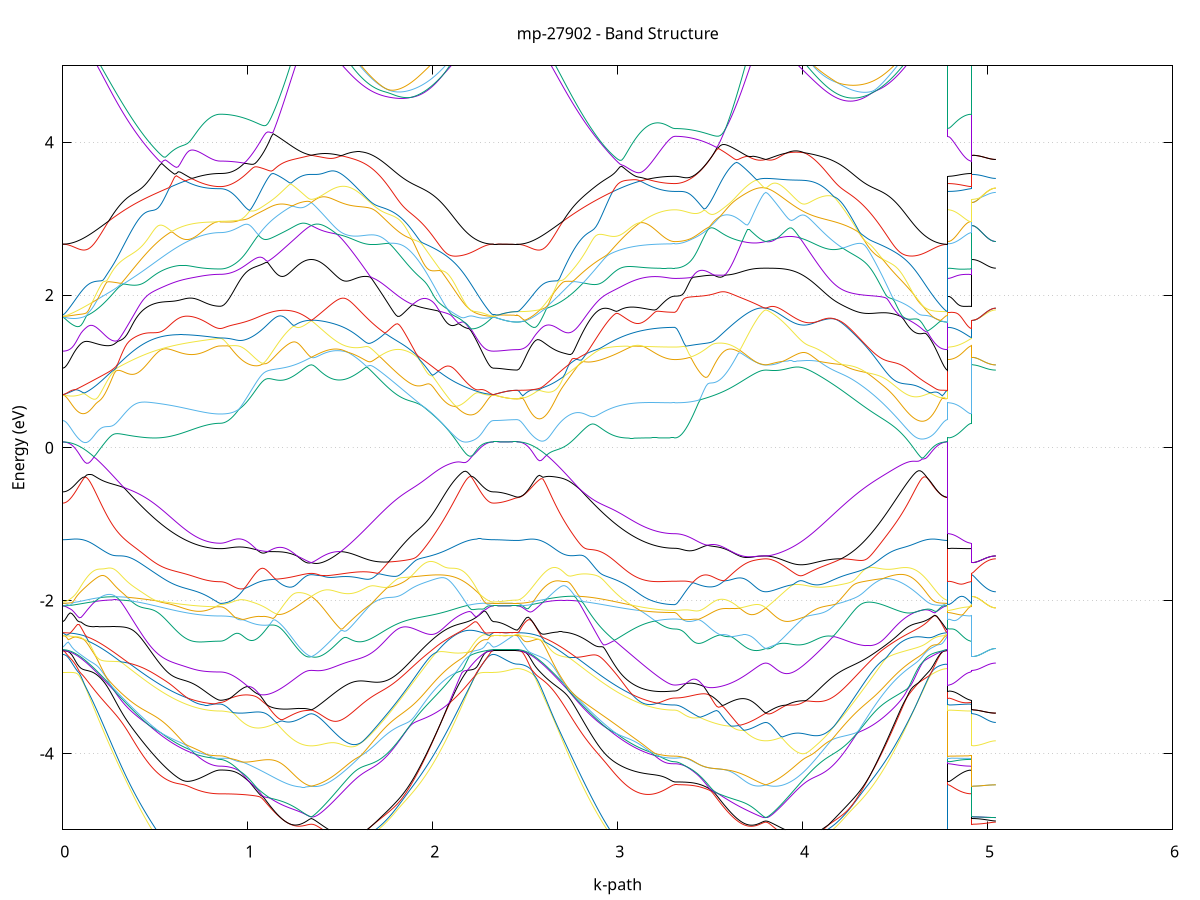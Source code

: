 set title 'mp-27902 - Band Structure'
set xlabel 'k-path'
set ylabel 'Energy (eV)'
set grid y
set yrange [-5:5]
set terminal png size 800,600
set output 'mp-27902_bands_gnuplot.png'
plot '-' using 1:2 with lines notitle, '-' using 1:2 with lines notitle, '-' using 1:2 with lines notitle, '-' using 1:2 with lines notitle, '-' using 1:2 with lines notitle, '-' using 1:2 with lines notitle, '-' using 1:2 with lines notitle, '-' using 1:2 with lines notitle, '-' using 1:2 with lines notitle, '-' using 1:2 with lines notitle, '-' using 1:2 with lines notitle, '-' using 1:2 with lines notitle, '-' using 1:2 with lines notitle, '-' using 1:2 with lines notitle, '-' using 1:2 with lines notitle, '-' using 1:2 with lines notitle, '-' using 1:2 with lines notitle, '-' using 1:2 with lines notitle, '-' using 1:2 with lines notitle, '-' using 1:2 with lines notitle, '-' using 1:2 with lines notitle, '-' using 1:2 with lines notitle, '-' using 1:2 with lines notitle, '-' using 1:2 with lines notitle, '-' using 1:2 with lines notitle, '-' using 1:2 with lines notitle, '-' using 1:2 with lines notitle, '-' using 1:2 with lines notitle, '-' using 1:2 with lines notitle, '-' using 1:2 with lines notitle, '-' using 1:2 with lines notitle, '-' using 1:2 with lines notitle, '-' using 1:2 with lines notitle, '-' using 1:2 with lines notitle, '-' using 1:2 with lines notitle, '-' using 1:2 with lines notitle, '-' using 1:2 with lines notitle, '-' using 1:2 with lines notitle, '-' using 1:2 with lines notitle, '-' using 1:2 with lines notitle, '-' using 1:2 with lines notitle, '-' using 1:2 with lines notitle, '-' using 1:2 with lines notitle, '-' using 1:2 with lines notitle, '-' using 1:2 with lines notitle, '-' using 1:2 with lines notitle, '-' using 1:2 with lines notitle, '-' using 1:2 with lines notitle, '-' using 1:2 with lines notitle, '-' using 1:2 with lines notitle, '-' using 1:2 with lines notitle, '-' using 1:2 with lines notitle, '-' using 1:2 with lines notitle, '-' using 1:2 with lines notitle, '-' using 1:2 with lines notitle, '-' using 1:2 with lines notitle, '-' using 1:2 with lines notitle, '-' using 1:2 with lines notitle, '-' using 1:2 with lines notitle, '-' using 1:2 with lines notitle, '-' using 1:2 with lines notitle, '-' using 1:2 with lines notitle, '-' using 1:2 with lines notitle, '-' using 1:2 with lines notitle, '-' using 1:2 with lines notitle, '-' using 1:2 with lines notitle, '-' using 1:2 with lines notitle, '-' using 1:2 with lines notitle, '-' using 1:2 with lines notitle, '-' using 1:2 with lines notitle, '-' using 1:2 with lines notitle, '-' using 1:2 with lines notitle, '-' using 1:2 with lines notitle, '-' using 1:2 with lines notitle, '-' using 1:2 with lines notitle, '-' using 1:2 with lines notitle, '-' using 1:2 with lines notitle, '-' using 1:2 with lines notitle, '-' using 1:2 with lines notitle, '-' using 1:2 with lines notitle, '-' using 1:2 with lines notitle, '-' using 1:2 with lines notitle, '-' using 1:2 with lines notitle, '-' using 1:2 with lines notitle, '-' using 1:2 with lines notitle, '-' using 1:2 with lines notitle, '-' using 1:2 with lines notitle, '-' using 1:2 with lines notitle, '-' using 1:2 with lines notitle, '-' using 1:2 with lines notitle, '-' using 1:2 with lines notitle, '-' using 1:2 with lines notitle, '-' using 1:2 with lines notitle, '-' using 1:2 with lines notitle, '-' using 1:2 with lines notitle, '-' using 1:2 with lines notitle
0.000000 -14.733520
0.009906 -14.733220
0.019811 -14.732320
0.029717 -14.730920
0.039623 -14.729020
0.049528 -14.726520
0.059434 -14.723420
0.069339 -14.719820
0.079245 -14.715620
0.089151 -14.710820
0.099056 -14.705620
0.108962 -14.699720
0.118868 -14.693320
0.128773 -14.686320
0.138679 -14.678920
0.148585 -14.670820
0.158490 -14.662220
0.168396 -14.653120
0.178301 -14.643420
0.188207 -14.633220
0.198113 -14.622520
0.208018 -14.611220
0.217924 -14.599420
0.227830 -14.587020
0.237735 -14.574220
0.247641 -14.560820
0.257546 -14.546920
0.267452 -14.532520
0.277358 -14.517620
0.287263 -14.502120
0.297169 -14.486220
0.307075 -14.469820
0.316980 -14.452920
0.326886 -14.435520
0.336792 -14.417620
0.346697 -14.399320
0.356603 -14.380420
0.366508 -14.361220
0.376414 -14.341420
0.386320 -14.321320
0.396225 -14.300720
0.406131 -14.279620
0.416037 -14.258120
0.425942 -14.236320
0.435848 -14.214020
0.445754 -14.191320
0.455659 -14.168220
0.465565 -14.144820
0.475470 -14.121020
0.485376 -14.096820
0.495282 -14.072320
0.505187 -14.047520
0.515093 -14.022420
0.524999 -13.996920
0.534904 -13.971220
0.544810 -13.945220
0.554716 -13.919020
0.564621 -13.892520
0.574527 -13.865920
0.584432 -13.839020
0.594338 -13.812020
0.604244 -13.784820
0.614149 -13.757520
0.624055 -13.730120
0.633961 -13.702620
0.643866 -13.675120
0.653772 -13.647520
0.663677 -13.620020
0.673583 -13.592520
0.683489 -13.565120
0.693394 -13.537820
0.703300 -13.510620
0.713206 -13.483620
0.723111 -13.456920
0.733017 -13.430420
0.742923 -13.404220
0.752828 -13.378320
0.762734 -13.352920
0.772639 -13.327920
0.782545 -13.303520
0.792451 -13.279520
0.802356 -13.256320
0.812262 -13.233720
0.822168 -13.212020
0.832073 -13.191620
0.841979 -13.173320
0.851885 -13.163120
0.851885 -13.163120
0.861721 -13.162920
0.871558 -13.162420
0.881395 -13.161520
0.891231 -13.160420
0.901068 -13.158920
0.910905 -13.157020
0.920742 -13.154920
0.930578 -13.152520
0.940415 -13.149820
0.950252 -13.146920
0.960088 -13.143620
0.969925 -13.140120
0.979762 -13.136420
0.989599 -13.132420
0.999435 -13.128220
1.009272 -13.123820
1.019109 -13.119220
1.028945 -13.114520
1.038782 -13.109620
1.048619 -13.104520
1.058456 -13.099420
1.068292 -13.094120
1.078129 -13.088720
1.087966 -13.083220
1.097802 -13.077620
1.107639 -13.072020
1.117476 -13.066320
1.127313 -13.060620
1.137149 -13.054720
1.146986 -13.048920
1.156823 -13.043020
1.166659 -13.037120
1.176496 -13.031220
1.186333 -13.025220
1.196170 -13.019320
1.206006 -13.013420
1.215843 -13.007520
1.225680 -13.001720
1.235516 -12.995820
1.245353 -12.990020
1.255190 -12.984320
1.265027 -12.978720
1.274863 -12.973220
1.284700 -12.967820
1.294537 -12.962620
1.304373 -12.957620
1.314210 -12.952820
1.324047 -12.948220
1.333884 -12.944120
1.343720 -12.941520
1.343720 -12.941520
1.353656 -12.944620
1.363592 -12.950420
1.373529 -12.957720
1.383465 -12.966520
1.393401 -12.976820
1.403337 -12.988520
1.413273 -13.001720
1.423209 -13.016220
1.433145 -13.032120
1.443081 -13.049220
1.453017 -13.067520
1.462953 -13.086920
1.472889 -13.107420
1.482825 -13.128820
1.492761 -13.151120
1.502698 -13.174220
1.512634 -13.198120
1.522570 -13.222620
1.532506 -13.247820
1.542442 -13.273520
1.552378 -13.299620
1.562314 -13.326320
1.572250 -13.353320
1.582186 -13.380620
1.592122 -13.408220
1.602058 -13.436020
1.611994 -13.464120
1.621930 -13.492320
1.631867 -13.520620
1.641803 -13.549020
1.651739 -13.577420
1.661675 -13.605820
1.671611 -13.634220
1.681547 -13.662620
1.691483 -13.690920
1.701419 -13.719120
1.711355 -13.747220
1.721291 -13.775120
1.731227 -13.802920
1.741163 -13.830520
1.751099 -13.857820
1.761036 -13.885020
1.770972 -13.911920
1.780908 -13.938520
1.790844 -13.964920
1.800780 -13.990920
1.810716 -14.016720
1.820652 -14.042220
1.830588 -14.067320
1.840524 -14.092120
1.850460 -14.116520
1.860396 -14.140520
1.870332 -14.164220
1.880268 -14.187520
1.890205 -14.210420
1.900141 -14.232920
1.910077 -14.254920
1.920013 -14.276620
1.929949 -14.297820
1.939885 -14.318620
1.949821 -14.338920
1.959757 -14.358820
1.969693 -14.378220
1.979629 -14.397120
1.989565 -14.415620
1.999501 -14.433620
2.009437 -14.451120
2.019374 -14.468120
2.029310 -14.484720
2.039246 -14.500720
2.049182 -14.516220
2.059118 -14.531220
2.069054 -14.545720
2.078990 -14.559720
2.088926 -14.573220
2.098862 -14.586120
2.108798 -14.598520
2.118734 -14.610420
2.128670 -14.621820
2.138606 -14.632620
2.148542 -14.642920
2.158479 -14.652620
2.168415 -14.661820
2.178351 -14.670420
2.188287 -14.678520
2.198223 -14.686120
2.208159 -14.693120
2.218095 -14.699520
2.228031 -14.705420
2.237967 -14.710720
2.247903 -14.715520
2.257839 -14.719720
2.267775 -14.723320
2.277711 -14.726420
2.287648 -14.729020
2.297584 -14.730920
2.307520 -14.732320
2.317456 -14.733220
2.327392 -14.733520
2.327392 -14.733520
2.336680 -14.733420
2.345968 -14.733420
2.355257 -14.733320
2.364545 -14.733120
2.373833 -14.733020
2.383122 -14.732820
2.392410 -14.732620
2.401698 -14.732320
2.410987 -14.732120
2.420275 -14.731920
2.429563 -14.731820
2.438851 -14.731720
2.448140 -14.731620
2.457428 -14.731520
2.457428 -14.731520
2.467334 -14.731320
2.477239 -14.730420
2.487145 -14.729020
2.497051 -14.727120
2.506956 -14.724620
2.516862 -14.721520
2.526767 -14.717920
2.536673 -14.713720
2.546579 -14.708920
2.556484 -14.703720
2.566390 -14.697820
2.576296 -14.691420
2.586201 -14.684520
2.596107 -14.677020
2.606013 -14.668920
2.615918 -14.660320
2.625824 -14.651220
2.635729 -14.641520
2.645635 -14.631320
2.655541 -14.620620
2.665446 -14.609320
2.675352 -14.597520
2.685258 -14.585220
2.695163 -14.572320
2.705069 -14.559020
2.714975 -14.545120
2.724880 -14.530720
2.734786 -14.515820
2.744691 -14.500420
2.754597 -14.484420
2.764503 -14.468020
2.774408 -14.451120
2.784314 -14.433820
2.794220 -14.415920
2.804125 -14.397620
2.814031 -14.378820
2.823936 -14.359520
2.833842 -14.339820
2.843748 -14.319620
2.853653 -14.299020
2.863559 -14.278020
2.873465 -14.256620
2.883370 -14.234720
2.893276 -14.212420
2.903182 -14.189820
2.913087 -14.166720
2.922993 -14.143320
2.932898 -14.119520
2.942804 -14.095420
2.952710 -14.070920
2.962615 -14.046120
2.972521 -14.021020
2.982427 -13.995620
2.992332 -13.969920
3.002238 -13.944020
3.012144 -13.917820
3.022049 -13.891420
3.031955 -13.864720
3.041860 -13.837920
3.051766 -13.810920
3.061672 -13.783820
3.071577 -13.756620
3.081483 -13.729220
3.091389 -13.701820
3.101294 -13.674320
3.111200 -13.646820
3.121106 -13.619320
3.131011 -13.591920
3.140917 -13.564520
3.150822 -13.537320
3.160728 -13.510220
3.170634 -13.483320
3.180539 -13.456620
3.190445 -13.430220
3.200351 -13.404120
3.210256 -13.378320
3.220162 -13.352920
3.230067 -13.328020
3.239973 -13.303620
3.249879 -13.279820
3.259784 -13.256620
3.269690 -13.234120
3.279596 -13.212620
3.289501 -13.192220
3.299407 -13.174320
3.309313 -13.164920
3.309313 -13.164920
3.319149 -13.164720
3.328986 -13.164220
3.338823 -13.163320
3.348659 -13.162220
3.358496 -13.160620
3.368333 -13.158820
3.378170 -13.156620
3.388006 -13.154220
3.397843 -13.151420
3.407680 -13.148320
3.417516 -13.144920
3.427353 -13.141320
3.437190 -13.137420
3.447027 -13.133220
3.456863 -13.128920
3.466700 -13.124320
3.476537 -13.119620
3.486373 -13.114720
3.496210 -13.109720
3.506047 -13.104520
3.515884 -13.099320
3.525720 -13.094020
3.535557 -13.088620
3.545394 -13.083120
3.555230 -13.077620
3.565067 -13.072120
3.574904 -13.066520
3.584741 -13.060820
3.594577 -13.055120
3.604414 -13.049320
3.614251 -13.043520
3.624087 -13.037720
3.633924 -13.031820
3.643761 -13.025920
3.653598 -13.020020
3.663434 -13.014120
3.673271 -13.008220
3.683108 -13.002320
3.692944 -12.996520
3.702781 -12.990720
3.712618 -12.984920
3.722455 -12.979220
3.732291 -12.973720
3.742128 -12.968220
3.751965 -12.962920
3.761801 -12.957820
3.771638 -12.952920
3.781475 -12.948320
3.791312 -12.944120
3.801148 -12.941520
3.801148 -12.941520
3.811084 -12.944520
3.821020 -12.950120
3.830957 -12.957320
3.840893 -12.965920
3.850829 -12.976220
3.860765 -12.988020
3.870701 -13.001220
3.880637 -13.015720
3.890573 -13.031620
3.900509 -13.048720
3.910445 -13.067020
3.920381 -13.086420
3.930317 -13.106820
3.940253 -13.128220
3.950189 -13.150520
3.960126 -13.173620
3.970062 -13.197420
3.979998 -13.221920
3.989934 -13.247120
3.999870 -13.272720
4.009806 -13.298920
4.019742 -13.325520
4.029678 -13.352520
4.039614 -13.379820
4.049550 -13.407320
4.059486 -13.435220
4.069422 -13.463220
4.079358 -13.491320
4.089295 -13.519620
4.099231 -13.548020
4.109167 -13.576420
4.119103 -13.604820
4.129039 -13.633220
4.138975 -13.661520
4.148911 -13.689820
4.158847 -13.717920
4.168783 -13.746020
4.178719 -13.773920
4.188655 -13.801620
4.198591 -13.829220
4.208527 -13.856520
4.218464 -13.883720
4.228400 -13.910520
4.238336 -13.937220
4.248272 -13.963520
4.258208 -13.989520
4.268144 -14.015320
4.278080 -14.040720
4.288016 -14.065820
4.297952 -14.090620
4.307888 -14.115020
4.317824 -14.139020
4.327760 -14.162720
4.337696 -14.185920
4.347633 -14.208820
4.357569 -14.231320
4.367505 -14.253320
4.377441 -14.275020
4.387377 -14.296220
4.397313 -14.316920
4.407249 -14.337220
4.417185 -14.357120
4.427121 -14.376520
4.437057 -14.395420
4.446993 -14.413920
4.456929 -14.431920
4.466865 -14.449420
4.476802 -14.466420
4.486738 -14.482920
4.496674 -14.498920
4.506610 -14.514420
4.516546 -14.529420
4.526482 -14.543920
4.536418 -14.557920
4.546354 -14.571420
4.556290 -14.584320
4.566226 -14.596720
4.576162 -14.608620
4.586098 -14.619920
4.596034 -14.630720
4.605971 -14.641020
4.615907 -14.650720
4.625843 -14.659920
4.635779 -14.668520
4.645715 -14.676620
4.655651 -14.684220
4.665587 -14.691220
4.675523 -14.697620
4.685459 -14.703520
4.695395 -14.708820
4.705331 -14.713620
4.715267 -14.717820
4.725203 -14.721420
4.735140 -14.724520
4.745076 -14.727020
4.755012 -14.729020
4.764948 -14.730420
4.774884 -14.731320
4.784820 -14.731520
4.784820 -13.164920
4.794108 -13.164820
4.803396 -13.164820
4.812685 -13.164820
4.821973 -13.164720
4.831261 -13.164620
4.840550 -13.164520
4.849838 -13.164320
4.859126 -13.164220
4.868415 -13.164020
4.877703 -13.163820
4.886991 -13.163620
4.896279 -13.163420
4.905568 -13.163220
4.914856 -13.163120
4.914856 -12.941520
4.924144 -12.941520
4.933433 -12.941520
4.942721 -12.941520
4.952009 -12.941520
4.961298 -12.941520
4.970586 -12.941520
4.979874 -12.941520
4.989162 -12.941520
4.998451 -12.941520
5.007739 -12.941520
5.017027 -12.941520
5.026316 -12.941520
5.035604 -12.941520
5.044892 -12.941520
e
0.000000 -14.708520
0.009906 -14.708220
0.019811 -14.707420
0.029717 -14.706020
0.039623 -14.704120
0.049528 -14.701620
0.059434 -14.698520
0.069339 -14.694920
0.079245 -14.690720
0.089151 -14.686020
0.099056 -14.680720
0.108962 -14.674920
0.118868 -14.668520
0.128773 -14.661620
0.138679 -14.654120
0.148585 -14.646120
0.158490 -14.637620
0.168396 -14.628520
0.178301 -14.618820
0.188207 -14.608720
0.198113 -14.598020
0.208018 -14.586720
0.217924 -14.575020
0.227830 -14.562720
0.237735 -14.549920
0.247641 -14.536620
0.257546 -14.522720
0.267452 -14.508420
0.277358 -14.493520
0.287263 -14.478220
0.297169 -14.462320
0.307075 -14.446020
0.316980 -14.429220
0.326886 -14.411920
0.336792 -14.394120
0.346697 -14.375820
0.356603 -14.357120
0.366508 -14.338020
0.376414 -14.318320
0.386320 -14.298320
0.396225 -14.277820
0.406131 -14.256920
0.416037 -14.235520
0.425942 -14.213820
0.435848 -14.191720
0.445754 -14.169120
0.455659 -14.146220
0.465565 -14.123020
0.475470 -14.099320
0.485376 -14.075420
0.495282 -14.051120
0.505187 -14.026420
0.515093 -14.001520
0.524999 -13.976320
0.534904 -13.950820
0.544810 -13.925120
0.554716 -13.899120
0.564621 -13.873020
0.574527 -13.846620
0.584432 -13.820020
0.594338 -13.793320
0.604244 -13.766420
0.614149 -13.739520
0.624055 -13.712420
0.633961 -13.685320
0.643866 -13.658220
0.653772 -13.631020
0.663677 -13.603920
0.673583 -13.576920
0.683489 -13.549920
0.693394 -13.523120
0.703300 -13.496420
0.713206 -13.470020
0.723111 -13.443820
0.733017 -13.417820
0.742923 -13.392220
0.752828 -13.367020
0.762734 -13.342320
0.772639 -13.318020
0.782545 -13.294220
0.792451 -13.271120
0.802356 -13.248620
0.812262 -13.227120
0.822168 -13.206520
0.832073 -13.187520
0.841979 -13.171020
0.851885 -13.162920
0.851885 -13.162920
0.861721 -13.162720
0.871558 -13.162220
0.881395 -13.161420
0.891231 -13.160220
0.901068 -13.158820
0.910905 -13.157020
0.920742 -13.154820
0.930578 -13.152420
0.940415 -13.149620
0.950252 -13.146520
0.960088 -13.143120
0.969925 -13.139520
0.979762 -13.135620
0.989599 -13.131520
0.999435 -13.127220
1.009272 -13.122620
1.019109 -13.117920
1.028945 -13.113020
1.038782 -13.108120
1.048619 -13.103020
1.058456 -13.097820
1.068292 -13.092620
1.078129 -13.087220
1.087966 -13.081920
1.097802 -13.076420
1.107639 -13.070920
1.117476 -13.065420
1.127313 -13.059820
1.137149 -13.054120
1.146986 -13.048420
1.156823 -13.042720
1.166659 -13.036920
1.176496 -13.031020
1.186333 -13.025220
1.196170 -13.019320
1.206006 -13.013420
1.215843 -13.007520
1.225680 -13.001620
1.235516 -12.995820
1.245353 -12.990020
1.255190 -12.984320
1.265027 -12.978720
1.274863 -12.973120
1.284700 -12.967720
1.294537 -12.962420
1.304373 -12.957320
1.314210 -12.952420
1.324047 -12.947720
1.333884 -12.943420
1.343720 -12.940520
1.343720 -12.940520
1.353656 -12.943820
1.363592 -12.949620
1.373529 -12.956720
1.383465 -12.965320
1.393401 -12.975320
1.403337 -12.986720
1.413273 -12.999420
1.423209 -13.013420
1.433145 -13.028720
1.443081 -13.045320
1.453017 -13.062920
1.462953 -13.081720
1.472889 -13.101520
1.482825 -13.122220
1.492761 -13.143820
1.502698 -13.166320
1.512634 -13.189420
1.522570 -13.213320
1.532506 -13.237820
1.542442 -13.262920
1.552378 -13.288520
1.562314 -13.314520
1.572250 -13.341020
1.582186 -13.367720
1.592122 -13.394820
1.602058 -13.422120
1.611994 -13.449720
1.621930 -13.477420
1.631867 -13.505320
1.641803 -13.533220
1.651739 -13.561220
1.661675 -13.589320
1.671611 -13.617320
1.681547 -13.645320
1.691483 -13.673220
1.701419 -13.701120
1.711355 -13.728920
1.721291 -13.756520
1.731227 -13.783920
1.741163 -13.811220
1.751099 -13.838320
1.761036 -13.865220
1.770972 -13.891920
1.780908 -13.918320
1.790844 -13.944420
1.800780 -13.970220
1.810716 -13.995820
1.820652 -14.021020
1.830588 -14.046020
1.840524 -14.070620
1.850460 -14.094820
1.860396 -14.118720
1.870332 -14.142220
1.880268 -14.165320
1.890205 -14.188120
1.900141 -14.210420
1.910077 -14.232320
1.920013 -14.253820
1.929949 -14.274920
1.939885 -14.295620
1.949821 -14.315820
1.959757 -14.335620
1.969693 -14.354920
1.979629 -14.373720
1.989565 -14.392120
1.999501 -14.410020
2.009437 -14.427420
2.019374 -14.444320
2.029310 -14.460820
2.039246 -14.476720
2.049182 -14.492220
2.059118 -14.507120
2.069054 -14.521620
2.078990 -14.535520
2.088926 -14.548920
2.098862 -14.561820
2.108798 -14.574120
2.118734 -14.586020
2.128670 -14.597320
2.138606 -14.608020
2.148542 -14.618320
2.158479 -14.628020
2.168415 -14.637120
2.178351 -14.645720
2.188287 -14.653820
2.198223 -14.661320
2.208159 -14.668320
2.218095 -14.674720
2.228031 -14.680620
2.237967 -14.685920
2.247903 -14.690620
2.257839 -14.694820
2.267775 -14.698420
2.277711 -14.701520
2.287648 -14.704020
2.297584 -14.706020
2.307520 -14.707420
2.317456 -14.708220
2.327392 -14.708520
2.327392 -14.708520
2.336680 -14.708620
2.345968 -14.708620
2.355257 -14.708820
2.364545 -14.708920
2.373833 -14.709120
2.383122 -14.709420
2.392410 -14.709620
2.401698 -14.709920
2.410987 -14.710120
2.420275 -14.710420
2.429563 -14.710520
2.438851 -14.710720
2.448140 -14.710820
2.457428 -14.710820
2.457428 -14.710820
2.467334 -14.710520
2.477239 -14.709720
2.487145 -14.708320
2.497051 -14.706420
2.506956 -14.703920
2.516862 -14.700820
2.526767 -14.697220
2.536673 -14.693020
2.546579 -14.688320
2.556484 -14.683020
2.566390 -14.677220
2.576296 -14.670820
2.586201 -14.663920
2.596107 -14.656420
2.606013 -14.648420
2.615918 -14.639820
2.625824 -14.630720
2.635729 -14.621120
2.645635 -14.610920
2.655541 -14.600220
2.665446 -14.588920
2.675352 -14.577220
2.685258 -14.564920
2.695163 -14.552120
2.705069 -14.538720
2.714975 -14.524920
2.724880 -14.510520
2.734786 -14.495720
2.744691 -14.480320
2.754597 -14.464420
2.764503 -14.448120
2.774408 -14.431320
2.784314 -14.413920
2.794220 -14.396120
2.804125 -14.377920
2.814031 -14.359120
2.823936 -14.340020
2.833842 -14.320320
2.843748 -14.300220
2.853653 -14.279720
2.863559 -14.258820
2.873465 -14.237420
2.883370 -14.215720
2.893276 -14.193520
2.903182 -14.171020
2.913087 -14.148020
2.922993 -14.124720
2.932898 -14.101120
2.942804 -14.077120
2.952710 -14.052720
2.962615 -14.028120
2.972521 -14.003120
2.982427 -13.977920
2.992332 -13.952420
3.002238 -13.926620
3.012144 -13.900620
3.022049 -13.874320
3.031955 -13.847920
3.041860 -13.821320
3.051766 -13.794520
3.061672 -13.767620
3.071577 -13.740620
3.081483 -13.713520
3.091389 -13.686320
3.101294 -13.659120
3.111200 -13.631920
3.121106 -13.604720
3.131011 -13.577620
3.140917 -13.550520
3.150822 -13.523620
3.160728 -13.496920
3.170634 -13.470320
3.180539 -13.444120
3.190445 -13.418020
3.200351 -13.392420
3.210256 -13.367120
3.220162 -13.342220
3.230067 -13.317820
3.239973 -13.294020
3.249879 -13.270820
3.259784 -13.248220
3.269690 -13.226620
3.279596 -13.205920
3.289501 -13.186620
3.299407 -13.169920
3.309313 -13.160920
3.309313 -13.160920
3.319149 -13.160820
3.328986 -13.160320
3.338823 -13.159420
3.348659 -13.158320
3.358496 -13.156820
3.368333 -13.155120
3.378170 -13.153020
3.388006 -13.150620
3.397843 -13.147920
3.407680 -13.145020
3.417516 -13.141820
3.427353 -13.138320
3.437190 -13.134620
3.447027 -13.130620
3.456863 -13.126520
3.466700 -13.122120
3.476537 -13.117620
3.486373 -13.112920
3.496210 -13.108020
3.506047 -13.103020
3.515884 -13.097920
3.525720 -13.092720
3.535557 -13.087420
3.545394 -13.081920
3.555230 -13.076420
3.565067 -13.070920
3.574904 -13.065220
3.584741 -13.059520
3.594577 -13.053720
3.604414 -13.047920
3.614251 -13.042120
3.624087 -13.036220
3.633924 -13.030320
3.643761 -13.024420
3.653598 -13.018520
3.663434 -13.012620
3.673271 -13.006820
3.683108 -13.000920
3.692944 -12.995120
3.702781 -12.989420
3.712618 -12.983720
3.722455 -12.978120
3.732291 -12.972620
3.742128 -12.967220
3.751965 -12.962020
3.761801 -12.957020
3.771638 -12.952220
3.781475 -12.947620
3.791312 -12.943420
3.801148 -12.940520
3.801148 -12.940520
3.811084 -12.943920
3.821020 -12.949820
3.830957 -12.957120
3.840893 -12.965820
3.850829 -12.975820
3.860765 -12.987220
3.870701 -12.999920
3.880637 -13.014020
3.890573 -13.029320
3.900509 -13.045820
3.910445 -13.063520
3.920381 -13.082320
3.930317 -13.102120
3.940253 -13.122920
3.950189 -13.144520
3.960126 -13.167020
3.970062 -13.190220
3.979998 -13.214120
3.989934 -13.238620
3.999870 -13.263820
4.009806 -13.289420
4.019742 -13.315420
4.029678 -13.341920
4.039614 -13.368720
4.049550 -13.395820
4.059486 -13.423220
4.069422 -13.450820
4.079358 -13.478520
4.089295 -13.506420
4.099231 -13.534420
4.109167 -13.562420
4.119103 -13.590520
4.129039 -13.618620
4.138975 -13.646620
4.148911 -13.674620
4.158847 -13.702520
4.168783 -13.730320
4.178719 -13.757920
4.188655 -13.785420
4.198591 -13.812720
4.208527 -13.839920
4.218464 -13.866820
4.228400 -13.893520
4.238336 -13.919920
4.248272 -13.946020
4.258208 -13.971920
4.268144 -13.997520
4.278080 -14.022820
4.288016 -14.047720
4.297952 -14.072320
4.307888 -14.096620
4.317824 -14.120520
4.327760 -14.144020
4.337696 -14.167220
4.347633 -14.189920
4.357569 -14.212320
4.367505 -14.234320
4.377441 -14.255820
4.387377 -14.276920
4.397313 -14.297620
4.407249 -14.317820
4.417185 -14.337620
4.427121 -14.356920
4.437057 -14.375820
4.446993 -14.394120
4.456929 -14.412120
4.466865 -14.429520
4.476802 -14.446420
4.486738 -14.462920
4.496674 -14.478920
4.506610 -14.494320
4.516546 -14.509320
4.526482 -14.523720
4.536418 -14.537720
4.546354 -14.551120
4.556290 -14.564020
4.566226 -14.576320
4.576162 -14.588220
4.586098 -14.599520
4.596034 -14.610320
4.605971 -14.620520
4.615907 -14.630220
4.625843 -14.639420
4.635779 -14.648020
4.645715 -14.656020
4.655651 -14.663620
4.665587 -14.670520
4.675523 -14.677020
4.685459 -14.682820
4.695395 -14.688120
4.705331 -14.692920
4.715267 -14.697120
4.725203 -14.700720
4.735140 -14.703820
4.745076 -14.706320
4.755012 -14.708320
4.764948 -14.709720
4.774884 -14.710520
4.784820 -14.710820
4.784820 -13.160920
4.794108 -13.160920
4.803396 -13.161020
4.812685 -13.161020
4.821973 -13.161120
4.831261 -13.161220
4.840550 -13.161420
4.849838 -13.161520
4.859126 -13.161720
4.868415 -13.161920
4.877703 -13.162120
4.886991 -13.162320
4.896279 -13.162520
4.905568 -13.162720
4.914856 -13.162920
4.914856 -12.940520
4.924144 -12.940520
4.933433 -12.940520
4.942721 -12.940520
4.952009 -12.940520
4.961298 -12.940520
4.970586 -12.940520
4.979874 -12.940520
4.989162 -12.940520
4.998451 -12.940520
5.007739 -12.940520
5.017027 -12.940520
5.026316 -12.940520
5.035604 -12.940520
5.044892 -12.940520
e
0.000000 -14.247920
0.009906 -14.247620
0.019811 -14.246820
0.029717 -14.245620
0.039623 -14.243820
0.049528 -14.241520
0.059434 -14.238820
0.069339 -14.235520
0.079245 -14.231720
0.089151 -14.227420
0.099056 -14.222620
0.108962 -14.217420
0.118868 -14.211620
0.128773 -14.205320
0.138679 -14.198620
0.148585 -14.191420
0.158490 -14.183620
0.168396 -14.175420
0.178301 -14.166820
0.188207 -14.157620
0.198113 -14.148020
0.208018 -14.137920
0.217924 -14.127320
0.227830 -14.116320
0.237735 -14.104920
0.247641 -14.093020
0.257546 -14.080620
0.267452 -14.067820
0.277358 -14.054620
0.287263 -14.041020
0.297169 -14.027020
0.307075 -14.012520
0.316980 -13.997620
0.326886 -13.982420
0.336792 -13.966820
0.346697 -13.950720
0.356603 -13.934420
0.366508 -13.917620
0.376414 -13.900620
0.386320 -13.883220
0.396225 -13.865420
0.406131 -13.847420
0.416037 -13.829120
0.425942 -13.810420
0.435848 -13.791620
0.445754 -13.772420
0.455659 -13.753020
0.465565 -13.733420
0.475470 -13.713620
0.485376 -13.693620
0.495282 -13.673520
0.505187 -13.653220
0.515093 -13.632820
0.524999 -13.612320
0.534904 -13.591720
0.544810 -13.571120
0.554716 -13.550420
0.564621 -13.529820
0.574527 -13.509220
0.584432 -13.488620
0.594338 -13.468220
0.604244 -13.447920
0.614149 -13.427820
0.624055 -13.407920
0.633961 -13.388320
0.643866 -13.369020
0.653772 -13.350020
0.663677 -13.331520
0.673583 -13.313320
0.683489 -13.295720
0.693394 -13.278720
0.703300 -13.262220
0.713206 -13.246420
0.723111 -13.231420
0.733017 -13.217120
0.742923 -13.203720
0.752828 -13.191220
0.762734 -13.179620
0.772639 -13.169120
0.782545 -13.159720
0.792451 -13.151420
0.802356 -13.144420
0.812262 -13.138720
0.822168 -13.134420
0.832073 -13.132220
0.841979 -13.134020
0.851885 -13.138320
0.851885 -13.138320
0.861721 -13.138220
0.871558 -13.137720
0.881395 -13.137020
0.891231 -13.136020
0.901068 -13.134720
0.910905 -13.133220
0.920742 -13.131320
0.930578 -13.129320
0.940415 -13.126920
0.950252 -13.124420
0.960088 -13.121520
0.969925 -13.118420
0.979762 -13.115120
0.989599 -13.111520
0.999435 -13.107620
1.009272 -13.103520
1.019109 -13.099120
1.028945 -13.094420
1.038782 -13.089420
1.048619 -13.084120
1.058456 -13.078620
1.068292 -13.072720
1.078129 -13.066720
1.087966 -13.060320
1.097802 -13.053820
1.107639 -13.047020
1.117476 -13.040120
1.127313 -13.033120
1.137149 -13.026020
1.146986 -13.018820
1.156823 -13.011720
1.166659 -13.004520
1.176496 -12.997420
1.186333 -12.990420
1.196170 -12.983520
1.206006 -12.976920
1.215843 -12.970420
1.225680 -12.964320
1.235516 -12.958520
1.245353 -12.953120
1.255190 -12.948320
1.265027 -12.943920
1.274863 -12.940220
1.284700 -12.937220
1.294537 -12.935020
1.304373 -12.933720
1.314210 -12.933420
1.324047 -12.934220
1.333884 -12.936020
1.343720 -12.937920
1.343720 -12.937920
1.353656 -12.935820
1.363592 -12.933020
1.373529 -12.930720
1.383465 -12.929420
1.393401 -12.929020
1.403337 -12.930020
1.413273 -12.932420
1.423209 -12.936420
1.433145 -12.941820
1.443081 -12.948620
1.453017 -12.956720
1.462953 -12.965920
1.472889 -12.976320
1.482825 -12.987620
1.492761 -12.999820
1.502698 -13.012920
1.512634 -13.026720
1.522570 -13.041420
1.532506 -13.056720
1.542442 -13.072720
1.552378 -13.089320
1.562314 -13.106520
1.572250 -13.124220
1.582186 -13.142520
1.592122 -13.161220
1.602058 -13.180320
1.611994 -13.199920
1.621930 -13.219820
1.631867 -13.240020
1.641803 -13.260520
1.651739 -13.281220
1.661675 -13.302220
1.671611 -13.323420
1.681547 -13.344820
1.691483 -13.366220
1.701419 -13.387820
1.711355 -13.409520
1.721291 -13.431220
1.731227 -13.453020
1.741163 -13.474720
1.751099 -13.496520
1.761036 -13.518220
1.770972 -13.539820
1.780908 -13.561320
1.790844 -13.582820
1.800780 -13.604120
1.810716 -13.625320
1.820652 -13.646320
1.830588 -13.667120
1.840524 -13.687820
1.850460 -13.708220
1.860396 -13.728420
1.870332 -13.748420
1.880268 -13.768120
1.890205 -13.787620
1.900141 -13.806820
1.910077 -13.825720
1.920013 -13.844220
1.929949 -13.862520
1.939885 -13.880420
1.949821 -13.898020
1.959757 -13.915320
1.969693 -13.932220
1.979629 -13.948720
1.989565 -13.964820
1.999501 -13.980620
2.009437 -13.996020
2.019374 -14.011020
2.029310 -14.025520
2.039246 -14.039720
2.049182 -14.053420
2.059118 -14.066720
2.069054 -14.079620
2.078990 -14.092020
2.088926 -14.104020
2.098862 -14.115520
2.108798 -14.126620
2.118734 -14.137220
2.128670 -14.147420
2.138606 -14.157020
2.148542 -14.166320
2.158479 -14.175020
2.168415 -14.183220
2.178351 -14.191020
2.188287 -14.198320
2.198223 -14.205120
2.208159 -14.211420
2.218095 -14.217220
2.228031 -14.222520
2.237967 -14.227320
2.247903 -14.231620
2.257839 -14.235420
2.267775 -14.238720
2.277711 -14.241520
2.287648 -14.243820
2.297584 -14.245620
2.307520 -14.246820
2.317456 -14.247620
2.327392 -14.247920
2.327392 -14.247920
2.336680 -14.247820
2.345968 -14.247520
2.355257 -14.247220
2.364545 -14.246720
2.373833 -14.246120
2.383122 -14.245420
2.392410 -14.244620
2.401698 -14.243820
2.410987 -14.243120
2.420275 -14.242420
2.429563 -14.241820
2.438851 -14.241320
2.448140 -14.241020
2.457428 -14.240920
2.457428 -14.240920
2.467334 -14.240720
2.477239 -14.239920
2.487145 -14.238720
2.497051 -14.236920
2.506956 -14.234720
2.516862 -14.231920
2.526767 -14.228620
2.536673 -14.224920
2.546579 -14.220620
2.556484 -14.215820
2.566390 -14.210620
2.576296 -14.204820
2.586201 -14.198620
2.596107 -14.191920
2.606013 -14.184720
2.615918 -14.177020
2.625824 -14.168820
2.635729 -14.160120
2.645635 -14.151020
2.655541 -14.141420
2.665446 -14.131420
2.675352 -14.120920
2.685258 -14.109920
2.695163 -14.098520
2.705069 -14.086620
2.714975 -14.074320
2.724880 -14.061620
2.734786 -14.048520
2.744691 -14.034920
2.754597 -14.020920
2.764503 -14.006520
2.774408 -13.991720
2.784314 -13.976520
2.794220 -13.960920
2.804125 -13.945020
2.814031 -13.928720
2.823936 -13.912120
2.833842 -13.895120
2.843748 -13.877720
2.853653 -13.860120
2.863559 -13.842120
2.873465 -13.823920
2.883370 -13.805420
2.893276 -13.786620
2.903182 -13.767620
2.913087 -13.748320
2.922993 -13.728820
2.932898 -13.709120
2.942804 -13.689320
2.952710 -13.669320
2.962615 -13.649120
2.972521 -13.628820
2.982427 -13.608520
2.992332 -13.588120
3.002238 -13.567620
3.012144 -13.547120
3.022049 -13.526620
3.031955 -13.506220
3.041860 -13.485920
3.051766 -13.465620
3.061672 -13.445620
3.071577 -13.425720
3.081483 -13.406020
3.091389 -13.386620
3.101294 -13.367520
3.111200 -13.348720
3.121106 -13.330320
3.131011 -13.312420
3.140917 -13.295020
3.150822 -13.278220
3.160728 -13.261920
3.170634 -13.246320
3.180539 -13.231420
3.190445 -13.217320
3.200351 -13.204020
3.210256 -13.191620
3.220162 -13.180220
3.230067 -13.169820
3.239973 -13.160520
3.249879 -13.152320
3.259784 -13.145320
3.269690 -13.139620
3.279596 -13.135420
3.289501 -13.133120
3.299407 -13.134520
3.309313 -13.138320
3.309313 -13.138320
3.319149 -13.138220
3.328986 -13.137720
3.338823 -13.136920
3.348659 -13.136020
3.358496 -13.134720
3.368333 -13.133120
3.378170 -13.131320
3.388006 -13.129320
3.397843 -13.126920
3.407680 -13.124320
3.417516 -13.121520
3.427353 -13.118420
3.437190 -13.115120
3.447027 -13.111520
3.456863 -13.107620
3.466700 -13.103520
3.476537 -13.099120
3.486373 -13.094520
3.496210 -13.089520
3.506047 -13.084320
3.515884 -13.078820
3.525720 -13.073020
3.535557 -13.067020
3.545394 -13.060720
3.555230 -13.054220
3.565067 -13.047520
3.574904 -13.040620
3.584741 -13.033620
3.594577 -13.026620
3.604414 -13.019420
3.614251 -13.012320
3.624087 -13.005120
3.633924 -12.998020
3.643761 -12.991020
3.653598 -12.984220
3.663434 -12.977520
3.673271 -12.971120
3.683108 -12.964920
3.692944 -12.959120
3.702781 -12.953720
3.712618 -12.948820
3.722455 -12.944520
3.732291 -12.940820
3.742128 -12.937720
3.751965 -12.935520
3.761801 -12.934220
3.771638 -12.933820
3.781475 -12.934520
3.791312 -12.936220
3.801148 -12.937920
3.801148 -12.937920
3.811084 -12.935620
3.821020 -12.932720
3.830957 -12.930220
3.840893 -12.928820
3.850829 -12.928420
3.860765 -12.929420
3.870701 -12.931820
3.880637 -12.935720
3.890573 -12.941020
3.900509 -12.947820
3.910445 -12.955920
3.920381 -12.965120
3.930317 -12.975420
3.940253 -12.986620
3.950189 -12.998820
3.960126 -13.011820
3.970062 -13.025620
3.979998 -13.040120
3.989934 -13.055320
3.999870 -13.071220
4.009806 -13.087820
4.019742 -13.104920
4.029678 -13.122520
4.039614 -13.140720
4.049550 -13.159320
4.059486 -13.178320
4.069422 -13.197720
4.079358 -13.217520
4.089295 -13.237620
4.099231 -13.258020
4.109167 -13.278720
4.119103 -13.299520
4.129039 -13.320620
4.138975 -13.341820
4.148911 -13.363220
4.158847 -13.384720
4.168783 -13.406220
4.178719 -13.427820
4.188655 -13.449520
4.198591 -13.471120
4.208527 -13.492720
4.218464 -13.514320
4.228400 -13.535920
4.238336 -13.557320
4.248272 -13.578620
4.258208 -13.599920
4.268144 -13.620920
4.278080 -13.641920
4.288016 -13.662620
4.297952 -13.683220
4.307888 -13.703520
4.317824 -13.723620
4.327760 -13.743520
4.337696 -13.763120
4.347633 -13.782520
4.357569 -13.801620
4.367505 -13.820420
4.377441 -13.838920
4.387377 -13.857120
4.397313 -13.874920
4.407249 -13.892520
4.417185 -13.909620
4.427121 -13.926520
4.437057 -13.942920
4.446993 -13.959020
4.456929 -13.974720
4.466865 -13.990020
4.476802 -14.004920
4.486738 -14.019420
4.496674 -14.033520
4.506610 -14.047220
4.516546 -14.060520
4.526482 -14.073320
4.536418 -14.085720
4.546354 -14.097620
4.556290 -14.109120
4.566226 -14.120120
4.576162 -14.130720
4.586098 -14.140820
4.596034 -14.150520
4.605971 -14.159620
4.615907 -14.168320
4.625843 -14.176620
4.635779 -14.184320
4.645715 -14.191620
4.655651 -14.198320
4.665587 -14.204620
4.675523 -14.210420
4.685459 -14.215720
4.695395 -14.220520
4.705331 -14.224820
4.715267 -14.228520
4.725203 -14.231820
4.735140 -14.234620
4.745076 -14.236920
4.755012 -14.238720
4.764948 -14.239920
4.774884 -14.240720
4.784820 -14.240920
4.784820 -13.138320
4.794108 -13.138320
4.803396 -13.138320
4.812685 -13.138320
4.821973 -13.138320
4.831261 -13.138320
4.840550 -13.138320
4.849838 -13.138320
4.859126 -13.138320
4.868415 -13.138320
4.877703 -13.138320
4.886991 -13.138320
4.896279 -13.138320
4.905568 -13.138320
4.914856 -13.138320
4.914856 -12.937920
4.924144 -12.937920
4.933433 -12.937920
4.942721 -12.937920
4.952009 -12.937920
4.961298 -12.937920
4.970586 -12.937920
4.979874 -12.937920
4.989162 -12.937920
4.998451 -12.937920
5.007739 -12.937920
5.017027 -12.937920
5.026316 -12.937920
5.035604 -12.937920
5.044892 -12.937920
e
0.000000 -14.184020
0.009906 -14.183720
0.019811 -14.182920
0.029717 -14.181720
0.039623 -14.179920
0.049528 -14.177720
0.059434 -14.174920
0.069339 -14.171720
0.079245 -14.168020
0.089151 -14.163720
0.099056 -14.159020
0.108962 -14.153820
0.118868 -14.148120
0.128773 -14.141920
0.138679 -14.135220
0.148585 -14.128120
0.158490 -14.120420
0.168396 -14.112320
0.178301 -14.103720
0.188207 -14.094720
0.198113 -14.085220
0.208018 -14.075220
0.217924 -14.064820
0.227830 -14.053920
0.237735 -14.042620
0.247641 -14.030820
0.257546 -14.018720
0.267452 -14.006020
0.277358 -13.993020
0.287263 -13.979620
0.297169 -13.965720
0.307075 -13.951420
0.316980 -13.936820
0.326886 -13.921820
0.336792 -13.906420
0.346697 -13.890620
0.356603 -13.874520
0.366508 -13.858120
0.376414 -13.841320
0.386320 -13.824220
0.396225 -13.806820
0.406131 -13.789120
0.416037 -13.771120
0.425942 -13.752920
0.435848 -13.734420
0.445754 -13.715620
0.455659 -13.696720
0.465565 -13.677620
0.475470 -13.658220
0.485376 -13.638720
0.495282 -13.619120
0.505187 -13.599420
0.515093 -13.579620
0.524999 -13.559720
0.534904 -13.539720
0.544810 -13.519820
0.554716 -13.499820
0.564621 -13.479920
0.574527 -13.460120
0.584432 -13.440420
0.594338 -13.420820
0.604244 -13.401420
0.614149 -13.382220
0.624055 -13.363320
0.633961 -13.344720
0.643866 -13.326520
0.653772 -13.308620
0.663677 -13.291220
0.673583 -13.274220
0.683489 -13.257820
0.693394 -13.242020
0.703300 -13.226820
0.713206 -13.212320
0.723111 -13.198620
0.733017 -13.185720
0.742923 -13.173620
0.752828 -13.162520
0.762734 -13.152420
0.772639 -13.143420
0.782545 -13.135620
0.792451 -13.129220
0.802356 -13.124320
0.812262 -13.121520
0.822168 -13.121520
0.832073 -13.125120
0.841979 -13.132320
0.851885 -13.138220
0.851885 -13.138220
0.861721 -13.138120
0.871558 -13.137720
0.881395 -13.136920
0.891231 -13.135920
0.901068 -13.134520
0.910905 -13.132820
0.920742 -13.130820
0.930578 -13.128520
0.940415 -13.126020
0.950252 -13.123120
0.960088 -13.119920
0.969925 -13.116520
0.979762 -13.112820
0.989599 -13.108820
0.999435 -13.104520
1.009272 -13.100020
1.019109 -13.095120
1.028945 -13.090120
1.038782 -13.084720
1.048619 -13.079120
1.058456 -13.073320
1.068292 -13.067320
1.078129 -13.061120
1.087966 -13.054720
1.097802 -13.048120
1.107639 -13.041420
1.117476 -13.034620
1.127313 -13.027720
1.137149 -13.020720
1.146986 -13.013820
1.156823 -13.006820
1.166659 -12.999920
1.176496 -12.993020
1.186333 -12.986320
1.196170 -12.979820
1.206006 -12.973420
1.215843 -12.967320
1.225680 -12.961620
1.235516 -12.956120
1.245353 -12.951120
1.255190 -12.946620
1.265027 -12.942620
1.274863 -12.939220
1.284700 -12.936520
1.294537 -12.934620
1.304373 -12.933520
1.314210 -12.933320
1.324047 -12.934020
1.333884 -12.935820
1.343720 -12.937920
1.343720 -12.937920
1.353656 -12.935320
1.363592 -12.932220
1.373529 -12.929720
1.383465 -12.927920
1.393401 -12.927020
1.403337 -12.927020
1.413273 -12.928220
1.423209 -12.930520
1.433145 -12.934120
1.443081 -12.938920
1.453017 -12.944920
1.462953 -12.952020
1.472889 -12.960320
1.482825 -12.969620
1.492761 -12.979920
1.502698 -12.991220
1.512634 -13.003320
1.522570 -13.016220
1.532506 -13.029920
1.542442 -13.044320
1.552378 -13.059420
1.562314 -13.075220
1.572250 -13.091520
1.582186 -13.108420
1.592122 -13.125820
1.602058 -13.143720
1.611994 -13.162120
1.621930 -13.180820
1.631867 -13.200020
1.641803 -13.219420
1.651739 -13.239120
1.661675 -13.259220
1.671611 -13.279420
1.681547 -13.299820
1.691483 -13.320520
1.701419 -13.341220
1.711355 -13.362120
1.721291 -13.383020
1.731227 -13.404120
1.741163 -13.425120
1.751099 -13.446220
1.761036 -13.467220
1.770972 -13.488220
1.780908 -13.509220
1.790844 -13.530020
1.800780 -13.550820
1.810716 -13.571520
1.820652 -13.592020
1.830588 -13.612320
1.840524 -13.632520
1.850460 -13.652520
1.860396 -13.672320
1.870332 -13.691820
1.880268 -13.711220
1.890205 -13.730220
1.900141 -13.749020
1.910077 -13.767620
1.920013 -13.785820
1.929949 -13.803820
1.939885 -13.821420
1.949821 -13.838720
1.959757 -13.855720
1.969693 -13.872320
1.979629 -13.888620
1.989565 -13.904520
1.999501 -13.920020
2.009437 -13.935120
2.019374 -13.949920
2.029310 -13.964320
2.039246 -13.978220
2.049182 -13.991820
2.059118 -14.004920
2.069054 -14.017620
2.078990 -14.029920
2.088926 -14.041720
2.098862 -14.053120
2.108798 -14.064020
2.118734 -14.074520
2.128670 -14.084620
2.138606 -14.094120
2.148542 -14.103220
2.158479 -14.111920
2.168415 -14.120020
2.178351 -14.127720
2.188287 -14.134920
2.198223 -14.141620
2.208159 -14.147920
2.218095 -14.153620
2.228031 -14.158820
2.237967 -14.163620
2.247903 -14.167920
2.257839 -14.171620
2.267775 -14.174920
2.277711 -14.177720
2.287648 -14.179920
2.297584 -14.181720
2.307520 -14.182920
2.317456 -14.183720
2.327392 -14.184020
2.327392 -14.184020
2.336680 -14.184020
2.345968 -14.184320
2.355257 -14.184720
2.364545 -14.185220
2.373833 -14.185820
2.383122 -14.186620
2.392410 -14.187320
2.401698 -14.188120
2.410987 -14.188920
2.420275 -14.189720
2.429563 -14.190320
2.438851 -14.190720
2.448140 -14.191020
2.457428 -14.191220
2.457428 -14.191120
2.467334 -14.190920
2.477239 -14.190120
2.487145 -14.188920
2.497051 -14.187120
2.506956 -14.184920
2.516862 -14.182120
2.526767 -14.178920
2.536673 -14.175120
2.546579 -14.170920
2.556484 -14.166120
2.566390 -14.160920
2.576296 -14.155120
2.586201 -14.148920
2.596107 -14.142220
2.606013 -14.135020
2.615918 -14.127420
2.625824 -14.119220
2.635729 -14.110620
2.645635 -14.101520
2.655541 -14.092020
2.665446 -14.082020
2.675352 -14.071520
2.685258 -14.060620
2.695163 -14.049220
2.705069 -14.037420
2.714975 -14.025220
2.724880 -14.012520
2.734786 -13.999420
2.744691 -13.985920
2.754597 -13.972020
2.764503 -13.957720
2.774408 -13.943020
2.784314 -13.927920
2.794220 -13.912420
2.804125 -13.896620
2.814031 -13.880420
2.823936 -13.863920
2.833842 -13.847020
2.843748 -13.829820
2.853653 -13.812320
2.863559 -13.794520
2.873465 -13.776520
2.883370 -13.758120
2.893276 -13.739520
2.903182 -13.720720
2.913087 -13.701620
2.922993 -13.682320
2.932898 -13.662920
2.942804 -13.643220
2.952710 -13.623520
2.962615 -13.603620
2.972521 -13.583620
2.982427 -13.563620
2.992332 -13.543420
3.002238 -13.523320
3.012144 -13.503220
3.022049 -13.483120
3.031955 -13.463120
3.041860 -13.443220
3.051766 -13.423420
3.061672 -13.403820
3.071577 -13.384420
3.081483 -13.365320
3.091389 -13.346520
3.101294 -13.328020
3.111200 -13.309920
3.121106 -13.292220
3.131011 -13.275020
3.140917 -13.258420
3.150822 -13.242420
3.160728 -13.227020
3.170634 -13.212320
3.180539 -13.198420
3.190445 -13.185420
3.200351 -13.173220
3.210256 -13.161920
3.220162 -13.151720
3.230067 -13.142620
3.239973 -13.134720
3.249879 -13.128220
3.259784 -13.123320
3.269690 -13.120520
3.279596 -13.120520
3.289501 -13.124320
3.299407 -13.132020
3.309313 -13.138220
3.309313 -13.138220
3.319149 -13.138120
3.328986 -13.137720
3.338823 -13.136920
3.348659 -13.135920
3.358496 -13.134520
3.368333 -13.132820
3.378170 -13.130820
3.388006 -13.128520
3.397843 -13.126020
3.407680 -13.123120
3.417516 -13.119920
3.427353 -13.116520
3.437190 -13.112720
3.447027 -13.108720
3.456863 -13.104420
3.466700 -13.099820
3.476537 -13.095020
3.486373 -13.089920
3.496210 -13.084520
3.506047 -13.078920
3.515884 -13.073020
3.525720 -13.067020
3.535557 -13.060720
3.545394 -13.054320
3.555230 -13.047720
3.565067 -13.040920
3.574904 -13.034120
3.584741 -13.027220
3.594577 -13.020220
3.604414 -13.013220
3.614251 -13.006220
3.624087 -12.999320
3.633924 -12.992420
3.643761 -12.985720
3.653598 -12.979220
3.663434 -12.972820
3.673271 -12.966720
3.683108 -12.961020
3.692944 -12.955520
3.702781 -12.950620
3.712618 -12.946020
3.722455 -12.942120
3.732291 -12.938720
3.742128 -12.936020
3.751965 -12.934120
3.761801 -12.933020
3.771638 -12.932920
3.781475 -12.933820
3.791312 -12.935720
3.801148 -12.937920
3.801148 -12.937920
3.811084 -12.935420
3.821020 -12.932520
3.830957 -12.930220
3.840893 -12.928520
3.850829 -12.927620
3.860765 -12.927620
3.870701 -12.928820
3.880637 -12.931220
3.890573 -12.934820
3.900509 -12.939720
3.910445 -12.945720
3.920381 -12.952920
3.930317 -12.961320
3.940253 -12.970720
3.950189 -12.981020
3.960126 -12.992320
3.970062 -13.004520
3.979998 -13.017520
3.989934 -13.031320
3.999870 -13.045820
4.009806 -13.061020
4.019742 -13.076820
4.029678 -13.093320
4.039614 -13.110320
4.049550 -13.127820
4.059486 -13.145820
4.069422 -13.164320
4.079358 -13.183220
4.089295 -13.202420
4.099231 -13.221920
4.109167 -13.241820
4.119103 -13.261920
4.129039 -13.282320
4.138975 -13.302920
4.148911 -13.323620
4.158847 -13.344520
4.168783 -13.365520
4.178719 -13.386520
4.188655 -13.407720
4.198591 -13.428820
4.208527 -13.450020
4.218464 -13.471220
4.228400 -13.492320
4.238336 -13.513320
4.248272 -13.534320
4.258208 -13.555220
4.268144 -13.575920
4.278080 -13.596620
4.288016 -13.617020
4.297952 -13.637320
4.307888 -13.657420
4.317824 -13.677320
4.327760 -13.696920
4.337696 -13.716320
4.347633 -13.735520
4.357569 -13.754420
4.367505 -13.773020
4.377441 -13.791420
4.387377 -13.809420
4.397313 -13.827120
4.407249 -13.844520
4.417185 -13.861520
4.427121 -13.878220
4.437057 -13.894620
4.446993 -13.910520
4.456929 -13.926120
4.466865 -13.941320
4.476802 -13.956220
4.486738 -13.970620
4.496674 -13.984620
4.506610 -13.998220
4.516546 -14.011420
4.526482 -14.024120
4.536418 -14.036520
4.546354 -14.048420
4.556290 -14.059820
4.566226 -14.070820
4.576162 -14.081320
4.586098 -14.091420
4.596034 -14.101020
4.605971 -14.110120
4.615907 -14.118820
4.625843 -14.127020
4.635779 -14.134720
4.645715 -14.141920
4.655651 -14.148720
4.665587 -14.154920
4.675523 -14.160720
4.685459 -14.166020
4.695395 -14.170720
4.705331 -14.175020
4.715267 -14.178820
4.725203 -14.182120
4.735140 -14.184820
4.745076 -14.187120
4.755012 -14.188920
4.764948 -14.190120
4.774884 -14.190920
4.784820 -14.191220
4.784820 -13.138220
4.794108 -13.138220
4.803396 -13.138220
4.812685 -13.138220
4.821973 -13.138220
4.831261 -13.138220
4.840550 -13.138220
4.849838 -13.138220
4.859126 -13.138220
4.868415 -13.138220
4.877703 -13.138220
4.886991 -13.138220
4.896279 -13.138220
4.905568 -13.138220
4.914856 -13.138220
4.914856 -12.937920
4.924144 -12.937920
4.933433 -12.937920
4.942721 -12.937920
4.952009 -12.937920
4.961298 -12.937920
4.970586 -12.937920
4.979874 -12.937920
4.989162 -12.937920
4.998451 -12.937920
5.007739 -12.937920
5.017027 -12.937920
5.026316 -12.937920
5.035604 -12.937920
5.044892 -12.937920
e
0.000000 -13.208520
0.009906 -13.208420
0.019811 -13.208020
0.029717 -13.207320
0.039623 -13.206320
0.049528 -13.205120
0.059434 -13.203620
0.069339 -13.201920
0.079245 -13.199920
0.089151 -13.197620
0.099056 -13.195120
0.108962 -13.192320
0.118868 -13.189320
0.128773 -13.186020
0.138679 -13.182520
0.148585 -13.178720
0.158490 -13.174820
0.168396 -13.170620
0.178301 -13.166220
0.188207 -13.161520
0.198113 -13.156720
0.208018 -13.151720
0.217924 -13.146520
0.227830 -13.141120
0.237735 -13.135520
0.247641 -13.129820
0.257546 -13.124020
0.267452 -13.117920
0.277358 -13.111820
0.287263 -13.105520
0.297169 -13.099220
0.307075 -13.092720
0.316980 -13.086120
0.326886 -13.079520
0.336792 -13.072820
0.346697 -13.066120
0.356603 -13.059320
0.366508 -13.052520
0.376414 -13.045720
0.386320 -13.038920
0.396225 -13.032120
0.406131 -13.025420
0.416037 -13.018820
0.425942 -13.012220
0.435848 -13.005720
0.445754 -12.999320
0.455659 -12.993120
0.465565 -12.987020
0.475470 -12.981120
0.485376 -12.975420
0.495282 -12.969920
0.505187 -12.964720
0.515093 -12.959720
0.524999 -12.955020
0.534904 -12.950720
0.544810 -12.946620
0.554716 -12.943020
0.564621 -12.939720
0.574527 -12.936920
0.584432 -12.934620
0.594338 -12.932720
0.604244 -12.931420
0.614149 -12.930620
0.624055 -12.930320
0.633961 -12.930720
0.643866 -12.931820
0.653772 -12.933520
0.663677 -12.935920
0.673583 -12.939120
0.683489 -12.943020
0.693394 -12.947720
0.703300 -12.953320
0.713206 -12.959720
0.723111 -12.966920
0.733017 -12.975120
0.742923 -12.984120
0.752828 -12.994120
0.762734 -13.004920
0.772639 -13.016720
0.782545 -13.029420
0.792451 -13.043020
0.802356 -13.057420
0.812262 -13.072520
0.822168 -13.088120
0.832073 -13.103520
0.841979 -13.115520
0.851885 -13.119220
0.851885 -13.119220
0.861721 -13.119120
0.871558 -13.118520
0.881395 -13.117620
0.891231 -13.116420
0.901068 -13.114720
0.910905 -13.112820
0.920742 -13.110420
0.930578 -13.107720
0.940415 -13.104620
0.950252 -13.101120
0.960088 -13.097320
0.969925 -13.093120
0.979762 -13.088520
0.989599 -13.083620
0.999435 -13.078320
1.009272 -13.072820
1.019109 -13.066920
1.028945 -13.060720
1.038782 -13.054220
1.048619 -13.047420
1.058456 -13.040420
1.068292 -13.033220
1.078129 -13.025720
1.087966 -13.018020
1.097802 -13.010220
1.107639 -13.002320
1.117476 -12.994220
1.127313 -12.986020
1.137149 -12.977820
1.146986 -12.969620
1.156823 -12.961420
1.166659 -12.953220
1.176496 -12.945220
1.186333 -12.937320
1.196170 -12.929520
1.206006 -12.922020
1.215843 -12.914820
1.225680 -12.907820
1.235516 -12.901220
1.245353 -12.895020
1.255190 -12.889320
1.265027 -12.884020
1.274863 -12.879220
1.284700 -12.874920
1.294537 -12.871120
1.304373 -12.867820
1.314210 -12.865120
1.324047 -12.862820
1.333884 -12.861020
1.343720 -12.859620
1.343720 -12.859620
1.353656 -12.861020
1.363592 -12.862720
1.373529 -12.864620
1.383465 -12.866520
1.393401 -12.868220
1.403337 -12.869520
1.413273 -12.870220
1.423209 -12.870420
1.433145 -12.870020
1.443081 -12.869220
1.453017 -12.868220
1.462953 -12.866920
1.472889 -12.865620
1.482825 -12.864320
1.492761 -12.863120
1.502698 -12.862020
1.512634 -12.861120
1.522570 -12.860320
1.532506 -12.859820
1.542442 -12.859520
1.552378 -12.859420
1.562314 -12.859620
1.572250 -12.860020
1.582186 -12.860720
1.592122 -12.861720
1.602058 -12.862920
1.611994 -12.864520
1.621930 -12.866320
1.631867 -12.868320
1.641803 -12.870720
1.651739 -12.873320
1.661675 -12.876220
1.671611 -12.879320
1.681547 -12.882820
1.691483 -12.886420
1.701419 -12.890420
1.711355 -12.894520
1.721291 -12.898920
1.731227 -12.903620
1.741163 -12.908420
1.751099 -12.913520
1.761036 -12.918820
1.770972 -12.924320
1.780908 -12.929920
1.790844 -12.935720
1.800780 -12.941720
1.810716 -12.947920
1.820652 -12.954120
1.830588 -12.960620
1.840524 -12.967120
1.850460 -12.973720
1.860396 -12.980520
1.870332 -12.987320
1.880268 -12.994220
1.890205 -13.001120
1.900141 -13.008120
1.910077 -13.015220
1.920013 -13.022320
1.929949 -13.029320
1.939885 -13.036420
1.949821 -13.043520
1.959757 -13.050520
1.969693 -13.057520
1.979629 -13.064520
1.989565 -13.071420
1.999501 -13.078220
2.009437 -13.085020
2.019374 -13.091720
2.029310 -13.098320
2.039246 -13.104720
2.049182 -13.111120
2.059118 -13.117320
2.069054 -13.123420
2.078990 -13.129320
2.088926 -13.135020
2.098862 -13.140720
2.108798 -13.146120
2.118734 -13.151320
2.128670 -13.156420
2.138606 -13.161220
2.148542 -13.165920
2.158479 -13.170320
2.168415 -13.174620
2.178351 -13.178620
2.188287 -13.182320
2.198223 -13.185920
2.208159 -13.189220
2.218095 -13.192220
2.228031 -13.195020
2.237967 -13.197520
2.247903 -13.199820
2.257839 -13.201820
2.267775 -13.203620
2.277711 -13.205120
2.287648 -13.206320
2.297584 -13.207320
2.307520 -13.208020
2.317456 -13.208420
2.327392 -13.208520
2.327392 -13.208520
2.336680 -13.208320
2.345968 -13.207720
2.355257 -13.206720
2.364545 -13.205220
2.373833 -13.203520
2.383122 -13.201420
2.392410 -13.199020
2.401698 -13.196420
2.410987 -13.193620
2.420275 -13.190720
2.429563 -13.188020
2.438851 -13.185520
2.448140 -13.183820
2.457428 -13.183120
2.457428 -13.183120
2.467334 -13.183020
2.477239 -13.182620
2.487145 -13.182020
2.497051 -13.181120
2.506956 -13.180020
2.516862 -13.178720
2.526767 -13.177120
2.536673 -13.175320
2.546579 -13.173220
2.556484 -13.170920
2.566390 -13.168420
2.576296 -13.165620
2.586201 -13.162620
2.596107 -13.159420
2.606013 -13.156020
2.615918 -13.152320
2.625824 -13.148520
2.635729 -13.144520
2.645635 -13.140220
2.655541 -13.135820
2.665446 -13.131220
2.675352 -13.126420
2.685258 -13.121520
2.695163 -13.116420
2.705069 -13.111120
2.714975 -13.105720
2.724880 -13.100220
2.734786 -13.094520
2.744691 -13.088820
2.754597 -13.082920
2.764503 -13.076920
2.774408 -13.070920
2.784314 -13.064820
2.794220 -13.058620
2.804125 -13.052420
2.814031 -13.046120
2.823936 -13.039820
2.833842 -13.033620
2.843748 -13.027320
2.853653 -13.021020
2.863559 -13.014820
2.873465 -13.008720
2.883370 -13.002620
2.893276 -12.996720
2.903182 -12.990820
2.913087 -12.985120
2.922993 -12.979520
2.932898 -12.974120
2.942804 -12.968920
2.952710 -12.963920
2.962615 -12.959120
2.972521 -12.954620
2.982427 -12.950420
2.992332 -12.946420
3.002238 -12.942920
3.012144 -12.939620
3.022049 -12.936820
3.031955 -12.934420
3.041860 -12.932420
3.051766 -12.930920
3.061672 -12.929820
3.071577 -12.929420
3.081483 -12.929420
3.091389 -12.930120
3.101294 -12.931420
3.111200 -12.933320
3.121106 -12.935920
3.131011 -12.939220
3.140917 -12.943320
3.150822 -12.948120
3.160728 -12.953820
3.170634 -12.960220
3.180539 -12.967520
3.190445 -12.975720
3.200351 -12.984720
3.210256 -12.994720
3.220162 -13.005520
3.230067 -13.017220
3.239973 -13.029920
3.249879 -13.043420
3.259784 -13.057720
3.269690 -13.072820
3.279596 -13.088320
3.289501 -13.103520
3.299407 -13.115620
3.309313 -13.119520
3.309313 -13.119520
3.319149 -13.119320
3.328986 -13.118720
3.338823 -13.117820
3.348659 -13.116620
3.358496 -13.115020
3.368333 -13.113020
3.378170 -13.110620
3.388006 -13.107920
3.397843 -13.104720
3.407680 -13.101320
3.417516 -13.097420
3.427353 -13.093220
3.437190 -13.088720
3.447027 -13.083720
3.456863 -13.078520
3.466700 -13.072920
3.476537 -13.067020
3.486373 -13.060820
3.496210 -13.054320
3.506047 -13.047620
3.515884 -13.040520
3.525720 -13.033320
3.535557 -13.025820
3.545394 -13.018220
3.555230 -13.010320
3.565067 -13.002420
3.574904 -12.994320
3.584741 -12.986120
3.594577 -12.977920
3.604414 -12.969720
3.614251 -12.961520
3.624087 -12.953320
3.633924 -12.945320
3.643761 -12.937320
3.653598 -12.929620
3.663434 -12.922120
3.673271 -12.914820
3.683108 -12.907920
3.692944 -12.901320
3.702781 -12.895120
3.712618 -12.889320
3.722455 -12.884020
3.732291 -12.879220
3.742128 -12.874920
3.751965 -12.871120
3.761801 -12.867820
3.771638 -12.865120
3.781475 -12.862820
3.791312 -12.861020
3.801148 -12.859620
3.801148 -12.859620
3.811084 -12.861020
3.821020 -12.862720
3.830957 -12.864620
3.840893 -12.866520
3.850829 -12.868220
3.860765 -12.869420
3.870701 -12.870220
3.880637 -12.870320
3.890573 -12.869920
3.900509 -12.869120
3.910445 -12.868020
3.920381 -12.866720
3.930317 -12.865420
3.940253 -12.864020
3.950189 -12.862720
3.960126 -12.861620
3.970062 -12.860620
3.979998 -12.859820
3.989934 -12.859220
3.999870 -12.858820
4.009806 -12.858620
4.019742 -12.858720
4.029678 -12.859020
4.039614 -12.859620
4.049550 -12.860520
4.059486 -12.861620
4.069422 -12.863020
4.079358 -12.864620
4.089295 -12.866620
4.099231 -12.868720
4.109167 -12.871220
4.119103 -12.873920
4.129039 -12.876920
4.138975 -12.880120
4.148911 -12.883520
4.158847 -12.887220
4.168783 -12.891220
4.178719 -12.895320
4.188655 -12.899720
4.198591 -12.904320
4.208527 -12.909120
4.218464 -12.914020
4.228400 -12.919220
4.238336 -12.924520
4.248272 -12.930020
4.258208 -12.935720
4.268144 -12.941420
4.278080 -12.947420
4.288016 -12.953420
4.297952 -12.959520
4.307888 -12.965820
4.317824 -12.972120
4.327760 -12.978520
4.337696 -12.985020
4.347633 -12.991520
4.357569 -12.998120
4.367505 -13.004620
4.377441 -13.011220
4.387377 -13.017920
4.397313 -13.024520
4.407249 -13.031120
4.417185 -13.037620
4.427121 -13.044120
4.437057 -13.050620
4.446993 -13.057020
4.456929 -13.063420
4.466865 -13.069720
4.476802 -13.075820
4.486738 -13.081920
4.496674 -13.087920
4.506610 -13.093820
4.516546 -13.099520
4.526482 -13.105120
4.536418 -13.110620
4.546354 -13.115920
4.556290 -13.121020
4.566226 -13.126020
4.576162 -13.130920
4.586098 -13.135520
4.596034 -13.140020
4.605971 -13.144220
4.615907 -13.148320
4.625843 -13.152120
4.635779 -13.155820
4.645715 -13.159320
4.655651 -13.162520
4.665587 -13.165520
4.675523 -13.168320
4.685459 -13.170820
4.695395 -13.173120
4.705331 -13.175220
4.715267 -13.177120
4.725203 -13.178720
4.735140 -13.180020
4.745076 -13.181120
4.755012 -13.182020
4.764948 -13.182620
4.774884 -13.183020
4.784820 -13.183120
4.784820 -13.119520
4.794108 -13.119520
4.803396 -13.119520
4.812685 -13.119420
4.821973 -13.119420
4.831261 -13.119420
4.840550 -13.119420
4.849838 -13.119420
4.859126 -13.119320
4.868415 -13.119320
4.877703 -13.119320
4.886991 -13.119320
4.896279 -13.119320
4.905568 -13.119220
4.914856 -13.119220
4.914856 -12.859620
4.924144 -12.859620
4.933433 -12.859620
4.942721 -12.859620
4.952009 -12.859620
4.961298 -12.859620
4.970586 -12.859620
4.979874 -12.859620
4.989162 -12.859620
4.998451 -12.859620
5.007739 -12.859620
5.017027 -12.859620
5.026316 -12.859620
5.035604 -12.859620
5.044892 -12.859620
e
0.000000 -13.133220
0.009906 -13.133120
0.019811 -13.132720
0.029717 -13.132120
0.039623 -13.131320
0.049528 -13.130220
0.059434 -13.128920
0.069339 -13.127420
0.079245 -13.125620
0.089151 -13.123720
0.099056 -13.121520
0.108962 -13.119020
0.118868 -13.116420
0.128773 -13.113520
0.138679 -13.110520
0.148585 -13.107220
0.158490 -13.103720
0.168396 -13.100020
0.178301 -13.096220
0.188207 -13.092120
0.198113 -13.087920
0.208018 -13.083520
0.217924 -13.079020
0.227830 -13.074320
0.237735 -13.069420
0.247641 -13.064420
0.257546 -13.059320
0.267452 -13.054020
0.277358 -13.048720
0.287263 -13.043220
0.297169 -13.037620
0.307075 -13.032020
0.316980 -13.026320
0.326886 -13.020520
0.336792 -13.014720
0.346697 -13.008820
0.356603 -13.003020
0.366508 -12.997120
0.376414 -12.991220
0.386320 -12.985420
0.396225 -12.979620
0.406131 -12.973920
0.416037 -12.968220
0.425942 -12.962620
0.435848 -12.957120
0.445754 -12.951820
0.455659 -12.946620
0.465565 -12.941520
0.475470 -12.936720
0.485376 -12.932020
0.495282 -12.927620
0.505187 -12.923520
0.515093 -12.919620
0.524999 -12.916020
0.534904 -12.912720
0.544810 -12.909820
0.554716 -12.907220
0.564621 -12.905120
0.574527 -12.903320
0.584432 -12.902120
0.594338 -12.901320
0.604244 -12.901020
0.614149 -12.901220
0.624055 -12.902120
0.633961 -12.903520
0.643866 -12.905520
0.653772 -12.908220
0.663677 -12.911620
0.673583 -12.915620
0.683489 -12.920420
0.693394 -12.925920
0.703300 -12.932220
0.713206 -12.939320
0.723111 -12.947220
0.733017 -12.955920
0.742923 -12.965320
0.752828 -12.975620
0.762734 -12.986620
0.772639 -12.998320
0.782545 -13.010620
0.792451 -13.023320
0.802356 -13.036320
0.812262 -13.048920
0.822168 -13.060220
0.832073 -13.069020
0.841979 -13.074220
0.851885 -13.075820
0.851885 -13.075820
0.861721 -13.075720
0.871558 -13.075220
0.881395 -13.074420
0.891231 -13.073220
0.901068 -13.071720
0.910905 -13.069920
0.920742 -13.067820
0.930578 -13.065320
0.940415 -13.062520
0.950252 -13.059420
0.960088 -13.056020
0.969925 -13.052220
0.979762 -13.048220
0.989599 -13.043820
0.999435 -13.039120
1.009272 -13.034220
1.019109 -13.028920
1.028945 -13.023420
1.038782 -13.017620
1.048619 -13.011520
1.058456 -13.005320
1.068292 -12.998820
1.078129 -12.992120
1.087966 -12.985220
1.097802 -12.978120
1.107639 -12.970920
1.117476 -12.963720
1.127313 -12.956320
1.137149 -12.948920
1.146986 -12.941520
1.156823 -12.934220
1.166659 -12.926920
1.176496 -12.919720
1.186333 -12.912720
1.196170 -12.905920
1.206006 -12.899420
1.215843 -12.893220
1.225680 -12.887320
1.235516 -12.881920
1.245353 -12.876920
1.255190 -12.872420
1.265027 -12.868520
1.274863 -12.865220
1.284700 -12.862520
1.294537 -12.860520
1.304373 -12.859120
1.314210 -12.858320
1.324047 -12.858220
1.333884 -12.858720
1.343720 -12.859620
1.343720 -12.859620
1.353656 -12.858620
1.363592 -12.857920
1.373529 -12.857420
1.383465 -12.857120
1.393401 -12.856820
1.403337 -12.856420
1.413273 -12.855920
1.423209 -12.855220
1.433145 -12.854220
1.443081 -12.853020
1.453017 -12.851720
1.462953 -12.850220
1.472889 -12.848620
1.482825 -12.847020
1.492761 -12.845520
1.502698 -12.844020
1.512634 -12.842720
1.522570 -12.841520
1.532506 -12.840420
1.542442 -12.839620
1.552378 -12.838920
1.562314 -12.838520
1.572250 -12.838320
1.582186 -12.838420
1.592122 -12.838620
1.602058 -12.839220
1.611994 -12.840020
1.621930 -12.841020
1.631867 -12.842320
1.641803 -12.843920
1.651739 -12.845720
1.661675 -12.847820
1.671611 -12.850120
1.681547 -12.852720
1.691483 -12.855620
1.701419 -12.858620
1.711355 -12.861920
1.721291 -12.865520
1.731227 -12.869220
1.741163 -12.873220
1.751099 -12.877320
1.761036 -12.881720
1.770972 -12.886220
1.780908 -12.891020
1.790844 -12.895920
1.800780 -12.900920
1.810716 -12.906220
1.820652 -12.911520
1.830588 -12.917020
1.840524 -12.922620
1.850460 -12.928320
1.860396 -12.934120
1.870332 -12.940020
1.880268 -12.945920
1.890205 -12.952020
1.900141 -12.958020
1.910077 -12.964220
1.920013 -12.970320
1.929949 -12.976520
1.939885 -12.982620
1.949821 -12.988820
1.959757 -12.994920
1.969693 -13.001120
1.979629 -13.007220
1.989565 -13.013220
1.999501 -13.019220
2.009437 -13.025120
2.019374 -13.030920
2.029310 -13.036720
2.039246 -13.042420
2.049182 -13.047920
2.059118 -13.053420
2.069054 -13.058720
2.078990 -13.063920
2.088926 -13.068920
2.098862 -13.073820
2.108798 -13.078620
2.118734 -13.083220
2.128670 -13.087620
2.138606 -13.091920
2.148542 -13.095920
2.158479 -13.099820
2.168415 -13.103520
2.178351 -13.107020
2.188287 -13.110320
2.198223 -13.113420
2.208159 -13.116320
2.218095 -13.118920
2.228031 -13.121420
2.237967 -13.123620
2.247903 -13.125620
2.257839 -13.127420
2.267775 -13.128920
2.277711 -13.130220
2.287648 -13.131320
2.297584 -13.132120
2.307520 -13.132720
2.317456 -13.133120
2.327392 -13.133220
2.327392 -13.133220
2.336680 -13.133420
2.345968 -13.134120
2.355257 -13.135220
2.364545 -13.136620
2.373833 -13.138520
2.383122 -13.140720
2.392410 -13.143220
2.401698 -13.146020
2.410987 -13.148920
2.420275 -13.151820
2.429563 -13.154720
2.438851 -13.157220
2.448140 -13.158920
2.457428 -13.159620
2.457428 -13.159620
2.467334 -13.159520
2.477239 -13.159120
2.487145 -13.158420
2.497051 -13.157520
2.506956 -13.156320
2.516862 -13.154920
2.526767 -13.153220
2.536673 -13.151220
2.546579 -13.149020
2.556484 -13.146520
2.566390 -13.143820
2.576296 -13.140920
2.586201 -13.137720
2.596107 -13.134320
2.606013 -13.130720
2.615918 -13.126820
2.625824 -13.122820
2.635729 -13.118520
2.645635 -13.114020
2.655541 -13.109420
2.665446 -13.104520
2.675352 -13.099520
2.685258 -13.094320
2.695163 -13.088920
2.705069 -13.083420
2.714975 -13.077820
2.724880 -13.072020
2.734786 -13.066120
2.744691 -13.060120
2.754597 -13.054020
2.764503 -13.047820
2.774408 -13.041620
2.784314 -13.035320
2.794220 -13.028920
2.804125 -13.022520
2.814031 -13.016120
2.823936 -13.009620
2.833842 -13.003220
2.843748 -12.996820
2.853653 -12.990520
2.863559 -12.984220
2.873465 -12.978020
2.883370 -12.971920
2.893276 -12.965920
2.903182 -12.960020
2.913087 -12.954320
2.922993 -12.948720
2.932898 -12.943420
2.942804 -12.938220
2.952710 -12.933320
2.962615 -12.928720
2.972521 -12.924320
2.982427 -12.920320
2.992332 -12.916620
3.002238 -12.913220
3.012144 -12.910320
3.022049 -12.907720
3.031955 -12.905620
3.041860 -12.904020
3.051766 -12.902920
3.061672 -12.902320
3.071577 -12.902320
3.081483 -12.902820
3.091389 -12.904020
3.101294 -12.905820
3.111200 -12.908320
3.121106 -12.911520
3.131011 -12.915420
3.140917 -12.920120
3.150822 -12.925520
3.160728 -12.931820
3.170634 -12.938820
3.180539 -12.946720
3.190445 -12.955320
3.200351 -12.964820
3.210256 -12.975120
3.220162 -12.986120
3.230067 -12.997920
3.239973 -13.010320
3.249879 -13.023120
3.259784 -13.036120
3.269690 -13.048820
3.279596 -13.060220
3.289501 -13.069020
3.299407 -13.074120
3.309313 -13.075820
3.309313 -13.075820
3.319149 -13.075620
3.328986 -13.075120
3.338823 -13.074320
3.348659 -13.073120
3.358496 -13.071720
3.368333 -13.069920
3.378170 -13.067720
3.388006 -13.065320
3.397843 -13.062520
3.407680 -13.059420
3.417516 -13.055920
3.427353 -13.052220
3.437190 -13.048120
3.447027 -13.043820
3.456863 -13.039120
3.466700 -13.034120
3.476537 -13.028920
3.486373 -13.023320
3.496210 -13.017620
3.506047 -13.011520
3.515884 -13.005220
3.525720 -12.998720
3.535557 -12.992020
3.545394 -12.985120
3.555230 -12.978120
3.565067 -12.970920
3.574904 -12.963620
3.584741 -12.956320
3.594577 -12.948920
3.604414 -12.941520
3.614251 -12.934120
3.624087 -12.926920
3.633924 -12.919720
3.643761 -12.912720
3.653598 -12.905920
3.663434 -12.899420
3.673271 -12.893120
3.683108 -12.887320
3.692944 -12.881820
3.702781 -12.876920
3.712618 -12.872420
3.722455 -12.868520
3.732291 -12.865220
3.742128 -12.862520
3.751965 -12.860420
3.761801 -12.859120
3.771638 -12.858320
3.781475 -12.858220
3.791312 -12.858720
3.801148 -12.859620
3.801148 -12.859620
3.811084 -12.858620
3.821020 -12.857920
3.830957 -12.857420
3.840893 -12.857120
3.850829 -12.856820
3.860765 -12.856420
3.870701 -12.855920
3.880637 -12.855220
3.890573 -12.854320
3.900509 -12.853120
3.910445 -12.851820
3.920381 -12.850320
3.930317 -12.848820
3.940253 -12.847220
3.950189 -12.845720
3.960126 -12.844320
3.970062 -12.843020
3.979998 -12.841920
3.989934 -12.840920
3.999870 -12.840120
4.009806 -12.839620
4.019742 -12.839220
4.029678 -12.839120
4.039614 -12.839320
4.049550 -12.839720
4.059486 -12.840320
4.069422 -12.841220
4.079358 -12.842420
4.089295 -12.843920
4.099231 -12.845620
4.109167 -12.847620
4.119103 -12.849820
4.129039 -12.852420
4.138975 -12.855120
4.148911 -12.858220
4.158847 -12.861420
4.168783 -12.865020
4.178719 -12.868820
4.188655 -12.872820
4.198591 -12.877020
4.208527 -12.881420
4.218464 -12.886120
4.228400 -12.891020
4.238336 -12.896020
4.248272 -12.901220
4.258208 -12.906720
4.268144 -12.912220
4.278080 -12.917920
4.288016 -12.923820
4.297952 -12.929820
4.307888 -12.935920
4.317824 -12.942120
4.327760 -12.948520
4.337696 -12.954920
4.347633 -12.961320
4.357569 -12.967920
4.367505 -12.974520
4.377441 -12.981120
4.387377 -12.987720
4.397313 -12.994420
4.407249 -13.001120
4.417185 -13.007720
4.427121 -13.014420
4.437057 -13.021020
4.446993 -13.027520
4.456929 -13.034020
4.466865 -13.040520
4.476802 -13.046920
4.486738 -13.053120
4.496674 -13.059320
4.506610 -13.065420
4.516546 -13.071420
4.526482 -13.077220
4.536418 -13.082920
4.546354 -13.088520
4.556290 -13.093920
4.566226 -13.099120
4.576162 -13.104220
4.586098 -13.109020
4.596034 -13.113720
4.605971 -13.118220
4.615907 -13.122520
4.625843 -13.126620
4.635779 -13.130520
4.645715 -13.134220
4.655651 -13.137620
4.665587 -13.140820
4.675523 -13.143820
4.685459 -13.146520
4.695395 -13.148920
4.705331 -13.151220
4.715267 -13.153120
4.725203 -13.154820
4.735140 -13.156320
4.745076 -13.157520
4.755012 -13.158420
4.764948 -13.159120
4.774884 -13.159520
4.784820 -13.159620
4.784820 -13.075820
4.794108 -13.075820
4.803396 -13.075820
4.812685 -13.075820
4.821973 -13.075820
4.831261 -13.075820
4.840550 -13.075820
4.849838 -13.075820
4.859126 -13.075820
4.868415 -13.075820
4.877703 -13.075820
4.886991 -13.075820
4.896279 -13.075820
4.905568 -13.075820
4.914856 -13.075820
4.914856 -12.859620
4.924144 -12.859620
4.933433 -12.859620
4.942721 -12.859620
4.952009 -12.859620
4.961298 -12.859620
4.970586 -12.859620
4.979874 -12.859620
4.989162 -12.859620
4.998451 -12.859620
5.007739 -12.859620
5.017027 -12.859620
5.026316 -12.859620
5.035604 -12.859620
5.044892 -12.859620
e
0.000000 -12.471220
0.009906 -12.470920
0.019811 -12.470020
0.029717 -12.468520
0.039623 -12.466420
0.049528 -12.463720
0.059434 -12.460420
0.069339 -12.456620
0.079245 -12.452120
0.089151 -12.447120
0.099056 -12.441420
0.108962 -12.435220
0.118868 -12.428320
0.128773 -12.420920
0.138679 -12.412920
0.148585 -12.404320
0.158490 -12.395120
0.168396 -12.385420
0.178301 -12.375120
0.188207 -12.364120
0.198113 -12.352620
0.208018 -12.340620
0.217924 -12.327920
0.227830 -12.314720
0.237735 -12.300920
0.247641 -12.286620
0.257546 -12.271720
0.267452 -12.256220
0.277358 -12.240220
0.287263 -12.223720
0.297169 -12.206620
0.307075 -12.188920
0.316980 -12.170820
0.326886 -12.152120
0.336792 -12.132920
0.346697 -12.113120
0.356603 -12.092920
0.366508 -12.072220
0.376414 -12.051020
0.386320 -12.029320
0.396225 -12.007120
0.406131 -11.984520
0.416037 -11.961520
0.425942 -11.938020
0.435848 -11.914020
0.445754 -11.889720
0.455659 -11.865020
0.465565 -11.839920
0.475470 -11.814420
0.485376 -11.788620
0.495282 -11.762420
0.505187 -11.736020
0.515093 -11.709320
0.524999 -11.682320
0.534904 -11.655120
0.544810 -11.627720
0.554716 -11.600220
0.564621 -11.572520
0.574527 -11.544820
0.584432 -11.517120
0.594338 -11.489320
0.604244 -11.461720
0.614149 -11.434420
0.624055 -11.407320
0.633961 -11.380720
0.643866 -11.354820
0.653772 -11.330120
0.663677 -11.307120
0.673583 -11.287020
0.683489 -11.271920
0.693394 -11.264420
0.703300 -11.265720
0.713206 -11.273420
0.723111 -11.284420
0.733017 -11.297020
0.742923 -11.310320
0.752828 -11.323920
0.762734 -11.337520
0.772639 -11.350520
0.782545 -11.362520
0.792451 -11.373220
0.802356 -11.382320
0.812262 -11.390020
0.822168 -11.396020
0.832073 -11.400320
0.841979 -11.402920
0.851885 -11.403820
0.851885 -11.403820
0.861721 -11.403820
0.871558 -11.404020
0.881395 -11.404220
0.891231 -11.404620
0.901068 -11.405020
0.910905 -11.405620
0.920742 -11.406220
0.930578 -11.407020
0.940415 -11.407920
0.950252 -11.408820
0.960088 -11.409920
0.969925 -11.411120
0.979762 -11.412520
0.989599 -11.413920
0.999435 -11.415420
1.009272 -11.417120
1.019109 -11.418920
1.028945 -11.420820
1.038782 -11.422820
1.048619 -11.425020
1.058456 -11.427220
1.068292 -11.429520
1.078129 -11.432020
1.087966 -11.434520
1.097802 -11.437220
1.107639 -11.439920
1.117476 -11.442720
1.127313 -11.445620
1.137149 -11.448520
1.146986 -11.451420
1.156823 -11.454420
1.166659 -11.457320
1.176496 -11.460320
1.186333 -11.463220
1.196170 -11.466020
1.206006 -11.468820
1.215843 -11.471520
1.225680 -11.474120
1.235516 -11.477120
1.245353 -11.479820
1.255190 -11.482420
1.265027 -11.484620
1.274863 -11.486620
1.284700 -11.488420
1.294537 -11.489820
1.304373 -11.491020
1.314210 -11.492020
1.324047 -11.492920
1.333884 -11.493520
1.343720 -11.493820
1.343720 -11.493820
1.353656 -11.493420
1.363592 -11.492120
1.373529 -11.489720
1.383465 -11.485920
1.393401 -11.480820
1.403337 -11.474320
1.413273 -11.466420
1.423209 -11.457120
1.433145 -11.446620
1.443081 -11.434920
1.453017 -11.422320
1.462953 -11.409320
1.472889 -11.396120
1.482825 -11.382920
1.492761 -11.369520
1.502698 -11.355620
1.512634 -11.341320
1.522570 -11.326520
1.532506 -11.311220
1.542442 -11.295520
1.552378 -11.279320
1.562314 -11.262820
1.572250 -11.245920
1.582186 -11.228920
1.592122 -11.211820
1.602058 -11.195220
1.611994 -11.179920
1.621930 -11.169320
1.631867 -11.172820
1.641803 -11.193220
1.651739 -11.220720
1.661675 -11.250420
1.671611 -11.280820
1.681547 -11.311620
1.691483 -11.342520
1.701419 -11.373420
1.711355 -11.404120
1.721291 -11.434720
1.731227 -11.465120
1.741163 -11.495320
1.751099 -11.525220
1.761036 -11.554820
1.770972 -11.584220
1.780908 -11.613320
1.790844 -11.642020
1.800780 -11.670420
1.810716 -11.698520
1.820652 -11.726120
1.830588 -11.753520
1.840524 -11.780420
1.850460 -11.806920
1.860396 -11.833020
1.870332 -11.858720
1.880268 -11.883920
1.890205 -11.908720
1.900141 -11.933120
1.910077 -11.956920
1.920013 -11.980420
1.929949 -12.003320
1.939885 -12.025720
1.949821 -12.047720
1.959757 -12.069120
1.969693 -12.090120
1.979629 -12.110520
1.989565 -12.130420
1.999501 -12.149820
2.009437 -12.168720
2.019374 -12.187020
2.029310 -12.204820
2.039246 -12.222020
2.049182 -12.238720
2.059118 -12.254820
2.069054 -12.270420
2.078990 -12.285420
2.088926 -12.299820
2.098862 -12.313720
2.108798 -12.327020
2.118734 -12.339720
2.128670 -12.351920
2.138606 -12.363520
2.148542 -12.374520
2.158479 -12.384920
2.168415 -12.394720
2.178351 -12.403920
2.188287 -12.412620
2.198223 -12.420620
2.208159 -12.428120
2.218095 -12.435020
2.228031 -12.441220
2.237967 -12.446920
2.247903 -12.452020
2.257839 -12.456520
2.267775 -12.460420
2.277711 -12.463720
2.287648 -12.466420
2.297584 -12.468520
2.307520 -12.470020
2.317456 -12.470920
2.327392 -12.471220
2.327392 -12.471220
2.336680 -12.471120
2.345968 -12.471120
2.355257 -12.470920
2.364545 -12.470820
2.373833 -12.470520
2.383122 -12.470320
2.392410 -12.470120
2.401698 -12.469820
2.410987 -12.469620
2.420275 -12.469420
2.429563 -12.469220
2.438851 -12.469120
2.448140 -12.469020
2.457428 -12.469020
2.457428 -12.469020
2.467334 -12.468720
2.477239 -12.467820
2.487145 -12.466320
2.497051 -12.464220
2.506956 -12.461620
2.516862 -12.458320
2.526767 -12.454520
2.536673 -12.450020
2.546579 -12.445020
2.556484 -12.439420
2.566390 -12.433220
2.576296 -12.426420
2.586201 -12.419020
2.596107 -12.411020
2.606013 -12.402520
2.615918 -12.393420
2.625824 -12.383720
2.635729 -12.373420
2.645635 -12.362520
2.655541 -12.351020
2.665446 -12.339020
2.675352 -12.326420
2.685258 -12.313320
2.695163 -12.299520
2.705069 -12.285320
2.714975 -12.270420
2.724880 -12.255020
2.734786 -12.239020
2.744691 -12.222520
2.754597 -12.205520
2.764503 -12.187920
2.774408 -12.169820
2.784314 -12.151220
2.794220 -12.132020
2.804125 -12.112420
2.814031 -12.092220
2.823936 -12.071520
2.833842 -12.050320
2.843748 -12.028720
2.853653 -12.006620
2.863559 -11.984020
2.873465 -11.961020
2.883370 -11.937520
2.893276 -11.913720
2.903182 -11.889420
2.913087 -11.864720
2.922993 -11.839620
2.932898 -11.814220
2.942804 -11.788420
2.952710 -11.762320
2.962615 -11.735920
2.972521 -11.709220
2.982427 -11.682320
2.992332 -11.655120
3.002238 -11.627820
3.012144 -11.600320
3.022049 -11.572620
3.031955 -11.544920
3.041860 -11.517220
3.051766 -11.489520
3.061672 -11.461920
3.071577 -11.434520
3.081483 -11.407420
3.091389 -11.380720
3.101294 -11.354720
3.111200 -11.329620
3.121106 -11.306120
3.131011 -11.285120
3.140917 -11.268620
3.150822 -11.260020
3.160728 -11.262120
3.170634 -11.272720
3.180539 -11.287120
3.190445 -11.302320
3.200351 -11.317220
3.210256 -11.331220
3.220162 -11.344220
3.230067 -11.356020
3.239973 -11.366420
3.249879 -11.375520
3.259784 -11.383120
3.269690 -11.389320
3.279596 -11.394020
3.289501 -11.397320
3.299407 -11.399320
3.309313 -11.399920
3.309313 -11.399920
3.319149 -11.400020
3.328986 -11.400220
3.338823 -11.400420
3.348659 -11.400820
3.358496 -11.401420
3.368333 -11.402020
3.378170 -11.402820
3.388006 -11.403620
3.397843 -11.404620
3.407680 -11.405720
3.417516 -11.407020
3.427353 -11.408320
3.437190 -11.409820
3.447027 -11.411420
3.456863 -11.413120
3.466700 -11.414920
3.476537 -11.416820
3.486373 -11.418920
3.496210 -11.421020
3.506047 -11.423320
3.515884 -11.425720
3.525720 -11.428120
3.535557 -11.430720
3.545394 -11.433420
3.555230 -11.436120
3.565067 -11.438920
3.574904 -11.441820
3.584741 -11.444820
3.594577 -11.447720
3.604414 -11.450820
3.614251 -11.453820
3.624087 -11.456820
3.633924 -11.459820
3.643761 -11.462820
3.653598 -11.465720
3.663434 -11.468520
3.673271 -11.471320
3.683108 -11.474420
3.692944 -11.477320
3.702781 -11.480020
3.712618 -11.482520
3.722455 -11.484820
3.732291 -11.486720
3.742128 -11.488420
3.751965 -11.489920
3.761801 -11.491120
3.771638 -11.492120
3.781475 -11.492920
3.791312 -11.493520
3.801148 -11.493820
3.801148 -11.493820
3.811084 -11.493420
3.821020 -11.492120
3.830957 -11.489720
3.840893 -11.485920
3.850829 -11.480820
3.860765 -11.474320
3.870701 -11.466420
3.880637 -11.457120
3.890573 -11.446620
3.900509 -11.434920
3.910445 -11.422320
3.920381 -11.409320
3.930317 -11.396120
3.940253 -11.382920
3.950189 -11.369420
3.960126 -11.355620
3.970062 -11.341320
3.979998 -11.326520
3.989934 -11.311120
3.999870 -11.295320
4.009806 -11.279020
4.019742 -11.262320
4.029678 -11.245220
4.039614 -11.227720
4.049550 -11.209920
4.059486 -11.191920
4.069422 -11.176520
4.079358 -11.166520
4.089295 -11.171520
4.099231 -11.192720
4.109167 -11.220420
4.119103 -11.250220
4.129039 -11.280720
4.138975 -11.311520
4.148911 -11.342420
4.158847 -11.373320
4.168783 -11.404020
4.178719 -11.434620
4.188655 -11.465020
4.198591 -11.495120
4.208527 -11.525020
4.218464 -11.554720
4.228400 -11.584020
4.238336 -11.613120
4.248272 -11.641820
4.258208 -11.670220
4.268144 -11.698220
4.278080 -11.725920
4.288016 -11.753220
4.297952 -11.780120
4.307888 -11.806620
4.317824 -11.832620
4.327760 -11.858320
4.337696 -11.883520
4.347633 -11.908320
4.357569 -11.932620
4.367505 -11.956420
4.377441 -11.979820
4.387377 -12.002720
4.397313 -12.025120
4.407249 -12.047020
4.417185 -12.068420
4.427121 -12.089320
4.437057 -12.109720
4.446993 -12.129620
4.456929 -12.148920
4.466865 -12.167720
4.476802 -12.186020
4.486738 -12.203720
4.496674 -12.220920
4.506610 -12.237520
4.516546 -12.253620
4.526482 -12.269120
4.536418 -12.284120
4.546354 -12.298520
4.556290 -12.312320
4.566226 -12.325520
4.576162 -12.338220
4.586098 -12.350320
4.596034 -12.361820
4.605971 -12.372820
4.615907 -12.383120
4.625843 -12.392920
4.635779 -12.402120
4.645715 -12.410720
4.655651 -12.418720
4.665587 -12.426120
4.675523 -12.433020
4.685459 -12.439220
4.695395 -12.444820
4.705331 -12.449920
4.715267 -12.454420
4.725203 -12.458320
4.735140 -12.461520
4.745076 -12.464220
4.755012 -12.466320
4.764948 -12.467820
4.774884 -12.468720
4.784820 -12.469020
4.784820 -11.399920
4.794108 -11.400020
4.803396 -11.400220
4.812685 -11.400520
4.821973 -11.400820
4.831261 -11.401220
4.840550 -11.401720
4.849838 -11.402120
4.859126 -11.402520
4.868415 -11.402920
4.877703 -11.403220
4.886991 -11.403420
4.896279 -11.403620
4.905568 -11.403720
4.914856 -11.403820
4.914856 -11.493820
4.924144 -11.493820
4.933433 -11.493820
4.942721 -11.493820
4.952009 -11.493820
4.961298 -11.493820
4.970586 -11.493820
4.979874 -11.493820
4.989162 -11.493820
4.998451 -11.493820
5.007739 -11.493820
5.017027 -11.493820
5.026316 -11.493820
5.035604 -11.493820
5.044892 -11.493820
e
0.000000 -10.384720
0.009906 -10.384820
0.019811 -10.385120
0.029717 -10.385620
0.039623 -10.386420
0.049528 -10.387320
0.059434 -10.388520
0.069339 -10.390020
0.079245 -10.391620
0.089151 -10.393520
0.099056 -10.395620
0.108962 -10.398020
0.118868 -10.400620
0.128773 -10.403520
0.138679 -10.406620
0.148585 -10.410020
0.158490 -10.413720
0.168396 -10.417720
0.178301 -10.422020
0.188207 -10.426620
0.198113 -10.431620
0.208018 -10.436820
0.217924 -10.442520
0.227830 -10.448520
0.237735 -10.454920
0.247641 -10.461620
0.257546 -10.468820
0.267452 -10.476420
0.277358 -10.484520
0.287263 -10.493020
0.297169 -10.501920
0.307075 -10.511420
0.316980 -10.521320
0.326886 -10.531720
0.336792 -10.542620
0.346697 -10.554020
0.356603 -10.565920
0.366508 -10.578320
0.376414 -10.591320
0.386320 -10.604820
0.396225 -10.618820
0.406131 -10.633320
0.416037 -10.648420
0.425942 -10.663920
0.435848 -10.680020
0.445754 -10.696620
0.455659 -10.713820
0.465565 -10.731420
0.475470 -10.749420
0.485376 -10.768020
0.495282 -10.787020
0.505187 -10.806420
0.515093 -10.826220
0.524999 -10.846420
0.534904 -10.866820
0.544810 -10.887620
0.554716 -10.908720
0.564621 -10.929920
0.574527 -10.951320
0.584432 -10.972720
0.594338 -10.994220
0.604244 -11.015520
0.614149 -11.036720
0.624055 -11.057520
0.633961 -11.077920
0.643866 -11.097620
0.653772 -11.116420
0.663677 -11.136620
0.673583 -11.159420
0.683489 -11.182020
0.693394 -11.204020
0.703300 -11.225420
0.713206 -11.245820
0.723111 -11.265320
0.733017 -11.283620
0.742923 -11.300420
0.752828 -11.315420
0.762734 -11.328520
0.772639 -11.340020
0.782545 -11.350020
0.792451 -11.358820
0.802356 -11.366320
0.812262 -11.372520
0.822168 -11.377320
0.832073 -11.380820
0.841979 -11.382920
0.851885 -11.383620
0.851885 -11.383620
0.861721 -11.383720
0.871558 -11.383920
0.881395 -11.384220
0.891231 -11.384820
0.901068 -11.385420
0.910905 -11.386220
0.920742 -11.387220
0.930578 -11.388320
0.940415 -11.389520
0.950252 -11.390920
0.960088 -11.392520
0.969925 -11.394120
0.979762 -11.396020
0.989599 -11.398020
0.999435 -11.400120
1.009272 -11.402320
1.019109 -11.404720
1.028945 -11.407320
1.038782 -11.409920
1.048619 -11.412720
1.058456 -11.415720
1.068292 -11.418720
1.078129 -11.421920
1.087966 -11.425120
1.097802 -11.428520
1.107639 -11.431920
1.117476 -11.435420
1.127313 -11.439020
1.137149 -11.442620
1.146986 -11.446220
1.156823 -11.449920
1.166659 -11.453620
1.176496 -11.457220
1.186333 -11.460820
1.196170 -11.464320
1.206006 -11.467720
1.215843 -11.471020
1.225680 -11.474020
1.235516 -11.476320
1.245353 -11.478520
1.255190 -11.480520
1.265027 -11.482120
1.274863 -11.483620
1.284700 -11.484720
1.294537 -11.485520
1.304373 -11.486020
1.314210 -11.486320
1.324047 -11.486320
1.333884 -11.486420
1.343720 -11.486520
1.343720 -11.486520
1.353656 -11.486220
1.363592 -11.485320
1.373529 -11.483220
1.383465 -11.479720
1.393401 -11.474920
1.403337 -11.468720
1.413273 -11.461020
1.423209 -11.451820
1.433145 -11.441420
1.443081 -11.429720
1.453017 -11.417320
1.462953 -11.404720
1.472889 -11.392320
1.482825 -11.379720
1.492761 -11.366720
1.502698 -11.353120
1.512634 -11.339020
1.522570 -11.324320
1.532506 -11.309020
1.542442 -11.293120
1.552378 -11.276720
1.562314 -11.259920
1.572250 -11.242620
1.582186 -11.224820
1.592122 -11.206720
1.602058 -11.188220
1.611994 -11.169420
1.621930 -11.150420
1.631867 -11.131120
1.641803 -11.111620
1.651739 -11.091920
1.661675 -11.072120
1.671611 -11.052220
1.681547 -11.032320
1.691483 -11.012320
1.701419 -10.992820
1.711355 -10.973520
1.721291 -10.954220
1.731227 -10.935120
1.741163 -10.916020
1.751099 -10.897120
1.761036 -10.878320
1.770972 -10.859820
1.780908 -10.841420
1.790844 -10.823320
1.800780 -10.805520
1.810716 -10.788020
1.820652 -10.770820
1.830588 -10.753920
1.840524 -10.737320
1.850460 -10.721220
1.860396 -10.705320
1.870332 -10.689920
1.880268 -10.674820
1.890205 -10.660220
1.900141 -10.645920
1.910077 -10.632120
1.920013 -10.618720
1.929949 -10.605720
1.939885 -10.593120
1.949821 -10.581020
1.959757 -10.569320
1.969693 -10.558020
1.979629 -10.547120
1.989565 -10.536620
1.999501 -10.526620
2.009437 -10.517020
2.019374 -10.507820
2.029310 -10.499020
2.039246 -10.490620
2.049182 -10.482520
2.059118 -10.474920
2.069054 -10.467620
2.078990 -10.460720
2.088926 -10.454220
2.098862 -10.448020
2.108798 -10.442220
2.118734 -10.436620
2.128670 -10.431520
2.138606 -10.426620
2.148542 -10.422020
2.158479 -10.417820
2.168415 -10.413820
2.178351 -10.410120
2.188287 -10.406720
2.198223 -10.403620
2.208159 -10.400720
2.218095 -10.398020
2.228031 -10.395720
2.237967 -10.393520
2.247903 -10.391720
2.257839 -10.390020
2.267775 -10.388620
2.277711 -10.387420
2.287648 -10.386420
2.297584 -10.385620
2.307520 -10.385120
2.317456 -10.384820
2.327392 -10.384720
2.327392 -10.384720
2.336680 -10.387120
2.345968 -10.392420
2.355257 -10.398420
2.364545 -10.404420
2.373833 -10.410220
2.383122 -10.415720
2.392410 -10.420620
2.401698 -10.425020
2.410987 -10.428920
2.420275 -10.432120
2.429563 -10.434620
2.438851 -10.436420
2.448140 -10.437520
2.457428 -10.437920
2.457428 -10.437920
2.467334 -10.438020
2.477239 -10.438220
2.487145 -10.438620
2.497051 -10.439220
2.506956 -10.440020
2.516862 -10.440920
2.526767 -10.442020
2.536673 -10.443420
2.546579 -10.444920
2.556484 -10.446520
2.566390 -10.448420
2.576296 -10.450520
2.586201 -10.452820
2.596107 -10.455420
2.606013 -10.458120
2.615918 -10.461120
2.625824 -10.464420
2.635729 -10.467920
2.645635 -10.471720
2.655541 -10.475720
2.665446 -10.480020
2.675352 -10.484720
2.685258 -10.489620
2.695163 -10.494920
2.705069 -10.500520
2.714975 -10.506520
2.724880 -10.512820
2.734786 -10.519420
2.744691 -10.526520
2.754597 -10.534020
2.764503 -10.541820
2.774408 -10.550120
2.784314 -10.558820
2.794220 -10.567920
2.804125 -10.577520
2.814031 -10.587520
2.823936 -10.598020
2.833842 -10.609020
2.843748 -10.620420
2.853653 -10.632320
2.863559 -10.644820
2.873465 -10.657720
2.883370 -10.671120
2.893276 -10.685120
2.903182 -10.699520
2.913087 -10.714520
2.922993 -10.730020
2.932898 -10.746020
2.942804 -10.762520
2.952710 -10.779620
2.962615 -10.797220
2.972521 -10.815320
2.982427 -10.834020
2.992332 -10.853520
3.002238 -10.874020
3.012144 -10.895720
3.022049 -10.918520
3.031955 -10.942020
3.041860 -10.965820
3.051766 -10.989920
3.061672 -11.014020
3.071577 -11.038020
3.081483 -11.062020
3.091389 -11.085720
3.101294 -11.109020
3.111200 -11.131920
3.121106 -11.154120
3.131011 -11.175520
3.140917 -11.195720
3.150822 -11.214220
3.160728 -11.230720
3.170634 -11.246120
3.180539 -11.261420
3.190445 -11.276820
3.200351 -11.292120
3.210256 -11.306820
3.220162 -11.320720
3.230067 -11.333720
3.239973 -11.345520
3.249879 -11.356220
3.259784 -11.365520
3.269690 -11.373320
3.279596 -11.379620
3.289501 -11.384220
3.299407 -11.387020
3.309313 -11.388020
3.309313 -11.388020
3.319149 -11.388020
3.328986 -11.388220
3.338823 -11.388520
3.348659 -11.389020
3.358496 -11.389520
3.368333 -11.390320
3.378170 -11.391120
3.388006 -11.392120
3.397843 -11.393220
3.407680 -11.394420
3.417516 -11.395820
3.427353 -11.397320
3.437190 -11.399020
3.447027 -11.400820
3.456863 -11.402720
3.466700 -11.404820
3.476537 -11.407120
3.486373 -11.409420
3.496210 -11.411920
3.506047 -11.414620
3.515884 -11.417320
3.525720 -11.420220
3.535557 -11.423320
3.545394 -11.426420
3.555230 -11.429620
3.565067 -11.432920
3.574904 -11.436420
3.584741 -11.439820
3.594577 -11.443420
3.604414 -11.446920
3.614251 -11.450520
3.624087 -11.454120
3.633924 -11.457720
3.643761 -11.461220
3.653598 -11.464720
3.663434 -11.468020
3.673271 -11.471220
3.683108 -11.473720
3.692944 -11.476120
3.702781 -11.478320
3.712618 -11.480320
3.722455 -11.482020
3.732291 -11.483520
3.742128 -11.484620
3.751965 -11.485420
3.761801 -11.486020
3.771638 -11.486220
3.781475 -11.486320
3.791312 -11.486420
3.801148 -11.486520
3.801148 -11.486520
3.811084 -11.486220
3.821020 -11.485320
3.830957 -11.483220
3.840893 -11.479820
3.850829 -11.474920
3.860765 -11.468720
3.870701 -11.461020
3.880637 -11.451820
3.890573 -11.441420
3.900509 -11.429720
3.910445 -11.417320
3.920381 -11.404720
3.930317 -11.392320
3.940253 -11.379720
3.950189 -11.366720
3.960126 -11.353220
3.970062 -11.339120
3.979998 -11.324320
3.989934 -11.309120
3.999870 -11.293320
4.009806 -11.277020
4.019742 -11.260320
4.029678 -11.243320
4.039614 -11.226020
4.049550 -11.208820
4.059486 -11.191820
4.069422 -11.173420
4.079358 -11.154820
4.089295 -11.136020
4.099231 -11.117120
4.109167 -11.098020
4.119103 -11.078820
4.129039 -11.059620
4.138975 -11.040420
4.148911 -11.021220
4.158847 -11.002120
4.168783 -10.983020
4.178719 -10.964020
4.188655 -10.945220
4.198591 -10.926520
4.208527 -10.908120
4.218464 -10.889820
4.228400 -10.871820
4.238336 -10.854120
4.248272 -10.836620
4.258208 -10.819420
4.268144 -10.802620
4.278080 -10.786120
4.288016 -10.770020
4.297952 -10.754220
4.307888 -10.738820
4.317824 -10.723820
4.327760 -10.709220
4.337696 -10.695120
4.347633 -10.681320
4.357569 -10.668020
4.367505 -10.655120
4.377441 -10.642720
4.387377 -10.630720
4.397313 -10.619120
4.407249 -10.607920
4.417185 -10.597220
4.427121 -10.587020
4.437057 -10.577120
4.446993 -10.567720
4.456929 -10.558720
4.466865 -10.550120
4.476802 -10.541920
4.486738 -10.534120
4.496674 -10.526720
4.506610 -10.519720
4.516546 -10.513020
4.526482 -10.506720
4.536418 -10.500820
4.546354 -10.495220
4.556290 -10.489920
4.566226 -10.484920
4.576162 -10.480320
4.586098 -10.475920
4.596034 -10.471820
4.605971 -10.468120
4.615907 -10.464520
4.625843 -10.461320
4.635779 -10.458320
4.645715 -10.455520
4.655651 -10.452920
4.665587 -10.450620
4.675523 -10.448520
4.685459 -10.446620
4.695395 -10.444920
4.705331 -10.443420
4.715267 -10.442120
4.725203 -10.440920
4.735140 -10.440020
4.745076 -10.439220
4.755012 -10.438620
4.764948 -10.438220
4.774884 -10.438020
4.784820 -10.437920
4.784820 -11.388020
4.794108 -11.387920
4.803396 -11.387720
4.812685 -11.387420
4.821973 -11.386920
4.831261 -11.386520
4.840550 -11.386020
4.849838 -11.385520
4.859126 -11.385120
4.868415 -11.384620
4.877703 -11.384320
4.886991 -11.384020
4.896279 -11.383820
4.905568 -11.383620
4.914856 -11.383620
4.914856 -11.486520
4.924144 -11.486520
4.933433 -11.486520
4.942721 -11.486520
4.952009 -11.486520
4.961298 -11.486520
4.970586 -11.486520
4.979874 -11.486520
4.989162 -11.486520
4.998451 -11.486520
5.007739 -11.486520
5.017027 -11.486520
5.026316 -11.486520
5.035604 -11.486520
5.044892 -11.486520
e
0.000000 -10.366320
0.009906 -10.366420
0.019811 -10.366720
0.029717 -10.367320
0.039623 -10.368020
0.049528 -10.369020
0.059434 -10.370220
0.069339 -10.371620
0.079245 -10.373320
0.089151 -10.375220
0.099056 -10.377320
0.108962 -10.379720
0.118868 -10.382320
0.128773 -10.385120
0.138679 -10.388320
0.148585 -10.391720
0.158490 -10.395420
0.168396 -10.399320
0.178301 -10.403620
0.188207 -10.408120
0.198113 -10.413020
0.208018 -10.418220
0.217924 -10.423720
0.227830 -10.429520
0.237735 -10.435620
0.247641 -10.442120
0.257546 -10.449020
0.267452 -10.456220
0.277358 -10.463720
0.287263 -10.471720
0.297169 -10.480020
0.307075 -10.488820
0.316980 -10.497920
0.326886 -10.507520
0.336792 -10.517620
0.346697 -10.528020
0.356603 -10.539020
0.366508 -10.550420
0.376414 -10.562320
0.386320 -10.574720
0.396225 -10.587720
0.406131 -10.601120
0.416037 -10.615220
0.425942 -10.629720
0.435848 -10.644920
0.445754 -10.660720
0.455659 -10.677020
0.465565 -10.693920
0.475470 -10.711520
0.485376 -10.729720
0.495282 -10.748520
0.505187 -10.767920
0.515093 -10.787920
0.524999 -10.808520
0.534904 -10.829720
0.544810 -10.851420
0.554716 -10.873720
0.564621 -10.896420
0.574527 -10.919620
0.584432 -10.943120
0.594338 -10.967020
0.604244 -10.991120
0.614149 -11.015320
0.624055 -11.039620
0.633961 -11.063820
0.643866 -11.087920
0.653772 -11.111520
0.663677 -11.131720
0.673583 -11.145920
0.683489 -11.154820
0.693394 -11.156020
0.703300 -11.148720
0.713206 -11.135120
0.723111 -11.118420
0.733017 -11.100820
0.742923 -11.083420
0.752828 -11.067020
0.762734 -11.052220
0.772639 -11.039620
0.782545 -11.029520
0.792451 -11.022220
0.802356 -11.017620
0.812262 -11.015220
0.822168 -11.014320
0.832073 -11.014220
0.841979 -11.014320
0.851885 -11.014420
0.851885 -11.014420
0.861721 -11.014420
0.871558 -11.014620
0.881395 -11.014920
0.891231 -11.015320
0.901068 -11.016020
0.910905 -11.017120
0.920742 -11.018620
0.930578 -11.020620
0.940415 -11.023420
0.950252 -11.026820
0.960088 -11.031120
0.969925 -11.036220
0.979762 -11.042220
0.989599 -11.049220
0.999435 -11.057020
1.009272 -11.065620
1.019109 -11.075020
1.028945 -11.085220
1.038782 -11.096120
1.048619 -11.107720
1.058456 -11.119920
1.068292 -11.132620
1.078129 -11.145920
1.087966 -11.159620
1.097802 -11.173820
1.107639 -11.188320
1.117476 -11.203120
1.127313 -11.218320
1.137149 -11.233620
1.146986 -11.249120
1.156823 -11.264620
1.166659 -11.280220
1.176496 -11.295820
1.186333 -11.311320
1.196170 -11.326620
1.206006 -11.341620
1.215843 -11.356820
1.225680 -11.371520
1.235516 -11.385720
1.245353 -11.399220
1.255190 -11.412020
1.265027 -11.423920
1.274863 -11.434820
1.284700 -11.444720
1.294537 -11.453420
1.304373 -11.460720
1.314210 -11.466520
1.324047 -11.470620
1.333884 -11.473120
1.343720 -11.473820
1.343720 -11.473820
1.353656 -11.473220
1.363592 -11.471220
1.373529 -11.468220
1.383465 -11.464120
1.393401 -11.459120
1.403337 -11.453220
1.413273 -11.446520
1.423209 -11.438720
1.433145 -11.430120
1.443081 -11.420320
1.453017 -11.409320
1.462953 -11.396720
1.472889 -11.382220
1.482825 -11.365820
1.492761 -11.347820
1.502698 -11.328420
1.512634 -11.307820
1.522570 -11.286220
1.532506 -11.263520
1.542442 -11.239920
1.552378 -11.215520
1.562314 -11.190420
1.572250 -11.164620
1.582186 -11.138520
1.592122 -11.112520
1.602058 -11.089520
1.611994 -11.085420
1.621930 -11.101920
1.631867 -11.109520
1.641803 -11.101220
1.651739 -11.085920
1.661675 -11.068420
1.671611 -11.050020
1.681547 -11.031120
1.691483 -11.012020
1.701419 -10.992320
1.711355 -10.972420
1.721291 -10.952520
1.731227 -10.932720
1.741163 -10.913020
1.751099 -10.893520
1.761036 -10.874220
1.770972 -10.855120
1.780908 -10.836220
1.790844 -10.817520
1.800780 -10.799120
1.810716 -10.781020
1.820652 -10.763320
1.830588 -10.745820
1.840524 -10.728720
1.850460 -10.712020
1.860396 -10.695720
1.870332 -10.679720
1.880268 -10.664120
1.890205 -10.649020
1.900141 -10.634320
1.910077 -10.620020
1.920013 -10.606120
1.929949 -10.592720
1.939885 -10.579720
1.949821 -10.567120
1.959757 -10.555020
1.969693 -10.543420
1.979629 -10.532220
1.989565 -10.521420
1.999501 -10.511020
2.009437 -10.501120
2.019374 -10.491720
2.029310 -10.482620
2.039246 -10.474020
2.049182 -10.465720
2.059118 -10.457920
2.069054 -10.450520
2.078990 -10.443420
2.088926 -10.436720
2.098862 -10.430420
2.108798 -10.424420
2.118734 -10.418820
2.128670 -10.413520
2.138606 -10.408620
2.148542 -10.404020
2.158479 -10.399620
2.168415 -10.395620
2.178351 -10.391920
2.188287 -10.388520
2.198223 -10.385320
2.208159 -10.382420
2.218095 -10.379720
2.228031 -10.377420
2.237967 -10.375220
2.247903 -10.373320
2.257839 -10.371720
2.267775 -10.370220
2.277711 -10.369020
2.287648 -10.368020
2.297584 -10.367320
2.307520 -10.366720
2.317456 -10.366420
2.327392 -10.366320
2.327392 -10.366320
2.336680 -10.363820
2.345968 -10.358220
2.355257 -10.351820
2.364545 -10.345320
2.373833 -10.338820
2.383122 -10.332720
2.392410 -10.326920
2.401698 -10.321720
2.410987 -10.317120
2.420275 -10.313320
2.429563 -10.310220
2.438851 -10.308020
2.448140 -10.306620
2.457428 -10.306220
2.457428 -10.306220
2.467334 -10.306320
2.477239 -10.306720
2.487145 -10.307420
2.497051 -10.308320
2.506956 -10.309620
2.516862 -10.311120
2.526767 -10.312820
2.536673 -10.314920
2.546579 -10.317320
2.556484 -10.319920
2.566390 -10.322920
2.576296 -10.326120
2.586201 -10.329720
2.596107 -10.333520
2.606013 -10.337720
2.615918 -10.342220
2.625824 -10.347120
2.635729 -10.352320
2.645635 -10.357820
2.655541 -10.363720
2.665446 -10.370020
2.675352 -10.376720
2.685258 -10.383720
2.695163 -10.391220
2.705069 -10.399020
2.714975 -10.407320
2.724880 -10.416020
2.734786 -10.425220
2.744691 -10.434820
2.754597 -10.444820
2.764503 -10.455420
2.774408 -10.466420
2.784314 -10.477920
2.794220 -10.489920
2.804125 -10.502520
2.814031 -10.515620
2.823936 -10.529220
2.833842 -10.543320
2.843748 -10.558020
2.853653 -10.573320
2.863559 -10.589120
2.873465 -10.605520
2.883370 -10.622520
2.893276 -10.640020
2.903182 -10.658120
2.913087 -10.676820
2.922993 -10.696020
2.932898 -10.715820
2.942804 -10.736120
2.952710 -10.756920
2.962615 -10.778220
2.972521 -10.799920
2.982427 -10.821920
2.992332 -10.844020
3.002238 -10.865920
3.012144 -10.887320
3.022049 -10.908320
3.031955 -10.929220
3.041860 -10.950120
3.051766 -10.971120
3.061672 -10.992220
3.071577 -11.013320
3.081483 -11.034320
3.091389 -11.055220
3.101294 -11.075720
3.111200 -11.095620
3.121106 -11.114220
3.131011 -11.130920
3.140917 -11.143820
3.150822 -11.150120
3.160728 -11.147020
3.170634 -11.136020
3.180539 -11.120720
3.190445 -11.103920
3.200351 -11.087120
3.210256 -11.071120
3.220162 -11.056520
3.230067 -11.043720
3.239973 -11.033020
3.249879 -11.024320
3.259784 -11.017520
3.269690 -11.012320
3.279596 -11.008520
3.289501 -11.005920
3.299407 -11.004220
3.309313 -11.003620
3.309313 -11.003620
3.319149 -11.003620
3.328986 -11.003720
3.338823 -11.003820
3.348659 -11.004120
3.358496 -11.004620
3.368333 -11.005420
3.378170 -11.006620
3.388006 -11.008420
3.397843 -11.010920
3.407680 -11.014320
3.417516 -11.018520
3.427353 -11.023720
3.437190 -11.029920
3.447027 -11.037120
3.456863 -11.045220
3.466700 -11.055120
3.476537 -11.066120
3.486373 -11.077620
3.496210 -11.089620
3.506047 -11.102120
3.515884 -11.115120
3.525720 -11.128620
3.535557 -11.142420
3.545394 -11.156720
3.555230 -11.171320
3.565067 -11.186220
3.574904 -11.201320
3.584741 -11.216720
3.594577 -11.232320
3.604414 -11.247920
3.614251 -11.263720
3.624087 -11.279420
3.633924 -11.295120
3.643761 -11.310820
3.653598 -11.326620
3.663434 -11.342120
3.673271 -11.357220
3.683108 -11.371920
3.692944 -11.386020
3.702781 -11.399520
3.712618 -11.412220
3.722455 -11.424120
3.732291 -11.435020
3.742128 -11.444920
3.751965 -11.453520
3.761801 -11.460820
3.771638 -11.466620
3.781475 -11.470720
3.791312 -11.473120
3.801148 -11.473820
3.801148 -11.473820
3.811084 -11.473120
3.821020 -11.471220
3.830957 -11.468120
3.840893 -11.464020
3.850829 -11.459020
3.860765 -11.453120
3.870701 -11.446320
3.880637 -11.438620
3.890573 -11.429920
3.900509 -11.420220
3.910445 -11.409320
3.920381 -11.396620
3.930317 -11.382120
3.940253 -11.365720
3.950189 -11.347720
3.960126 -11.328420
3.970062 -11.307820
3.979998 -11.286120
3.989934 -11.263320
3.999870 -11.239720
4.009806 -11.215220
4.019742 -11.189820
4.029678 -11.163720
4.039614 -11.136920
4.049550 -11.109420
4.059486 -11.085320
4.069422 -11.082820
4.079358 -11.099520
4.089295 -11.105420
4.099231 -11.095820
4.109167 -11.079720
4.119103 -11.061520
4.129039 -11.042320
4.138975 -11.022720
4.148911 -11.002820
4.158847 -10.982720
4.168783 -10.962520
4.178719 -10.942320
4.188655 -10.922120
4.198591 -10.902020
4.208527 -10.882020
4.218464 -10.862120
4.228400 -10.842420
4.238336 -10.822920
4.248272 -10.803620
4.258208 -10.784520
4.268144 -10.765620
4.278080 -10.747120
4.288016 -10.728820
4.297952 -10.710920
4.307888 -10.693220
4.317824 -10.676020
4.327760 -10.659120
4.337696 -10.642520
4.347633 -10.626420
4.357569 -10.610620
4.367505 -10.595220
4.377441 -10.580320
4.387377 -10.565720
4.397313 -10.551620
4.407249 -10.538020
4.417185 -10.524720
4.427121 -10.511920
4.437057 -10.499520
4.446993 -10.487520
4.456929 -10.476020
4.466865 -10.464920
4.476802 -10.454220
4.486738 -10.444020
4.496674 -10.434220
4.506610 -10.424820
4.516546 -10.415820
4.526482 -10.407220
4.536418 -10.399020
4.546354 -10.391320
4.556290 -10.383920
4.566226 -10.376920
4.576162 -10.370220
4.586098 -10.364020
4.596034 -10.358020
4.605971 -10.352520
4.615907 -10.347320
4.625843 -10.342420
4.635779 -10.337920
4.645715 -10.333720
4.655651 -10.329820
4.665587 -10.326220
4.675523 -10.323020
4.685459 -10.320020
4.695395 -10.317320
4.705331 -10.315020
4.715267 -10.312920
4.725203 -10.311120
4.735140 -10.309620
4.745076 -10.308320
4.755012 -10.307420
4.764948 -10.306720
4.774884 -10.306320
4.784820 -10.306220
4.784820 -11.003620
4.794108 -11.003820
4.803396 -11.004320
4.812685 -11.005120
4.821973 -11.006220
4.831261 -11.007320
4.840550 -11.008520
4.849838 -11.009720
4.859126 -11.010920
4.868415 -11.011920
4.877703 -11.012820
4.886991 -11.013520
4.896279 -11.014020
4.905568 -11.014320
4.914856 -11.014420
4.914856 -11.473820
4.924144 -11.473820
4.933433 -11.473820
4.942721 -11.473820
4.952009 -11.473820
4.961298 -11.473820
4.970586 -11.473820
4.979874 -11.473820
4.989162 -11.473820
4.998451 -11.473820
5.007739 -11.473820
5.017027 -11.473820
5.026316 -11.473820
5.035604 -11.473820
5.044892 -11.473820
e
0.000000 -9.352020
0.009906 -9.352520
0.019811 -9.353820
0.029717 -9.356120
0.039623 -9.359320
0.049528 -9.363420
0.059434 -9.368420
0.069339 -9.374320
0.079245 -9.381120
0.089151 -9.388820
0.099056 -9.397320
0.108962 -9.406820
0.118868 -9.417220
0.128773 -9.428420
0.138679 -9.440620
0.148585 -9.453620
0.158490 -9.467420
0.168396 -9.482220
0.178301 -9.497720
0.188207 -9.514120
0.198113 -9.531420
0.208018 -9.549420
0.217924 -9.568320
0.227830 -9.587920
0.237735 -9.608320
0.247641 -9.629520
0.257546 -9.651420
0.267452 -9.674020
0.277358 -9.697320
0.287263 -9.721320
0.297169 -9.745920
0.307075 -9.771220
0.316980 -9.797020
0.326886 -9.823420
0.336792 -9.850420
0.346697 -9.877820
0.356603 -9.905720
0.366508 -9.934020
0.376414 -9.962720
0.386320 -9.991720
0.396225 -10.021020
0.406131 -10.050620
0.416037 -10.080420
0.425942 -10.110320
0.435848 -10.140320
0.445754 -10.170420
0.455659 -10.200520
0.465565 -10.230520
0.475470 -10.260420
0.485376 -10.290120
0.495282 -10.319620
0.505187 -10.348820
0.515093 -10.377620
0.524999 -10.406020
0.534904 -10.434120
0.544810 -10.461620
0.554716 -10.488620
0.564621 -10.515020
0.574527 -10.540820
0.584432 -10.566120
0.594338 -10.590720
0.604244 -10.614720
0.614149 -10.638120
0.624055 -10.661120
0.633961 -10.683620
0.643866 -10.705820
0.653772 -10.727820
0.663677 -10.749520
0.673583 -10.770620
0.683489 -10.791020
0.693394 -10.810620
0.703300 -10.829320
0.713206 -10.846920
0.723111 -10.863520
0.733017 -10.878820
0.742923 -10.892820
0.752828 -10.905420
0.762734 -10.916420
0.772639 -10.925720
0.782545 -10.933220
0.792451 -10.938920
0.802356 -10.943020
0.812262 -10.946020
0.822168 -10.948120
0.832073 -10.949620
0.841979 -10.950520
0.851885 -10.950820
0.851885 -10.950820
0.861721 -10.951220
0.871558 -10.952320
0.881395 -10.954220
0.891231 -10.956820
0.901068 -10.960220
0.910905 -10.964320
0.920742 -10.969120
0.930578 -10.974620
0.940415 -10.980920
0.950252 -10.987920
0.960088 -10.995520
0.969925 -11.003920
0.979762 -11.012920
0.989599 -11.022520
0.999435 -11.032820
1.009272 -11.043720
1.019109 -11.055220
1.028945 -11.067320
1.038782 -11.079920
1.048619 -11.093020
1.058456 -11.106720
1.068292 -11.120720
1.078129 -11.135220
1.087966 -11.150120
1.097802 -11.165420
1.107639 -11.180920
1.117476 -11.196720
1.127313 -11.212720
1.137149 -11.228920
1.146986 -11.245220
1.156823 -11.261520
1.166659 -11.277820
1.176496 -11.294120
1.186333 -11.310220
1.196170 -11.326020
1.206006 -11.341620
1.215843 -11.356320
1.225680 -11.370620
1.235516 -11.384420
1.245353 -11.397620
1.255190 -11.410120
1.265027 -11.421920
1.274863 -11.432820
1.284700 -11.442720
1.294537 -11.451520
1.304373 -11.459220
1.314210 -11.465420
1.324047 -11.470120
1.333884 -11.472920
1.343720 -11.473820
1.343720 -11.473820
1.353656 -11.473020
1.363592 -11.470820
1.373529 -11.467520
1.383465 -11.463320
1.393401 -11.458320
1.403337 -11.452420
1.413273 -11.445620
1.423209 -11.438020
1.433145 -11.429620
1.443081 -11.420020
1.453017 -11.409220
1.462953 -11.396320
1.472889 -11.381320
1.482825 -11.364420
1.492761 -11.346020
1.502698 -11.326420
1.512634 -11.305620
1.522570 -11.283720
1.532506 -11.260820
1.542442 -11.237020
1.552378 -11.212320
1.562314 -11.186720
1.572250 -11.160420
1.582186 -11.133320
1.592122 -11.105520
1.602058 -11.077120
1.611994 -11.048120
1.621930 -11.018520
1.631867 -10.988620
1.641803 -10.959220
1.651739 -10.928920
1.661675 -10.898120
1.671611 -10.866820
1.681547 -10.835120
1.691483 -10.803120
1.701419 -10.770820
1.711355 -10.738220
1.721291 -10.705420
1.731227 -10.672520
1.741163 -10.639420
1.751099 -10.606220
1.761036 -10.572920
1.770972 -10.539620
1.780908 -10.506220
1.790844 -10.472920
1.800780 -10.439620
1.810716 -10.406320
1.820652 -10.373220
1.830588 -10.340120
1.840524 -10.307220
1.850460 -10.274520
1.860396 -10.242020
1.870332 -10.209720
1.880268 -10.177620
1.890205 -10.145920
1.900141 -10.114420
1.910077 -10.083320
1.920013 -10.052620
1.929949 -10.022220
1.939885 -9.992320
1.949821 -9.962820
1.959757 -9.933720
1.969693 -9.905120
1.979629 -9.877120
1.989565 -9.849620
1.999501 -9.822620
2.009437 -9.796220
2.019374 -9.770420
2.029310 -9.745220
2.039246 -9.720720
2.049182 -9.696820
2.059118 -9.673620
2.069054 -9.651120
2.078990 -9.629320
2.088926 -9.608320
2.098862 -9.588020
2.108798 -9.568420
2.118734 -9.549620
2.128670 -9.531620
2.138606 -9.514420
2.148542 -9.498120
2.158479 -9.482520
2.168415 -9.467820
2.178351 -9.453920
2.188287 -9.440920
2.198223 -9.428820
2.208159 -9.417520
2.218095 -9.407120
2.228031 -9.397620
2.237967 -9.389020
2.247903 -9.381220
2.257839 -9.374420
2.267775 -9.368520
2.277711 -9.363420
2.287648 -9.359320
2.297584 -9.356120
2.307520 -9.353820
2.317456 -9.352520
2.327392 -9.352020
2.327392 -9.352020
2.336680 -9.358420
2.345968 -9.366520
2.355257 -9.374620
2.364545 -9.382520
2.373833 -9.390020
2.383122 -9.397120
2.392410 -9.403720
2.401698 -9.409520
2.410987 -9.414720
2.420275 -9.419020
2.429563 -9.422520
2.438851 -9.425020
2.448140 -9.426520
2.457428 -9.427020
2.457428 -9.427020
2.467334 -9.427420
2.477239 -9.428620
2.487145 -9.430420
2.497051 -9.433120
2.506956 -9.436520
2.516862 -9.440720
2.526767 -9.445620
2.536673 -9.451320
2.546579 -9.457820
2.556484 -9.465120
2.566390 -9.473120
2.576296 -9.481920
2.586201 -9.491520
2.596107 -9.501920
2.606013 -9.513120
2.615918 -9.525120
2.625824 -9.537820
2.635729 -9.551420
2.645635 -9.565720
2.655541 -9.580820
2.665446 -9.596720
2.675352 -9.613320
2.685258 -9.630720
2.695163 -9.648920
2.705069 -9.667820
2.714975 -9.687420
2.724880 -9.707720
2.734786 -9.728720
2.744691 -9.750420
2.754597 -9.772820
2.764503 -9.795720
2.774408 -9.819320
2.784314 -9.843420
2.794220 -9.868120
2.804125 -9.893320
2.814031 -9.919020
2.823936 -9.945120
2.833842 -9.971720
2.843748 -9.998620
2.853653 -10.025820
2.863559 -10.053420
2.873465 -10.081220
2.883370 -10.109320
2.893276 -10.137520
2.903182 -10.165920
2.913087 -10.194420
2.922993 -10.223020
2.932898 -10.251720
2.942804 -10.280520
2.952710 -10.309420
2.962615 -10.338420
2.972521 -10.367520
2.982427 -10.396720
2.992332 -10.425820
3.002238 -10.454820
3.012144 -10.483620
3.022049 -10.511920
3.031955 -10.539720
3.041860 -10.566920
3.051766 -10.593520
3.061672 -10.619320
3.071577 -10.644420
3.081483 -10.668620
3.091389 -10.692020
3.101294 -10.714420
3.111200 -10.735920
3.121106 -10.756320
3.131011 -10.775620
3.140917 -10.793920
3.150822 -10.810920
3.160728 -10.826720
3.170634 -10.841120
3.180539 -10.854220
3.190445 -10.865820
3.200351 -10.876220
3.210256 -10.888420
3.220162 -10.901520
3.230067 -10.913620
3.239973 -10.924820
3.249879 -10.934920
3.259784 -10.943820
3.269690 -10.951520
3.279596 -10.957920
3.289501 -10.962820
3.299407 -10.965920
3.309313 -10.966920
3.309313 -10.966920
3.319149 -10.967320
3.328986 -10.968420
3.338823 -10.970120
3.348659 -10.972620
3.358496 -10.975820
3.368333 -10.979720
3.378170 -10.984320
3.388006 -10.989520
3.397843 -10.995520
3.407680 -11.002120
3.417516 -11.009320
3.427353 -11.017220
3.437190 -11.025820
3.447027 -11.035020
3.456863 -11.044820
3.466700 -11.054320
3.476537 -11.064220
3.486373 -11.074920
3.496210 -11.086420
3.506047 -11.098520
3.515884 -11.111320
3.525720 -11.124720
3.535557 -11.138620
3.545394 -11.153020
3.555230 -11.167820
3.565067 -11.183020
3.574904 -11.198520
3.584741 -11.214220
3.594577 -11.230220
3.604414 -11.246320
3.614251 -11.262520
3.624087 -11.278720
3.633924 -11.294820
3.643761 -11.310720
3.653598 -11.326020
3.663434 -11.341120
3.673271 -11.355920
3.683108 -11.370320
3.692944 -11.384120
3.702781 -11.397320
3.712618 -11.409920
3.722455 -11.421720
3.732291 -11.432620
3.742128 -11.442620
3.751965 -11.451420
3.761801 -11.459120
3.771638 -11.465320
3.781475 -11.470020
3.791312 -11.472920
3.801148 -11.473820
3.801148 -11.473820
3.811084 -11.473020
3.821020 -11.470920
3.830957 -11.467620
3.840893 -11.463420
3.850829 -11.458420
3.860765 -11.452520
3.870701 -11.445820
3.880637 -11.438220
3.890573 -11.429720
3.900509 -11.420220
3.910445 -11.409220
3.920381 -11.396420
3.930317 -11.381320
3.940253 -11.364420
3.950189 -11.346020
3.960126 -11.326420
3.970062 -11.305620
3.979998 -11.283820
3.989934 -11.260920
3.999870 -11.237220
4.009806 -11.212620
4.019742 -11.187220
4.029678 -11.161220
4.039614 -11.134820
4.049550 -11.108520
4.059486 -11.081320
4.069422 -11.052620
4.079358 -11.023420
4.089295 -10.993720
4.099231 -10.963520
4.109167 -10.932920
4.119103 -10.902020
4.129039 -10.870720
4.138975 -10.839020
4.148911 -10.807120
4.158847 -10.775020
4.168783 -10.742620
4.178719 -10.710120
4.188655 -10.677420
4.198591 -10.644620
4.208527 -10.611720
4.218464 -10.578820
4.228400 -10.545820
4.238336 -10.512920
4.248272 -10.479920
4.258208 -10.447120
4.268144 -10.414420
4.278080 -10.381720
4.288016 -10.349320
4.297952 -10.317020
4.307888 -10.285020
4.317824 -10.253120
4.327760 -10.221620
4.337696 -10.190420
4.347633 -10.159520
4.357569 -10.129020
4.367505 -10.098820
4.377441 -10.069120
4.387377 -10.039820
4.397313 -10.011020
4.407249 -9.982720
4.417185 -9.954920
4.427121 -9.927620
4.437057 -9.900920
4.446993 -9.874820
4.456929 -9.849420
4.466865 -9.824520
4.476802 -9.800320
4.486738 -9.776820
4.496674 -9.754020
4.506610 -9.731920
4.516546 -9.710520
4.526482 -9.689820
4.536418 -9.669920
4.546354 -9.650820
4.556290 -9.632420
4.566226 -9.614820
4.576162 -9.598020
4.586098 -9.581920
4.596034 -9.566720
4.605971 -9.552220
4.615907 -9.538620
4.625843 -9.525720
4.635779 -9.513720
4.645715 -9.502420
4.655651 -9.492020
4.665587 -9.482320
4.675523 -9.473420
4.685459 -9.465320
4.695395 -9.458020
4.705331 -9.451520
4.715267 -9.445720
4.725203 -9.440820
4.735140 -9.436620
4.745076 -9.433120
4.755012 -9.430520
4.764948 -9.428620
4.774884 -9.427420
4.784820 -9.427020
4.784820 -10.966920
4.794108 -10.966720
4.803396 -10.966020
4.812685 -10.964920
4.821973 -10.963520
4.831261 -10.961920
4.840550 -10.960220
4.849838 -10.958420
4.859126 -10.956720
4.868415 -10.955020
4.877703 -10.953620
4.886991 -10.952420
4.896279 -10.951520
4.905568 -10.951020
4.914856 -10.950820
4.914856 -11.473820
4.924144 -11.473820
4.933433 -11.473820
4.942721 -11.473820
4.952009 -11.473820
4.961298 -11.473820
4.970586 -11.473820
4.979874 -11.473820
4.989162 -11.473820
4.998451 -11.473820
5.007739 -11.473820
5.017027 -11.473820
5.026316 -11.473820
5.035604 -11.473820
5.044892 -11.473820
e
0.000000 -9.347620
0.009906 -9.348020
0.019811 -9.349320
0.029717 -9.351420
0.039623 -9.354320
0.049528 -9.358120
0.059434 -9.362720
0.069339 -9.368220
0.079245 -9.374520
0.089151 -9.381620
0.099056 -9.389620
0.108962 -9.398420
0.118868 -9.408120
0.128773 -9.418720
0.138679 -9.430020
0.148585 -9.442220
0.158490 -9.455320
0.168396 -9.469120
0.178301 -9.483820
0.188207 -9.499420
0.198113 -9.515720
0.208018 -9.532820
0.217924 -9.550720
0.227830 -9.569420
0.237735 -9.588920
0.247641 -9.609120
0.257546 -9.630020
0.267452 -9.651720
0.277358 -9.674020
0.287263 -9.697120
0.297169 -9.720820
0.307075 -9.745120
0.316980 -9.770020
0.326886 -9.795520
0.336792 -9.821520
0.346697 -9.848120
0.356603 -9.875120
0.366508 -9.902720
0.376414 -9.930620
0.386320 -9.958920
0.396225 -9.987620
0.406131 -10.016620
0.416037 -10.045820
0.425942 -10.075420
0.435848 -10.105120
0.445754 -10.134920
0.455659 -10.164920
0.465565 -10.195020
0.475470 -10.225120
0.485376 -10.255120
0.495282 -10.285220
0.505187 -10.315120
0.515093 -10.344920
0.524999 -10.374420
0.534904 -10.403820
0.544810 -10.432820
0.554716 -10.461620
0.564621 -10.489920
0.574527 -10.517820
0.584432 -10.545320
0.594338 -10.572220
0.604244 -10.598420
0.614149 -10.624020
0.624055 -10.648820
0.633961 -10.672520
0.643866 -10.695020
0.653772 -10.716320
0.663677 -10.736420
0.673583 -10.755320
0.683489 -10.773220
0.693394 -10.790020
0.703300 -10.805920
0.713206 -10.820820
0.723111 -10.834620
0.733017 -10.847420
0.742923 -10.859020
0.752828 -10.869420
0.762734 -10.878420
0.772639 -10.885920
0.782545 -10.891820
0.792451 -10.895920
0.802356 -10.898320
0.812262 -10.899120
0.822168 -10.898920
0.832073 -10.898220
0.841979 -10.897620
0.851885 -10.897320
0.851885 -10.897320
0.861721 -10.897320
0.871558 -10.897420
0.881395 -10.897520
0.891231 -10.897620
0.901068 -10.897520
0.910905 -10.897320
0.920742 -10.896720
0.930578 -10.895720
0.940415 -10.894220
0.950252 -10.892020
0.960088 -10.889120
0.969925 -10.885420
0.979762 -10.880920
0.989599 -10.875620
0.999435 -10.869420
1.009272 -10.862420
1.019109 -10.854620
1.028945 -10.846120
1.038782 -10.836820
1.048619 -10.826720
1.058456 -10.816020
1.068292 -10.804520
1.078129 -10.792420
1.087966 -10.779720
1.097802 -10.766320
1.107639 -10.752320
1.117476 -10.737720
1.127313 -10.722520
1.137149 -10.706720
1.146986 -10.690420
1.156823 -10.673520
1.166659 -10.656020
1.176496 -10.638020
1.186333 -10.619520
1.196170 -10.600520
1.206006 -10.580920
1.215843 -10.560920
1.225680 -10.540320
1.235516 -10.519320
1.245353 -10.497920
1.255190 -10.476020
1.265027 -10.453620
1.274863 -10.430820
1.284700 -10.407620
1.294537 -10.384020
1.304373 -10.359920
1.314210 -10.335520
1.324047 -10.310820
1.333884 -10.285620
1.343720 -10.260220
1.343720 -10.260220
1.353656 -10.286320
1.363592 -10.312920
1.373529 -10.340020
1.383465 -10.367520
1.393401 -10.395520
1.403337 -10.423920
1.413273 -10.452620
1.423209 -10.481820
1.433145 -10.511320
1.443081 -10.541120
1.453017 -10.571220
1.462953 -10.601720
1.472889 -10.632420
1.482825 -10.663320
1.492761 -10.694520
1.502698 -10.725820
1.512634 -10.757320
1.522570 -10.789020
1.532506 -10.820720
1.542442 -10.852520
1.552378 -10.884320
1.562314 -10.916020
1.572250 -10.947520
1.582186 -10.978520
1.592122 -11.008320
1.602058 -11.033820
1.611994 -11.038220
1.621930 -11.016420
1.631867 -10.988320
1.641803 -10.957720
1.651739 -10.926720
1.661675 -10.895220
1.671611 -10.863420
1.681547 -10.831220
1.691483 -10.798720
1.701419 -10.765920
1.711355 -10.732820
1.721291 -10.699620
1.731227 -10.666220
1.741163 -10.632620
1.751099 -10.598920
1.761036 -10.565220
1.770972 -10.531320
1.780908 -10.497520
1.790844 -10.463620
1.800780 -10.429820
1.810716 -10.396020
1.820652 -10.362320
1.830588 -10.328820
1.840524 -10.295420
1.850460 -10.262220
1.860396 -10.229220
1.870332 -10.196420
1.880268 -10.163920
1.890205 -10.131720
1.900141 -10.099820
1.910077 -10.068320
1.920013 -10.037220
1.929949 -10.006420
1.939885 -9.976220
1.949821 -9.946320
1.959757 -9.917020
1.969693 -9.888220
1.979629 -9.860020
1.989565 -9.832320
1.999501 -9.805320
2.009437 -9.778820
2.019374 -9.753020
2.029310 -9.727920
2.039246 -9.703520
2.049182 -9.679820
2.059118 -9.656820
2.069054 -9.634520
2.078990 -9.613120
2.088926 -9.592420
2.098862 -9.572520
2.108798 -9.553420
2.118734 -9.535120
2.128670 -9.517720
2.138606 -9.501120
2.148542 -9.485320
2.158479 -9.470420
2.168415 -9.456320
2.178351 -9.443120
2.188287 -9.430720
2.198223 -9.419220
2.208159 -9.408620
2.218095 -9.398820
2.228031 -9.389920
2.237967 -9.381820
2.247903 -9.374620
2.257839 -9.368320
2.267775 -9.362820
2.277711 -9.358120
2.287648 -9.354320
2.297584 -9.351420
2.307520 -9.349320
2.317456 -9.348020
2.327392 -9.347620
2.327392 -9.347620
2.336680 -9.341320
2.345968 -9.333320
2.355257 -9.325620
2.364545 -9.318120
2.373833 -9.311120
2.383122 -9.304620
2.392410 -9.298720
2.401698 -9.293420
2.410987 -9.288820
2.420275 -9.285020
2.429563 -9.282020
2.438851 -9.279820
2.448140 -9.278520
2.457428 -9.278120
2.457428 -9.278120
2.467334 -9.278620
2.477239 -9.280120
2.487145 -9.282620
2.497051 -9.286020
2.506956 -9.290520
2.516862 -9.295920
2.526767 -9.302320
2.536673 -9.309720
2.546579 -9.318120
2.556484 -9.327420
2.566390 -9.337620
2.576296 -9.348920
2.586201 -9.361020
2.596107 -9.374120
2.606013 -9.388120
2.615918 -9.402920
2.625824 -9.418720
2.635729 -9.435420
2.645635 -9.452920
2.655541 -9.471220
2.665446 -9.490420
2.675352 -9.510420
2.685258 -9.531220
2.695163 -9.552820
2.705069 -9.575220
2.714975 -9.598220
2.724880 -9.622020
2.734786 -9.646520
2.744691 -9.671620
2.754597 -9.697420
2.764503 -9.723820
2.774408 -9.750820
2.784314 -9.778320
2.794220 -9.806320
2.804125 -9.834920
2.814031 -9.863920
2.823936 -9.893320
2.833842 -9.923220
2.843748 -9.953320
2.853653 -9.983820
2.863559 -10.014520
2.873465 -10.045520
2.883370 -10.076720
2.893276 -10.107920
2.903182 -10.139220
2.913087 -10.170620
2.922993 -10.201820
2.932898 -10.232920
2.942804 -10.263820
2.952710 -10.294320
2.962615 -10.324320
2.972521 -10.353820
2.982427 -10.382720
2.992332 -10.410920
3.002238 -10.438620
3.012144 -10.465820
3.022049 -10.492420
3.031955 -10.518620
3.041860 -10.544220
3.051766 -10.569420
3.061672 -10.594120
3.071577 -10.618220
3.081483 -10.641920
3.091389 -10.664920
3.101294 -10.687420
3.111200 -10.709220
3.121106 -10.730420
3.131011 -10.751020
3.140917 -10.770920
3.150822 -10.790020
3.160728 -10.808420
3.170634 -10.826020
3.180539 -10.842820
3.190445 -10.858720
3.200351 -10.873420
3.210256 -10.883520
3.220162 -10.890120
3.230067 -10.894620
3.239973 -10.897320
3.249879 -10.898220
3.259784 -10.897720
3.269690 -10.896320
3.279596 -10.894620
3.289501 -10.892920
3.299407 -10.891820
3.309313 -10.891420
3.309313 -10.891420
3.319149 -10.891520
3.328986 -10.891720
3.338823 -10.892120
3.348659 -10.892520
3.358496 -10.892920
3.368333 -10.893120
3.378170 -10.893120
3.388006 -10.892620
3.397843 -10.891620
3.407680 -10.890020
3.417516 -10.887520
3.427353 -10.884220
3.437190 -10.880020
3.447027 -10.875020
3.456863 -10.869020
3.466700 -10.862120
3.476537 -10.854420
3.486373 -10.845920
3.496210 -10.836720
3.506047 -10.826620
3.515884 -10.815920
3.525720 -10.804520
3.535557 -10.792420
3.545394 -10.779720
3.555230 -10.766320
3.565067 -10.752320
3.574904 -10.737720
3.584741 -10.722520
3.594577 -10.706720
3.604414 -10.690420
3.614251 -10.673520
3.624087 -10.656020
3.633924 -10.638020
3.643761 -10.619520
3.653598 -10.600520
3.663434 -10.580920
3.673271 -10.560920
3.683108 -10.540420
3.692944 -10.519320
3.702781 -10.497920
3.712618 -10.476020
3.722455 -10.453620
3.732291 -10.430820
3.742128 -10.407620
3.751965 -10.384020
3.761801 -10.359920
3.771638 -10.335520
3.781475 -10.310820
3.791312 -10.285620
3.801148 -10.260220
3.801148 -10.260220
3.811084 -10.286320
3.821020 -10.312920
3.830957 -10.340020
3.840893 -10.367520
3.850829 -10.395520
3.860765 -10.423920
3.870701 -10.452620
3.880637 -10.481820
3.890573 -10.511320
3.900509 -10.541120
3.910445 -10.571220
3.920381 -10.601720
3.930317 -10.632420
3.940253 -10.663320
3.950189 -10.694520
3.960126 -10.725820
3.970062 -10.757320
3.979998 -10.789020
3.989934 -10.820720
3.999870 -10.852520
4.009806 -10.884320
4.019742 -10.916020
4.029678 -10.947520
4.039614 -10.978520
4.049550 -11.008220
4.059486 -11.033520
4.069422 -11.035620
4.079358 -11.012320
4.089295 -10.983820
4.099231 -10.953820
4.109167 -10.923020
4.119103 -10.891720
4.129039 -10.859920
4.138975 -10.827620
4.148911 -10.795020
4.158847 -10.762120
4.168783 -10.728920
4.178719 -10.695520
4.188655 -10.661820
4.198591 -10.628020
4.208527 -10.594120
4.218464 -10.560020
4.228400 -10.525820
4.238336 -10.491620
4.248272 -10.457420
4.258208 -10.423120
4.268144 -10.388920
4.278080 -10.354820
4.288016 -10.320720
4.297952 -10.286820
4.307888 -10.253020
4.317824 -10.219420
4.327760 -10.185920
4.337696 -10.152720
4.347633 -10.119820
4.357569 -10.087120
4.367505 -10.054720
4.377441 -10.022720
4.387377 -9.991120
4.397313 -9.959820
4.407249 -9.928920
4.417185 -9.898520
4.427121 -9.868520
4.437057 -9.839120
4.446993 -9.810120
4.456929 -9.781720
4.466865 -9.753920
4.476802 -9.726720
4.486738 -9.700020
4.496674 -9.674120
4.506610 -9.648720
4.516546 -9.624120
4.526482 -9.600120
4.536418 -9.576920
4.546354 -9.554420
4.556290 -9.532720
4.566226 -9.511820
4.576162 -9.491720
4.586098 -9.472420
4.596034 -9.453920
4.605971 -9.436320
4.615907 -9.419620
4.625843 -9.403720
4.635779 -9.388720
4.645715 -9.374620
4.655651 -9.361520
4.665587 -9.349320
4.675523 -9.338020
4.685459 -9.327720
4.695395 -9.318320
4.705331 -9.309920
4.715267 -9.302520
4.725203 -9.296020
4.735140 -9.290620
4.745076 -9.286120
4.755012 -9.282620
4.764948 -9.280120
4.774884 -9.278620
4.784820 -9.278120
4.784820 -10.891420
4.794108 -10.891520
4.803396 -10.891620
4.812685 -10.892020
4.821973 -10.892420
4.831261 -10.892920
4.840550 -10.893520
4.849838 -10.894120
4.859126 -10.894820
4.868415 -10.895420
4.877703 -10.896020
4.886991 -10.896620
4.896279 -10.897020
4.905568 -10.897220
4.914856 -10.897320
4.914856 -10.260220
4.924144 -10.260220
4.933433 -10.260220
4.942721 -10.260220
4.952009 -10.260220
4.961298 -10.260220
4.970586 -10.260220
4.979874 -10.260220
4.989162 -10.260220
4.998451 -10.260220
5.007739 -10.260220
5.017027 -10.260220
5.026316 -10.260220
5.035604 -10.260220
5.044892 -10.260220
e
0.000000 -8.499420
0.009906 -8.499620
0.019811 -8.500220
0.029717 -8.501220
0.039623 -8.502620
0.049528 -8.504520
0.059434 -8.506720
0.069339 -8.509320
0.079245 -8.512320
0.089151 -8.515620
0.099056 -8.519420
0.108962 -8.523520
0.118868 -8.528020
0.128773 -8.532820
0.138679 -8.538020
0.148585 -8.543620
0.158490 -8.549520
0.168396 -8.555720
0.178301 -8.562220
0.188207 -8.569120
0.198113 -8.576320
0.208018 -8.583820
0.217924 -8.591720
0.227830 -8.599820
0.237735 -8.608320
0.247641 -8.617120
0.257546 -8.626320
0.267452 -8.635720
0.277358 -8.645520
0.287263 -8.655720
0.297169 -8.666220
0.307075 -8.677020
0.316980 -8.688320
0.326886 -8.699820
0.336792 -8.711820
0.346697 -8.724220
0.356603 -8.736920
0.366508 -8.750120
0.376414 -8.763720
0.386320 -8.777720
0.396225 -8.792220
0.406131 -8.807120
0.416037 -8.822420
0.425942 -8.838320
0.435848 -8.854620
0.445754 -8.871320
0.455659 -8.888620
0.465565 -8.906320
0.475470 -8.924520
0.485376 -8.943320
0.495282 -8.962420
0.505187 -8.982120
0.515093 -9.002220
0.524999 -9.022820
0.534904 -9.043920
0.544810 -9.065320
0.554716 -9.087220
0.564621 -9.109520
0.574527 -9.132120
0.584432 -9.155120
0.594338 -9.178420
0.604244 -9.201920
0.614149 -9.225720
0.624055 -9.249620
0.633961 -9.273720
0.643866 -9.297820
0.653772 -9.322020
0.663677 -9.346020
0.673583 -9.370020
0.683489 -9.393720
0.693394 -9.417020
0.703300 -9.440020
0.713206 -9.462420
0.723111 -9.484220
0.733017 -9.505220
0.742923 -9.525320
0.752828 -9.544420
0.762734 -9.562320
0.772639 -9.578820
0.782545 -9.593920
0.792451 -9.607320
0.802356 -9.618920
0.812262 -9.628720
0.822168 -9.636420
0.832073 -9.642020
0.841979 -9.645320
0.851885 -9.646520
0.851885 -9.646520
0.861721 -9.646720
0.871558 -9.647420
0.881395 -9.648520
0.891231 -9.650020
0.901068 -9.652020
0.910905 -9.654420
0.920742 -9.657320
0.930578 -9.660620
0.940415 -9.664320
0.950252 -9.668520
0.960088 -9.673220
0.969925 -9.678420
0.979762 -9.684020
0.989599 -9.690020
0.999435 -9.696620
1.009272 -9.703620
1.019109 -9.711120
1.028945 -9.719120
1.038782 -9.727620
1.048619 -9.736620
1.058456 -9.746120
1.068292 -9.756120
1.078129 -9.766620
1.087966 -9.777720
1.097802 -9.789320
1.107639 -9.801420
1.117476 -9.814120
1.127313 -9.827320
1.137149 -9.841020
1.146986 -9.855420
1.156823 -9.870220
1.166659 -9.885720
1.176496 -9.901720
1.186333 -9.918320
1.196170 -9.935520
1.206006 -9.953220
1.215843 -9.971520
1.225680 -9.990420
1.235516 -10.009820
1.245353 -10.029820
1.255190 -10.050420
1.265027 -10.071620
1.274863 -10.093320
1.284700 -10.115520
1.294537 -10.138320
1.304373 -10.161720
1.314210 -10.185520
1.324047 -10.209920
1.333884 -10.234820
1.343720 -10.260220
1.343720 -10.260220
1.353656 -10.234120
1.363592 -10.207820
1.373529 -10.181120
1.383465 -10.154120
1.393401 -10.126920
1.403337 -10.099420
1.413273 -10.071720
1.423209 -10.043720
1.433145 -10.015620
1.443081 -9.987320
1.453017 -9.958820
1.462953 -9.930120
1.472889 -9.901420
1.482825 -9.872520
1.492761 -9.843620
1.502698 -9.814620
1.512634 -9.785620
1.522570 -9.756520
1.532506 -9.727520
1.542442 -9.698520
1.552378 -9.669520
1.562314 -9.640620
1.572250 -9.611820
1.582186 -9.583120
1.592122 -9.554620
1.602058 -9.526220
1.611994 -9.498120
1.621930 -9.470120
1.631867 -9.442320
1.641803 -9.414920
1.651739 -9.387620
1.661675 -9.360720
1.671611 -9.334120
1.681547 -9.307820
1.691483 -9.281920
1.701419 -9.256320
1.711355 -9.231220
1.721291 -9.206420
1.731227 -9.182020
1.741163 -9.158120
1.751099 -9.134620
1.761036 -9.111620
1.770972 -9.089020
1.780908 -9.066920
1.790844 -9.045320
1.800780 -9.024120
1.810716 -9.003520
1.820652 -8.983320
1.830588 -8.963620
1.840524 -8.944420
1.850460 -8.925720
1.860396 -8.907520
1.870332 -8.889820
1.880268 -8.872620
1.890205 -8.855820
1.900141 -8.839520
1.910077 -8.823720
1.920013 -8.808320
1.929949 -8.793420
1.939885 -8.778920
1.949821 -8.764920
1.959757 -8.751320
1.969693 -8.738120
1.979629 -8.725320
1.989565 -8.712920
1.999501 -8.700920
2.009437 -8.689320
2.019374 -8.678020
2.029310 -8.667120
2.039246 -8.656620
2.049182 -8.646420
2.059118 -8.636520
2.069054 -8.627020
2.078990 -8.617820
2.088926 -8.608920
2.098862 -8.600420
2.108798 -8.592220
2.118734 -8.584320
2.128670 -8.576720
2.138606 -8.569520
2.148542 -8.562620
2.158479 -8.556020
2.168415 -8.549820
2.178351 -8.543820
2.188287 -8.538320
2.198223 -8.533020
2.208159 -8.528220
2.218095 -8.523720
2.228031 -8.519520
2.237967 -8.515720
2.247903 -8.512420
2.257839 -8.509320
2.267775 -8.506720
2.277711 -8.504520
2.287648 -8.502720
2.297584 -8.501220
2.307520 -8.500220
2.317456 -8.499620
2.327392 -8.499420
2.327392 -8.499420
2.336680 -8.499420
2.345968 -8.499520
2.355257 -8.499620
2.364545 -8.499820
2.373833 -8.499920
2.383122 -8.500120
2.392410 -8.500320
2.401698 -8.500620
2.410987 -8.500820
2.420275 -8.500920
2.429563 -8.501120
2.438851 -8.501220
2.448140 -8.501320
2.457428 -8.501320
2.457428 -8.501320
2.467334 -8.501520
2.477239 -8.502120
2.487145 -8.503120
2.497051 -8.504520
2.506956 -8.506220
2.516862 -8.508420
2.526767 -8.510920
2.536673 -8.513820
2.546579 -8.517120
2.556484 -8.520820
2.566390 -8.524820
2.576296 -8.529220
2.586201 -8.534020
2.596107 -8.539120
2.606013 -8.544520
2.615918 -8.550320
2.625824 -8.556520
2.635729 -8.562920
2.645635 -8.569720
2.655541 -8.576820
2.665446 -8.584320
2.675352 -8.592120
2.685258 -8.600220
2.695163 -8.608620
2.705069 -8.617420
2.714975 -8.626520
2.724880 -8.635920
2.734786 -8.645720
2.744691 -8.655820
2.754597 -8.666320
2.764503 -8.677120
2.774408 -8.688320
2.784314 -8.699920
2.794220 -8.711820
2.804125 -8.724220
2.814031 -8.736920
2.823936 -8.750120
2.833842 -8.763720
2.843748 -8.777720
2.853653 -8.792220
2.863559 -8.807120
2.873465 -8.822420
2.883370 -8.838320
2.893276 -8.854620
2.903182 -8.871320
2.913087 -8.888620
2.922993 -8.906320
2.932898 -8.924520
2.942804 -8.943220
2.952710 -8.962420
2.962615 -8.982120
2.972521 -9.002220
2.982427 -9.022820
2.992332 -9.043920
3.002238 -9.065320
3.012144 -9.087220
3.022049 -9.109520
3.031955 -9.132120
3.041860 -9.155120
3.051766 -9.178420
3.061672 -9.201920
3.071577 -9.225720
3.081483 -9.249620
3.091389 -9.273720
3.101294 -9.297820
3.111200 -9.322020
3.121106 -9.346020
3.131011 -9.370020
3.140917 -9.393720
3.150822 -9.417020
3.160728 -9.440020
3.170634 -9.462420
3.180539 -9.484220
3.190445 -9.505220
3.200351 -9.525320
3.210256 -9.544420
3.220162 -9.562320
3.230067 -9.578820
3.239973 -9.593920
3.249879 -9.607320
3.259784 -9.619020
3.269690 -9.628720
3.279596 -9.636420
3.289501 -9.642020
3.299407 -9.645420
3.309313 -9.646520
3.309313 -9.646520
3.319149 -9.646720
3.328986 -9.647420
3.338823 -9.648520
3.348659 -9.650020
3.358496 -9.652020
3.368333 -9.654420
3.378170 -9.657320
3.388006 -9.660620
3.397843 -9.664320
3.407680 -9.668520
3.417516 -9.673220
3.427353 -9.678420
3.437190 -9.684020
3.447027 -9.690020
3.456863 -9.696620
3.466700 -9.703620
3.476537 -9.711120
3.486373 -9.719120
3.496210 -9.727620
3.506047 -9.736620
3.515884 -9.746120
3.525720 -9.756120
3.535557 -9.766620
3.545394 -9.777720
3.555230 -9.789320
3.565067 -9.801420
3.574904 -9.814120
3.584741 -9.827320
3.594577 -9.841020
3.604414 -9.855420
3.614251 -9.870220
3.624087 -9.885720
3.633924 -9.901720
3.643761 -9.918320
3.653598 -9.935520
3.663434 -9.953220
3.673271 -9.971520
3.683108 -9.990420
3.692944 -10.009820
3.702781 -10.029820
3.712618 -10.050420
3.722455 -10.071620
3.732291 -10.093320
3.742128 -10.115520
3.751965 -10.138320
3.761801 -10.161720
3.771638 -10.185520
3.781475 -10.209920
3.791312 -10.234820
3.801148 -10.260220
3.801148 -10.260220
3.811084 -10.234120
3.821020 -10.207820
3.830957 -10.181120
3.840893 -10.154120
3.850829 -10.126920
3.860765 -10.099420
3.870701 -10.071720
3.880637 -10.043720
3.890573 -10.015620
3.900509 -9.987320
3.910445 -9.958820
3.920381 -9.930120
3.930317 -9.901420
3.940253 -9.872520
3.950189 -9.843620
3.960126 -9.814620
3.970062 -9.785620
3.979998 -9.756520
3.989934 -9.727520
3.999870 -9.698520
4.009806 -9.669520
4.019742 -9.640620
4.029678 -9.611820
4.039614 -9.583120
4.049550 -9.554620
4.059486 -9.526220
4.069422 -9.498120
4.079358 -9.470120
4.089295 -9.442320
4.099231 -9.414920
4.109167 -9.387620
4.119103 -9.360720
4.129039 -9.334120
4.138975 -9.307820
4.148911 -9.281920
4.158847 -9.256320
4.168783 -9.231220
4.178719 -9.206420
4.188655 -9.182020
4.198591 -9.158120
4.208527 -9.134620
4.218464 -9.111620
4.228400 -9.089020
4.238336 -9.066920
4.248272 -9.045320
4.258208 -9.024120
4.268144 -9.003520
4.278080 -8.983320
4.288016 -8.963620
4.297952 -8.944420
4.307888 -8.925720
4.317824 -8.907520
4.327760 -8.889820
4.337696 -8.872620
4.347633 -8.855820
4.357569 -8.839520
4.367505 -8.823720
4.377441 -8.808320
4.387377 -8.793420
4.397313 -8.779020
4.407249 -8.764920
4.417185 -8.751320
4.427121 -8.738120
4.437057 -8.725320
4.446993 -8.712920
4.456929 -8.700920
4.466865 -8.689320
4.476802 -8.678120
4.486738 -8.667220
4.496674 -8.656720
4.506610 -8.646520
4.516546 -8.636720
4.526482 -8.627220
4.536418 -8.618120
4.546354 -8.609220
4.556290 -8.600820
4.566226 -8.592620
4.576162 -8.584820
4.586098 -8.577320
4.596034 -8.570120
4.605971 -8.563320
4.615907 -8.556820
4.625843 -8.550620
4.635779 -8.544820
4.645715 -8.539320
4.655651 -8.534220
4.665587 -8.529420
4.675523 -8.525020
4.685459 -8.520920
4.695395 -8.517220
4.705331 -8.513920
4.715267 -8.511020
4.725203 -8.508420
4.735140 -8.506320
4.745076 -8.504520
4.755012 -8.503120
4.764948 -8.502120
4.774884 -8.501520
4.784820 -8.501320
4.784820 -9.646520
4.794108 -9.646520
4.803396 -9.646520
4.812685 -9.646520
4.821973 -9.646520
4.831261 -9.646520
4.840550 -9.646520
4.849838 -9.646520
4.859126 -9.646520
4.868415 -9.646520
4.877703 -9.646520
4.886991 -9.646520
4.896279 -9.646520
4.905568 -9.646520
4.914856 -9.646520
4.914856 -10.260220
4.924144 -10.260220
4.933433 -10.260220
4.942721 -10.260220
4.952009 -10.260220
4.961298 -10.260220
4.970586 -10.260220
4.979874 -10.260220
4.989162 -10.260220
4.998451 -10.260220
5.007739 -10.260220
5.017027 -10.260220
5.026316 -10.260220
5.035604 -10.260220
5.044892 -10.260220
e
0.000000 -2.939720
0.009906 -2.939720
0.019811 -2.939720
0.029717 -2.939820
0.039623 -2.940120
0.049528 -2.940820
0.059434 -2.942620
0.069339 -2.946820
0.079245 -2.958520
0.089151 -2.986520
0.099056 -3.025020
0.108962 -3.067520
0.118868 -3.114720
0.128773 -3.170420
0.138679 -3.229120
0.148585 -3.288220
0.158490 -3.347320
0.168396 -3.406220
0.178301 -3.464820
0.188207 -3.523020
0.198113 -3.580820
0.208018 -3.638120
0.217924 -3.694820
0.227830 -3.751020
0.237735 -3.806620
0.247641 -3.861720
0.257546 -3.916120
0.267452 -3.969920
0.277358 -4.023120
0.287263 -4.075720
0.297169 -4.127820
0.307075 -4.179320
0.316980 -4.230420
0.326886 -4.281020
0.336792 -4.331220
0.346697 -4.381020
0.356603 -4.430320
0.366508 -4.479320
0.376414 -4.527820
0.386320 -4.575820
0.396225 -4.623120
0.406131 -4.669820
0.416037 -4.715720
0.425942 -4.760820
0.435848 -4.805020
0.445754 -4.848320
0.455659 -4.890520
0.465565 -4.931720
0.475470 -4.971920
0.485376 -5.010920
0.495282 -5.048820
0.505187 -5.085520
0.515093 -5.121120
0.524999 -5.155420
0.534904 -5.188620
0.544810 -5.220620
0.554716 -5.251420
0.564621 -5.281020
0.574527 -5.309420
0.584432 -5.336620
0.594338 -5.362720
0.604244 -5.387720
0.614149 -5.411620
0.624055 -5.434420
0.633961 -5.456320
0.643866 -5.477320
0.653772 -5.497520
0.663677 -5.517020
0.673583 -5.536020
0.683489 -5.554320
0.693394 -5.572220
0.703300 -5.589520
0.713206 -5.606120
0.723111 -5.621920
0.733017 -5.636820
0.742923 -5.650820
0.752828 -5.663720
0.762734 -5.675520
0.772639 -5.686120
0.782545 -5.695620
0.792451 -5.703820
0.802356 -5.710820
0.812262 -5.716520
0.822168 -5.721020
0.832073 -5.724220
0.841979 -5.726220
0.851885 -5.726820
0.851885 -5.726820
0.861721 -5.726620
0.871558 -5.725820
0.881395 -5.724520
0.891231 -5.722620
0.901068 -5.720320
0.910905 -5.717420
0.920742 -5.714020
0.930578 -5.710220
0.940415 -5.705820
0.950252 -5.700920
0.960088 -5.695520
0.969925 -5.689620
0.979762 -5.683220
0.989599 -5.676320
0.999435 -5.669020
1.009272 -5.661220
1.019109 -5.652920
1.028945 -5.644320
1.038782 -5.635120
1.048619 -5.625620
1.058456 -5.615720
1.068292 -5.605420
1.078129 -5.594720
1.087966 -5.583720
1.097802 -5.572420
1.107639 -5.560820
1.117476 -5.548920
1.127313 -5.536820
1.137149 -5.524620
1.146986 -5.512320
1.156823 -5.499920
1.166659 -5.487520
1.176496 -5.475120
1.186333 -5.463020
1.196170 -5.451120
1.206006 -5.439520
1.215843 -5.428420
1.225680 -5.417820
1.235516 -5.408020
1.245353 -5.398920
1.255190 -5.390620
1.265027 -5.383320
1.274863 -5.377020
1.284700 -5.371520
1.294537 -5.366920
1.304373 -5.363120
1.314210 -5.359920
1.324047 -5.357320
1.333884 -5.354920
1.343720 -5.352720
1.343720 -5.352720
1.353656 -5.354620
1.363592 -5.356020
1.373529 -5.356620
1.383465 -5.356520
1.393401 -5.355520
1.403337 -5.353520
1.413273 -5.350620
1.423209 -5.346720
1.433145 -5.341720
1.443081 -5.335720
1.453017 -5.328720
1.462953 -5.320720
1.472889 -5.311620
1.482825 -5.301520
1.492761 -5.290420
1.502698 -5.278420
1.512634 -5.265420
1.522570 -5.251620
1.532506 -5.237020
1.542442 -5.221620
1.552378 -5.205520
1.562314 -5.189020
1.572250 -5.172120
1.582186 -5.155220
1.592122 -5.138720
1.602058 -5.129220
1.611994 -5.122520
1.621930 -5.114820
1.631867 -5.105720
1.641803 -5.095420
1.651739 -5.083820
1.661675 -5.070920
1.671611 -5.056720
1.681547 -5.041120
1.691483 -5.024220
1.701419 -5.006020
1.711355 -4.986520
1.721291 -4.965720
1.731227 -4.943820
1.741163 -4.920620
1.751099 -4.896320
1.761036 -4.871020
1.770972 -4.844720
1.780908 -4.817620
1.790844 -4.790020
1.800780 -4.761920
1.810716 -4.733820
1.820652 -4.705920
1.830588 -4.678420
1.840524 -4.651220
1.850460 -4.624420
1.860396 -4.597620
1.870332 -4.570520
1.880268 -4.543120
1.890205 -4.515120
1.900141 -4.486420
1.910077 -4.456820
1.920013 -4.426320
1.929949 -4.394820
1.939885 -4.362220
1.949821 -4.328620
1.959757 -4.293920
1.969693 -4.258120
1.979629 -4.221120
1.989565 -4.183020
1.999501 -4.143820
2.009437 -4.103420
2.019374 -4.061920
2.029310 -4.019320
2.039246 -3.975620
2.049182 -3.930720
2.059118 -3.884820
2.069054 -3.837920
2.078990 -3.790020
2.088926 -3.741020
2.098862 -3.691120
2.108798 -3.640320
2.118734 -3.588620
2.128670 -3.536120
2.138606 -3.482820
2.148542 -3.428720
2.158479 -3.374020
2.168415 -3.318720
2.178351 -3.263020
2.188287 -3.207020
2.198223 -3.150820
2.208159 -3.094920
2.218095 -3.044220
2.228031 -2.999120
2.237967 -2.966920
2.247903 -2.953120
2.257839 -2.945920
2.267775 -2.942420
2.277711 -2.940820
2.287648 -2.940120
2.297584 -2.939820
2.307520 -2.939720
2.317456 -2.939720
2.327392 -2.939720
2.327392 -2.939720
2.336680 -2.939420
2.345968 -2.938320
2.355257 -2.936420
2.364545 -2.933920
2.373833 -2.930620
2.383122 -2.926720
2.392410 -2.922220
2.401698 -2.917220
2.410987 -2.911720
2.420275 -2.906020
2.429563 -2.900320
2.438851 -2.895120
2.448140 -2.891320
2.457428 -2.889920
2.457428 -2.889920
2.467334 -2.891120
2.477239 -2.894720
2.487145 -2.900620
2.497051 -2.908520
2.506956 -2.918220
2.516862 -2.929520
2.526767 -2.942420
2.536673 -2.957220
2.546579 -2.976420
2.556484 -3.022520
2.566390 -3.075920
2.576296 -3.129520
2.586201 -3.183220
2.596107 -3.236920
2.606013 -3.290520
2.615918 -3.344220
2.625824 -3.397920
2.635729 -3.451920
2.645635 -3.506520
2.655541 -3.562120
2.665446 -3.618820
2.675352 -3.676320
2.685258 -3.734220
2.695163 -3.792020
2.705069 -3.849720
2.714975 -3.906920
2.724880 -3.963620
2.734786 -4.019820
2.744691 -4.075320
2.754597 -4.130120
2.764503 -4.184120
2.774408 -4.237320
2.784314 -4.289720
2.794220 -4.341120
2.804125 -4.391720
2.814031 -4.441320
2.823936 -4.490020
2.833842 -4.537720
2.843748 -4.584320
2.853653 -4.630020
2.863559 -4.674820
2.873465 -4.718520
2.883370 -4.761220
2.893276 -4.803020
2.903182 -4.843920
2.913087 -4.883920
2.922993 -4.923020
2.932898 -4.961420
2.942804 -4.999020
2.952710 -5.035920
2.962615 -5.072220
2.972521 -5.107820
2.982427 -5.142820
2.992332 -5.177220
3.002238 -5.210820
3.012144 -5.243620
3.022049 -5.275620
3.031955 -5.306720
3.041860 -5.336820
3.051766 -5.365820
3.061672 -5.393820
3.071577 -5.420720
3.081483 -5.446420
3.091389 -5.470920
3.101294 -5.494220
3.111200 -5.516320
3.121106 -5.537120
3.131011 -5.556720
3.140917 -5.575020
3.150822 -5.592120
3.160728 -5.608020
3.170634 -5.622520
3.180539 -5.635820
3.190445 -5.647920
3.200351 -5.658820
3.210256 -5.668420
3.220162 -5.676820
3.230067 -5.684120
3.239973 -5.690220
3.249879 -5.695320
3.259784 -5.699320
3.269690 -5.702320
3.279596 -5.704520
3.289501 -5.706020
3.299407 -5.706820
3.309313 -5.707020
3.309313 -5.707020
3.319149 -5.706720
3.328986 -5.706020
3.338823 -5.704720
3.348659 -5.702820
3.358496 -5.700520
3.368333 -5.697620
3.378170 -5.694220
3.388006 -5.690320
3.397843 -5.685920
3.407680 -5.681020
3.417516 -5.675620
3.427353 -5.669720
3.437190 -5.663420
3.447027 -5.656520
3.456863 -5.649220
3.466700 -5.641420
3.476537 -5.633220
3.486373 -5.624520
3.496210 -5.615420
3.506047 -5.605920
3.515884 -5.596020
3.525720 -5.585720
3.535557 -5.575120
3.545394 -5.564120
3.555230 -5.552920
3.565067 -5.541420
3.574904 -5.529620
3.584741 -5.517720
3.594577 -5.505720
3.604414 -5.493620
3.614251 -5.481520
3.624087 -5.469420
3.633924 -5.457520
3.643761 -5.445920
3.653598 -5.434620
3.663434 -5.423920
3.673271 -5.413620
3.683108 -5.404120
3.692944 -5.395420
3.702781 -5.387720
3.712618 -5.380820
3.722455 -5.374920
3.732291 -5.370020
3.742128 -5.366020
3.751965 -5.362620
3.761801 -5.359920
3.771638 -5.357620
3.781475 -5.355620
3.791312 -5.353620
3.801148 -5.351620
3.801148 -5.351620
3.811084 -5.353620
3.821020 -5.355220
3.830957 -5.356420
3.840893 -5.356820
3.850829 -5.356520
3.860765 -5.355420
3.870701 -5.353420
3.880637 -5.350420
3.890573 -5.346520
3.900509 -5.341620
3.910445 -5.335620
3.920381 -5.328620
3.930317 -5.320620
3.940253 -5.311520
3.950189 -5.301320
3.960126 -5.290220
3.970062 -5.278020
3.979998 -5.264820
3.989934 -5.250720
3.999870 -5.235620
4.009806 -5.219620
4.019742 -5.202720
4.029678 -5.185020
4.039614 -5.166620
4.049550 -5.147520
4.059486 -5.141720
4.069422 -5.134520
4.079358 -5.126020
4.089295 -5.116120
4.099231 -5.104720
4.109167 -5.092020
4.119103 -5.077820
4.129039 -5.062220
4.138975 -5.045320
4.148911 -5.027020
4.158847 -5.007420
4.168783 -4.986420
4.178719 -4.964220
4.188655 -4.940820
4.198591 -4.916320
4.208527 -4.890820
4.218464 -4.864520
4.228400 -4.837620
4.238336 -4.810720
4.248272 -4.784020
4.258208 -4.758020
4.268144 -4.732820
4.278080 -4.708020
4.288016 -4.683320
4.297952 -4.658320
4.307888 -4.632720
4.317824 -4.606420
4.327760 -4.579320
4.337696 -4.551220
4.347633 -4.522120
4.357569 -4.492020
4.367505 -4.460820
4.377441 -4.428620
4.387377 -4.395320
4.397313 -4.360820
4.407249 -4.325320
4.417185 -4.288720
4.427121 -4.251020
4.437057 -4.212120
4.446993 -4.172320
4.456929 -4.131320
4.466865 -4.089320
4.476802 -4.046320
4.486738 -4.002420
4.496674 -3.957420
4.506610 -3.911520
4.516546 -3.864720
4.526482 -3.816920
4.536418 -3.768420
4.546354 -3.719020
4.556290 -3.668920
4.566226 -3.618120
4.576162 -3.566620
4.586098 -3.514420
4.596034 -3.461820
4.605971 -3.408620
4.615907 -3.357420
4.625843 -3.307120
4.635779 -3.256420
4.645715 -3.205220
4.655651 -3.153820
4.665587 -3.102120
4.675523 -3.050420
4.685459 -2.999620
4.695395 -2.969820
4.705331 -2.955120
4.715267 -2.941720
4.725203 -2.929320
4.735140 -2.918220
4.745076 -2.908520
4.755012 -2.900620
4.764948 -2.894720
4.774884 -2.891120
4.784820 -2.889920
4.784820 -5.707020
4.794108 -5.707420
4.803396 -5.708620
4.812685 -5.710320
4.821973 -5.712320
4.831261 -5.714520
4.840550 -5.716820
4.849838 -5.718920
4.859126 -5.720920
4.868415 -5.722620
4.877703 -5.724120
4.886991 -5.725320
4.896279 -5.726120
4.905568 -5.726620
4.914856 -5.726820
4.914856 -5.352720
4.924144 -5.352720
4.933433 -5.352620
4.942721 -5.352520
4.952009 -5.352520
4.961298 -5.352420
4.970586 -5.352220
4.979874 -5.352120
4.989162 -5.352020
4.998451 -5.351920
5.007739 -5.351820
5.017027 -5.351720
5.026316 -5.351620
5.035604 -5.351620
5.044892 -5.351620
e
0.000000 -2.704320
0.009906 -2.708820
0.019811 -2.722320
0.029717 -2.746620
0.039623 -2.780120
0.049528 -2.816520
0.059434 -2.853720
0.069339 -2.890520
0.079245 -2.923220
0.089151 -2.949320
0.099056 -2.994420
0.108962 -3.049920
0.118868 -3.104920
0.128773 -3.153820
0.138679 -3.201620
0.148585 -3.250420
0.158490 -3.300320
0.168396 -3.351420
0.178301 -3.403520
0.188207 -3.456520
0.198113 -3.510420
0.208018 -3.564820
0.217924 -3.619820
0.227830 -3.675120
0.237735 -3.730720
0.247641 -3.786420
0.257546 -3.842020
0.267452 -3.897620
0.277358 -3.952820
0.287263 -4.007720
0.297169 -4.062120
0.307075 -4.115920
0.316980 -4.168920
0.326886 -4.221020
0.336792 -4.272220
0.346697 -4.322420
0.356603 -4.371520
0.366508 -4.419520
0.376414 -4.466420
0.386320 -4.512220
0.396225 -4.557120
0.406131 -4.601020
0.416037 -4.644020
0.425942 -4.686220
0.435848 -4.727620
0.445754 -4.768220
0.455659 -4.808220
0.465565 -4.847420
0.475470 -4.886120
0.485376 -4.924020
0.495282 -4.961420
0.505187 -4.998120
0.515093 -5.034120
0.524999 -5.069520
0.534904 -5.104320
0.544810 -5.138320
0.554716 -5.171620
0.564621 -5.204220
0.574527 -5.236020
0.584432 -5.267020
0.594338 -5.297020
0.604244 -5.326220
0.614149 -5.354320
0.624055 -5.381420
0.633961 -5.407420
0.643866 -5.432120
0.653772 -5.455520
0.663677 -5.477420
0.673583 -5.497820
0.683489 -5.516620
0.693394 -5.533720
0.703300 -5.549220
0.713206 -5.563320
0.723111 -5.576020
0.733017 -5.587420
0.742923 -5.597620
0.752828 -5.606820
0.762734 -5.615020
0.772639 -5.622120
0.782545 -5.628420
0.792451 -5.633720
0.802356 -5.638220
0.812262 -5.641920
0.822168 -5.644720
0.832073 -5.646720
0.841979 -5.647920
0.851885 -5.648320
0.851885 -5.648320
0.861721 -5.648020
0.871558 -5.647220
0.881395 -5.645920
0.891231 -5.644020
0.901068 -5.641720
0.910905 -5.638820
0.920742 -5.635320
0.930578 -5.631420
0.940415 -5.626920
0.950252 -5.622020
0.960088 -5.616520
0.969925 -5.610520
0.979762 -5.604120
0.989599 -5.597120
0.999435 -5.589720
1.009272 -5.581820
1.019109 -5.573520
1.028945 -5.564720
1.038782 -5.555520
1.048619 -5.545920
1.058456 -5.535820
1.068292 -5.525520
1.078129 -5.514720
1.087966 -5.503720
1.097802 -5.492420
1.107639 -5.480820
1.117476 -5.469120
1.127313 -5.457220
1.137149 -5.445220
1.146986 -5.433320
1.156823 -5.421420
1.166659 -5.409820
1.176496 -5.398520
1.186333 -5.387620
1.196170 -5.377420
1.206006 -5.368020
1.215843 -5.359720
1.225680 -5.352420
1.235516 -5.346520
1.245353 -5.342120
1.255190 -5.339120
1.265027 -5.337520
1.274863 -5.337220
1.284700 -5.338120
1.294537 -5.339820
1.304373 -5.342120
1.314210 -5.344820
1.324047 -5.347620
1.333884 -5.350320
1.343720 -5.352720
1.343720 -5.352720
1.353656 -5.350420
1.363592 -5.348020
1.373529 -5.345320
1.383465 -5.342120
1.393401 -5.338520
1.403337 -5.334220
1.413273 -5.329320
1.423209 -5.323620
1.433145 -5.317120
1.443081 -5.309920
1.453017 -5.301720
1.462953 -5.292820
1.472889 -5.283020
1.482825 -5.272320
1.492761 -5.260820
1.502698 -5.248520
1.512634 -5.235320
1.522570 -5.221520
1.532506 -5.207020
1.542442 -5.192020
1.552378 -5.176820
1.562314 -5.161920
1.572250 -5.149420
1.582186 -5.141020
1.592122 -5.135120
1.602058 -5.123220
1.611994 -5.109320
1.621930 -5.096620
1.631867 -5.084620
1.641803 -5.072420
1.651739 -5.059620
1.661675 -5.045820
1.671611 -5.031020
1.681547 -5.015020
1.691483 -4.997720
1.701419 -4.979220
1.711355 -4.959420
1.721291 -4.938320
1.731227 -4.916020
1.741163 -4.892320
1.751099 -4.867520
1.761036 -4.841520
1.770972 -4.814320
1.780908 -4.786020
1.790844 -4.756720
1.800780 -4.726420
1.810716 -4.695320
1.820652 -4.663520
1.830588 -4.631220
1.840524 -4.598520
1.850460 -4.565820
1.860396 -4.533120
1.870332 -4.500520
1.880268 -4.468020
1.890205 -4.435520
1.900141 -4.402720
1.910077 -4.369720
1.920013 -4.336120
1.929949 -4.302020
1.939885 -4.267320
1.949821 -4.231920
1.959757 -4.195720
1.969693 -4.158820
1.979629 -4.121120
1.989565 -4.082620
1.999501 -4.043320
2.009437 -4.003320
2.019374 -3.962520
2.029310 -3.920920
2.039246 -3.878620
2.049182 -3.835720
2.059118 -3.792020
2.069054 -3.747720
2.078990 -3.702720
2.088926 -3.657220
2.098862 -3.611220
2.108798 -3.564720
2.118734 -3.517820
2.128670 -3.470620
2.138606 -3.423020
2.148542 -3.375320
2.158479 -3.327420
2.168415 -3.279520
2.178351 -3.231720
2.188287 -3.184120
2.198223 -3.136920
2.208159 -3.090220
2.218095 -3.040120
2.228031 -2.990220
2.237967 -2.955320
2.247903 -2.912920
2.257839 -2.872520
2.267775 -2.835920
2.277711 -2.802120
2.287648 -2.768520
2.297584 -2.742220
2.307520 -2.721820
2.317456 -2.708820
2.327392 -2.704320
2.327392 -2.704320
2.336680 -2.706920
2.345968 -2.713820
2.355257 -2.723620
2.364545 -2.735020
2.373833 -2.747220
2.383122 -2.759620
2.392410 -2.771920
2.401698 -2.784020
2.410987 -2.795520
2.420275 -2.806320
2.429563 -2.816020
2.438851 -2.824020
2.448140 -2.829520
2.457428 -2.831520
2.457428 -2.831520
2.467334 -2.832520
2.477239 -2.835620
2.487145 -2.840920
2.497051 -2.848620
2.506956 -2.858920
2.516862 -2.872320
2.526767 -2.889420
2.536673 -2.916120
2.546579 -2.967120
2.556484 -3.000420
2.566390 -3.039420
2.576296 -3.087520
2.586201 -3.140320
2.596107 -3.195820
2.606013 -3.252820
2.615918 -3.310620
2.625824 -3.368720
2.635729 -3.426720
2.645635 -3.484020
2.655541 -3.540120
2.665446 -3.594820
2.675352 -3.648220
2.685258 -3.700720
2.695163 -3.752720
2.705069 -3.804220
2.714975 -3.855420
2.724880 -3.906420
2.734786 -3.957120
2.744691 -4.007620
2.754597 -4.058020
2.764503 -4.108120
2.774408 -4.158120
2.784314 -4.207920
2.794220 -4.257420
2.804125 -4.306820
2.814031 -4.355820
2.823936 -4.404520
2.833842 -4.452820
2.843748 -4.500720
2.853653 -4.548120
2.863559 -4.594920
2.873465 -4.641120
2.883370 -4.686720
2.893276 -4.731420
2.903182 -4.775320
2.913087 -4.818320
2.922993 -4.860320
2.932898 -4.901120
2.942804 -4.940820
2.952710 -4.979220
2.962615 -5.016320
2.972521 -5.052020
2.982427 -5.086320
2.992332 -5.119320
3.002238 -5.151020
3.012144 -5.181520
3.022049 -5.210820
3.031955 -5.239020
3.041860 -5.266220
3.051766 -5.292320
3.061672 -5.317620
3.071577 -5.342020
3.081483 -5.365620
3.091389 -5.388320
3.101294 -5.410320
3.111200 -5.431520
3.121106 -5.451920
3.131011 -5.471620
3.140917 -5.490620
3.150822 -5.508820
3.160728 -5.526220
3.170634 -5.542820
3.180539 -5.558620
3.190445 -5.573620
3.200351 -5.587720
3.210256 -5.600920
3.220162 -5.613320
3.230067 -5.624620
3.239973 -5.634920
3.249879 -5.644220
3.259784 -5.652320
3.269690 -5.659220
3.279596 -5.664720
3.289501 -5.668820
3.299407 -5.671320
3.309313 -5.672220
3.309313 -5.672220
3.319149 -5.671920
3.328986 -5.671120
3.338823 -5.669820
3.348659 -5.668020
3.358496 -5.665620
3.368333 -5.662720
3.378170 -5.659320
3.388006 -5.655420
3.397843 -5.650920
3.407680 -5.646020
3.417516 -5.640620
3.427353 -5.634620
3.437190 -5.628220
3.447027 -5.621220
3.456863 -5.613820
3.466700 -5.606020
3.476537 -5.597720
3.486373 -5.588920
3.496210 -5.579720
3.506047 -5.570120
3.515884 -5.560020
3.525720 -5.549620
3.535557 -5.538920
3.545394 -5.527820
3.555230 -5.516420
3.565067 -5.504720
3.574904 -5.492820
3.584741 -5.480820
3.594577 -5.468620
3.604414 -5.456320
3.614251 -5.444120
3.624087 -5.431920
3.633924 -5.420020
3.643761 -5.408420
3.653598 -5.397320
3.663434 -5.386820
3.673271 -5.377020
3.683108 -5.368220
3.692944 -5.360620
3.702781 -5.354220
3.712618 -5.349120
3.722455 -5.345520
3.732291 -5.343220
3.742128 -5.342220
3.751965 -5.342420
3.761801 -5.343420
3.771638 -5.345020
3.781475 -5.347120
3.791312 -5.349420
3.801148 -5.351620
3.801148 -5.351620
3.811084 -5.349320
3.821020 -5.346620
3.830957 -5.343420
3.840893 -5.339620
3.850829 -5.335220
3.860765 -5.330120
3.870701 -5.324220
3.880637 -5.317520
3.890573 -5.309920
3.900509 -5.301620
3.910445 -5.292320
3.920381 -5.282320
3.930317 -5.271520
3.940253 -5.259820
3.950189 -5.247420
3.960126 -5.234320
3.970062 -5.220520
3.979998 -5.206120
3.989934 -5.191320
3.999870 -5.176320
4.009806 -5.163020
4.019742 -5.157420
4.029678 -5.154920
4.039614 -5.151820
4.049550 -5.147420
4.059486 -5.127920
4.069422 -5.108020
4.079358 -5.088120
4.089295 -5.068920
4.099231 -5.051320
4.109167 -5.035720
4.119103 -5.021120
4.129039 -5.006320
4.138975 -4.990920
4.148911 -4.974520
4.158847 -4.956920
4.168783 -4.938220
4.178719 -4.918220
4.188655 -4.896920
4.198591 -4.874520
4.208527 -4.850820
4.218464 -4.825820
4.228400 -4.799720
4.238336 -4.772420
4.248272 -4.744020
4.258208 -4.714620
4.268144 -4.684220
4.278080 -4.652920
4.288016 -4.621120
4.297952 -4.588820
4.307888 -4.556420
4.317824 -4.524220
4.327760 -4.492320
4.337696 -4.461020
4.347633 -4.430020
4.357569 -4.399220
4.367505 -4.368320
4.377441 -4.337220
4.387377 -4.305620
4.397313 -4.273420
4.407249 -4.240620
4.417185 -4.207020
4.427121 -4.172720
4.437057 -4.137520
4.446993 -4.101520
4.456929 -4.064620
4.466865 -4.026820
4.476802 -3.988120
4.486738 -3.948520
4.496674 -3.908020
4.506610 -3.866520
4.516546 -3.824220
4.526482 -3.781120
4.536418 -3.737020
4.546354 -3.692220
4.556290 -3.646520
4.566226 -3.600020
4.576162 -3.552820
4.586098 -3.504920
4.596034 -3.456420
4.605971 -3.407220
4.615907 -3.355120
4.625843 -3.301320
4.635779 -3.247320
4.645715 -3.193420
4.655651 -3.139620
4.665587 -3.086520
4.675523 -3.034820
4.685459 -2.985920
4.695395 -2.944620
4.705331 -2.911820
4.715267 -2.889320
4.725203 -2.872320
4.735140 -2.859020
4.745076 -2.848720
4.755012 -2.841020
4.764948 -2.835720
4.774884 -2.832520
4.784820 -2.831520
4.784820 -5.672220
4.794108 -5.671720
4.803396 -5.670420
4.812685 -5.668520
4.821973 -5.666120
4.831261 -5.663520
4.840550 -5.660820
4.849838 -5.658220
4.859126 -5.655820
4.868415 -5.653620
4.877703 -5.651820
4.886991 -5.650320
4.896279 -5.649220
4.905568 -5.648520
4.914856 -5.648320
4.914856 -5.352720
4.924144 -5.352620
4.933433 -5.352620
4.942721 -5.352520
4.952009 -5.352520
4.961298 -5.352420
4.970586 -5.352220
4.979874 -5.352120
4.989162 -5.352020
4.998451 -5.351920
5.007739 -5.351820
5.017027 -5.351720
5.026316 -5.351620
5.035604 -5.351620
5.044892 -5.351620
e
0.000000 -2.655020
0.009906 -2.664720
0.019811 -2.696920
0.029717 -2.725720
0.039623 -2.750820
0.049528 -2.777120
0.059434 -2.806420
0.069339 -2.840520
0.079245 -2.882020
0.089151 -2.926920
0.099056 -2.955020
0.108962 -2.979820
0.118868 -3.008220
0.128773 -3.038520
0.138679 -3.069520
0.148585 -3.100620
0.158490 -3.131320
0.168396 -3.161620
0.178301 -3.191320
0.188207 -3.220620
0.198113 -3.249220
0.208018 -3.277420
0.217924 -3.305120
0.227830 -3.332520
0.237735 -3.359520
0.247641 -3.386420
0.257546 -3.413320
0.267452 -3.440420
0.277358 -3.467920
0.287263 -3.496020
0.297169 -3.525120
0.307075 -3.555520
0.316980 -3.587520
0.326886 -3.621320
0.336792 -3.656820
0.346697 -3.694020
0.356603 -3.732320
0.366508 -3.771520
0.376414 -3.810920
0.386320 -3.850220
0.396225 -3.889220
0.406131 -3.927420
0.416037 -3.964820
0.425942 -4.001020
0.435848 -4.036120
0.445754 -4.069720
0.455659 -4.102020
0.465565 -4.132720
0.475470 -4.161820
0.485376 -4.189320
0.495282 -4.215020
0.505187 -4.239120
0.515093 -4.261320
0.524999 -4.281920
0.534904 -4.300620
0.544810 -4.317620
0.554716 -4.332920
0.564621 -4.346520
0.574527 -4.358420
0.584432 -4.368720
0.594338 -4.377520
0.604244 -4.384920
0.614149 -4.391020
0.624055 -4.396120
0.633961 -4.400620
0.643866 -4.405020
0.653772 -4.410220
0.663677 -4.417120
0.673583 -4.425720
0.683489 -4.435420
0.693394 -4.445520
0.703300 -4.455620
0.713206 -4.465220
0.723111 -4.474320
0.733017 -4.482820
0.742923 -4.490520
0.752828 -4.497520
0.762734 -4.503820
0.772639 -4.509420
0.782545 -4.514220
0.792451 -4.518320
0.802356 -4.521820
0.812262 -4.524620
0.822168 -4.526720
0.832073 -4.528220
0.841979 -4.529120
0.851885 -4.529420
0.851885 -4.529420
0.861721 -4.529520
0.871558 -4.529720
0.881395 -4.529920
0.891231 -4.530320
0.901068 -4.530820
0.910905 -4.531420
0.920742 -4.532220
0.930578 -4.533120
0.940415 -4.534120
0.950252 -4.535320
0.960088 -4.536720
0.969925 -4.538320
0.979762 -4.540020
0.989599 -4.541920
0.999435 -4.544120
1.009272 -4.546520
1.019109 -4.549120
1.028945 -4.552020
1.038782 -4.555320
1.048619 -4.559120
1.058456 -4.563920
1.068292 -4.572020
1.078129 -4.589920
1.087966 -4.615620
1.097802 -4.643020
1.107639 -4.670520
1.117476 -4.697620
1.127313 -4.724020
1.137149 -4.749520
1.146986 -4.774120
1.156823 -4.797620
1.166659 -4.820020
1.176496 -4.841020
1.186333 -4.860620
1.196170 -4.878720
1.206006 -4.895320
1.215843 -4.909720
1.225680 -4.922220
1.235516 -4.932820
1.245353 -4.941220
1.255190 -4.947420
1.265027 -4.951320
1.274863 -4.952920
1.284700 -4.952420
1.294537 -4.949920
1.304373 -4.945620
1.314210 -4.940220
1.324047 -4.934320
1.333884 -4.929320
1.343720 -4.927120
1.343720 -4.927120
1.353656 -4.929820
1.363592 -4.937720
1.373529 -4.949520
1.383465 -4.963420
1.393401 -4.978320
1.403337 -4.993620
1.413273 -5.008720
1.423209 -5.023520
1.433145 -5.037820
1.443081 -5.051420
1.453017 -5.064220
1.462953 -5.076120
1.472889 -5.087120
1.482825 -5.097120
1.492761 -5.106020
1.502698 -5.113720
1.512634 -5.120320
1.522570 -5.125720
1.532506 -5.129720
1.542442 -5.132320
1.552378 -5.133120
1.562314 -5.131720
1.572250 -5.126120
1.582186 -5.114420
1.592122 -5.098520
1.602058 -5.080820
1.611994 -5.063620
1.621930 -5.048020
1.631867 -5.029920
1.641803 -5.010320
1.651739 -4.989620
1.661675 -4.968120
1.671611 -4.946220
1.681547 -4.925420
1.691483 -4.905920
1.701419 -4.886420
1.711355 -4.867020
1.721291 -4.847720
1.731227 -4.828420
1.741163 -4.809020
1.751099 -4.789420
1.761036 -4.769520
1.770972 -4.749120
1.780908 -4.727920
1.790844 -4.705820
1.800780 -4.682320
1.810716 -4.657120
1.820652 -4.630020
1.830588 -4.600520
1.840524 -4.568820
1.850460 -4.534720
1.860396 -4.498620
1.870332 -4.460620
1.880268 -4.420920
1.890205 -4.379620
1.900141 -4.336920
1.910077 -4.292920
1.920013 -4.247720
1.929949 -4.201320
1.939885 -4.153720
1.949821 -4.105120
1.959757 -4.055520
1.969693 -4.004920
1.979629 -3.953420
1.989565 -3.901020
1.999501 -3.847720
2.009437 -3.793620
2.019374 -3.738820
2.029310 -3.683320
2.039246 -3.627220
2.049182 -3.573120
2.059118 -3.519420
2.069054 -3.465620
2.078990 -3.412120
2.088926 -3.358920
2.098862 -3.323120
2.108798 -3.301520
2.118734 -3.279020
2.128670 -3.255720
2.138606 -3.231620
2.148542 -3.206620
2.158479 -3.180820
2.168415 -3.154220
2.178351 -3.126920
2.188287 -3.099020
2.198223 -3.070720
2.208159 -3.042120
2.218095 -3.013920
2.228031 -2.985420
2.237967 -2.941120
2.247903 -2.903120
2.257839 -2.869320
2.267775 -2.834620
2.277711 -2.799620
2.287648 -2.767720
2.297584 -2.733120
2.307520 -2.698420
2.317456 -2.664920
2.327392 -2.655020
2.327392 -2.655020
2.336680 -2.655020
2.345968 -2.655020
2.355257 -2.655020
2.364545 -2.654920
2.373833 -2.654920
2.383122 -2.654920
2.392410 -2.654920
2.401698 -2.654820
2.410987 -2.654820
2.420275 -2.654820
2.429563 -2.654820
2.438851 -2.654820
2.448140 -2.654820
2.457428 -2.654820
2.457428 -2.654820
2.467334 -2.656020
2.477239 -2.660120
2.487145 -2.681520
2.497051 -2.717820
2.506956 -2.762420
2.516862 -2.811420
2.526767 -2.862520
2.536673 -2.909620
2.546579 -2.936620
2.556484 -2.963820
2.566390 -2.986020
2.576296 -3.004820
2.586201 -3.023020
2.596107 -3.041520
2.606013 -3.061020
2.615918 -3.082020
2.625824 -3.104920
2.635729 -3.129920
2.645635 -3.157020
2.655541 -3.186120
2.665446 -3.217020
2.675352 -3.249620
2.685258 -3.283620
2.695163 -3.318920
2.705069 -3.355220
2.714975 -3.392420
2.724880 -3.430320
2.734786 -3.468520
2.744691 -3.506820
2.754597 -3.545020
2.764503 -3.583020
2.774408 -3.620420
2.784314 -3.657120
2.794220 -3.693120
2.804125 -3.728220
2.814031 -3.762420
2.823936 -3.795520
2.833842 -3.827720
2.843748 -3.859020
2.853653 -3.889320
2.863559 -3.918720
2.873465 -3.947520
2.883370 -3.975720
2.893276 -4.003520
2.903182 -4.031220
2.913087 -4.059020
2.922993 -4.087020
2.932898 -4.115420
2.942804 -4.144120
2.952710 -4.173020
2.962615 -4.201820
2.972521 -4.230420
2.982427 -4.258420
2.992332 -4.285720
3.002238 -4.312020
3.012144 -4.337420
3.022049 -4.361520
3.031955 -4.384420
3.041860 -4.405920
3.051766 -4.425920
3.061672 -4.444420
3.071577 -4.461420
3.081483 -4.476620
3.091389 -4.490320
3.101294 -4.502220
3.111200 -4.512420
3.121106 -4.520920
3.131011 -4.527620
3.140917 -4.532620
3.150822 -4.535920
3.160728 -4.537520
3.170634 -4.537420
3.180539 -4.535720
3.190445 -4.532420
3.200351 -4.527520
3.210256 -4.521120
3.220162 -4.513320
3.230067 -4.504220
3.239973 -4.493820
3.249879 -4.482220
3.259784 -4.469720
3.269690 -4.456220
3.279596 -4.442320
3.289501 -4.428320
3.299407 -4.415720
3.309313 -4.409620
3.309313 -4.409620
3.319149 -4.409620
3.328986 -4.409820
3.338823 -4.410220
3.348659 -4.410720
3.358496 -4.411520
3.368333 -4.412620
3.378170 -4.414020
3.388006 -4.415820
3.397843 -4.418120
3.407680 -4.421120
3.417516 -4.424720
3.427353 -4.429120
3.437190 -4.434320
3.447027 -4.440320
3.456863 -4.447120
3.466700 -4.454720
3.476537 -4.463020
3.486373 -4.472120
3.496210 -4.482120
3.506047 -4.496720
3.515884 -4.524020
3.525720 -4.554920
3.535557 -4.586220
3.545394 -4.617320
3.555230 -4.647920
3.565067 -4.677920
3.574904 -4.707020
3.584741 -4.735120
3.594577 -4.762220
3.604414 -4.788020
3.614251 -4.812420
3.624087 -4.835420
3.633924 -4.856820
3.643761 -4.876420
3.653598 -4.894220
3.663434 -4.909920
3.673271 -4.923420
3.683108 -4.934620
3.692944 -4.943420
3.702781 -4.949720
3.712618 -4.953320
3.722455 -4.954420
3.732291 -4.953020
3.742128 -4.949120
3.751965 -4.942920
3.761801 -4.934720
3.771638 -4.925020
3.781475 -4.914320
3.791312 -4.904520
3.801148 -4.899620
3.801148 -4.899620
3.811084 -4.905920
3.821020 -4.921120
3.830957 -4.939820
3.840893 -4.959420
3.850829 -4.978920
3.860765 -4.997920
3.870701 -5.016220
3.880637 -5.033720
3.890573 -5.050220
3.900509 -5.065720
3.910445 -5.080020
3.920381 -5.093220
3.930317 -5.105320
3.940253 -5.116020
3.950189 -5.125520
3.960126 -5.133720
3.970062 -5.140520
3.979998 -5.146020
3.989934 -5.149920
3.999870 -5.152120
4.009806 -5.150720
4.019742 -5.139920
4.029678 -5.124220
4.039614 -5.107420
4.049550 -5.090420
4.059486 -5.073120
4.069422 -5.055720
4.079358 -5.046820
4.089295 -5.036020
4.099231 -5.021720
4.109167 -5.003620
4.119103 -4.982820
4.129039 -4.960320
4.138975 -4.937120
4.148911 -4.920620
4.158847 -4.904220
4.168783 -4.887720
4.178719 -4.871020
4.188655 -4.854020
4.198591 -4.836520
4.208527 -4.818320
4.218464 -4.799220
4.228400 -4.778720
4.238336 -4.756520
4.248272 -4.732020
4.258208 -4.704820
4.268144 -4.674820
4.278080 -4.642220
4.288016 -4.607520
4.297952 -4.570920
4.307888 -4.532720
4.317824 -4.493020
4.327760 -4.452020
4.337696 -4.409720
4.347633 -4.366320
4.357569 -4.321720
4.367505 -4.276920
4.377441 -4.234020
4.387377 -4.189820
4.397313 -4.144320
4.407249 -4.097720
4.417185 -4.050020
4.427121 -4.001320
4.437057 -3.951720
4.446993 -3.901220
4.456929 -3.849920
4.466865 -3.797820
4.476802 -3.744920
4.486738 -3.691520
4.496674 -3.637420
4.506610 -3.582820
4.516546 -3.527820
4.526482 -3.472520
4.536418 -3.417020
4.546354 -3.361620
4.556290 -3.306620
4.566226 -3.258420
4.576162 -3.224420
4.586098 -3.193220
4.596034 -3.163520
4.605971 -3.134820
4.615907 -3.106720
4.625843 -3.079020
4.635779 -3.060920
4.645715 -3.044820
4.655651 -3.029020
4.665587 -3.013220
4.675523 -2.997620
4.685459 -2.981320
4.695395 -2.943520
4.705331 -2.893820
4.715267 -2.843020
4.725203 -2.793420
4.735140 -2.746120
4.745076 -2.703920
4.755012 -2.672920
4.764948 -2.659920
4.774884 -2.656020
4.784820 -2.654820
4.784820 -4.409620
4.794108 -4.415920
4.803396 -4.428520
4.812685 -4.442320
4.821973 -4.455920
4.831261 -4.468820
4.840550 -4.480820
4.849838 -4.491820
4.859126 -4.501520
4.868415 -4.509820
4.877703 -4.516820
4.886991 -4.522320
4.896279 -4.526320
4.905568 -4.528620
4.914856 -4.529420
4.914856 -4.927120
4.924144 -4.926920
4.933433 -4.926320
4.942721 -4.925320
4.952009 -4.924020
4.961298 -4.922320
4.970586 -4.920220
4.979874 -4.917920
4.989162 -4.915220
4.998451 -4.912320
5.007739 -4.909220
5.017027 -4.906120
5.026316 -4.903120
5.035604 -4.900620
5.044892 -4.899620
e
0.000000 -2.655020
0.009906 -2.656120
0.019811 -2.659620
0.029717 -2.668420
0.039623 -2.685020
0.049528 -2.712720
0.059434 -2.751420
0.069339 -2.794720
0.079245 -2.834220
0.089151 -2.865120
0.099056 -2.886820
0.108962 -2.899920
0.118868 -2.907720
0.128773 -2.913420
0.138679 -2.919120
0.148585 -2.926020
0.158490 -2.934920
0.168396 -2.946620
0.178301 -2.961320
0.188207 -2.979020
0.198113 -2.999820
0.208018 -3.023720
0.217924 -3.050820
0.227830 -3.081620
0.237735 -3.116220
0.247641 -3.154320
0.257546 -3.195320
0.267452 -3.238220
0.277358 -3.282320
0.287263 -3.326620
0.297169 -3.370620
0.307075 -3.413620
0.316980 -3.455320
0.326886 -3.495320
0.336792 -3.533520
0.346697 -3.569920
0.356603 -3.604920
0.366508 -3.638720
0.376414 -3.671620
0.386320 -3.703920
0.396225 -3.735520
0.406131 -3.766820
0.416037 -3.797620
0.425942 -3.828020
0.435848 -3.858120
0.445754 -3.887720
0.455659 -3.916920
0.465565 -3.945720
0.475470 -3.974020
0.485376 -4.001820
0.495282 -4.029020
0.505187 -4.055820
0.515093 -4.081920
0.524999 -4.107420
0.534904 -4.132320
0.544810 -4.156520
0.554716 -4.180020
0.564621 -4.202720
0.574527 -4.224720
0.584432 -4.245820
0.594338 -4.266120
0.604244 -4.285320
0.614149 -4.303420
0.624055 -4.320320
0.633961 -4.335420
0.643866 -4.348320
0.653772 -4.358120
0.663677 -4.364120
0.673583 -4.366320
0.683489 -4.365220
0.693394 -4.361720
0.703300 -4.356420
0.713206 -4.349620
0.723111 -4.341520
0.733017 -4.332520
0.742923 -4.322520
0.752828 -4.311820
0.762734 -4.300520
0.772639 -4.288820
0.782545 -4.276920
0.792451 -4.265020
0.802356 -4.253320
0.812262 -4.242420
0.822168 -4.232620
0.832073 -4.224820
0.841979 -4.219620
0.851885 -4.217820
0.851885 -4.217820
0.861721 -4.218020
0.871558 -4.218620
0.881395 -4.219820
0.891231 -4.221620
0.901068 -4.224420
0.910905 -4.228420
0.920742 -4.234020
0.930578 -4.241720
0.940415 -4.251620
0.950252 -4.264020
0.960088 -4.278620
0.969925 -4.295220
0.979762 -4.313420
0.989599 -4.332720
0.999435 -4.352720
1.009272 -4.374320
1.019109 -4.403320
1.028945 -4.432620
1.038782 -4.462120
1.048619 -4.491320
1.058456 -4.519820
1.068292 -4.545020
1.078129 -4.560520
1.087966 -4.582520
1.097802 -4.614120
1.107639 -4.645420
1.117476 -4.676020
1.127313 -4.706020
1.137149 -4.734920
1.146986 -4.762820
1.156823 -4.789320
1.166659 -4.814320
1.176496 -4.837620
1.186333 -4.859020
1.196170 -4.878320
1.206006 -4.895020
1.215843 -4.909620
1.225680 -4.921320
1.235516 -4.929920
1.245353 -4.935520
1.255190 -4.937920
1.265027 -4.937220
1.274863 -4.933520
1.284700 -4.926920
1.294537 -4.917820
1.304373 -4.906420
1.314210 -4.893020
1.324047 -4.878020
1.333884 -4.862420
1.343720 -4.852620
1.343720 -4.852620
1.353656 -4.861520
1.363592 -4.876420
1.373529 -4.892520
1.383465 -4.909120
1.393401 -4.925820
1.403337 -4.942520
1.413273 -4.958920
1.423209 -4.974820
1.433145 -4.990120
1.443081 -5.004820
1.453017 -5.018620
1.462953 -5.031620
1.472889 -5.043520
1.482825 -5.054420
1.492761 -5.064220
1.502698 -5.072820
1.512634 -5.080120
1.522570 -5.086220
1.532506 -5.090920
1.542442 -5.094220
1.552378 -5.096020
1.562314 -5.096220
1.572250 -5.094720
1.582186 -5.091120
1.592122 -5.085120
1.602058 -5.076020
1.611994 -5.062220
1.621930 -5.043220
1.631867 -5.023820
1.641803 -5.004220
1.651739 -4.984520
1.661675 -4.964820
1.671611 -4.945120
1.681547 -4.923920
1.691483 -4.901420
1.701419 -4.878720
1.711355 -4.855920
1.721291 -4.832920
1.731227 -4.809720
1.741163 -4.786520
1.751099 -4.763020
1.761036 -4.739320
1.770972 -4.715320
1.780908 -4.690920
1.790844 -4.665920
1.800780 -4.640420
1.810716 -4.614020
1.820652 -4.586620
1.830588 -4.558020
1.840524 -4.528020
1.850460 -4.496320
1.860396 -4.462820
1.870332 -4.427320
1.880268 -4.389920
1.890205 -4.350820
1.900141 -4.309920
1.910077 -4.267620
1.920013 -4.223920
1.929949 -4.179020
1.939885 -4.132920
1.949821 -4.085820
1.959757 -4.037720
1.969693 -3.988820
1.979629 -3.939020
1.989565 -3.888420
1.999501 -3.837120
2.009437 -3.785220
2.019374 -3.732820
2.029310 -3.679920
2.039246 -3.626620
2.049182 -3.570420
2.059118 -3.513220
2.069054 -3.455520
2.078990 -3.397620
2.088926 -3.344420
2.098862 -3.306220
2.108798 -3.254520
2.118734 -3.203920
2.128670 -3.154920
2.138606 -3.107920
2.148542 -3.063320
2.158479 -3.021420
2.168415 -2.982220
2.178351 -2.945720
2.188287 -2.912620
2.198223 -2.909720
2.208159 -2.906420
2.218095 -2.901220
2.228031 -2.891220
2.237967 -2.870320
2.247903 -2.833820
2.257839 -2.787720
2.267775 -2.741120
2.277711 -2.702020
2.287648 -2.677320
2.297584 -2.666520
2.307520 -2.659720
2.317456 -2.656120
2.327392 -2.655020
2.327392 -2.655020
2.336680 -2.655020
2.345968 -2.655020
2.355257 -2.654920
2.364545 -2.654920
2.373833 -2.654920
2.383122 -2.654920
2.392410 -2.654920
2.401698 -2.654820
2.410987 -2.654820
2.420275 -2.654820
2.429563 -2.654820
2.438851 -2.654820
2.448140 -2.654820
2.457428 -2.654820
2.457428 -2.654820
2.467334 -2.656020
2.477239 -2.659520
2.487145 -2.665420
2.497051 -2.673320
2.506956 -2.686620
2.516862 -2.712320
2.526767 -2.750320
2.536673 -2.791620
2.546579 -2.830720
2.556484 -2.865120
2.566390 -2.894920
2.576296 -2.921620
2.586201 -2.946620
2.596107 -2.970720
2.606013 -2.993920
2.615918 -3.016320
2.625824 -3.037720
2.635729 -3.058020
2.645635 -3.077220
2.655541 -3.095820
2.665446 -3.113820
2.675352 -3.131720
2.685258 -3.149920
2.695163 -3.168520
2.705069 -3.188320
2.714975 -3.209920
2.724880 -3.234520
2.734786 -3.263020
2.744691 -3.295820
2.754597 -3.332320
2.764503 -3.371220
2.774408 -3.411620
2.784314 -3.452720
2.794220 -3.494220
2.804125 -3.535820
2.814031 -3.577220
2.823936 -3.618320
2.833842 -3.659120
2.843748 -3.699220
2.853653 -3.738720
2.863559 -3.777420
2.873465 -3.815020
2.883370 -3.851420
2.893276 -3.886320
2.903182 -3.919520
2.913087 -3.950820
2.922993 -3.979920
2.932898 -4.006720
2.942804 -4.031320
2.952710 -4.053720
2.962615 -4.074220
2.972521 -4.093020
2.982427 -4.110220
2.992332 -4.126120
3.002238 -4.140820
3.012144 -4.154420
3.022049 -4.167020
3.031955 -4.178720
3.041860 -4.189620
3.051766 -4.199620
3.061672 -4.209020
3.071577 -4.217620
3.081483 -4.225520
3.091389 -4.232820
3.101294 -4.239420
3.111200 -4.245520
3.121106 -4.251020
3.131011 -4.255920
3.140917 -4.260420
3.150822 -4.264420
3.160728 -4.268020
3.170634 -4.271320
3.180539 -4.274520
3.190445 -4.277520
3.200351 -4.280720
3.210256 -4.284320
3.220162 -4.288420
3.230067 -4.293620
3.239973 -4.300120
3.249879 -4.308120
3.259784 -4.317920
3.269690 -4.329420
3.279596 -4.342120
3.289501 -4.355520
3.299407 -4.367720
3.309313 -4.373820
3.309313 -4.373820
3.319149 -4.373920
3.328986 -4.374120
3.338823 -4.374520
3.348659 -4.375120
3.358496 -4.375920
3.368333 -4.377020
3.378170 -4.378520
3.388006 -4.380420
3.397843 -4.383020
3.407680 -4.386220
3.417516 -4.390320
3.427353 -4.395320
3.437190 -4.401420
3.447027 -4.408620
3.456863 -4.417120
3.466700 -4.426720
3.476537 -4.437520
3.486373 -4.449520
3.496210 -4.462620
3.506047 -4.483320
3.515884 -4.497520
3.525720 -4.522220
3.535557 -4.551420
3.545394 -4.581420
3.555230 -4.611320
3.565067 -4.641020
3.574904 -4.670320
3.584741 -4.698920
3.594577 -4.726720
3.604414 -4.753620
3.614251 -4.779420
3.624087 -4.803920
3.633924 -4.827020
3.643761 -4.848520
3.653598 -4.868220
3.663434 -4.886020
3.673271 -4.901520
3.683108 -4.914720
3.692944 -4.925220
3.702781 -4.933020
3.712618 -4.938020
3.722455 -4.940020
3.732291 -4.939120
3.742128 -4.935520
3.751965 -4.929220
3.761801 -4.920820
3.771638 -4.910620
3.781475 -4.899420
3.791312 -4.889520
3.801148 -4.885120
3.801148 -4.885120
3.811084 -4.889120
3.821020 -4.898020
3.830957 -4.908820
3.840893 -4.920620
3.850829 -4.932720
3.860765 -4.945020
3.870701 -4.957320
3.880637 -4.969520
3.890573 -4.981420
3.900509 -4.992920
3.910445 -5.003920
3.920381 -5.014420
3.930317 -5.024220
3.940253 -5.033320
3.950189 -5.041520
3.960126 -5.048820
3.970062 -5.055220
3.979998 -5.060620
3.989934 -5.065020
3.999870 -5.068220
4.009806 -5.070220
4.019742 -5.071120
4.029678 -5.070720
4.039614 -5.069020
4.049550 -5.065920
4.059486 -5.061320
4.069422 -5.055120
4.079358 -5.038420
4.089295 -5.021220
4.099231 -5.004020
4.109167 -4.987120
4.119103 -4.970220
4.129039 -4.953620
4.138975 -4.936920
4.148911 -4.912920
4.158847 -4.888620
4.168783 -4.863920
4.178719 -4.839020
4.188655 -4.814020
4.198591 -4.788920
4.208527 -4.763820
4.218464 -4.738520
4.228400 -4.713220
4.238336 -4.687820
4.248272 -4.662120
4.258208 -4.636320
4.268144 -4.610020
4.278080 -4.583220
4.288016 -4.555720
4.297952 -4.527120
4.307888 -4.497120
4.317824 -4.465420
4.327760 -4.431720
4.337696 -4.395920
4.347633 -4.358020
4.357569 -4.318320
4.367505 -4.276120
4.377441 -4.229420
4.387377 -4.181820
4.397313 -4.133120
4.407249 -4.083620
4.417185 -4.033320
4.427121 -3.982120
4.437057 -3.930220
4.446993 -3.877620
4.456929 -3.824320
4.466865 -3.770520
4.476802 -3.716120
4.486738 -3.661420
4.496674 -3.606520
4.506610 -3.551620
4.516546 -3.496920
4.526482 -3.443020
4.536418 -3.390720
4.546354 -3.341520
4.556290 -3.297120
4.566226 -3.252820
4.576162 -3.202320
4.586098 -3.160620
4.596034 -3.132220
4.605971 -3.111720
4.615907 -3.094020
4.625843 -3.077220
4.635779 -3.051820
4.645715 -3.025020
4.655651 -2.998720
4.665587 -2.972820
4.675523 -2.947020
4.685459 -2.920320
4.695395 -2.889720
4.705331 -2.851820
4.715267 -2.809120
4.725203 -2.766620
4.735140 -2.727920
4.745076 -2.695820
4.755012 -2.672020
4.764948 -2.659920
4.774884 -2.656020
4.784820 -2.654820
4.784820 -4.373820
4.794108 -4.367120
4.803396 -4.353420
4.812685 -4.337720
4.821973 -4.321520
4.831261 -4.305420
4.840550 -4.289820
4.849838 -4.275020
4.859126 -4.261220
4.868415 -4.248820
4.877703 -4.238120
4.886991 -4.229520
4.896279 -4.223020
4.905568 -4.219120
4.914856 -4.217820
4.914856 -4.852620
4.924144 -4.852920
4.933433 -4.853620
4.942721 -4.854920
4.952009 -4.856720
4.961298 -4.858920
4.970586 -4.861520
4.979874 -4.864420
4.989162 -4.867620
4.998451 -4.871020
5.007739 -4.874620
5.017027 -4.878120
5.026316 -4.881420
5.035604 -4.884020
5.044892 -4.885120
e
0.000000 -2.642720
0.009906 -2.655720
0.019811 -2.659520
0.029717 -2.665220
0.039623 -2.673020
0.049528 -2.682820
0.059434 -2.694620
0.069339 -2.708120
0.079245 -2.723120
0.089151 -2.739520
0.099056 -2.757120
0.108962 -2.775820
0.118868 -2.795420
0.128773 -2.815920
0.138679 -2.837220
0.148585 -2.859120
0.158490 -2.881620
0.168396 -2.904620
0.178301 -2.928120
0.188207 -2.952020
0.198113 -2.976320
0.208018 -3.000820
0.217924 -3.025620
0.227830 -3.050720
0.237735 -3.075920
0.247641 -3.101220
0.257546 -3.126620
0.267452 -3.152120
0.277358 -3.177620
0.287263 -3.212020
0.297169 -3.246020
0.307075 -3.278320
0.316980 -3.308920
0.326886 -3.337920
0.336792 -3.365420
0.346697 -3.391320
0.356603 -3.415820
0.366508 -3.439020
0.376414 -3.461120
0.386320 -3.482220
0.396225 -3.502420
0.406131 -3.522020
0.416037 -3.541020
0.425942 -3.559520
0.435848 -3.577520
0.445754 -3.595220
0.455659 -3.612520
0.465565 -3.631220
0.475470 -3.652120
0.485376 -3.672520
0.495282 -3.692520
0.505187 -3.712020
0.515093 -3.731120
0.524999 -3.749820
0.534904 -3.768020
0.544810 -3.785720
0.554716 -3.802920
0.564621 -3.819720
0.574527 -3.835920
0.584432 -3.851620
0.594338 -3.866820
0.604244 -3.881520
0.614149 -3.895720
0.624055 -3.909320
0.633961 -3.922420
0.643866 -3.934920
0.653772 -3.946920
0.663677 -3.958420
0.673583 -3.969220
0.683489 -3.979520
0.693394 -3.989320
0.703300 -3.998520
0.713206 -4.007120
0.723111 -4.024320
0.733017 -4.044220
0.742923 -4.062920
0.752828 -4.080320
0.762734 -4.096420
0.772639 -4.110920
0.782545 -4.124020
0.792451 -4.135420
0.802356 -4.145220
0.812262 -4.153220
0.822168 -4.159420
0.832073 -4.163820
0.841979 -4.166420
0.851885 -4.167220
0.851885 -4.167220
0.861721 -4.167720
0.871558 -4.169120
0.881395 -4.171420
0.891231 -4.174820
0.901068 -4.179220
0.910905 -4.185020
0.920742 -4.192020
0.930578 -4.200620
0.940415 -4.210920
0.950252 -4.223020
0.960088 -4.239620
0.969925 -4.264620
0.979762 -4.290720
0.989599 -4.317820
0.999435 -4.345720
1.009272 -4.373320
1.019109 -4.394220
1.028945 -4.415420
1.038782 -4.437120
1.048619 -4.460920
1.058456 -4.488920
1.068292 -4.519420
1.078129 -4.550820
1.087966 -4.567920
1.097802 -4.573420
1.107639 -4.578520
1.117476 -4.583720
1.127313 -4.596020
1.137149 -4.610820
1.146986 -4.624820
1.156823 -4.638120
1.166659 -4.650720
1.176496 -4.662620
1.186333 -4.673920
1.196170 -4.684520
1.206006 -4.694620
1.215843 -4.704220
1.225680 -4.713520
1.235516 -4.722420
1.245353 -4.731220
1.255190 -4.740020
1.265027 -4.748820
1.274863 -4.758020
1.284700 -4.767620
1.294537 -4.777820
1.304373 -4.788720
1.314210 -4.800420
1.324047 -4.812820
1.333884 -4.825020
1.343720 -4.830920
1.343720 -4.830920
1.353656 -4.831720
1.363592 -4.825620
1.373529 -4.814320
1.383465 -4.799420
1.393401 -4.782020
1.403337 -4.763020
1.413273 -4.742620
1.423209 -4.721220
1.433145 -4.699020
1.443081 -4.676220
1.453017 -4.652720
1.462953 -4.628920
1.472889 -4.604620
1.482825 -4.580120
1.492761 -4.555320
1.502698 -4.530420
1.512634 -4.505520
1.522570 -4.480620
1.532506 -4.455920
1.542442 -4.431420
1.552378 -4.407320
1.562314 -4.383720
1.572250 -4.360920
1.582186 -4.338920
1.592122 -4.318120
1.602058 -4.298420
1.611994 -4.280220
1.621930 -4.263220
1.631867 -4.247420
1.641803 -4.232620
1.651739 -4.218420
1.661675 -4.204420
1.671611 -4.190220
1.681547 -4.175520
1.691483 -4.159920
1.701419 -4.143220
1.711355 -4.125120
1.721291 -4.105620
1.731227 -4.084520
1.741163 -4.061820
1.751099 -4.037620
1.761036 -4.011820
1.770972 -3.984520
1.780908 -3.955820
1.790844 -3.925920
1.800780 -3.894720
1.810716 -3.862620
1.820652 -3.829620
1.830588 -3.796020
1.840524 -3.762020
1.850460 -3.728020
1.860396 -3.694720
1.870332 -3.663120
1.880268 -3.635420
1.890205 -3.613820
1.900141 -3.598220
1.910077 -3.586220
1.920013 -3.575820
1.929949 -3.566020
1.939885 -3.556420
1.949821 -3.546720
1.959757 -3.536620
1.969693 -3.526120
1.979629 -3.515020
1.989565 -3.503320
1.999501 -3.490920
2.009437 -3.477820
2.019374 -3.464020
2.029310 -3.449320
2.039246 -3.433920
2.049182 -3.417620
2.059118 -3.400420
2.069054 -3.382320
2.078990 -3.363420
2.088926 -3.338520
2.098862 -3.280620
2.108798 -3.222220
2.118734 -3.163920
2.128670 -3.106020
2.138606 -3.048820
2.148542 -2.992920
2.158479 -2.942720
2.168415 -2.921720
2.178351 -2.916120
2.188287 -2.911820
2.198223 -2.880220
2.208159 -2.850720
2.218095 -2.822920
2.228031 -2.796720
2.237967 -2.772220
2.247903 -2.749220
2.257839 -2.727920
2.267775 -2.708620
2.277711 -2.691520
2.287648 -2.677220
2.297584 -2.664820
2.307520 -2.658720
2.317456 -2.655620
2.327392 -2.642720
2.327392 -2.642720
2.336680 -2.642720
2.345968 -2.642720
2.355257 -2.642720
2.364545 -2.642720
2.373833 -2.642820
2.383122 -2.642820
2.392410 -2.642820
2.401698 -2.642820
2.410987 -2.642920
2.420275 -2.642920
2.429563 -2.642920
2.438851 -2.642920
2.448140 -2.642920
2.457428 -2.643020
2.457428 -2.643020
2.467334 -2.646020
2.477239 -2.656620
2.487145 -2.664620
2.497051 -2.673020
2.506956 -2.683220
2.516862 -2.694920
2.526767 -2.708220
2.536673 -2.723020
2.546579 -2.739120
2.556484 -2.756520
2.566390 -2.775120
2.576296 -2.794720
2.586201 -2.815220
2.596107 -2.836520
2.606013 -2.858520
2.615918 -2.881220
2.625824 -2.904420
2.635729 -2.928220
2.645635 -2.952320
2.655541 -2.976820
2.665446 -3.001520
2.675352 -3.026620
2.685258 -3.051820
2.695163 -3.077120
2.705069 -3.102620
2.714975 -3.128120
2.724880 -3.153720
2.734786 -3.180320
2.744691 -3.211120
2.754597 -3.240120
2.764503 -3.268420
2.774408 -3.296320
2.784314 -3.323820
2.794220 -3.350920
2.804125 -3.377420
2.814031 -3.403220
2.823936 -3.428420
2.833842 -3.452920
2.843748 -3.476620
2.853653 -3.499720
2.863559 -3.522020
2.873465 -3.543620
2.883370 -3.564520
2.893276 -3.584520
2.903182 -3.603820
2.913087 -3.622220
2.922993 -3.639820
2.932898 -3.656520
2.942804 -3.672420
2.952710 -3.692020
2.962615 -3.711520
2.972521 -3.730420
2.982427 -3.749020
2.992332 -3.767020
3.002238 -3.784620
3.012144 -3.801720
3.022049 -3.818320
3.031955 -3.834420
3.041860 -3.850120
3.051766 -3.865220
3.061672 -3.879820
3.071577 -3.893820
3.081483 -3.907420
3.091389 -3.920320
3.101294 -3.932820
3.111200 -3.944720
3.121106 -3.956120
3.131011 -3.966920
3.140917 -3.977120
3.150822 -3.986820
3.160728 -3.995920
3.170634 -4.004420
3.180539 -4.012420
3.190445 -4.019820
3.200351 -4.029020
3.210256 -4.048520
3.220162 -4.067020
3.230067 -4.084120
3.239973 -4.099120
3.249879 -4.111620
3.259784 -4.121320
3.269690 -4.128220
3.279596 -4.132520
3.289501 -4.134720
3.299407 -4.135520
3.309313 -4.135620
3.309313 -4.135620
3.319149 -4.136520
3.328986 -4.139420
3.338823 -4.144120
3.348659 -4.150520
3.358496 -4.158720
3.368333 -4.168420
3.378170 -4.183120
3.388006 -4.198620
3.397843 -4.215020
3.407680 -4.232320
3.417516 -4.250820
3.427353 -4.270720
3.437190 -4.292320
3.447027 -4.315920
3.456863 -4.341320
3.466700 -4.368520
3.476537 -4.397220
3.486373 -4.427020
3.496210 -4.457020
3.506047 -4.477220
3.515884 -4.496020
3.525720 -4.508020
3.535557 -4.518120
3.545394 -4.531020
3.555230 -4.546220
3.565067 -4.561320
3.574904 -4.576420
3.584741 -4.591220
3.594577 -4.605920
3.604414 -4.620320
3.614251 -4.634520
3.624087 -4.648320
3.633924 -4.661920
3.643761 -4.675220
3.653598 -4.688220
3.663434 -4.700920
3.673271 -4.713220
3.683108 -4.725320
3.692944 -4.737220
3.702781 -4.748820
3.712618 -4.760220
3.722455 -4.771420
3.732291 -4.782520
3.742128 -4.793420
3.751965 -4.804220
3.761801 -4.814820
3.771638 -4.825020
3.781475 -4.834120
3.791312 -4.840520
3.801148 -4.839820
3.801148 -4.839820
3.811084 -4.838520
3.821020 -4.826620
3.830957 -4.809620
3.840893 -4.790220
3.850829 -4.769220
3.860765 -4.747120
3.870701 -4.724220
3.880637 -4.700620
3.890573 -4.676420
3.900509 -4.651820
3.910445 -4.626920
3.920381 -4.601820
3.930317 -4.576620
3.940253 -4.551420
3.950189 -4.526420
3.960126 -4.501820
3.970062 -4.477720
3.979998 -4.454320
3.989934 -4.432020
3.999870 -4.410920
4.009806 -4.391320
4.019742 -4.373420
4.029678 -4.357220
4.039614 -4.342820
4.049550 -4.329820
4.059486 -4.317920
4.069422 -4.306620
4.079358 -4.295520
4.089295 -4.284120
4.099231 -4.272020
4.109167 -4.258720
4.119103 -4.244120
4.129039 -4.228020
4.138975 -4.210120
4.148911 -4.190520
4.158847 -4.169120
4.168783 -4.146020
4.178719 -4.121120
4.188655 -4.094520
4.198591 -4.066320
4.208527 -4.036620
4.218464 -4.005620
4.228400 -3.973320
4.238336 -3.939820
4.248272 -3.905420
4.258208 -3.870120
4.268144 -3.834220
4.278080 -3.797820
4.288016 -3.761720
4.297952 -3.731620
4.307888 -3.718020
4.317824 -3.707520
4.327760 -3.696820
4.337696 -3.685520
4.347633 -3.673420
4.357569 -3.660520
4.367505 -3.646720
4.377441 -3.632220
4.387377 -3.616820
4.397313 -3.600620
4.407249 -3.583520
4.417185 -3.565720
4.427121 -3.547120
4.437057 -3.527720
4.446993 -3.507520
4.456929 -3.486620
4.466865 -3.464920
4.476802 -3.442420
4.486738 -3.419220
4.496674 -3.395120
4.506610 -3.370120
4.516546 -3.343920
4.526482 -3.316320
4.536418 -3.286420
4.546354 -3.253120
4.556290 -3.214720
4.566226 -3.170520
4.576162 -3.132920
4.586098 -3.104120
4.596034 -3.062420
4.605971 -3.013520
4.615907 -2.963120
4.625843 -2.913520
4.635779 -2.866320
4.645715 -2.823020
4.655651 -2.792720
4.665587 -2.775520
4.675523 -2.760420
4.685459 -2.746520
4.695395 -2.733120
4.705331 -2.720020
4.715267 -2.707220
4.725203 -2.694920
4.735140 -2.683420
4.745076 -2.673220
4.755012 -2.664720
4.764948 -2.654720
4.774884 -2.645920
4.784820 -2.643020
4.784820 -4.135620
4.794108 -4.136620
4.803396 -4.139120
4.812685 -4.142420
4.821973 -4.146120
4.831261 -4.149820
4.840550 -4.153320
4.849838 -4.156520
4.859126 -4.159420
4.868415 -4.161920
4.877703 -4.163920
4.886991 -4.165420
4.896279 -4.166420
4.905568 -4.167020
4.914856 -4.167220
4.914856 -4.830920
4.924144 -4.831020
4.933433 -4.831420
4.942721 -4.831920
4.952009 -4.832620
4.961298 -4.833520
4.970586 -4.834420
4.979874 -4.835420
4.989162 -4.836420
4.998451 -4.837320
5.007739 -4.838220
5.017027 -4.838920
5.026316 -4.839420
5.035604 -4.839720
5.044892 -4.839820
e
0.000000 -2.642720
0.009906 -2.643820
0.019811 -2.647220
0.029717 -2.652820
0.039623 -2.660320
0.049528 -2.669720
0.059434 -2.680820
0.069339 -2.693520
0.079245 -2.707720
0.089151 -2.723220
0.099056 -2.740020
0.108962 -2.758020
0.118868 -2.776920
0.128773 -2.796920
0.138679 -2.817620
0.148585 -2.839220
0.158490 -2.861320
0.168396 -2.884120
0.178301 -2.907420
0.188207 -2.931120
0.198113 -2.955120
0.208018 -2.979520
0.217924 -3.004220
0.227830 -3.029020
0.237735 -3.054020
0.247641 -3.079220
0.257546 -3.104420
0.267452 -3.139120
0.277358 -3.176420
0.287263 -3.203120
0.297169 -3.228520
0.307075 -3.253920
0.316980 -3.279220
0.326886 -3.304320
0.336792 -3.329320
0.346697 -3.354220
0.356603 -3.378820
0.366508 -3.403220
0.376414 -3.427420
0.386320 -3.451320
0.396225 -3.475020
0.406131 -3.498320
0.416037 -3.521320
0.425942 -3.544020
0.435848 -3.566420
0.445754 -3.588420
0.455659 -3.610020
0.465565 -3.629420
0.475470 -3.645920
0.485376 -3.662120
0.495282 -3.677920
0.505187 -3.693320
0.515093 -3.708220
0.524999 -3.722720
0.534904 -3.738020
0.544810 -3.755520
0.554716 -3.772620
0.564621 -3.789120
0.574527 -3.805220
0.584432 -3.820720
0.594338 -3.835720
0.604244 -3.850320
0.614149 -3.864320
0.624055 -3.877820
0.633961 -3.890720
0.643866 -3.903120
0.653772 -3.915020
0.663677 -3.926320
0.673583 -3.937120
0.683489 -3.947320
0.693394 -3.958420
0.703300 -3.981320
0.713206 -4.003320
0.723111 -4.015120
0.733017 -4.022520
0.742923 -4.029420
0.752828 -4.035620
0.762734 -4.041320
0.772639 -4.046420
0.782545 -4.050920
0.792451 -4.054720
0.802356 -4.058020
0.812262 -4.060720
0.822168 -4.063820
0.832073 -4.071820
0.841979 -4.077220
0.851885 -4.079120
0.851885 -4.079120
0.861721 -4.081720
0.871558 -4.088220
0.881395 -4.097220
0.891231 -4.108520
0.901068 -4.121820
0.910905 -4.137120
0.920742 -4.154220
0.930578 -4.173120
0.940415 -4.193820
0.950252 -4.216020
0.960088 -4.237120
0.969925 -4.253420
0.979762 -4.271820
0.989599 -4.292420
0.999435 -4.315020
1.009272 -4.339620
1.019109 -4.365920
1.028945 -4.393420
1.038782 -4.421620
1.048619 -4.448420
1.058456 -4.471420
1.068292 -4.491920
1.078129 -4.511120
1.087966 -4.529620
1.097802 -4.547320
1.107639 -4.564320
1.117476 -4.580520
1.127313 -4.589120
1.137149 -4.594720
1.146986 -4.600720
1.156823 -4.607020
1.166659 -4.613820
1.176496 -4.621120
1.186333 -4.629020
1.196170 -4.637620
1.206006 -4.646920
1.215843 -4.657120
1.225680 -4.668020
1.235516 -4.679920
1.245353 -4.692620
1.255190 -4.706220
1.265027 -4.720620
1.274863 -4.735620
1.284700 -4.751220
1.294537 -4.767020
1.304373 -4.782920
1.314210 -4.798220
1.324047 -4.812320
1.333884 -4.823820
1.343720 -4.830920
1.343720 -4.830920
1.353656 -4.817620
1.363592 -4.797720
1.373529 -4.776020
1.383465 -4.753220
1.393401 -4.729420
1.403337 -4.705020
1.413273 -4.679820
1.423209 -4.654120
1.433145 -4.627820
1.443081 -4.601220
1.453017 -4.574120
1.462953 -4.546620
1.472889 -4.519020
1.482825 -4.491120
1.492761 -4.463120
1.502698 -4.435020
1.512634 -4.407020
1.522570 -4.379320
1.532506 -4.351920
1.542442 -4.325120
1.552378 -4.299320
1.562314 -4.274720
1.572250 -4.251920
1.582186 -4.231220
1.592122 -4.213120
1.602058 -4.197620
1.611994 -4.184820
1.621930 -4.174020
1.631867 -4.164820
1.641803 -4.156420
1.651739 -4.148320
1.661675 -4.139920
1.671611 -4.130920
1.681547 -4.120820
1.691483 -4.109520
1.701419 -4.096720
1.711355 -4.082420
1.721291 -4.066320
1.731227 -4.048620
1.741163 -4.029120
1.751099 -4.007920
1.761036 -3.985020
1.770972 -3.960520
1.780908 -3.934520
1.790844 -3.907220
1.800780 -3.878620
1.810716 -3.848920
1.820652 -3.818220
1.830588 -3.786720
1.840524 -3.754720
1.850460 -3.722220
1.860396 -3.689620
1.870332 -3.656920
1.880268 -3.624520
1.890205 -3.592520
1.900141 -3.561020
1.910077 -3.530420
1.920013 -3.500620
1.929949 -3.471720
1.939885 -3.443620
1.949821 -3.416420
1.959757 -3.389820
1.969693 -3.363820
1.979629 -3.338120
1.989565 -3.312720
1.999501 -3.287320
2.009437 -3.262020
2.019374 -3.236620
2.029310 -3.211020
2.039246 -3.185220
2.049182 -3.159020
2.059118 -3.132520
2.069054 -3.105620
2.078990 -3.078120
2.088926 -3.050020
2.098862 -3.021220
2.108798 -2.991520
2.118734 -2.960920
2.128670 -2.942520
2.138606 -2.933420
2.148542 -2.925220
2.158479 -2.913820
2.168415 -2.875820
2.178351 -2.825220
2.188287 -2.775620
2.198223 -2.728520
2.208159 -2.711920
2.218095 -2.701420
2.228031 -2.692320
2.237967 -2.684320
2.247903 -2.677220
2.257839 -2.670920
2.267775 -2.665420
2.277711 -2.660420
2.287648 -2.655920
2.297584 -2.651420
2.307520 -2.647120
2.317456 -2.643820
2.327392 -2.642720
2.327392 -2.642720
2.336680 -2.642720
2.345968 -2.642720
2.355257 -2.642720
2.364545 -2.642720
2.373833 -2.642820
2.383122 -2.642820
2.392410 -2.642820
2.401698 -2.642820
2.410987 -2.642920
2.420275 -2.642920
2.429563 -2.642920
2.438851 -2.642920
2.448140 -2.642920
2.457428 -2.642920
2.457428 -2.642920
2.467334 -2.644020
2.477239 -2.647220
2.487145 -2.652520
2.497051 -2.659920
2.506956 -2.669320
2.516862 -2.680520
2.526767 -2.693420
2.536673 -2.707820
2.546579 -2.723720
2.556484 -2.740720
2.566390 -2.758820
2.576296 -2.777920
2.586201 -2.797820
2.596107 -2.818520
2.606013 -2.839920
2.615918 -2.861820
2.625824 -2.884420
2.635729 -2.907420
2.645635 -2.930820
2.655541 -2.954620
2.665446 -2.978720
2.675352 -3.003120
2.685258 -3.027720
2.695163 -3.052520
2.705069 -3.077520
2.714975 -3.109920
2.724880 -3.146620
2.734786 -3.179220
2.744691 -3.204720
2.754597 -3.230220
2.764503 -3.255620
2.774408 -3.280820
2.784314 -3.305920
2.794220 -3.330920
2.804125 -3.355620
2.814031 -3.380220
2.823936 -3.404520
2.833842 -3.428620
2.843748 -3.452420
2.853653 -3.475920
2.863559 -3.499120
2.873465 -3.522020
2.883370 -3.544620
2.893276 -3.566820
2.903182 -3.588620
2.913087 -3.610120
2.922993 -3.631220
2.932898 -3.651920
2.942804 -3.672220
2.952710 -3.687520
2.962615 -3.701720
2.972521 -3.715120
2.982427 -3.727720
2.992332 -3.739620
3.002238 -3.756920
3.012144 -3.774020
3.022049 -3.790720
3.031955 -3.806920
3.041860 -3.822620
3.051766 -3.837720
3.061672 -3.852420
3.071577 -3.866520
3.081483 -3.880120
3.091389 -3.893220
3.101294 -3.905720
3.111200 -3.917720
3.121106 -3.929120
3.131011 -3.939920
3.140917 -3.950220
3.150822 -3.959920
3.160728 -3.969120
3.170634 -3.977720
3.180539 -3.989720
3.190445 -4.009320
3.200351 -4.026620
3.210256 -4.032820
3.220162 -4.038520
3.230067 -4.043520
3.239973 -4.055220
3.249879 -4.067220
3.259784 -4.078320
3.269690 -4.088220
3.279596 -4.096720
3.289501 -4.103520
3.299407 -4.108020
3.309313 -4.109620
3.309313 -4.109620
3.319149 -4.112220
3.328986 -4.119320
3.338823 -4.129220
3.348659 -4.141020
3.358496 -4.154120
3.368333 -4.168220
3.378170 -4.179720
3.388006 -4.192420
3.397843 -4.206520
3.407680 -4.222020
3.417516 -4.239020
3.427353 -4.257520
3.437190 -4.277620
3.447027 -4.299320
3.456863 -4.322520
3.466700 -4.347320
3.476537 -4.373420
3.486373 -4.400620
3.496210 -4.428520
3.506047 -4.456520
3.515884 -4.481520
3.525720 -4.499920
3.535557 -4.515720
3.545394 -4.527820
3.555230 -4.537320
3.565067 -4.546620
3.574904 -4.555620
3.584741 -4.564320
3.594577 -4.572720
3.604414 -4.580820
3.614251 -4.588720
3.624087 -4.596320
3.633924 -4.603920
3.643761 -4.611420
3.653598 -4.619120
3.663434 -4.627120
3.673271 -4.635720
3.683108 -4.645020
3.692944 -4.655520
3.702781 -4.667320
3.712618 -4.680720
3.722455 -4.695720
3.732291 -4.712320
3.742128 -4.730520
3.751965 -4.749920
3.761801 -4.770120
3.771638 -4.790620
3.781475 -4.810720
3.791312 -4.828520
3.801148 -4.839820
3.801148 -4.839820
3.811084 -4.829520
3.821020 -4.813220
3.830957 -4.793920
3.840893 -4.772920
3.850829 -4.750620
3.860765 -4.727320
3.870701 -4.703120
3.880637 -4.678320
3.890573 -4.652820
3.900509 -4.626920
3.910445 -4.600420
3.920381 -4.573620
3.930317 -4.546520
3.940253 -4.519220
3.950189 -4.491620
3.960126 -4.464020
3.970062 -4.436420
3.979998 -4.408820
3.989934 -4.381420
3.999870 -4.354320
4.009806 -4.327620
4.019742 -4.301320
4.029678 -4.275620
4.039614 -4.250420
4.049550 -4.225920
4.059486 -4.202220
4.069422 -4.179220
4.079358 -4.157220
4.089295 -4.136220
4.099231 -4.116220
4.109167 -4.097420
4.119103 -4.079720
4.129039 -4.063120
4.138975 -4.047320
4.148911 -4.032120
4.158847 -4.017320
4.168783 -4.002520
4.178719 -3.987420
4.188655 -3.971720
4.198591 -3.955220
4.208527 -3.937820
4.218464 -3.919220
4.228400 -3.899420
4.238336 -3.878320
4.248272 -3.855820
4.258208 -3.832120
4.268144 -3.807120
4.278080 -3.780920
4.288016 -3.753720
4.297952 -3.725520
4.307888 -3.696520
4.317824 -3.667020
4.327760 -3.637020
4.337696 -3.607020
4.347633 -3.577020
4.357569 -3.547420
4.367505 -3.518420
4.377441 -3.490520
4.387377 -3.463720
4.397313 -3.438420
4.407249 -3.414720
4.417185 -3.392620
4.427121 -3.372120
4.437057 -3.353020
4.446993 -3.335220
4.456929 -3.318520
4.466865 -3.302620
4.476802 -3.287420
4.486738 -3.272620
4.496674 -3.258220
4.506610 -3.243920
4.516546 -3.229620
4.526482 -3.215320
4.536418 -3.200720
4.546354 -3.185820
4.556290 -3.170220
4.566226 -3.153220
4.576162 -3.122020
4.586098 -3.071420
4.596034 -3.020320
4.605971 -2.970120
4.615907 -2.922320
4.625843 -2.878820
4.635779 -2.842220
4.645715 -2.814020
4.655651 -2.785420
4.665587 -2.755320
4.675523 -2.732620
4.685459 -2.715720
4.695395 -2.702720
4.705331 -2.692320
4.715267 -2.683620
4.725203 -2.676220
4.735140 -2.669820
4.745076 -2.664020
4.755012 -2.658020
4.764948 -2.649420
4.774884 -2.644220
4.784820 -2.642920
4.784820 -4.109620
4.794108 -4.108620
4.803396 -4.106020
4.812685 -4.102520
4.821973 -4.098720
4.831261 -4.094920
4.840550 -4.091320
4.849838 -4.088120
4.859126 -4.085420
4.868415 -4.083220
4.877703 -4.081520
4.886991 -4.080320
4.896279 -4.079620
4.905568 -4.079220
4.914856 -4.079120
4.914856 -4.830920
4.924144 -4.831020
4.933433 -4.831420
4.942721 -4.831920
4.952009 -4.832620
4.961298 -4.833520
4.970586 -4.834420
4.979874 -4.835420
4.989162 -4.836420
4.998451 -4.837320
5.007739 -4.838220
5.017027 -4.838920
5.026316 -4.839420
5.035604 -4.839720
5.044892 -4.839820
e
0.000000 -2.608420
0.009906 -2.587620
0.019811 -2.558620
0.029717 -2.543020
0.039623 -2.574220
0.049528 -2.609220
0.059434 -2.636220
0.069339 -2.657420
0.079245 -2.676120
0.089151 -2.693920
0.099056 -2.711420
0.108962 -2.728820
0.118868 -2.746020
0.128773 -2.762920
0.138679 -2.779120
0.148585 -2.794620
0.158490 -2.809320
0.168396 -2.824020
0.178301 -2.840220
0.188207 -2.860220
0.198113 -2.885820
0.208018 -2.915820
0.217924 -2.948020
0.227830 -2.980720
0.237735 -3.017120
0.247641 -3.059120
0.257546 -3.100020
0.267452 -3.129620
0.277358 -3.154920
0.287263 -3.180120
0.297169 -3.205320
0.307075 -3.230420
0.316980 -3.255420
0.326886 -3.280320
0.336792 -3.305020
0.346697 -3.329520
0.356603 -3.353920
0.366508 -3.378020
0.376414 -3.401820
0.386320 -3.425420
0.396225 -3.448820
0.406131 -3.471820
0.416037 -3.494520
0.425942 -3.516920
0.435848 -3.539020
0.445754 -3.560720
0.455659 -3.582020
0.465565 -3.603020
0.475470 -3.623620
0.485376 -3.643720
0.495282 -3.663520
0.505187 -3.682820
0.515093 -3.701620
0.524999 -3.720120
0.534904 -3.736820
0.544810 -3.750420
0.554716 -3.763620
0.564621 -3.776420
0.574527 -3.788820
0.584432 -3.800720
0.594338 -3.812320
0.604244 -3.823520
0.614149 -3.834520
0.624055 -3.845220
0.633961 -3.855720
0.643866 -3.866120
0.653772 -3.876720
0.663677 -3.889720
0.673583 -3.911020
0.683489 -3.934820
0.693394 -3.956920
0.703300 -3.966020
0.713206 -3.974520
0.723111 -3.982520
0.733017 -3.989820
0.742923 -3.996620
0.752828 -4.002820
0.762734 -4.008420
0.772639 -4.013520
0.782545 -4.018620
0.792451 -4.030820
0.802356 -4.042720
0.812262 -4.053820
0.822168 -4.062820
0.832073 -4.064320
0.841979 -4.065220
0.851885 -4.065520
0.851885 -4.065520
0.861721 -4.064720
0.871558 -4.063520
0.881395 -4.063320
0.891231 -4.064220
0.901068 -4.066520
0.910905 -4.072620
0.920742 -4.082820
0.930578 -4.092320
0.940415 -4.100420
0.950252 -4.106720
0.960088 -4.111020
0.969925 -4.113620
0.979762 -4.120920
0.989599 -4.130820
0.999435 -4.141120
1.009272 -4.151720
1.019109 -4.162720
1.028945 -4.174020
1.038782 -4.185520
1.048619 -4.197220
1.058456 -4.209120
1.068292 -4.221220
1.078129 -4.233420
1.087966 -4.245820
1.097802 -4.258320
1.107639 -4.270920
1.117476 -4.283520
1.127313 -4.296120
1.137149 -4.308720
1.146986 -4.321220
1.156823 -4.333620
1.166659 -4.345720
1.176496 -4.357520
1.186333 -4.368920
1.196170 -4.379720
1.206006 -4.390020
1.215843 -4.399520
1.225680 -4.408220
1.235516 -4.416020
1.245353 -4.422720
1.255190 -4.428420
1.265027 -4.433020
1.274863 -4.436520
1.284700 -4.438920
1.294537 -4.440120
1.304373 -4.440120
1.314210 -4.439120
1.324047 -4.436920
1.333884 -4.433720
1.343720 -4.429320
1.343720 -4.429320
1.353656 -4.433020
1.363592 -4.434220
1.373529 -4.433020
1.383465 -4.429720
1.393401 -4.424320
1.403337 -4.417120
1.413273 -4.408220
1.423209 -4.397720
1.433145 -4.385820
1.443081 -4.372620
1.453017 -4.358220
1.462953 -4.342620
1.472889 -4.326120
1.482825 -4.308720
1.492761 -4.290420
1.502698 -4.271420
1.512634 -4.251920
1.522570 -4.231720
1.532506 -4.211220
1.542442 -4.190220
1.552378 -4.169020
1.562314 -4.147420
1.572250 -4.125320
1.582186 -4.102720
1.592122 -4.079220
1.602058 -4.054820
1.611994 -4.029820
1.621930 -4.015520
1.631867 -4.000020
1.641803 -3.983120
1.651739 -3.964620
1.661675 -3.944920
1.671611 -3.924020
1.681547 -3.902420
1.691483 -3.880220
1.701419 -3.857720
1.711355 -3.835320
1.721291 -3.813220
1.731227 -3.791620
1.741163 -3.770720
1.751099 -3.750820
1.761036 -3.731920
1.770972 -3.714220
1.780908 -3.697820
1.790844 -3.682620
1.800780 -3.668520
1.810716 -3.655720
1.820652 -3.643720
1.830588 -3.632620
1.840524 -3.621920
1.850460 -3.611420
1.860396 -3.600320
1.870332 -3.587620
1.880268 -3.571020
1.890205 -3.548420
1.900141 -3.520020
1.910077 -3.488120
1.920013 -3.454820
1.929949 -3.420920
1.939885 -3.387220
1.949821 -3.353820
1.959757 -3.321020
1.969693 -3.288920
1.979629 -3.257820
1.989565 -3.227620
1.999501 -3.198520
2.009437 -3.170620
2.019374 -3.143820
2.029310 -3.118320
2.039246 -3.094120
2.049182 -3.071220
2.059118 -3.049820
2.069054 -3.029820
2.078990 -3.011220
2.088926 -2.994320
2.098862 -2.978920
2.108798 -2.965120
2.118734 -2.953020
2.128670 -2.929120
2.138606 -2.896020
2.148542 -2.861720
2.158479 -2.826820
2.168415 -2.792620
2.178351 -2.762620
2.188287 -2.740320
2.198223 -2.724320
2.208159 -2.684920
2.218095 -2.662220
2.228031 -2.657220
2.237967 -2.651820
2.247903 -2.645820
2.257839 -2.638420
2.267775 -2.627620
2.277711 -2.608720
2.287648 -2.577320
2.297584 -2.546720
2.307520 -2.559120
2.317456 -2.587620
2.327392 -2.608420
2.327392 -2.608420
2.336680 -2.605720
2.345968 -2.598020
2.355257 -2.587120
2.364545 -2.574220
2.373833 -2.560020
2.383122 -2.545120
2.392410 -2.529820
2.401698 -2.514420
2.410987 -2.499020
2.420275 -2.483920
2.429563 -2.469520
2.438851 -2.459820
2.448140 -2.459820
2.457428 -2.459820
2.457428 -2.459820
2.467334 -2.495420
2.477239 -2.534120
2.487145 -2.567520
2.497051 -2.600620
2.506956 -2.635220
2.516862 -2.662120
2.526767 -2.677920
2.536673 -2.689320
2.546579 -2.699420
2.556484 -2.709020
2.566390 -2.718620
2.576296 -2.728520
2.586201 -2.738820
2.596107 -2.750120
2.606013 -2.762820
2.615918 -2.777720
2.625824 -2.795620
2.635729 -2.817520
2.645635 -2.844120
2.655541 -2.875520
2.665446 -2.910920
2.675352 -2.949420
2.685258 -2.989820
2.695163 -3.030720
2.705069 -3.071020
2.714975 -3.102520
2.724880 -3.127720
2.734786 -3.152920
2.744691 -3.178420
2.754597 -3.204920
2.764503 -3.228420
2.774408 -3.253420
2.784314 -3.278320
2.794220 -3.303120
2.804125 -3.327720
2.814031 -3.352220
2.823936 -3.376420
2.833842 -3.400420
2.843748 -3.424120
2.853653 -3.447620
2.863559 -3.470820
2.873465 -3.493720
2.883370 -3.516320
2.893276 -3.538520
2.903182 -3.560420
2.913087 -3.581920
2.922993 -3.603020
2.932898 -3.623720
2.942804 -3.644120
2.952710 -3.664020
2.962615 -3.683520
2.972521 -3.702520
2.982427 -3.721120
2.992332 -3.739220
3.002238 -3.750820
3.012144 -3.761420
3.022049 -3.771620
3.031955 -3.781320
3.041860 -3.790920
3.051766 -3.800520
3.061672 -3.810320
3.071577 -3.820520
3.081483 -3.831420
3.091389 -3.843220
3.101294 -3.856120
3.111200 -3.870020
3.121106 -3.885020
3.131011 -3.900820
3.140917 -3.917320
3.150822 -3.934520
3.160728 -3.952220
3.170634 -3.970620
3.180539 -3.985720
3.190445 -3.993120
3.200351 -3.999920
3.210256 -4.013720
3.220162 -4.028420
3.230067 -4.042220
3.239973 -4.048020
3.249879 -4.051820
3.259784 -4.055120
3.269690 -4.057820
3.279596 -4.059920
3.289501 -4.061420
3.299407 -4.062320
3.309313 -4.062620
3.309313 -4.062620
3.319149 -4.061420
3.328986 -4.058920
3.338823 -4.056620
3.348659 -4.055520
3.358496 -4.056620
3.368333 -4.061920
3.378170 -4.071120
3.388006 -4.081420
3.397843 -4.092720
3.407680 -4.104820
3.417516 -4.117120
3.427353 -4.129420
3.437190 -4.141320
3.447027 -4.152620
3.456863 -4.163520
3.466700 -4.172620
3.476537 -4.180020
3.486373 -4.185720
3.496210 -4.190220
3.506047 -4.193720
3.515884 -4.197120
3.525720 -4.199920
3.535557 -4.202320
3.545394 -4.204620
3.555230 -4.206820
3.565067 -4.209120
3.574904 -4.211720
3.584741 -4.216920
3.594577 -4.223620
3.604414 -4.232020
3.614251 -4.242320
3.624087 -4.254420
3.633924 -4.268320
3.643761 -4.283820
3.653598 -4.300420
3.663434 -4.317920
3.673271 -4.335720
3.683108 -4.353220
3.692944 -4.369720
3.702781 -4.384920
3.712618 -4.398120
3.722455 -4.409020
3.732291 -4.417420
3.742128 -4.423320
3.751965 -4.426720
3.761801 -4.427720
3.771638 -4.426520
3.781475 -4.423320
3.791312 -4.418420
3.801148 -4.411820
3.801148 -4.411820
3.811084 -4.418620
3.821020 -4.423820
3.830957 -4.427620
3.840893 -4.429820
3.850829 -4.430420
3.860765 -4.429320
3.870701 -4.426620
3.880637 -4.422320
3.890573 -4.416320
3.900509 -4.408820
3.910445 -4.399820
3.920381 -4.389320
3.930317 -4.377420
3.940253 -4.364020
3.950189 -4.349320
3.960126 -4.333220
3.970062 -4.315820
3.979998 -4.297120
3.989934 -4.277120
3.999870 -4.255820
4.009806 -4.233320
4.019742 -4.209720
4.029678 -4.185020
4.039614 -4.159320
4.049550 -4.132720
4.059486 -4.105420
4.069422 -4.077520
4.079358 -4.049220
4.089295 -4.020520
4.099231 -3.991620
4.109167 -3.962620
4.119103 -3.933520
4.129039 -3.904420
4.138975 -3.875420
4.148911 -3.846320
4.158847 -3.821620
4.168783 -3.811520
4.178719 -3.802820
4.188655 -3.795220
4.198591 -3.788420
4.208527 -3.782320
4.218464 -3.776520
4.228400 -3.770920
4.238336 -3.765320
4.248272 -3.759520
4.258208 -3.753320
4.268144 -3.746720
4.278080 -3.739420
4.288016 -3.730820
4.297952 -3.715220
4.307888 -3.682120
4.317824 -3.645020
4.327760 -3.607320
4.337696 -3.569620
4.347633 -3.532120
4.357569 -3.494920
4.367505 -3.458220
4.377441 -3.421920
4.387377 -3.386320
4.397313 -3.351420
4.407249 -3.317220
4.417185 -3.283920
4.427121 -3.251520
4.437057 -3.220020
4.446993 -3.189520
4.456929 -3.159920
4.466865 -3.131420
4.476802 -3.103820
4.486738 -3.077220
4.496674 -3.051720
4.506610 -3.027120
4.516546 -3.003620
4.526482 -2.980920
4.536418 -2.959220
4.546354 -2.938420
4.556290 -2.918420
4.566226 -2.899220
4.576162 -2.880720
4.586098 -2.862820
4.596034 -2.845120
4.605971 -2.827520
4.615907 -2.809120
4.625843 -2.788820
4.635779 -2.764720
4.645715 -2.736520
4.655651 -2.706520
4.665587 -2.678720
4.675523 -2.655520
4.685459 -2.637120
4.695395 -2.622320
4.705331 -2.609420
4.715267 -2.596920
4.725203 -2.582920
4.735140 -2.577620
4.745076 -2.573920
4.755012 -2.560920
4.764948 -2.533720
4.774884 -2.495520
4.784820 -2.459820
4.784820 -4.062620
4.794108 -4.062620
4.803396 -4.062720
4.812685 -4.062920
4.821973 -4.063220
4.831261 -4.063520
4.840550 -4.063820
4.849838 -4.064120
4.859126 -4.064520
4.868415 -4.064820
4.877703 -4.065020
4.886991 -4.065320
4.896279 -4.065420
4.905568 -4.065520
4.914856 -4.065520
4.914856 -4.429320
4.924144 -4.429120
4.933433 -4.428420
4.942721 -4.427420
4.952009 -4.426020
4.961298 -4.424420
4.970586 -4.422520
4.979874 -4.420620
4.989162 -4.418620
4.998451 -4.416820
5.007739 -4.415120
5.017027 -4.413720
5.026316 -4.412720
5.035604 -4.412120
5.044892 -4.411820
e
0.000000 -2.460520
0.009906 -2.460720
0.019811 -2.478120
0.029717 -2.511220
0.039623 -2.502020
0.049528 -2.488720
0.059434 -2.479920
0.069339 -2.475420
0.079245 -2.480920
0.089151 -2.487320
0.099056 -2.494720
0.108962 -2.502920
0.118868 -2.520120
0.128773 -2.548920
0.138679 -2.582820
0.148585 -2.619620
0.158490 -2.657420
0.168396 -2.694620
0.178301 -2.732720
0.188207 -2.779020
0.198113 -2.827520
0.208018 -2.875920
0.217924 -2.923520
0.227830 -2.969420
0.237735 -3.008720
0.247641 -3.038920
0.257546 -3.066620
0.267452 -3.092820
0.277358 -3.118020
0.287263 -3.142320
0.297169 -3.166020
0.307075 -3.189020
0.316980 -3.211520
0.326886 -3.233420
0.336792 -3.254720
0.346697 -3.275320
0.356603 -3.295320
0.366508 -3.314520
0.376414 -3.332920
0.386320 -3.350520
0.396225 -3.367420
0.406131 -3.383420
0.416037 -3.398720
0.425942 -3.413420
0.435848 -3.427420
0.445754 -3.441120
0.455659 -3.454420
0.465565 -3.467720
0.475470 -3.481020
0.485376 -3.494620
0.495282 -3.508820
0.505187 -3.523620
0.515093 -3.539220
0.524999 -3.555920
0.534904 -3.573720
0.544810 -3.592720
0.554716 -3.612920
0.564621 -3.634220
0.574527 -3.656720
0.584432 -3.680120
0.594338 -3.704420
0.604244 -3.729420
0.614149 -3.754920
0.624055 -3.780620
0.633961 -3.806620
0.643866 -3.832420
0.653772 -3.857620
0.663677 -3.880220
0.673583 -3.894120
0.683489 -3.904920
0.693394 -3.915320
0.703300 -3.925820
0.713206 -3.936520
0.723111 -3.947420
0.733017 -3.958720
0.742923 -3.970220
0.752828 -3.982020
0.762734 -3.994020
0.772639 -4.006320
0.782545 -4.017920
0.792451 -4.021820
0.802356 -4.025020
0.812262 -4.027720
0.822168 -4.029820
0.832073 -4.031320
0.841979 -4.032220
0.851885 -4.032520
0.851885 -4.032520
0.861721 -4.033820
0.871558 -4.037920
0.881395 -4.044220
0.891231 -4.052520
0.901068 -4.062220
0.910905 -4.070020
0.920742 -4.074720
0.930578 -4.080420
0.940415 -4.087020
0.950252 -4.094520
0.960088 -4.102720
0.969925 -4.111520
0.979762 -4.114520
0.989599 -4.114220
0.999435 -4.112920
1.009272 -4.110820
1.019109 -4.108020
1.028945 -4.104920
1.038782 -4.101420
1.048619 -4.097820
1.058456 -4.094320
1.068292 -4.090920
1.078129 -4.087820
1.087966 -4.085220
1.097802 -4.083420
1.107639 -4.082520
1.117476 -4.082720
1.127313 -4.084520
1.137149 -4.088020
1.146986 -4.093620
1.156823 -4.101520
1.166659 -4.111820
1.176496 -4.124720
1.186333 -4.140020
1.196170 -4.157720
1.206006 -4.177420
1.215843 -4.198720
1.225680 -4.221120
1.235516 -4.244320
1.245353 -4.267720
1.255190 -4.290920
1.265027 -4.313520
1.274863 -4.334920
1.284700 -4.354920
1.294537 -4.373120
1.304373 -4.389320
1.314210 -4.403120
1.324047 -4.414420
1.333884 -4.423120
1.343720 -4.429320
1.343720 -4.429320
1.353656 -4.423820
1.363592 -4.417220
1.373529 -4.409620
1.383465 -4.400820
1.393401 -4.391020
1.403337 -4.380220
1.413273 -4.368320
1.423209 -4.355520
1.433145 -4.341620
1.443081 -4.326820
1.453017 -4.311120
1.462953 -4.294620
1.472889 -4.277220
1.482825 -4.259120
1.492761 -4.240320
1.502698 -4.221020
1.512634 -4.201320
1.522570 -4.181420
1.532506 -4.161420
1.542442 -4.141620
1.552378 -4.122520
1.562314 -4.104220
1.572250 -4.087220
1.582186 -4.071520
1.592122 -4.057120
1.602058 -4.043520
1.611994 -4.029320
1.621930 -4.002820
1.631867 -3.975420
1.641803 -3.947320
1.651739 -3.918820
1.661675 -3.889920
1.671611 -3.860920
1.681547 -3.832020
1.691483 -3.803320
1.701419 -3.774920
1.711355 -3.747020
1.721291 -3.719920
1.731227 -3.693520
1.741163 -3.668120
1.751099 -3.643820
1.761036 -3.620720
1.770972 -3.598620
1.780908 -3.577720
1.790844 -3.557820
1.800780 -3.538720
1.810716 -3.520320
1.820652 -3.502420
1.830588 -3.484820
1.840524 -3.467220
1.850460 -3.449420
1.860396 -3.431220
1.870332 -3.412520
1.880268 -3.392920
1.890205 -3.372520
1.900141 -3.350920
1.910077 -3.328320
1.920013 -3.304520
1.929949 -3.279620
1.939885 -3.253720
1.949821 -3.227020
1.959757 -3.199820
1.969693 -3.172220
1.979629 -3.144520
1.989565 -3.116920
1.999501 -3.089620
2.009437 -3.062720
2.019374 -3.036420
2.029310 -3.010920
2.039246 -2.986120
2.049182 -2.962120
2.059118 -2.939020
2.069054 -2.916820
2.078990 -2.895520
2.088926 -2.875020
2.098862 -2.855520
2.108798 -2.836720
2.118734 -2.818820
2.128670 -2.801720
2.138606 -2.785120
2.148542 -2.768920
2.158479 -2.752620
2.168415 -2.734820
2.178351 -2.712620
2.188287 -2.683120
2.198223 -2.671620
2.208159 -2.667020
2.218095 -2.645420
2.228031 -2.610720
2.237967 -2.581020
2.247903 -2.556520
2.257839 -2.536920
2.267775 -2.522320
2.277711 -2.513120
2.287648 -2.511120
2.297584 -2.511220
2.307520 -2.478820
2.317456 -2.460820
2.327392 -2.460520
2.327392 -2.460520
2.336680 -2.460520
2.345968 -2.460420
2.355257 -2.460420
2.364545 -2.460320
2.373833 -2.460320
2.383122 -2.460220
2.392410 -2.460120
2.401698 -2.460020
2.410987 -2.460020
2.420275 -2.459920
2.429563 -2.459820
2.438851 -2.459820
2.448140 -2.459720
2.457428 -2.459720
2.457428 -2.459720
2.467334 -2.460120
2.477239 -2.481120
2.487145 -2.512620
2.497051 -2.532020
2.506956 -2.538420
2.516862 -2.537020
2.526767 -2.531920
2.536673 -2.525020
2.546579 -2.517520
2.556484 -2.510520
2.566390 -2.505620
2.576296 -2.509920
2.586201 -2.523020
2.596107 -2.557220
2.606013 -2.600820
2.615918 -2.647820
2.625824 -2.696020
2.635729 -2.744220
2.645635 -2.791820
2.655541 -2.838320
2.665446 -2.883220
2.675352 -2.926220
2.685258 -2.967420
2.695163 -3.007120
2.705069 -3.045320
2.714975 -3.081920
2.724880 -3.116520
2.734786 -3.148920
2.744691 -3.178120
2.754597 -3.203220
2.764503 -3.228420
2.774408 -3.249620
2.784314 -3.269220
2.794220 -3.287820
2.804125 -3.305820
2.814031 -3.323320
2.823936 -3.340620
2.833842 -3.357620
2.843748 -3.374620
2.853653 -3.391420
2.863559 -3.408220
2.873465 -3.425020
2.883370 -3.441720
2.893276 -3.458420
2.903182 -3.475120
2.913087 -3.491820
2.922993 -3.508520
2.932898 -3.525320
2.942804 -3.542120
2.952710 -3.559020
2.962615 -3.576020
2.972521 -3.593120
2.982427 -3.610220
2.992332 -3.627520
3.002238 -3.644820
3.012144 -3.662320
3.022049 -3.679820
3.031955 -3.697420
3.041860 -3.715120
3.051766 -3.732720
3.061672 -3.750320
3.071577 -3.767920
3.081483 -3.785320
3.091389 -3.802620
3.101294 -3.819820
3.111200 -3.837020
3.121106 -3.854420
3.131011 -3.872120
3.140917 -3.890320
3.150822 -3.908920
3.160728 -3.927720
3.170634 -3.946320
3.180539 -3.964420
3.190445 -3.981720
3.200351 -3.998120
3.210256 -4.006220
3.220162 -4.011920
3.230067 -4.016920
3.239973 -4.021420
3.249879 -4.025320
3.259784 -4.028620
3.269690 -4.031320
3.279596 -4.033420
3.289501 -4.034920
3.299407 -4.035820
3.309313 -4.036120
3.309313 -4.036120
3.319149 -4.036820
3.328986 -4.038920
3.338823 -4.042520
3.348659 -4.047620
3.358496 -4.054020
3.368333 -4.060020
3.378170 -4.066120
3.388006 -4.074820
3.397843 -4.085820
3.407680 -4.098620
3.417516 -4.112420
3.427353 -4.126620
3.437190 -4.140220
3.447027 -4.152320
3.456863 -4.162220
3.466700 -4.170920
3.476537 -4.178420
3.486373 -4.184520
3.496210 -4.189620
3.506047 -4.193620
3.515884 -4.196220
3.525720 -4.198320
3.535557 -4.200320
3.545394 -4.202320
3.555230 -4.204720
3.565067 -4.207720
3.574904 -4.211720
3.584741 -4.214720
3.594577 -4.218220
3.604414 -4.222220
3.614251 -4.226920
3.624087 -4.232320
3.633924 -4.238520
3.643761 -4.245420
3.653598 -4.253220
3.663434 -4.261720
3.673271 -4.271020
3.683108 -4.281020
3.692944 -4.291620
3.702781 -4.302820
3.712618 -4.314420
3.722455 -4.326420
3.732291 -4.338520
3.742128 -4.350520
3.751965 -4.362420
3.761801 -4.373920
3.771638 -4.384720
3.781475 -4.394820
3.791312 -4.403920
3.801148 -4.411820
3.801148 -4.411820
3.811084 -4.403720
3.821020 -4.394220
3.830957 -4.383420
3.840893 -4.371520
3.850829 -4.358520
3.860765 -4.344520
3.870701 -4.329520
3.880637 -4.313720
3.890573 -4.297120
3.900509 -4.279720
3.910445 -4.261620
3.920381 -4.242920
3.930317 -4.223620
3.940253 -4.203920
3.950189 -4.183720
3.960126 -4.163320
3.970062 -4.142820
3.979998 -4.122420
3.989934 -4.102620
3.999870 -4.083820
4.009806 -4.067120
4.019742 -4.053020
4.029678 -4.040720
4.039614 -4.028420
4.049550 -4.014520
4.059486 -3.998720
4.069422 -3.980820
4.079358 -3.961420
4.089295 -3.941020
4.099231 -3.920220
4.109167 -3.899820
4.119103 -3.880520
4.129039 -3.862920
4.138975 -3.847120
4.148911 -3.833420
4.158847 -3.817420
4.168783 -3.788620
4.178719 -3.759820
4.188655 -3.731320
4.198591 -3.703020
4.208527 -3.674920
4.218464 -3.647220
4.228400 -3.619920
4.238336 -3.593020
4.248272 -3.566720
4.258208 -3.540920
4.268144 -3.515820
4.278080 -3.491420
4.288016 -3.467620
4.297952 -3.444620
4.307888 -3.422320
4.317824 -3.400520
4.327760 -3.379320
4.337696 -3.358520
4.347633 -3.338020
4.357569 -3.317520
4.367505 -3.296920
4.377441 -3.276020
4.387377 -3.254520
4.397313 -3.232320
4.407249 -3.209320
4.417185 -3.185520
4.427121 -3.161120
4.437057 -3.136020
4.446993 -3.110620
4.456929 -3.085120
4.466865 -3.059720
4.476802 -3.034520
4.486738 -3.009820
4.496674 -2.985620
4.506610 -2.962120
4.516546 -2.939220
4.526482 -2.917220
4.536418 -2.895920
4.546354 -2.875520
4.556290 -2.855820
4.566226 -2.836920
4.576162 -2.818820
4.586098 -2.801420
4.596034 -2.784720
4.605971 -2.768420
4.615907 -2.752520
4.625843 -2.736720
4.635779 -2.720420
4.645715 -2.702920
4.655651 -2.683120
4.665587 -2.660320
4.675523 -2.635820
4.685459 -2.612620
4.695395 -2.594520
4.705331 -2.583620
4.715267 -2.578920
4.725203 -2.578020
4.735140 -2.565720
4.745076 -2.543220
4.755012 -2.514620
4.764948 -2.481420
4.774884 -2.460320
4.784820 -2.459720
4.784820 -4.036120
4.794108 -4.036020
4.803396 -4.035920
4.812685 -4.035720
4.821973 -4.035320
4.831261 -4.035020
4.840550 -4.034620
4.849838 -4.034220
4.859126 -4.033820
4.868415 -4.033420
4.877703 -4.033120
4.886991 -4.032820
4.896279 -4.032620
4.905568 -4.032520
4.914856 -4.032520
4.914856 -4.429320
4.924144 -4.429120
4.933433 -4.428420
4.942721 -4.427420
4.952009 -4.426020
4.961298 -4.424420
4.970586 -4.422520
4.979874 -4.420620
4.989162 -4.418620
4.998451 -4.416820
5.007739 -4.415120
5.017027 -4.413720
5.026316 -4.412720
5.035604 -4.412120
5.044892 -4.411820
e
0.000000 -2.460420
0.009906 -2.459220
0.019811 -2.461320
0.029717 -2.462620
0.039623 -2.464520
0.049528 -2.467220
0.059434 -2.470820
0.069339 -2.474920
0.079245 -2.473320
0.089151 -2.475820
0.099056 -2.483620
0.108962 -2.498120
0.118868 -2.511920
0.128773 -2.521620
0.138679 -2.532620
0.148585 -2.580220
0.158490 -2.628520
0.168396 -2.676620
0.178301 -2.720520
0.188207 -2.750120
0.198113 -2.769120
0.208018 -2.780620
0.217924 -2.787220
0.227830 -2.790820
0.237735 -2.792820
0.247641 -2.794020
0.257546 -2.794620
0.267452 -2.795220
0.277358 -2.795920
0.287263 -2.796920
0.297169 -2.798320
0.307075 -2.800120
0.316980 -2.807220
0.326886 -2.825420
0.336792 -2.843820
0.346697 -2.862220
0.356603 -2.880720
0.366508 -2.899120
0.376414 -2.917620
0.386320 -2.936020
0.396225 -2.954320
0.406131 -2.972620
0.416037 -2.990720
0.425942 -3.008720
0.435848 -3.026520
0.445754 -3.044120
0.455659 -3.061520
0.465565 -3.078720
0.475470 -3.095720
0.485376 -3.112420
0.495282 -3.128820
0.505187 -3.144920
0.515093 -3.160720
0.524999 -3.176220
0.534904 -3.191420
0.544810 -3.206220
0.554716 -3.220620
0.564621 -3.234720
0.574527 -3.248320
0.584432 -3.261620
0.594338 -3.274520
0.604244 -3.287020
0.614149 -3.299020
0.624055 -3.310620
0.633961 -3.321820
0.643866 -3.332520
0.653772 -3.342820
0.663677 -3.352620
0.673583 -3.362020
0.683489 -3.370820
0.693394 -3.379220
0.703300 -3.387120
0.713206 -3.394620
0.723111 -3.401520
0.733017 -3.407920
0.742923 -3.413920
0.752828 -3.419320
0.762734 -3.424220
0.772639 -3.428620
0.782545 -3.432520
0.792451 -3.435920
0.802356 -3.438820
0.812262 -3.441120
0.822168 -3.442920
0.832073 -3.444220
0.841979 -3.445020
0.851885 -3.445320
0.851885 -3.445320
0.861721 -3.446020
0.871558 -3.448220
0.881395 -3.451420
0.891231 -3.455220
0.901068 -3.459320
0.910905 -3.463120
0.920742 -3.467520
0.930578 -3.492120
0.940415 -3.516720
0.950252 -3.540520
0.960088 -3.563020
0.969925 -3.583920
0.979762 -3.602720
0.989599 -3.619220
0.999435 -3.633220
1.009272 -3.644820
1.019109 -3.653920
1.028945 -3.660620
1.038782 -3.665120
1.048619 -3.667520
1.058456 -3.668020
1.068292 -3.666720
1.078129 -3.663820
1.087966 -3.659520
1.097802 -3.653820
1.107639 -3.647120
1.117476 -3.639320
1.127313 -3.630620
1.137149 -3.621020
1.146986 -3.610820
1.156823 -3.607820
1.166659 -3.634420
1.176496 -3.660820
1.186333 -3.686720
1.196170 -3.711820
1.206006 -3.735820
1.215843 -3.758620
1.225680 -3.779920
1.235516 -3.799720
1.245353 -3.817920
1.255190 -3.834320
1.265027 -3.848920
1.274863 -3.861720
1.284700 -3.872620
1.294537 -3.881720
1.304373 -3.889020
1.314210 -3.894520
1.324047 -3.898420
1.333884 -3.900620
1.343720 -3.901320
1.343720 -3.901320
1.353656 -3.900620
1.363592 -3.898620
1.373529 -3.895520
1.383465 -3.891420
1.393401 -3.886620
1.403337 -3.881220
1.413273 -3.875720
1.423209 -3.870420
1.433145 -3.865620
1.443081 -3.862020
1.453017 -3.859920
1.462953 -3.859720
1.472889 -3.861820
1.482825 -3.866120
1.492761 -3.872220
1.502698 -3.879820
1.512634 -3.888020
1.522570 -3.896320
1.532506 -3.903820
1.542442 -3.909920
1.552378 -3.913820
1.562314 -3.914820
1.572250 -3.912320
1.582186 -3.905720
1.592122 -3.894920
1.602058 -3.880320
1.611994 -3.862320
1.621930 -3.845120
1.631867 -3.827120
1.641803 -3.806820
1.651739 -3.784720
1.661675 -3.761120
1.671611 -3.736320
1.681547 -3.710720
1.691483 -3.684420
1.701419 -3.657520
1.711355 -3.630220
1.721291 -3.602420
1.731227 -3.574420
1.741163 -3.545920
1.751099 -3.517120
1.761036 -3.487920
1.770972 -3.458320
1.780908 -3.428320
1.790844 -3.398020
1.800780 -3.367420
1.810716 -3.336520
1.820652 -3.305420
1.830588 -3.274020
1.840524 -3.242520
1.850460 -3.210920
1.860396 -3.179120
1.870332 -3.147220
1.880268 -3.115320
1.890205 -3.083320
1.900141 -3.051320
1.910077 -3.019220
1.920013 -2.987220
1.929949 -2.955220
1.939885 -2.923320
1.949821 -2.891520
1.959757 -2.859820
1.969693 -2.828520
1.979629 -2.797420
1.989565 -2.766820
1.999501 -2.736720
2.009437 -2.707220
2.019374 -2.678720
2.029310 -2.671420
2.039246 -2.667820
2.049182 -2.667120
2.059118 -2.668320
2.069054 -2.670820
2.078990 -2.674020
2.088926 -2.677320
2.098862 -2.680520
2.108798 -2.683320
2.118734 -2.685420
2.128670 -2.686620
2.138606 -2.687020
2.148542 -2.686420
2.158479 -2.684920
2.168415 -2.682520
2.178351 -2.679420
2.188287 -2.675720
2.198223 -2.648420
2.208159 -2.612220
2.218095 -2.577020
2.228031 -2.544320
2.237967 -2.515220
2.247903 -2.490420
2.257839 -2.470420
2.267775 -2.455420
2.277711 -2.446420
2.287648 -2.445320
2.297584 -2.452220
2.307520 -2.457220
2.317456 -2.459120
2.327392 -2.460420
2.327392 -2.460420
2.336680 -2.460420
2.345968 -2.460420
2.355257 -2.460420
2.364545 -2.460320
2.373833 -2.460220
2.383122 -2.460220
2.392410 -2.460120
2.401698 -2.460020
2.410987 -2.459920
2.420275 -2.459920
2.429563 -2.459820
2.438851 -2.456420
2.448140 -2.446220
2.457428 -2.442120
2.457428 -2.442120
2.467334 -2.445620
2.477239 -2.461220
2.487145 -2.462920
2.497051 -2.465220
2.506956 -2.468220
2.516862 -2.471820
2.526767 -2.476220
2.536673 -2.481220
2.546579 -2.487120
2.556484 -2.493820
2.566390 -2.501420
2.576296 -2.506920
2.586201 -2.519420
2.596107 -2.529720
2.606013 -2.540920
2.615918 -2.574920
2.625824 -2.608320
2.635729 -2.637720
2.645635 -2.662320
2.655541 -2.682120
2.665446 -2.697620
2.675352 -2.709620
2.685258 -2.719120
2.695163 -2.726620
2.705069 -2.732520
2.714975 -2.737020
2.724880 -2.740520
2.734786 -2.742920
2.744691 -2.758820
2.754597 -2.776720
2.764503 -2.794820
2.774408 -2.813020
2.784314 -2.831220
2.794220 -2.849520
2.804125 -2.867820
2.814031 -2.886020
2.823936 -2.904220
2.833842 -2.922420
2.843748 -2.940420
2.853653 -2.958420
2.863559 -2.976220
2.873465 -2.993820
2.883370 -3.011320
2.893276 -3.028720
2.903182 -3.045820
2.913087 -3.062720
2.922993 -3.079420
2.932898 -3.095820
2.942804 -3.111920
2.952710 -3.127820
2.962615 -3.143420
2.972521 -3.158720
2.982427 -3.173720
2.992332 -3.188320
3.002238 -3.202620
3.012144 -3.216520
3.022049 -3.230120
3.031955 -3.243320
3.041860 -3.256220
3.051766 -3.268620
3.061672 -3.280720
3.071577 -3.292320
3.081483 -3.303520
3.091389 -3.314320
3.101294 -3.324720
3.111200 -3.334620
3.121106 -3.344120
3.131011 -3.353120
3.140917 -3.361720
3.150822 -3.369820
3.160728 -3.377520
3.170634 -3.384620
3.180539 -3.391320
3.190445 -3.397620
3.200351 -3.403320
3.210256 -3.408520
3.220162 -3.413320
3.230067 -3.417620
3.239973 -3.421320
3.249879 -3.424620
3.259784 -3.427420
3.269690 -3.429620
3.279596 -3.431420
3.289501 -3.432720
3.299407 -3.433420
3.309313 -3.433720
3.309313 -3.433720
3.319149 -3.437020
3.328986 -3.446220
3.338823 -3.459420
3.348659 -3.474420
3.358496 -3.489620
3.368333 -3.503720
3.378170 -3.515820
3.388006 -3.525320
3.397843 -3.532020
3.407680 -3.535820
3.417516 -3.536820
3.427353 -3.535220
3.437190 -3.531520
3.447027 -3.531720
3.456863 -3.542820
3.466700 -3.553120
3.476537 -3.562920
3.486373 -3.572220
3.496210 -3.580920
3.506047 -3.589220
3.515884 -3.597120
3.525720 -3.604520
3.535557 -3.611520
3.545394 -3.618020
3.555230 -3.624020
3.565067 -3.629320
3.574904 -3.633920
3.584741 -3.637720
3.594577 -3.640620
3.604414 -3.642520
3.614251 -3.645920
3.624087 -3.663220
3.633924 -3.677020
3.643761 -3.687420
3.653598 -3.694420
3.663434 -3.698420
3.673271 -3.699520
3.683108 -3.700420
3.692944 -3.722320
3.702781 -3.742420
3.712618 -3.760720
3.722455 -3.776920
3.732291 -3.791120
3.742128 -3.803320
3.751965 -3.813420
3.761801 -3.821620
3.771638 -3.827720
3.781475 -3.832020
3.791312 -3.834520
3.801148 -3.835320
3.801148 -3.835320
3.811084 -3.834620
3.821020 -3.832320
3.830957 -3.828620
3.840893 -3.823720
3.850829 -3.817620
3.860765 -3.810620
3.870701 -3.802820
3.880637 -3.794420
3.890573 -3.803320
3.900509 -3.830720
3.910445 -3.857020
3.920381 -3.882120
3.930317 -3.905720
3.940253 -3.927720
3.950189 -3.947720
3.960126 -3.965420
3.970062 -3.980620
3.979998 -3.992720
3.989934 -4.001120
3.999870 -4.005020
4.009806 -4.003220
4.019742 -3.995020
4.029678 -3.981220
4.039614 -3.963720
4.049550 -3.944220
4.059486 -3.923720
4.069422 -3.902720
4.079358 -3.881320
4.089295 -3.859720
4.099231 -3.837520
4.109167 -3.814620
4.119103 -3.790620
4.129039 -3.765220
4.138975 -3.738320
4.148911 -3.710020
4.158847 -3.680320
4.168783 -3.649520
4.178719 -3.622820
4.188655 -3.596120
4.198591 -3.568420
4.208527 -3.539620
4.218464 -3.510120
4.228400 -3.480020
4.238336 -3.449320
4.248272 -3.418220
4.258208 -3.386820
4.268144 -3.355220
4.278080 -3.323320
4.288016 -3.291220
4.297952 -3.259020
4.307888 -3.226720
4.317824 -3.194220
4.327760 -3.161720
4.337696 -3.129020
4.347633 -3.096220
4.357569 -3.063320
4.367505 -3.030420
4.377441 -2.997320
4.387377 -2.964120
4.397313 -2.930920
4.407249 -2.897720
4.417185 -2.864520
4.427121 -2.831420
4.437057 -2.798620
4.446993 -2.766220
4.456929 -2.745120
4.466865 -2.732520
4.476802 -2.721420
4.486738 -2.711520
4.496674 -2.702420
4.506610 -2.694120
4.516546 -2.686320
4.526482 -2.678820
4.536418 -2.671720
4.546354 -2.664720
4.556290 -2.658020
4.566226 -2.651320
4.576162 -2.644620
4.586098 -2.638020
4.596034 -2.631220
4.605971 -2.624320
4.615907 -2.617120
4.625843 -2.609320
4.635779 -2.600720
4.645715 -2.590920
4.655651 -2.579320
4.665587 -2.565220
4.675523 -2.548920
4.685459 -2.531420
4.695395 -2.514220
4.705331 -2.499020
4.715267 -2.486420
4.725203 -2.476620
4.735140 -2.469520
4.745076 -2.464720
4.755012 -2.461720
4.764948 -2.459920
4.774884 -2.445120
4.784820 -2.442120
4.784820 -3.433720
4.794108 -3.433920
4.803396 -3.434420
4.812685 -3.435120
4.821973 -3.436220
4.831261 -3.437420
4.840550 -3.438620
4.849838 -3.439920
4.859126 -3.441220
4.868415 -3.442320
4.877703 -3.443320
4.886991 -3.444220
4.896279 -3.444820
4.905568 -3.445220
4.914856 -3.445320
4.914856 -3.901320
4.924144 -3.900720
4.933433 -3.898820
4.942721 -3.895620
4.952009 -3.891320
4.961298 -3.885920
4.970586 -3.879720
4.979874 -3.872820
4.989162 -3.865520
4.998451 -3.858120
5.007739 -3.851020
5.017027 -3.844720
5.026316 -3.839720
5.035604 -3.836520
5.044892 -3.835320
e
0.000000 -2.420420
0.009906 -2.437920
0.019811 -2.451920
0.029717 -2.441920
0.039623 -2.425020
0.049528 -2.427520
0.059434 -2.430520
0.069339 -2.434120
0.079245 -2.438420
0.089151 -2.443320
0.099056 -2.449120
0.108962 -2.455720
0.118868 -2.463120
0.128773 -2.485820
0.138679 -2.532120
0.148585 -2.543220
0.158490 -2.554920
0.168396 -2.567320
0.178301 -2.580320
0.188207 -2.593820
0.198113 -2.607820
0.208018 -2.622420
0.217924 -2.637420
0.227830 -2.652920
0.237735 -2.668820
0.247641 -2.685020
0.257546 -2.701720
0.267452 -2.718620
0.277358 -2.735920
0.287263 -2.753420
0.297169 -2.771120
0.307075 -2.789120
0.316980 -2.802620
0.326886 -2.805620
0.336792 -2.809320
0.346697 -2.813720
0.356603 -2.818720
0.366508 -2.834620
0.376414 -2.852120
0.386320 -2.869620
0.396225 -2.887020
0.406131 -2.904320
0.416037 -2.921520
0.425942 -2.938520
0.435848 -2.955320
0.445754 -2.972020
0.455659 -2.988520
0.465565 -3.004820
0.475470 -3.020820
0.485376 -3.036620
0.495282 -3.052220
0.505187 -3.067520
0.515093 -3.082520
0.524999 -3.097220
0.534904 -3.111520
0.544810 -3.125620
0.554716 -3.139320
0.564621 -3.152720
0.574527 -3.165720
0.584432 -3.178420
0.594338 -3.190720
0.604244 -3.202620
0.614149 -3.214120
0.624055 -3.225220
0.633961 -3.235820
0.643866 -3.246120
0.653772 -3.255920
0.663677 -3.265320
0.673583 -3.274320
0.683489 -3.290420
0.693394 -3.305220
0.703300 -3.318720
0.713206 -3.330720
0.723111 -3.341020
0.733017 -3.349820
0.742923 -3.356820
0.752828 -3.362120
0.762734 -3.365720
0.772639 -3.367520
0.782545 -3.367520
0.792451 -3.365920
0.802356 -3.362620
0.812262 -3.357820
0.822168 -3.352020
0.832073 -3.353220
0.841979 -3.354020
0.851885 -3.354220
0.851885 -3.354220
0.861721 -3.358420
0.871558 -3.368520
0.881395 -3.382720
0.891231 -3.400320
0.901068 -3.420820
0.910905 -3.443520
0.920742 -3.466520
0.930578 -3.469220
0.940415 -3.471220
0.950252 -3.472520
0.960088 -3.472920
0.969925 -3.472620
0.979762 -3.471620
0.989599 -3.470020
0.999435 -3.468020
1.009272 -3.465720
1.019109 -3.463320
1.028945 -3.461020
1.038782 -3.459120
1.048619 -3.457920
1.058456 -3.457820
1.068292 -3.459220
1.078129 -3.462820
1.087966 -3.469120
1.097802 -3.478920
1.107639 -3.492820
1.117476 -3.510720
1.127313 -3.532120
1.137149 -3.556020
1.146986 -3.581520
1.156823 -3.600120
1.166659 -3.589120
1.176496 -3.578620
1.186333 -3.575520
1.196170 -3.582020
1.206006 -3.587220
1.215843 -3.589620
1.225680 -3.589220
1.235516 -3.586320
1.245353 -3.581120
1.255190 -3.574120
1.265027 -3.565420
1.274863 -3.555320
1.284700 -3.544120
1.294537 -3.532020
1.304373 -3.519320
1.314210 -3.506420
1.324047 -3.494320
1.333884 -3.484920
1.343720 -3.481220
1.343720 -3.481220
1.353656 -3.484920
1.363592 -3.494720
1.373529 -3.508720
1.383465 -3.525820
1.393401 -3.545420
1.403337 -3.566820
1.413273 -3.589520
1.423209 -3.613320
1.433145 -3.637620
1.443081 -3.662220
1.453017 -3.686820
1.462953 -3.711020
1.472889 -3.734720
1.482825 -3.757720
1.492761 -3.779620
1.502698 -3.800220
1.512634 -3.819320
1.522570 -3.836620
1.532506 -3.851820
1.542442 -3.864720
1.552378 -3.874820
1.562314 -3.881720
1.572250 -3.885120
1.582186 -3.884820
1.592122 -3.880520
1.602058 -3.872220
1.611994 -3.860320
1.621930 -3.841620
1.631867 -3.818920
1.641803 -3.794620
1.651739 -3.769120
1.661675 -3.742820
1.671611 -3.715820
1.681547 -3.688320
1.691483 -3.660620
1.701419 -3.632520
1.711355 -3.604320
1.721291 -3.575920
1.731227 -3.547320
1.741163 -3.518620
1.751099 -3.489820
1.761036 -3.460720
1.770972 -3.431320
1.780908 -3.401720
1.790844 -3.371620
1.800780 -3.341220
1.810716 -3.310420
1.820652 -3.279120
1.830588 -3.247420
1.840524 -3.215220
1.850460 -3.182720
1.860396 -3.149720
1.870332 -3.116420
1.880268 -3.082720
1.890205 -3.048820
1.900141 -3.014620
1.910077 -2.980420
1.920013 -2.946120
1.929949 -2.912020
1.939885 -2.878220
1.949821 -2.845020
1.959757 -2.812820
1.969693 -2.782120
1.979629 -2.753620
1.989565 -2.728320
1.999501 -2.707020
2.009437 -2.690420
2.019374 -2.678520
2.029310 -2.650720
2.039246 -2.623920
2.049182 -2.598220
2.059118 -2.573720
2.069054 -2.550520
2.078990 -2.528720
2.088926 -2.508220
2.098862 -2.489220
2.108798 -2.471720
2.118734 -2.455620
2.128670 -2.441120
2.138606 -2.428220
2.148542 -2.416920
2.158479 -2.407420
2.168415 -2.399720
2.178351 -2.394020
2.188287 -2.390220
2.198223 -2.388520
2.208159 -2.388720
2.218095 -2.390620
2.228031 -2.394220
2.237967 -2.399220
2.247903 -2.405220
2.257839 -2.412120
2.267775 -2.419120
2.277711 -2.424720
2.287648 -2.435820
2.297584 -2.449920
2.307520 -2.455220
2.317456 -2.437920
2.327392 -2.420420
2.327392 -2.420420
2.336680 -2.420420
2.345968 -2.420420
2.355257 -2.420420
2.364545 -2.420520
2.373833 -2.420620
2.383122 -2.420620
2.392410 -2.420720
2.401698 -2.420820
2.410987 -2.420920
2.420275 -2.421020
2.429563 -2.421020
2.438851 -2.421120
2.448140 -2.421120
2.457428 -2.421120
2.457428 -2.421120
2.467334 -2.421320
2.477239 -2.421820
2.487145 -2.422720
2.497051 -2.424220
2.506956 -2.426420
2.516862 -2.429420
2.526767 -2.433220
2.536673 -2.437920
2.546579 -2.443420
2.556484 -2.449920
2.566390 -2.457120
2.576296 -2.465120
2.586201 -2.473720
2.596107 -2.500720
2.606013 -2.538620
2.615918 -2.552920
2.625824 -2.565720
2.635729 -2.579220
2.645635 -2.593320
2.655541 -2.608120
2.665446 -2.623320
2.675352 -2.639120
2.685258 -2.655320
2.695163 -2.671820
2.705069 -2.688720
2.714975 -2.705920
2.724880 -2.723320
2.734786 -2.740920
2.744691 -2.744320
2.754597 -2.744920
2.764503 -2.744720
2.774408 -2.743620
2.784314 -2.758120
2.794220 -2.775720
2.804125 -2.793520
2.814031 -2.811320
2.823936 -2.829120
2.833842 -2.847020
2.843748 -2.864820
2.853653 -2.882620
2.863559 -2.900420
2.873465 -2.918020
2.883370 -2.935520
2.893276 -2.952920
2.903182 -2.970120
2.913087 -2.987220
2.922993 -3.004020
2.932898 -3.020620
2.942804 -3.037020
2.952710 -3.053120
2.962615 -3.069020
2.972521 -3.084520
2.982427 -3.099820
2.992332 -3.114720
3.002238 -3.129320
3.012144 -3.143620
3.022049 -3.157520
3.031955 -3.171020
3.041860 -3.184220
3.051766 -3.196920
3.061672 -3.209320
3.071577 -3.221220
3.081483 -3.237720
3.091389 -3.262720
3.101294 -3.285320
3.111200 -3.305120
3.121106 -3.321920
3.131011 -3.335720
3.140917 -3.346320
3.150822 -3.354020
3.160728 -3.358720
3.170634 -3.360720
3.180539 -3.360320
3.190445 -3.357620
3.200351 -3.353120
3.210256 -3.346920
3.220162 -3.345620
3.230067 -3.350020
3.239973 -3.353920
3.249879 -3.357320
3.259784 -3.360120
3.269690 -3.362520
3.279596 -3.364320
3.289501 -3.365620
3.299407 -3.366420
3.309313 -3.366620
3.309313 -3.366620
3.319149 -3.368520
3.328986 -3.374120
3.338823 -3.382820
3.348659 -3.394020
3.358496 -3.407020
3.368333 -3.421220
3.378170 -3.436020
3.388006 -3.451020
3.397843 -3.465920
3.407680 -3.480420
3.417516 -3.494320
3.427353 -3.507520
3.437190 -3.520020
3.447027 -3.525820
3.456863 -3.518420
3.466700 -3.509720
3.476537 -3.500020
3.486373 -3.489320
3.496210 -3.478120
3.506047 -3.466620
3.515884 -3.455120
3.525720 -3.444720
3.535557 -3.439220
3.545394 -3.451520
3.555230 -3.480520
3.565067 -3.512920
3.574904 -3.544420
3.584741 -3.574020
3.594577 -3.601120
3.604414 -3.625120
3.614251 -3.643320
3.624087 -3.643120
3.633924 -3.641720
3.643761 -3.639220
3.653598 -3.635620
3.663434 -3.652020
3.673271 -3.676920
3.683108 -3.698020
3.692944 -3.694420
3.702781 -3.688720
3.712618 -3.681420
3.722455 -3.672720
3.732291 -3.662820
3.742128 -3.652020
3.751965 -3.640620
3.761801 -3.628920
3.771638 -3.617420
3.781475 -3.606920
3.791312 -3.598620
3.801148 -3.595120
3.801148 -3.595120
3.811084 -3.599720
3.821020 -3.613920
3.830957 -3.635420
3.840893 -3.661120
3.850829 -3.688920
3.860765 -3.717620
3.870701 -3.746520
3.880637 -3.775220
3.890573 -3.785620
3.900509 -3.776620
3.910445 -3.767820
3.920381 -3.759420
3.930317 -3.751720
3.940253 -3.745020
3.950189 -3.739820
3.960126 -3.736320
3.970062 -3.734520
3.979998 -3.734720
3.989934 -3.736520
3.999870 -3.739820
4.009806 -3.744220
4.019742 -3.749320
4.029678 -3.754620
4.039614 -3.759620
4.049550 -3.764020
4.059486 -3.767220
4.069422 -3.768820
4.079358 -3.768520
4.089295 -3.766020
4.099231 -3.760920
4.109167 -3.753020
4.119103 -3.742220
4.129039 -3.728520
4.138975 -3.711920
4.148911 -3.692820
4.158847 -3.671420
4.168783 -3.647920
4.178719 -3.617720
4.188655 -3.585220
4.198591 -3.552020
4.208527 -3.518320
4.218464 -3.484120
4.228400 -3.449620
4.238336 -3.414720
4.248272 -3.379620
4.258208 -3.344220
4.268144 -3.308620
4.278080 -3.273020
4.288016 -3.237220
4.297952 -3.201420
4.307888 -3.165620
4.317824 -3.129920
4.327760 -3.094420
4.337696 -3.059320
4.347633 -3.024620
4.357569 -2.990720
4.367505 -2.957620
4.377441 -2.925720
4.387377 -2.895420
4.397313 -2.866820
4.407249 -2.840520
4.417185 -2.816520
4.427121 -2.795020
4.437057 -2.776020
4.446993 -2.759520
4.456929 -2.734520
4.466865 -2.703720
4.476802 -2.674120
4.486738 -2.646120
4.496674 -2.620020
4.506610 -2.596120
4.516546 -2.574720
4.526482 -2.555620
4.536418 -2.538920
4.546354 -2.524320
4.556290 -2.511720
4.566226 -2.501020
4.576162 -2.492120
4.586098 -2.484920
4.596034 -2.479420
4.605971 -2.475720
4.615907 -2.473720
4.625843 -2.473320
4.635779 -2.474420
4.645715 -2.476620
4.655651 -2.479620
4.665587 -2.482820
4.675523 -2.485320
4.685459 -2.485820
4.695395 -2.482820
4.705331 -2.475720
4.715267 -2.465620
4.725203 -2.454720
4.735140 -2.444520
4.745076 -2.436120
4.755012 -2.429620
4.764948 -2.425020
4.774884 -2.422520
4.784820 -2.421120
4.784820 -3.366620
4.794108 -3.366420
4.803396 -3.365920
4.812685 -3.365120
4.821973 -3.364020
4.831261 -3.362720
4.840550 -3.361420
4.849838 -3.360020
4.859126 -3.358620
4.868415 -3.357420
4.877703 -3.356320
4.886991 -3.355420
4.896279 -3.354820
4.905568 -3.354420
4.914856 -3.354220
4.914856 -3.481220
4.924144 -3.482520
4.933433 -3.486520
4.942721 -3.493020
4.952009 -3.501620
4.961298 -3.511920
4.970586 -3.523420
4.979874 -3.535720
4.989162 -3.548220
4.998451 -3.560420
5.007739 -3.571620
5.017027 -3.581320
5.026316 -3.588720
5.035604 -3.593520
5.044892 -3.595120
e
0.000000 -2.420320
0.009906 -2.420620
0.019811 -2.421520
0.029717 -2.423020
0.039623 -2.424520
0.049528 -2.400120
0.059434 -2.371220
0.069339 -2.340620
0.079245 -2.312620
0.089151 -2.314820
0.099056 -2.352820
0.108962 -2.395520
0.118868 -2.440020
0.128773 -2.471520
0.138679 -2.480720
0.148585 -2.490720
0.158490 -2.501620
0.168396 -2.513220
0.178301 -2.525520
0.188207 -2.538620
0.198113 -2.552220
0.208018 -2.566420
0.217924 -2.581220
0.227830 -2.596420
0.237735 -2.612020
0.247641 -2.628020
0.257546 -2.644320
0.267452 -2.660920
0.277358 -2.677720
0.287263 -2.694720
0.297169 -2.711920
0.307075 -2.729320
0.316980 -2.746720
0.326886 -2.764220
0.336792 -2.781820
0.346697 -2.799420
0.356603 -2.817020
0.366508 -2.824520
0.376414 -2.830920
0.386320 -2.838020
0.396225 -2.845720
0.406131 -2.854220
0.416037 -2.863220
0.425942 -2.873020
0.435848 -2.883420
0.445754 -2.894620
0.455659 -2.906320
0.465565 -2.918820
0.475470 -2.931820
0.485376 -2.945520
0.495282 -2.959620
0.505187 -2.974120
0.515093 -2.988920
0.524999 -3.003920
0.534904 -3.019020
0.544810 -3.034320
0.554716 -3.049920
0.564621 -3.066020
0.574527 -3.082820
0.584432 -3.100620
0.594338 -3.119320
0.604244 -3.138920
0.614149 -3.159020
0.624055 -3.179320
0.633961 -3.199520
0.643866 -3.219320
0.653772 -3.238520
0.663677 -3.256920
0.673583 -3.274220
0.683489 -3.282820
0.693394 -3.290820
0.703300 -3.298420
0.713206 -3.305520
0.723111 -3.312220
0.733017 -3.318320
0.742923 -3.324020
0.752828 -3.329220
0.762734 -3.334020
0.772639 -3.338220
0.782545 -3.342020
0.792451 -3.345220
0.802356 -3.348020
0.812262 -3.350220
0.822168 -3.351720
0.832073 -3.344620
0.841979 -3.337620
0.851885 -3.334020
0.851885 -3.334020
0.861721 -3.330720
0.871558 -3.323020
0.881395 -3.312520
0.891231 -3.299520
0.901068 -3.284120
0.910905 -3.273320
0.920742 -3.265620
0.930578 -3.258320
0.940415 -3.251620
0.950252 -3.245820
0.960088 -3.241120
0.969925 -3.237620
0.979762 -3.235320
0.989599 -3.234420
0.999435 -3.234820
1.009272 -3.236620
1.019109 -3.239720
1.028945 -3.244420
1.038782 -3.251320
1.048619 -3.261920
1.058456 -3.277320
1.068292 -3.296220
1.078129 -3.316620
1.087966 -3.336820
1.097802 -3.355420
1.107639 -3.378320
1.117476 -3.411020
1.127313 -3.442220
1.137149 -3.471220
1.146986 -3.497620
1.156823 -3.520920
1.166659 -3.540620
1.176496 -3.555720
1.186333 -3.559420
1.196170 -3.549720
1.206006 -3.537820
1.215843 -3.525520
1.225680 -3.513320
1.235516 -3.501320
1.245353 -3.489720
1.255190 -3.478820
1.265027 -3.468820
1.274863 -3.459920
1.284700 -3.452320
1.294537 -3.446320
1.304373 -3.441920
1.314210 -3.439220
1.324047 -3.437620
1.333884 -3.435620
1.343720 -3.430120
1.343720 -3.430120
1.353656 -3.439120
1.363592 -3.450020
1.373529 -3.462520
1.383465 -3.476420
1.393401 -3.491420
1.403337 -3.506920
1.413273 -3.522520
1.423209 -3.537520
1.433145 -3.551320
1.443081 -3.563120
1.453017 -3.572320
1.462953 -3.578320
1.472889 -3.580720
1.482825 -3.579220
1.492761 -3.574120
1.502698 -3.565620
1.512634 -3.554320
1.522570 -3.540520
1.532506 -3.524820
1.542442 -3.507520
1.552378 -3.489020
1.562314 -3.469620
1.572250 -3.449620
1.582186 -3.429220
1.592122 -3.408620
1.602058 -3.388020
1.611994 -3.367720
1.621930 -3.347720
1.631867 -3.328420
1.641803 -3.309720
1.651739 -3.291820
1.661675 -3.274820
1.671611 -3.258520
1.681547 -3.243120
1.691483 -3.228320
1.701419 -3.214120
1.711355 -3.200220
1.721291 -3.186520
1.731227 -3.172620
1.741163 -3.158520
1.751099 -3.143920
1.761036 -3.128720
1.770972 -3.112720
1.780908 -3.095920
1.790844 -3.078220
1.800780 -3.059720
1.810716 -3.040520
1.820652 -3.020420
1.830588 -2.999820
1.840524 -2.978620
1.850460 -2.957120
1.860396 -2.935220
1.870332 -2.913120
1.880268 -2.890920
1.890205 -2.868820
1.900141 -2.846720
1.910077 -2.824820
1.920013 -2.803120
1.929949 -2.781720
1.939885 -2.760720
1.949821 -2.740120
1.959757 -2.719820
1.969693 -2.699920
1.979629 -2.680220
1.989565 -2.660620
1.999501 -2.640920
2.009437 -2.621320
2.019374 -2.601920
2.029310 -2.583220
2.039246 -2.565420
2.049182 -2.548520
2.059118 -2.532420
2.069054 -2.516920
2.078990 -2.501920
2.088926 -2.487420
2.098862 -2.473220
2.108798 -2.459420
2.118734 -2.445820
2.128670 -2.432320
2.138606 -2.418820
2.148542 -2.405320
2.158479 -2.391420
2.168415 -2.377120
2.178351 -2.362020
2.188287 -2.346020
2.198223 -2.328820
2.208159 -2.310320
2.218095 -2.291320
2.228031 -2.276120
2.237967 -2.280420
2.247903 -2.307420
2.257839 -2.341020
2.267775 -2.375620
2.277711 -2.408420
2.287648 -2.425920
2.297584 -2.423720
2.307520 -2.421720
2.317456 -2.420720
2.327392 -2.420320
2.327392 -2.420320
2.336680 -2.420320
2.345968 -2.420420
2.355257 -2.420420
2.364545 -2.420520
2.373833 -2.420520
2.383122 -2.420620
2.392410 -2.420720
2.401698 -2.420820
2.410987 -2.420920
2.420275 -2.420920
2.429563 -2.421020
2.438851 -2.421120
2.448140 -2.421120
2.457428 -2.421120
2.457428 -2.421120
2.467334 -2.405020
2.477239 -2.362220
2.487145 -2.323920
2.497051 -2.292320
2.506956 -2.267320
2.516862 -2.251020
2.526767 -2.250020
2.536673 -2.268820
2.546579 -2.301920
2.556484 -2.341520
2.566390 -2.382920
2.576296 -2.423820
2.586201 -2.462420
2.596107 -2.483120
2.606013 -2.493120
2.615918 -2.503820
2.625824 -2.515020
2.635729 -2.526920
2.645635 -2.539220
2.655541 -2.552220
2.665446 -2.565720
2.675352 -2.579620
2.685258 -2.594120
2.695163 -2.609020
2.705069 -2.624320
2.714975 -2.640020
2.724880 -2.656120
2.734786 -2.672420
2.744691 -2.689120
2.754597 -2.706120
2.764503 -2.723220
2.774408 -2.740620
2.784314 -2.741820
2.794220 -2.739320
2.804125 -2.736120
2.814031 -2.732320
2.823936 -2.728120
2.833842 -2.723620
2.843748 -2.719020
2.853653 -2.714720
2.863559 -2.711520
2.873465 -2.710320
2.883370 -2.712720
2.893276 -2.720220
2.903182 -2.733520
2.913087 -2.751820
2.922993 -2.773620
2.932898 -2.797820
2.942804 -2.823520
2.952710 -2.850320
2.962615 -2.877720
2.972521 -2.905620
2.982427 -2.934020
2.992332 -2.963120
3.002238 -2.992920
3.012144 -3.023620
3.022049 -3.055120
3.031955 -3.087120
3.041860 -3.119220
3.051766 -3.150720
3.061672 -3.181320
3.071577 -3.210420
3.081483 -3.232720
3.091389 -3.243820
3.101294 -3.254520
3.111200 -3.264720
3.121106 -3.274420
3.131011 -3.283720
3.140917 -3.292520
3.150822 -3.300920
3.160728 -3.308720
3.170634 -3.316120
3.180539 -3.323020
3.190445 -3.329420
3.200351 -3.335320
3.210256 -3.340720
3.220162 -3.339520
3.230067 -3.331020
3.239973 -3.321820
3.249879 -3.312420
3.259784 -3.303020
3.269690 -3.294220
3.279596 -3.286620
3.289501 -3.280620
3.299407 -3.276720
3.309313 -3.275420
3.309313 -3.275420
3.319149 -3.274920
3.328986 -3.273620
3.338823 -3.271420
3.348659 -3.268520
3.358496 -3.264920
3.368333 -3.260720
3.378170 -3.256120
3.388006 -3.251220
3.397843 -3.246020
3.407680 -3.240820
3.417516 -3.235620
3.427353 -3.230720
3.437190 -3.226320
3.447027 -3.222720
3.456863 -3.220320
3.466700 -3.219720
3.476537 -3.221520
3.486373 -3.226420
3.496210 -3.237620
3.506047 -3.276520
3.515884 -3.315220
3.525720 -3.352320
3.535557 -3.383620
3.545394 -3.396120
3.555230 -3.390420
3.565067 -3.379720
3.574904 -3.399020
3.584741 -3.426520
3.594577 -3.454820
3.604414 -3.483520
3.614251 -3.512520
3.624087 -3.541520
3.633924 -3.570120
3.643761 -3.598220
3.653598 -3.625320
3.663434 -3.630420
3.673271 -3.624420
3.683108 -3.617320
3.692944 -3.609220
3.702781 -3.600120
3.712618 -3.590120
3.722455 -3.579220
3.732291 -3.567620
3.742128 -3.555420
3.751965 -3.542520
3.761801 -3.529120
3.771638 -3.515420
3.781475 -3.501320
3.791312 -3.487120
3.801148 -3.472920
3.801148 -3.472920
3.811084 -3.482820
3.821020 -3.483520
3.830957 -3.477020
3.840893 -3.466420
3.850829 -3.453620
3.860765 -3.439720
3.870701 -3.425520
3.880637 -3.411220
3.890573 -3.397220
3.900509 -3.383720
3.910445 -3.370920
3.920381 -3.367620
3.930317 -3.367720
3.940253 -3.368020
3.950189 -3.367520
3.960126 -3.365720
3.970062 -3.362020
3.979998 -3.355920
3.989934 -3.347220
3.999870 -3.336120
4.009806 -3.322520
4.019742 -3.312620
4.029678 -3.314320
4.039614 -3.316420
4.049550 -3.318620
4.059486 -3.320620
4.069422 -3.322120
4.079358 -3.322720
4.089295 -3.322220
4.099231 -3.320420
4.109167 -3.317020
4.119103 -3.311820
4.129039 -3.304720
4.138975 -3.295520
4.148911 -3.284420
4.158847 -3.271320
4.168783 -3.256420
4.178719 -3.239620
4.188655 -3.221420
4.198591 -3.201720
4.208527 -3.180720
4.218464 -3.158720
4.228400 -3.135920
4.238336 -3.112220
4.248272 -3.088120
4.258208 -3.063420
4.268144 -3.038420
4.278080 -3.013220
4.288016 -2.987920
4.297952 -2.962420
4.307888 -2.937020
4.317824 -2.911720
4.327760 -2.886420
4.337696 -2.861420
4.347633 -2.836520
4.357569 -2.811920
4.367505 -2.787620
4.377441 -2.763620
4.387377 -2.740220
4.397313 -2.717420
4.407249 -2.695420
4.417185 -2.674620
4.427121 -2.654920
4.437057 -2.636220
4.446993 -2.618520
4.456929 -2.601420
4.466865 -2.584820
4.476802 -2.568620
4.486738 -2.552720
4.496674 -2.537220
4.506610 -2.522020
4.516546 -2.507120
4.526482 -2.492720
4.536418 -2.478620
4.546354 -2.464820
4.556290 -2.451420
4.566226 -2.438320
4.576162 -2.425520
4.586098 -2.412820
4.596034 -2.400220
4.605971 -2.387520
4.615907 -2.374620
4.625843 -2.361320
4.635779 -2.347220
4.645715 -2.332120
4.655651 -2.315620
4.665587 -2.297320
4.675523 -2.276820
4.685459 -2.254120
4.695395 -2.229620
4.705331 -2.205920
4.715267 -2.194820
4.725203 -2.208920
4.735140 -2.234620
4.745076 -2.272320
4.755012 -2.314720
4.764948 -2.359120
4.774884 -2.404220
4.784820 -2.421120
4.784820 -3.275420
4.794108 -3.277420
4.803396 -3.283020
4.812685 -3.290920
4.821973 -3.299820
4.831261 -3.308920
4.840550 -3.317320
4.849838 -3.324520
4.859126 -3.330420
4.868415 -3.334520
4.877703 -3.336920
4.886991 -3.337520
4.896279 -3.336620
4.905568 -3.334920
4.914856 -3.334020
4.914856 -3.430120
4.924144 -3.430720
4.933433 -3.432420
4.942721 -3.435120
4.952009 -3.438620
4.961298 -3.442820
4.970586 -3.447420
4.979874 -3.452220
4.989162 -3.456920
4.998451 -3.461320
5.007739 -3.465220
5.017027 -3.468520
5.026316 -3.470920
5.035604 -3.472420
5.044892 -3.472920
e
0.000000 -2.275320
0.009906 -2.257920
0.019811 -2.220920
0.029717 -2.182520
0.039623 -2.160920
0.049528 -2.170820
0.059434 -2.196920
0.069339 -2.229420
0.079245 -2.263820
0.089151 -2.277120
0.099056 -2.281520
0.108962 -2.299420
0.118868 -2.315720
0.128773 -2.327320
0.138679 -2.334520
0.148585 -2.338820
0.158490 -2.341120
0.168396 -2.342120
0.178301 -2.342520
0.188207 -2.342520
0.198113 -2.342220
0.208018 -2.341920
0.217924 -2.341520
0.227830 -2.341220
0.237735 -2.340920
0.247641 -2.340620
0.257546 -2.340420
0.267452 -2.340320
0.277358 -2.340320
0.287263 -2.340420
0.297169 -2.340920
0.307075 -2.341720
0.316980 -2.343220
0.326886 -2.345520
0.336792 -2.349020
0.346697 -2.354120
0.356603 -2.361220
0.366508 -2.371120
0.376414 -2.384120
0.386320 -2.400620
0.396225 -2.420720
0.406131 -2.444320
0.416037 -2.471020
0.425942 -2.500020
0.435848 -2.530920
0.445754 -2.563020
0.455659 -2.596020
0.465565 -2.629520
0.475470 -2.663120
0.485376 -2.696720
0.495282 -2.730020
0.505187 -2.762720
0.515093 -2.794520
0.524999 -2.825320
0.534904 -2.854720
0.544810 -2.882520
0.554716 -2.908420
0.564621 -2.932020
0.574527 -2.953020
0.584432 -2.971220
0.594338 -2.986620
0.604244 -2.999520
0.614149 -3.010320
0.624055 -3.019420
0.633961 -3.027320
0.643866 -3.034620
0.653772 -3.041620
0.663677 -3.048820
0.673583 -3.056620
0.683489 -3.065220
0.693394 -3.074820
0.703300 -3.085820
0.713206 -3.098120
0.723111 -3.111720
0.733017 -3.126520
0.742923 -3.142420
0.752828 -3.159020
0.762734 -3.176120
0.772639 -3.193620
0.782545 -3.211020
0.792451 -3.228120
0.802356 -3.244820
0.812262 -3.260720
0.822168 -3.275620
0.832073 -3.289020
0.841979 -3.299920
0.851885 -3.304720
0.851885 -3.304720
0.861721 -3.303520
0.871558 -3.300120
0.881395 -3.294920
0.891231 -3.288420
0.901068 -3.281020
0.910905 -3.266920
0.920742 -3.248220
0.930578 -3.228520
0.940415 -3.208520
0.950252 -3.188820
0.960088 -3.170220
0.969925 -3.153420
0.979762 -3.139620
0.989599 -3.129520
0.999435 -3.124320
1.009272 -3.141520
1.019109 -3.161920
1.028945 -3.181920
1.038782 -3.200520
1.048619 -3.215720
1.058456 -3.225920
1.068292 -3.244420
1.078129 -3.276920
1.087966 -3.310620
1.097802 -3.344620
1.107639 -3.371420
1.117476 -3.384320
1.127313 -3.394420
1.137149 -3.402120
1.146986 -3.408020
1.156823 -3.412520
1.166659 -3.415820
1.176496 -3.418120
1.186333 -3.419620
1.196170 -3.420320
1.206006 -3.420420
1.215843 -3.419920
1.225680 -3.418920
1.235516 -3.417620
1.245353 -3.416020
1.255190 -3.414420
1.265027 -3.412920
1.274863 -3.411720
1.284700 -3.411020
1.294537 -3.411020
1.304373 -3.412020
1.314210 -3.414220
1.324047 -3.417820
1.333884 -3.423120
1.343720 -3.430120
1.343720 -3.430120
1.353656 -3.419620
1.363592 -3.405420
1.373529 -3.389120
1.383465 -3.371820
1.393401 -3.353720
1.403337 -3.335220
1.413273 -3.316420
1.423209 -3.297420
1.433145 -3.278420
1.443081 -3.259320
1.453017 -3.240420
1.462953 -3.221620
1.472889 -3.203220
1.482825 -3.185120
1.492761 -3.167620
1.502698 -3.150720
1.512634 -3.134720
1.522570 -3.119620
1.532506 -3.105620
1.542442 -3.092920
1.552378 -3.081720
1.562314 -3.072220
1.572250 -3.064420
1.582186 -3.058520
1.592122 -3.054420
1.602058 -3.052020
1.611994 -3.051320
1.621930 -3.052020
1.631867 -3.053720
1.641803 -3.056220
1.651739 -3.059120
1.661675 -3.062120
1.671611 -3.064920
1.681547 -3.067020
1.691483 -3.068320
1.701419 -3.068520
1.711355 -3.067420
1.721291 -3.064720
1.731227 -3.060320
1.741163 -3.054020
1.751099 -3.045820
1.761036 -3.035720
1.770972 -3.023620
1.780908 -3.009620
1.790844 -2.993820
1.800780 -2.976220
1.810716 -2.957120
1.820652 -2.936720
1.830588 -2.915020
1.840524 -2.892420
1.850460 -2.868920
1.860396 -2.844720
1.870332 -2.820120
1.880268 -2.795120
1.890205 -2.769920
1.900141 -2.744620
1.910077 -2.719420
1.920013 -2.694320
1.929949 -2.669420
1.939885 -2.644920
1.949821 -2.620720
1.959757 -2.597020
1.969693 -2.573820
1.979629 -2.551220
1.989565 -2.529220
1.999501 -2.507920
2.009437 -2.487320
2.019374 -2.467620
2.029310 -2.448720
2.039246 -2.430820
2.049182 -2.413820
2.059118 -2.397920
2.069054 -2.383120
2.078990 -2.369420
2.088926 -2.357020
2.098862 -2.345620
2.108798 -2.335520
2.118734 -2.326420
2.128670 -2.318220
2.138606 -2.310820
2.148542 -2.303920
2.158479 -2.297320
2.168415 -2.290720
2.178351 -2.283620
2.188287 -2.275820
2.198223 -2.266920
2.208159 -2.256620
2.218095 -2.244520
2.228031 -2.230420
2.237967 -2.214220
2.247903 -2.196020
2.257839 -2.176220
2.267775 -2.155420
2.277711 -2.134720
2.287648 -2.146820
2.297584 -2.180220
2.307520 -2.220520
2.317456 -2.257820
2.327392 -2.275320
2.327392 -2.275320
2.336680 -2.276220
2.345968 -2.278920
2.355257 -2.283420
2.364545 -2.289420
2.373833 -2.296920
2.383122 -2.305620
2.392410 -2.315520
2.401698 -2.326320
2.410987 -2.337820
2.420275 -2.349820
2.429563 -2.361820
2.438851 -2.373220
2.448140 -2.382320
2.457428 -2.386120
2.457428 -2.386120
2.467334 -2.362420
2.477239 -2.327420
2.487145 -2.290420
2.497051 -2.253420
2.506956 -2.223920
2.516862 -2.216920
2.526767 -2.234820
2.536673 -2.264820
2.546579 -2.298820
2.556484 -2.334920
2.566390 -2.372220
2.576296 -2.407320
2.586201 -2.431920
2.596107 -2.439820
2.606013 -2.438620
2.615918 -2.434320
2.625824 -2.429320
2.635729 -2.424420
2.645635 -2.420020
2.655541 -2.416220
2.665446 -2.413320
2.675352 -2.411420
2.685258 -2.410420
2.695163 -2.410420
2.705069 -2.411520
2.714975 -2.413620
2.724880 -2.416820
2.734786 -2.421020
2.744691 -2.426420
2.754597 -2.432820
2.764503 -2.440320
2.774408 -2.448820
2.784314 -2.458520
2.794220 -2.469220
2.804125 -2.481020
2.814031 -2.493820
2.823936 -2.507620
2.833842 -2.522420
2.843748 -2.537820
2.853653 -2.553720
2.863559 -2.569220
2.873465 -2.583520
2.883370 -2.595020
2.893276 -2.602020
2.903182 -2.604220
2.913087 -2.603020
2.922993 -2.608520
2.932898 -2.640920
2.942804 -2.680820
2.952710 -2.721320
2.962615 -2.761320
2.972521 -2.800420
2.982427 -2.838220
2.992332 -2.874220
3.002238 -2.908120
3.012144 -2.939320
3.022049 -2.967720
3.031955 -2.993520
3.041860 -3.016720
3.051766 -3.037820
3.061672 -3.056920
3.071577 -3.074320
3.081483 -3.090020
3.091389 -3.104320
3.101294 -3.117220
3.111200 -3.128820
3.121106 -3.139220
3.131011 -3.148420
3.140917 -3.156520
3.150822 -3.163620
3.160728 -3.169720
3.170634 -3.174920
3.180539 -3.179320
3.190445 -3.182920
3.200351 -3.185820
3.210256 -3.188020
3.220162 -3.189620
3.230067 -3.190620
3.239973 -3.191020
3.249879 -3.190920
3.259784 -3.190220
3.269690 -3.189120
3.279596 -3.187520
3.289501 -3.185720
3.299407 -3.184220
3.309313 -3.183620
3.309313 -3.183620
3.319149 -3.179520
3.328986 -3.168120
3.338823 -3.151120
3.348659 -3.130920
3.358496 -3.109120
3.368333 -3.087420
3.378170 -3.082320
3.388006 -3.080920
3.397843 -3.081120
3.407680 -3.083020
3.417516 -3.086620
3.427353 -3.091820
3.437190 -3.098420
3.447027 -3.106020
3.456863 -3.114120
3.466700 -3.127820
3.476537 -3.162420
3.486373 -3.199320
3.496210 -3.235120
3.506047 -3.247320
3.515884 -3.262620
3.525720 -3.280720
3.535557 -3.301020
3.545394 -3.323220
3.555230 -3.347120
3.565067 -3.372420
3.574904 -3.367820
3.584741 -3.355820
3.594577 -3.343920
3.604414 -3.332520
3.614251 -3.321720
3.624087 -3.311720
3.633924 -3.302820
3.643761 -3.295320
3.653598 -3.289320
3.663434 -3.285120
3.673271 -3.283120
3.683108 -3.283620
3.692944 -3.286720
3.702781 -3.292720
3.712618 -3.301720
3.722455 -3.313720
3.732291 -3.328620
3.742128 -3.346220
3.751965 -3.366220
3.761801 -3.387920
3.771638 -3.410820
3.781475 -3.433920
3.791312 -3.455420
3.801148 -3.472920
3.801148 -3.472920
3.811084 -3.458620
3.821020 -3.444620
3.830957 -3.431120
3.840893 -3.418220
3.850829 -3.406420
3.860765 -3.395720
3.870701 -3.386620
3.880637 -3.379220
3.890573 -3.373720
3.900509 -3.370020
3.910445 -3.368120
3.920381 -3.359120
3.930317 -3.348420
3.940253 -3.338820
3.950189 -3.330720
3.960126 -3.323920
3.970062 -3.318720
3.979998 -3.314920
3.989934 -3.312620
3.999870 -3.311520
4.009806 -3.311620
4.019742 -3.306820
4.029678 -3.289220
4.039614 -3.269920
4.049550 -3.249420
4.059486 -3.227820
4.069422 -3.205520
4.079358 -3.182620
4.089295 -3.159520
4.099231 -3.136320
4.109167 -3.113220
4.119103 -3.090520
4.129039 -3.068320
4.138975 -3.046820
4.148911 -3.026120
4.158847 -3.006420
4.168783 -2.987820
4.178719 -2.970220
4.188655 -2.953720
4.198591 -2.938220
4.208527 -2.923820
4.218464 -2.910320
4.228400 -2.897520
4.238336 -2.885320
4.248272 -2.873620
4.258208 -2.862120
4.268144 -2.850820
4.278080 -2.839520
4.288016 -2.828020
4.297952 -2.816220
4.307888 -2.804020
4.317824 -2.791320
4.327760 -2.778220
4.337696 -2.764520
4.347633 -2.750220
4.357569 -2.735520
4.367505 -2.720220
4.377441 -2.704520
4.387377 -2.688420
4.397313 -2.672020
4.407249 -2.655220
4.417185 -2.638220
4.427121 -2.621020
4.437057 -2.603520
4.446993 -2.585920
4.456929 -2.567920
4.466865 -2.549620
4.476802 -2.530920
4.486738 -2.511520
4.496674 -2.491520
4.506610 -2.470820
4.516546 -2.449620
4.526482 -2.428220
4.536418 -2.407020
4.546354 -2.386620
4.556290 -2.367520
4.566226 -2.350320
4.576162 -2.335520
4.586098 -2.323120
4.596034 -2.313120
4.605971 -2.305120
4.615907 -2.298420
4.625843 -2.292320
4.635779 -2.286120
4.645715 -2.279320
4.655651 -2.271220
4.665587 -2.261620
4.675523 -2.250220
4.685459 -2.236820
4.695395 -2.221620
4.705331 -2.205120
4.715267 -2.192220
4.725203 -2.203720
4.735140 -2.233820
4.745076 -2.263620
4.755012 -2.294920
4.764948 -2.328320
4.774884 -2.362420
4.784820 -2.386120
4.784820 -3.183620
4.794108 -3.184120
4.803396 -3.186220
4.812685 -3.190820
4.821973 -3.198120
4.831261 -3.207820
4.840550 -3.219520
4.849838 -3.232320
4.859126 -3.245820
4.868415 -3.259420
4.877703 -3.272420
4.886991 -3.284420
4.896279 -3.294520
4.905568 -3.301920
4.914856 -3.304720
4.914856 -3.430120
4.924144 -3.430720
4.933433 -3.432420
4.942721 -3.435120
4.952009 -3.438620
4.961298 -3.442820
4.970586 -3.447420
4.979874 -3.452220
4.989162 -3.456920
4.998451 -3.461320
5.007739 -3.465220
5.017027 -3.468420
5.026316 -3.470920
5.035604 -3.472420
5.044892 -3.472920
e
0.000000 -2.068920
0.009906 -2.072720
0.019811 -2.082720
0.029717 -2.095820
0.039623 -2.107520
0.049528 -2.122920
0.059434 -2.146920
0.069339 -2.174920
0.079245 -2.203120
0.089151 -2.224620
0.099056 -2.219220
0.108962 -2.193320
0.118868 -2.163620
0.128773 -2.133720
0.138679 -2.104520
0.148585 -2.076620
0.158490 -2.050320
0.168396 -2.025820
0.178301 -2.010020
0.188207 -2.006820
0.198113 -2.003820
0.208018 -2.001120
0.217924 -1.998720
0.227830 -1.996520
0.237735 -1.994720
0.247641 -1.993220
0.257546 -1.992120
0.267452 -1.991320
0.277358 -1.990920
0.287263 -1.990920
0.297169 -1.991220
0.307075 -1.994420
0.316980 -2.025220
0.326886 -2.059220
0.336792 -2.095220
0.346697 -2.132520
0.356603 -2.170620
0.366508 -2.208920
0.376414 -2.247320
0.386320 -2.285520
0.396225 -2.323520
0.406131 -2.361120
0.416037 -2.398320
0.425942 -2.434920
0.435848 -2.470820
0.445754 -2.505520
0.455659 -2.538920
0.465565 -2.570720
0.475470 -2.600520
0.485376 -2.628320
0.495282 -2.653820
0.505187 -2.677220
0.515093 -2.698520
0.524999 -2.717720
0.534904 -2.735020
0.544810 -2.750520
0.554716 -2.764420
0.564621 -2.777020
0.574527 -2.788420
0.584432 -2.798720
0.594338 -2.808220
0.604244 -2.817020
0.614149 -2.825320
0.624055 -2.833320
0.633961 -2.841020
0.643866 -2.848820
0.653772 -2.856520
0.663677 -2.864320
0.673583 -2.872120
0.683489 -2.879820
0.693394 -2.887420
0.703300 -2.894520
0.713206 -2.901220
0.723111 -2.907120
0.733017 -2.912420
0.742923 -2.916920
0.752828 -2.920720
0.762734 -2.923920
0.772639 -2.926520
0.782545 -2.928720
0.792451 -2.930420
0.802356 -2.931720
0.812262 -2.932720
0.822168 -2.933520
0.832073 -2.934020
0.841979 -2.934320
0.851885 -2.934420
0.851885 -2.934420
0.861721 -2.935520
0.871558 -2.938620
0.881395 -2.943820
0.891231 -2.951020
0.901068 -2.960020
0.910905 -2.970720
0.920742 -2.983020
0.930578 -2.996820
0.940415 -3.011820
0.950252 -3.027920
0.960088 -3.045120
0.969925 -3.063120
0.979762 -3.081920
0.989599 -3.101320
0.999435 -3.121220
1.009272 -3.124820
1.019109 -3.131420
1.028945 -3.144220
1.038782 -3.162820
1.048619 -3.186320
1.058456 -3.213920
1.068292 -3.231620
1.078129 -3.233920
1.087966 -3.233820
1.097802 -3.231420
1.107639 -3.227120
1.117476 -3.221020
1.127313 -3.213120
1.137149 -3.203820
1.146986 -3.193120
1.156823 -3.181220
1.166659 -3.168320
1.176496 -3.154420
1.186333 -3.139620
1.196170 -3.124220
1.206006 -3.108120
1.215843 -3.091520
1.225680 -3.074420
1.235516 -3.056920
1.245353 -3.039220
1.255190 -3.021420
1.265027 -3.003620
1.274863 -2.986220
1.284700 -2.969320
1.294537 -2.953420
1.304373 -2.939320
1.314210 -2.927720
1.324047 -2.919320
1.333884 -2.914720
1.343720 -2.913420
1.343720 -2.913420
1.353656 -2.914320
1.363592 -2.915920
1.373529 -2.917220
1.383465 -2.917520
1.393401 -2.916320
1.403337 -2.913620
1.413273 -2.909520
1.423209 -2.904020
1.433145 -2.897420
1.443081 -2.889920
1.453017 -2.881620
1.462953 -2.872820
1.472889 -2.863720
1.482825 -2.854520
1.492761 -2.845220
1.502698 -2.836120
1.512634 -2.827320
1.522570 -2.818720
1.532506 -2.810620
1.542442 -2.802820
1.552378 -2.795420
1.562314 -2.788320
1.572250 -2.781320
1.582186 -2.774520
1.592122 -2.767520
1.602058 -2.760220
1.611994 -2.752420
1.621930 -2.743720
1.631867 -2.734120
1.641803 -2.723320
1.651739 -2.711020
1.661675 -2.697120
1.671611 -2.681620
1.681547 -2.664320
1.691483 -2.645420
1.701419 -2.624820
1.711355 -2.602720
1.721291 -2.579320
1.731227 -2.554920
1.741163 -2.529820
1.751099 -2.504420
1.761036 -2.479120
1.770972 -2.454320
1.780908 -2.430820
1.790844 -2.409020
1.800780 -2.389520
1.810716 -2.373120
1.820652 -2.360120
1.830588 -2.350820
1.840524 -2.345320
1.850460 -2.343220
1.860396 -2.344320
1.870332 -2.348020
1.880268 -2.353920
1.890205 -2.361420
1.900141 -2.370220
1.910077 -2.379820
1.920013 -2.389920
1.929949 -2.400120
1.939885 -2.410120
1.949821 -2.419620
1.959757 -2.428220
1.969693 -2.435320
1.979629 -2.440520
1.989565 -2.443120
1.999501 -2.442320
2.009437 -2.437520
2.019374 -2.428420
2.029310 -2.415020
2.039246 -2.398020
2.049182 -2.378520
2.059118 -2.357420
2.069054 -2.335520
2.078990 -2.313720
2.088926 -2.292420
2.098862 -2.271920
2.108798 -2.252620
2.118734 -2.234520
2.128670 -2.217920
2.138606 -2.202620
2.148542 -2.188720
2.158479 -2.176220
2.168415 -2.165120
2.178351 -2.155420
2.188287 -2.147520
2.198223 -2.142720
2.208159 -2.149620
2.218095 -2.176320
2.228031 -2.203320
2.237967 -2.209820
2.247903 -2.192220
2.257839 -2.167020
2.267775 -2.141220
2.277711 -2.128820
2.287648 -2.115020
2.297584 -2.097420
2.307520 -2.082820
2.317456 -2.072720
2.327392 -2.068920
2.327392 -2.068920
2.336680 -2.068920
2.345968 -2.068920
2.355257 -2.068820
2.364545 -2.068720
2.373833 -2.068620
2.383122 -2.068520
2.392410 -2.068420
2.401698 -2.068220
2.410987 -2.068120
2.420275 -2.068020
2.429563 -2.067920
2.438851 -2.067920
2.448140 -2.067820
2.457428 -2.067820
2.457428 -2.067820
2.467334 -2.070820
2.477239 -2.079720
2.487145 -2.093320
2.497051 -2.109920
2.506956 -2.126020
2.516862 -2.141220
2.526767 -2.150120
2.536673 -2.144420
2.546579 -2.129020
2.556484 -2.109620
2.566390 -2.088620
2.576296 -2.066820
2.586201 -2.044520
2.596107 -2.022420
2.606013 -2.018020
2.615918 -2.013920
2.625824 -2.010220
2.635729 -2.006920
2.645635 -2.004020
2.655541 -2.001520
2.665446 -1.999520
2.675352 -1.998020
2.685258 -1.996820
2.695163 -1.996120
2.705069 -1.995720
2.714975 -1.995720
2.724880 -1.996120
2.734786 -1.996820
2.744691 -1.997920
2.754597 -1.999220
2.764503 -2.000920
2.774408 -2.002820
2.784314 -2.005020
2.794220 -2.039220
2.804125 -2.080320
2.814031 -2.122420
2.823936 -2.165120
2.833842 -2.208120
2.843748 -2.251320
2.853653 -2.294520
2.863559 -2.337620
2.873465 -2.380620
2.883370 -2.423420
2.893276 -2.465820
2.903182 -2.507820
2.913087 -2.548420
2.922993 -2.578720
2.932898 -2.579320
2.942804 -2.570520
2.952710 -2.559520
2.962615 -2.547220
2.972521 -2.534220
2.982427 -2.523520
2.992332 -2.542120
3.002238 -2.562520
3.012144 -2.582920
3.022049 -2.603320
3.031955 -2.623620
3.041860 -2.643920
3.051766 -2.664220
3.061672 -2.684520
3.071577 -2.704820
3.081483 -2.725120
3.091389 -2.745320
3.101294 -2.765620
3.111200 -2.785720
3.121106 -2.805820
3.131011 -2.825820
3.140917 -2.845720
3.150822 -2.865420
3.160728 -2.884920
3.170634 -2.904120
3.180539 -2.923220
3.190445 -2.942020
3.200351 -2.960520
3.210256 -2.978620
3.220162 -2.996320
3.230067 -3.013620
3.239973 -3.030220
3.249879 -3.046220
3.259784 -3.061220
3.269690 -3.075020
3.279596 -3.087120
3.289501 -3.096820
3.299407 -3.103320
3.309313 -3.105520
3.309313 -3.105520
3.319149 -3.104620
3.328986 -3.102020
3.338823 -3.098120
3.348659 -3.093620
3.358496 -3.089120
3.368333 -3.085220
3.378170 -3.067220
3.388006 -3.049820
3.397843 -3.036620
3.407680 -3.028920
3.417516 -3.028020
3.427353 -3.034620
3.437190 -3.048720
3.447027 -3.069720
3.456863 -3.096520
3.466700 -3.122220
3.476537 -3.129520
3.486373 -3.135120
3.496210 -3.138520
3.506047 -3.139620
3.515884 -3.139020
3.525720 -3.136820
3.535557 -3.133620
3.545394 -3.129420
3.555230 -3.124520
3.565067 -3.118720
3.574904 -3.112120
3.584741 -3.104820
3.594577 -3.096720
3.604414 -3.087720
3.614251 -3.078020
3.624087 -3.067420
3.633924 -3.056120
3.643761 -3.043920
3.653598 -3.031020
3.663434 -3.017420
3.673271 -3.003220
3.683108 -2.988320
3.692944 -2.972820
3.702781 -2.956820
3.712618 -2.940420
3.722455 -2.923620
3.732291 -2.906720
3.742128 -2.889720
3.751965 -2.873020
3.761801 -2.857020
3.771638 -2.842220
3.781475 -2.829720
3.791312 -2.820920
3.801148 -2.817520
3.801148 -2.817520
3.811084 -2.821220
3.821020 -2.831720
3.830957 -2.847320
3.840893 -2.865620
3.850829 -2.884720
3.860765 -2.903120
3.870701 -2.919820
3.880637 -2.933820
3.890573 -2.944820
3.900509 -2.952120
3.910445 -2.955620
3.920381 -2.955420
3.930317 -2.951620
3.940253 -2.944620
3.950189 -2.934720
3.960126 -2.922420
3.970062 -2.908020
3.979998 -2.892020
3.989934 -2.874520
3.999870 -2.855920
4.009806 -2.836420
4.019742 -2.816020
4.029678 -2.795120
4.039614 -2.773620
4.049550 -2.751720
4.059486 -2.729320
4.069422 -2.706720
4.079358 -2.683720
4.089295 -2.660420
4.099231 -2.636920
4.109167 -2.612920
4.119103 -2.588620
4.129039 -2.563920
4.138975 -2.538720
4.148911 -2.512920
4.158847 -2.486520
4.168783 -2.470520
4.178719 -2.476220
4.188655 -2.483120
4.198591 -2.490820
4.208527 -2.499120
4.218464 -2.507820
4.228400 -2.516720
4.238336 -2.525620
4.248272 -2.534320
4.258208 -2.542820
4.268144 -2.551020
4.278080 -2.558620
4.288016 -2.565620
4.297952 -2.572020
4.307888 -2.577620
4.317824 -2.582320
4.327760 -2.586120
4.337696 -2.588820
4.347633 -2.590320
4.357569 -2.590320
4.367505 -2.588820
4.377441 -2.585420
4.387377 -2.579920
4.397313 -2.571720
4.407249 -2.560720
4.417185 -2.546420
4.427121 -2.528920
4.437057 -2.508320
4.446993 -2.485220
4.456929 -2.460320
4.466865 -2.434320
4.476802 -2.407820
4.486738 -2.381320
4.496674 -2.355320
4.506610 -2.330220
4.516546 -2.306120
4.526482 -2.283420
4.536418 -2.262020
4.546354 -2.242220
4.556290 -2.223920
4.566226 -2.207120
4.576162 -2.191920
4.586098 -2.178120
4.596034 -2.165820
4.605971 -2.154920
4.615907 -2.146520
4.625843 -2.139320
4.635779 -2.132020
4.645715 -2.125120
4.655651 -2.121420
4.665587 -2.120120
4.675523 -2.121920
4.685459 -2.127920
4.695395 -2.138920
4.705331 -2.153720
4.715267 -2.160320
4.725203 -2.140820
4.735140 -2.126220
4.745076 -2.108820
4.755012 -2.092520
4.764948 -2.079420
4.774884 -2.070820
4.784820 -2.067820
4.784820 -3.105520
4.794108 -3.103520
4.803396 -3.097220
4.812685 -3.087020
4.821973 -3.073320
4.831261 -3.057220
4.840550 -3.039520
4.849838 -3.021020
4.859126 -3.002620
4.868415 -2.984920
4.877703 -2.968620
4.886991 -2.954620
4.896279 -2.943720
4.905568 -2.936820
4.914856 -2.934420
4.914856 -2.913420
4.924144 -2.912220
4.933433 -2.908420
4.942721 -2.902520
4.952009 -2.894620
4.961298 -2.885320
4.970586 -2.875120
4.979874 -2.864520
4.989162 -2.853920
4.998451 -2.844020
5.007739 -2.835120
5.017027 -2.827720
5.026316 -2.822120
5.035604 -2.818720
5.044892 -2.817520
e
0.000000 -2.068920
0.009906 -2.068520
0.019811 -2.067320
0.029717 -2.065520
0.039623 -2.063020
0.049528 -2.060020
0.059434 -2.056520
0.069339 -2.052920
0.079245 -2.049020
0.089151 -2.045020
0.099056 -2.040920
0.108962 -2.036820
0.118868 -2.032820
0.128773 -2.028720
0.138679 -2.024720
0.148585 -2.020920
0.158490 -2.017120
0.168396 -2.013520
0.178301 -2.003320
0.188207 -1.983220
0.198113 -1.965520
0.208018 -1.958420
0.217924 -1.955920
0.227830 -1.953820
0.237735 -1.952120
0.247641 -1.950920
0.257546 -1.950020
0.267452 -1.949520
0.277358 -1.949320
0.287263 -1.949520
0.297169 -1.968120
0.307075 -1.992020
0.316980 -1.993120
0.326886 -1.994620
0.336792 -1.996520
0.346697 -1.998820
0.356603 -2.001520
0.366508 -2.004420
0.376414 -2.019420
0.386320 -2.038820
0.396225 -2.055420
0.406131 -2.068920
0.416037 -2.079520
0.425942 -2.087720
0.435848 -2.093920
0.445754 -2.098920
0.455659 -2.103320
0.465565 -2.107920
0.475470 -2.113520
0.485376 -2.120720
0.495282 -2.130320
0.505187 -2.142820
0.515093 -2.158320
0.524999 -2.176420
0.534904 -2.197020
0.544810 -2.219420
0.554716 -2.243120
0.564621 -2.267920
0.574527 -2.293220
0.584432 -2.318720
0.594338 -2.344120
0.604244 -2.369020
0.614149 -2.393120
0.624055 -2.416220
0.633961 -2.437820
0.643866 -2.457820
0.653772 -2.475720
0.663677 -2.491520
0.673583 -2.505020
0.683489 -2.516220
0.693394 -2.525020
0.703300 -2.531720
0.713206 -2.536420
0.723111 -2.539320
0.733017 -2.540920
0.742923 -2.541420
0.752828 -2.541020
0.762734 -2.540120
0.772639 -2.538820
0.782545 -2.537320
0.792451 -2.535920
0.802356 -2.534520
0.812262 -2.533320
0.822168 -2.532320
0.832073 -2.531620
0.841979 -2.531120
0.851885 -2.531020
0.851885 -2.531020
0.861721 -2.528520
0.871558 -2.521320
0.881395 -2.509920
0.891231 -2.495420
0.901068 -2.478920
0.910905 -2.461920
0.920742 -2.446220
0.930578 -2.433920
0.940415 -2.427620
0.950252 -2.429520
0.960088 -2.439720
0.969925 -2.455820
0.979762 -2.474520
0.989599 -2.492520
0.999435 -2.507620
1.009272 -2.518020
1.019109 -2.522720
1.028945 -2.521120
1.038782 -2.513520
1.048619 -2.500420
1.058456 -2.482620
1.068292 -2.460920
1.078129 -2.436120
1.087966 -2.408820
1.097802 -2.379620
1.107639 -2.349020
1.117476 -2.320020
1.127313 -2.319320
1.137149 -2.319820
1.146986 -2.322920
1.156823 -2.330020
1.166659 -2.342120
1.176496 -2.359420
1.186333 -2.381320
1.196170 -2.406620
1.206006 -2.434520
1.215843 -2.464020
1.225680 -2.494620
1.235516 -2.525620
1.245353 -2.556720
1.255190 -2.587320
1.265027 -2.616920
1.274863 -2.645020
1.284700 -2.671020
1.294537 -2.694220
1.304373 -2.713520
1.314210 -2.727920
1.324047 -2.736320
1.333884 -2.738020
1.343720 -2.733320
1.343720 -2.733320
1.353656 -2.739120
1.363592 -2.741020
1.373529 -2.739220
1.383465 -2.734120
1.393401 -2.725820
1.403337 -2.714720
1.413273 -2.701120
1.423209 -2.685420
1.433145 -2.667820
1.443081 -2.648620
1.453017 -2.628120
1.462953 -2.606520
1.472889 -2.584020
1.482825 -2.561020
1.492761 -2.537920
1.502698 -2.515520
1.512634 -2.495620
1.522570 -2.482620
1.532506 -2.482120
1.542442 -2.491120
1.552378 -2.503220
1.562314 -2.514820
1.572250 -2.524720
1.582186 -2.532320
1.592122 -2.537220
1.602058 -2.539320
1.611994 -2.538820
1.621930 -2.535720
1.631867 -2.530320
1.641803 -2.522920
1.651739 -2.513720
1.661675 -2.503020
1.671611 -2.491020
1.681547 -2.478120
1.691483 -2.464520
1.701419 -2.450420
1.711355 -2.435920
1.721291 -2.421320
1.731227 -2.406620
1.741163 -2.392120
1.751099 -2.377820
1.761036 -2.363920
1.770972 -2.350520
1.780908 -2.337620
1.790844 -2.325320
1.800780 -2.313720
1.810716 -2.302820
1.820652 -2.292620
1.830588 -2.283220
1.840524 -2.274420
1.850460 -2.266420
1.860396 -2.258920
1.870332 -2.252120
1.880268 -2.245820
1.890205 -2.240020
1.900141 -2.234520
1.910077 -2.229420
1.920013 -2.224520
1.929949 -2.219820
1.939885 -2.215220
1.949821 -2.210620
1.959757 -2.206120
1.969693 -2.201520
1.979629 -2.196820
1.989565 -2.192020
1.999501 -2.187020
2.009437 -2.181920
2.019374 -2.176520
2.029310 -2.170920
2.039246 -2.165020
2.049182 -2.158920
2.059118 -2.152520
2.069054 -2.145820
2.078990 -2.139020
2.088926 -2.131920
2.098862 -2.124620
2.108798 -2.117320
2.118734 -2.109920
2.128670 -2.102520
2.138606 -2.095320
2.148542 -2.088220
2.158479 -2.081420
2.168415 -2.074920
2.178351 -2.068820
2.188287 -2.063120
2.198223 -2.092520
2.208159 -2.115420
2.218095 -2.118120
2.228031 -2.115320
2.237967 -2.112420
2.247903 -2.110420
2.257839 -2.110020
2.267775 -2.111720
2.277711 -2.107520
2.287648 -2.087620
2.297584 -2.071720
2.307520 -2.067720
2.317456 -2.068520
2.327392 -2.068920
2.327392 -2.068920
2.336680 -2.068920
2.345968 -2.068920
2.355257 -2.068820
2.364545 -2.068720
2.373833 -2.068620
2.383122 -2.068520
2.392410 -2.068420
2.401698 -2.068220
2.410987 -2.068120
2.420275 -2.068020
2.429563 -2.067920
2.438851 -2.067920
2.448140 -2.067820
2.457428 -2.067820
2.457428 -2.067820
2.467334 -2.067520
2.477239 -2.066720
2.487145 -2.069420
2.497051 -2.088920
2.506956 -2.106420
2.516862 -2.104520
2.526767 -2.077920
2.536673 -2.050420
2.546579 -2.046020
2.556484 -2.041420
2.566390 -2.036620
2.576296 -2.031820
2.586201 -2.027020
2.596107 -2.022020
2.606013 -1.999420
2.615918 -1.979720
2.625824 -1.975520
2.635729 -1.971320
2.645635 -1.967320
2.655541 -1.963620
2.665446 -1.960020
2.675352 -1.956720
2.685258 -1.953720
2.695163 -1.951120
2.705069 -1.948720
2.714975 -1.946720
2.724880 -1.945120
2.734786 -1.943920
2.744691 -1.943020
2.754597 -1.942620
2.764503 -1.942520
2.774408 -1.961720
2.784314 -1.999520
2.794220 -2.007420
2.804125 -2.010120
2.814031 -2.032720
2.823936 -2.070120
2.833842 -2.106820
2.843748 -2.142720
2.853653 -2.177720
2.863559 -2.211620
2.873465 -2.244120
2.883370 -2.275320
2.893276 -2.305020
2.903182 -2.333320
2.913087 -2.360220
2.922993 -2.385820
2.932898 -2.410320
2.942804 -2.433820
2.952710 -2.456420
2.962615 -2.478420
2.972521 -2.499820
2.982427 -2.517820
2.992332 -2.506020
3.002238 -2.491720
3.012144 -2.477120
3.022049 -2.462420
3.031955 -2.447820
3.041860 -2.433220
3.051766 -2.418720
3.061672 -2.404620
3.071577 -2.390720
3.081483 -2.377320
3.091389 -2.364420
3.101294 -2.352120
3.111200 -2.340420
3.121106 -2.329420
3.131011 -2.319120
3.140917 -2.309620
3.150822 -2.300820
3.160728 -2.292820
3.170634 -2.285520
3.180539 -2.278920
3.190445 -2.273020
3.200351 -2.267720
3.210256 -2.276720
3.220162 -2.292720
3.230067 -2.307820
3.239973 -2.321820
3.249879 -2.334320
3.259784 -2.345320
3.269690 -2.354620
3.279596 -2.362020
3.289501 -2.367320
3.299407 -2.370520
3.309313 -2.371620
3.309313 -2.371620
3.319149 -2.372720
3.328986 -2.376320
3.338823 -2.383420
3.348659 -2.395120
3.358496 -2.412320
3.368333 -2.434620
3.378170 -2.460120
3.388006 -2.486120
3.397843 -2.510620
3.407680 -2.531420
3.417516 -2.547220
3.427353 -2.557020
3.437190 -2.560720
3.447027 -2.558920
3.456863 -2.552620
3.466700 -2.543020
3.476537 -2.531520
3.486373 -2.518820
3.496210 -2.505920
3.506047 -2.493220
3.515884 -2.481420
3.525720 -2.470620
3.535557 -2.461420
3.545394 -2.453920
3.555230 -2.448420
3.565067 -2.457520
3.574904 -2.464520
3.584741 -2.469220
3.594577 -2.472020
3.604414 -2.472820
3.614251 -2.471920
3.624087 -2.485920
3.633924 -2.502120
3.643761 -2.519920
3.653598 -2.538620
3.663434 -2.557720
3.673271 -2.576420
3.683108 -2.594020
3.692944 -2.610020
3.702781 -2.623920
3.712618 -2.635320
3.722455 -2.644120
3.732291 -2.650020
3.742128 -2.653220
3.751965 -2.653820
3.761801 -2.652020
3.771638 -2.648120
3.781475 -2.642420
3.791312 -2.635320
3.801148 -2.627120
3.801148 -2.627120
3.811084 -2.631720
3.821020 -2.628320
3.830957 -2.618220
3.840893 -2.603520
3.850829 -2.585720
3.860765 -2.572620
3.870701 -2.566320
3.880637 -2.561720
3.890573 -2.559120
3.900509 -2.558620
3.910445 -2.560020
3.920381 -2.562920
3.930317 -2.566820
3.940253 -2.571020
3.950189 -2.574920
3.960126 -2.578020
3.970062 -2.579820
3.979998 -2.580220
3.989934 -2.578820
3.999870 -2.575720
4.009806 -2.570720
4.019742 -2.564120
4.029678 -2.555920
4.039614 -2.546520
4.049550 -2.536120
4.059486 -2.525020
4.069422 -2.513720
4.079358 -2.502520
4.089295 -2.492020
4.099231 -2.482620
4.109167 -2.474720
4.119103 -2.468720
4.129039 -2.464820
4.138975 -2.463220
4.148911 -2.463720
4.158847 -2.466220
4.168783 -2.459520
4.178719 -2.431820
4.188655 -2.403420
4.198591 -2.374320
4.208527 -2.344620
4.218464 -2.314420
4.228400 -2.283720
4.238336 -2.252820
4.248272 -2.221820
4.258208 -2.191220
4.268144 -2.161220
4.278080 -2.132320
4.288016 -2.105420
4.297952 -2.081320
4.307888 -2.060820
4.317824 -2.044820
4.327760 -2.033220
4.337696 -2.025620
4.347633 -2.021320
4.357569 -2.019720
4.367505 -2.020120
4.377441 -2.022320
4.387377 -2.025920
4.397313 -2.030720
4.407249 -2.036620
4.417185 -2.043320
4.427121 -2.050720
4.437057 -2.058720
4.446993 -2.067320
4.456929 -2.076220
4.466865 -2.085420
4.476802 -2.094820
4.486738 -2.104220
4.496674 -2.113620
4.506610 -2.122720
4.516546 -2.131520
4.526482 -2.139720
4.536418 -2.147020
4.546354 -2.153320
4.556290 -2.158220
4.566226 -2.161420
4.576162 -2.162520
4.586098 -2.161420
4.596034 -2.158120
4.605971 -2.152920
4.615907 -2.145320
4.625843 -2.137120
4.635779 -2.130320
4.645715 -2.125020
4.655651 -2.119020
4.665587 -2.114220
4.675523 -2.111520
4.685459 -2.111720
4.695395 -2.116320
4.705331 -2.126720
4.715267 -2.139920
4.725203 -2.140520
4.735140 -2.116120
4.745076 -2.092920
4.755012 -2.073920
4.764948 -2.067420
4.774884 -2.067620
4.784820 -2.067820
4.784820 -2.371620
4.794108 -2.371220
4.803396 -2.370520
4.812685 -2.371820
4.821973 -2.378020
4.831261 -2.390820
4.840550 -2.408620
4.849838 -2.429420
4.859126 -2.450920
4.868415 -2.471920
4.877703 -2.491120
4.886991 -2.507520
4.896279 -2.520220
4.905568 -2.528220
4.914856 -2.531020
4.914856 -2.733320
4.924144 -2.732120
4.933433 -2.728520
4.942721 -2.722720
4.952009 -2.714920
4.961298 -2.705420
4.970586 -2.694620
4.979874 -2.683120
4.989162 -2.671320
4.998451 -2.659820
5.007739 -2.649120
5.017027 -2.640020
5.026316 -2.633020
5.035604 -2.628620
5.044892 -2.627120
e
0.000000 -2.034720
0.009906 -2.037620
0.019811 -2.045620
0.029717 -2.056620
0.039623 -2.060820
0.049528 -2.039120
0.059434 -2.024420
0.069339 -2.020720
0.079245 -2.016520
0.089151 -2.011920
0.099056 -2.007020
0.108962 -2.002020
0.118868 -1.996820
0.128773 -1.991620
0.138679 -1.986520
0.148585 -1.981520
0.158490 -1.976820
0.168396 -1.972420
0.178301 -1.968420
0.188207 -1.964720
0.198113 -1.961320
0.208018 -1.950320
0.217924 -1.938020
0.227830 -1.928520
0.237735 -1.922020
0.247641 -1.918820
0.257546 -1.919120
0.267452 -1.923520
0.277358 -1.932720
0.287263 -1.947420
0.297169 -1.950020
0.307075 -1.950820
0.316980 -1.951920
0.326886 -1.953220
0.336792 -1.954720
0.346697 -1.956520
0.356603 -1.974920
0.366508 -1.997820
0.376414 -2.007820
0.386320 -2.011420
0.396225 -2.015320
0.406131 -2.019520
0.416037 -2.023920
0.425942 -2.028620
0.435848 -2.033520
0.445754 -2.038520
0.455659 -2.043720
0.465565 -2.049120
0.475470 -2.054620
0.485376 -2.060120
0.495282 -2.065720
0.505187 -2.071420
0.515093 -2.077120
0.524999 -2.082920
0.534904 -2.088620
0.544810 -2.094320
0.554716 -2.100020
0.564621 -2.105720
0.574527 -2.111320
0.584432 -2.116820
0.594338 -2.122220
0.604244 -2.127620
0.614149 -2.132820
0.624055 -2.137920
0.633961 -2.142820
0.643866 -2.147720
0.653772 -2.152320
0.663677 -2.156820
0.673583 -2.161120
0.683489 -2.165320
0.693394 -2.169220
0.703300 -2.172920
0.713206 -2.176520
0.723111 -2.179820
0.733017 -2.182920
0.742923 -2.185820
0.752828 -2.188420
0.762734 -2.190820
0.772639 -2.193020
0.782545 -2.194920
0.792451 -2.196620
0.802356 -2.198020
0.812262 -2.199220
0.822168 -2.200120
0.832073 -2.200720
0.841979 -2.201120
0.851885 -2.201320
0.851885 -2.201320
0.861721 -2.201520
0.871558 -2.202220
0.881395 -2.203320
0.891231 -2.205120
0.901068 -2.207420
0.910905 -2.210420
0.920742 -2.214220
0.930578 -2.218820
0.940415 -2.236320
0.950252 -2.248020
0.960088 -2.252220
0.969925 -2.250720
0.979762 -2.254720
0.989599 -2.263820
0.999435 -2.273120
1.009272 -2.282220
1.019109 -2.290920
1.028945 -2.298820
1.038782 -2.305820
1.048619 -2.311620
1.058456 -2.316120
1.068292 -2.319420
1.078129 -2.321420
1.087966 -2.322220
1.097802 -2.322020
1.107639 -2.321120
1.117476 -2.317320
1.127313 -2.285020
1.137149 -2.254120
1.146986 -2.252020
1.156823 -2.266520
1.166659 -2.284420
1.176496 -2.305220
1.186333 -2.328620
1.196170 -2.354420
1.206006 -2.382320
1.215843 -2.411720
1.225680 -2.442420
1.235516 -2.473720
1.245353 -2.505320
1.255190 -2.536620
1.265027 -2.567220
1.274863 -2.596720
1.284700 -2.624520
1.294537 -2.650220
1.304373 -2.673320
1.314210 -2.693520
1.324047 -2.710420
1.333884 -2.723720
1.343720 -2.733320
1.343720 -2.733320
1.353656 -2.723020
1.363592 -2.708720
1.373529 -2.691420
1.383465 -2.672120
1.393401 -2.651320
1.403337 -2.629620
1.413273 -2.607120
1.423209 -2.584120
1.433145 -2.560720
1.443081 -2.537020
1.453017 -2.513220
1.462953 -2.489220
1.472889 -2.465120
1.482825 -2.441120
1.492761 -2.417120
1.502698 -2.393220
1.512634 -2.391820
1.522570 -2.401520
1.532506 -2.396520
1.542442 -2.379320
1.552378 -2.356420
1.562314 -2.331220
1.572250 -2.304820
1.582186 -2.277920
1.592122 -2.250620
1.602058 -2.223120
1.611994 -2.195720
1.621930 -2.168320
1.631867 -2.141020
1.641803 -2.113920
1.651739 -2.087020
1.661675 -2.060420
1.671611 -2.038820
1.681547 -2.024020
1.691483 -2.010420
1.701419 -1.998120
1.711355 -1.987320
1.721291 -1.978220
1.731227 -1.970820
1.741163 -1.965420
1.751099 -1.961720
1.761036 -1.959420
1.770972 -1.958020
1.780908 -1.956620
1.790844 -1.954420
1.800780 -1.950720
1.810716 -1.944920
1.820652 -1.936520
1.830588 -1.925520
1.840524 -1.912120
1.850460 -1.897020
1.860396 -1.880920
1.870332 -1.864720
1.880268 -1.849220
1.890205 -1.834820
1.900141 -1.821620
1.910077 -1.809720
1.920013 -1.798720
1.929949 -1.788620
1.939885 -1.779120
1.949821 -1.770120
1.959757 -1.761420
1.969693 -1.753020
1.979629 -1.744720
1.989565 -1.736520
1.999501 -1.728520
2.009437 -1.720820
2.019374 -1.713620
2.029310 -1.707220
2.039246 -1.702220
2.049182 -1.699520
2.059118 -1.700520
2.069054 -1.706520
2.078990 -1.718520
2.088926 -1.736520
2.098862 -1.759420
2.108798 -1.786120
2.118734 -1.815720
2.128670 -1.847320
2.138606 -1.880520
2.148542 -1.914920
2.158479 -1.950220
2.168415 -1.986220
2.178351 -2.022420
2.188287 -2.058520
2.198223 -2.057820
2.208159 -2.053020
2.218095 -2.048720
2.228031 -2.044920
2.237967 -2.041520
2.247903 -2.038720
2.257839 -2.036520
2.267775 -2.034820
2.277711 -2.033720
2.287648 -2.038120
2.297584 -2.049420
2.307520 -2.045020
2.317456 -2.037620
2.327392 -2.034720
2.327392 -2.034720
2.336680 -2.034720
2.345968 -2.034820
2.355257 -2.034820
2.364545 -2.034920
2.373833 -2.035020
2.383122 -2.035120
2.392410 -2.035220
2.401698 -2.035320
2.410987 -2.035420
2.420275 -2.035520
2.429563 -2.035620
2.438851 -2.035720
2.448140 -2.035720
2.457428 -2.035720
2.457428 -2.035720
2.467334 -2.040620
2.477239 -2.052720
2.487145 -2.065420
2.497051 -2.063420
2.506956 -2.061020
2.516862 -2.057920
2.526767 -2.054420
2.536673 -2.042320
2.546579 -2.010920
2.556484 -2.006520
2.566390 -2.002020
2.576296 -1.997520
2.586201 -1.993020
2.596107 -1.988520
2.606013 -1.984120
2.615918 -1.976720
2.625824 -1.954020
2.635729 -1.931520
2.645635 -1.909320
2.655541 -1.887620
2.665446 -1.866620
2.675352 -1.846720
2.685258 -1.828520
2.695163 -1.813520
2.705069 -1.804520
2.714975 -1.805920
2.724880 -1.818420
2.734786 -1.838520
2.744691 -1.863920
2.754597 -1.893320
2.764503 -1.926120
2.774408 -1.942720
2.784314 -1.943420
2.794220 -1.957020
2.804125 -1.995020
2.814031 -2.012920
2.823936 -2.016020
2.833842 -2.019220
2.843748 -2.022620
2.853653 -2.026220
2.863559 -2.029920
2.873465 -2.033720
2.883370 -2.037620
2.893276 -2.041620
2.903182 -2.045720
2.913087 -2.049820
2.922993 -2.054020
2.932898 -2.058220
2.942804 -2.062520
2.952710 -2.066720
2.962615 -2.071020
2.972521 -2.075220
2.982427 -2.079520
2.992332 -2.083720
3.002238 -2.087820
3.012144 -2.091920
3.022049 -2.095920
3.031955 -2.099820
3.041860 -2.103720
3.051766 -2.107520
3.061672 -2.111120
3.071577 -2.114720
3.081483 -2.118120
3.091389 -2.121420
3.101294 -2.124620
3.111200 -2.127720
3.121106 -2.130620
3.131011 -2.143620
3.140917 -2.159020
3.150822 -2.175020
3.160728 -2.191420
3.170634 -2.208320
3.180539 -2.225520
3.190445 -2.242820
3.200351 -2.259820
3.210256 -2.262820
3.220162 -2.258620
3.230067 -2.254920
3.239973 -2.251720
3.249879 -2.248820
3.259784 -2.246520
3.269690 -2.244520
3.279596 -2.243020
3.289501 -2.241920
3.299407 -2.241220
3.309313 -2.241020
3.309313 -2.241020
3.319149 -2.241620
3.328986 -2.243020
3.338823 -2.245120
3.348659 -2.247320
3.358496 -2.257620
3.368333 -2.268020
3.378170 -2.273020
3.388006 -2.273920
3.397843 -2.271820
3.407680 -2.267620
3.417516 -2.261620
3.427353 -2.254120
3.437190 -2.248320
3.447027 -2.257920
3.456863 -2.271920
3.466700 -2.289120
3.476537 -2.308620
3.486373 -2.329120
3.496210 -2.349820
3.506047 -2.370020
3.515884 -2.389320
3.525720 -2.407020
3.535557 -2.422920
3.545394 -2.436720
3.555230 -2.448220
3.565067 -2.445320
3.574904 -2.444720
3.584741 -2.447020
3.594577 -2.452320
3.604414 -2.460720
3.614251 -2.471920
3.624087 -2.469720
3.633924 -2.466320
3.643761 -2.462120
3.653598 -2.457620
3.663434 -2.453120
3.673271 -2.449320
3.683108 -2.447020
3.692944 -2.447020
3.702781 -2.450220
3.712618 -2.457620
3.722455 -2.469420
3.732291 -2.485520
3.742128 -2.505220
3.751965 -2.527520
3.761801 -2.551020
3.771638 -2.574620
3.781475 -2.596420
3.791312 -2.614720
3.801148 -2.627020
3.801148 -2.627020
3.811084 -2.617920
3.821020 -2.608320
3.830957 -2.598620
3.840893 -2.589220
3.850829 -2.580420
3.860765 -2.565820
3.870701 -2.544420
3.880637 -2.522120
3.890573 -2.499020
3.900509 -2.475520
3.910445 -2.451520
3.920381 -2.427420
3.930317 -2.403220
3.940253 -2.378920
3.950189 -2.354720
3.960126 -2.330720
3.970062 -2.307020
3.979998 -2.283720
3.989934 -2.260920
3.999870 -2.238820
4.009806 -2.217520
4.019742 -2.207020
4.029678 -2.200820
4.039614 -2.195220
4.049550 -2.190220
4.059486 -2.185620
4.069422 -2.181320
4.079358 -2.176820
4.089295 -2.171920
4.099231 -2.166020
4.109167 -2.158620
4.119103 -2.149420
4.129039 -2.138120
4.138975 -2.124420
4.148911 -2.108320
4.158847 -2.089920
4.168783 -2.069420
4.178719 -2.047120
4.188655 -2.041220
4.198591 -2.034720
4.208527 -2.027820
4.218464 -2.020520
4.228400 -2.012720
4.238336 -2.004720
4.248272 -1.996420
4.258208 -1.987820
4.268144 -1.978820
4.278080 -1.969320
4.288016 -1.958720
4.297952 -1.946520
4.307888 -1.932220
4.317824 -1.915320
4.327760 -1.896120
4.337696 -1.875220
4.347633 -1.853620
4.357569 -1.832220
4.367505 -1.811720
4.377441 -1.792520
4.387377 -1.774920
4.397313 -1.758820
4.407249 -1.744420
4.417185 -1.731520
4.427121 -1.719920
4.437057 -1.711720
4.446993 -1.710920
4.456929 -1.711320
4.466865 -1.713220
4.476802 -1.716720
4.486738 -1.721720
4.496674 -1.728320
4.506610 -1.736420
4.516546 -1.745720
4.526482 -1.756420
4.536418 -1.768120
4.546354 -1.781020
4.556290 -1.794920
4.566226 -1.809920
4.576162 -1.825920
4.586098 -1.842820
4.596034 -1.860620
4.605971 -1.879320
4.615907 -1.898720
4.625843 -1.918820
4.635779 -1.939420
4.645715 -1.960320
4.655651 -1.980920
4.665587 -2.000920
4.675523 -2.019120
4.685459 -2.034320
4.695395 -2.045420
4.705331 -2.052520
4.715267 -2.056720
4.725203 -2.059120
4.735140 -2.060820
4.745076 -2.061920
4.755012 -2.061520
4.764948 -2.052220
4.774884 -2.040620
4.784820 -2.035720
4.784820 -2.241020
4.794108 -2.244220
4.803396 -2.251920
4.812685 -2.259620
4.821973 -2.262120
4.831261 -2.256820
4.840550 -2.244020
4.849838 -2.225820
4.859126 -2.203920
4.868415 -2.192920
4.877703 -2.195820
4.886991 -2.198220
4.896279 -2.199920
4.905568 -2.200920
4.914856 -2.201320
4.914856 -2.733320
4.924144 -2.732120
4.933433 -2.728520
4.942721 -2.722720
4.952009 -2.714820
4.961298 -2.705420
4.970586 -2.694620
4.979874 -2.683120
4.989162 -2.671320
4.998451 -2.659720
5.007739 -2.649120
5.017027 -2.640020
5.026316 -2.633020
5.035604 -2.628620
5.044892 -2.627020
e
0.000000 -2.034720
0.009906 -2.034420
0.019811 -2.033620
0.029717 -2.032120
0.039623 -2.030120
0.049528 -2.027520
0.059434 -2.001820
0.069339 -1.963720
0.079245 -1.930720
0.089151 -1.903120
0.099056 -1.878420
0.108962 -1.855120
0.118868 -1.832420
0.128773 -1.810420
0.138679 -1.788920
0.148585 -1.768120
0.158490 -1.748020
0.168396 -1.728820
0.178301 -1.710820
0.188207 -1.694620
0.198113 -1.681220
0.208018 -1.672420
0.217924 -1.670620
0.227830 -1.677720
0.237735 -1.692820
0.247641 -1.713920
0.257546 -1.738720
0.267452 -1.765520
0.277358 -1.792620
0.287263 -1.818620
0.297169 -1.842620
0.307075 -1.864820
0.316980 -1.886020
0.326886 -1.907120
0.336792 -1.929020
0.346697 -1.951820
0.356603 -1.958420
0.366508 -1.960520
0.376414 -1.962820
0.386320 -1.965220
0.396225 -1.967820
0.406131 -1.970420
0.416037 -1.973220
0.425942 -1.976120
0.435848 -1.979120
0.445754 -1.982120
0.455659 -1.985320
0.465565 -1.988520
0.475470 -1.991820
0.485376 -1.995120
0.495282 -1.998520
0.505187 -2.001820
0.515093 -2.009820
0.524999 -2.016720
0.534904 -2.022620
0.544810 -2.027820
0.554716 -2.032820
0.564621 -2.037820
0.574527 -2.043220
0.584432 -2.049120
0.594338 -2.055520
0.604244 -2.062320
0.614149 -2.069620
0.624055 -2.077320
0.633961 -2.085120
0.643866 -2.093120
0.653772 -2.100920
0.663677 -2.108420
0.673583 -2.115620
0.683489 -2.122120
0.693394 -2.127820
0.703300 -2.132620
0.713206 -2.136420
0.723111 -2.139020
0.733017 -2.140220
0.742923 -2.140020
0.752828 -2.138320
0.762734 -2.135120
0.772639 -2.130320
0.782545 -2.124020
0.792451 -2.116220
0.802356 -2.107020
0.812262 -2.096520
0.822168 -2.084920
0.832073 -2.080520
0.841979 -2.080720
0.851885 -2.080820
0.851885 -2.080820
0.861721 -2.083920
0.871558 -2.092720
0.881395 -2.106820
0.891231 -2.125320
0.901068 -2.147120
0.910905 -2.171020
0.920742 -2.195420
0.930578 -2.218020
0.940415 -2.224320
0.950252 -2.230720
0.960088 -2.237920
0.969925 -2.246020
0.979762 -2.245820
0.989599 -2.239420
0.999435 -2.232820
1.009272 -2.226520
1.019109 -2.220820
1.028945 -2.215920
1.038782 -2.211820
1.048619 -2.208620
1.058456 -2.206420
1.068292 -2.205220
1.078129 -2.205220
1.087966 -2.206320
1.097802 -2.208920
1.107639 -2.213020
1.117476 -2.218820
1.127313 -2.226520
1.137149 -2.234420
1.146986 -2.215720
1.156823 -2.182920
1.166659 -2.180520
1.176496 -2.180820
1.186333 -2.177020
1.196170 -2.170020
1.206006 -2.160520
1.215843 -2.149220
1.225680 -2.136520
1.235516 -2.122720
1.245353 -2.108120
1.255190 -2.092820
1.265027 -2.077020
1.274863 -2.060820
1.284700 -2.044420
1.294537 -2.027720
1.304373 -2.011020
1.314210 -1.994320
1.324047 -1.977720
1.333884 -1.961420
1.343720 -1.945520
1.343720 -1.945520
1.353656 -1.962720
1.363592 -1.982820
1.373529 -2.005520
1.383465 -2.030520
1.393401 -2.057320
1.403337 -2.085720
1.413273 -2.115220
1.423209 -2.145420
1.433145 -2.175920
1.443081 -2.206620
1.453017 -2.237020
1.462953 -2.266820
1.472889 -2.295820
1.482825 -2.323620
1.492761 -2.349620
1.502698 -2.373020
1.512634 -2.369420
1.522570 -2.345820
1.532506 -2.322420
1.542442 -2.299220
1.552378 -2.276320
1.562314 -2.253720
1.572250 -2.231520
1.582186 -2.209620
1.592122 -2.188120
1.602058 -2.167120
1.611994 -2.146720
1.621930 -2.126820
1.631867 -2.107620
1.641803 -2.089120
1.651739 -2.071420
1.661675 -2.054620
1.671611 -2.034020
1.681547 -2.008120
1.691483 -1.982520
1.701419 -1.957220
1.711355 -1.932420
1.721291 -1.908020
1.731227 -1.884020
1.741163 -1.860420
1.751099 -1.837220
1.761036 -1.825620
1.770972 -1.821720
1.780908 -1.816320
1.790844 -1.809620
1.800780 -1.801720
1.810716 -1.792720
1.820652 -1.782720
1.830588 -1.771520
1.840524 -1.758820
1.850460 -1.744520
1.860396 -1.728120
1.870332 -1.709420
1.880268 -1.691020
1.890205 -1.688820
1.900141 -1.686420
1.910077 -1.684020
1.920013 -1.681620
1.929949 -1.679120
1.939885 -1.676720
1.949821 -1.674420
1.959757 -1.672220
1.969693 -1.670120
1.979629 -1.668320
1.989565 -1.666620
1.999501 -1.665220
2.009437 -1.664120
2.019374 -1.663520
2.029310 -1.663220
2.039246 -1.663420
2.049182 -1.664220
2.059118 -1.665720
2.069054 -1.667920
2.078990 -1.671020
2.088926 -1.674920
2.098862 -1.679920
2.108798 -1.685920
2.118734 -1.693220
2.128670 -1.701720
2.138606 -1.711420
2.148542 -1.722620
2.158479 -1.735220
2.168415 -1.749120
2.178351 -1.764520
2.188287 -1.781220
2.198223 -1.799120
2.208159 -1.818220
2.218095 -1.838320
2.228031 -1.859220
2.237967 -1.880520
2.247903 -1.902020
2.257839 -1.930720
2.267775 -1.973520
2.277711 -2.011320
2.287648 -2.033220
2.297584 -2.033420
2.307520 -2.033920
2.317456 -2.034420
2.327392 -2.034720
2.327392 -2.034720
2.336680 -2.034720
2.345968 -2.034820
2.355257 -2.034820
2.364545 -2.034920
2.373833 -2.035020
2.383122 -2.035120
2.392410 -2.035220
2.401698 -2.035320
2.410987 -2.035420
2.420275 -2.035520
2.429563 -2.035620
2.438851 -2.035720
2.448140 -2.035720
2.457428 -2.035720
2.457428 -2.035720
2.467334 -2.035320
2.477239 -2.034220
2.487145 -2.032320
2.497051 -2.029720
2.506956 -2.026720
2.516862 -2.023220
2.526767 -2.019320
2.536673 -2.015220
2.546579 -2.005020
2.556484 -1.968520
2.566390 -1.933720
2.576296 -1.901320
2.586201 -1.871520
2.596107 -1.844620
2.606013 -1.820720
2.615918 -1.799720
2.625824 -1.781920
2.635729 -1.767220
2.645635 -1.755620
2.655541 -1.747420
2.665446 -1.742420
2.675352 -1.740820
2.685258 -1.742220
2.695163 -1.745920
2.705069 -1.749720
2.714975 -1.750420
2.724880 -1.750220
2.734786 -1.758220
2.744691 -1.779420
2.754597 -1.809720
2.764503 -1.844520
2.774408 -1.881220
2.784314 -1.918920
2.794220 -1.944420
2.804125 -1.945720
2.814031 -1.947320
2.823936 -1.949320
2.833842 -1.951620
2.843748 -1.954220
2.853653 -1.957020
2.863559 -1.960220
2.873465 -1.963520
2.883370 -1.967120
2.893276 -1.970920
2.903182 -1.974920
2.913087 -1.979120
2.922993 -1.983420
2.932898 -1.987920
2.942804 -1.992520
2.952710 -1.997220
2.962615 -2.002020
2.972521 -2.006920
2.982427 -2.011920
2.992332 -2.016920
3.002238 -2.022020
3.012144 -2.027120
3.022049 -2.032220
3.031955 -2.037320
3.041860 -2.042320
3.051766 -2.047420
3.061672 -2.052420
3.071577 -2.057320
3.081483 -2.070120
3.091389 -2.084820
3.101294 -2.099420
3.111200 -2.113920
3.121106 -2.128620
3.131011 -2.133320
3.140917 -2.135920
3.150822 -2.138420
3.160728 -2.140620
3.170634 -2.142820
3.180539 -2.144720
3.190445 -2.146520
3.200351 -2.148120
3.210256 -2.149620
3.220162 -2.150920
3.230067 -2.152120
3.239973 -2.153020
3.249879 -2.153920
3.259784 -2.154620
3.269690 -2.155120
3.279596 -2.155620
3.289501 -2.155920
3.299407 -2.156020
3.309313 -2.156120
3.309313 -2.156120
3.319149 -2.167420
3.328986 -2.191620
3.338823 -2.217720
3.348659 -2.240620
3.358496 -2.249020
3.368333 -2.250020
3.378170 -2.249920
3.388006 -2.248820
3.397843 -2.246720
3.407680 -2.244320
3.417516 -2.242720
3.427353 -2.243520
3.437190 -2.245420
3.447027 -2.235620
3.456863 -2.224820
3.466700 -2.213220
3.476537 -2.200820
3.486373 -2.187920
3.496210 -2.174820
3.506047 -2.161720
3.515884 -2.149020
3.525720 -2.137220
3.535557 -2.126620
3.545394 -2.117820
3.555230 -2.111020
3.565067 -2.106520
3.574904 -2.104120
3.584741 -2.103420
3.594577 -2.103820
3.604414 -2.104720
3.614251 -2.105420
3.624087 -2.105420
3.633924 -2.104520
3.643761 -2.102420
3.653598 -2.099320
3.663434 -2.104320
3.673271 -2.123320
3.683108 -2.141320
3.692944 -2.157520
3.702781 -2.170620
3.712618 -2.179620
3.722455 -2.184120
3.732291 -2.183820
3.742128 -2.179120
3.751965 -2.170820
3.761801 -2.159620
3.771638 -2.146020
3.781475 -2.130520
3.791312 -2.113620
3.801148 -2.095520
3.801148 -2.095520
3.811084 -2.115420
3.821020 -2.136920
3.830957 -2.159020
3.840893 -2.180720
3.850829 -2.201420
3.860765 -2.220420
3.870701 -2.237020
3.880637 -2.250820
3.890573 -2.261320
3.900509 -2.268420
3.910445 -2.272020
3.920381 -2.272620
3.930317 -2.270420
3.940253 -2.266120
3.950189 -2.260120
3.960126 -2.253120
3.970062 -2.245320
3.979998 -2.237320
3.989934 -2.229220
3.999870 -2.221320
4.009806 -2.213920
4.019742 -2.197120
4.029678 -2.177920
4.039614 -2.160020
4.049550 -2.143620
4.059486 -2.128920
4.069422 -2.116020
4.079358 -2.104920
4.089295 -2.095520
4.099231 -2.087820
4.109167 -2.081320
4.119103 -2.075920
4.129039 -2.071120
4.138975 -2.066620
4.148911 -2.062120
4.158847 -2.057520
4.168783 -2.052520
4.178719 -2.047120
4.188655 -2.023220
4.198591 -1.997920
4.208527 -1.971520
4.218464 -1.944220
4.228400 -1.916220
4.238336 -1.888020
4.248272 -1.860020
4.258208 -1.833020
4.268144 -1.808720
4.278080 -1.789820
4.288016 -1.777020
4.297952 -1.768420
4.307888 -1.761920
4.317824 -1.756520
4.327760 -1.751620
4.337696 -1.747020
4.347633 -1.742720
4.357569 -1.738520
4.367505 -1.734320
4.377441 -1.730320
4.387377 -1.726420
4.397313 -1.722720
4.407249 -1.719220
4.417185 -1.716120
4.427121 -1.713520
4.437057 -1.709420
4.446993 -1.700020
4.456929 -1.691520
4.466865 -1.683820
4.476802 -1.677020
4.486738 -1.670920
4.496674 -1.665820
4.506610 -1.661620
4.516546 -1.658720
4.526482 -1.657120
4.536418 -1.657220
4.546354 -1.659320
4.556290 -1.663620
4.566226 -1.670420
4.576162 -1.679920
4.586098 -1.692320
4.596034 -1.707620
4.605971 -1.725720
4.615907 -1.746620
4.625843 -1.770120
4.635779 -1.796020
4.645715 -1.824120
4.655651 -1.853920
4.665587 -1.884920
4.675523 -1.916420
4.685459 -1.947320
4.695395 -1.975520
4.705331 -1.998420
4.715267 -2.014320
4.725203 -2.023820
4.735140 -2.028920
4.745076 -2.031720
4.755012 -2.033320
4.764948 -2.034520
4.774884 -2.035420
4.784820 -2.035720
4.784820 -2.156120
4.794108 -2.157620
4.803396 -2.161220
4.812685 -2.165920
4.821973 -2.170920
4.831261 -2.176020
4.840550 -2.180820
4.849838 -2.185320
4.859126 -2.189320
4.868415 -2.179520
4.877703 -2.153420
4.886991 -2.126320
4.896279 -2.098820
4.905568 -2.081220
4.914856 -2.080820
4.914856 -1.945520
4.924144 -1.947420
4.933433 -1.953220
4.942721 -1.962520
4.952009 -1.974620
4.961298 -1.988920
4.970586 -2.004620
4.979874 -2.021120
4.989162 -2.037420
4.998451 -2.053020
5.007739 -2.067120
5.017027 -2.078920
5.026316 -2.087920
5.035604 -2.093620
5.044892 -2.095520
e
0.000000 -2.017920
0.009906 -2.014820
0.019811 -2.006720
0.029717 -1.994920
0.039623 -1.980020
0.049528 -1.962220
0.059434 -1.941020
0.069339 -1.915120
0.079245 -1.882820
0.089151 -1.845720
0.099056 -1.807220
0.108962 -1.769620
0.118868 -1.734120
0.128773 -1.701520
0.138679 -1.672320
0.148585 -1.647020
0.158490 -1.625920
0.168396 -1.609320
0.178301 -1.597520
0.188207 -1.590320
0.198113 -1.587120
0.208018 -1.586120
0.217924 -1.584920
0.227830 -1.581820
0.237735 -1.577420
0.247641 -1.573820
0.257546 -1.573420
0.267452 -1.577920
0.277358 -1.588220
0.287263 -1.604320
0.297169 -1.624820
0.307075 -1.648420
0.316980 -1.673420
0.326886 -1.698620
0.336792 -1.722920
0.346697 -1.745820
0.356603 -1.767120
0.366508 -1.786720
0.376414 -1.805120
0.386320 -1.822420
0.396225 -1.839120
0.406131 -1.855320
0.416037 -1.871420
0.425942 -1.887420
0.435848 -1.903420
0.445754 -1.919320
0.455659 -1.935220
0.465565 -1.950620
0.475470 -1.965420
0.485376 -1.979020
0.495282 -1.991120
0.505187 -2.001420
0.515093 -2.005320
0.524999 -2.008720
0.534904 -2.012120
0.544810 -2.015620
0.554716 -2.019020
0.564621 -2.022420
0.574527 -2.025820
0.584432 -2.029120
0.594338 -2.032420
0.604244 -2.035620
0.614149 -2.038820
0.624055 -2.041920
0.633961 -2.044920
0.643866 -2.047920
0.653772 -2.050720
0.663677 -2.053520
0.673583 -2.056120
0.683489 -2.058720
0.693394 -2.061120
0.703300 -2.063420
0.713206 -2.065520
0.723111 -2.067620
0.733017 -2.069520
0.742923 -2.071320
0.752828 -2.072920
0.762734 -2.074420
0.772639 -2.075720
0.782545 -2.076920
0.792451 -2.077920
0.802356 -2.078820
0.812262 -2.079520
0.822168 -2.080120
0.832073 -2.072520
0.841979 -2.059720
0.851885 -2.051120
0.851885 -2.051120
0.861721 -2.050220
0.871558 -2.047620
0.881395 -2.043420
0.891231 -2.037620
0.901068 -2.030620
0.910905 -2.022720
0.920742 -2.014220
0.930578 -2.005820
0.940415 -1.998220
0.950252 -1.992120
0.960088 -1.988620
0.969925 -1.988020
0.979762 -1.990320
0.989599 -1.994820
0.999435 -2.000820
1.009272 -2.007720
1.019109 -2.015120
1.028945 -2.022820
1.038782 -2.031020
1.048619 -2.039720
1.058456 -2.048920
1.068292 -2.059020
1.078129 -2.070020
1.087966 -2.082020
1.097802 -2.095120
1.107639 -2.109120
1.117476 -2.124020
1.127313 -2.139020
1.137149 -2.153520
1.146986 -2.166120
1.156823 -2.175520
1.166659 -2.149320
1.176496 -2.115920
1.186333 -2.082720
1.196170 -2.050120
1.206006 -2.018420
1.215843 -1.988220
1.225680 -1.960020
1.235516 -1.935420
1.245353 -1.916120
1.255190 -1.903520
1.265027 -1.897120
1.274863 -1.895120
1.284700 -1.895920
1.294537 -1.898820
1.304373 -1.903720
1.314210 -1.910520
1.324047 -1.919620
1.333884 -1.931220
1.343720 -1.945420
1.343720 -1.945420
1.353656 -1.929920
1.363592 -1.915220
1.373529 -1.901520
1.383465 -1.889020
1.393401 -1.878220
1.403337 -1.869420
1.413273 -1.863120
1.423209 -1.859420
1.433145 -1.858720
1.443081 -1.860620
1.453017 -1.864820
1.462953 -1.870620
1.472889 -1.877420
1.482825 -1.884420
1.492761 -1.891220
1.502698 -1.897320
1.512634 -1.902420
1.522570 -1.906320
1.532506 -1.908720
1.542442 -1.909420
1.552378 -1.908520
1.562314 -1.905720
1.572250 -1.901220
1.582186 -1.894920
1.592122 -1.887020
1.602058 -1.877420
1.611994 -1.866520
1.621930 -1.854520
1.631867 -1.841920
1.641803 -1.829420
1.651739 -1.818320
1.661675 -1.810120
1.671611 -1.806120
1.681547 -1.806220
1.691483 -1.809120
1.701419 -1.813520
1.711355 -1.818320
1.721291 -1.822620
1.731227 -1.825920
1.741163 -1.827720
1.751099 -1.827620
1.761036 -1.814420
1.770972 -1.792120
1.780908 -1.770220
1.790844 -1.749120
1.800780 -1.729520
1.810716 -1.713620
1.820652 -1.704420
1.830588 -1.700520
1.840524 -1.698420
1.850460 -1.696720
1.860396 -1.694920
1.870332 -1.693120
1.880268 -1.688420
1.890205 -1.665320
1.900141 -1.640720
1.910077 -1.615320
1.920013 -1.590020
1.929949 -1.565820
1.939885 -1.543620
1.949821 -1.524220
1.959757 -1.508520
1.969693 -1.496920
1.979629 -1.489820
1.989565 -1.487220
1.999501 -1.489020
2.009437 -1.494620
2.019374 -1.503520
2.029310 -1.515020
2.039246 -1.528220
2.049182 -1.541820
2.059118 -1.554520
2.069054 -1.564620
2.078990 -1.571120
2.088926 -1.574420
2.098862 -1.575620
2.108798 -1.576120
2.118734 -1.577220
2.128670 -1.580020
2.138606 -1.585420
2.148542 -1.594020
2.158479 -1.606220
2.168415 -1.622420
2.178351 -1.642820
2.188287 -1.667320
2.198223 -1.695820
2.208159 -1.728120
2.218095 -1.763820
2.228031 -1.802620
2.237967 -1.843820
2.247903 -1.886920
2.257839 -1.923220
2.267775 -1.943620
2.277711 -1.962720
2.287648 -1.980020
2.297584 -1.994820
2.307520 -2.006720
2.317456 -2.014820
2.327392 -2.017920
2.327392 -2.017920
2.336680 -2.017520
2.345968 -2.016520
2.355257 -2.014920
2.364545 -2.012720
2.373833 -2.010320
2.383122 -2.007620
2.392410 -2.004820
2.401698 -2.002120
2.410987 -1.999720
2.420275 -1.997520
2.429563 -1.995720
2.438851 -1.994420
2.448140 -1.993620
2.457428 -1.993320
2.457428 -1.993320
2.467334 -1.988420
2.477239 -1.976220
2.487145 -1.959320
2.497051 -1.938620
2.506956 -1.914820
2.516862 -1.888420
2.526767 -1.860120
2.536673 -1.830520
2.546579 -1.800220
2.556484 -1.769720
2.566390 -1.739420
2.576296 -1.710020
2.586201 -1.681820
2.596107 -1.655420
2.606013 -1.631420
2.615918 -1.610320
2.625824 -1.592720
2.635729 -1.579220
2.645635 -1.570220
2.655541 -1.566020
2.665446 -1.567020
2.675352 -1.573320
2.685258 -1.584620
2.695163 -1.600520
2.705069 -1.620420
2.714975 -1.642420
2.724880 -1.663320
2.734786 -1.676820
2.744691 -1.679320
2.754597 -1.675220
2.764503 -1.669220
2.774408 -1.663320
2.784314 -1.658320
2.794220 -1.654520
2.804125 -1.651920
2.814031 -1.650520
2.823936 -1.650220
2.833842 -1.651020
2.843748 -1.652820
2.853653 -1.655520
2.863559 -1.659220
2.873465 -1.664020
2.883370 -1.670420
2.893276 -1.679020
2.903182 -1.691620
2.913087 -1.709620
2.922993 -1.732220
2.932898 -1.757320
2.942804 -1.783220
2.952710 -1.809020
2.962615 -1.834420
2.972521 -1.859020
2.982427 -1.882920
2.992332 -1.905820
3.002238 -1.927720
3.012144 -1.948620
3.022049 -1.968620
3.031955 -1.987620
3.041860 -2.005620
3.051766 -2.022820
3.061672 -2.039220
3.071577 -2.054920
3.081483 -2.062220
3.091389 -2.067020
3.101294 -2.071720
3.111200 -2.076220
3.121106 -2.080720
3.131011 -2.085020
3.140917 -2.089220
3.150822 -2.093320
3.160728 -2.097220
3.170634 -2.100920
3.180539 -2.104420
3.190445 -2.107720
3.200351 -2.110920
3.210256 -2.113820
3.220162 -2.116520
3.230067 -2.118920
3.239973 -2.121120
3.249879 -2.123020
3.259784 -2.124720
3.269690 -2.126120
3.279596 -2.127120
3.289501 -2.127920
3.299407 -2.128420
3.309313 -2.128520
3.309313 -2.128520
3.319149 -2.128120
3.328986 -2.126720
3.338823 -2.125020
3.348659 -2.123220
3.358496 -2.121820
3.368333 -2.121420
3.378170 -2.122020
3.388006 -2.124020
3.397843 -2.127120
3.407680 -2.130820
3.417516 -2.134220
3.427353 -2.135820
3.437190 -2.133820
3.447027 -2.127520
3.456863 -2.117120
3.466700 -2.103520
3.476537 -2.087720
3.486373 -2.070720
3.496210 -2.053320
3.506047 -2.036220
3.515884 -2.020320
3.525720 -2.006420
3.535557 -1.995220
3.545394 -1.987320
3.555230 -1.982920
3.565067 -1.982020
3.574904 -1.984220
3.584741 -1.989320
3.594577 -1.997020
3.604414 -2.007020
3.614251 -2.019220
3.624087 -2.033420
3.633924 -2.049320
3.643761 -2.066720
3.653598 -2.085220
3.663434 -2.095320
3.673271 -2.090420
3.683108 -2.084920
3.692944 -2.079020
3.702781 -2.072920
3.712618 -2.066820
3.722455 -2.061120
3.732291 -2.056220
3.742128 -2.052420
3.751965 -2.050620
3.761801 -2.051620
3.771638 -2.056220
3.781475 -2.065120
3.791312 -2.078420
3.801148 -2.095520
3.801148 -2.095520
3.811084 -2.076320
3.821020 -2.056420
3.830957 -2.035920
3.840893 -2.014920
3.850829 -1.993720
3.860765 -1.972220
3.870701 -1.950720
3.880637 -1.929120
3.890573 -1.907620
3.900509 -1.886420
3.910445 -1.865420
3.920381 -1.844820
3.930317 -1.824820
3.940253 -1.805420
3.950189 -1.791520
3.960126 -1.789520
3.970062 -1.788820
3.979998 -1.789620
3.989934 -1.791620
3.999870 -1.794620
4.009806 -1.798520
4.019742 -1.802820
4.029678 -1.807320
4.039614 -1.811720
4.049550 -1.815720
4.059486 -1.819120
4.069422 -1.821820
4.079358 -1.823620
4.089295 -1.824520
4.099231 -1.824620
4.109167 -1.823820
4.119103 -1.822320
4.129039 -1.820220
4.138975 -1.817520
4.148911 -1.814420
4.158847 -1.810920
4.168783 -1.807120
4.178719 -1.803020
4.188655 -1.798720
4.198591 -1.794320
4.208527 -1.789720
4.218464 -1.784920
4.228400 -1.779920
4.238336 -1.774520
4.248272 -1.768320
4.258208 -1.760720
4.268144 -1.750220
4.278080 -1.734220
4.288016 -1.712320
4.297952 -1.686620
4.307888 -1.659720
4.317824 -1.633320
4.327760 -1.609220
4.337696 -1.589220
4.347633 -1.575220
4.357569 -1.567520
4.367505 -1.564920
4.377441 -1.565520
4.387377 -1.568020
4.397313 -1.571620
4.407249 -1.575620
4.417185 -1.579720
4.427121 -1.583620
4.437057 -1.586820
4.446993 -1.589220
4.456929 -1.590420
4.466865 -1.590520
4.476802 -1.589320
4.486738 -1.587020
4.496674 -1.583820
4.506610 -1.580120
4.516546 -1.576220
4.526482 -1.572620
4.536418 -1.569620
4.546354 -1.567620
4.556290 -1.567020
4.566226 -1.568020
4.576162 -1.571020
4.586098 -1.576220
4.596034 -1.583820
4.605971 -1.593920
4.615907 -1.606620
4.625843 -1.622020
4.635779 -1.640120
4.645715 -1.660720
4.655651 -1.683720
4.665587 -1.709020
4.675523 -1.736220
4.685459 -1.764920
4.695395 -1.794820
4.705331 -1.825220
4.715267 -1.855520
4.725203 -1.884920
4.735140 -1.912520
4.745076 -1.937420
4.755012 -1.958820
4.764948 -1.976120
4.774884 -1.988420
4.784820 -1.993320
4.784820 -2.128520
4.794108 -2.127120
4.803396 -2.123320
4.812685 -2.118520
4.821973 -2.113220
4.831261 -2.107920
4.840550 -2.102920
4.849838 -2.098120
4.859126 -2.093820
4.868415 -2.089920
4.877703 -2.086720
4.886991 -2.084220
4.896279 -2.082320
4.905568 -2.071720
4.914856 -2.051120
4.914856 -1.945420
4.924144 -1.947420
4.933433 -1.953220
4.942721 -1.962520
4.952009 -1.974620
4.961298 -1.988920
4.970586 -2.004620
4.979874 -2.021020
4.989162 -2.037420
4.998451 -2.053020
5.007739 -2.067120
5.017027 -2.078920
5.026316 -2.087920
5.035604 -2.093620
5.044892 -2.095520
e
0.000000 -1.203020
0.009906 -1.202620
0.019811 -1.201520
0.029717 -1.199820
0.039623 -1.197820
0.049528 -1.196020
0.059434 -1.194520
0.069339 -1.193820
0.079245 -1.194220
0.089151 -1.195920
0.099056 -1.199020
0.108962 -1.203720
0.118868 -1.210220
0.128773 -1.218420
0.138679 -1.228320
0.148585 -1.239820
0.158490 -1.252820
0.168396 -1.266920
0.178301 -1.281920
0.188207 -1.297420
0.198113 -1.312920
0.208018 -1.328320
0.217924 -1.343420
0.227830 -1.358020
0.237735 -1.371920
0.247641 -1.384820
0.257546 -1.395920
0.267452 -1.404320
0.277358 -1.409820
0.287263 -1.412520
0.297169 -1.413520
0.307075 -1.413920
0.316980 -1.414620
0.326886 -1.416420
0.336792 -1.419720
0.346697 -1.424720
0.356603 -1.431720
0.366508 -1.440620
0.376414 -1.451120
0.386320 -1.463220
0.396225 -1.476520
0.406131 -1.490720
0.416037 -1.505720
0.425942 -1.521320
0.435848 -1.537120
0.445754 -1.553220
0.455659 -1.569420
0.465565 -1.585620
0.475470 -1.601820
0.485376 -1.617920
0.495282 -1.634020
0.505187 -1.650020
0.515093 -1.666020
0.524999 -1.681820
0.534904 -1.697320
0.544810 -1.712520
0.554716 -1.727120
0.564621 -1.741220
0.574527 -1.754520
0.584432 -1.767020
0.594338 -1.778620
0.604244 -1.789420
0.614149 -1.799320
0.624055 -1.808420
0.633961 -1.816820
0.643866 -1.824720
0.653772 -1.832020
0.663677 -1.839020
0.673583 -1.845820
0.683489 -1.852520
0.693394 -1.859220
0.703300 -1.866120
0.713206 -1.873420
0.723111 -1.881120
0.733017 -1.889420
0.742923 -1.898520
0.752828 -1.908320
0.762734 -1.919020
0.772639 -1.930620
0.782545 -1.943020
0.792451 -1.956120
0.802356 -1.969920
0.812262 -1.984220
0.822168 -1.998820
0.832073 -2.013420
0.841979 -2.027520
0.851885 -2.036620
0.851885 -2.036620
0.861721 -2.035620
0.871558 -2.032820
0.881395 -2.028220
0.891231 -2.021720
0.901068 -2.013120
0.910905 -2.002220
0.920742 -1.988720
0.930578 -1.972520
0.940415 -1.953420
0.950252 -1.931320
0.960088 -1.906320
0.969925 -1.878620
0.979762 -1.848720
0.989599 -1.834920
0.999435 -1.825020
1.009272 -1.813820
1.019109 -1.802120
1.028945 -1.790320
1.038782 -1.779020
1.048619 -1.768420
1.058456 -1.758920
1.068292 -1.750720
1.078129 -1.743620
1.087966 -1.737920
1.097802 -1.733320
1.107639 -1.729720
1.117476 -1.726820
1.127313 -1.724620
1.137149 -1.722620
1.146986 -1.720720
1.156823 -1.735820
1.166659 -1.756620
1.176496 -1.774920
1.186333 -1.790520
1.196170 -1.803320
1.206006 -1.813320
1.215843 -1.820320
1.225680 -1.823920
1.235516 -1.823320
1.245353 -1.817020
1.255190 -1.804020
1.265027 -1.785520
1.274863 -1.763920
1.284700 -1.741320
1.294537 -1.719220
1.304373 -1.699120
1.314210 -1.682120
1.324047 -1.669720
1.333884 -1.662620
1.343720 -1.660520
1.343720 -1.660520
1.353656 -1.661920
1.363592 -1.665020
1.373529 -1.668420
1.383465 -1.671220
1.393401 -1.673120
1.403337 -1.677520
1.413273 -1.684820
1.423209 -1.690620
1.433145 -1.694520
1.443081 -1.696420
1.453017 -1.696520
1.462953 -1.695420
1.472889 -1.693520
1.482825 -1.691220
1.492761 -1.689020
1.502698 -1.687120
1.512634 -1.685720
1.522570 -1.684920
1.532506 -1.684820
1.542442 -1.685420
1.552378 -1.686820
1.562314 -1.688920
1.572250 -1.691720
1.582186 -1.695120
1.592122 -1.699220
1.602058 -1.703620
1.611994 -1.708420
1.621930 -1.713120
1.631867 -1.717420
1.641803 -1.720420
1.651739 -1.721020
1.661675 -1.717420
1.671611 -1.708520
1.681547 -1.694220
1.691483 -1.675820
1.701419 -1.654320
1.711355 -1.648920
1.721291 -1.654320
1.731227 -1.659820
1.741163 -1.665120
1.751099 -1.670020
1.761036 -1.674520
1.770972 -1.678320
1.780908 -1.681220
1.790844 -1.682920
1.800780 -1.682520
1.810716 -1.677720
1.820652 -1.665520
1.830588 -1.647320
1.840524 -1.626420
1.850460 -1.604320
1.860396 -1.581420
1.870332 -1.558120
1.880268 -1.534420
1.890205 -1.510920
1.900141 -1.488820
1.910077 -1.470820
1.920013 -1.458920
1.929949 -1.450820
1.939885 -1.444320
1.949821 -1.438320
1.959757 -1.432420
1.969693 -1.426420
1.979629 -1.420220
1.989565 -1.413720
1.999501 -1.406820
2.009437 -1.399420
2.019374 -1.391720
2.029310 -1.383420
2.039246 -1.374620
2.049182 -1.365220
2.059118 -1.355420
2.069054 -1.345020
2.078990 -1.334320
2.088926 -1.323120
2.098862 -1.311720
2.108798 -1.300120
2.118734 -1.288420
2.128670 -1.276820
2.138606 -1.265520
2.148542 -1.254520
2.158479 -1.244120
2.168415 -1.234420
2.178351 -1.225420
2.188287 -1.217420
2.198223 -1.210520
2.208159 -1.204720
2.218095 -1.200120
2.228031 -1.196720
2.237967 -1.194520
2.247903 -1.193520
2.257839 -1.193520
2.267775 -1.194320
2.277711 -1.195920
2.287648 -1.197820
2.297584 -1.199820
2.307520 -1.201520
2.317456 -1.202620
2.327392 -1.203020
2.327392 -1.203020
2.336680 -1.203120
2.345968 -1.203520
2.355257 -1.204120
2.364545 -1.204920
2.373833 -1.205820
2.383122 -1.206820
2.392410 -1.207920
2.401698 -1.208920
2.410987 -1.209920
2.420275 -1.210820
2.429563 -1.211620
2.438851 -1.212120
2.448140 -1.212520
2.457428 -1.212620
2.457428 -1.212620
2.467334 -1.211920
2.477239 -1.209920
2.487145 -1.207020
2.497051 -1.203620
2.506956 -1.200220
2.516862 -1.197320
2.526767 -1.195320
2.536673 -1.194620
2.546579 -1.195420
2.556484 -1.197920
2.566390 -1.202220
2.576296 -1.208320
2.586201 -1.216320
2.596107 -1.226220
2.606013 -1.237720
2.615918 -1.250820
2.625824 -1.265320
2.635729 -1.281020
2.645635 -1.297520
2.655541 -1.314520
2.665446 -1.331420
2.675352 -1.347920
2.685258 -1.363220
2.695163 -1.377020
2.705069 -1.388720
2.714975 -1.398120
2.724880 -1.405120
2.734786 -1.409720
2.744691 -1.412020
2.754597 -1.412520
2.764503 -1.411420
2.774408 -1.409220
2.784314 -1.406920
2.794220 -1.405320
2.804125 -1.406320
2.814031 -1.412120
2.823936 -1.425120
2.833842 -1.445420
2.843748 -1.470720
2.853653 -1.498820
2.863559 -1.528120
2.873465 -1.557520
2.883370 -1.586120
2.893276 -1.612820
2.903182 -1.635820
2.913087 -1.653420
2.922993 -1.666120
2.932898 -1.676220
2.942804 -1.685220
2.952710 -1.693920
2.962615 -1.702520
2.972521 -1.711520
2.982427 -1.720820
2.992332 -1.730620
3.002238 -1.740920
3.012144 -1.751920
3.022049 -1.763620
3.031955 -1.776120
3.041860 -1.789420
3.051766 -1.803620
3.061672 -1.818620
3.071577 -1.834420
3.081483 -1.850920
3.091389 -1.867720
3.101294 -1.884820
3.111200 -1.901720
3.121106 -1.918320
3.131011 -1.934120
3.140917 -1.949020
3.150822 -1.962720
3.160728 -1.975220
3.170634 -1.986520
3.180539 -1.996520
3.190445 -2.005420
3.200351 -2.013320
3.210256 -2.020320
3.220162 -2.026620
3.230067 -2.032020
3.239973 -2.036820
3.249879 -2.041020
3.259784 -2.044620
3.269690 -2.047520
3.279596 -2.049820
3.289501 -2.051520
3.299407 -2.052520
3.309313 -2.052820
3.309313 -2.052820
3.319149 -2.040520
3.328986 -2.012920
3.338823 -1.980120
3.348659 -1.945820
3.358496 -1.911520
3.368333 -1.877820
3.378170 -1.845420
3.388006 -1.814520
3.397843 -1.785520
3.407680 -1.764820
3.417516 -1.772920
3.427353 -1.781520
3.437190 -1.790120
3.447027 -1.798120
3.456863 -1.805220
3.466700 -1.811220
3.476537 -1.815920
3.486373 -1.819220
3.496210 -1.820820
3.506047 -1.820620
3.515884 -1.818220
3.525720 -1.813120
3.535557 -1.805120
3.545394 -1.794020
3.555230 -1.779920
3.565067 -1.763220
3.574904 -1.744420
3.584741 -1.739720
3.594577 -1.736820
3.604414 -1.731820
3.614251 -1.725520
3.624087 -1.718720
3.633924 -1.712120
3.643761 -1.706720
3.653598 -1.703420
3.663434 -1.702820
3.673271 -1.705820
3.683108 -1.712520
3.692944 -1.723120
3.702781 -1.737320
3.712618 -1.754320
3.722455 -1.773420
3.732291 -1.793820
3.742128 -1.814420
3.751965 -1.834120
3.761801 -1.851920
3.771638 -1.866420
3.781475 -1.876820
3.791312 -1.882620
3.801148 -1.884420
3.801148 -1.884420
3.811084 -1.882920
3.821020 -1.878920
3.830957 -1.873220
3.840893 -1.866420
3.850829 -1.858820
3.860765 -1.850820
3.870701 -1.842520
3.880637 -1.834320
3.890573 -1.826320
3.900509 -1.818620
3.910445 -1.811420
3.920381 -1.805020
3.930317 -1.799420
3.940253 -1.794820
3.950189 -1.787020
3.960126 -1.769920
3.970062 -1.754820
3.979998 -1.743420
3.989934 -1.738520
3.999870 -1.741620
4.009806 -1.749820
4.019742 -1.759720
4.029678 -1.769520
4.039614 -1.778220
4.049550 -1.785420
4.059486 -1.790620
4.069422 -1.793620
4.079358 -1.794320
4.089295 -1.792720
4.099231 -1.788920
4.109167 -1.783120
4.119103 -1.775620
4.129039 -1.766920
4.138975 -1.757220
4.148911 -1.747020
4.158847 -1.736420
4.168783 -1.725820
4.178719 -1.715320
4.188655 -1.705220
4.198591 -1.695420
4.208527 -1.686220
4.218464 -1.677520
4.228400 -1.669420
4.238336 -1.661620
4.248272 -1.654320
4.258208 -1.647320
4.268144 -1.640420
4.278080 -1.633520
4.288016 -1.626520
4.297952 -1.619220
4.307888 -1.611420
4.317824 -1.602920
4.327760 -1.593620
4.337696 -1.583220
4.347633 -1.571820
4.357569 -1.559020
4.367505 -1.545020
4.377441 -1.529620
4.387377 -1.513220
4.397313 -1.495920
4.407249 -1.478020
4.417185 -1.459820
4.427121 -1.441820
4.437057 -1.424320
4.446993 -1.407620
4.456929 -1.391920
4.466865 -1.377520
4.476802 -1.364420
4.486738 -1.352720
4.496674 -1.342320
4.506610 -1.333120
4.516546 -1.325020
4.526482 -1.317520
4.536418 -1.310620
4.546354 -1.303820
4.556290 -1.297020
4.566226 -1.289720
4.576162 -1.281920
4.586098 -1.273620
4.596034 -1.264720
4.605971 -1.255420
4.615907 -1.245920
4.625843 -1.236620
4.635779 -1.227520
4.645715 -1.219120
4.655651 -1.211720
4.665587 -1.205420
4.675523 -1.200420
4.685459 -1.196820
4.695395 -1.194820
4.705331 -1.194320
4.715267 -1.195120
4.725203 -1.197220
4.735140 -1.200120
4.745076 -1.203520
4.755012 -1.207020
4.764948 -1.209920
4.774884 -1.211920
4.784820 -1.212620
4.784820 -2.052820
4.794108 -2.048220
4.803396 -2.035820
4.812685 -2.018420
4.821973 -1.998720
4.831261 -1.979020
4.840550 -1.961720
4.849838 -1.949120
4.859126 -1.943620
4.868415 -1.946320
4.877703 -1.956720
4.886991 -1.973220
4.896279 -1.993920
4.905568 -2.017220
4.914856 -2.036620
4.914856 -1.660520
4.924144 -1.677220
4.933433 -1.700220
4.942721 -1.723620
4.952009 -1.746620
4.961298 -1.769020
4.970586 -1.790320
4.979874 -1.810220
4.989162 -1.828520
4.998451 -1.844720
5.007739 -1.858520
5.017027 -1.869620
5.026316 -1.877820
5.035604 -1.882720
5.044892 -1.884420
e
0.000000 -0.723920
0.009906 -0.720320
0.019811 -0.709520
0.029717 -0.692020
0.039623 -0.668620
0.049528 -0.640020
0.059434 -0.607220
0.069339 -0.571220
0.079245 -0.532920
0.089151 -0.493420
0.099056 -0.454020
0.108962 -0.416120
0.118868 -0.382320
0.128773 -0.389820
0.138679 -0.414320
0.148585 -0.450520
0.158490 -0.493720
0.168396 -0.540620
0.178301 -0.589620
0.188207 -0.639420
0.198113 -0.689420
0.208018 -0.739020
0.217924 -0.787620
0.227830 -0.834920
0.237735 -0.880520
0.247641 -0.923820
0.257546 -0.964820
0.267452 -1.003120
0.277358 -1.038720
0.287263 -1.071520
0.297169 -1.101820
0.307075 -1.129620
0.316980 -1.155220
0.326886 -1.179020
0.336792 -1.201120
0.346697 -1.221820
0.356603 -1.241520
0.366508 -1.260420
0.376414 -1.278820
0.386320 -1.297020
0.396225 -1.315220
0.406131 -1.333420
0.416037 -1.351920
0.425942 -1.370520
0.435848 -1.389420
0.445754 -1.408320
0.455659 -1.427120
0.465565 -1.445720
0.475470 -1.463820
0.485376 -1.481320
0.495282 -1.497920
0.505187 -1.513620
0.515093 -1.528120
0.524999 -1.541420
0.534904 -1.553620
0.544810 -1.564620
0.554716 -1.574520
0.564621 -1.583520
0.574527 -1.591720
0.584432 -1.599220
0.594338 -1.606120
0.604244 -1.612720
0.614149 -1.619120
0.624055 -1.625320
0.633961 -1.631520
0.643866 -1.637820
0.653772 -1.644220
0.663677 -1.650820
0.673583 -1.657720
0.683489 -1.664820
0.693394 -1.672220
0.703300 -1.679820
0.713206 -1.687520
0.723111 -1.695220
0.733017 -1.702920
0.742923 -1.710320
0.752828 -1.717420
0.762734 -1.724020
0.772639 -1.730020
0.782545 -1.735420
0.792451 -1.740020
0.802356 -1.744020
0.812262 -1.747220
0.822168 -1.749620
0.832073 -1.751420
0.841979 -1.752420
0.851885 -1.752820
0.851885 -1.752820
0.861721 -1.754320
0.871558 -1.758920
0.881395 -1.766320
0.891231 -1.775920
0.901068 -1.787320
0.910905 -1.799820
0.920742 -1.812520
0.930578 -1.824620
0.940415 -1.835120
0.950252 -1.842920
0.960088 -1.847020
0.969925 -1.846820
0.979762 -1.842520
0.989599 -1.817020
0.999435 -1.784020
1.009272 -1.750420
1.019109 -1.716920
1.028945 -1.684120
1.038782 -1.652920
1.048619 -1.624620
1.058456 -1.600720
1.068292 -1.583620
1.078129 -1.576020
1.087966 -1.579620
1.097802 -1.593120
1.107639 -1.613320
1.117476 -1.637220
1.127313 -1.662720
1.137149 -1.688220
1.146986 -1.712820
1.156823 -1.718720
1.166659 -1.716620
1.176496 -1.714120
1.186333 -1.711320
1.196170 -1.708120
1.206006 -1.704520
1.215843 -1.700520
1.225680 -1.696220
1.235516 -1.691620
1.245353 -1.686720
1.255190 -1.681520
1.265027 -1.676320
1.274863 -1.670920
1.284700 -1.665520
1.294537 -1.660320
1.304373 -1.655320
1.314210 -1.650920
1.324047 -1.647220
1.333884 -1.644620
1.343720 -1.643720
1.343720 -1.643720
1.353656 -1.644820
1.363592 -1.648220
1.373529 -1.653820
1.383465 -1.661120
1.393401 -1.669320
1.403337 -1.674120
1.413273 -1.674120
1.423209 -1.673420
1.433145 -1.672020
1.443081 -1.670020
1.453017 -1.667620
1.462953 -1.664820
1.472889 -1.661820
1.482825 -1.658520
1.492761 -1.655220
1.502698 -1.651820
1.512634 -1.648420
1.522570 -1.645020
1.532506 -1.641720
1.542442 -1.638520
1.552378 -1.635420
1.562314 -1.632620
1.572250 -1.630020
1.582186 -1.627720
1.592122 -1.625820
1.602058 -1.624320
1.611994 -1.623320
1.621930 -1.622720
1.631867 -1.622920
1.641803 -1.623620
1.651739 -1.625220
1.661675 -1.627420
1.671611 -1.630520
1.681547 -1.634320
1.691483 -1.638720
1.701419 -1.643620
1.711355 -1.630720
1.721291 -1.605520
1.731227 -1.579120
1.741163 -1.551820
1.751099 -1.523820
1.761036 -1.495220
1.770972 -1.492720
1.780908 -1.491120
1.790844 -1.489220
1.800780 -1.487120
1.810716 -1.484620
1.820652 -1.481920
1.830588 -1.479020
1.840524 -1.475820
1.850460 -1.472320
1.860396 -1.468520
1.870332 -1.464320
1.880268 -1.459620
1.890205 -1.453720
1.900141 -1.445520
1.910077 -1.432220
1.920013 -1.411920
1.929949 -1.386720
1.939885 -1.358920
1.949821 -1.329420
1.959757 -1.298820
1.969693 -1.267120
1.979629 -1.234420
1.989565 -1.200920
1.999501 -1.166420
2.009437 -1.131020
2.019374 -1.094820
2.029310 -1.057720
2.039246 -1.019720
2.049182 -0.980920
2.059118 -0.941220
2.069054 -0.900620
2.078990 -0.859120
2.088926 -0.816820
2.098862 -0.773720
2.108798 -0.730020
2.118734 -0.685620
2.128670 -0.640920
2.138606 -0.596120
2.148542 -0.551720
2.158479 -0.508320
2.168415 -0.467020
2.178351 -0.429620
2.188287 -0.398720
2.198223 -0.378220
2.208159 -0.376420
2.218095 -0.413120
2.228031 -0.452120
2.237967 -0.492120
2.247903 -0.531820
2.257839 -0.570320
2.267775 -0.606520
2.277711 -0.639520
2.287648 -0.668320
2.297584 -0.691820
2.307520 -0.709420
2.317456 -0.720320
2.327392 -0.723920
2.327392 -0.723920
2.336680 -0.723420
2.345968 -0.722020
2.355257 -0.719620
2.364545 -0.716320
2.373833 -0.712120
2.383122 -0.707220
2.392410 -0.701520
2.401698 -0.695320
2.410987 -0.688420
2.420275 -0.681220
2.429563 -0.673620
2.438851 -0.665820
2.448140 -0.658120
2.457428 -0.652820
2.457428 -0.652820
2.467334 -0.649720
2.477239 -0.640420
2.487145 -0.625820
2.497051 -0.608020
2.506956 -0.587620
2.516862 -0.564520
2.526767 -0.539420
2.536673 -0.513320
2.546579 -0.487120
2.556484 -0.461920
2.566390 -0.438820
2.576296 -0.418820
2.586201 -0.403220
2.596107 -0.407820
2.606013 -0.449720
2.615918 -0.498420
2.625824 -0.549420
2.635729 -0.601120
2.645635 -0.652420
2.655541 -0.702720
2.665446 -0.751720
2.675352 -0.799120
2.685258 -0.844720
2.695163 -0.888620
2.705069 -0.930720
2.714975 -0.971220
2.724880 -1.010320
2.734786 -1.048120
2.744691 -1.084820
2.754597 -1.120420
2.764503 -1.155220
2.774408 -1.188820
2.784314 -1.221220
2.794220 -1.251620
2.804125 -1.278820
2.814031 -1.301020
2.823936 -1.316120
2.833842 -1.324620
2.843748 -1.328720
2.853653 -1.331120
2.863559 -1.333320
2.873465 -1.336520
2.883370 -1.341020
2.893276 -1.347220
2.903182 -1.355320
2.913087 -1.365320
2.922993 -1.377020
2.932898 -1.390520
2.942804 -1.405620
2.952710 -1.422020
2.962615 -1.439620
2.972521 -1.458220
2.982427 -1.477620
2.992332 -1.497620
3.002238 -1.517920
3.012144 -1.538320
3.022049 -1.558620
3.031955 -1.578520
3.041860 -1.597820
3.051766 -1.616320
3.061672 -1.633820
3.071577 -1.650220
3.081483 -1.665320
3.091389 -1.679120
3.101294 -1.691520
3.111200 -1.702620
3.121106 -1.712420
3.131011 -1.721020
3.140917 -1.728320
3.150822 -1.734520
3.160728 -1.739620
3.170634 -1.743720
3.180539 -1.746820
3.190445 -1.749020
3.200351 -1.750520
3.210256 -1.751220
3.220162 -1.751420
3.230067 -1.751220
3.239973 -1.750620
3.249879 -1.749920
3.259784 -1.749020
3.269690 -1.748220
3.279596 -1.747420
3.289501 -1.746820
3.299407 -1.746520
3.309313 -1.746320
3.309313 -1.746320
3.319149 -1.746120
3.328986 -1.745520
3.338823 -1.744820
3.348659 -1.744220
3.358496 -1.744320
3.368333 -1.745320
3.378170 -1.747820
3.388006 -1.751920
3.397843 -1.757620
3.407680 -1.758820
3.417516 -1.734720
3.427353 -1.713520
3.437190 -1.695620
3.447027 -1.681420
3.456863 -1.671220
3.466700 -1.665220
3.476537 -1.663420
3.486373 -1.665520
3.496210 -1.671320
3.506047 -1.679820
3.515884 -1.690320
3.525720 -1.701720
3.535557 -1.713020
3.545394 -1.723320
3.555230 -1.731620
3.565067 -1.737320
3.574904 -1.740020
3.584741 -1.724220
3.594577 -1.703220
3.604414 -1.681720
3.614251 -1.660120
3.624087 -1.638720
3.633924 -1.617920
3.643761 -1.597720
3.653598 -1.578520
3.663434 -1.560420
3.673271 -1.543520
3.683108 -1.528120
3.692944 -1.514320
3.702781 -1.502220
3.712618 -1.492020
3.722455 -1.483620
3.732291 -1.476720
3.742128 -1.471220
3.751965 -1.466620
3.761801 -1.462620
3.771638 -1.459120
3.781475 -1.456120
3.791312 -1.453920
3.801148 -1.453020
3.801148 -1.453020
3.811084 -1.454120
3.821020 -1.457620
3.830957 -1.463420
3.840893 -1.471420
3.850829 -1.481120
3.860765 -1.492420
3.870701 -1.505020
3.880637 -1.518720
3.890573 -1.533420
3.900509 -1.548920
3.910445 -1.565020
3.920381 -1.581520
3.930317 -1.598320
3.940253 -1.615020
3.950189 -1.631520
3.960126 -1.647120
3.970062 -1.661020
3.979998 -1.671520
3.989934 -1.675620
3.999870 -1.671620
4.009806 -1.662320
4.019742 -1.650820
4.029678 -1.638620
4.039614 -1.626420
4.049550 -1.614520
4.059486 -1.603120
4.069422 -1.592120
4.079358 -1.581520
4.089295 -1.571320
4.099231 -1.561520
4.109167 -1.552020
4.119103 -1.542720
4.129039 -1.533520
4.138975 -1.524420
4.148911 -1.515120
4.158847 -1.505720
4.168783 -1.496120
4.178719 -1.486020
4.188655 -1.475520
4.198591 -1.464320
4.208527 -1.452920
4.218464 -1.453520
4.228400 -1.454720
4.238336 -1.456320
4.248272 -1.458520
4.258208 -1.461020
4.268144 -1.463820
4.278080 -1.466720
4.288016 -1.469720
4.297952 -1.472320
4.307888 -1.474320
4.317824 -1.474820
4.327760 -1.472620
4.337696 -1.466220
4.347633 -1.453820
4.357569 -1.435020
4.367505 -1.411320
4.377441 -1.384420
4.387377 -1.355520
4.397313 -1.325520
4.407249 -1.294920
4.417185 -1.264020
4.427121 -1.232820
4.437057 -1.201420
4.446993 -1.169920
4.456929 -1.138220
4.466865 -1.106220
4.476802 -1.073920
4.486738 -1.041020
4.496674 -1.007420
4.506610 -0.973020
4.516546 -0.937620
4.526482 -0.901020
4.536418 -0.863020
4.546354 -0.823720
4.556290 -0.782820
4.566226 -0.740420
4.576162 -0.696720
4.586098 -0.651820
4.596034 -0.606020
4.605971 -0.559820
4.615907 -0.514220
4.625843 -0.470320
4.635779 -0.430520
4.645715 -0.398720
4.655651 -0.380820
4.665587 -0.381120
4.675523 -0.397520
4.685459 -0.431320
4.695395 -0.465220
4.705331 -0.498320
4.715267 -0.529620
4.725203 -0.558420
4.735140 -0.583820
4.745076 -0.605420
4.755012 -0.625320
4.764948 -0.640420
4.774884 -0.649620
4.784820 -0.652820
4.784820 -1.746320
4.794108 -1.747520
4.803396 -1.750820
4.812685 -1.756120
4.821973 -1.763020
4.831261 -1.770620
4.840550 -1.777920
4.849838 -1.783220
4.859126 -1.784720
4.868415 -1.781620
4.877703 -1.775020
4.886991 -1.766920
4.896279 -1.759620
4.905568 -1.754620
4.914856 -1.752820
4.914856 -1.643720
4.924144 -1.627420
4.933433 -1.605420
4.942721 -1.583920
4.952009 -1.563220
4.961298 -1.543920
4.970586 -1.525920
4.979874 -1.509620
4.989162 -1.495120
4.998451 -1.482520
5.007739 -1.472020
5.017027 -1.463820
5.026316 -1.457820
5.035604 -1.454220
5.044892 -1.453020
e
0.000000 -0.576620
0.009906 -0.574320
0.019811 -0.567320
0.029717 -0.555820
0.039623 -0.540220
0.049528 -0.521020
0.059434 -0.498720
0.069339 -0.474220
0.079245 -0.448820
0.089151 -0.424120
0.099056 -0.402220
0.108962 -0.386420
0.118868 -0.380820
0.128773 -0.356420
0.138679 -0.343420
0.148585 -0.343420
0.158490 -0.352020
0.168396 -0.364920
0.178301 -0.379420
0.188207 -0.393920
0.198113 -0.407720
0.208018 -0.420320
0.217924 -0.431620
0.227830 -0.441620
0.237735 -0.450520
0.247641 -0.458620
0.257546 -0.466020
0.267452 -0.473120
0.277358 -0.480020
0.287263 -0.486920
0.297169 -0.494020
0.307075 -0.501320
0.316980 -0.509020
0.326886 -0.517020
0.336792 -0.537320
0.346697 -0.563320
0.356603 -0.589120
0.366508 -0.614720
0.376414 -0.640220
0.386320 -0.665420
0.396225 -0.690420
0.406131 -0.715120
0.416037 -0.739520
0.425942 -0.763720
0.435848 -0.787420
0.445754 -0.810920
0.455659 -0.833920
0.465565 -0.856620
0.475470 -0.878820
0.485376 -0.900620
0.495282 -0.922020
0.505187 -0.942920
0.515093 -0.963320
0.524999 -0.983220
0.534904 -1.002720
0.544810 -1.021620
0.554716 -1.040120
0.564621 -1.057920
0.574527 -1.075320
0.584432 -1.092120
0.594338 -1.108420
0.604244 -1.124120
0.614149 -1.139220
0.624055 -1.153720
0.633961 -1.167720
0.643866 -1.181120
0.653772 -1.193920
0.663677 -1.206120
0.673583 -1.217620
0.683489 -1.228620
0.693394 -1.239020
0.703300 -1.248820
0.713206 -1.257920
0.723111 -1.266420
0.733017 -1.274320
0.742923 -1.281620
0.752828 -1.288220
0.762734 -1.294320
0.772639 -1.299620
0.782545 -1.304420
0.792451 -1.308520
0.802356 -1.312020
0.812262 -1.314920
0.822168 -1.317120
0.832073 -1.318720
0.841979 -1.319720
0.851885 -1.320020
0.851885 -1.320020
0.861721 -1.319520
0.871558 -1.318020
0.881395 -1.315720
0.891231 -1.312820
0.901068 -1.309720
0.910905 -1.306420
0.920742 -1.303520
0.930578 -1.300920
0.940415 -1.299120
0.950252 -1.298120
0.960088 -1.298020
0.969925 -1.298920
0.979762 -1.300920
0.989599 -1.303820
0.999435 -1.307620
1.009272 -1.312220
1.019109 -1.317520
1.028945 -1.323120
1.038782 -1.329020
1.048619 -1.334820
1.058456 -1.351820
1.068292 -1.368020
1.078129 -1.377420
1.087966 -1.378220
1.097802 -1.371520
1.107639 -1.360320
1.117476 -1.358220
1.127313 -1.358820
1.137149 -1.359020
1.146986 -1.359220
1.156823 -1.359520
1.166659 -1.360220
1.176496 -1.361520
1.186333 -1.363420
1.196170 -1.366320
1.206006 -1.370020
1.215843 -1.374820
1.225680 -1.380720
1.235516 -1.387620
1.245353 -1.395520
1.255190 -1.404520
1.265027 -1.414420
1.274863 -1.431620
1.284700 -1.451320
1.294537 -1.469920
1.304373 -1.486420
1.314210 -1.499220
1.324047 -1.506920
1.333884 -1.508220
1.343720 -1.503220
1.343720 -1.503220
1.353656 -1.509720
1.363592 -1.513320
1.373529 -1.513920
1.383465 -1.511520
1.393401 -1.506620
1.403337 -1.499720
1.413273 -1.490920
1.423209 -1.480620
1.433145 -1.469020
1.443081 -1.456320
1.453017 -1.442420
1.462953 -1.427520
1.472889 -1.411720
1.482825 -1.395020
1.492761 -1.377420
1.502698 -1.359120
1.512634 -1.360220
1.522570 -1.363320
1.532506 -1.367620
1.542442 -1.373020
1.552378 -1.379420
1.562314 -1.386620
1.572250 -1.394620
1.582186 -1.403120
1.592122 -1.412020
1.602058 -1.421220
1.611994 -1.430420
1.621930 -1.439620
1.631867 -1.448420
1.641803 -1.456720
1.651739 -1.464520
1.661675 -1.471420
1.671611 -1.477520
1.681547 -1.482620
1.691483 -1.486720
1.701419 -1.490020
1.711355 -1.492320
1.721291 -1.493920
1.731227 -1.494720
1.741163 -1.494920
1.751099 -1.494620
1.761036 -1.493920
1.770972 -1.466220
1.780908 -1.437020
1.790844 -1.407820
1.800780 -1.378620
1.810716 -1.349620
1.820652 -1.320920
1.830588 -1.292820
1.840524 -1.265220
1.850460 -1.238420
1.860396 -1.212520
1.870332 -1.187620
1.880268 -1.163620
1.890205 -1.140720
1.900141 -1.118520
1.910077 -1.097120
1.920013 -1.076020
1.929949 -1.054920
1.939885 -1.033120
1.949821 -1.010220
1.959757 -0.985620
1.969693 -0.958920
1.979629 -0.929820
1.989565 -0.898220
1.999501 -0.864320
2.009437 -0.828420
2.019374 -0.790820
2.029310 -0.752120
2.039246 -0.712620
2.049182 -0.672820
2.059118 -0.633220
2.069054 -0.594320
2.078990 -0.556520
2.088926 -0.520320
2.098862 -0.485820
2.108798 -0.453420
2.118734 -0.423320
2.128670 -0.395220
2.138606 -0.369320
2.148542 -0.345420
2.158479 -0.324720
2.168415 -0.309820
2.178351 -0.306720
2.188287 -0.319120
2.198223 -0.344020
2.208159 -0.371720
2.218095 -0.379320
2.228031 -0.397120
2.237967 -0.420720
2.247903 -0.446820
2.257839 -0.473020
2.267775 -0.498020
2.277711 -0.520520
2.287648 -0.540020
2.297584 -0.555720
2.307520 -0.567220
2.317456 -0.574320
2.327392 -0.576620
2.327392 -0.576620
2.336680 -0.577120
2.345968 -0.578520
2.355257 -0.580720
2.364545 -0.583820
2.373833 -0.587720
2.383122 -0.592420
2.392410 -0.597820
2.401698 -0.603820
2.410987 -0.610420
2.420275 -0.617520
2.429563 -0.624920
2.438851 -0.632520
2.448140 -0.640220
2.457428 -0.645420
2.457428 -0.645420
2.467334 -0.642920
2.477239 -0.635320
2.487145 -0.622420
2.497051 -0.602920
2.506956 -0.577220
2.516862 -0.547020
2.526767 -0.513120
2.536673 -0.476720
2.546579 -0.439220
2.556484 -0.403320
2.566390 -0.373820
2.576296 -0.359920
2.586201 -0.370420
2.596107 -0.386120
2.606013 -0.379920
2.615918 -0.375520
2.625824 -0.373820
2.635729 -0.374220
2.645635 -0.376020
2.655541 -0.378720
2.665446 -0.381920
2.675352 -0.385620
2.685258 -0.390120
2.695163 -0.395620
2.705069 -0.402420
2.714975 -0.411020
2.724880 -0.421420
2.734786 -0.433720
2.744691 -0.448020
2.754597 -0.464020
2.764503 -0.481420
2.774408 -0.500020
2.784314 -0.519420
2.794220 -0.539320
2.804125 -0.563820
2.814031 -0.589720
2.823936 -0.615420
2.833842 -0.640920
2.843748 -0.666220
2.853653 -0.691220
2.863559 -0.716020
2.873465 -0.740420
2.883370 -0.764520
2.893276 -0.788320
2.903182 -0.811720
2.913087 -0.834720
2.922993 -0.857320
2.932898 -0.879420
2.942804 -0.901120
2.952710 -0.922420
2.962615 -0.943220
2.972521 -0.963520
2.982427 -0.983320
2.992332 -1.002620
3.002238 -1.021420
3.012144 -1.039620
3.022049 -1.057420
3.031955 -1.074520
3.041860 -1.091120
3.051766 -1.107220
3.061672 -1.122720
3.071577 -1.137620
3.081483 -1.152020
3.091389 -1.165720
3.101294 -1.178920
3.111200 -1.191520
3.121106 -1.203420
3.131011 -1.214820
3.140917 -1.225620
3.150822 -1.235820
3.160728 -1.245320
3.170634 -1.254320
3.180539 -1.262620
3.190445 -1.270420
3.200351 -1.277520
3.210256 -1.284020
3.220162 -1.289920
3.230067 -1.295120
3.239973 -1.299820
3.249879 -1.303820
3.259784 -1.307220
3.269690 -1.310020
3.279596 -1.312220
3.289501 -1.313720
3.299407 -1.314720
3.309313 -1.315020
3.309313 -1.315020
3.319149 -1.316120
3.328986 -1.319520
3.338823 -1.324520
3.348659 -1.330720
3.358496 -1.337020
3.368333 -1.342620
3.378170 -1.346620
3.388006 -1.348420
3.397843 -1.347520
3.407680 -1.343920
3.417516 -1.337920
3.427353 -1.329920
3.437190 -1.320520
3.447027 -1.310420
3.456863 -1.300220
3.466700 -1.290520
3.476537 -1.281820
3.486373 -1.276820
3.496210 -1.281820
3.506047 -1.285820
3.515884 -1.289120
3.525720 -1.292420
3.535557 -1.295920
3.545394 -1.300020
3.555230 -1.305220
3.565067 -1.311420
3.574904 -1.319020
3.584741 -1.327820
3.594577 -1.337920
3.604414 -1.349020
3.614251 -1.361120
3.624087 -1.373720
3.633924 -1.386520
3.643761 -1.398820
3.653598 -1.410220
3.663434 -1.420020
3.673271 -1.427720
3.683108 -1.432920
3.692944 -1.435620
3.702781 -1.436020
3.712618 -1.434720
3.722455 -1.432120
3.732291 -1.428820
3.742128 -1.425320
3.751965 -1.421920
3.761801 -1.418920
3.771638 -1.417220
3.781475 -1.416420
3.791312 -1.415920
3.801148 -1.415220
3.801148 -1.415220
3.811084 -1.416820
3.821020 -1.419620
3.830957 -1.423520
3.840893 -1.428520
3.850829 -1.434520
3.860765 -1.441420
3.870701 -1.449120
3.880637 -1.457520
3.890573 -1.466420
3.900509 -1.475520
3.910445 -1.484720
3.920381 -1.493720
3.930317 -1.502320
3.940253 -1.510220
3.950189 -1.517120
3.960126 -1.522820
3.970062 -1.527120
3.979998 -1.529820
3.989934 -1.531020
3.999870 -1.530720
4.009806 -1.529120
4.019742 -1.526220
4.029678 -1.522420
4.039614 -1.517820
4.049550 -1.512720
4.059486 -1.507220
4.069422 -1.501420
4.079358 -1.495620
4.089295 -1.489920
4.099231 -1.484320
4.109167 -1.479020
4.119103 -1.474120
4.129039 -1.469520
4.138975 -1.465420
4.148911 -1.461920
4.158847 -1.458920
4.168783 -1.456520
4.178719 -1.454720
4.188655 -1.453520
4.198591 -1.452920
4.208527 -1.452520
4.218464 -1.439820
4.228400 -1.426320
4.238336 -1.411920
4.248272 -1.396620
4.258208 -1.380220
4.268144 -1.362820
4.278080 -1.344320
4.288016 -1.324820
4.297952 -1.304220
4.307888 -1.282520
4.317824 -1.259720
4.327760 -1.235920
4.337696 -1.211120
4.347633 -1.185220
4.357569 -1.158420
4.367505 -1.130720
4.377441 -1.102020
4.387377 -1.072520
4.397313 -1.042220
4.407249 -1.011120
4.417185 -0.979220
4.427121 -0.946620
4.437057 -0.913420
4.446993 -0.879520
4.456929 -0.845120
4.466865 -0.810120
4.476802 -0.774720
4.486738 -0.739020
4.496674 -0.703120
4.506610 -0.667020
4.516546 -0.630920
4.526482 -0.595020
4.536418 -0.559420
4.546354 -0.524320
4.556290 -0.489820
4.566226 -0.456220
4.576162 -0.423620
4.586098 -0.392320
4.596034 -0.362720
4.605971 -0.336020
4.615907 -0.314020
4.625843 -0.300620
4.635779 -0.300320
4.645715 -0.313520
4.655651 -0.336420
4.665587 -0.365320
4.675523 -0.397420
4.685459 -0.423720
4.695395 -0.454920
4.705331 -0.487820
4.715267 -0.520520
4.725203 -0.551720
4.735140 -0.580120
4.745076 -0.605020
4.755012 -0.622720
4.764948 -0.635220
4.774884 -0.642920
4.784820 -0.645420
4.784820 -1.315020
4.794108 -1.315020
4.803396 -1.315220
4.812685 -1.315520
4.821973 -1.315920
4.831261 -1.316420
4.840550 -1.316920
4.849838 -1.317520
4.859126 -1.318020
4.868415 -1.318620
4.877703 -1.319020
4.886991 -1.319420
4.896279 -1.319720
4.905568 -1.319920
4.914856 -1.320020
4.914856 -1.503220
4.924144 -1.501920
4.933433 -1.497920
4.942721 -1.491720
4.952009 -1.483720
4.961298 -1.474620
4.970586 -1.464820
4.979874 -1.455020
4.989162 -1.445620
4.998451 -1.436920
5.007739 -1.429420
5.017027 -1.423320
5.026316 -1.418820
5.035604 -1.416120
5.044892 -1.415220
e
0.000000 0.076980
0.009906 0.075480
0.019811 0.070780
0.029717 0.062780
0.039623 0.050880
0.049528 0.034480
0.059434 0.012780
0.069339 -0.014520
0.079245 -0.046920
0.089151 -0.083020
0.099056 -0.120720
0.108962 -0.156820
0.118868 -0.186320
0.128773 -0.202520
0.138679 -0.200020
0.148585 -0.181320
0.158490 -0.153720
0.168396 -0.122420
0.178301 -0.138120
0.188207 -0.160220
0.198113 -0.182920
0.208018 -0.206320
0.217924 -0.230120
0.227830 -0.254520
0.237735 -0.279220
0.247641 -0.304320
0.257546 -0.329620
0.267452 -0.355220
0.277358 -0.381020
0.287263 -0.407020
0.297169 -0.433020
0.307075 -0.459120
0.316980 -0.485220
0.326886 -0.511320
0.336792 -0.525420
0.346697 -0.534320
0.356603 -0.543520
0.366508 -0.553220
0.376414 -0.563420
0.386320 -0.574120
0.396225 -0.585220
0.406131 -0.597020
0.416037 -0.609320
0.425942 -0.622220
0.435848 -0.635820
0.445754 -0.650020
0.455659 -0.664920
0.465565 -0.680620
0.475470 -0.696920
0.485376 -0.713820
0.495282 -0.731420
0.505187 -0.749620
0.515093 -0.768320
0.524999 -0.787620
0.534904 -0.807320
0.544810 -0.827420
0.554716 -0.847820
0.564621 -0.868520
0.574527 -0.889320
0.584432 -0.910220
0.594338 -0.931220
0.604244 -0.952120
0.614149 -0.972820
0.624055 -0.993320
0.633961 -1.013520
0.643866 -1.033220
0.653772 -1.052420
0.663677 -1.071120
0.673583 -1.089020
0.683489 -1.106220
0.693394 -1.122620
0.703300 -1.138120
0.713206 -1.152620
0.723111 -1.166220
0.733017 -1.178720
0.742923 -1.190220
0.752828 -1.200620
0.762734 -1.209920
0.772639 -1.218320
0.782545 -1.225520
0.792451 -1.231820
0.802356 -1.237020
0.812262 -1.241320
0.822168 -1.244620
0.832073 -1.246920
0.841979 -1.248320
0.851885 -1.248820
0.851885 -1.248820
0.861721 -1.247420
0.871558 -1.243420
0.881395 -1.237120
0.891231 -1.229220
0.901068 -1.220620
0.910905 -1.211920
0.920742 -1.204020
0.930578 -1.197720
0.940415 -1.193420
0.950252 -1.191820
0.960088 -1.193120
0.969925 -1.197520
0.979762 -1.205320
0.989599 -1.216320
0.999435 -1.230320
1.009272 -1.247120
1.019109 -1.266320
1.028945 -1.287420
1.038782 -1.309420
1.048619 -1.331420
1.058456 -1.340320
1.068292 -1.345220
1.078129 -1.349520
1.087966 -1.352920
1.097802 -1.355420
1.107639 -1.357220
1.117476 -1.347320
1.127313 -1.334620
1.137149 -1.323320
1.146986 -1.314020
1.156823 -1.307420
1.166659 -1.303620
1.176496 -1.302720
1.186333 -1.304820
1.196170 -1.309920
1.206006 -1.317820
1.215843 -1.328420
1.225680 -1.341420
1.235516 -1.356620
1.245353 -1.373620
1.255190 -1.392120
1.265027 -1.411620
1.274863 -1.425120
1.284700 -1.436520
1.294537 -1.448420
1.304373 -1.460520
1.314210 -1.472520
1.324047 -1.484020
1.333884 -1.494520
1.343720 -1.503220
1.343720 -1.503220
1.353656 -1.493320
1.363592 -1.480320
1.373529 -1.465820
1.383465 -1.451020
1.393401 -1.436420
1.403337 -1.422520
1.413273 -1.409720
1.423209 -1.398020
1.433145 -1.387820
1.443081 -1.379020
1.453017 -1.371720
1.462953 -1.366020
1.472889 -1.361820
1.482825 -1.359220
1.492761 -1.358120
1.502698 -1.358420
1.512634 -1.340120
1.522570 -1.320420
1.532506 -1.300120
1.542442 -1.279320
1.552378 -1.258020
1.562314 -1.236220
1.572250 -1.214020
1.582186 -1.191520
1.592122 -1.168620
1.602058 -1.145420
1.611994 -1.121920
1.621930 -1.098220
1.631867 -1.074320
1.641803 -1.050220
1.651739 -1.026020
1.661675 -1.001620
1.671611 -0.977320
1.681547 -0.952920
1.691483 -0.928620
1.701419 -0.904420
1.711355 -0.880420
1.721291 -0.856520
1.731227 -0.833020
1.741163 -0.809720
1.751099 -0.786920
1.761036 -0.764620
1.770972 -0.742720
1.780908 -0.721520
1.790844 -0.700920
1.800780 -0.681120
1.810716 -0.661920
1.820652 -0.643420
1.830588 -0.625620
1.840524 -0.608520
1.850460 -0.592020
1.860396 -0.576020
1.870332 -0.560420
1.880268 -0.545020
1.890205 -0.529620
1.900141 -0.514220
1.910077 -0.498620
1.920013 -0.482620
1.929949 -0.466120
1.939885 -0.449220
1.949821 -0.431820
1.959757 -0.414020
1.969693 -0.395920
1.979629 -0.377720
1.989565 -0.359420
1.999501 -0.341320
2.009437 -0.323620
2.019374 -0.306420
2.029310 -0.290020
2.039246 -0.274520
2.049182 -0.259920
2.059118 -0.246520
2.069054 -0.234220
2.078990 -0.223120
2.088926 -0.213120
2.098862 -0.204320
2.108798 -0.196620
2.118734 -0.190420
2.128670 -0.186120
2.138606 -0.184320
2.148542 -0.185720
2.158479 -0.189820
2.168415 -0.193720
2.178351 -0.191220
2.188287 -0.177120
2.198223 -0.153520
2.208159 -0.124420
2.218095 -0.097420
2.228031 -0.076320
2.237967 -0.051320
2.247903 -0.025620
2.257839 -0.001520
2.267775 0.019680
2.277711 0.037680
2.287648 0.052080
2.297584 0.063180
2.307520 0.070880
2.317456 0.075480
2.327392 0.076980
2.327392 0.076980
2.336680 0.076980
2.345968 0.076980
2.355257 0.077080
2.364545 0.077180
2.373833 0.077280
2.383122 0.077480
2.392410 0.077580
2.401698 0.077780
2.410987 0.077880
2.420275 0.078080
2.429563 0.078180
2.438851 0.078280
2.448140 0.078280
2.457428 0.078280
2.457428 0.078280
2.467334 0.076680
2.477239 0.071880
2.487145 0.063580
2.497051 0.051380
2.506956 0.034680
2.516862 0.012980
2.526767 -0.014020
2.536673 -0.045720
2.546579 -0.081020
2.556484 -0.117320
2.566390 -0.149520
2.576296 -0.168620
2.586201 -0.165920
2.596107 -0.146020
2.606013 -0.120220
2.615918 -0.096220
2.625824 -0.116720
2.635729 -0.138020
2.645635 -0.159920
2.655541 -0.182620
2.665446 -0.205920
2.675352 -0.229720
2.685258 -0.254120
2.695163 -0.278820
2.705069 -0.303920
2.714975 -0.329320
2.724880 -0.355020
2.734786 -0.380920
2.744691 -0.406920
2.754597 -0.433120
2.764503 -0.459320
2.774408 -0.485520
2.784314 -0.511720
2.794220 -0.537820
2.804125 -0.559420
2.814031 -0.579420
2.823936 -0.599020
2.833842 -0.618120
2.843748 -0.636520
2.853653 -0.653920
2.863559 -0.670420
2.873465 -0.685820
2.883370 -0.700120
2.893276 -0.713420
2.903182 -0.725920
2.913087 -0.737720
2.922993 -0.749020
2.932898 -0.760020
2.942804 -0.770820
2.952710 -0.781820
2.962615 -0.793020
2.972521 -0.804520
2.982427 -0.816520
2.992332 -0.828920
3.002238 -0.841820
3.012144 -0.855220
3.022049 -0.868920
3.031955 -0.882920
3.041860 -0.897120
3.051766 -0.911420
3.061672 -0.925720
3.071577 -0.939920
3.081483 -0.953820
3.091389 -0.967520
3.101294 -0.980820
3.111200 -0.993720
3.121106 -1.006220
3.131011 -1.018020
3.140917 -1.029420
3.150822 -1.040120
3.160728 -1.050220
3.170634 -1.059720
3.180539 -1.068620
3.190445 -1.076820
3.200351 -1.084320
3.210256 -1.091320
3.220162 -1.097520
3.230067 -1.103120
3.239973 -1.108120
3.249879 -1.112320
3.259784 -1.116020
3.269690 -1.118920
3.279596 -1.121320
3.289501 -1.122920
3.299407 -1.123920
3.309313 -1.124220
3.309313 -1.124220
3.319149 -1.125020
3.328986 -1.127220
3.338823 -1.130820
3.348659 -1.136020
3.358496 -1.142520
3.368333 -1.150320
3.378170 -1.159420
3.388006 -1.169720
3.397843 -1.180920
3.407680 -1.192920
3.417516 -1.205420
3.427353 -1.218020
3.437190 -1.230420
3.447027 -1.242220
3.456863 -1.253020
3.466700 -1.262520
3.476537 -1.270420
3.486373 -1.274720
3.496210 -1.269420
3.506047 -1.266220
3.515884 -1.265320
3.525720 -1.266720
3.535557 -1.270420
3.545394 -1.276220
3.555230 -1.284120
3.565067 -1.293620
3.574904 -1.304620
3.584741 -1.316620
3.594577 -1.329220
3.604414 -1.342120
3.614251 -1.354920
3.624087 -1.367220
3.633924 -1.378920
3.643761 -1.389620
3.653598 -1.399220
3.663434 -1.407420
3.673271 -1.414320
3.683108 -1.419620
3.692944 -1.423520
3.702781 -1.425720
3.712618 -1.426520
3.722455 -1.426020
3.732291 -1.424520
3.742128 -1.422520
3.751965 -1.420320
3.761801 -1.418520
3.771638 -1.416620
3.781475 -1.415120
3.791312 -1.414620
3.801148 -1.415220
3.801148 -1.415220
3.811084 -1.413520
3.821020 -1.410520
3.830957 -1.406220
3.840893 -1.400620
3.850829 -1.394220
3.860765 -1.386920
3.870701 -1.378920
3.880637 -1.370220
3.890573 -1.361020
3.900509 -1.351120
3.910445 -1.340620
3.920381 -1.329520
3.930317 -1.317820
3.940253 -1.305420
3.950189 -1.292420
3.960126 -1.278620
3.970062 -1.264220
3.979998 -1.249120
3.989934 -1.233320
3.999870 -1.216820
4.009806 -1.199620
4.019742 -1.181720
4.029678 -1.163320
4.039614 -1.144220
4.049550 -1.124720
4.059486 -1.104620
4.069422 -1.084120
4.079358 -1.063220
4.089295 -1.042020
4.099231 -1.020520
4.109167 -0.998720
4.119103 -0.976820
4.129039 -0.954820
4.138975 -0.932620
4.148911 -0.910420
4.158847 -0.888220
4.168783 -0.866020
4.178719 -0.843920
4.188655 -0.821820
4.198591 -0.799920
4.208527 -0.778020
4.218464 -0.756420
4.228400 -0.735020
4.238336 -0.713720
4.248272 -0.692820
4.258208 -0.672120
4.268144 -0.651720
4.278080 -0.631720
4.288016 -0.612020
4.297952 -0.592620
4.307888 -0.573720
4.317824 -0.555220
4.327760 -0.537120
4.337696 -0.519420
4.347633 -0.502120
4.357569 -0.485220
4.367505 -0.468720
4.377441 -0.452620
4.387377 -0.436720
4.397313 -0.421220
4.407249 -0.405920
4.417185 -0.390820
4.427121 -0.375920
4.437057 -0.361020
4.446993 -0.346320
4.456929 -0.331720
4.466865 -0.317120
4.476802 -0.302620
4.486738 -0.288320
4.496674 -0.274120
4.506610 -0.260220
4.516546 -0.246620
4.526482 -0.233520
4.536418 -0.221020
4.546354 -0.209420
4.556290 -0.199020
4.566226 -0.189920
4.576162 -0.182720
4.586098 -0.177820
4.596034 -0.175420
4.605971 -0.175520
4.615907 -0.176620
4.625843 -0.175020
4.635779 -0.166020
4.645715 -0.148220
4.655651 -0.145320
4.665587 -0.138220
4.675523 -0.117320
4.685459 -0.089120
4.695395 -0.058920
4.705331 -0.029920
4.715267 -0.003820
4.725203 0.018680
4.735140 0.037380
4.745076 0.052380
4.755012 0.063880
4.764948 0.071980
4.774884 0.076680
4.784820 0.078280
4.784820 -1.124220
4.794108 -1.125620
4.803396 -1.129720
4.812685 -1.136320
4.821973 -1.145220
4.831261 -1.156120
4.840550 -1.168520
4.849838 -1.181920
4.859126 -1.195820
4.868415 -1.209420
4.877703 -1.222120
4.886991 -1.233020
4.896279 -1.241520
4.905568 -1.247020
4.914856 -1.248820
4.914856 -1.503220
4.924144 -1.501920
4.933433 -1.497920
4.942721 -1.491720
4.952009 -1.483720
4.961298 -1.474620
4.970586 -1.464820
4.979874 -1.455020
4.989162 -1.445620
4.998451 -1.436920
5.007739 -1.429420
5.017027 -1.423320
5.026316 -1.418820
5.035604 -1.416120
5.044892 -1.415220
e
0.000000 0.076980
0.009906 0.076280
0.019811 0.074180
0.029717 0.070680
0.039623 0.065780
0.049528 0.059380
0.059434 0.051680
0.069339 0.042580
0.079245 0.032080
0.089151 0.020180
0.099056 0.007080
0.108962 -0.007320
0.118868 -0.022920
0.128773 -0.039720
0.138679 -0.057520
0.148585 -0.076320
0.158490 -0.096120
0.168396 -0.116720
0.178301 -0.090020
0.188207 -0.057420
0.198113 -0.025120
0.208018 0.006680
0.217924 0.037880
0.227830 0.068280
0.237735 0.097580
0.247641 0.124980
0.257546 0.149080
0.267452 0.167880
0.277358 0.179780
0.287263 0.184980
0.297169 0.185480
0.307075 0.183380
0.316980 0.179980
0.326886 0.175980
0.336792 0.171780
0.346697 0.167580
0.356603 0.163480
0.366508 0.159480
0.376414 0.155680
0.386320 0.152080
0.396225 0.148680
0.406131 0.145380
0.416037 0.142380
0.425942 0.139580
0.435848 0.136980
0.445754 0.134680
0.455659 0.132680
0.465565 0.131180
0.475470 0.129980
0.485376 0.129280
0.495282 0.128980
0.505187 0.129280
0.515093 0.130080
0.524999 0.131480
0.534904 0.133480
0.544810 0.136080
0.554716 0.139280
0.564621 0.142980
0.574527 0.147380
0.584432 0.152280
0.594338 0.157780
0.604244 0.163680
0.614149 0.170180
0.624055 0.177080
0.633961 0.184280
0.643866 0.191980
0.653772 0.199880
0.663677 0.207980
0.673583 0.216280
0.683489 0.224680
0.693394 0.233180
0.703300 0.241580
0.713206 0.249880
0.723111 0.258080
0.733017 0.265980
0.742923 0.273680
0.752828 0.280980
0.762734 0.287880
0.772639 0.294280
0.782545 0.300180
0.792451 0.305480
0.802356 0.310180
0.812262 0.314080
0.822168 0.317280
0.832073 0.319580
0.841979 0.320980
0.851885 0.321480
0.851885 0.321480
0.861721 0.323380
0.871558 0.329180
0.881395 0.338780
0.891231 0.352080
0.901068 0.368880
0.910905 0.388880
0.920742 0.412080
0.930578 0.437980
0.940415 0.466480
0.950252 0.497280
0.960088 0.518880
0.969925 0.538780
0.979762 0.561380
0.989599 0.586480
0.999435 0.614080
1.009272 0.643680
1.019109 0.675080
1.028945 0.707680
1.038782 0.740980
1.048619 0.774280
1.058456 0.806680
1.068292 0.837180
1.078129 0.863980
1.087966 0.885380
1.097802 0.899480
1.107639 0.905780
1.117476 0.905880
1.127313 0.902280
1.137149 0.896980
1.146986 0.891780
1.156823 0.887480
1.166659 0.884680
1.176496 0.883880
1.186333 0.885180
1.196170 0.888680
1.206006 0.894480
1.215843 0.902280
1.225680 0.912180
1.235516 0.923880
1.245353 0.937180
1.255190 0.951980
1.265027 0.967880
1.274863 0.984680
1.284700 1.002180
1.294537 1.019880
1.304373 1.037480
1.314210 1.054380
1.324047 1.069680
1.333884 1.081480
1.343720 1.086480
1.343720 1.086480
1.353656 1.080480
1.363592 1.064780
1.373529 1.044280
1.383465 1.022480
1.393401 1.001080
1.403337 0.980780
1.413273 0.962180
1.423209 0.945380
1.433145 0.930580
1.443081 0.917880
1.453017 0.907380
1.462953 0.899080
1.472889 0.893080
1.482825 0.889280
1.492761 0.887680
1.502698 0.888280
1.512634 0.890880
1.522570 0.895580
1.532506 0.902080
1.542442 0.910480
1.552378 0.920480
1.562314 0.931980
1.572250 0.944980
1.582186 0.959080
1.592122 0.974380
1.602058 0.990480
1.611994 1.007280
1.621930 1.024480
1.631867 1.041780
1.641803 1.058380
1.651739 1.043780
1.661675 1.020580
1.671611 0.996980
1.681547 0.972980
1.691483 0.948780
1.701419 0.924480
1.711355 0.900180
1.721291 0.876080
1.731227 0.852280
1.741163 0.828780
1.751099 0.805980
1.761036 0.783880
1.770972 0.762580
1.780908 0.742380
1.790844 0.723180
1.800780 0.705380
1.810716 0.688780
1.820652 0.673780
1.830588 0.660180
1.840524 0.648080
1.850460 0.637380
1.860396 0.627980
1.870332 0.619680
1.880268 0.612080
1.890205 0.604780
1.900141 0.597180
1.910077 0.588780
1.920013 0.578980
1.929949 0.567680
1.939885 0.554480
1.949821 0.538180
1.959757 0.518380
1.969693 0.498480
1.979629 0.478280
1.989565 0.457980
1.999501 0.437180
2.009437 0.415980
2.019374 0.394280
2.029310 0.371880
2.039246 0.348680
2.049182 0.324480
2.059118 0.299380
2.069054 0.273080
2.078990 0.245580
2.088926 0.216780
2.098862 0.186780
2.108798 0.155480
2.118734 0.123180
2.128670 0.089880
2.138606 0.055980
2.148542 0.021880
2.158479 -0.011720
2.168415 -0.043720
2.178351 -0.072620
2.188287 -0.095620
2.198223 -0.109120
2.208159 -0.109620
2.218095 -0.092220
2.228031 -0.059120
2.237967 -0.027020
2.247903 0.001780
2.257839 0.025280
2.267775 0.042980
2.277711 0.055480
2.287648 0.064280
2.297584 0.070180
2.307520 0.074080
2.317456 0.076280
2.327392 0.076980
2.327392 0.076980
2.336680 0.076980
2.345968 0.077080
2.355257 0.077080
2.364545 0.077280
2.373833 0.077380
2.383122 0.077480
2.392410 0.077680
2.401698 0.077780
2.410987 0.077980
2.420275 0.078080
2.429563 0.078180
2.438851 0.078280
2.448140 0.078280
2.457428 0.078380
2.457428 0.078380
2.467334 0.077580
2.477239 0.075280
2.487145 0.071580
2.497051 0.066380
2.506956 0.059680
2.516862 0.051680
2.526767 0.042280
2.536673 0.031480
2.546579 0.019480
2.556484 0.006280
2.566390 -0.008120
2.576296 -0.023720
2.586201 -0.040320
2.596107 -0.058020
2.606013 -0.076720
2.615918 -0.095920
2.625824 -0.075920
2.635729 -0.060620
2.645635 -0.048820
2.655541 -0.039320
2.665446 -0.031020
2.675352 -0.022920
2.685258 -0.014420
2.695163 -0.004920
2.705069 0.006180
2.714975 0.019180
2.724880 0.034280
2.734786 0.051480
2.744691 0.070680
2.754597 0.091580
2.764503 0.113880
2.774408 0.137180
2.784314 0.161080
2.794220 0.185180
2.804125 0.209180
2.814031 0.232480
2.823936 0.254680
2.833842 0.275180
2.843748 0.293080
2.853653 0.306380
2.863559 0.312580
2.873465 0.309780
2.883370 0.299680
2.893276 0.285380
2.903182 0.269080
2.913087 0.252180
2.922993 0.235480
2.932898 0.219480
2.942804 0.204580
2.952710 0.190880
2.962615 0.178580
2.972521 0.167780
2.982427 0.158380
2.992332 0.150580
3.002238 0.144080
3.012144 0.138780
3.022049 0.134780
3.031955 0.131680
3.041860 0.129580
3.051766 0.128080
3.061672 0.127280
3.071577 0.126880
3.081483 0.126880
3.091389 0.127080
3.101294 0.127380
3.111200 0.127880
3.121106 0.128380
3.131011 0.128880
3.140917 0.129380
3.150822 0.129680
3.160728 0.130080
3.170634 0.130280
3.180539 0.130380
3.190445 0.130480
3.200351 0.130480
3.210256 0.130480
3.220162 0.130380
3.230067 0.130180
3.239973 0.130080
3.249879 0.129880
3.259784 0.129780
3.269690 0.129580
3.279596 0.129480
3.289501 0.129380
3.299407 0.129380
3.309313 0.129280
3.309313 0.129280
3.319149 0.132880
3.328986 0.143480
3.338823 0.160780
3.348659 0.184380
3.358496 0.213880
3.368333 0.248680
3.378170 0.288080
3.388006 0.331580
3.397843 0.378480
3.407680 0.428280
3.417516 0.480480
3.427353 0.534380
3.437190 0.589580
3.447027 0.629580
3.456863 0.636180
3.466700 0.643280
3.476537 0.650580
3.486373 0.658280
3.496210 0.666080
3.506047 0.674280
3.515884 0.682680
3.525720 0.691380
3.535557 0.700480
3.545394 0.709880
3.555230 0.719780
3.565067 0.730080
3.574904 0.740880
3.584741 0.752180
3.594577 0.763980
3.604414 0.776280
3.614251 0.789080
3.624087 0.802380
3.633924 0.816080
3.643761 0.830080
3.653598 0.844380
3.663434 0.858880
3.673271 0.873580
3.683108 0.888380
3.692944 0.903080
3.702781 0.917680
3.712618 0.931980
3.722455 0.946080
3.732291 0.959680
3.742128 0.972680
3.751965 0.984780
3.761801 0.995780
3.771638 1.005080
3.781475 1.012080
3.791312 1.016280
3.801148 1.017580
3.801148 1.017580
3.811084 1.016680
3.821020 1.014880
3.830957 1.013180
3.840893 1.012080
3.850829 1.011980
3.860765 1.012880
3.870701 1.014880
3.880637 1.017980
3.890573 1.022080
3.900509 1.026880
3.910445 1.032280
3.920381 1.038080
3.930317 1.043780
3.940253 1.049180
3.950189 1.053680
3.960126 1.056780
3.970062 1.058080
3.979998 1.057280
3.989934 1.054080
3.999870 1.048780
4.009806 1.041580
4.019742 1.032780
4.029678 1.022680
4.039614 1.011580
4.049550 0.999580
4.059486 0.986880
4.069422 0.973680
4.079358 0.960080
4.089295 0.945980
4.099231 0.931680
4.109167 0.917080
4.119103 0.902180
4.129039 0.887080
4.138975 0.871880
4.148911 0.856280
4.158847 0.840580
4.168783 0.824680
4.178719 0.808480
4.188655 0.792080
4.198591 0.775380
4.208527 0.758580
4.218464 0.741580
4.228400 0.724380
4.238336 0.706980
4.248272 0.689480
4.258208 0.671880
4.268144 0.654280
4.278080 0.636580
4.288016 0.618980
4.297952 0.601380
4.307888 0.583880
4.317824 0.566480
4.327760 0.549280
4.337696 0.532280
4.347633 0.515480
4.357569 0.498880
4.367505 0.482480
4.377441 0.466480
4.387377 0.450580
4.397313 0.434980
4.407249 0.419580
4.417185 0.404180
4.427121 0.388880
4.437057 0.373580
4.446993 0.357980
4.456929 0.342080
4.466865 0.325780
4.476802 0.308780
4.486738 0.290980
4.496674 0.272280
4.506610 0.252480
4.516546 0.231380
4.526482 0.208980
4.536418 0.185080
4.546354 0.159780
4.556290 0.132880
4.566226 0.104480
4.576162 0.074680
4.586098 0.043480
4.596034 0.011280
4.605971 -0.021520
4.615907 -0.054420
4.625843 -0.086020
4.635779 -0.114520
4.645715 -0.136120
4.655651 -0.124520
4.665587 -0.097620
4.675523 -0.069420
4.685459 -0.041420
4.695395 -0.014920
4.705331 0.008780
4.715267 0.028680
4.725203 0.044380
4.735140 0.056280
4.745076 0.064980
4.755012 0.071080
4.764948 0.075180
4.774884 0.077580
4.784820 0.078380
4.784820 0.129280
4.794108 0.130980
4.803396 0.135880
4.812685 0.143980
4.821973 0.154980
4.831261 0.168680
4.840550 0.184780
4.849838 0.202880
4.859126 0.222480
4.868415 0.243080
4.877703 0.264080
4.886991 0.284480
4.896279 0.302680
4.905568 0.316280
4.914856 0.321480
4.914856 1.086480
4.924144 1.085480
4.933433 1.082580
4.942721 1.077980
4.952009 1.072080
4.961298 1.065080
4.970586 1.057580
4.979874 1.049880
4.989162 1.042380
4.998451 1.035380
5.007739 1.029280
5.017027 1.024280
5.026316 1.020580
5.035604 1.018280
5.044892 1.017580
e
0.000000 0.357180
0.009906 0.350280
0.019811 0.331180
0.029717 0.303080
0.039623 0.269780
0.049528 0.234280
0.059434 0.199180
0.069339 0.166380
0.079245 0.136880
0.089151 0.111380
0.099056 0.090580
0.108962 0.075680
0.118868 0.068380
0.128773 0.070280
0.138679 0.081680
0.148585 0.101580
0.158490 0.127780
0.168396 0.157480
0.178301 0.188080
0.188207 0.216580
0.198113 0.240580
0.208018 0.258280
0.217924 0.269580
0.227830 0.275380
0.237735 0.277580
0.247641 0.278680
0.257546 0.280980
0.267452 0.287680
0.277358 0.300780
0.287263 0.320480
0.297169 0.344880
0.307075 0.371780
0.316980 0.399880
0.326886 0.428180
0.336792 0.455880
0.346697 0.482380
0.356603 0.507080
0.366508 0.529480
0.376414 0.549080
0.386320 0.565280
0.396225 0.578080
0.406131 0.587480
0.416037 0.593780
0.425942 0.597380
0.435848 0.598980
0.445754 0.599080
0.455659 0.597980
0.465565 0.596180
0.475470 0.593780
0.485376 0.591080
0.495282 0.588180
0.505187 0.585080
0.515093 0.581780
0.524999 0.578380
0.534904 0.574880
0.544810 0.571280
0.554716 0.567480
0.564621 0.563580
0.574527 0.559580
0.584432 0.555380
0.594338 0.550980
0.604244 0.546480
0.614149 0.541880
0.624055 0.537080
0.633961 0.532180
0.643866 0.527180
0.653772 0.522080
0.663677 0.516980
0.673583 0.511780
0.683489 0.506480
0.693394 0.501280
0.703300 0.495980
0.713206 0.490780
0.723111 0.485680
0.733017 0.480580
0.742923 0.475680
0.752828 0.470980
0.762734 0.466380
0.772639 0.462080
0.782545 0.457980
0.792451 0.454280
0.802356 0.450980
0.812262 0.448180
0.822168 0.445880
0.832073 0.444180
0.841979 0.443180
0.851885 0.442880
0.851885 0.442880
0.861721 0.443180
0.871558 0.444180
0.881395 0.446080
0.891231 0.448880
0.901068 0.452980
0.910905 0.458580
0.920742 0.465980
0.930578 0.475480
0.940415 0.487380
0.950252 0.501780
0.960088 0.529980
0.969925 0.564380
0.979762 0.600180
0.989599 0.637180
0.999435 0.674980
1.009272 0.713280
1.019109 0.751980
1.028945 0.790480
1.038782 0.828680
1.048619 0.865780
1.058456 0.901080
1.068292 0.933380
1.078129 0.960980
1.087966 0.982380
1.097802 0.997580
1.107639 1.007880
1.117476 1.015180
1.127313 1.020580
1.137149 1.024880
1.146986 1.028780
1.156823 1.032380
1.166659 1.036080
1.176496 1.039880
1.186333 1.043980
1.196170 1.048480
1.206006 1.053380
1.215843 1.058980
1.225680 1.065080
1.235516 1.071880
1.245353 1.079380
1.255190 1.087480
1.265027 1.096280
1.274863 1.105680
1.284700 1.115780
1.294537 1.126380
1.304373 1.137380
1.314210 1.148880
1.324047 1.160680
1.333884 1.172680
1.343720 1.184780
1.343720 1.184780
1.353656 1.178680
1.363592 1.182880
1.373529 1.192480
1.383465 1.203880
1.393401 1.215480
1.403337 1.226680
1.413273 1.236880
1.423209 1.245880
1.433145 1.253680
1.443081 1.260180
1.453017 1.265180
1.462953 1.268880
1.472889 1.271180
1.482825 1.271980
1.492761 1.271580
1.502698 1.269780
1.512634 1.266680
1.522570 1.262480
1.532506 1.256980
1.542442 1.248480
1.552378 1.234980
1.562314 1.220080
1.572250 1.204180
1.582186 1.187180
1.592122 1.169280
1.602058 1.150380
1.611994 1.130580
1.621930 1.109980
1.631867 1.088580
1.641803 1.066480
1.651739 1.072480
1.661675 1.078680
1.671611 1.072680
1.681547 1.059680
1.691483 1.044080
1.701419 1.027180
1.711355 1.009580
1.721291 0.991380
1.731227 0.972780
1.741163 0.953980
1.751099 0.934780
1.761036 0.915380
1.770972 0.895780
1.780908 0.876080
1.790844 0.856280
1.800780 0.836380
1.810716 0.816380
1.820652 0.796380
1.830588 0.776280
1.840524 0.756280
1.850460 0.736280
1.860396 0.716280
1.870332 0.696280
1.880268 0.676380
1.890205 0.656580
1.900141 0.636780
1.910077 0.616980
1.920013 0.597280
1.929949 0.577580
1.939885 0.557880
1.949821 0.539480
1.959757 0.522880
1.969693 0.504880
1.979629 0.485580
1.989565 0.465180
1.999501 0.443880
2.009437 0.421680
2.019374 0.398680
2.029310 0.375080
2.039246 0.350880
2.049182 0.326180
2.059118 0.301180
2.069054 0.276080
2.078990 0.250880
2.088926 0.225780
2.098862 0.200980
2.108798 0.176680
2.118734 0.153380
2.128670 0.131480
2.138606 0.112080
2.148542 0.096080
2.158479 0.084280
2.168415 0.077380
2.178351 0.074980
2.188287 0.076480
2.198223 0.081080
2.208159 0.088080
2.218095 0.097180
2.228031 0.108880
2.237967 0.123780
2.247903 0.143280
2.257839 0.168580
2.267775 0.199480
2.277711 0.233880
2.287648 0.269380
2.297584 0.302780
2.307520 0.330980
2.317456 0.350280
2.327392 0.357180
2.327392 0.357180
2.336680 0.357280
2.345968 0.357680
2.355257 0.358380
2.364545 0.359280
2.373833 0.360380
2.383122 0.361680
2.392410 0.362980
2.401698 0.364280
2.410987 0.365480
2.420275 0.366580
2.429563 0.367480
2.438851 0.368180
2.448140 0.368680
2.457428 0.368780
2.457428 0.368780
2.467334 0.361880
2.477239 0.343180
2.487145 0.316580
2.497051 0.285980
2.506956 0.254180
2.516862 0.223280
2.526767 0.194480
2.536673 0.168380
2.546579 0.145180
2.556484 0.125080
2.566390 0.108280
2.576296 0.095680
2.586201 0.088280
2.596107 0.087480
2.606013 0.094480
2.615918 0.109980
2.625824 0.133480
2.635729 0.162880
2.645635 0.195480
2.655541 0.228980
2.665446 0.261580
2.675352 0.292280
2.685258 0.320480
2.695163 0.346080
2.705069 0.368980
2.714975 0.389380
2.724880 0.407280
2.734786 0.422880
2.744691 0.435980
2.754597 0.446580
2.764503 0.454480
2.774408 0.459480
2.784314 0.461480
2.794220 0.460480
2.804125 0.456580
2.814031 0.449980
2.823936 0.441080
2.833842 0.430680
2.843748 0.420080
2.853653 0.411180
2.863559 0.407180
2.873465 0.410180
2.883370 0.418980
2.893276 0.430880
2.903182 0.443880
2.913087 0.456980
2.922993 0.469780
2.932898 0.481980
2.942804 0.493580
2.952710 0.504280
2.962615 0.514280
2.972521 0.523480
2.982427 0.531980
2.992332 0.539780
3.002238 0.546780
3.012144 0.553280
3.022049 0.559080
3.031955 0.564280
3.041860 0.568880
3.051766 0.573080
3.061672 0.576680
3.071577 0.579880
3.081483 0.582680
3.091389 0.585080
3.101294 0.587080
3.111200 0.588680
3.121106 0.590080
3.131011 0.591080
3.140917 0.591980
3.150822 0.592480
3.160728 0.592880
3.170634 0.593080
3.180539 0.593080
3.190445 0.593080
3.200351 0.592880
3.210256 0.592580
3.220162 0.592280
3.230067 0.591880
3.239973 0.591480
3.249879 0.591180
3.259784 0.590780
3.269690 0.590480
3.279596 0.590280
3.289501 0.590080
3.299407 0.589880
3.309313 0.589880
3.309313 0.589880
3.319149 0.589980
3.328986 0.590380
3.338823 0.590980
3.348659 0.591980
3.358496 0.593280
3.368333 0.595080
3.378170 0.597380
3.388006 0.600180
3.397843 0.603680
3.407680 0.607680
3.417516 0.612380
3.427353 0.617580
3.437190 0.623280
3.447027 0.645280
3.456863 0.700780
3.466700 0.754380
3.476537 0.802480
3.486373 0.835480
3.496210 0.846780
3.506047 0.848880
3.515884 0.850980
3.525720 0.856180
3.535557 0.865280
3.545394 0.878580
3.555230 0.895980
3.565067 0.917480
3.574904 0.942680
3.584741 0.971380
3.594577 1.003280
3.604414 1.038080
3.614251 1.075280
3.624087 1.114680
3.633924 1.155880
3.643761 1.198480
3.653598 1.240580
3.663434 1.244280
3.673271 1.229980
3.683108 1.214580
3.692944 1.198980
3.702781 1.183380
3.712618 1.168380
3.722455 1.154080
3.732291 1.140680
3.742128 1.128380
3.751965 1.117480
3.761801 1.105480
3.771638 1.095380
3.781475 1.088380
3.791312 1.085180
3.801148 1.085680
3.801148 1.085680
3.811084 1.084280
3.821020 1.084580
3.830957 1.086480
3.840893 1.089980
3.850829 1.095080
3.860765 1.101580
3.870701 1.109480
3.880637 1.118480
3.890573 1.128680
3.900509 1.133380
3.910445 1.135180
3.920381 1.136180
3.930317 1.136580
3.940253 1.136580
3.950189 1.136380
3.960126 1.136380
3.970062 1.136580
3.979998 1.137480
3.989934 1.138780
3.999870 1.140280
4.009806 1.141780
4.019742 1.142880
4.029678 1.143280
4.039614 1.142980
4.049550 1.141880
4.059486 1.140080
4.069422 1.137580
4.079358 1.134480
4.089295 1.130880
4.099231 1.114280
4.109167 1.097480
4.119103 1.081580
4.129039 1.066580
4.138975 1.052280
4.148911 1.038880
4.158847 1.026280
4.168783 1.014280
4.178719 1.002780
4.188655 0.991780
4.198591 0.980980
4.208527 0.970180
4.218464 0.959280
4.228400 0.947980
4.238336 0.936280
4.248272 0.923780
4.258208 0.910580
4.268144 0.896580
4.278080 0.881980
4.288016 0.866580
4.297952 0.850680
4.307888 0.834180
4.317824 0.817180
4.327760 0.799680
4.337696 0.781780
4.347633 0.763380
4.357569 0.744580
4.367505 0.725180
4.377441 0.705380
4.387377 0.685080
4.397313 0.664280
4.407249 0.642880
4.417185 0.621080
4.427121 0.598680
4.437057 0.575780
4.446993 0.552380
4.456929 0.528480
4.466865 0.504080
4.476802 0.479280
4.486738 0.454080
4.496674 0.428480
4.506610 0.402480
4.516546 0.376080
4.526482 0.349280
4.536418 0.322280
4.546354 0.295080
4.556290 0.267980
4.566226 0.241180
4.576162 0.215080
4.586098 0.190480
4.596034 0.168080
4.605971 0.148980
4.615907 0.133680
4.625843 0.122980
4.635779 0.116780
4.645715 0.114780
4.655651 0.116380
4.665587 0.121180
4.675523 0.128980
4.685459 0.139880
4.695395 0.154280
4.705331 0.172880
4.715267 0.196080
4.725203 0.223480
4.735140 0.253980
4.745076 0.285680
4.755012 0.316380
4.764948 0.343080
4.774884 0.361880
4.784820 0.368780
4.784820 0.589880
4.794108 0.588980
4.803396 0.586080
4.812685 0.581180
4.821973 0.574380
4.831261 0.565480
4.840550 0.554480
4.849838 0.541480
4.859126 0.526680
4.868415 0.510480
4.877703 0.493280
4.886991 0.475880
4.896279 0.459780
4.905568 0.447580
4.914856 0.442880
4.914856 1.184780
4.924144 1.183280
4.933433 1.178780
4.942721 1.171680
4.952009 1.162680
4.961298 1.152380
4.970586 1.141380
4.979874 1.130280
4.989162 1.119680
4.998451 1.110080
5.007739 1.101680
5.017027 1.094780
5.026316 1.089780
5.035604 1.086680
5.044892 1.085680
e
0.000000 0.694280
0.009906 0.683680
0.019811 0.661980
0.029717 0.632280
0.039623 0.598780
0.049528 0.564680
0.059434 0.532480
0.069339 0.503680
0.079245 0.479980
0.089151 0.462080
0.099056 0.450880
0.108962 0.446580
0.118868 0.449080
0.128773 0.458280
0.138679 0.473680
0.148585 0.494680
0.158490 0.520380
0.168396 0.549180
0.178301 0.576980
0.188207 0.598080
0.198113 0.615580
0.208018 0.637980
0.217924 0.668680
0.227830 0.707580
0.237735 0.753280
0.247641 0.804180
0.257546 0.858680
0.267452 0.915480
0.277358 0.971680
0.287263 1.006480
0.297169 1.014380
0.307075 1.012980
0.316980 1.006180
0.326886 0.996580
0.336792 0.985980
0.346697 0.976080
0.356603 0.967980
0.366508 0.962780
0.376414 0.961280
0.386320 0.964080
0.396225 0.971480
0.406131 0.983480
0.416037 0.999780
0.425942 1.019780
0.435848 1.042880
0.445754 1.068280
0.455659 1.095280
0.465565 1.123380
0.475470 1.151780
0.485376 1.179880
0.495282 1.206880
0.505187 1.231980
0.515093 1.254180
0.524999 1.272280
0.534904 1.285580
0.544810 1.293580
0.554716 1.296780
0.564621 1.295880
0.574527 1.291980
0.584432 1.285980
0.594338 1.278580
0.604244 1.270580
0.614149 1.262280
0.624055 1.254180
0.633961 1.246580
0.643866 1.239580
0.653772 1.233480
0.663677 1.228480
0.673583 1.224680
0.683489 1.222180
0.693394 1.220980
0.703300 1.221280
0.713206 1.223080
0.723111 1.226380
0.733017 1.231180
0.742923 1.237380
0.752828 1.244980
0.762734 1.253780
0.772639 1.263780
0.782545 1.274480
0.792451 1.285880
0.802356 1.297380
0.812262 1.308480
0.822168 1.318480
0.832073 1.326580
0.841979 1.331980
0.851885 1.333780
0.851885 1.333780
0.861721 1.333880
0.871558 1.334180
0.881395 1.334680
0.891231 1.335280
0.901068 1.328180
0.910905 1.298480
0.920742 1.269380
0.930578 1.241480
0.940415 1.215080
0.950252 1.190680
0.960088 1.168280
0.969925 1.148180
0.979762 1.130380
0.989599 1.114980
0.999435 1.102080
1.009272 1.091480
1.019109 1.083380
1.028945 1.077580
1.038782 1.074280
1.048619 1.073580
1.058456 1.076080
1.068292 1.082580
1.078129 1.094680
1.087966 1.099880
1.097802 1.101380
1.107639 1.111280
1.117476 1.128180
1.127313 1.149480
1.137149 1.173280
1.146986 1.197980
1.156823 1.222780
1.166659 1.247080
1.176496 1.270480
1.186333 1.292780
1.196170 1.313880
1.206006 1.333480
1.215843 1.351180
1.225680 1.366580
1.235516 1.378680
1.245353 1.385980
1.255190 1.386580
1.265027 1.378780
1.274863 1.362480
1.284700 1.339680
1.294537 1.312680
1.304373 1.283780
1.314210 1.254580
1.324047 1.226580
1.333884 1.202080
1.343720 1.184780
1.343720 1.184780
1.353656 1.197080
1.363592 1.209180
1.373529 1.221080
1.383465 1.232580
1.393401 1.243480
1.403337 1.253680
1.413273 1.263080
1.423209 1.271480
1.433145 1.278680
1.443081 1.284580
1.453017 1.289180
1.462953 1.292180
1.472889 1.293480
1.482825 1.292980
1.492761 1.290680
1.502698 1.286280
1.512634 1.279780
1.522570 1.271180
1.532506 1.260680
1.542442 1.250480
1.552378 1.242880
1.562314 1.234280
1.572250 1.224780
1.582186 1.214280
1.592122 1.203080
1.602058 1.191180
1.611994 1.178580
1.621930 1.165580
1.631867 1.152280
1.641803 1.139380
1.651739 1.128680
1.661675 1.125280
1.671611 1.133580
1.681547 1.147980
1.691483 1.164180
1.701419 1.180680
1.711355 1.196780
1.721291 1.177880
1.731227 1.154580
1.741163 1.131280
1.751099 1.108080
1.761036 1.084980
1.770972 1.061980
1.780908 1.039280
1.790844 1.016780
1.800780 0.994680
1.810716 0.972880
1.820652 0.951680
1.830588 0.930980
1.840524 0.910980
1.850460 0.891880
1.860396 0.873980
1.870332 0.857380
1.880268 0.842580
1.890205 0.830080
1.900141 0.820180
1.910077 0.813380
1.920013 0.810180
1.929949 0.810380
1.939885 0.814080
1.949821 0.820480
1.959757 0.828580
1.969693 0.835980
1.979629 0.837980
1.989565 0.827480
1.999501 0.803680
2.009437 0.772980
2.019374 0.740180
2.029310 0.707680
2.039246 0.676680
2.049182 0.647980
2.059118 0.621980
2.069054 0.599080
2.078990 0.579680
2.088926 0.564080
2.098862 0.552580
2.108798 0.545280
2.118734 0.542380
2.128670 0.533880
2.138606 0.511180
2.148542 0.490680
2.158479 0.472680
2.168415 0.457480
2.178351 0.445280
2.188287 0.436580
2.198223 0.431580
2.208159 0.430780
2.218095 0.434480
2.228031 0.443080
2.237967 0.456880
2.247903 0.476080
2.257839 0.500280
2.267775 0.529180
2.277711 0.561480
2.287648 0.595880
2.297584 0.629880
2.307520 0.660280
2.317456 0.682980
2.327392 0.694280
2.327392 0.694280
2.336680 0.688680
2.345968 0.682580
2.355257 0.676680
2.364545 0.671080
2.373833 0.665680
2.383122 0.660780
2.392410 0.656280
2.401698 0.652280
2.410987 0.648780
2.420275 0.645880
2.429563 0.643580
2.438851 0.641980
2.448140 0.640980
2.457428 0.640680
2.457428 0.640680
2.467334 0.641580
2.477239 0.644480
2.487145 0.649280
2.497051 0.613880
2.506956 0.566280
2.516862 0.521280
2.526767 0.480380
2.536673 0.445180
2.546579 0.416780
2.556484 0.395980
2.566390 0.383380
2.576296 0.378880
2.586201 0.382480
2.596107 0.393780
2.606013 0.412380
2.615918 0.437680
2.625824 0.469080
2.635729 0.505880
2.645635 0.547180
2.655541 0.591880
2.665446 0.638680
2.675352 0.685380
2.685258 0.729480
2.695163 0.769280
2.705069 0.805580
2.714975 0.840080
2.724880 0.873880
2.734786 0.907380
2.744691 0.940680
2.754597 0.973680
2.764503 1.006580
2.774408 1.039280
2.784314 1.071980
2.794220 1.094180
2.804125 1.113180
2.814031 1.129680
2.823936 1.126080
2.833842 1.123780
2.843748 1.123180
2.853653 1.124280
2.863559 1.126880
2.873465 1.130680
2.883370 1.135680
2.893276 1.141580
2.903182 1.148380
2.913087 1.155680
2.922993 1.163580
2.932898 1.171980
2.942804 1.180780
2.952710 1.189980
2.962615 1.199480
2.972521 1.209380
2.982427 1.219580
2.992332 1.230180
3.002238 1.241180
3.012144 1.252480
3.022049 1.263980
3.031955 1.275780
3.041860 1.287580
3.051766 1.299280
3.061672 1.310480
3.071577 1.320880
3.081483 1.329880
3.091389 1.330980
3.101294 1.330580
3.111200 1.330080
3.121106 1.329480
3.131011 1.328780
3.140917 1.325280
3.150822 1.314080
3.160728 1.301180
3.170634 1.287280
3.180539 1.272780
3.190445 1.258180
3.200351 1.243780
3.210256 1.229980
3.220162 1.216880
3.230067 1.204680
3.239973 1.193580
3.249879 1.183780
3.259784 1.175280
3.269690 1.168180
3.279596 1.162680
3.289501 1.158680
3.299407 1.156180
3.309313 1.155380
3.309313 1.155380
3.319149 1.155780
3.328986 1.156980
3.338823 1.159080
3.348659 1.161980
3.358496 1.165780
3.368333 1.170480
3.378170 1.176180
3.388006 1.182980
3.397843 1.172980
3.407680 1.128280
3.417516 1.086280
3.427353 1.047280
3.437190 1.011780
3.447027 0.980180
3.456863 0.953380
3.466700 0.932580
3.476537 0.921280
3.486373 0.928880
3.496210 0.961380
3.506047 1.006080
3.515884 1.052980
3.525720 1.098480
3.535557 1.140880
3.545394 1.179180
3.555230 1.212480
3.565067 1.240280
3.574904 1.262180
3.584741 1.278180
3.594577 1.288380
3.604414 1.293380
3.614251 1.293480
3.624087 1.289580
3.633924 1.282180
3.643761 1.272280
3.653598 1.261680
3.663434 1.272680
3.673271 1.255280
3.683108 1.237280
3.692944 1.218980
3.702781 1.200580
3.712618 1.182380
3.722455 1.164780
3.732291 1.147980
3.742128 1.132180
3.751965 1.117880
3.761801 1.107980
3.771638 1.099980
3.781475 1.093580
3.791312 1.088780
3.801148 1.085680
3.801148 1.085680
3.811084 1.089280
3.821020 1.094680
3.830957 1.100780
3.840893 1.107080
3.850829 1.113080
3.860765 1.118580
3.870701 1.123380
3.880637 1.127480
3.890573 1.130880
3.900509 1.139680
3.910445 1.151580
3.920381 1.163980
3.930317 1.176780
3.940253 1.189680
3.950189 1.202380
3.960126 1.214580
3.970062 1.225780
3.979998 1.235580
3.989934 1.243080
3.999870 1.247580
4.009806 1.247980
4.019742 1.243480
4.029678 1.234080
4.039614 1.220480
4.049550 1.204180
4.059486 1.186380
4.069422 1.168080
4.079358 1.149680
4.089295 1.131680
4.099231 1.127080
4.109167 1.123080
4.119103 1.118980
4.129039 1.114980
4.138975 1.111180
4.148911 1.107480
4.158847 1.104180
4.168783 1.101080
4.178719 1.098280
4.188655 1.095680
4.198591 1.093280
4.208527 1.090880
4.218464 1.083780
4.228400 1.070980
4.238336 1.059180
4.248272 1.048580
4.258208 1.038980
4.268144 1.030480
4.278080 1.022880
4.288016 1.016080
4.297952 1.009880
4.307888 1.004080
4.317824 0.998780
4.327760 0.993680
4.337696 0.988780
4.347633 0.980780
4.357569 0.964080
4.367505 0.946580
4.377441 0.928380
4.387377 0.909680
4.397313 0.890480
4.407249 0.871080
4.417185 0.851480
4.427121 0.831680
4.437057 0.811580
4.446993 0.791080
4.456929 0.769980
4.466865 0.747880
4.476802 0.724480
4.486738 0.699580
4.496674 0.672980
4.506610 0.644880
4.516546 0.615580
4.526482 0.585580
4.536418 0.555580
4.546354 0.525880
4.556290 0.497180
4.566226 0.469780
4.576162 0.444280
4.586098 0.421080
4.596034 0.400380
4.605971 0.382680
4.615907 0.368280
4.625843 0.357380
4.635779 0.350480
4.645715 0.347780
4.655651 0.349680
4.665587 0.356680
4.675523 0.369080
4.685459 0.387480
4.695395 0.411880
4.705331 0.442480
4.715267 0.478880
4.725203 0.520280
4.735140 0.565680
4.745076 0.613280
4.755012 0.649180
4.764948 0.644480
4.774884 0.641680
4.784820 0.640680
4.784820 1.155380
4.794108 1.156580
4.803396 1.159980
4.812685 1.165880
4.821973 1.174180
4.831261 1.185080
4.840550 1.198580
4.849838 1.214580
4.859126 1.232880
4.868415 1.252980
4.877703 1.274280
4.886991 1.295480
4.896279 1.314680
4.905568 1.328580
4.914856 1.333780
4.914856 1.184780
4.924144 1.183280
4.933433 1.178780
4.942721 1.171680
4.952009 1.162680
4.961298 1.152380
4.970586 1.141380
4.979874 1.130280
4.989162 1.119680
4.998451 1.110080
5.007739 1.101680
5.017027 1.094880
5.026316 1.089780
5.035604 1.086780
5.044892 1.085680
e
0.000000 0.694280
0.009906 0.688780
0.019811 0.683880
0.029717 0.680280
0.039623 0.678080
0.049528 0.677480
0.059434 0.678380
0.069339 0.681080
0.079245 0.685380
0.089151 0.691380
0.099056 0.699080
0.108962 0.708380
0.118868 0.706180
0.128773 0.688880
0.138679 0.671780
0.148585 0.656080
0.158490 0.643080
0.168396 0.635480
0.178301 0.637780
0.188207 0.657280
0.198113 0.691680
0.208018 0.732880
0.217924 0.776880
0.227830 0.821580
0.237735 0.865480
0.247641 0.907080
0.257546 0.944680
0.267452 0.976580
0.277358 1.002780
0.287263 1.036380
0.297169 1.050180
0.307075 1.063380
0.316980 1.076280
0.326886 1.088880
0.336792 1.101280
0.346697 1.113480
0.356603 1.125480
0.366508 1.137180
0.376414 1.148780
0.386320 1.160080
0.396225 1.171180
0.406131 1.182080
0.416037 1.192580
0.425942 1.202880
0.435848 1.212980
0.445754 1.222680
0.455659 1.232180
0.465565 1.241280
0.475470 1.250180
0.485376 1.258780
0.495282 1.267080
0.505187 1.275080
0.515093 1.282780
0.524999 1.290180
0.534904 1.297280
0.544810 1.304180
0.554716 1.310780
0.564621 1.317180
0.574527 1.323280
0.584432 1.329180
0.594338 1.334880
0.604244 1.340280
0.614149 1.345480
0.624055 1.350580
0.633961 1.355480
0.643866 1.360180
0.653772 1.364680
0.663677 1.369080
0.673583 1.373280
0.683489 1.377380
0.693394 1.381480
0.703300 1.385380
0.713206 1.389080
0.723111 1.392880
0.733017 1.396480
0.742923 1.399980
0.752828 1.403480
0.762734 1.406980
0.772639 1.410280
0.782545 1.413680
0.792451 1.416880
0.802356 1.420180
0.812262 1.423380
0.822168 1.426480
0.832073 1.429480
0.841979 1.432280
0.851885 1.433880
0.851885 1.433880
0.861721 1.427280
0.871558 1.409680
0.881395 1.385380
0.891231 1.357580
0.901068 1.336180
0.910905 1.336980
0.920742 1.337680
0.930578 1.337780
0.940415 1.336580
0.950252 1.332980
0.960088 1.325880
0.969925 1.314980
0.979762 1.300680
0.989599 1.283380
0.999435 1.264080
1.009272 1.243180
1.019109 1.221280
1.028945 1.198980
1.038782 1.176880
1.048619 1.155580
1.058456 1.135880
1.068292 1.118980
1.078129 1.106280
1.087966 1.113480
1.097802 1.138780
1.107639 1.168980
1.117476 1.202280
1.127313 1.237080
1.137149 1.272480
1.146986 1.307880
1.156823 1.342780
1.166659 1.376880
1.176496 1.409880
1.186333 1.441380
1.196170 1.471180
1.206006 1.499180
1.215843 1.525180
1.225680 1.548880
1.235516 1.570380
1.245353 1.589480
1.255190 1.586280
1.265027 1.576280
1.274863 1.574380
1.284700 1.579080
1.294537 1.588480
1.304373 1.600980
1.314210 1.615380
1.324047 1.631180
1.333884 1.647880
1.343720 1.665380
1.343720 1.665380
1.353656 1.646480
1.363592 1.626780
1.373529 1.606380
1.383465 1.585680
1.393401 1.564680
1.403337 1.543580
1.413273 1.522580
1.423209 1.501880
1.433145 1.481480
1.443081 1.461580
1.453017 1.442280
1.462953 1.423880
1.472889 1.406380
1.482825 1.389980
1.492761 1.374980
1.502698 1.361380
1.512634 1.349480
1.522570 1.339380
1.532506 1.330880
1.542442 1.324080
1.552378 1.318680
1.562314 1.314580
1.572250 1.311880
1.582186 1.310580
1.592122 1.310680
1.602058 1.312080
1.611994 1.314780
1.621930 1.318580
1.631867 1.322980
1.641803 1.326280
1.651739 1.323280
1.661675 1.310080
1.671611 1.290880
1.681547 1.269480
1.691483 1.247080
1.701419 1.224180
1.711355 1.201080
1.721291 1.212080
1.731227 1.226580
1.741163 1.239780
1.751099 1.251780
1.761036 1.262180
1.770972 1.271080
1.780908 1.278180
1.790844 1.283380
1.800780 1.286780
1.810716 1.288080
1.820652 1.287480
1.830588 1.284780
1.840524 1.280280
1.850460 1.273880
1.860396 1.265680
1.870332 1.255880
1.880268 1.244480
1.890205 1.231280
1.900141 1.216080
1.910077 1.198080
1.920013 1.176680
1.929949 1.147080
1.939885 1.103480
1.949821 1.061080
1.959757 1.020780
1.969693 0.984680
1.979629 0.957180
1.989565 0.945180
1.999501 0.939180
2.009437 0.905580
2.019374 0.871780
2.029310 0.837780
2.039246 0.803980
2.049182 0.770380
2.059118 0.737280
2.069054 0.704880
2.078990 0.673180
2.088926 0.642580
2.098862 0.613180
2.108798 0.585080
2.118734 0.558580
2.128670 0.543880
2.138606 0.549580
2.148542 0.559280
2.158479 0.572480
2.168415 0.588880
2.178351 0.607780
2.188287 0.628480
2.198223 0.650080
2.208159 0.671680
2.218095 0.692180
2.228031 0.709680
2.237967 0.720780
2.247903 0.721480
2.257839 0.715180
2.267775 0.707680
2.277711 0.700880
2.287648 0.695280
2.297584 0.691380
2.307520 0.689480
2.317456 0.690280
2.327392 0.694280
2.327392 0.694280
2.336680 0.688680
2.345968 0.682580
2.355257 0.676680
2.364545 0.671080
2.373833 0.665680
2.383122 0.660780
2.392410 0.656280
2.401698 0.652280
2.410987 0.648780
2.420275 0.645880
2.429563 0.643680
2.438851 0.641980
2.448140 0.640980
2.457428 0.640680
2.457428 0.640680
2.467334 0.646180
2.477239 0.660980
2.487145 0.661480
2.497051 0.655880
2.506956 0.664180
2.516862 0.674080
2.526767 0.685580
2.536673 0.698480
2.546579 0.712680
2.556484 0.728080
2.566390 0.744280
2.576296 0.751780
2.586201 0.745580
2.596107 0.739180
2.606013 0.733580
2.615918 0.729480
2.625824 0.727780
2.635729 0.729280
2.645635 0.734880
2.655541 0.745480
2.665446 0.761980
2.675352 0.785980
2.685258 0.818880
2.695163 0.861580
2.705069 0.911880
2.714975 0.945580
2.724880 0.963180
2.734786 0.981180
2.744691 0.999580
2.754597 1.018180
2.764503 1.037080
2.774408 1.055980
2.784314 1.075080
2.794220 1.104380
2.804125 1.129780
2.814031 1.132180
2.823936 1.150980
2.833842 1.169580
2.843748 1.187880
2.853653 1.205880
2.863559 1.223480
2.873465 1.240580
2.883370 1.256880
2.893276 1.271980
2.903182 1.284680
2.913087 1.294080
2.922993 1.300880
2.932898 1.306280
2.942804 1.310880
2.952710 1.314780
2.962615 1.318080
2.972521 1.320980
2.982427 1.323380
2.992332 1.325480
3.002238 1.327180
3.012144 1.328480
3.022049 1.329580
3.031955 1.330380
3.041860 1.330980
3.051766 1.331280
3.061672 1.331480
3.071577 1.331480
3.081483 1.331280
3.091389 1.336980
3.101294 1.341280
3.111200 1.342380
3.121106 1.339880
3.131011 1.334080
3.140917 1.328080
3.150822 1.327280
3.160728 1.326580
3.170634 1.325780
3.180539 1.324980
3.190445 1.324280
3.200351 1.323480
3.210256 1.322780
3.220162 1.322180
3.230067 1.321580
3.239973 1.320980
3.249879 1.320480
3.259784 1.320080
3.269690 1.319780
3.279596 1.319480
3.289501 1.319280
3.299407 1.319180
3.309313 1.319080
3.309313 1.319080
3.319149 1.319480
3.328986 1.320580
3.338823 1.322480
3.348659 1.324880
3.358496 1.327880
3.368333 1.319580
3.378170 1.269080
3.388006 1.220080
3.397843 1.190780
3.407680 1.199780
3.417516 1.209880
3.427353 1.221180
3.437190 1.233680
3.447027 1.247380
3.456863 1.262180
3.466700 1.277980
3.476537 1.294680
3.486373 1.311980
3.496210 1.329380
3.506047 1.345380
3.515884 1.357680
3.525720 1.365080
3.535557 1.368980
3.545394 1.370880
3.555230 1.371280
3.565067 1.370380
3.574904 1.367980
3.584741 1.364080
3.594577 1.358480
3.604414 1.351180
3.614251 1.342080
3.624087 1.331280
3.633924 1.318680
3.643761 1.304680
3.653598 1.289280
3.663434 1.288980
3.673271 1.333880
3.683108 1.379380
3.692944 1.424880
3.702781 1.470080
3.712618 1.514580
3.722455 1.557980
3.732291 1.599880
3.742128 1.639980
3.751965 1.677780
3.761801 1.712880
3.771638 1.744480
3.781475 1.772180
3.791312 1.794480
3.801148 1.805080
3.801148 1.805080
3.811084 1.797480
3.821020 1.784180
3.830957 1.769180
3.840893 1.753080
3.850829 1.735980
3.860765 1.717780
3.870701 1.698580
3.880637 1.678280
3.890573 1.656880
3.900509 1.634380
3.910445 1.610880
3.920381 1.586580
3.930317 1.561580
3.940253 1.536080
3.950189 1.510280
3.960126 1.484580
3.970062 1.459180
3.979998 1.434680
3.989934 1.411280
3.999870 1.389880
4.009806 1.371180
4.019742 1.355680
4.029678 1.343380
4.039614 1.333380
4.049550 1.324280
4.059486 1.314980
4.069422 1.304880
4.079358 1.293780
4.089295 1.281480
4.099231 1.268180
4.109167 1.253980
4.119103 1.239080
4.129039 1.223580
4.138975 1.207680
4.148911 1.191580
4.158847 1.175280
4.168783 1.159080
4.178719 1.143080
4.188655 1.127380
4.198591 1.112180
4.208527 1.097580
4.218464 1.088480
4.228400 1.085880
4.238336 1.082880
4.248272 1.079280
4.258208 1.074980
4.268144 1.069680
4.278080 1.063280
4.288016 1.055580
4.297952 1.046580
4.307888 1.036080
4.317824 1.024180
4.327760 1.010980
4.337696 0.996480
4.347633 0.983880
4.357569 0.978980
4.367505 0.973880
4.377441 0.968480
4.387377 0.962680
4.397313 0.956080
4.407249 0.948580
4.417185 0.939880
4.427121 0.929580
4.437057 0.917680
4.446993 0.904080
4.456929 0.888780
4.466865 0.871980
4.476802 0.853980
4.486738 0.835080
4.496674 0.815680
4.506610 0.796180
4.516546 0.776980
4.526482 0.758180
4.536418 0.740380
4.546354 0.723880
4.556290 0.708980
4.566226 0.695980
4.576162 0.685180
4.586098 0.676880
4.596034 0.671080
4.605971 0.667880
4.615907 0.667380
4.625843 0.669380
4.635779 0.673580
4.645715 0.679680
4.655651 0.687180
4.665587 0.695680
4.675523 0.704480
4.685459 0.713080
4.695395 0.709580
4.705331 0.696580
4.715267 0.684480
4.725203 0.673580
4.735140 0.663980
4.745076 0.655780
4.755012 0.661180
4.764948 0.661080
4.774884 0.646280
4.784820 0.640680
4.784820 1.319080
4.794108 1.319780
4.803396 1.321880
4.812685 1.325280
4.821973 1.329980
4.831261 1.335980
4.840550 1.343280
4.849838 1.351680
4.859126 1.361180
4.868415 1.371680
4.877703 1.383180
4.886991 1.395480
4.896279 1.408480
4.905568 1.421980
4.914856 1.433880
4.914856 1.665380
4.924144 1.667580
4.933433 1.674080
4.942721 1.684480
4.952009 1.695480
4.961298 1.707880
4.970586 1.721780
4.979874 1.736480
4.989162 1.751280
4.998451 1.765580
5.007739 1.778580
5.017027 1.789580
5.026316 1.797980
5.035604 1.803280
5.044892 1.805080
e
0.000000 0.695680
0.009906 0.702280
0.019811 0.710580
0.029717 0.719780
0.039623 0.729580
0.049528 0.740180
0.059434 0.751180
0.069339 0.761280
0.079245 0.757580
0.089151 0.749280
0.099056 0.737380
0.108962 0.722580
0.118868 0.719280
0.128773 0.731580
0.138679 0.745480
0.148585 0.760580
0.158490 0.776980
0.168396 0.794580
0.178301 0.813080
0.188207 0.832680
0.198113 0.852980
0.208018 0.873980
0.217924 0.895580
0.227830 0.917680
0.237735 0.939980
0.247641 0.962280
0.257546 0.984080
0.267452 1.004180
0.277358 1.021480
0.287263 1.042180
0.297169 1.086180
0.307075 1.108880
0.316980 1.131480
0.326886 1.153780
0.336792 1.175780
0.346697 1.197280
0.356603 1.218280
0.366508 1.238580
0.376414 1.258280
0.386320 1.277180
0.396225 1.295280
0.406131 1.312580
0.416037 1.328980
0.425942 1.344480
0.435848 1.359080
0.445754 1.372780
0.455659 1.385580
0.465565 1.397380
0.475470 1.408380
0.485376 1.418380
0.495282 1.427580
0.505187 1.435880
0.515093 1.443380
0.524999 1.450080
0.534904 1.456080
0.544810 1.461280
0.554716 1.465780
0.564621 1.469680
0.574527 1.472980
0.584432 1.475680
0.594338 1.477780
0.604244 1.479480
0.614149 1.480580
0.624055 1.481380
0.633961 1.481680
0.643866 1.481680
0.653772 1.481280
0.663677 1.480680
0.673583 1.479680
0.683489 1.478480
0.693394 1.476980
0.703300 1.475380
0.713206 1.473480
0.723111 1.471480
0.733017 1.469380
0.742923 1.467080
0.752828 1.464580
0.762734 1.462080
0.772639 1.459480
0.782545 1.456780
0.792451 1.453980
0.802356 1.451180
0.812262 1.448380
0.822168 1.445480
0.832073 1.442580
0.841979 1.439880
0.851885 1.438280
0.851885 1.438280
0.861721 1.437980
0.871558 1.437080
0.881395 1.435480
0.891231 1.432980
0.901068 1.429680
0.910905 1.425480
0.920742 1.420580
0.930578 1.415080
0.940415 1.409980
0.950252 1.406180
0.960088 1.404680
0.969925 1.406280
0.979762 1.410680
0.989599 1.417380
0.999435 1.426180
1.009272 1.436580
1.019109 1.448580
1.028945 1.462080
1.038782 1.476880
1.048619 1.493180
1.058456 1.510780
1.068292 1.529580
1.078129 1.549680
1.087966 1.570880
1.097802 1.592980
1.107639 1.615680
1.117476 1.638480
1.127313 1.660780
1.137149 1.681680
1.146986 1.700280
1.156823 1.714980
1.166659 1.724580
1.176496 1.727780
1.186333 1.723880
1.196170 1.712980
1.206006 1.695980
1.215843 1.674480
1.225680 1.650380
1.235516 1.625880
1.245353 1.603580
1.255190 1.606280
1.265027 1.620780
1.274863 1.633180
1.284700 1.643480
1.294537 1.651880
1.304373 1.658480
1.314210 1.663480
1.324047 1.667080
1.333884 1.669380
1.343720 1.665380
1.343720 1.665380
1.353656 1.670680
1.363592 1.669880
1.373529 1.668180
1.383465 1.665780
1.393401 1.662680
1.403337 1.658980
1.413273 1.654780
1.423209 1.649980
1.433145 1.644780
1.443081 1.638980
1.453017 1.632780
1.462953 1.626180
1.472889 1.618880
1.482825 1.611080
1.492761 1.602680
1.502698 1.593480
1.512634 1.583580
1.522570 1.572680
1.532506 1.560980
1.542442 1.548180
1.552378 1.534380
1.562314 1.519580
1.572250 1.503780
1.582186 1.486980
1.592122 1.469280
1.602058 1.450780
1.611994 1.431780
1.621930 1.412380
1.631867 1.393380
1.641803 1.376480
1.651739 1.366880
1.661675 1.368580
1.671611 1.377380
1.681547 1.389580
1.691483 1.403880
1.701419 1.419780
1.711355 1.437080
1.721291 1.455580
1.731227 1.475180
1.741163 1.495780
1.751099 1.485680
1.761036 1.469480
1.770972 1.453680
1.780908 1.438380
1.790844 1.423480
1.800780 1.408780
1.810716 1.394180
1.820652 1.379480
1.830588 1.364580
1.840524 1.349280
1.850460 1.333380
1.860396 1.316680
1.870332 1.299080
1.880268 1.280480
1.890205 1.261080
1.900141 1.241280
1.910077 1.221780
1.920013 1.191180
1.929949 1.152380
1.939885 1.125780
1.949821 1.097380
1.959757 1.067680
1.969693 1.036780
1.979629 1.004980
1.989565 0.972380
1.999501 0.949380
2.009437 0.963080
2.019374 0.980980
2.029310 1.000580
2.039246 0.988480
2.049182 0.970980
2.059118 0.953880
2.069054 0.937380
2.078990 0.921380
2.088926 0.906080
2.098862 0.891380
2.108798 0.877380
2.118734 0.863980
2.128670 0.851280
2.138606 0.839180
2.148542 0.827480
2.158479 0.816380
2.168415 0.805580
2.178351 0.795280
2.188287 0.785280
2.198223 0.775580
2.208159 0.766280
2.218095 0.757280
2.228031 0.748680
2.237967 0.740580
2.247903 0.732980
2.257839 0.725980
2.267775 0.719580
2.277711 0.713980
2.287648 0.709280
2.297584 0.705380
2.307520 0.702280
2.317456 0.699580
2.327392 0.695680
2.327392 0.695680
2.336680 0.701280
2.345968 0.707580
2.355257 0.713680
2.364545 0.719680
2.373833 0.725380
2.383122 0.730680
2.392410 0.735580
2.401698 0.740080
2.410987 0.743880
2.420275 0.747180
2.429563 0.749780
2.438851 0.751680
2.448140 0.752780
2.457428 0.753180
2.457428 0.753180
2.467334 0.739680
2.477239 0.705680
2.487145 0.680980
2.497051 0.702080
2.506956 0.721680
2.516862 0.737980
2.526767 0.749980
2.536673 0.757480
2.546579 0.760680
2.556484 0.760280
2.566390 0.756980
2.576296 0.761080
2.586201 0.776480
2.596107 0.787380
2.606013 0.796480
2.615918 0.805980
2.625824 0.816280
2.635729 0.827380
2.645635 0.839480
2.655541 0.852380
2.665446 0.866180
2.675352 0.880680
2.685258 0.895980
2.695163 0.911980
2.705069 0.928480
2.714975 0.966580
2.724880 1.023180
2.734786 1.079380
2.744691 1.106380
2.754597 1.123880
2.764503 1.140680
2.774408 1.156680
2.784314 1.155580
2.794220 1.147680
2.804125 1.148280
2.814031 1.176480
2.823936 1.210580
2.833842 1.236380
2.843748 1.246980
2.853653 1.256780
2.863559 1.266080
2.873465 1.274780
2.883370 1.283180
2.893276 1.291780
2.903182 1.301680
2.913087 1.313880
2.922993 1.327580
2.932898 1.341680
2.942804 1.355680
2.952710 1.369280
2.962615 1.382580
2.972521 1.395280
2.982427 1.407580
2.992332 1.419380
3.002238 1.430680
3.012144 1.441480
3.022049 1.451780
3.031955 1.461580
3.041860 1.470880
3.051766 1.479680
3.061672 1.487980
3.071577 1.495880
3.081483 1.503280
3.091389 1.510280
3.101294 1.516880
3.111200 1.522980
3.121106 1.528780
3.131011 1.534080
3.140917 1.539080
3.150822 1.543680
3.160728 1.547980
3.170634 1.551880
3.180539 1.555480
3.190445 1.558780
3.200351 1.561780
3.210256 1.564480
3.220162 1.566880
3.230067 1.568980
3.239973 1.570880
3.249879 1.572480
3.259784 1.573780
3.269690 1.574880
3.279596 1.575780
3.289501 1.576380
3.299407 1.576680
3.309313 1.576880
3.309313 1.576880
3.319149 1.560580
3.328986 1.521980
3.338823 1.474280
3.348659 1.423180
3.358496 1.371180
3.368333 1.331180
3.378170 1.334680
3.388006 1.338380
3.397843 1.342080
3.407680 1.345680
3.417516 1.349280
3.427353 1.352580
3.437190 1.355880
3.447027 1.358980
3.456863 1.362080
3.466700 1.365180
3.476537 1.368480
3.486373 1.371980
3.496210 1.376480
3.506047 1.382880
3.515884 1.393380
3.525720 1.409080
3.535557 1.428280
3.545394 1.448980
3.555230 1.470480
3.565067 1.492280
3.574904 1.514080
3.584741 1.535780
3.594577 1.557280
3.604414 1.578380
3.614251 1.599280
3.624087 1.619680
3.633924 1.639680
3.643761 1.659280
3.653598 1.678280
3.663434 1.696780
3.673271 1.714680
3.683108 1.731880
3.692944 1.748180
3.702781 1.763480
3.712618 1.777680
3.722455 1.790580
3.732291 1.802080
3.742128 1.811880
3.751965 1.819880
3.761801 1.825880
3.771638 1.829780
3.781475 1.831580
3.791312 1.831080
3.801148 1.828380
3.801148 1.828380
3.811084 1.823480
3.821020 1.816380
3.830957 1.807480
3.840893 1.796780
3.850829 1.784580
3.860765 1.771080
3.870701 1.756680
3.880637 1.741580
3.890573 1.726080
3.900509 1.710480
3.910445 1.694980
3.920381 1.679980
3.930317 1.665780
3.940253 1.652480
3.950189 1.640480
3.960126 1.629980
3.970062 1.621280
3.979998 1.614380
3.989934 1.609680
3.999870 1.607080
4.009806 1.606580
4.019742 1.608280
4.029678 1.611980
4.039614 1.617580
4.049550 1.624680
4.059486 1.633080
4.069422 1.642280
4.079358 1.651780
4.089295 1.658480
4.099231 1.665480
4.109167 1.672380
4.119103 1.678580
4.129039 1.683880
4.138975 1.687880
4.148911 1.690080
4.158847 1.690180
4.168783 1.687980
4.178719 1.682680
4.188655 1.671380
4.198591 1.657280
4.208527 1.640880
4.218464 1.622580
4.228400 1.602680
4.238336 1.581680
4.248272 1.559880
4.258208 1.537480
4.268144 1.514480
4.278080 1.491180
4.288016 1.467480
4.297952 1.443380
4.307888 1.418880
4.317824 1.393680
4.327760 1.367880
4.337696 1.341380
4.347633 1.313980
4.357569 1.285780
4.367505 1.256580
4.377441 1.226680
4.387377 1.195980
4.397313 1.164580
4.407249 1.132780
4.417185 1.100680
4.427121 1.068580
4.437057 1.036880
4.446993 1.005980
4.456929 0.976580
4.466865 0.949080
4.476802 0.924280
4.486738 0.902680
4.496674 0.884580
4.506610 0.869980
4.516546 0.858680
4.526482 0.850280
4.536418 0.844180
4.546354 0.839880
4.556290 0.836680
4.566226 0.834080
4.576162 0.831380
4.586098 0.828080
4.596034 0.823680
4.605971 0.817780
4.615907 0.810280
4.625843 0.801080
4.635779 0.790280
4.645715 0.778180
4.655651 0.764980
4.665587 0.751180
4.675523 0.737180
4.685459 0.723180
4.695395 0.720680
4.705331 0.726780
4.715267 0.730180
4.725203 0.728880
4.735140 0.719380
4.745076 0.701880
4.755012 0.681080
4.764948 0.705380
4.774884 0.739580
4.784820 0.753180
4.784820 1.576880
4.794108 1.575880
4.803396 1.572880
4.812685 1.567980
4.821973 1.561280
4.831261 1.552980
4.840550 1.543180
4.849838 1.532080
4.859126 1.519980
4.868415 1.506980
4.877703 1.493280
4.886991 1.479180
4.896279 1.464880
4.905568 1.450580
4.914856 1.438280
4.914856 1.665380
4.924144 1.667580
4.933433 1.674080
4.942721 1.684480
4.952009 1.697880
4.961298 1.713780
4.970586 1.731080
4.979874 1.748980
4.989162 1.766780
4.998451 1.783580
5.007739 1.798580
5.017027 1.811080
5.026316 1.820480
5.035604 1.826380
5.044892 1.828380
e
0.000000 0.695680
0.009906 0.702480
0.019811 0.713880
0.029717 0.728080
0.039623 0.742080
0.049528 0.753280
0.059434 0.759880
0.069339 0.762680
0.079245 0.774480
0.089151 0.786580
0.099056 0.798880
0.108962 0.811380
0.118868 0.823980
0.128773 0.836680
0.138679 0.849380
0.148585 0.862180
0.158490 0.874980
0.168396 0.887780
0.178301 0.900680
0.188207 0.913580
0.198113 0.926480
0.208018 0.939480
0.217924 0.952480
0.227830 0.965680
0.237735 0.978980
0.247641 0.992680
0.257546 1.007180
0.267452 1.023480
0.277358 1.042480
0.287263 1.063880
0.297169 1.099880
0.307075 1.159280
0.316980 1.217380
0.326886 1.272180
0.336792 1.320780
0.346697 1.359880
0.356603 1.388880
0.366508 1.410680
0.376414 1.428280
0.386320 1.443380
0.396225 1.456680
0.406131 1.468380
0.416037 1.478580
0.425942 1.487180
0.435848 1.494080
0.445754 1.499380
0.455659 1.502980
0.465565 1.505180
0.475470 1.506180
0.485376 1.506480
0.495282 1.506680
0.505187 1.507580
0.515093 1.510280
0.524999 1.515780
0.534904 1.525080
0.544810 1.538380
0.554716 1.555280
0.564621 1.575080
0.574527 1.596380
0.584432 1.618280
0.594338 1.639680
0.604244 1.659580
0.614149 1.677480
0.624055 1.692680
0.633961 1.704780
0.643866 1.713780
0.653772 1.719780
0.663677 1.723080
0.673583 1.723880
0.683489 1.722580
0.693394 1.719480
0.703300 1.714880
0.713206 1.708880
0.723111 1.701580
0.733017 1.692980
0.742923 1.683280
0.752828 1.672380
0.762734 1.660380
0.772639 1.647380
0.782545 1.633580
0.792451 1.619380
0.802356 1.605280
0.812262 1.591780
0.822168 1.579780
0.832073 1.570180
0.841979 1.563880
0.851885 1.561680
0.851885 1.561680
0.861721 1.564780
0.871558 1.572280
0.881395 1.580980
0.891231 1.589280
0.901068 1.596680
0.910905 1.603180
0.920742 1.609080
0.930578 1.614780
0.940415 1.620380
0.950252 1.626080
0.960088 1.631980
0.969925 1.638180
0.979762 1.644780
0.989599 1.651880
0.999435 1.659480
1.009272 1.667480
1.019109 1.676080
1.028945 1.685080
1.038782 1.694480
1.048619 1.704280
1.058456 1.714180
1.068292 1.724180
1.078129 1.733980
1.087966 1.743580
1.097802 1.752780
1.107639 1.761380
1.117476 1.769280
1.127313 1.776380
1.137149 1.782680
1.146986 1.787980
1.156823 1.792380
1.166659 1.795780
1.176496 1.798280
1.186333 1.799880
1.196170 1.800480
1.206006 1.800080
1.215843 1.798780
1.225680 1.796280
1.235516 1.792680
1.245353 1.787980
1.255190 1.781880
1.265027 1.774480
1.274863 1.765680
1.284700 1.755380
1.294537 1.743680
1.304373 1.730580
1.314210 1.716180
1.324047 1.700380
1.333884 1.683580
1.343720 1.670780
1.343720 1.670780
1.353656 1.683580
1.363592 1.702380
1.373529 1.721580
1.383465 1.741180
1.393401 1.761080
1.403337 1.781180
1.413273 1.801480
1.423209 1.821780
1.433145 1.842080
1.443081 1.862080
1.453017 1.881480
1.462953 1.900080
1.472889 1.917480
1.482825 1.932980
1.492761 1.945880
1.502698 1.955080
1.512634 1.959480
1.522570 1.958080
1.532506 1.950580
1.542442 1.937480
1.552378 1.920180
1.562314 1.899780
1.572250 1.877380
1.582186 1.853680
1.592122 1.829280
1.602058 1.804580
1.611994 1.779780
1.621930 1.755180
1.631867 1.730880
1.641803 1.706980
1.651739 1.683580
1.661675 1.660780
1.671611 1.638580
1.681547 1.617080
1.691483 1.596280
1.701419 1.576080
1.711355 1.556680
1.721291 1.537980
1.731227 1.519880
1.741163 1.502480
1.751099 1.517080
1.761036 1.538880
1.770972 1.561080
1.780908 1.582980
1.790844 1.603480
1.800780 1.619780
1.810716 1.623680
1.820652 1.606380
1.830588 1.574580
1.840524 1.536780
1.850460 1.496380
1.860396 1.454480
1.870332 1.411680
1.880268 1.368280
1.890205 1.324280
1.900141 1.280080
1.910077 1.235580
1.920013 1.203380
1.929949 1.185680
1.939885 1.168380
1.949821 1.150980
1.959757 1.133380
1.969693 1.115580
1.979629 1.097480
1.989565 1.079280
1.999501 1.060980
2.009437 1.042580
2.019374 1.024380
2.029310 1.006280
2.039246 1.020180
2.049182 1.038280
2.059118 1.053680
2.069054 1.064980
2.078990 1.070780
2.088926 1.069980
2.098862 1.062180
2.108798 1.047780
2.118734 1.027780
2.128670 1.003680
2.138606 0.977080
2.148542 0.949280
2.158479 0.921380
2.168415 0.894080
2.178351 0.867980
2.188287 0.843580
2.198223 0.821180
2.208159 0.800880
2.218095 0.783080
2.228031 0.768580
2.237967 0.759580
2.247903 0.759080
2.257839 0.762180
2.267775 0.762580
2.277711 0.757680
2.287648 0.747480
2.297584 0.733480
2.307520 0.718080
2.317456 0.704480
2.327392 0.695680
2.327392 0.695680
2.336680 0.701280
2.345968 0.707580
2.355257 0.713680
2.364545 0.719680
2.373833 0.725380
2.383122 0.730680
2.392410 0.735580
2.401698 0.740080
2.410987 0.743980
2.420275 0.747180
2.429563 0.749780
2.438851 0.751680
2.448140 0.752780
2.457428 0.753180
2.457428 0.753180
2.467334 0.753280
2.477239 0.753480
2.487145 0.753880
2.497051 0.754480
2.506956 0.755380
2.516862 0.756680
2.526767 0.758380
2.536673 0.760680
2.546579 0.763680
2.556484 0.767480
2.566390 0.772280
2.576296 0.778380
2.586201 0.787580
2.596107 0.802980
2.606013 0.821780
2.615918 0.841680
2.625824 0.862180
2.635729 0.883080
2.645635 0.904280
2.655541 0.925480
2.665446 0.946780
2.675352 0.967980
2.685258 0.988980
2.695163 1.009680
2.705069 1.030080
2.714975 1.049980
2.724880 1.069380
2.734786 1.088180
2.744691 1.131280
2.754597 1.165380
2.764503 1.170580
2.774408 1.164180
2.784314 1.171980
2.794220 1.186380
2.804125 1.200080
2.814031 1.212980
2.823936 1.225080
2.833842 1.245980
2.843748 1.282080
2.853653 1.318880
2.863559 1.355980
2.873465 1.393280
2.883370 1.430680
2.893276 1.467780
2.903182 1.504480
2.913087 1.540380
2.922993 1.575380
2.932898 1.608980
2.942804 1.640980
2.952710 1.671080
2.962615 1.698880
2.972521 1.724080
2.982427 1.745880
2.992332 1.760980
3.002238 1.758180
3.012144 1.745380
3.022049 1.730180
3.031955 1.714380
3.041860 1.698280
3.051766 1.682580
3.061672 1.667580
3.071577 1.653880
3.081483 1.642280
3.091389 1.633380
3.101294 1.628080
3.111200 1.626980
3.121106 1.630480
3.131011 1.638480
3.140917 1.650680
3.150822 1.666380
3.160728 1.685080
3.170634 1.705880
3.180539 1.728380
3.190445 1.751780
3.200351 1.774180
3.210256 1.787580
3.220162 1.788180
3.230067 1.786080
3.239973 1.783580
3.249879 1.781280
3.259784 1.779180
3.269690 1.777380
3.279596 1.776080
3.289501 1.775080
3.299407 1.774380
3.309313 1.774180
3.309313 1.774180
3.319149 1.790480
3.328986 1.828780
3.338823 1.874780
3.348659 1.918780
3.358496 1.949380
3.368333 1.963380
3.378170 1.969680
3.388006 1.973280
3.397843 1.975780
3.407680 1.977880
3.417516 1.979780
3.427353 1.981580
3.437190 1.983480
3.447027 1.985580
3.456863 1.987780
3.466700 1.990380
3.476537 1.993480
3.486373 1.997080
3.496210 2.001380
3.506047 2.006480
3.515884 2.012380
3.525720 2.019180
3.535557 2.026480
3.545394 2.033780
3.555230 2.039780
3.565067 2.043180
3.574904 2.043280
3.584741 2.039780
3.594577 2.033580
3.604414 2.025580
3.614251 2.016580
3.624087 2.007080
3.633924 1.997280
3.643761 1.987580
3.653598 1.977780
3.663434 1.968180
3.673271 1.958480
3.683108 1.948880
3.692944 1.939180
3.702781 1.929380
3.712618 1.919480
3.722455 1.909380
3.732291 1.898980
3.742128 1.888480
3.751965 1.877580
3.761801 1.866380
3.771638 1.854880
3.781475 1.843380
3.791312 1.832580
3.801148 1.828380
3.801148 1.828380
3.811084 1.837080
3.821020 1.845780
3.830957 1.850480
3.840893 1.850880
3.850829 1.847380
3.860765 1.840280
3.870701 1.830480
3.880637 1.818380
3.890573 1.804580
3.900509 1.789880
3.910445 1.774480
3.920381 1.758780
3.930317 1.743180
3.940253 1.727780
3.950189 1.712980
3.960126 1.698880
3.970062 1.685580
3.979998 1.673480
3.989934 1.662680
3.999870 1.653380
4.009806 1.645980
4.019742 1.640580
4.029678 1.637480
4.039614 1.636580
4.049550 1.637780
4.059486 1.640980
4.069422 1.645780
4.079358 1.652080
4.089295 1.661880
4.099231 1.671380
4.109167 1.680080
4.119103 1.687580
4.129039 1.693280
4.138975 1.696880
4.148911 1.697880
4.158847 1.695880
4.168783 1.690880
4.178719 1.683280
4.188655 1.675780
4.198591 1.665680
4.208527 1.652780
4.218464 1.637480
4.228400 1.619880
4.238336 1.600380
4.248272 1.579180
4.258208 1.556680
4.268144 1.533180
4.278080 1.508780
4.288016 1.483880
4.297952 1.458580
4.307888 1.433180
4.317824 1.407680
4.327760 1.382280
4.337696 1.357180
4.347633 1.332480
4.357569 1.308180
4.367505 1.284680
4.377441 1.261980
4.387377 1.240480
4.397313 1.220180
4.407249 1.201580
4.417185 1.184880
4.427121 1.170180
4.437057 1.157680
4.446993 1.147380
4.456929 1.138880
4.466865 1.131980
4.476802 1.126180
4.486738 1.120680
4.496674 1.115080
4.506610 1.108680
4.516546 1.100980
4.526482 1.091580
4.536418 1.080180
4.546354 1.066780
4.556290 1.051480
4.566226 1.034680
4.576162 1.016580
4.586098 0.997780
4.596034 0.978480
4.605971 0.959280
4.615907 0.940280
4.625843 0.921880
4.635779 0.904080
4.645715 0.887080
4.655651 0.870780
4.665587 0.855080
4.675523 0.840080
4.685459 0.825280
4.695395 0.810480
4.705331 0.795480
4.715267 0.780380
4.725203 0.766780
4.735140 0.758180
4.745076 0.754980
4.755012 0.753880
4.764948 0.753480
4.774884 0.753280
4.784820 0.753180
4.784820 1.774180
4.794108 1.774180
4.803396 1.773980
4.812685 1.773080
4.821973 1.770480
4.831261 1.764480
4.840550 1.752480
4.849838 1.732680
4.859126 1.706080
4.868415 1.675280
4.877703 1.643380
4.886991 1.612880
4.896279 1.586780
4.905568 1.568380
4.914856 1.561680
4.914856 1.670780
4.924144 1.672380
4.933433 1.677280
4.942721 1.685080
4.952009 1.697980
4.961298 1.713780
4.970586 1.731080
4.979874 1.748980
4.989162 1.766780
4.998451 1.783580
5.007739 1.798580
5.017027 1.811080
5.026316 1.820480
5.035604 1.826380
5.044892 1.828380
e
0.000000 1.042680
0.009906 1.051780
0.019811 1.076880
0.029717 1.112880
0.039623 1.154880
0.049528 1.198880
0.059434 1.241180
0.069339 1.279180
0.079245 1.312480
0.089151 1.341380
0.099056 1.365180
0.108962 1.381980
0.118868 1.391180
0.128773 1.393780
0.138679 1.391680
0.148585 1.386780
0.158490 1.380380
0.168396 1.373280
0.178301 1.366080
0.188207 1.359180
0.198113 1.352780
0.208018 1.347180
0.217924 1.342580
0.227830 1.339080
0.237735 1.337080
0.247641 1.336980
0.257546 1.339380
0.267452 1.345580
0.277358 1.356880
0.287263 1.374280
0.297169 1.393080
0.307075 1.402480
0.316980 1.413280
0.326886 1.428680
0.336792 1.450980
0.346697 1.482380
0.356603 1.522580
0.366508 1.567580
0.376414 1.613180
0.386320 1.656180
0.396225 1.694980
0.406131 1.729180
0.416037 1.758880
0.425942 1.784580
0.435848 1.806680
0.445754 1.825680
0.455659 1.842080
0.465565 1.856080
0.475470 1.868080
0.485376 1.878280
0.495282 1.886780
0.505187 1.893780
0.515093 1.899580
0.524999 1.904080
0.534904 1.907580
0.544810 1.910180
0.554716 1.912180
0.564621 1.913780
0.574527 1.915180
0.584432 1.916780
0.594338 1.918780
0.604244 1.921480
0.614149 1.925080
0.624055 1.929580
0.633961 1.935080
0.643866 1.941180
0.653772 1.947380
0.663677 1.952980
0.673583 1.957380
0.683489 1.959980
0.693394 1.960280
0.703300 1.958080
0.713206 1.953480
0.723111 1.946780
0.733017 1.938180
0.742923 1.928380
0.752828 1.917880
0.762734 1.907080
0.772639 1.896680
0.782545 1.886880
0.792451 1.878180
0.802356 1.870580
0.812262 1.864280
0.822168 1.859380
0.832073 1.855880
0.841979 1.853780
0.851885 1.853080
0.851885 1.853080
0.861721 1.857980
0.871558 1.872580
0.881395 1.895480
0.891231 1.925180
0.901068 1.960080
0.910905 1.998580
0.920742 2.039380
0.930578 2.081180
0.940415 2.122880
0.950252 2.163380
0.960088 2.201480
0.969925 2.236180
0.979762 2.266680
0.989599 2.292580
0.999435 2.313880
1.009272 2.331080
1.019109 2.345080
1.028945 2.356680
1.038782 2.366680
1.048619 2.375680
1.058456 2.384580
1.068292 2.393680
1.078129 2.403580
1.087966 2.414380
1.097802 2.426480
1.107639 2.426680
1.117476 2.395480
1.127313 2.363080
1.137149 2.331580
1.146986 2.302680
1.156823 2.277880
1.166659 2.258880
1.176496 2.246980
1.186333 2.242880
1.196170 2.246280
1.206006 2.256480
1.215843 2.271780
1.225680 2.290780
1.235516 2.311980
1.245353 2.334180
1.255190 2.356180
1.265027 2.377380
1.274863 2.396980
1.284700 2.414580
1.294537 2.429880
1.304373 2.442580
1.314210 2.452580
1.324047 2.459780
1.333884 2.464180
1.343720 2.465580
1.343720 2.465580
1.353656 2.464080
1.363592 2.459680
1.373529 2.452280
1.383465 2.442180
1.393401 2.429280
1.403337 2.413880
1.413273 2.396380
1.423209 2.376880
1.433145 2.355780
1.443081 2.333580
1.453017 2.310580
1.462953 2.287280
1.472889 2.264380
1.482825 2.242380
1.492761 2.222180
1.502698 2.205080
1.512634 2.191980
1.522570 2.184080
1.532506 2.181580
1.542442 2.183880
1.552378 2.189680
1.562314 2.197580
1.572250 2.206680
1.582186 2.215780
1.592122 2.224380
1.602058 2.231980
1.611994 2.237980
1.621930 2.242080
1.631867 2.244080
1.641803 2.243680
1.651739 2.240880
1.661675 2.235580
1.671611 2.209580
1.681547 2.174280
1.691483 2.138780
1.701419 2.102880
1.711355 2.066680
1.721291 2.030080
1.731227 1.993280
1.741163 1.956180
1.751099 1.918780
1.761036 1.881180
1.770972 1.843680
1.780908 1.806580
1.790844 1.770880
1.800780 1.739480
1.810716 1.720180
1.820652 1.721680
1.830588 1.737380
1.840524 1.758480
1.850460 1.781380
1.860396 1.804880
1.870332 1.828280
1.880268 1.850980
1.890205 1.872780
1.900141 1.868080
1.910077 1.859380
1.920013 1.851580
1.929949 1.844480
1.939885 1.838180
1.949821 1.832380
1.959757 1.826980
1.969693 1.821880
1.979629 1.816980
1.989565 1.812180
1.999501 1.807380
2.009437 1.802480
2.019374 1.797380
2.029310 1.791980
2.039246 1.775480
2.049182 1.733180
2.059118 1.694080
2.069054 1.659980
2.078990 1.632680
2.088926 1.613380
2.098862 1.602580
2.108798 1.599880
2.118734 1.604080
2.128670 1.613380
2.138606 1.625780
2.148542 1.614180
2.158479 1.596880
2.168415 1.582680
2.178351 1.571480
2.188287 1.563480
2.198223 1.557580
2.208159 1.527180
2.218095 1.487080
2.228031 1.443780
2.237967 1.397980
2.247903 1.350280
2.257839 1.301480
2.267775 1.252280
2.277711 1.203580
2.287648 1.156680
2.297584 1.113480
2.307520 1.077080
2.317456 1.051880
2.327392 1.042680
2.327392 1.042680
2.336680 1.042280
2.345968 1.041380
2.355257 1.039880
2.364545 1.037880
2.373833 1.035480
2.383122 1.032880
2.392410 1.030180
2.401698 1.027480
2.410987 1.024980
2.420275 1.022780
2.429563 1.020980
2.438851 1.019580
2.448140 1.018680
2.457428 1.018480
2.457428 1.018480
2.467334 1.032280
2.477239 1.067480
2.487145 1.113480
2.497051 1.163880
2.506956 1.214980
2.516862 1.264080
2.526767 1.308980
2.536673 1.348180
2.546579 1.381180
2.556484 1.405680
2.566390 1.416580
2.576296 1.413680
2.586201 1.402280
2.596107 1.386880
2.606013 1.369780
2.615918 1.352480
2.625824 1.335380
2.635729 1.319180
2.645635 1.304080
2.655541 1.290280
2.665446 1.277880
2.675352 1.267080
2.685258 1.257580
2.695163 1.249480
2.705069 1.242280
2.714975 1.235680
2.724880 1.229380
2.734786 1.223680
2.744691 1.221280
2.754597 1.235080
2.764503 1.275980
2.774408 1.326780
2.784314 1.378580
2.794220 1.429280
2.804125 1.478180
2.814031 1.524980
2.823936 1.569380
2.833842 1.611280
2.843748 1.650480
2.853653 1.686580
2.863559 1.719280
2.873465 1.748080
2.883370 1.772680
2.893276 1.792780
2.903182 1.808180
2.913087 1.818880
2.922993 1.825280
2.932898 1.827380
2.942804 1.825880
2.952710 1.821180
2.962615 1.813880
2.972521 1.804580
2.982427 1.794180
2.992332 1.786380
3.002238 1.792380
3.012144 1.804880
3.022049 1.816280
3.031955 1.825580
3.041860 1.832680
3.051766 1.837680
3.061672 1.840780
3.071577 1.842380
3.081483 1.842480
3.091389 1.841480
3.101294 1.839480
3.111200 1.836780
3.121106 1.833380
3.131011 1.829680
3.140917 1.825580
3.150822 1.821280
3.160728 1.816980
3.170634 1.812780
3.180539 1.808780
3.190445 1.805380
3.200351 1.803980
3.210256 1.812380
3.220162 1.833780
3.230067 1.858080
3.239973 1.882280
3.249879 1.905580
3.259784 1.927180
3.269690 1.946480
3.279596 1.962680
3.289501 1.975080
3.299407 1.982980
3.309313 1.985580
3.309313 1.985580
3.319149 1.986180
3.328986 1.988180
3.338823 1.992680
3.348659 2.003380
3.358496 2.029080
3.368333 2.071180
3.378170 2.119480
3.388006 2.167380
3.397843 2.211480
3.407680 2.232280
3.417516 2.235380
3.427353 2.238680
3.437190 2.242080
3.447027 2.245380
3.456863 2.248680
3.466700 2.251680
3.476537 2.254380
3.486373 2.256680
3.496210 2.258480
3.506047 2.259780
3.515884 2.260480
3.525720 2.254180
3.535557 2.243080
3.545394 2.235380
3.555230 2.233080
3.565067 2.237980
3.574904 2.251680
3.584741 2.261180
3.594577 2.262980
3.604414 2.265580
3.614251 2.269180
3.624087 2.273780
3.633924 2.279280
3.643761 2.285580
3.653598 2.292380
3.663434 2.299580
3.673271 2.306880
3.683108 2.314080
3.692944 2.320880
3.702781 2.327280
3.712618 2.332980
3.722455 2.337880
3.732291 2.341980
3.742128 2.345180
3.751965 2.347680
3.761801 2.349380
3.771638 2.350580
3.781475 2.351280
3.791312 2.351580
3.801148 2.351680
3.801148 2.351680
3.811084 2.351580
3.821020 2.351380
3.830957 2.351080
3.840893 2.350680
3.850829 2.350080
3.860765 2.349180
3.870701 2.347980
3.880637 2.346380
3.890573 2.344180
3.900509 2.341380
3.910445 2.337880
3.920381 2.333580
3.930317 2.328380
3.940253 2.322180
3.950189 2.314980
3.960126 2.306680
3.970062 2.297180
3.979998 2.286480
3.989934 2.274680
3.999870 2.261580
4.009806 2.247280
4.019742 2.231780
4.029678 2.215180
4.039614 2.197480
4.049550 2.178880
4.059486 2.159280
4.069422 2.139080
4.079358 2.118180
4.089295 2.096780
4.099231 2.075180
4.109167 2.053480
4.119103 2.031880
4.129039 2.010580
4.138975 1.989980
4.148911 1.970280
4.158847 1.951580
4.168783 1.934180
4.178719 1.918080
4.188655 1.903080
4.198591 1.889180
4.208527 1.876080
4.218464 1.863480
4.228400 1.851280
4.238336 1.839480
4.248272 1.827980
4.258208 1.816880
4.268144 1.806380
4.278080 1.796580
4.288016 1.787580
4.297952 1.779680
4.307888 1.772980
4.317824 1.767580
4.327760 1.763480
4.337696 1.760680
4.347633 1.759180
4.357569 1.758680
4.367505 1.759180
4.377441 1.760280
4.387377 1.761880
4.397313 1.763780
4.407249 1.765580
4.417185 1.767080
4.427121 1.768080
4.437057 1.768480
4.446993 1.767980
4.456929 1.766580
4.466865 1.763980
4.476802 1.760380
4.486738 1.755480
4.496674 1.749480
4.506610 1.742380
4.516546 1.733980
4.526482 1.724180
4.536418 1.710780
4.546354 1.681980
4.556290 1.645080
4.566226 1.610280
4.576162 1.579180
4.586098 1.552380
4.596034 1.530480
4.605971 1.513580
4.615907 1.501880
4.625843 1.495180
4.635779 1.493080
4.645715 1.495180
4.655651 1.499780
4.665587 1.498180
4.675523 1.474580
4.685459 1.442180
4.695395 1.404780
4.705331 1.362780
4.715267 1.316880
4.725203 1.267880
4.735140 1.216780
4.745076 1.164780
4.755012 1.113980
4.764948 1.067680
4.774884 1.032380
4.784820 1.018480
4.784820 1.985580
4.794108 1.980680
4.803396 1.966680
4.812685 1.946080
4.821973 1.921980
4.831261 1.897780
4.840550 1.877280
4.849838 1.863180
4.859126 1.855480
4.868415 1.852180
4.877703 1.851380
4.886991 1.851680
4.896279 1.852280
4.905568 1.852880
4.914856 1.853080
4.914856 2.465580
4.924144 2.464280
4.933433 2.460380
4.942721 2.454080
4.952009 2.445580
4.961298 2.435380
4.970586 2.423780
4.979874 2.411380
4.989162 2.398680
4.998451 2.386380
5.007739 2.375080
5.017027 2.365380
5.026316 2.357980
5.035604 2.353280
5.044892 2.351680
e
0.000000 1.265480
0.009906 1.266880
0.019811 1.271280
0.029717 1.279380
0.039623 1.292480
0.049528 1.312180
0.059434 1.340180
0.069339 1.376980
0.079245 1.419980
0.089151 1.464180
0.099056 1.503080
0.108962 1.532680
0.118868 1.556780
0.128773 1.578080
0.138679 1.594680
0.148585 1.603380
0.158490 1.603180
0.168396 1.595380
0.178301 1.581780
0.188207 1.563980
0.198113 1.543380
0.208018 1.520980
0.217924 1.497880
0.227830 1.474880
0.237735 1.452980
0.247641 1.433480
0.257546 1.417380
0.267452 1.405580
0.277358 1.398780
0.287263 1.397180
0.297169 1.405380
0.307075 1.433080
0.316980 1.467780
0.326886 1.505680
0.336792 1.545280
0.346697 1.585580
0.356603 1.626280
0.366508 1.666980
0.376414 1.708080
0.386320 1.749480
0.396225 1.791180
0.406131 1.832180
0.416037 1.871480
0.425942 1.907680
0.435848 1.939780
0.445754 1.967280
0.455659 1.990380
0.465565 2.009780
0.475470 2.026280
0.485376 2.040580
0.495282 2.053580
0.505187 2.065580
0.515093 2.076980
0.524999 2.088080
0.534904 2.098880
0.544810 2.109380
0.554716 2.119780
0.564621 2.129980
0.574527 2.139780
0.584432 2.149380
0.594338 2.158480
0.604244 2.167080
0.614149 2.175280
0.624055 2.182980
0.633961 2.190080
0.643866 2.196580
0.653772 2.202680
0.663677 2.208280
0.673583 2.213480
0.683489 2.218480
0.693394 2.223180
0.703300 2.227880
0.713206 2.232380
0.723111 2.236880
0.733017 2.241280
0.742923 2.245580
0.752828 2.249680
0.762734 2.253480
0.772639 2.256980
0.782545 2.260180
0.792451 2.263080
0.802356 2.265480
0.812262 2.267580
0.822168 2.269180
0.832073 2.270380
0.841979 2.271080
0.851885 2.271280
0.851885 2.271280
0.861721 2.271880
0.871558 2.273680
0.881395 2.276580
0.891231 2.280780
0.901068 2.286180
0.910905 2.292980
0.920742 2.301180
0.930578 2.310580
0.940415 2.321480
0.950252 2.333580
0.960088 2.346980
0.969925 2.361480
0.979762 2.376980
0.989599 2.393180
0.999435 2.409880
1.009272 2.426780
1.019109 2.443480
1.028945 2.459380
1.038782 2.473880
1.048619 2.485880
1.058456 2.494080
1.068292 2.496380
1.078129 2.490980
1.087966 2.476780
1.097802 2.454680
1.107639 2.439980
1.117476 2.454980
1.127313 2.471280
1.137149 2.488880
1.146986 2.507480
1.156823 2.527080
1.166659 2.547280
1.176496 2.567980
1.186333 2.588980
1.196170 2.610180
1.206006 2.631380
1.215843 2.652580
1.225680 2.673880
1.235516 2.695180
1.245353 2.716480
1.255190 2.737980
1.265027 2.759480
1.274863 2.781080
1.284700 2.802480
1.294537 2.823580
1.304373 2.843980
1.314210 2.863280
1.324047 2.881080
1.333884 2.896880
1.343720 2.909980
1.343720 2.909980
1.353656 2.897980
1.363592 2.885780
1.373529 2.874080
1.383465 2.862980
1.393401 2.852880
1.403337 2.843880
1.413273 2.835880
1.423209 2.828780
1.433145 2.822580
1.443081 2.816880
1.453017 2.811680
1.462953 2.806680
1.472889 2.801780
1.482825 2.795080
1.492761 2.773480
1.502698 2.749680
1.512634 2.723780
1.522570 2.696280
1.532506 2.667580
1.542442 2.637880
1.552378 2.607380
1.562314 2.576380
1.572250 2.544780
1.582186 2.512880
1.592122 2.480480
1.602058 2.447680
1.611994 2.414680
1.621930 2.381280
1.631867 2.347480
1.641803 2.313480
1.651739 2.279180
1.661675 2.244480
1.671611 2.227980
1.681547 2.218080
1.691483 2.206280
1.701419 2.192680
1.711355 2.177580
1.721291 2.161180
1.731227 2.143780
1.741163 2.125580
1.751099 2.106880
1.761036 2.087780
1.770972 2.068480
1.780908 2.049180
1.790844 2.030080
1.800780 2.011280
1.810716 1.992980
1.820652 1.975280
1.830588 1.958380
1.840524 1.942380
1.850460 1.927280
1.860396 1.913280
1.870332 1.900280
1.880268 1.888480
1.890205 1.877780
1.900141 1.893180
1.910077 1.911580
1.920013 1.927580
1.929949 1.940580
1.939885 1.949880
1.949821 1.954980
1.959757 1.955480
1.969693 1.951380
1.979629 1.942780
1.989565 1.929980
1.999501 1.912480
2.009437 1.888880
2.019374 1.857180
2.029310 1.818080
2.039246 1.786180
2.049182 1.780080
2.059118 1.773480
2.069054 1.766280
2.078990 1.758380
2.088926 1.749180
2.098862 1.735580
2.108798 1.711380
2.118734 1.683780
2.128670 1.657880
2.138606 1.634580
2.148542 1.638580
2.158479 1.647880
2.168415 1.646680
2.178351 1.624280
2.188287 1.596480
2.198223 1.565080
2.208159 1.549980
2.218095 1.512980
2.228031 1.473980
2.237967 1.434880
2.247903 1.397480
2.257839 1.363480
2.267775 1.334080
2.277711 1.310180
2.287648 1.292080
2.297584 1.279380
2.307520 1.271280
2.317456 1.266880
2.327392 1.265480
2.327392 1.265480
2.336680 1.265780
2.345968 1.266580
2.355257 1.267780
2.364545 1.269480
2.373833 1.271380
2.383122 1.273580
2.392410 1.275780
2.401698 1.277880
2.410987 1.279880
2.420275 1.281680
2.429563 1.283180
2.438851 1.284280
2.448140 1.284980
2.457428 1.285180
2.457428 1.285180
2.467334 1.286380
2.477239 1.290280
2.487145 1.297380
2.497051 1.308480
2.506956 1.324580
2.516862 1.346780
2.526767 1.375780
2.536673 1.410580
2.546579 1.447180
2.556484 1.480780
2.566390 1.509980
2.576296 1.537280
2.586201 1.562280
2.596107 1.582580
2.606013 1.596980
2.615918 1.605580
2.625824 1.608580
2.635729 1.606680
2.645635 1.600680
2.655541 1.591280
2.665446 1.579280
2.675352 1.565480
2.685258 1.550780
2.695163 1.536380
2.705069 1.523480
2.714975 1.513080
2.724880 1.506680
2.734786 1.505280
2.744691 1.509680
2.754597 1.520180
2.764503 1.536480
2.774408 1.557880
2.784314 1.583680
2.794220 1.612680
2.804125 1.644080
2.814031 1.676880
2.823936 1.710180
2.833842 1.743380
2.843748 1.775880
2.853653 1.807480
2.863559 1.837980
2.873465 1.867080
2.883370 1.894680
2.893276 1.920480
2.903182 1.944080
2.913087 1.965080
2.922993 1.983580
2.932898 1.999780
2.942804 2.014380
2.952710 2.027780
2.962615 2.040480
2.972521 2.052880
2.982427 2.065080
2.992332 2.077380
3.002238 2.089780
3.012144 2.102080
3.022049 2.114480
3.031955 2.126780
3.041860 2.138880
3.051766 2.150580
3.061672 2.161880
3.071577 2.172580
3.081483 2.182580
3.091389 2.191880
3.101294 2.200380
3.111200 2.208180
3.121106 2.215080
3.131011 2.221180
3.140917 2.226480
3.150822 2.230980
3.160728 2.234680
3.170634 2.237580
3.180539 2.239680
3.190445 2.240980
3.200351 2.241580
3.210256 2.241380
3.220162 2.240480
3.230067 2.238880
3.239973 2.236580
3.249879 2.233680
3.259784 2.230380
3.269690 2.226880
3.279596 2.223380
3.289501 2.220380
3.299407 2.218380
3.309313 2.217680
3.309313 2.217680
3.319149 2.217780
3.328986 2.218180
3.338823 2.218880
3.348659 2.219780
3.358496 2.221080
3.368333 2.222580
3.378170 2.224580
3.388006 2.226780
3.397843 2.229380
3.407680 2.249280
3.417516 2.279180
3.427353 2.300680
3.437190 2.314680
3.447027 2.322080
3.456863 2.323980
3.466700 2.321280
3.476537 2.314880
3.486373 2.305380
3.496210 2.293780
3.506047 2.280680
3.515884 2.267180
3.525720 2.260780
3.535557 2.260680
3.545394 2.260480
3.555230 2.260180
3.565067 2.259980
3.574904 2.260280
3.584741 2.274180
3.594577 2.304680
3.604414 2.341980
3.614251 2.384880
3.624087 2.431980
3.633924 2.482580
3.643761 2.535780
3.653598 2.590780
3.663434 2.646880
3.673271 2.701980
3.683108 2.696780
3.692944 2.692180
3.702781 2.688280
3.712618 2.685180
3.722455 2.682980
3.732291 2.681680
3.742128 2.681480
3.751965 2.682180
3.761801 2.683980
3.771638 2.686880
3.781475 2.690580
3.791312 2.695280
3.801148 2.700580
3.801148 2.700580
3.811084 2.696980
3.821020 2.697580
3.830957 2.702580
3.840893 2.711580
3.850829 2.724380
3.860765 2.740480
3.870701 2.746780
3.880637 2.752380
3.890573 2.757280
3.900509 2.761380
3.910445 2.764380
3.920381 2.766280
3.930317 2.766980
3.940253 2.766480
3.950189 2.764680
3.960126 2.761480
3.970062 2.757180
3.979998 2.751580
3.989934 2.732780
3.999870 2.697980
4.009806 2.662780
4.019742 2.627380
4.029678 2.591880
4.039614 2.556480
4.049550 2.521180
4.059486 2.486080
4.069422 2.451280
4.079358 2.416980
4.089295 2.383180
4.099231 2.350080
4.109167 2.317780
4.119103 2.286480
4.129039 2.256380
4.138975 2.227580
4.148911 2.200380
4.158847 2.174980
4.168783 2.151480
4.178719 2.130080
4.188655 2.110880
4.198591 2.093880
4.208527 2.078980
4.218464 2.066180
4.228400 2.055080
4.238336 2.045580
4.248272 2.037380
4.258208 2.030280
4.268144 2.024180
4.278080 2.018780
4.288016 2.014080
4.297952 2.009980
4.307888 2.006280
4.317824 2.003080
4.327760 2.000280
4.337696 1.997780
4.347633 1.995480
4.357569 1.993480
4.367505 1.991580
4.377441 1.989580
4.387377 1.987680
4.397313 1.985480
4.407249 1.982980
4.417185 1.980080
4.427121 1.976580
4.437057 1.972080
4.446993 1.965580
4.456929 1.950980
4.466865 1.918180
4.476802 1.879980
4.486738 1.843080
4.496674 1.808880
4.506610 1.778280
4.516546 1.751780
4.526482 1.729680
4.536418 1.712080
4.546354 1.699080
4.556290 1.690380
4.566226 1.683480
4.576162 1.670480
4.586098 1.656980
4.596034 1.642880
4.605971 1.627980
4.615907 1.612280
4.625843 1.595380
4.635779 1.577280
4.645715 1.557480
4.655651 1.536580
4.665587 1.522380
4.675523 1.513980
4.685459 1.473680
4.695395 1.435580
4.705331 1.400780
4.715267 1.370180
4.725203 1.344480
4.735140 1.323880
4.745076 1.308380
4.755012 1.297380
4.764948 1.290280
4.774884 1.286380
4.784820 1.285180
4.784820 2.217680
4.794108 2.219880
4.803396 2.225780
4.812685 2.233780
4.821973 2.242380
4.831261 2.250380
4.840550 2.257280
4.849838 2.262580
4.859126 2.266380
4.868415 2.268780
4.877703 2.270180
4.886991 2.270880
4.896279 2.271180
4.905568 2.271280
4.914856 2.271280
4.914856 2.909980
4.924144 2.906380
4.933433 2.895980
4.942721 2.880280
4.952009 2.860780
4.961298 2.839080
4.970586 2.816480
4.979874 2.793880
4.989162 2.772180
4.998451 2.752180
5.007739 2.734680
5.017027 2.720280
5.026316 2.709480
5.035604 2.702880
5.044892 2.700580
e
0.000000 1.711780
0.009906 1.695980
0.019811 1.673980
0.029717 1.653080
0.039623 1.633980
0.049528 1.617080
0.059434 1.602880
0.069339 1.591980
0.079245 1.586180
0.089151 1.588680
0.099056 1.604880
0.108962 1.638480
0.118868 1.683880
0.128773 1.729480
0.138679 1.740880
0.148585 1.753880
0.158490 1.768380
0.168396 1.784280
0.178301 1.801680
0.188207 1.820380
0.198113 1.840280
0.208018 1.861380
0.217924 1.883580
0.227830 1.906880
0.237735 1.931080
0.247641 1.956080
0.257546 1.981880
0.267452 2.008280
0.277358 2.035080
0.287263 2.061880
0.297169 2.087680
0.307075 2.109680
0.316980 2.127280
0.326886 2.143380
0.336792 2.142480
0.346697 2.138280
0.356603 2.134580
0.366508 2.131480
0.376414 2.129380
0.386320 2.128480
0.396225 2.129180
0.406131 2.131980
0.416037 2.137280
0.425942 2.145480
0.435848 2.156780
0.445754 2.170980
0.455659 2.187480
0.465565 2.205380
0.475470 2.223780
0.485376 2.241880
0.495282 2.259180
0.505187 2.275480
0.515093 2.290480
0.524999 2.304280
0.534904 2.316780
0.544810 2.328280
0.554716 2.338680
0.564621 2.348080
0.574527 2.356480
0.584432 2.364080
0.594338 2.370680
0.604244 2.376380
0.614149 2.381080
0.624055 2.384780
0.633961 2.387280
0.643866 2.388680
0.653772 2.388680
0.663677 2.387380
0.673583 2.384980
0.683489 2.381680
0.693394 2.377780
0.703300 2.373580
0.713206 2.369280
0.723111 2.365180
0.733017 2.361380
0.742923 2.357880
0.752828 2.354780
0.762734 2.352080
0.772639 2.349780
0.782545 2.347680
0.792451 2.345980
0.802356 2.344480
0.812262 2.343380
0.822168 2.342380
0.832073 2.341780
0.841979 2.341380
0.851885 2.341180
0.851885 2.341180
0.861721 2.342280
0.871558 2.345580
0.881395 2.351080
0.891231 2.358680
0.901068 2.368280
0.910905 2.379880
0.920742 2.393380
0.930578 2.408680
0.940415 2.425980
0.950252 2.445480
0.960088 2.467280
0.969925 2.491880
0.979762 2.519380
0.989599 2.549680
0.999435 2.582280
1.009272 2.616580
1.019109 2.651680
1.028945 2.686780
1.038782 2.721480
1.048619 2.755080
1.058456 2.783080
1.068292 2.758180
1.078129 2.739780
1.087966 2.729380
1.097802 2.726580
1.107639 2.729580
1.117476 2.736580
1.127313 2.745880
1.137149 2.756480
1.146986 2.767780
1.156823 2.779380
1.166659 2.791180
1.176496 2.803080
1.186333 2.814980
1.196170 2.827080
1.206006 2.839380
1.215843 2.851880
1.225680 2.864680
1.235516 2.877780
1.245353 2.890980
1.255190 2.903980
1.265027 2.916380
1.274863 2.927280
1.284700 2.935580
1.294537 2.940480
1.304373 2.941180
1.314210 2.937680
1.324047 2.930680
1.333884 2.921080
1.343720 2.909980
1.343720 2.909980
1.353656 2.920080
1.363592 2.926580
1.373529 2.929280
1.383465 2.928280
1.393401 2.923780
1.403337 2.916380
1.413273 2.906380
1.423209 2.894280
1.433145 2.880580
1.443081 2.865680
1.453017 2.849780
1.462953 2.832780
1.472889 2.814780
1.482825 2.796580
1.492761 2.791080
1.502698 2.785080
1.512634 2.778480
1.522570 2.771280
1.532506 2.763280
1.542442 2.754680
1.552378 2.745480
1.562314 2.735880
1.572250 2.725980
1.582186 2.715880
1.592122 2.706080
1.602058 2.696680
1.611994 2.687880
1.621930 2.680080
1.631867 2.673480
1.641803 2.668180
1.651739 2.664180
1.661675 2.661680
1.671611 2.660380
1.681547 2.660380
1.691483 2.661380
1.701419 2.663080
1.711355 2.665380
1.721291 2.667980
1.731227 2.670680
1.741163 2.673280
1.751099 2.675580
1.761036 2.677380
1.770972 2.663380
1.780908 2.637880
1.790844 2.611180
1.800780 2.583480
1.810716 2.555180
1.820652 2.526480
1.830588 2.497580
1.840524 2.468680
1.850460 2.439980
1.860396 2.411580
1.870332 2.383780
1.880268 2.356680
1.890205 2.330380
1.900141 2.305180
1.910077 2.280980
1.920013 2.257980
1.929949 2.236080
1.939885 2.214680
1.949821 2.192580
1.959757 2.167580
1.969693 2.137280
1.979629 2.100780
1.989565 2.059180
1.999501 2.015580
2.009437 1.974180
2.019374 1.939080
2.029310 1.911580
2.039246 1.889180
2.049182 1.869280
2.059118 1.850980
2.069054 1.833480
2.078990 1.816780
2.088926 1.784080
2.098862 1.754680
2.108798 1.737680
2.118734 1.725580
2.128670 1.713580
2.138606 1.700380
2.148542 1.685480
2.158479 1.668280
2.168415 1.648080
2.178351 1.633080
2.188287 1.611180
2.198223 1.583180
2.208159 1.556980
2.218095 1.557680
2.228031 1.561180
2.237967 1.567280
2.247903 1.575980
2.257839 1.586980
2.267775 1.600280
2.277711 1.615680
2.287648 1.633180
2.297584 1.652680
2.307520 1.673780
2.317456 1.695880
2.327392 1.711780
2.327392 1.711780
2.336680 1.707480
2.345968 1.700480
2.355257 1.693280
2.364545 1.686280
2.373833 1.679480
2.383122 1.673180
2.392410 1.667280
2.401698 1.662080
2.410987 1.657480
2.420275 1.653580
2.429563 1.650580
2.438851 1.648280
2.448140 1.646980
2.457428 1.646480
2.457428 1.646480
2.467334 1.647480
2.477239 1.650180
2.487145 1.654680
2.497051 1.659580
2.506956 1.639780
2.516862 1.619380
2.526767 1.600380
2.536673 1.584680
2.546579 1.575380
2.556484 1.578680
2.566390 1.599280
2.576296 1.633580
2.586201 1.675580
2.596107 1.722480
2.606013 1.772580
2.615918 1.825180
2.625824 1.835080
2.635729 1.844280
2.645635 1.854080
2.655541 1.864680
2.665446 1.876080
2.675352 1.888380
2.685258 1.901680
2.695163 1.915880
2.705069 1.931080
2.714975 1.947180
2.724880 1.964380
2.734786 1.982580
2.744691 2.001680
2.754597 2.021780
2.764503 2.042780
2.774408 2.064680
2.784314 2.087480
2.794220 2.111080
2.804125 2.135380
2.814031 2.158580
2.823936 2.154080
2.833842 2.149480
2.843748 2.145080
2.853653 2.141280
2.863559 2.138580
2.873465 2.137280
2.883370 2.138080
2.893276 2.141780
2.903182 2.148980
2.913087 2.160080
2.922993 2.174980
2.932898 2.193380
2.942804 2.214080
2.952710 2.236280
2.962615 2.258780
2.972521 2.280580
2.982427 2.301080
2.992332 2.319480
3.002238 2.335280
3.012144 2.348280
3.022049 2.358180
3.031955 2.365380
3.041860 2.369980
3.051766 2.372680
3.061672 2.373680
3.071577 2.373480
3.081483 2.372380
3.091389 2.370780
3.101294 2.368880
3.111200 2.366780
3.121106 2.364580
3.131011 2.362480
3.140917 2.360480
3.150822 2.358580
3.160728 2.356880
3.170634 2.355380
3.180539 2.354080
3.190445 2.353080
3.200351 2.352180
3.210256 2.351580
3.220162 2.351080
3.230067 2.350780
3.239973 2.350680
3.249879 2.350680
3.259784 2.350680
3.269690 2.350880
3.279596 2.350980
3.289501 2.351180
3.299407 2.351280
3.309313 2.351280
3.309313 2.351280
3.319149 2.352480
3.328986 2.355880
3.338823 2.361580
3.348659 2.369580
3.358496 2.380080
3.368333 2.393080
3.378170 2.409180
3.388006 2.428980
3.397843 2.453680
3.407680 2.484080
3.417516 2.521080
3.427353 2.563880
3.437190 2.610980
3.447027 2.660580
3.456863 2.710680
3.466700 2.759880
3.476537 2.806680
3.486373 2.849880
3.496210 2.873280
3.506047 2.880880
3.515884 2.878180
3.525720 2.868580
3.535557 2.854980
3.545394 2.839580
3.555230 2.823780
3.565067 2.808480
3.574904 2.793980
3.584741 2.780580
3.594577 2.768180
3.604414 2.756980
3.614251 2.746780
3.624087 2.737480
3.633924 2.728980
3.643761 2.721280
3.653598 2.714280
3.663434 2.707780
3.673271 2.703580
3.683108 2.759780
3.692944 2.813080
3.702781 2.852180
3.712618 2.852180
3.722455 2.834180
3.732291 2.812980
3.742128 2.791480
3.751965 2.770680
3.761801 2.751380
3.771638 2.734180
3.781475 2.719680
3.791312 2.708280
3.801148 2.700580
3.801148 2.700580
3.811084 2.706680
3.821020 2.713180
3.830957 2.719980
3.840893 2.726980
3.850829 2.733780
3.860765 2.740480
3.870701 2.759180
3.880637 2.779880
3.890573 2.801880
3.900509 2.824480
3.910445 2.846580
3.920381 2.866180
3.930317 2.879080
3.940253 2.877480
3.950189 2.859280
3.960126 2.831780
3.970062 2.800380
3.979998 2.767080
3.989934 2.744980
3.999870 2.737180
4.009806 2.728580
4.019742 2.719080
4.029678 2.708980
4.039614 2.698280
4.049550 2.687280
4.059486 2.675980
4.069422 2.664680
4.079358 2.653680
4.089295 2.642880
4.099231 2.632780
4.109167 2.623480
4.119103 2.615180
4.129039 2.608080
4.138975 2.602380
4.148911 2.598180
4.158847 2.595680
4.168783 2.594880
4.178719 2.595880
4.188655 2.598580
4.198591 2.602780
4.208527 2.608480
4.218464 2.611880
4.228400 2.596480
4.238336 2.581480
4.248272 2.566980
4.258208 2.552880
4.268144 2.538980
4.278080 2.525080
4.288016 2.510980
4.297952 2.496480
4.307888 2.481280
4.317824 2.464880
4.327760 2.446980
4.337696 2.426880
4.347633 2.403880
4.357569 2.377480
4.367505 2.347280
4.377441 2.313080
4.387377 2.275280
4.397313 2.234580
4.407249 2.191580
4.417185 2.147280
4.427121 2.102380
4.437057 2.057680
4.446993 2.014980
4.456929 1.980580
4.466865 1.965280
4.476802 1.956680
4.486738 1.948680
4.496674 1.917980
4.506610 1.868680
4.516546 1.820680
4.526482 1.774880
4.536418 1.733780
4.546354 1.709680
4.556290 1.696180
4.566226 1.685380
4.576162 1.683480
4.586098 1.683780
4.596034 1.685480
4.605971 1.687280
4.615907 1.686980
4.625843 1.680680
4.635779 1.662680
4.645715 1.632680
4.655651 1.595580
4.665587 1.555180
4.675523 1.529280
4.685459 1.543180
4.695395 1.559780
4.705331 1.578080
4.715267 1.597680
4.725203 1.618180
4.735140 1.639280
4.745076 1.657780
4.755012 1.654680
4.764948 1.650180
4.774884 1.647480
4.784820 1.646480
4.784820 2.351280
4.794108 2.350780
4.803396 2.349180
4.812685 2.346980
4.821973 2.344480
4.831261 2.342080
4.840550 2.340180
4.849838 2.338880
4.859126 2.338380
4.868415 2.338480
4.877703 2.339080
4.886991 2.339880
4.896279 2.340580
4.905568 2.340980
4.914856 2.341180
4.914856 2.909980
4.924144 2.906380
4.933433 2.895980
4.942721 2.880280
4.952009 2.860780
4.961298 2.839080
4.970586 2.816480
4.979874 2.793880
4.989162 2.772180
4.998451 2.752280
5.007739 2.734680
5.017027 2.720280
5.026316 2.709480
5.035604 2.702880
5.044892 2.700580
e
0.000000 1.711780
0.009906 1.708280
0.019811 1.703180
0.029717 1.698880
0.039623 1.695580
0.049528 1.693580
0.059434 1.692880
0.069339 1.693480
0.079245 1.695680
0.089151 1.699280
0.099056 1.704480
0.108962 1.711180
0.118868 1.719580
0.128773 1.732880
0.138679 1.769280
0.148585 1.794280
0.158490 1.824780
0.168396 1.861380
0.178301 1.902380
0.188207 1.944780
0.198113 1.958880
0.208018 1.973080
0.217924 1.987280
0.227830 2.001480
0.237735 2.015780
0.247641 2.030180
0.257546 2.044680
0.267452 2.059380
0.277358 2.074280
0.287263 2.089780
0.297169 2.106980
0.307075 2.128380
0.316980 2.151180
0.326886 2.146780
0.336792 2.158880
0.346697 2.174380
0.356603 2.189880
0.366508 2.205480
0.376414 2.221180
0.386320 2.237180
0.396225 2.253180
0.406131 2.269480
0.416037 2.285880
0.425942 2.302480
0.435848 2.319280
0.445754 2.336180
0.455659 2.353280
0.465565 2.370480
0.475470 2.387680
0.485376 2.404980
0.495282 2.422380
0.505187 2.439680
0.515093 2.456980
0.524999 2.474180
0.534904 2.491180
0.544810 2.508180
0.554716 2.524880
0.564621 2.541480
0.574527 2.557680
0.584432 2.573680
0.594338 2.589380
0.604244 2.604780
0.614149 2.619680
0.624055 2.634280
0.633961 2.648480
0.643866 2.662180
0.653772 2.675380
0.663677 2.688180
0.673583 2.700480
0.683489 2.712180
0.693394 2.723480
0.703300 2.734180
0.713206 2.744280
0.723111 2.753780
0.733017 2.762780
0.742923 2.771180
0.752828 2.778880
0.762734 2.785980
0.772639 2.792380
0.782545 2.798080
0.792451 2.803080
0.802356 2.807380
0.812262 2.810980
0.822168 2.813780
0.832073 2.815780
0.841979 2.816980
0.851885 2.817380
0.851885 2.817380
0.861721 2.818080
0.871558 2.820180
0.881395 2.823680
0.891231 2.828680
0.901068 2.834980
0.910905 2.842680
0.920742 2.851680
0.930578 2.861980
0.940415 2.873280
0.950252 2.885380
0.960088 2.897980
0.969925 2.910180
0.979762 2.920680
0.989599 2.927080
0.999435 2.926080
1.009272 2.915880
1.019109 2.896980
1.028945 2.871480
1.038782 2.842280
1.048619 2.811980
1.058456 2.787380
1.068292 2.818380
1.078129 2.847780
1.087966 2.875580
1.097802 2.901880
1.107639 2.926680
1.117476 2.950080
1.127313 2.972080
1.137149 2.992980
1.146986 3.012680
1.156823 3.031480
1.166659 3.049480
1.176496 3.066780
1.186333 3.083580
1.196170 3.099780
1.206006 3.115380
1.215843 3.130580
1.225680 3.144980
1.235516 3.158780
1.245353 3.162880
1.255190 3.155580
1.265027 3.149080
1.274863 3.144280
1.284700 3.142280
1.294537 3.144180
1.304373 3.150680
1.314210 3.161480
1.324047 3.175980
1.333884 3.192780
1.343720 3.210780
1.343720 3.210780
1.353656 3.190080
1.363592 3.166880
1.373529 3.142580
1.383465 3.117580
1.393401 3.092180
1.403337 3.066380
1.413273 3.040280
1.423209 3.014080
1.433145 2.987680
1.443081 2.961280
1.453017 2.935180
1.462953 2.909780
1.472889 2.885380
1.482825 2.862780
1.492761 2.842580
1.502698 2.825380
1.512634 2.811080
1.522570 2.799480
1.532506 2.790180
1.542442 2.782980
1.552378 2.777580
1.562314 2.773980
1.572250 2.771880
1.582186 2.771180
1.592122 2.771580
1.602058 2.772980
1.611994 2.775180
1.621930 2.777780
1.631867 2.780680
1.641803 2.783480
1.651739 2.785880
1.661675 2.787480
1.671611 2.787980
1.681547 2.786980
1.691483 2.783880
1.701419 2.778480
1.711355 2.770380
1.721291 2.759380
1.731227 2.745480
1.741163 2.728580
1.751099 2.709080
1.761036 2.687180
1.770972 2.678480
1.780908 2.678680
1.790844 2.677780
1.800780 2.675480
1.810716 2.671480
1.820652 2.665480
1.830588 2.656980
1.840524 2.645680
1.850460 2.631380
1.860396 2.614180
1.870332 2.594080
1.880268 2.571480
1.890205 2.546480
1.900141 2.519380
1.910077 2.490280
1.920013 2.459280
1.929949 2.426380
1.939885 2.391680
1.949821 2.355180
1.959757 2.317180
1.969693 2.277680
1.979629 2.236880
1.989565 2.195080
1.999501 2.152380
2.009437 2.109280
2.019374 2.065880
2.029310 2.022580
2.039246 1.979780
2.049182 1.937680
2.059118 1.896580
2.069054 1.856980
2.078990 1.819280
2.088926 1.800480
2.098862 1.784780
2.108798 1.769380
2.118734 1.754480
2.128670 1.739880
2.138606 1.725880
2.148542 1.712980
2.158479 1.703580
2.168415 1.702380
2.178351 1.709280
2.188287 1.718080
2.198223 1.724680
2.208159 1.726680
2.218095 1.723480
2.228031 1.717280
2.237967 1.710680
2.247903 1.704880
2.257839 1.700680
2.267775 1.697980
2.277711 1.696980
2.287648 1.697680
2.297584 1.699880
2.307520 1.703580
2.317456 1.708280
2.327392 1.711780
2.327392 1.711780
2.336680 1.707480
2.345968 1.700480
2.355257 1.693280
2.364545 1.686280
2.373833 1.679480
2.383122 1.673180
2.392410 1.667280
2.401698 1.662080
2.410987 1.657480
2.420275 1.653580
2.429563 1.650580
2.438851 1.648380
2.448140 1.646980
2.457428 1.646580
2.457428 1.646580
2.467334 1.647880
2.477239 1.651780
2.487145 1.657980
2.497051 1.660980
2.506956 1.668880
2.516862 1.678480
2.526767 1.689480
2.536673 1.702080
2.546579 1.715880
2.556484 1.730980
2.566390 1.747180
2.576296 1.764280
2.586201 1.781980
2.596107 1.799680
2.606013 1.814980
2.615918 1.825880
2.625824 1.868080
2.635729 1.889480
2.645635 1.911580
2.655541 1.934280
2.665446 1.957280
2.675352 1.980580
2.685258 2.004080
2.695163 2.027780
2.705069 2.051480
2.714975 2.075280
2.724880 2.098980
2.734786 2.122580
2.744691 2.145980
2.754597 2.169180
2.764503 2.176480
2.774408 2.173880
2.784314 2.170780
2.794220 2.167080
2.804125 2.163080
2.814031 2.160480
2.823936 2.186180
2.833842 2.212380
2.843748 2.239180
2.853653 2.266380
2.863559 2.293980
2.873465 2.321780
2.883370 2.349880
2.893276 2.378080
2.903182 2.406280
2.913087 2.434380
2.922993 2.462280
2.932898 2.489180
2.942804 2.512580
2.952710 2.528780
2.962615 2.541380
2.972521 2.552580
2.982427 2.562880
2.992332 2.572480
3.002238 2.581380
3.012144 2.589580
3.022049 2.597280
3.031955 2.604380
3.041860 2.610980
3.051766 2.617080
3.061672 2.622680
3.071577 2.627780
3.081483 2.632480
3.091389 2.636780
3.101294 2.640680
3.111200 2.644280
3.121106 2.647480
3.131011 2.650380
3.140917 2.653080
3.150822 2.655380
3.160728 2.657580
3.170634 2.659480
3.180539 2.661180
3.190445 2.662680
3.200351 2.663980
3.210256 2.665180
3.220162 2.666180
3.230067 2.667080
3.239973 2.667780
3.249879 2.668380
3.259784 2.668980
3.269690 2.669380
3.279596 2.669680
3.289501 2.669880
3.299407 2.670080
3.309313 2.670080
3.309313 2.670080
3.319149 2.670880
3.328986 2.673280
3.338823 2.677180
3.348659 2.682580
3.358496 2.689480
3.368333 2.697680
3.378170 2.707080
3.388006 2.717280
3.397843 2.728080
3.407680 2.739080
3.417516 2.750580
3.427353 2.762680
3.437190 2.775880
3.447027 2.790080
3.456863 2.805380
3.466700 2.821980
3.476537 2.839480
3.486373 2.857380
3.496210 2.888780
3.506047 2.909780
3.515884 2.930880
3.525720 2.954380
3.535557 2.979280
3.545394 3.005280
3.555230 3.028880
3.565067 3.039080
3.574904 3.045880
3.584741 3.049580
3.594577 3.050080
3.604414 3.047480
3.614251 3.041980
3.624087 3.033680
3.633924 3.022880
3.643761 3.009580
3.653598 2.994180
3.663434 2.976880
3.673271 2.958380
3.683108 2.939180
3.692944 2.921680
3.702781 2.917380
3.712618 2.950980
3.722455 3.001380
3.732291 3.054080
3.742128 3.106180
3.751965 3.156780
3.761801 3.205180
3.771638 3.250680
3.781475 3.292280
3.791312 3.326980
3.801148 3.343480
3.801148 3.343480
3.811084 3.330080
3.821020 3.305180
3.830957 3.277380
3.840893 3.248280
3.850829 3.218380
3.860765 3.187980
3.870701 3.157080
3.880637 3.125980
3.890573 3.094780
3.900509 3.063780
3.910445 3.033580
3.920381 3.005780
3.930317 2.984280
3.940253 2.976480
3.950189 2.984180
3.960126 2.999480
3.970062 3.016480
3.979998 3.032080
3.989934 3.043680
3.999870 3.048580
4.009806 3.044980
4.019742 3.033280
4.029678 3.015880
4.039614 2.994980
4.049550 2.972280
4.059486 2.948480
4.069422 2.924380
4.079358 2.900080
4.089295 2.875980
4.099231 2.852080
4.109167 2.828580
4.119103 2.805480
4.129039 2.782980
4.138975 2.761180
4.148911 2.739880
4.158847 2.719380
4.168783 2.699680
4.178719 2.680580
4.188655 2.662380
4.198591 2.644780
4.208527 2.627980
4.218464 2.615380
4.228400 2.623180
4.238336 2.631580
4.248272 2.640280
4.258208 2.648980
4.268144 2.657180
4.278080 2.664480
4.288016 2.670580
4.297952 2.674880
4.307888 2.676680
4.317824 2.674680
4.327760 2.666380
4.337696 2.647080
4.347633 2.616280
4.357569 2.578880
4.367505 2.538480
4.377441 2.496280
4.387377 2.452780
4.397313 2.408180
4.407249 2.362580
4.417185 2.315880
4.427121 2.268280
4.437057 2.219680
4.446993 2.170180
4.456929 2.120080
4.466865 2.069580
4.476802 2.018780
4.486738 1.968180
4.496674 1.940380
4.506610 1.931480
4.516546 1.921980
4.526482 1.911680
4.536418 1.900780
4.546354 1.888980
4.556290 1.876480
4.566226 1.862880
4.576162 1.848180
4.586098 1.832180
4.596034 1.814380
4.605971 1.794780
4.615907 1.773880
4.625843 1.754680
4.635779 1.742080
4.645715 1.736880
4.655651 1.734880
4.665587 1.733180
4.675523 1.730080
4.685459 1.724880
4.695395 1.717480
4.705331 1.708180
4.715267 1.696880
4.725203 1.682880
4.735140 1.671780
4.745076 1.666080
4.755012 1.658180
4.764948 1.651880
4.774884 1.647880
4.784820 1.646580
4.784820 2.670080
4.794108 2.671380
4.803396 2.675180
4.812685 2.681380
4.821973 2.689980
4.831261 2.700680
4.840550 2.713180
4.849838 2.727280
4.859126 2.742680
4.868415 2.758780
4.877703 2.774980
4.886991 2.790580
4.896279 2.804180
4.905568 2.813780
4.914856 2.817380
4.914856 3.210780
4.924144 3.214180
4.933433 3.223880
4.942721 3.238380
4.952009 3.256180
4.961298 3.275880
4.970586 3.285080
4.979874 3.294880
4.989162 3.304880
4.998451 3.314780
5.007739 3.323980
5.017027 3.331880
5.026316 3.338080
5.035604 3.342080
5.044892 3.343480
e
0.000000 1.720780
0.009906 1.722380
0.019811 1.724080
0.029717 1.726480
0.039623 1.729480
0.049528 1.732880
0.059434 1.736480
0.069339 1.740080
0.079245 1.743380
0.089151 1.746480
0.099056 1.749280
0.108962 1.752580
0.118868 1.757480
0.128773 1.767480
0.138679 1.797780
0.148585 1.847880
0.158490 1.900080
0.168396 1.916780
0.178301 1.930780
0.188207 1.945980
0.198113 1.991380
0.208018 2.037780
0.217924 2.084380
0.227830 2.130580
0.237735 2.169380
0.247641 2.174380
0.257546 2.172780
0.267452 2.170180
0.277358 2.167080
0.287263 2.163480
0.297169 2.159580
0.307075 2.155480
0.316980 2.154580
0.326886 2.182880
0.336792 2.211880
0.346697 2.241180
0.356603 2.270680
0.366508 2.300280
0.376414 2.329780
0.386320 2.359180
0.396225 2.388280
0.406131 2.417180
0.416037 2.445780
0.425942 2.473880
0.435848 2.501480
0.445754 2.528680
0.455659 2.555180
0.465565 2.581080
0.475470 2.606180
0.485376 2.630680
0.495282 2.654280
0.505187 2.676980
0.515093 2.698880
0.524999 2.719780
0.534904 2.739780
0.544810 2.758780
0.554716 2.776880
0.564621 2.793880
0.574527 2.809880
0.584432 2.824780
0.594338 2.821780
0.604244 2.802480
0.614149 2.784180
0.624055 2.767380
0.633961 2.752780
0.643866 2.740880
0.653772 2.732280
0.663677 2.727380
0.673583 2.726380
0.683489 2.729280
0.693394 2.735880
0.703300 2.745980
0.713206 2.759080
0.723111 2.774580
0.733017 2.792080
0.742923 2.811080
0.752828 2.830780
0.762734 2.850980
0.772639 2.870880
0.782545 2.890080
0.792451 2.908080
0.802356 2.924380
0.812262 2.938580
0.822168 2.950080
0.832073 2.956880
0.841979 2.957080
0.851885 2.957080
0.851885 2.957080
0.861721 2.956980
0.871558 2.956580
0.881395 2.956080
0.891231 2.955580
0.901068 2.955480
0.910905 2.956080
0.920742 2.957680
0.930578 2.960880
0.940415 2.966180
0.950252 2.973880
0.960088 2.980580
0.969925 2.983080
0.979762 2.986180
0.989599 2.990980
0.999435 2.998680
1.009272 3.009680
1.019109 3.022780
1.028945 3.036480
1.038782 3.049880
1.048619 3.062480
1.058456 3.074580
1.068292 3.086380
1.078129 3.098380
1.087966 3.110580
1.097802 3.123080
1.107639 3.135680
1.117476 3.147780
1.127313 3.159180
1.137149 3.169280
1.146986 3.177680
1.156823 3.184280
1.166659 3.188780
1.176496 3.191180
1.186333 3.191680
1.196170 3.190380
1.206006 3.187280
1.215843 3.182780
1.225680 3.176980
1.235516 3.170180
1.245353 3.171480
1.255190 3.183180
1.265027 3.193680
1.274863 3.202780
1.284700 3.210580
1.294537 3.216980
1.304373 3.221980
1.314210 3.225680
1.324047 3.227480
1.333884 3.224380
1.343720 3.210880
1.343720 3.210880
1.353656 3.228980
1.363592 3.245980
1.373529 3.260880
1.383465 3.272780
1.393401 3.281080
1.403337 3.285680
1.413273 3.286480
1.423209 3.284080
1.433145 3.278880
1.443081 3.271580
1.453017 3.262780
1.462953 3.252980
1.472889 3.242680
1.482825 3.232280
1.492761 3.222080
1.502698 3.212380
1.512634 3.203280
1.522570 3.194980
1.532506 3.187580
1.542442 3.180980
1.552378 3.175380
1.562314 3.170680
1.572250 3.166680
1.582186 3.163280
1.592122 3.160480
1.602058 3.157980
1.611994 3.155680
1.621930 3.153380
1.631867 3.150680
1.641803 3.147480
1.651739 3.143280
1.661675 3.137380
1.671611 3.128980
1.681547 3.117080
1.691483 3.101480
1.701419 3.082580
1.711355 3.061580
1.721291 3.039280
1.731227 3.016380
1.741163 2.993280
1.751099 2.970180
1.761036 2.947180
1.770972 2.924580
1.780908 2.902380
1.790844 2.880780
1.800780 2.859880
1.810716 2.839880
1.820652 2.821080
1.830588 2.803780
1.840524 2.788080
1.850460 2.774180
1.860396 2.761880
1.870332 2.750880
1.880268 2.740880
1.890205 2.719580
1.900141 2.669080
1.910077 2.617480
1.920013 2.565480
1.929949 2.514180
1.939885 2.464780
1.949821 2.419380
1.959757 2.380580
1.969693 2.350880
1.979629 2.331480
1.989565 2.320980
1.999501 2.316980
2.009437 2.316780
2.019374 2.318380
2.029310 2.320280
2.039246 2.320980
2.049182 2.303880
2.059118 2.270080
2.069054 2.235980
2.078990 2.201680
2.088926 2.166980
2.098862 2.131980
2.108798 2.096780
2.118734 2.061380
2.128670 2.025980
2.138606 1.990980
2.148542 1.956680
2.158479 1.923680
2.168415 1.892680
2.178351 1.864180
2.188287 1.838980
2.198223 1.817180
2.208159 1.798680
2.218095 1.783380
2.228031 1.770580
2.237967 1.759880
2.247903 1.751080
2.257839 1.743780
2.267775 1.737680
2.277711 1.732780
2.287648 1.728880
2.297584 1.725880
2.307520 1.723780
2.317456 1.722380
2.327392 1.720780
2.327392 1.720780
2.336680 1.725080
2.345968 1.731880
2.355257 1.738880
2.364545 1.738680
2.373833 1.738380
2.383122 1.738180
2.392410 1.737880
2.401698 1.737580
2.410987 1.737380
2.420275 1.737080
2.429563 1.736880
2.438851 1.736780
2.448140 1.736680
2.457428 1.736680
2.457428 1.736680
2.467334 1.726080
2.477239 1.706180
2.487145 1.684680
2.497051 1.669880
2.506956 1.678780
2.516862 1.691080
2.526767 1.705080
2.536673 1.720380
2.546579 1.737180
2.556484 1.755580
2.566390 1.775780
2.576296 1.798080
2.586201 1.812680
2.596107 1.819880
2.606013 1.831080
2.615918 1.847980
2.625824 1.879280
2.635729 1.934280
2.645635 1.989080
2.655541 2.032280
2.665446 2.063680
2.675352 2.093380
2.685258 2.121980
2.695163 2.148480
2.705069 2.169180
2.714975 2.177980
2.724880 2.180180
2.734786 2.180480
2.744691 2.179780
2.754597 2.178480
2.764503 2.192180
2.774408 2.214880
2.784314 2.237180
2.794220 2.259180
2.804125 2.280680
2.814031 2.301680
2.823936 2.322280
2.833842 2.342280
2.843748 2.361680
2.853653 2.380480
2.863559 2.398780
2.873465 2.416380
2.883370 2.433280
2.893276 2.449680
2.903182 2.465380
2.913087 2.480480
2.922993 2.495080
2.932898 2.509880
2.942804 2.527380
2.952710 2.551080
2.962615 2.577480
2.972521 2.604280
2.982427 2.630980
2.992332 2.657280
3.002238 2.683180
3.012144 2.708580
3.022049 2.733580
3.031955 2.757880
3.041860 2.781680
3.051766 2.804680
3.061672 2.827180
3.071577 2.848880
3.081483 2.869880
3.091389 2.890080
3.101294 2.909580
3.111200 2.928280
3.121106 2.946180
3.131011 2.948680
3.140917 2.945680
3.150822 2.938680
3.160728 2.928280
3.170634 2.914780
3.180539 2.898780
3.190445 2.880780
3.200351 2.861380
3.210256 2.840980
3.220162 2.820280
3.230067 2.799580
3.239973 2.779480
3.249879 2.760680
3.259784 2.743480
3.269690 2.728480
3.279596 2.716180
3.289501 2.707080
3.299407 2.701380
3.309313 2.699480
3.309313 2.699480
3.319149 2.699980
3.328986 2.701380
3.338823 2.703680
3.348659 2.706880
3.358496 2.711280
3.368333 2.716680
3.378170 2.723380
3.388006 2.731680
3.397843 2.741880
3.407680 2.754080
3.417516 2.768180
3.427353 2.783580
3.437190 2.799980
3.447027 2.816880
3.456863 2.833980
3.466700 2.850780
3.476537 2.866380
3.486373 2.880380
3.496210 2.893280
3.506047 2.922980
3.515884 2.952380
3.525720 2.977380
3.535557 2.998180
3.545394 3.015280
3.555230 3.032080
3.565067 3.059480
3.574904 3.087180
3.584741 3.114980
3.594577 3.142380
3.604414 3.168780
3.614251 3.193380
3.624087 3.215280
3.633924 3.234780
3.643761 3.252780
3.653598 3.269580
3.663434 3.285680
3.673271 3.301080
3.683108 3.315880
3.692944 3.330080
3.702781 3.343580
3.712618 3.356280
3.722455 3.367980
3.732291 3.378580
3.742128 3.387680
3.751965 3.395280
3.761801 3.400880
3.771638 3.404380
3.781475 3.405480
3.791312 3.404080
3.801148 3.399980
3.801148 3.399980
3.811084 3.393180
3.821020 3.383980
3.830957 3.372580
3.840893 3.359480
3.850829 3.344980
3.860765 3.329380
3.870701 3.312880
3.880637 3.295780
3.890573 3.278380
3.900509 3.260780
3.910445 3.243180
3.920381 3.225580
3.930317 3.208280
3.940253 3.191280
3.950189 3.174680
3.960126 3.158580
3.970062 3.143080
3.979998 3.128180
3.989934 3.114080
3.999870 3.100680
4.009806 3.088080
4.019742 3.076180
4.029678 3.065180
4.039614 3.054880
4.049550 3.045380
4.059486 3.036480
4.069422 3.028280
4.079358 3.020680
4.089295 3.013480
4.099231 3.006580
4.109167 3.000080
4.119103 2.993780
4.129039 2.987480
4.138975 2.981280
4.148911 2.974980
4.158847 2.968580
4.168783 2.961980
4.178719 2.954980
4.188655 2.947780
4.198591 2.940080
4.208527 2.932080
4.218464 2.923480
4.228400 2.914380
4.238336 2.904680
4.248272 2.894280
4.258208 2.883280
4.268144 2.871480
4.278080 2.858780
4.288016 2.845180
4.297952 2.830580
4.307888 2.806480
4.317824 2.769880
4.327760 2.736680
4.337696 2.699780
4.347633 2.661880
4.357569 2.627080
4.367505 2.595980
4.377441 2.568780
4.387377 2.545180
4.397313 2.524880
4.407249 2.507180
4.417185 2.491580
4.427121 2.477380
4.437057 2.455480
4.446993 2.425680
4.456929 2.396580
4.466865 2.368180
4.476802 2.340480
4.486738 2.313480
4.496674 2.287080
4.506610 2.261080
4.516546 2.235480
4.526482 2.210080
4.536418 2.184580
4.546354 2.158980
4.556290 2.132980
4.566226 2.106480
4.576162 2.079480
4.586098 2.051680
4.596034 2.023180
4.605971 1.988580
4.615907 1.950980
4.625843 1.917780
4.635779 1.889280
4.645715 1.865480
4.655651 1.839980
4.665587 1.810280
4.675523 1.782280
4.685459 1.756580
4.695395 1.733680
4.705331 1.713780
4.715267 1.697680
4.725203 1.686780
4.735140 1.676080
4.745076 1.666380
4.755012 1.684380
4.764948 1.705980
4.774884 1.726080
4.784820 1.736680
4.784820 2.699480
4.794108 2.703080
4.803396 2.713580
4.812685 2.730280
4.821973 2.751980
4.831261 2.777480
4.840550 2.805480
4.849838 2.834480
4.859126 2.863380
4.868415 2.890780
4.877703 2.915480
4.886991 2.936380
4.896279 2.952180
4.905568 2.960780
4.914856 2.957080
4.914856 3.210880
4.924144 3.214180
4.933433 3.223880
4.942721 3.238380
4.952009 3.256180
4.961298 3.275880
4.970586 3.296380
4.979874 3.316680
4.989162 3.336080
4.998451 3.353880
5.007739 3.369480
5.017027 3.382380
5.026316 3.391980
5.035604 3.397880
5.044892 3.399980
e
0.000000 1.720780
0.009906 1.725280
0.019811 1.733180
0.029717 1.742180
0.039623 1.752080
0.049528 1.762580
0.059434 1.773680
0.069339 1.785280
0.079245 1.797280
0.089151 1.809680
0.099056 1.822380
0.108962 1.835280
0.118868 1.848480
0.128773 1.861880
0.138679 1.875480
0.148585 1.889080
0.158490 1.902880
0.168396 1.951680
0.178301 2.001880
0.188207 2.050180
0.198113 2.096380
0.208018 2.139480
0.217924 2.172480
0.227830 2.179680
0.237735 2.186880
0.247641 2.225480
0.257546 2.268180
0.267452 2.308080
0.277358 2.343780
0.287263 2.374680
0.297169 2.401380
0.307075 2.424680
0.316980 2.445380
0.326886 2.463980
0.336792 2.480980
0.346697 2.496980
0.356603 2.512180
0.366508 2.527080
0.376414 2.542180
0.386320 2.557980
0.396225 2.574780
0.406131 2.593280
0.416037 2.613780
0.425942 2.636680
0.435848 2.662280
0.445754 2.690780
0.455659 2.722080
0.465565 2.755680
0.475470 2.790680
0.485376 2.825880
0.495282 2.858880
0.505187 2.886780
0.515093 2.906180
0.524999 2.915280
0.534904 2.914780
0.544810 2.907080
0.554716 2.894380
0.564621 2.878380
0.574527 2.860380
0.584432 2.841280
0.594338 2.838780
0.604244 2.851780
0.614149 2.863780
0.624055 2.874880
0.633961 2.884980
0.643866 2.894280
0.653772 2.902680
0.663677 2.910280
0.673583 2.917080
0.683489 2.923180
0.693394 2.928680
0.703300 2.933480
0.713206 2.937680
0.723111 2.941280
0.733017 2.944380
0.742923 2.947080
0.752828 2.949280
0.762734 2.951180
0.772639 2.952680
0.782545 2.953980
0.792451 2.954880
0.802356 2.955680
0.812262 2.956180
0.822168 2.956580
0.832073 2.958580
0.841979 2.963780
0.851885 2.965580
0.851885 2.965580
0.861721 2.965680
0.871558 2.966080
0.881395 2.966780
0.891231 2.967780
0.901068 2.968980
0.910905 2.970480
0.920742 2.972180
0.930578 2.974080
0.940415 2.976180
0.950252 2.978280
0.960088 2.984780
0.969925 2.999080
0.979762 3.017280
0.989599 3.039680
0.999435 3.066380
1.009272 3.097380
1.019109 3.100680
1.028945 3.099780
1.038782 3.104480
1.048619 3.113580
1.058456 3.125680
1.068292 3.139680
1.078129 3.154780
1.087966 3.170280
1.097802 3.186080
1.107639 3.202080
1.117476 3.218480
1.127313 3.235580
1.137149 3.253480
1.146986 3.272480
1.156823 3.292480
1.166659 3.313580
1.176496 3.335380
1.186333 3.357780
1.196170 3.380380
1.206006 3.402880
1.215843 3.425180
1.225680 3.446780
1.235516 3.451780
1.245353 3.433680
1.255190 3.414980
1.265027 3.395680
1.274863 3.375880
1.284700 3.355480
1.294537 3.334780
1.304373 3.313780
1.314210 3.292780
1.324047 3.272780
1.333884 3.257280
1.343720 3.252380
1.343720 3.252380
1.353656 3.255180
1.363592 3.261580
1.373529 3.270480
1.383465 3.281480
1.393401 3.294080
1.403337 3.307980
1.413273 3.322680
1.423209 3.337580
1.433145 3.352280
1.443081 3.366480
1.453017 3.379680
1.462953 3.391580
1.472889 3.402080
1.482825 3.410680
1.492761 3.417280
1.502698 3.421680
1.512634 3.423780
1.522570 3.423480
1.532506 3.420780
1.542442 3.415580
1.552378 3.407880
1.562314 3.397980
1.572250 3.385880
1.582186 3.371780
1.592122 3.355780
1.602058 3.338280
1.611994 3.319380
1.621930 3.299380
1.631867 3.278480
1.641803 3.256980
1.651739 3.235280
1.661675 3.213480
1.671611 3.192080
1.681547 3.171480
1.691483 3.151880
1.701419 3.133680
1.711355 3.117180
1.721291 3.102480
1.731227 3.089580
1.741163 3.078280
1.751099 3.068180
1.761036 3.058880
1.770972 3.049680
1.780908 3.040180
1.790844 3.029480
1.800780 3.016780
1.810716 3.001380
1.820652 2.982180
1.830588 2.958580
1.840524 2.929780
1.850460 2.895880
1.860396 2.857180
1.870332 2.814380
1.880268 2.768280
1.890205 2.731480
1.900141 2.722280
1.910077 2.713080
1.920013 2.703480
1.929949 2.692480
1.939885 2.672280
1.949821 2.640280
1.959757 2.606380
1.969693 2.572280
1.979629 2.538280
1.989565 2.504480
1.999501 2.470880
2.009437 2.437480
2.019374 2.404080
2.029310 2.370780
2.039246 2.337380
2.049182 2.318980
2.059118 2.312980
2.069054 2.301280
2.078990 2.282780
2.088926 2.257180
2.098862 2.224980
2.108798 2.187580
2.118734 2.146180
2.128670 2.102180
2.138606 2.056580
2.148542 2.010380
2.158479 1.964680
2.168415 1.920980
2.178351 1.880680
2.188287 1.845880
2.198223 1.818380
2.208159 1.799780
2.218095 1.789580
2.228031 1.784580
2.237967 1.781180
2.247903 1.777480
2.257839 1.772480
2.267775 1.766280
2.277711 1.758780
2.287648 1.750580
2.297584 1.741880
2.307520 1.733180
2.317456 1.725280
2.327392 1.720780
2.327392 1.720780
2.336680 1.725080
2.345968 1.731980
2.355257 1.738880
2.364545 1.745680
2.373833 1.752180
2.383122 1.758180
2.392410 1.763680
2.401698 1.768580
2.410987 1.772780
2.420275 1.776380
2.429563 1.779180
2.438851 1.781180
2.448140 1.782380
2.457428 1.782780
2.457428 1.782780
2.467334 1.782980
2.477239 1.783380
2.487145 1.783980
2.497051 1.784880
2.506956 1.786180
2.516862 1.787780
2.526767 1.789680
2.536673 1.792080
2.546579 1.794980
2.556484 1.798380
2.566390 1.802280
2.576296 1.806980
2.586201 1.822780
2.596107 1.849780
2.606013 1.878780
2.615918 1.909180
2.625824 1.940480
2.635729 1.972280
2.645635 2.004680
2.655541 2.048380
2.665446 2.103080
2.675352 2.158080
2.685258 2.187180
2.695163 2.189980
2.705069 2.197680
2.714975 2.216780
2.724880 2.241780
2.734786 2.268480
2.744691 2.295780
2.754597 2.323780
2.764503 2.352580
2.774408 2.382380
2.784314 2.413580
2.794220 2.446180
2.804125 2.480680
2.814031 2.517080
2.823936 2.555380
2.833842 2.595480
2.843748 2.637080
2.853653 2.679180
2.863559 2.719780
2.873465 2.754680
2.883370 2.778780
2.893276 2.790880
2.903182 2.794780
2.913087 2.793980
2.922993 2.790380
2.932898 2.785280
2.942804 2.779780
2.952710 2.774480
2.962615 2.770180
2.972521 2.767480
2.982427 2.767080
2.992332 2.769580
3.002238 2.775180
3.012144 2.784280
3.022049 2.796580
3.031955 2.811780
3.041860 2.829180
3.051766 2.848180
3.061672 2.867680
3.071577 2.886880
3.081483 2.904680
3.091389 2.920480
3.101294 2.933180
3.111200 2.942480
3.121106 2.947680
3.131011 2.963180
3.140917 2.979380
3.150822 2.994780
3.160728 3.009180
3.170634 3.022780
3.180539 3.035480
3.190445 3.047280
3.200351 3.058180
3.210256 3.068180
3.220162 3.077180
3.230067 3.085280
3.239973 3.092480
3.249879 3.098680
3.259784 3.103980
3.269690 3.108280
3.279596 3.111680
3.289501 3.114080
3.299407 3.115480
3.309313 3.115980
3.309313 3.115980
3.319149 3.115180
3.328986 3.112880
3.338823 3.109180
3.348659 3.104180
3.358496 3.098280
3.368333 3.091780
3.378170 3.085080
3.388006 3.078680
3.397843 3.073080
3.407680 3.068980
3.417516 3.066980
3.427353 3.067780
3.437190 3.072080
3.447027 3.080280
3.456863 3.093180
3.466700 3.111180
3.476537 3.101380
3.486373 3.080080
3.496210 3.064280
3.506047 3.055780
3.515884 3.055480
3.525720 3.062280
3.535557 3.074180
3.545394 3.089080
3.555230 3.105880
3.565067 3.123580
3.574904 3.141980
3.584741 3.160680
3.594577 3.179880
3.604414 3.199780
3.614251 3.221080
3.624087 3.244380
3.633924 3.269280
3.643761 3.294780
3.653598 3.320180
3.663434 3.345080
3.673271 3.369180
3.683108 3.392180
3.692944 3.413980
3.702781 3.434280
3.712618 3.453080
3.722455 3.469980
3.732291 3.484880
3.742128 3.497480
3.751965 3.505480
3.761801 3.480380
3.771638 3.455080
3.781475 3.430380
3.791312 3.408380
3.801148 3.399980
3.801148 3.399980
3.811084 3.415880
3.821020 3.436680
3.830957 3.453180
3.840893 3.462980
3.850829 3.465780
3.860765 3.462180
3.870701 3.453080
3.880637 3.439580
3.890573 3.422680
3.900509 3.403380
3.910445 3.382080
3.920381 3.359480
3.930317 3.335980
3.940253 3.311980
3.950189 3.287780
3.960126 3.263980
3.970062 3.241280
3.979998 3.220680
3.989934 3.203780
3.999870 3.193080
4.009806 3.190180
4.019742 3.194580
4.029678 3.203880
4.039614 3.215580
4.049550 3.228280
4.059486 3.240980
4.069422 3.253180
4.079358 3.264380
4.089295 3.274480
4.099231 3.283180
4.109167 3.290380
4.119103 3.295880
4.129039 3.299380
4.138975 3.300780
4.148911 3.299680
4.158847 3.295780
4.168783 3.287780
4.178719 3.260280
4.188655 3.231280
4.198591 3.200980
4.208527 3.169480
4.218464 3.136780
4.228400 3.102980
4.238336 3.068180
4.248272 3.032580
4.258208 2.996080
4.268144 2.958980
4.278080 2.921280
4.288016 2.883180
4.297952 2.844980
4.307888 2.815480
4.317824 2.781980
4.327760 2.740080
4.337696 2.710880
4.347633 2.692380
4.357569 2.674980
4.367505 2.654780
4.377441 2.630980
4.387377 2.604380
4.397313 2.575980
4.407249 2.546280
4.417185 2.516080
4.427121 2.485680
4.437057 2.464380
4.446993 2.452080
4.456929 2.440080
4.466865 2.427780
4.476802 2.414880
4.486738 2.400480
4.496674 2.383780
4.506610 2.363980
4.516546 2.340080
4.526482 2.311680
4.536418 2.278780
4.546354 2.241880
4.556290 2.201880
4.566226 2.159580
4.576162 2.116180
4.586098 2.072380
4.596034 2.029480
4.605971 1.993880
4.615907 1.963780
4.625843 1.933080
4.635779 1.901980
4.645715 1.870780
4.655651 1.845680
4.665587 1.829480
4.675523 1.816380
4.685459 1.806380
4.695395 1.799080
4.705331 1.793980
4.715267 1.790480
4.725203 1.787980
4.735140 1.786280
4.745076 1.784980
4.755012 1.783980
4.764948 1.783380
4.774884 1.782980
4.784820 1.782780
4.784820 3.115980
4.794108 3.114480
4.803396 3.110080
4.812685 3.102980
4.821973 3.093280
4.831261 3.081280
4.840550 3.067480
4.849838 3.051980
4.859126 3.035480
4.868415 3.018280
4.877703 3.001080
4.886991 2.984780
4.896279 2.970780
4.905568 2.962180
4.914856 2.965580
4.914856 3.252380
4.924144 3.253380
4.933433 3.256480
4.942721 3.261380
4.952009 3.267980
4.961298 3.276080
4.970586 3.296380
4.979874 3.316680
4.989162 3.336080
4.998451 3.353880
5.007739 3.369480
5.017027 3.382380
5.026316 3.391980
5.035604 3.397880
5.044892 3.399980
e
0.000000 1.739080
0.009906 1.755580
0.019811 1.782880
0.029717 1.812880
0.039623 1.844480
0.049528 1.877180
0.059434 1.910680
0.069339 1.944480
0.079245 1.978180
0.089151 2.010980
0.099056 2.042380
0.108962 2.071680
0.118868 2.098180
0.128773 2.121080
0.138679 2.140080
0.148585 2.155080
0.158490 2.166180
0.168396 2.173980
0.178301 2.179180
0.188207 2.182380
0.198113 2.184480
0.208018 2.186380
0.217924 2.195580
0.227830 2.228480
0.237735 2.265980
0.247641 2.302980
0.257546 2.339680
0.267452 2.377280
0.277358 2.416780
0.287263 2.458680
0.297169 2.502580
0.307075 2.547680
0.316980 2.593480
0.326886 2.639480
0.336792 2.685380
0.346697 2.730880
0.356603 2.775680
0.366508 2.819680
0.376414 2.862380
0.386320 2.903280
0.396225 2.941880
0.406131 2.977580
0.416037 3.009580
0.425942 3.037080
0.435848 3.059680
0.445754 3.077080
0.455659 3.089480
0.465565 3.097780
0.475470 3.103180
0.485376 3.107380
0.495282 3.112680
0.505187 3.122480
0.515093 3.140080
0.524999 3.167280
0.534904 3.203280
0.544810 3.245880
0.554716 3.292680
0.564621 3.342180
0.574527 3.392880
0.584432 3.416780
0.594338 3.427080
0.604244 3.437280
0.614149 3.447380
0.624055 3.457380
0.633961 3.467180
0.643866 3.476780
0.653772 3.486280
0.663677 3.491280
0.673583 3.479380
0.683489 3.468280
0.693394 3.457980
0.703300 3.448480
0.713206 3.439880
0.723111 3.431980
0.733017 3.424880
0.742923 3.418580
0.752828 3.412980
0.762734 3.408180
0.772639 3.404180
0.782545 3.400780
0.792451 3.398080
0.802356 3.395980
0.812262 3.394480
0.822168 3.393380
0.832073 3.392680
0.841979 3.392380
0.851885 3.392280
0.851885 3.392280
0.861721 3.390980
0.871558 3.386980
0.881395 3.380280
0.891231 3.370680
0.901068 3.358080
0.910905 3.342280
0.920742 3.323580
0.930578 3.302080
0.940415 3.278080
0.950252 3.252080
0.960088 3.224680
0.969925 3.196680
0.979762 3.169280
0.989599 3.144080
0.999435 3.123180
1.009272 3.108380
1.019109 3.132480
1.028945 3.171180
1.038782 3.213080
1.048619 3.257380
1.058456 3.303380
1.068292 3.349980
1.078129 3.396380
1.087966 3.441380
1.097802 3.484080
1.107639 3.523480
1.117476 3.558280
1.127313 3.584880
1.137149 3.591580
1.146986 3.583980
1.156823 3.572880
1.166659 3.560480
1.176496 3.547080
1.186333 3.532880
1.196170 3.517980
1.206006 3.502380
1.215843 3.486180
1.225680 3.469280
1.235516 3.467480
1.245353 3.487080
1.255190 3.505280
1.265027 3.521880
1.274863 3.536580
1.284700 3.549180
1.294537 3.559480
1.304373 3.567480
1.314210 3.573280
1.324047 3.576780
1.333884 3.578580
1.343720 3.579080
1.343720 3.579080
1.353656 3.578780
1.363592 3.578580
1.373529 3.579180
1.383465 3.581180
1.393401 3.584980
1.403337 3.590680
1.413273 3.598080
1.423209 3.606180
1.433145 3.614180
1.443081 3.620780
1.453017 3.624680
1.462953 3.625180
1.472889 3.621680
1.482825 3.614380
1.492761 3.603580
1.502698 3.589880
1.512634 3.573880
1.522570 3.555980
1.532506 3.536480
1.542442 3.515680
1.552378 3.493780
1.562314 3.470980
1.572250 3.447380
1.582186 3.423280
1.592122 3.398680
1.602058 3.373880
1.611994 3.348780
1.621930 3.323680
1.631867 3.298780
1.641803 3.274380
1.651739 3.250780
1.661675 3.228580
1.671611 3.208580
1.681547 3.191780
1.691483 3.178380
1.701419 3.167880
1.711355 3.158980
1.721291 3.150880
1.731227 3.142880
1.741163 3.134480
1.751099 3.125380
1.761036 3.115480
1.770972 3.104380
1.780908 3.092180
1.790844 3.078480
1.800780 3.063180
1.810716 3.046280
1.820652 3.027580
1.830588 3.007080
1.840524 2.984680
1.850460 2.960280
1.860396 2.934080
1.870332 2.906180
1.880268 2.876580
1.890205 2.845680
1.900141 2.813580
1.910077 2.780580
1.920013 2.747180
1.929949 2.714580
1.939885 2.690680
1.949821 2.678080
1.959757 2.667180
1.969693 2.656280
1.979629 2.645080
1.989565 2.633480
1.999501 2.621480
2.009437 2.608980
2.019374 2.595980
2.029310 2.582380
2.039246 2.568080
2.049182 2.553180
2.059118 2.537380
2.069054 2.520780
2.078990 2.503080
2.088926 2.484380
2.098862 2.464380
2.108798 2.442980
2.118734 2.420080
2.128670 2.395580
2.138606 2.369380
2.148542 2.341380
2.158479 2.311580
2.168415 2.279980
2.178351 2.246780
2.188287 2.212080
2.198223 2.176080
2.208159 2.139080
2.218095 2.101480
2.228031 2.063480
2.237967 2.025480
2.247903 1.987780
2.257839 1.950680
2.267775 1.914380
2.277711 1.879280
2.287648 1.845580
2.297584 1.813380
2.307520 1.783180
2.317456 1.755680
2.327392 1.739080
2.327392 1.739080
2.336680 1.739080
2.345968 1.738980
2.355257 1.738880
2.364545 1.745680
2.373833 1.752180
2.383122 1.758180
2.392410 1.763680
2.401698 1.768580
2.410987 1.772780
2.420275 1.776380
2.429563 1.779180
2.438851 1.781180
2.448140 1.782380
2.457428 1.782780
2.457428 1.782780
2.467334 1.794080
2.477239 1.816180
2.487145 1.841480
2.497051 1.868380
2.506956 1.896580
2.516862 1.925680
2.526767 1.955480
2.536673 1.985780
2.546579 2.015980
2.556484 2.045580
2.566390 2.073780
2.576296 2.099680
2.586201 2.122480
2.596107 2.141380
2.606013 2.156180
2.615918 2.166980
2.625824 2.174380
2.635729 2.179180
2.645635 2.182080
2.655541 2.183880
2.665446 2.185180
2.675352 2.186380
2.685258 2.213180
2.695163 2.266680
2.705069 2.319180
2.714975 2.370380
2.724880 2.419980
2.734786 2.467780
2.744691 2.513580
2.754597 2.557080
2.764503 2.598180
2.774408 2.636480
2.784314 2.671980
2.794220 2.704380
2.804125 2.733480
2.814031 2.759280
2.823936 2.781680
2.833842 2.800980
2.843748 2.817480
2.853653 2.832380
2.863559 2.847580
2.873465 2.867380
2.883370 2.896980
2.893276 2.937580
2.903182 2.985480
2.913087 3.037380
2.922993 3.091280
2.932898 3.145880
2.942804 3.200280
2.952710 3.253480
2.962615 3.304480
2.972521 3.351780
2.982427 3.363380
2.992332 3.374480
3.002238 3.385280
3.012144 3.395780
3.022049 3.406080
3.031955 3.416080
3.041860 3.425780
3.051766 3.435180
3.061672 3.444180
3.071577 3.452980
3.081483 3.461380
3.091389 3.469380
3.101294 3.477080
3.111200 3.484480
3.121106 3.491380
3.131011 3.481980
3.140917 3.469580
3.150822 3.457380
3.160728 3.445480
3.170634 3.434280
3.180539 3.423680
3.190445 3.413780
3.200351 3.404680
3.210256 3.396380
3.220162 3.388780
3.230067 3.381980
3.239973 3.376080
3.249879 3.370880
3.259784 3.366480
3.269690 3.362880
3.279596 3.360180
3.289501 3.358180
3.299407 3.356980
3.309313 3.356580
3.309313 3.356580
3.319149 3.356680
3.328986 3.356780
3.338823 3.356580
3.348659 3.355480
3.358496 3.352680
3.368333 3.347080
3.378170 3.337980
3.388006 3.324680
3.397843 3.307280
3.407680 3.286380
3.417516 3.262480
3.427353 3.236480
3.437190 3.209080
3.447027 3.181080
3.456863 3.153180
3.466700 3.126280
3.476537 3.134580
3.486373 3.163680
3.496210 3.198280
3.506047 3.237680
3.515884 3.280780
3.525720 3.326480
3.535557 3.373380
3.545394 3.420180
3.555230 3.465880
3.565067 3.509680
3.574904 3.550980
3.584741 3.589180
3.594577 3.624180
3.604414 3.655680
3.614251 3.683780
3.624087 3.708080
3.633924 3.727480
3.643761 3.735980
3.653598 3.726380
3.663434 3.708980
3.673271 3.689280
3.683108 3.668580
3.692944 3.646980
3.702781 3.624780
3.712618 3.601980
3.722455 3.578580
3.732291 3.554780
3.742128 3.530380
3.751965 3.507780
3.761801 3.515580
3.771638 3.521080
3.781475 3.524380
3.791312 3.526080
3.801148 3.526580
3.801148 3.526580
3.811084 3.526180
3.821020 3.525380
3.830957 3.524080
3.840893 3.522680
3.850829 3.520980
3.860765 3.519180
3.870701 3.517280
3.880637 3.515280
3.890573 3.513380
3.900509 3.511580
3.910445 3.509880
3.920381 3.508380
3.930317 3.507180
3.940253 3.506280
3.950189 3.505480
3.960126 3.504880
3.970062 3.504480
3.979998 3.503880
3.989934 3.503180
3.999870 3.502180
4.009806 3.500680
4.019742 3.498480
4.029678 3.495280
4.039614 3.491080
4.049550 3.485680
4.059486 3.478780
4.069422 3.470280
4.079358 3.460080
4.089295 3.448180
4.099231 3.434480
4.109167 3.418880
4.119103 3.401380
4.129039 3.382080
4.138975 3.361080
4.148911 3.338280
4.158847 3.313780
4.168783 3.288480
4.178719 3.277380
4.188655 3.261680
4.198591 3.241280
4.208527 3.216080
4.218464 3.186680
4.228400 3.153580
4.238336 3.117580
4.248272 3.079280
4.258208 3.039180
4.268144 2.997680
4.278080 2.955180
4.288016 2.911980
4.297952 2.868480
4.307888 2.824980
4.317824 2.798680
4.327760 2.781280
4.337696 2.763480
4.347633 2.746080
4.357569 2.730280
4.367505 2.716780
4.377441 2.705180
4.387377 2.694580
4.397313 2.684280
4.407249 2.673980
4.417185 2.663380
4.427121 2.652580
4.437057 2.641380
4.446993 2.629880
4.456929 2.618080
4.466865 2.605780
4.476802 2.593080
4.486738 2.579780
4.496674 2.565980
4.506610 2.551380
4.516546 2.535880
4.526482 2.519380
4.536418 2.501780
4.546354 2.482780
4.556290 2.462280
4.566226 2.440080
4.576162 2.416180
4.586098 2.390280
4.596034 2.362580
4.605971 2.332980
4.615907 2.301680
4.625843 2.268780
4.635779 2.234680
4.645715 2.199580
4.655651 2.164080
4.665587 2.128280
4.675523 2.092780
4.685459 2.057780
4.695395 2.023480
4.705331 1.990280
4.715267 1.958080
4.725203 1.927080
4.735140 1.897380
4.745076 1.868880
4.755012 1.841680
4.764948 1.816280
4.774884 1.794080
4.784820 1.782780
4.784820 3.356580
4.794108 3.356780
4.803396 3.357380
4.812685 3.358380
4.821973 3.359880
4.831261 3.361780
4.840550 3.364180
4.849838 3.367080
4.859126 3.370480
4.868415 3.374380
4.877703 3.378680
4.886991 3.383180
4.896279 3.387480
4.905568 3.390880
4.914856 3.392280
4.914856 3.579080
4.924144 3.578580
4.933433 3.577080
4.942721 3.574580
4.952009 3.571280
4.961298 3.567080
4.970586 3.562180
4.979874 3.556780
4.989162 3.550980
4.998451 3.545080
5.007739 3.539380
5.017027 3.534280
5.026316 3.530180
5.035604 3.527480
5.044892 3.526580
e
0.000000 2.666080
0.009906 2.664980
0.019811 2.661480
0.029717 2.655980
0.039623 2.648480
0.049528 2.639580
0.059434 2.629680
0.069339 2.619380
0.079245 2.609280
0.089151 2.600280
0.099056 2.593380
0.108962 2.589480
0.118868 2.589580
0.128773 2.594480
0.138679 2.604980
0.148585 2.621180
0.158490 2.642980
0.168396 2.669680
0.178301 2.700480
0.188207 2.734480
0.198113 2.770980
0.208018 2.809180
0.217924 2.848280
0.227830 2.887780
0.237735 2.927280
0.247641 2.966280
0.257546 2.984980
0.267452 3.002180
0.277358 3.019380
0.287263 3.036280
0.297169 3.052880
0.307075 3.069280
0.316980 3.085380
0.326886 3.101080
0.336792 3.116580
0.346697 3.131680
0.356603 3.146380
0.366508 3.160880
0.376414 3.174880
0.386320 3.188680
0.396225 3.202080
0.406131 3.215080
0.416037 3.227880
0.425942 3.240380
0.435848 3.252580
0.445754 3.264580
0.455659 3.276280
0.465565 3.287780
0.475470 3.299080
0.485376 3.310280
0.495282 3.321280
0.505187 3.332180
0.515093 3.342980
0.524999 3.353680
0.534904 3.364380
0.544810 3.374980
0.554716 3.385480
0.564621 3.395980
0.574527 3.406380
0.584432 3.444080
0.594338 3.494780
0.604244 3.542880
0.614149 3.561580
0.624055 3.546980
0.633961 3.531880
0.643866 3.517580
0.653772 3.503980
0.663677 3.495480
0.673583 3.504380
0.683489 3.513080
0.693394 3.521380
0.703300 3.517480
0.713206 3.505680
0.723111 3.494580
0.733017 3.484080
0.742923 3.474280
0.752828 3.465280
0.762734 3.456980
0.772639 3.449380
0.782545 3.442680
0.792451 3.436680
0.802356 3.431580
0.812262 3.427280
0.822168 3.423980
0.832073 3.421480
0.841979 3.419980
0.851885 3.419580
0.851885 3.419580
0.861721 3.420480
0.871558 3.423180
0.881395 3.427680
0.891231 3.433980
0.901068 3.441980
0.910905 3.451580
0.920742 3.462780
0.930578 3.475480
0.940415 3.489680
0.950252 3.505180
0.960088 3.522080
0.969925 3.540180
0.979762 3.559480
0.989599 3.579980
0.999435 3.601580
1.009272 3.623980
1.019109 3.646580
1.028945 3.667080
1.038782 3.678580
1.048619 3.678680
1.058456 3.674080
1.068292 3.667580
1.078129 3.660280
1.087966 3.652280
1.097802 3.643780
1.107639 3.635080
1.117476 3.626880
1.127313 3.622480
1.137149 3.633480
1.146986 3.654580
1.156823 3.675080
1.166659 3.693380
1.176496 3.709280
1.186333 3.722980
1.196170 3.734780
1.206006 3.744880
1.215843 3.753680
1.225680 3.761380
1.235516 3.768180
1.245353 3.774380
1.255190 3.780180
1.265027 3.785680
1.274863 3.791180
1.284700 3.796580
1.294537 3.802080
1.304373 3.807680
1.314210 3.813380
1.324047 3.819080
1.333884 3.824680
1.343720 3.829980
1.343720 3.829980
1.353656 3.825080
1.363592 3.820580
1.373529 3.816280
1.383465 3.811980
1.393401 3.807580
1.403337 3.803080
1.413273 3.798580
1.423209 3.794380
1.433145 3.790880
1.443081 3.788680
1.453017 3.788480
1.462953 3.790680
1.472889 3.795380
1.482825 3.802380
1.492761 3.810880
1.502698 3.820180
1.512634 3.820080
1.522570 3.814180
1.532506 3.808080
1.542442 3.801780
1.552378 3.795180
1.562314 3.788280
1.572250 3.780980
1.582186 3.773080
1.592122 3.764580
1.602058 3.755180
1.611994 3.744880
1.621930 3.733480
1.631867 3.720880
1.641803 3.706980
1.651739 3.691780
1.661675 3.675080
1.671611 3.656780
1.681547 3.636980
1.691483 3.615480
1.701419 3.592380
1.711355 3.567680
1.721291 3.541280
1.731227 3.513380
1.741163 3.483880
1.751099 3.452980
1.761036 3.420880
1.770972 3.387580
1.780908 3.353580
1.790844 3.319080
1.800780 3.284680
1.810716 3.251080
1.820652 3.218880
1.830588 3.188880
1.840524 3.161380
1.850460 3.136580
1.860396 3.114080
1.870332 3.093080
1.880268 3.073080
1.890205 3.053280
1.900141 3.033380
1.910077 3.012780
1.920013 2.991380
1.929949 2.968880
1.939885 2.945180
1.949821 2.920080
1.959757 2.893680
1.969693 2.865980
1.979629 2.836880
1.989565 2.806480
1.999501 2.774980
2.009437 2.742580
2.019374 2.709580
2.029310 2.676280
2.039246 2.643580
2.049182 2.612280
2.059118 2.583580
2.069054 2.558880
2.078990 2.539280
2.088926 2.525280
2.098862 2.516180
2.108798 2.511180
2.118734 2.509180
2.128670 2.509380
2.138606 2.511280
2.148542 2.514380
2.158479 2.518680
2.168415 2.524180
2.178351 2.530680
2.188287 2.538380
2.198223 2.547280
2.208159 2.557180
2.218095 2.568080
2.228031 2.579780
2.237967 2.591980
2.247903 2.604380
2.257839 2.616580
2.267775 2.628280
2.277711 2.638880
2.287648 2.648180
2.297584 2.655880
2.307520 2.661480
2.317456 2.664980
2.327392 2.666080
2.327392 2.666080
2.336680 2.666080
2.345968 2.665980
2.355257 2.665880
2.364545 2.665680
2.373833 2.665480
2.383122 2.665280
2.392410 2.665080
2.401698 2.664780
2.410987 2.664580
2.420275 2.664380
2.429563 2.664280
2.438851 2.664080
2.448140 2.664080
2.457428 2.663980
2.457428 2.663980
2.467334 2.662980
2.477239 2.659780
2.487145 2.654680
2.497051 2.647680
2.506956 2.639380
2.516862 2.629980
2.526767 2.619980
2.536673 2.610080
2.546579 2.600980
2.556484 2.593680
2.566390 2.589180
2.576296 2.588480
2.586201 2.592680
2.596107 2.602680
2.606013 2.618780
2.615918 2.640980
2.625824 2.668480
2.635729 2.700380
2.645635 2.735680
2.655541 2.773380
2.665446 2.812380
2.675352 2.852080
2.685258 2.891880
2.695163 2.931080
2.705069 2.967480
2.714975 2.984480
2.724880 3.001380
2.734786 3.017980
2.744691 3.034480
2.754597 3.050780
2.764503 3.066880
2.774408 3.082680
2.784314 3.098280
2.794220 3.113580
2.804125 3.128680
2.814031 3.143580
2.823936 3.158180
2.833842 3.172580
2.843748 3.186680
2.853653 3.200680
2.863559 3.214380
2.873465 3.227880
2.883370 3.241180
2.893276 3.254280
2.903182 3.267180
2.913087 3.279980
2.922993 3.292480
2.932898 3.304780
2.942804 3.316980
2.952710 3.328880
2.962615 3.340580
2.972521 3.352180
2.982427 3.393780
2.992332 3.428480
3.002238 3.454880
3.012144 3.473580
3.022049 3.486080
3.031955 3.494280
3.041860 3.499580
3.051766 3.502980
3.061672 3.505480
3.071577 3.507480
3.081483 3.509280
3.091389 3.510380
3.101294 3.509280
3.111200 3.503680
3.121106 3.493880
3.131011 3.497980
3.140917 3.504280
3.150822 3.510080
3.160728 3.515580
3.170634 3.508880
3.180539 3.502180
3.190445 3.495980
3.200351 3.490180
3.210256 3.484880
3.220162 3.479980
3.230067 3.475680
3.239973 3.471880
3.249879 3.468580
3.259784 3.465780
3.269690 3.463480
3.279596 3.461680
3.289501 3.460480
3.299407 3.459680
3.309313 3.459380
3.309313 3.459380
3.319149 3.460280
3.328986 3.462880
3.338823 3.467180
3.348659 3.473180
3.358496 3.480780
3.368333 3.490180
3.378170 3.501280
3.388006 3.513980
3.397843 3.528380
3.407680 3.544380
3.417516 3.562180
3.427353 3.581580
3.437190 3.602680
3.447027 3.625480
3.456863 3.649980
3.466700 3.676380
3.476537 3.704580
3.486373 3.734780
3.496210 3.767180
3.506047 3.801780
3.515884 3.835980
3.525720 3.869580
3.535557 3.902480
3.545394 3.918180
3.555230 3.904480
3.565067 3.890080
3.574904 3.875280
3.584741 3.859780
3.594577 3.843880
3.604414 3.827480
3.614251 3.810780
3.624087 3.794080
3.633924 3.778580
3.643761 3.770380
3.653598 3.776980
3.663434 3.788180
3.673271 3.798380
3.683108 3.806680
3.692944 3.812780
3.702781 3.816880
3.712618 3.805280
3.722455 3.793980
3.732291 3.784080
3.742128 3.775880
3.751965 3.769780
3.761801 3.766080
3.771638 3.764780
3.781475 3.766080
3.791312 3.769480
3.801148 3.774780
3.801148 3.774780
3.811084 3.769480
3.821020 3.766680
3.830957 3.766980
3.840893 3.771180
3.850829 3.779080
3.860765 3.790080
3.870701 3.803080
3.880637 3.817180
3.890573 3.831180
3.900509 3.844480
3.910445 3.856480
3.920381 3.861580
3.930317 3.865080
3.940253 3.867680
3.950189 3.869380
3.960126 3.870180
3.970062 3.870080
3.979998 3.869280
3.989934 3.867580
3.999870 3.865280
4.009806 3.861580
4.019742 3.849880
4.029678 3.836080
4.039614 3.820280
4.049550 3.802780
4.059486 3.783380
4.069422 3.762480
4.079358 3.739980
4.089295 3.716080
4.099231 3.690880
4.109167 3.664480
4.119103 3.637180
4.129039 3.609080
4.138975 3.580380
4.148911 3.551580
4.158847 3.522880
4.168783 3.494880
4.178719 3.468280
4.188655 3.443480
4.198591 3.420880
4.208527 3.400580
4.218464 3.382180
4.228400 3.364980
4.238336 3.348480
4.248272 3.332080
4.258208 3.315280
4.268144 3.297980
4.278080 3.279980
4.288016 3.260980
4.297952 3.240980
4.307888 3.219980
4.317824 3.197880
4.327760 3.174680
4.337696 3.150280
4.347633 3.124780
4.357569 3.098080
4.367505 3.070280
4.377441 3.041380
4.387377 3.011280
4.397313 2.980180
4.407249 2.947980
4.417185 2.914780
4.427121 2.880780
4.437057 2.845980
4.446993 2.810480
4.456929 2.774780
4.466865 2.738980
4.476802 2.703680
4.486738 2.669480
4.496674 2.637180
4.506610 2.607880
4.516546 2.582180
4.526482 2.560880
4.536418 2.544080
4.546354 2.531280
4.556290 2.522080
4.566226 2.515880
4.576162 2.512180
4.586098 2.510580
4.596034 2.510880
4.605971 2.512980
4.615907 2.516780
4.625843 2.522180
4.635779 2.528980
4.645715 2.537280
4.655651 2.546780
4.665587 2.557380
4.675523 2.568880
4.685459 2.580880
4.695395 2.593280
4.705331 2.605580
4.715267 2.617480
4.725203 2.628580
4.735140 2.638680
4.745076 2.647480
4.755012 2.654480
4.764948 2.659780
4.774884 2.662980
4.784820 2.663980
4.784820 3.459380
4.794108 3.459080
4.803396 3.458080
4.812685 3.456480
4.821973 3.454280
4.831261 3.451580
4.840550 3.448280
4.849838 3.444680
4.859126 3.440680
4.868415 3.436480
4.877703 3.432180
4.886991 3.427880
4.896279 3.423880
4.905568 3.420780
4.914856 3.419580
4.914856 3.829980
4.924144 3.829480
4.933433 3.827780
4.942721 3.824980
4.952009 3.821280
4.961298 3.816580
4.970586 3.811280
4.979874 3.805380
4.989162 3.799180
4.998451 3.793080
5.007739 3.787280
5.017027 3.782180
5.026316 3.778180
5.035604 3.775680
5.044892 3.774780
e
0.000000 2.666180
0.009906 2.666780
0.019811 2.668780
0.029717 2.671980
0.039623 2.676580
0.049528 2.682280
0.059434 2.689280
0.069339 2.697480
0.079245 2.706780
0.089151 2.717080
0.099056 2.728380
0.108962 2.740580
0.118868 2.753680
0.128773 2.767580
0.138679 2.782080
0.148585 2.797280
0.158490 2.812980
0.168396 2.829180
0.178301 2.845880
0.188207 2.862780
0.198113 2.879980
0.208018 2.897380
0.217924 2.914880
0.227830 2.932380
0.237735 2.949980
0.247641 2.967480
0.257546 3.004380
0.267452 3.041180
0.277358 3.076580
0.287263 3.110180
0.297169 3.141880
0.307075 3.171480
0.316980 3.198880
0.326886 3.224080
0.336792 3.247080
0.346697 3.268080
0.356603 3.287080
0.366508 3.304380
0.376414 3.320280
0.386320 3.335380
0.396225 3.350180
0.406131 3.365380
0.416037 3.381780
0.425942 3.400280
0.435848 3.421380
0.445754 3.445580
0.455659 3.472880
0.465565 3.502680
0.475470 3.534580
0.485376 3.567880
0.495282 3.601880
0.505187 3.635880
0.515093 3.669380
0.524999 3.701580
0.534904 3.722880
0.544810 3.701280
0.554716 3.679280
0.564621 3.657980
0.574527 3.637580
0.584432 3.617980
0.594338 3.599480
0.604244 3.582680
0.614149 3.590880
0.624055 3.613680
0.633961 3.610380
0.643866 3.598280
0.653772 3.584280
0.663677 3.570180
0.673583 3.556280
0.683489 3.542780
0.693394 3.529880
0.703300 3.529380
0.713206 3.536880
0.723111 3.544080
0.733017 3.550780
0.742923 3.557080
0.752828 3.562880
0.762734 3.568080
0.772639 3.572880
0.782545 3.577180
0.792451 3.580880
0.802356 3.583980
0.812262 3.586580
0.822168 3.588580
0.832073 3.590080
0.841979 3.590980
0.851885 3.591280
0.851885 3.591280
0.861721 3.591680
0.871558 3.592980
0.881395 3.595380
0.891231 3.599080
0.901068 3.604480
0.910905 3.611780
0.920742 3.621080
0.930578 3.632480
0.940415 3.646080
0.950252 3.661780
0.960088 3.679680
0.969925 3.699680
0.979762 3.721880
0.989599 3.723280
0.999435 3.719080
1.009272 3.714880
1.019109 3.711480
1.028945 3.711080
1.038782 3.720880
1.048619 3.743380
1.058456 3.772180
1.068292 3.804580
1.078129 3.840180
1.087966 3.879080
1.097802 3.921680
1.107639 3.968180
1.117476 4.018780
1.127313 4.073280
1.137149 4.111880
1.146986 4.098080
1.156823 4.083280
1.166659 4.067780
1.176496 4.051880
1.186333 4.035680
1.196170 4.019280
1.206006 4.002780
1.215843 3.986280
1.225680 3.969880
1.235516 3.953780
1.245353 3.937980
1.255190 3.922680
1.265027 3.907980
1.274863 3.894180
1.284700 3.881280
1.294537 3.869580
1.304373 3.859180
1.314210 3.850080
1.324047 3.842280
1.333884 3.835680
1.343720 3.829980
1.343720 3.829980
1.353656 3.835080
1.363592 3.839780
1.373529 3.843780
1.383465 3.847180
1.393401 3.849880
1.403337 3.851680
1.413273 3.852580
1.423209 3.852680
1.433145 3.851780
1.443081 3.850080
1.453017 3.847580
1.462953 3.844380
1.472889 3.840480
1.482825 3.835980
1.492761 3.831080
1.502698 3.825680
1.512634 3.829780
1.522570 3.839080
1.532506 3.847880
1.542442 3.855780
1.552378 3.862580
1.562314 3.868280
1.572250 3.872580
1.582186 3.875480
1.592122 3.876880
1.602058 3.876880
1.611994 3.875180
1.621930 3.872080
1.631867 3.867280
1.641803 3.861080
1.651739 3.853280
1.661675 3.843980
1.671611 3.833180
1.681547 3.821080
1.691483 3.807680
1.701419 3.792980
1.711355 3.777180
1.721291 3.760280
1.731227 3.742580
1.741163 3.723980
1.751099 3.704780
1.761036 3.685080
1.770972 3.665080
1.780908 3.644880
1.790844 3.624680
1.800780 3.604780
1.810716 3.585280
1.820652 3.566280
1.830588 3.548080
1.840524 3.530680
1.850460 3.514280
1.860396 3.498780
1.870332 3.484180
1.880268 3.470480
1.890205 3.457480
1.900141 3.445180
1.910077 3.433280
1.920013 3.421580
1.929949 3.409980
1.939885 3.398180
1.949821 3.385880
1.959757 3.373080
1.969693 3.359480
1.979629 3.344880
1.989565 3.329080
1.999501 3.311980
2.009437 3.293580
2.019374 3.273580
2.029310 3.252080
2.039246 3.229080
2.049182 3.204480
2.059118 3.178480
2.069054 3.151180
2.078990 3.122680
2.088926 3.093280
2.098862 3.063180
2.108798 3.032580
2.118734 3.001880
2.128670 2.971380
2.138606 2.941480
2.148542 2.912480
2.158479 2.884580
2.168415 2.858080
2.178351 2.833280
2.188287 2.810180
2.198223 2.788880
2.208159 2.769480
2.218095 2.751980
2.228031 2.736280
2.237967 2.722380
2.247903 2.710080
2.257839 2.699480
2.267775 2.690480
2.277711 2.682880
2.287648 2.676780
2.297584 2.672080
2.307520 2.668780
2.317456 2.666780
2.327392 2.666180
2.327392 2.666180
2.336680 2.666080
2.345968 2.666080
2.355257 2.665880
2.364545 2.665780
2.373833 2.665580
2.383122 2.665280
2.392410 2.665080
2.401698 2.664880
2.410987 2.664680
2.420275 2.664480
2.429563 2.664280
2.438851 2.664180
2.448140 2.664080
2.457428 2.664080
2.457428 2.664080
2.467334 2.664680
2.477239 2.666780
2.487145 2.670280
2.497051 2.675080
2.506956 2.681180
2.516862 2.688480
2.526767 2.696980
2.536673 2.706680
2.546579 2.717380
2.556484 2.729080
2.566390 2.741680
2.576296 2.755080
2.586201 2.769180
2.596107 2.783980
2.606013 2.799280
2.615918 2.815080
2.625824 2.831280
2.635729 2.847880
2.645635 2.864680
2.655541 2.881680
2.665446 2.898780
2.675352 2.915980
2.685258 2.933180
2.695163 2.950380
2.705069 2.969380
2.714975 3.006480
2.724880 3.042080
2.734786 3.075980
2.744691 3.108180
2.754597 3.138480
2.764503 3.167080
2.774408 3.193980
2.784314 3.219380
2.794220 3.243380
2.804125 3.266280
2.814031 3.288180
2.823936 3.309480
2.833842 3.330180
2.843748 3.350480
2.853653 3.370380
2.863559 3.389880
2.873465 3.409080
2.883370 3.427780
2.893276 3.445980
2.903182 3.463480
2.913087 3.480380
2.922993 3.496580
2.932898 3.512180
2.942804 3.527280
2.952710 3.542380
2.962615 3.557980
2.972521 3.575280
2.982427 3.595380
2.992332 3.619880
3.002238 3.648480
3.012144 3.676980
3.022049 3.685480
3.031955 3.667780
3.041860 3.647980
3.051766 3.628580
3.061672 3.610080
3.071577 3.592480
3.081483 3.576280
3.091389 3.561980
3.101294 3.551180
3.111200 3.544780
3.121106 3.540780
3.131011 3.535980
3.140917 3.529880
3.150822 3.522980
3.160728 3.515880
3.170634 3.520680
3.180539 3.525480
3.190445 3.529780
3.200351 3.533780
3.210256 3.537480
3.220162 3.540680
3.230067 3.543580
3.239973 3.546180
3.249879 3.548380
3.259784 3.550280
3.269690 3.551780
3.279596 3.552980
3.289501 3.553780
3.299407 3.554280
3.309313 3.554480
3.309313 3.554480
3.319149 3.553480
3.328986 3.550780
3.338823 3.546780
3.348659 3.542180
3.358496 3.537980
3.368333 3.535280
3.378170 3.535480
3.388006 3.539180
3.397843 3.546680
3.407680 3.557780
3.417516 3.572280
3.427353 3.589580
3.437190 3.609480
3.447027 3.631680
3.456863 3.655980
3.466700 3.682180
3.476537 3.710080
3.486373 3.739580
3.496210 3.770580
3.506047 3.802780
3.515884 3.838880
3.525720 3.878680
3.535557 3.921280
3.545394 3.932480
3.555230 3.955780
3.565067 3.968480
3.574904 3.971080
3.584741 3.967180
3.594577 3.959380
3.604414 3.949480
3.614251 3.938080
3.624087 3.925880
3.633924 3.912880
3.643761 3.899480
3.653598 3.885780
3.663434 3.871880
3.673271 3.857980
3.683108 3.844080
3.692944 3.830580
3.702781 3.817580
3.712618 3.818880
3.722455 3.818880
3.732291 3.817180
3.742128 3.813780
3.751965 3.808980
3.761801 3.802980
3.771638 3.796180
3.781475 3.788780
3.791312 3.781480
3.801148 3.774780
3.801148 3.774780
3.811084 3.781580
3.821020 3.789380
3.830957 3.797880
3.840893 3.806580
3.850829 3.815180
3.860765 3.823680
3.870701 3.831680
3.880637 3.839180
3.890573 3.845980
3.900509 3.851980
3.910445 3.857180
3.920381 3.866780
3.930317 3.875280
3.940253 3.881480
3.950189 3.885580
3.960126 3.887280
3.970062 3.886780
3.979998 3.883880
3.989934 3.878680
3.999870 3.871180
4.009806 3.862280
4.019742 3.858680
4.029678 3.854580
4.039614 3.849980
4.049550 3.844980
4.059486 3.839680
4.069422 3.833980
4.079358 3.828080
4.089295 3.821780
4.099231 3.815080
4.109167 3.808080
4.119103 3.800480
4.129039 3.792480
4.138975 3.783780
4.148911 3.774480
4.158847 3.764280
4.168783 3.753280
4.178719 3.741280
4.188655 3.728380
4.198591 3.714480
4.208527 3.699580
4.218464 3.683580
4.228400 3.666780
4.238336 3.648980
4.248272 3.630580
4.258208 3.611480
4.268144 3.591880
4.278080 3.572180
4.288016 3.552480
4.297952 3.532980
4.307888 3.514080
4.317824 3.495880
4.327760 3.478680
4.337696 3.462580
4.347633 3.447580
4.357569 3.433880
4.367505 3.421080
4.377441 3.409280
4.387377 3.397980
4.397313 3.387080
4.407249 3.376080
4.417185 3.364780
4.427121 3.352780
4.437057 3.339880
4.446993 3.325680
4.456929 3.310080
4.466865 3.292780
4.476802 3.273780
4.486738 3.252980
4.496674 3.230280
4.506610 3.205880
4.516546 3.179780
4.526482 3.152180
4.536418 3.123280
4.546354 3.093380
4.556290 3.062680
4.566226 3.031680
4.576162 3.000580
4.586098 2.969880
4.596034 2.939880
4.605971 2.910880
4.615907 2.883180
4.625843 2.856980
4.635779 2.832380
4.645715 2.809580
4.655651 2.788580
4.665587 2.769380
4.675523 2.751980
4.685459 2.736180
4.695395 2.722180
4.705331 2.709680
4.715267 2.698880
4.725203 2.689480
4.735140 2.681680
4.745076 2.675280
4.755012 2.670380
4.764948 2.666780
4.774884 2.664680
4.784820 2.664080
4.784820 3.554480
4.794108 3.554980
4.803396 3.556580
4.812685 3.558980
4.821973 3.562180
4.831261 3.565980
4.840550 3.569980
4.849838 3.574080
4.859126 3.578080
4.868415 3.581780
4.877703 3.584980
4.886991 3.587680
4.896279 3.589580
4.905568 3.590880
4.914856 3.591280
4.914856 3.829980
4.924144 3.829480
4.933433 3.827780
4.942721 3.824980
4.952009 3.821280
4.961298 3.816680
4.970586 3.811280
4.979874 3.805380
4.989162 3.799180
4.998451 3.793080
5.007739 3.787280
5.017027 3.782180
5.026316 3.778180
5.035604 3.775680
5.044892 3.774780
e
0.000000 5.263780
0.009906 5.264080
0.019811 5.264880
0.029717 5.266080
0.039623 5.267280
0.049528 5.268380
0.059434 5.268680
0.069339 5.267880
0.079245 5.265280
0.089151 5.260380
0.099056 5.252580
0.108962 5.240980
0.118868 5.225180
0.128773 5.204480
0.138679 5.178780
0.148585 5.148380
0.158490 5.113680
0.168396 5.075680
0.178301 5.034980
0.188207 4.992480
0.198113 4.948580
0.208018 4.903880
0.217924 4.858680
0.227830 4.813280
0.237735 4.767880
0.247641 4.722780
0.257546 4.677980
0.267452 4.633680
0.277358 4.589880
0.287263 4.546780
0.297169 4.504380
0.307075 4.462680
0.316980 4.421780
0.326886 4.381780
0.336792 4.342580
0.346697 4.304180
0.356603 4.266680
0.366508 4.229980
0.376414 4.194180
0.386320 4.159180
0.396225 4.125080
0.406131 4.091780
0.416037 4.059180
0.425942 4.027380
0.435848 3.996280
0.445754 3.965980
0.455659 3.936280
0.465565 3.907380
0.475470 3.879080
0.485376 3.851580
0.495282 3.824680
0.505187 3.798580
0.515093 3.773280
0.524999 3.748880
0.534904 3.734480
0.544810 3.759680
0.554716 3.768480
0.564621 3.753480
0.574527 3.734680
0.584432 3.715880
0.594338 3.698080
0.604244 3.682080
0.614149 3.671380
0.624055 3.679780
0.633961 3.714680
0.643866 3.757080
0.653772 3.798980
0.663677 3.837080
0.673583 3.868080
0.683489 3.888380
0.693394 3.897580
0.703300 3.898580
0.713206 3.894380
0.723111 3.886780
0.733017 3.876880
0.742923 3.865180
0.752828 3.852380
0.762734 3.838780
0.772639 3.824980
0.782545 3.811180
0.792451 3.797980
0.802356 3.785680
0.812262 3.774880
0.822168 3.765880
0.832073 3.759180
0.841979 3.754980
0.851885 3.753580
0.851885 3.753580
0.861721 3.753480
0.871558 3.752980
0.881395 3.752180
0.891231 3.751180
0.901068 3.749780
0.910905 3.747980
0.920742 3.745980
0.930578 3.743680
0.940415 3.740980
0.950252 3.738080
0.960088 3.734780
0.969925 3.731180
0.979762 3.727380
0.989599 3.746080
0.999435 3.772280
1.009272 3.800680
1.019109 3.830980
1.028945 3.863380
1.038782 3.897680
1.048619 3.933880
1.058456 3.971780
1.068292 4.010980
1.078129 4.050780
1.087966 4.089180
1.097802 4.120380
1.107639 4.134780
1.117476 4.133280
1.127313 4.124180
1.137149 4.131480
1.146986 4.192980
1.156823 4.257380
1.166659 4.324180
1.176496 4.392980
1.186333 4.463480
1.196170 4.535180
1.206006 4.607880
1.215843 4.681280
1.225680 4.755080
1.235516 4.829080
1.245353 4.902680
1.255190 4.975680
1.265027 5.047180
1.274863 5.116180
1.284700 5.181480
1.294537 5.241080
1.304373 5.292480
1.314210 5.333280
1.324047 5.361580
1.333884 5.377280
1.343720 5.381980
1.343720 5.381980
1.353656 5.377980
1.363592 5.367580
1.373529 5.352580
1.383465 5.334280
1.393401 5.313680
1.403337 5.291380
1.413273 5.267780
1.423209 5.243180
1.433145 5.217880
1.443081 5.191880
1.453017 5.165480
1.462953 5.138680
1.472889 5.111680
1.482825 5.084480
1.492761 5.057280
1.502698 5.030180
1.512634 5.003280
1.522570 4.976580
1.532506 4.950380
1.542442 4.924680
1.552378 4.899480
1.562314 4.875080
1.572250 4.851380
1.582186 4.828580
1.592122 4.806580
1.602058 4.785680
1.611994 4.765680
1.621930 4.746680
1.631867 4.728880
1.641803 4.712080
1.651739 4.696380
1.661675 4.681780
1.671611 4.668380
1.681547 4.655980
1.691483 4.644680
1.701419 4.634380
1.711355 4.625080
1.721291 4.616780
1.731227 4.609380
1.741163 4.602780
1.751099 4.596980
1.761036 4.591880
1.770972 4.587380
1.780908 4.583480
1.790844 4.580180
1.800780 4.577380
1.810716 4.575380
1.820652 4.573980
1.830588 4.573480
1.840524 4.573880
1.850460 4.575280
1.860396 4.577880
1.870332 4.581580
1.880268 4.586480
1.890205 4.590180
1.900141 4.595280
1.910077 4.601980
1.920013 4.610180
1.929949 4.620080
1.939885 4.631580
1.949821 4.644580
1.959757 4.659280
1.969693 4.675580
1.979629 4.693380
1.989565 4.712780
1.999501 4.733880
2.009437 4.756380
2.019374 4.780580
2.029310 4.806280
2.039246 4.833480
2.049182 4.862180
2.059118 4.890480
2.069054 4.916980
2.078990 4.943980
2.088926 4.971380
2.098862 4.998880
2.108798 5.026280
2.118734 5.053480
2.128670 5.080080
2.138606 5.105780
2.148542 5.130380
2.158479 5.153480
2.168415 5.174880
2.178351 5.194380
2.188287 5.211680
2.198223 5.226780
2.208159 5.239380
2.218095 5.249580
2.228031 5.257380
2.237967 5.262980
2.247903 5.266580
2.257839 5.268380
2.267775 5.268880
2.277711 5.268380
2.287648 5.267380
2.297584 5.266080
2.307520 5.264880
2.317456 5.264080
2.327392 5.263780
2.327392 5.263780
2.336680 5.263880
2.345968 5.264180
2.355257 5.264680
2.364545 5.265380
2.373833 5.266280
2.383122 5.267280
2.392410 5.268380
2.401698 5.269480
2.410987 5.270680
2.420275 5.271780
2.429563 5.272680
2.438851 5.273480
2.448140 5.273880
2.457428 5.274080
2.457428 5.274080
2.467334 5.274380
2.477239 5.275380
2.487145 5.276880
2.497051 5.278680
2.506956 5.280580
2.516862 5.282280
2.526767 5.283280
2.536673 5.283180
2.546579 5.279180
2.556484 5.267780
2.566390 5.251780
2.576296 5.230980
2.586201 5.205380
2.596107 5.175280
2.606013 5.141280
2.615918 5.104480
2.625824 5.065380
2.635729 5.024680
2.645635 4.982980
2.655541 4.940580
2.665446 4.897780
2.675352 4.854780
2.685258 4.811880
2.695163 4.769180
2.705069 4.726680
2.714975 4.684580
2.724880 4.642980
2.734786 4.601780
2.744691 4.561280
2.754597 4.521280
2.764503 4.481880
2.774408 4.443180
2.784314 4.405080
2.794220 4.367680
2.804125 4.330980
2.814031 4.294980
2.823936 4.259780
2.833842 4.225180
2.843748 4.191380
2.853653 4.158280
2.863559 4.125980
2.873465 4.094280
2.883370 4.063380
2.893276 4.033180
2.903182 4.003680
2.913087 3.974580
2.922993 3.946080
2.932898 3.917980
2.942804 3.890280
2.952710 3.863080
2.962615 3.836380
2.972521 3.810280
2.982427 3.785080
2.992332 3.760580
3.002238 3.737080
3.012144 3.715380
3.022049 3.702680
3.031955 3.695680
3.041860 3.682380
3.051766 3.667580
3.061672 3.652680
3.071577 3.638580
3.081483 3.625480
3.091389 3.614080
3.101294 3.605380
3.111200 3.600780
3.121106 3.602480
3.131011 3.611680
3.140917 3.627480
3.150822 3.648180
3.160728 3.672580
3.170634 3.699880
3.180539 3.729180
3.190445 3.759980
3.200351 3.791780
3.210256 3.824180
3.220162 3.856580
3.230067 3.888880
3.239973 3.920580
3.249879 3.951480
3.259784 3.981080
3.269690 4.008980
3.279596 4.034380
3.289501 4.056180
3.299407 4.071980
3.309313 4.077980
3.309313 4.077980
3.319149 4.077680
3.328986 4.076880
3.338823 4.075580
3.348659 4.073580
3.358496 4.071180
3.368333 4.068180
3.378170 4.064680
3.388006 4.060580
3.397843 4.055880
3.407680 4.050680
3.417516 4.044880
3.427353 4.038580
3.437190 4.031680
3.447027 4.024280
3.456863 4.016280
3.466700 4.007680
3.476537 3.998480
3.486373 3.988780
3.496210 3.978480
3.506047 3.967580
3.515884 3.956080
3.525720 3.944080
3.535557 3.931680
3.545394 3.967680
3.555230 4.017080
3.565067 4.070180
3.574904 4.126980
3.584741 4.181780
3.594577 4.227480
3.604414 4.276980
3.614251 4.329580
3.624087 4.384680
3.633924 4.442280
3.643761 4.501980
3.653598 4.563680
3.663434 4.627180
3.673271 4.692480
3.683108 4.759280
3.692944 4.827180
3.702781 4.896080
3.712618 4.965280
3.722455 5.034380
3.732291 5.102280
3.742128 5.167880
3.751965 5.229180
3.761801 5.283580
3.771638 5.328080
3.781475 5.359680
3.791312 5.377480
3.801148 5.382880
3.801148 5.382880
3.811084 5.378380
3.821020 5.367080
3.830957 5.350980
3.840893 5.331780
3.850829 5.310380
3.860765 5.287680
3.870701 5.264080
3.880637 5.239880
3.890573 5.215380
3.900509 5.190680
3.910445 5.165880
3.920381 5.141280
3.930317 5.116680
3.940253 5.092280
3.950189 5.067980
3.960126 5.043980
3.970062 5.020080
3.979998 4.996380
3.989934 4.972780
3.999870 4.949280
4.009806 4.925880
4.019742 4.902480
4.029678 4.879180
4.039614 4.855980
4.049550 4.832880
4.059486 4.810080
4.069422 4.787480
4.079358 4.765280
4.089295 4.743580
4.099231 4.722480
4.109167 4.702080
4.119103 4.682580
4.129039 4.663980
4.138975 4.646380
4.148911 4.629880
4.158847 4.614480
4.168783 4.600380
4.178719 4.587680
4.188655 4.576280
4.198591 4.566280
4.208527 4.557780
4.218464 4.550680
4.228400 4.545180
4.238336 4.541280
4.248272 4.538980
4.258208 4.538280
4.268144 4.539080
4.278080 4.541580
4.288016 4.545780
4.297952 4.551480
4.307888 4.558780
4.317824 4.567680
4.327760 4.578080
4.337696 4.590080
4.347633 4.603380
4.357569 4.617980
4.367505 4.633680
4.377441 4.647380
4.387377 4.660480
4.397313 4.674480
4.407249 4.684880
4.417185 4.696180
4.427121 4.708780
4.437057 4.722580
4.446993 4.737880
4.456929 4.754680
4.466865 4.772780
4.476802 4.792280
4.486738 4.813180
4.496674 4.835480
4.506610 4.858880
4.516546 4.883480
4.526482 4.909280
4.536418 4.935880
4.546354 4.963380
4.556290 4.991580
4.566226 5.020080
4.576162 5.048780
4.586098 5.077380
4.596034 5.105380
4.605971 5.132380
4.615907 5.157980
4.625843 5.181680
4.635779 5.203280
4.645715 5.222380
4.655651 5.238980
4.665587 5.253280
4.675523 5.265280
4.685459 5.275380
4.695395 5.283680
4.705331 5.284580
4.715267 5.283980
4.725203 5.282580
4.735140 5.280680
4.745076 5.278680
4.755012 5.276880
4.764948 5.275380
4.774884 5.274380
4.784820 5.274080
4.784820 4.077980
4.794108 4.068780
4.803396 4.046580
4.812685 4.018380
4.821973 3.987480
4.831261 3.955380
4.840550 3.922880
4.849838 3.890880
4.859126 3.860080
4.868415 3.831380
4.877703 3.805680
4.886991 3.784080
4.896279 3.767580
4.905568 3.757180
4.914856 3.753580
4.914856 5.381980
4.924144 5.381980
4.933433 5.382080
4.942721 5.382080
4.952009 5.382180
4.961298 5.382280
4.970586 5.382280
4.979874 5.382380
4.989162 5.382480
4.998451 5.382580
5.007739 5.382680
5.017027 5.382780
5.026316 5.382780
5.035604 5.382780
5.044892 5.382880
e
0.000000 5.307880
0.009906 5.307980
0.019811 5.308080
0.029717 5.308180
0.039623 5.308280
0.049528 5.308280
0.059434 5.308180
0.069339 5.307780
0.079245 5.306780
0.089151 5.304780
0.099056 5.301180
0.108962 5.294880
0.118868 5.284580
0.128773 5.268880
0.138679 5.246980
0.148585 5.219180
0.158490 5.186480
0.168396 5.150080
0.178301 5.111380
0.188207 5.070980
0.198113 5.029680
0.208018 4.987780
0.217924 4.945580
0.227830 4.903280
0.237735 4.860980
0.247641 4.818780
0.257546 4.776880
0.267452 4.735080
0.277358 4.693680
0.287263 4.652580
0.297169 4.611880
0.307075 4.571580
0.316980 4.531680
0.326886 4.492280
0.336792 4.453380
0.346697 4.414980
0.356603 4.377080
0.366508 4.339780
0.376414 4.303180
0.386320 4.267180
0.396225 4.231880
0.406131 4.197280
0.416037 4.163380
0.425942 4.130380
0.435848 4.098180
0.445754 4.066880
0.455659 4.036380
0.465565 4.006880
0.475470 3.978180
0.485376 3.950480
0.495282 3.923680
0.505187 3.897780
0.515093 3.872780
0.524999 3.848880
0.534904 3.826380
0.544810 3.807180
0.554716 3.804780
0.564621 3.824980
0.574527 3.847780
0.584432 3.869180
0.594338 3.888580
0.604244 3.905680
0.614149 3.920580
0.624055 3.933280
0.633961 3.943980
0.643866 3.953080
0.653772 3.961480
0.663677 3.970680
0.673583 3.983680
0.683489 4.003680
0.693394 4.031080
0.703300 4.063080
0.713206 4.096580
0.723111 4.129980
0.733017 4.162280
0.742923 4.192980
0.752828 4.221780
0.762734 4.248380
0.772639 4.272580
0.782545 4.294280
0.792451 4.313380
0.802356 4.329680
0.812262 4.343080
0.822168 4.353680
0.832073 4.361180
0.841979 4.365780
0.851885 4.367280
0.851885 4.367280
0.861721 4.366980
0.871558 4.366080
0.881395 4.364680
0.891231 4.362580
0.901068 4.359880
0.910905 4.356580
0.920742 4.352780
0.930578 4.348280
0.940415 4.343280
0.950252 4.337680
0.960088 4.331480
0.969925 4.324780
0.979762 4.317480
0.989599 4.309680
0.999435 4.301280
1.009272 4.292480
1.019109 4.283080
1.028945 4.273380
1.038782 4.263180
1.048619 4.252780
1.058456 4.242280
1.068292 4.232080
1.078129 4.222880
1.087966 4.216780
1.097802 4.219480
1.107639 4.240580
1.117476 4.279380
1.127313 4.327380
1.137149 4.380280
1.146986 4.436580
1.156823 4.495480
1.166659 4.556780
1.176496 4.620380
1.186333 4.686080
1.196170 4.753880
1.206006 4.823580
1.215843 4.895380
1.225680 4.968980
1.235516 5.044380
1.245353 5.121580
1.255190 5.200480
1.265027 5.280880
1.274863 5.362780
1.284700 5.445880
1.294537 5.529880
1.304373 5.614180
1.314210 5.697680
1.324047 5.777280
1.333884 5.842980
1.343720 5.867880
1.343720 5.867880
1.353656 5.847080
1.363592 5.808680
1.373529 5.765080
1.383465 5.719780
1.393401 5.673980
1.403337 5.628280
1.413273 5.582880
1.423209 5.537980
1.433145 5.493680
1.443081 5.449980
1.453017 5.407080
1.462953 5.364980
1.472889 5.323780
1.482825 5.283380
1.492761 5.243980
1.502698 5.205480
1.512634 5.167980
1.522570 5.131580
1.532506 5.096280
1.542442 5.061980
1.552378 5.028880
1.562314 4.997080
1.572250 4.966380
1.582186 4.936980
1.592122 4.908880
1.602058 4.882180
1.611994 4.856880
1.621930 4.832980
1.631867 4.810480
1.641803 4.789480
1.651739 4.770080
1.661675 4.752080
1.671611 4.735680
1.681547 4.720880
1.691483 4.707480
1.701419 4.695680
1.711355 4.685280
1.721291 4.676180
1.731227 4.668180
1.741163 4.661080
1.751099 4.654080
1.761036 4.646580
1.770972 4.638180
1.780908 4.629080
1.790844 4.619980
1.800780 4.611380
1.810716 4.603680
1.820652 4.597180
1.830588 4.591880
1.840524 4.587880
1.850460 4.585380
1.860396 4.584280
1.870332 4.584680
1.880268 4.586680
1.890205 4.592780
1.900141 4.600280
1.910077 4.609180
1.920013 4.619380
1.929949 4.630880
1.939885 4.643780
1.949821 4.657980
1.959757 4.673380
1.969693 4.690180
1.979629 4.708180
1.989565 4.727380
1.999501 4.747680
2.009437 4.769080
2.019374 4.791580
2.029310 4.814980
2.039246 4.839380
2.049182 4.864580
2.059118 4.892480
2.069054 4.924180
2.078990 4.957380
2.088926 4.992080
2.098862 5.028080
2.108798 5.065480
2.118734 5.104080
2.128670 5.143980
2.138606 5.184980
2.148542 5.226880
2.158479 5.267280
2.168415 5.284780
2.178351 5.290880
2.188287 5.295380
2.198223 5.298980
2.208159 5.301880
2.218095 5.304080
2.228031 5.305680
2.237967 5.306880
2.247903 5.307680
2.257839 5.308080
2.267775 5.308380
2.277711 5.308380
2.287648 5.308280
2.297584 5.308180
2.307520 5.308080
2.317456 5.307980
2.327392 5.307880
2.327392 5.307880
2.336680 5.307980
2.345968 5.308080
2.355257 5.308280
2.364545 5.308580
2.373833 5.308880
2.383122 5.309280
2.392410 5.309580
2.401698 5.309780
2.410987 5.309980
2.420275 5.310180
2.429563 5.310280
2.438851 5.310280
2.448140 5.310280
2.457428 5.310280
2.457428 5.310280
2.467334 5.310080
2.477239 5.309380
2.487145 5.308080
2.497051 5.306280
2.506956 5.303680
2.516862 5.300180
2.526767 5.295380
2.536673 5.289180
2.546579 5.283080
2.556484 5.279380
2.566390 5.274080
2.576296 5.266280
2.586201 5.255180
2.596107 5.239880
2.606013 5.219180
2.615918 5.192580
2.625824 5.160480
2.635729 5.123880
2.645635 5.084180
2.655541 5.042280
2.665446 4.998880
2.675352 4.954580
2.685258 4.909680
2.695163 4.864580
2.705069 4.819380
2.714975 4.774180
2.724880 4.729180
2.734786 4.684580
2.744691 4.640280
2.754597 4.596480
2.764503 4.553180
2.774408 4.510480
2.784314 4.468380
2.794220 4.426980
2.804125 4.386280
2.814031 4.346380
2.823936 4.307180
2.833842 4.268880
2.843748 4.231280
2.853653 4.194580
2.863559 4.158780
2.873465 4.123780
2.883370 4.089780
2.893276 4.056780
2.903182 4.024880
2.913087 3.994080
2.922993 3.964480
2.932898 3.936180
2.942804 3.909280
2.952710 3.883580
2.962615 3.859180
2.972521 3.835980
2.982427 3.814080
2.992332 3.793680
3.002238 3.775580
3.012144 3.762780
3.022049 3.766280
3.031955 3.793880
3.041860 3.832080
3.051766 3.872780
3.061672 3.913480
3.071577 3.953180
3.081483 3.991280
3.091389 4.027380
3.101294 4.061280
3.111200 4.092680
3.121106 4.121580
3.131011 4.147680
3.140917 4.171080
3.150822 4.191680
3.160728 4.209280
3.170634 4.224080
3.180539 4.235880
3.190445 4.244780
3.200351 4.250680
3.210256 4.253880
3.220162 4.254180
3.230067 4.251880
3.239973 4.246980
3.249879 4.239580
3.259784 4.230180
3.269690 4.218880
3.279596 4.206380
3.289501 4.193880
3.299407 4.183780
3.309313 4.179580
3.309313 4.179580
3.319149 4.179380
3.328986 4.178780
3.338823 4.177680
3.348659 4.176180
3.358496 4.174280
3.368333 4.171980
3.378170 4.169180
3.388006 4.165980
3.397843 4.162280
3.407680 4.158180
3.417516 4.153680
3.427353 4.148680
3.437190 4.143180
3.447027 4.137380
3.456863 4.131180
3.466700 4.124580
3.476537 4.117780
3.486373 4.110580
3.496210 4.103380
3.506047 4.096180
3.515884 4.089380
3.525720 4.083480
3.535557 4.079680
3.545394 4.080080
3.555230 4.088680
3.565067 4.109280
3.574904 4.141480
3.584741 4.187380
3.594577 4.251180
3.604414 4.318280
3.614251 4.388380
3.624087 4.461280
3.633924 4.536480
3.643761 4.613980
3.653598 4.693380
3.663434 4.774480
3.673271 4.857180
3.683108 4.941380
3.692944 5.026880
3.702781 5.113680
3.712618 5.201580
3.722455 5.290580
3.732291 5.380380
3.742128 5.470980
3.751965 5.561880
3.761801 5.652480
3.771638 5.740580
3.781475 5.777680
3.791312 5.806080
3.801148 5.837980
3.801148 5.837980
3.811084 5.801880
3.821020 5.760780
3.830957 5.718080
3.840893 5.674880
3.850829 5.631680
3.860765 5.588680
3.870701 5.546280
3.880637 5.504380
3.890573 5.463180
3.900509 5.422880
3.910445 5.383380
3.920381 5.344780
3.930317 5.307180
3.940253 5.270580
3.950189 5.234880
3.960126 5.200280
3.970062 5.166580
3.979998 5.133880
3.989934 5.102180
3.999870 5.071280
4.009806 5.041180
4.019742 5.011880
4.029678 4.983280
4.039614 4.955280
4.049550 4.927780
4.059486 4.900980
4.069422 4.874680
4.079358 4.848980
4.089295 4.823980
4.099231 4.799780
4.109167 4.776480
4.119103 4.754080
4.129039 4.732880
4.138975 4.712780
4.148911 4.693880
4.158847 4.676380
4.168783 4.660180
4.178719 4.645480
4.188655 4.632180
4.198591 4.620280
4.208527 4.609980
4.218464 4.601080
4.228400 4.593680
4.238336 4.587780
4.248272 4.583380
4.258208 4.580480
4.268144 4.578880
4.278080 4.578780
4.288016 4.580080
4.297952 4.582580
4.307888 4.586480
4.317824 4.591680
4.327760 4.597980
4.337696 4.605580
4.347633 4.614380
4.357569 4.624280
4.367505 4.635280
4.377441 4.649580
4.387377 4.663480
4.397313 4.674780
4.407249 4.689980
4.417185 4.706380
4.427121 4.723780
4.437057 4.742180
4.446993 4.761680
4.456929 4.782280
4.466865 4.803880
4.476802 4.826680
4.486738 4.850480
4.496674 4.875280
4.506610 4.901180
4.516546 4.928080
4.526482 4.955980
4.536418 4.984580
4.546354 5.013980
4.556290 5.043780
4.566226 5.073780
4.576162 5.103680
4.586098 5.132680
4.596034 5.160180
4.605971 5.185280
4.615907 5.207580
4.625843 5.226680
4.635779 5.242680
4.645715 5.255580
4.655651 5.265680
4.665587 5.273380
4.675523 5.278880
4.685459 5.282380
4.695395 5.284180
4.705331 5.290480
4.715267 5.295980
4.725203 5.300280
4.735140 5.303680
4.745076 5.306280
4.755012 5.308080
4.764948 5.309380
4.774884 5.310080
4.784820 5.310280
4.784820 4.179580
4.794108 4.187480
4.803396 4.205680
4.812685 4.227280
4.821973 4.249180
4.831261 4.270280
4.840550 4.289780
4.849838 4.307480
4.859126 4.322980
4.868415 4.336380
4.877703 4.347480
4.886991 4.356080
4.896279 4.362280
4.905568 4.366080
4.914856 4.367280
4.914856 5.867880
4.924144 5.867480
4.933433 5.866080
4.942721 5.863880
4.952009 5.861080
4.961298 5.857980
4.970586 5.854580
4.979874 5.851280
4.989162 5.848080
4.998451 5.845180
5.007739 5.842780
5.017027 5.840680
5.026316 5.839280
5.035604 5.838280
5.044892 5.837980
e
0.000000 5.674480
0.009906 5.672780
0.019811 5.667580
0.029717 5.658880
0.039623 5.646280
0.049528 5.629980
0.059434 5.610180
0.069339 5.587480
0.079245 5.562480
0.089151 5.536280
0.099056 5.509980
0.108962 5.485080
0.118868 5.463080
0.128773 5.445680
0.138679 5.433080
0.148585 5.422680
0.158490 5.405680
0.168396 5.387580
0.178301 5.371580
0.188207 5.357780
0.198113 5.345880
0.208018 5.335480
0.217924 5.326680
0.227830 5.319380
0.237735 5.313480
0.247641 5.309080
0.257546 5.306180
0.267452 5.304680
0.277358 5.304580
0.287263 5.305880
0.297169 5.308480
0.307075 5.312080
0.316980 5.316580
0.326886 5.321780
0.336792 5.327180
0.346697 5.332380
0.356603 5.337180
0.366508 5.340880
0.376414 5.343380
0.386320 5.344280
0.396225 5.343580
0.406131 5.341380
0.416037 5.337680
0.425942 5.332980
0.435848 5.327380
0.445754 5.321080
0.455659 5.314480
0.465565 5.307580
0.475470 5.300580
0.485376 5.293580
0.495282 5.286680
0.505187 5.280080
0.515093 5.273680
0.524999 5.267580
0.534904 5.261780
0.544810 5.256480
0.554716 5.251480
0.564621 5.246880
0.574527 5.242780
0.584432 5.238980
0.594338 5.235680
0.604244 5.232780
0.614149 5.230280
0.624055 5.228080
0.633961 5.226380
0.643866 5.224880
0.653772 5.223680
0.663677 5.222780
0.673583 5.222180
0.683489 5.221680
0.693394 5.221480
0.703300 5.221280
0.713206 5.221280
0.723111 5.221380
0.733017 5.221580
0.742923 5.221780
0.752828 5.221980
0.762734 5.222180
0.772639 5.222380
0.782545 5.222680
0.792451 5.222880
0.802356 5.222980
0.812262 5.223180
0.822168 5.223280
0.832073 5.223380
0.841979 5.223380
0.851885 5.223380
0.851885 5.223380
0.861721 5.223080
0.871558 5.221980
0.881395 5.220080
0.891231 5.217480
0.901068 5.213980
0.910905 5.209680
0.920742 5.204580
0.930578 5.198480
0.940415 5.191580
0.950252 5.183880
0.960088 5.175580
0.969925 5.166580
0.979762 5.157280
0.989599 5.147780
0.999435 5.138380
1.009272 5.129380
1.019109 5.121080
1.028945 5.113880
1.038782 5.107980
1.048619 5.103880
1.058456 5.101880
1.068292 5.102380
1.078129 5.105780
1.087966 5.112280
1.097802 5.122380
1.107639 5.136180
1.117476 5.153880
1.127313 5.175580
1.137149 5.201380
1.146986 5.231280
1.156823 5.265080
1.166659 5.302580
1.176496 5.343380
1.186333 5.387080
1.196170 5.433180
1.206006 5.480680
1.215843 5.528880
1.225680 5.576380
1.235516 5.621480
1.245353 5.662380
1.255190 5.697080
1.265027 5.724080
1.274863 5.743680
1.284700 5.757880
1.294537 5.770080
1.304373 5.784180
1.314210 5.803180
1.324047 5.827980
1.333884 5.853880
1.343720 5.867880
1.343720 5.867880
1.353656 5.857580
1.363592 5.829180
1.373529 5.793380
1.383465 5.754680
1.393401 5.715080
1.403337 5.675380
1.413273 5.636180
1.423209 5.597480
1.433145 5.559680
1.443081 5.522680
1.453017 5.486580
1.462953 5.451280
1.472889 5.416680
1.482825 5.382980
1.492761 5.349780
1.502698 5.317180
1.512634 5.285080
1.522570 5.253380
1.532506 5.221980
1.542442 5.190880
1.552378 5.160180
1.562314 5.129780
1.572250 5.099680
1.582186 5.070080
1.592122 5.040880
1.602058 5.012280
1.611994 4.984180
1.621930 4.956880
1.631867 4.930180
1.641803 4.904380
1.651739 4.879580
1.661675 4.855580
1.671611 4.832680
1.681547 4.810980
1.691483 4.790380
1.701419 4.770980
1.711355 4.752880
1.721291 4.736180
1.731227 4.720980
1.741163 4.707280
1.751099 4.695180
1.761036 4.684680
1.770972 4.675880
1.780908 4.668880
1.790844 4.663680
1.800780 4.660180
1.810716 4.658280
1.820652 4.657980
1.830588 4.659080
1.840524 4.661580
1.850460 4.665280
1.860396 4.670180
1.870332 4.676080
1.880268 4.683080
1.890205 4.690980
1.900141 4.699980
1.910077 4.709880
1.920013 4.720680
1.929949 4.732480
1.939885 4.745280
1.949821 4.758980
1.959757 4.773780
1.969693 4.789580
1.979629 4.806380
1.989565 4.824280
1.999501 4.843180
2.009437 4.863180
2.019374 4.884180
2.029310 4.906180
2.039246 4.929280
2.049182 4.953280
2.059118 4.978180
2.069054 5.004080
2.078990 5.030780
2.088926 5.058280
2.098862 5.086580
2.108798 5.115680
2.118734 5.145480
2.128670 5.175980
2.138606 5.207180
2.148542 5.239080
2.158479 5.271580
2.168415 5.304580
2.178351 5.337880
2.188287 5.371480
2.198223 5.404880
2.208159 5.437980
2.218095 5.470480
2.228031 5.502080
2.237967 5.532180
2.247903 5.560480
2.257839 5.586580
2.267775 5.609780
2.277711 5.629780
2.287648 5.646180
2.297584 5.658780
2.307520 5.667580
2.317456 5.672780
2.327392 5.674480
2.327392 5.674480
2.336680 5.671380
2.345968 5.662980
2.355257 5.651280
2.364545 5.637880
2.373833 5.624080
2.383122 5.610680
2.392410 5.598080
2.401698 5.586780
2.410987 5.576880
2.420275 5.568680
2.429563 5.562080
2.438851 5.557380
2.448140 5.554580
2.457428 5.553580
2.457428 5.553580
2.467334 5.553880
2.477239 5.554580
2.487145 5.555280
2.497051 5.555280
2.506956 5.553680
2.516862 5.549580
2.526767 5.542180
2.536673 5.531080
2.546579 5.516580
2.556484 5.499080
2.566390 5.478980
2.576296 5.455880
2.586201 5.430480
2.596107 5.404780
2.606013 5.381380
2.615918 5.362080
2.625824 5.347280
2.635729 5.336380
2.645635 5.328580
2.655541 5.323180
2.665446 5.319680
2.675352 5.317880
2.685258 5.317480
2.695163 5.318280
2.705069 5.320080
2.714975 5.322580
2.724880 5.325680
2.734786 5.328780
2.744691 5.331780
2.754597 5.334480
2.764503 5.336780
2.774408 5.338780
2.784314 5.340780
2.794220 5.342980
2.804125 5.345580
2.814031 5.348780
2.823936 5.352480
2.833842 5.356780
2.843748 5.361480
2.853653 5.366380
2.863559 5.371080
2.873465 5.375280
2.883370 5.378380
2.893276 5.379680
2.903182 5.378980
2.913087 5.376080
2.922993 5.371080
2.932898 5.364380
2.942804 5.356480
2.952710 5.347880
2.962615 5.338780
2.972521 5.329480
2.982427 5.320280
2.992332 5.311180
3.002238 5.302380
3.012144 5.293880
3.022049 5.285680
3.031955 5.277880
3.041860 5.270580
3.051766 5.263580
3.061672 5.256980
3.071577 5.250880
3.081483 5.245080
3.091389 5.239680
3.101294 5.234580
3.111200 5.229880
3.121106 5.225380
3.131011 5.221280
3.140917 5.217380
3.150822 5.213880
3.160728 5.210580
3.170634 5.207480
3.180539 5.204680
3.190445 5.202180
3.200351 5.199880
3.210256 5.197880
3.220162 5.196080
3.230067 5.194480
3.239973 5.193180
3.249879 5.192080
3.259784 5.191180
3.269690 5.190380
3.279596 5.189880
3.289501 5.189480
3.299407 5.189280
3.309313 5.189180
3.309313 5.189180
3.319149 5.189380
3.328986 5.189980
3.338823 5.190780
3.348659 5.191980
3.358496 5.193480
3.368333 5.195080
3.378170 5.196880
3.388006 5.198780
3.397843 5.200780
3.407680 5.202880
3.417516 5.204980
3.427353 5.207280
3.437190 5.209680
3.447027 5.212380
3.456863 5.215480
3.466700 5.219180
3.476537 5.223680
3.486373 5.229180
3.496210 5.235980
3.506047 5.244380
3.515884 5.254680
3.525720 5.267180
3.535557 5.282280
3.545394 5.300180
3.555230 5.321180
3.565067 5.345580
3.574904 5.373680
3.584741 5.405480
3.594577 5.441180
3.604414 5.480880
3.614251 5.524480
3.624087 5.571980
3.633924 5.623280
3.643761 5.678080
3.653598 5.715680
3.663434 5.726480
3.673271 5.736680
3.683108 5.745380
3.692944 5.751980
3.702781 5.755980
3.712618 5.756980
3.722455 5.755380
3.732291 5.751880
3.742128 5.747980
3.751965 5.745880
3.761801 5.748380
3.771638 5.758280
3.781475 5.818380
3.791312 5.855180
3.801148 5.837980
3.801148 5.837980
3.811084 5.862680
3.821020 5.864980
3.830957 5.842780
3.840893 5.806980
3.850829 5.765380
3.860765 5.721680
3.870701 5.677080
3.880637 5.632480
3.890573 5.588280
3.900509 5.544580
3.910445 5.501680
3.920381 5.459680
3.930317 5.418580
3.940253 5.378580
3.950189 5.339780
3.960126 5.302080
3.970062 5.265780
3.979998 5.230880
3.989934 5.197480
3.999870 5.165580
4.009806 5.135180
4.019742 5.106480
4.029678 5.078280
4.039614 5.047780
4.049550 5.018980
4.059486 4.991880
4.069422 4.966480
4.079358 4.942880
4.089295 4.920880
4.099231 4.900580
4.109167 4.881780
4.119103 4.864380
4.129039 4.848480
4.138975 4.833980
4.148911 4.820680
4.158847 4.808680
4.168783 4.797780
4.178719 4.788080
4.188655 4.779380
4.198591 4.764980
4.208527 4.751180
4.218464 4.737980
4.228400 4.725580
4.238336 4.713880
4.248272 4.703080
4.258208 4.693180
4.268144 4.684180
4.278080 4.676380
4.288016 4.669580
4.297952 4.663880
4.307888 4.659480
4.317824 4.656280
4.327760 4.654380
4.337696 4.653880
4.347633 4.654780
4.357569 4.657280
4.367505 4.661580
4.377441 4.668480
4.387377 4.680080
4.397313 4.697380
4.407249 4.717980
4.417185 4.740280
4.427121 4.764080
4.437057 4.788880
4.446993 4.814680
4.456929 4.841480
4.466865 4.868980
4.476802 4.897180
4.486738 4.925880
4.496674 4.955080
4.506610 4.984580
4.516546 5.014180
4.526482 5.043980
4.536418 5.073680
4.546354 5.103180
4.556290 5.132380
4.566226 5.161280
4.576162 5.189780
4.586098 5.217980
4.596034 5.245780
4.605971 5.273480
4.615907 5.301280
4.625843 5.329180
4.635779 5.357380
4.645715 5.385580
4.655651 5.413680
4.665587 5.441080
4.675523 5.467080
4.685459 5.490880
4.695395 5.511580
4.705331 5.528380
4.715267 5.540880
4.725203 5.549080
4.735140 5.553580
4.745076 5.555280
4.755012 5.555280
4.764948 5.554580
4.774884 5.553880
4.784820 5.553580
4.784820 5.189180
4.794108 5.189580
4.803396 5.190780
4.812685 5.192680
4.821973 5.195280
4.831261 5.198380
4.840550 5.201880
4.849838 5.205680
4.859126 5.209480
4.868415 5.213180
4.877703 5.216580
4.886991 5.219480
4.896279 5.221580
4.905568 5.222980
4.914856 5.223380
4.914856 5.867880
4.924144 5.867480
4.933433 5.866080
4.942721 5.863880
4.952009 5.861080
4.961298 5.857980
4.970586 5.854580
4.979874 5.851280
4.989162 5.848080
4.998451 5.845180
5.007739 5.842780
5.017027 5.840680
5.026316 5.839280
5.035604 5.838380
5.044892 5.837980
e
0.000000 5.825280
0.009906 5.824780
0.019811 5.822780
0.029717 5.817480
0.039623 5.806380
0.049528 5.786780
0.059434 5.758480
0.069339 5.723680
0.079245 5.684780
0.089151 5.643980
0.099056 5.602780
0.108962 5.562480
0.118868 5.524380
0.128773 5.489580
0.138679 5.459280
0.148585 5.436380
0.158490 5.428380
0.168396 5.428280
0.178301 5.431280
0.188207 5.436280
0.198113 5.442680
0.208018 5.450180
0.217924 5.458380
0.227830 5.466980
0.237735 5.475980
0.247641 5.484880
0.257546 5.493480
0.267452 5.501680
0.277358 5.508980
0.287263 5.515380
0.297169 5.520680
0.307075 5.524880
0.316980 5.527980
0.326886 5.530380
0.336792 5.532280
0.346697 5.534080
0.356603 5.536280
0.366508 5.539480
0.376414 5.544180
0.386320 5.550580
0.396225 5.558980
0.406131 5.569280
0.416037 5.581280
0.425942 5.594880
0.435848 5.609480
0.445754 5.624680
0.455659 5.639780
0.465565 5.654080
0.475470 5.666380
0.485376 5.675380
0.495282 5.679980
0.505187 5.679780
0.515093 5.675480
0.524999 5.668080
0.534904 5.658580
0.544810 5.647880
0.554716 5.636680
0.564621 5.625280
0.574527 5.614080
0.584432 5.603280
0.594338 5.592880
0.604244 5.583180
0.614149 5.574180
0.624055 5.565780
0.633961 5.558180
0.643866 5.551280
0.653772 5.545180
0.663677 5.539880
0.673583 5.535280
0.683489 5.531480
0.693394 5.528280
0.703300 5.525880
0.713206 5.524180
0.723111 5.523180
0.733017 5.522780
0.742923 5.522980
0.752828 5.523680
0.762734 5.524880
0.772639 5.526480
0.782545 5.528380
0.792451 5.530380
0.802356 5.532480
0.812262 5.534480
0.822168 5.536180
0.832073 5.537480
0.841979 5.538380
0.851885 5.538680
0.851885 5.538680
0.861721 5.540380
0.871558 5.545380
0.881395 5.553680
0.891231 5.565180
0.901068 5.579680
0.910905 5.596880
0.920742 5.616580
0.930578 5.638580
0.940415 5.662580
0.950252 5.688180
0.960088 5.715180
0.969925 5.743180
0.979762 5.771980
0.989599 5.801280
0.999435 5.830780
1.009272 5.860280
1.019109 5.889480
1.028945 5.918180
1.038782 5.946280
1.048619 5.973680
1.058456 6.000180
1.068292 6.025780
1.078129 6.050480
1.087966 6.074180
1.097802 6.097080
1.107639 6.119280
1.117476 6.140780
1.127313 6.154680
1.137149 6.165080
1.146986 6.173980
1.156823 6.180580
1.166659 6.184280
1.176496 6.183980
1.186333 6.179180
1.196170 6.170080
1.206006 6.157880
1.215843 6.144580
1.225680 6.132280
1.235516 6.123380
1.245353 6.120180
1.255190 6.124880
1.265027 6.138880
1.274863 6.160680
1.284700 6.179280
1.294537 6.168480
1.304373 6.136780
1.314210 6.095480
1.324047 6.054380
1.333884 6.027480
1.343720 6.030680
1.343720 6.030680
1.353656 5.993280
1.363592 5.946580
1.373529 5.900280
1.383465 5.854780
1.393401 5.810080
1.403337 5.766280
1.413273 5.723280
1.423209 5.681080
1.433145 5.639780
1.443081 5.599080
1.453017 5.559180
1.462953 5.519880
1.472889 5.481280
1.482825 5.443380
1.492761 5.406080
1.502698 5.369380
1.512634 5.333280
1.522570 5.297880
1.532506 5.262980
1.542442 5.228680
1.552378 5.195080
1.562314 5.162080
1.572250 5.129780
1.582186 5.098080
1.592122 5.067080
1.602058 5.036880
1.611994 5.007380
1.621930 4.978680
1.631867 4.950680
1.641803 4.923580
1.651739 4.897380
1.661675 4.872080
1.671611 4.847680
1.681547 4.824280
1.691483 4.801880
1.701419 4.780680
1.711355 4.760580
1.721291 4.741980
1.731227 4.724880
1.741163 4.709780
1.751099 4.697280
1.761036 4.688180
1.770972 4.682880
1.780908 4.681180
1.790844 4.682280
1.800780 4.685880
1.810716 4.691480
1.820652 4.698980
1.830588 4.708180
1.840524 4.718980
1.850460 4.731280
1.860396 4.745080
1.870332 4.760180
1.880268 4.776580
1.890205 4.794180
1.900141 4.812880
1.910077 4.832680
1.920013 4.853280
1.929949 4.874780
1.939885 4.896880
1.949821 4.919580
1.959757 4.942680
1.969693 4.965980
1.979629 4.989380
1.989565 5.012780
1.999501 5.035880
2.009437 5.058580
2.019374 5.080780
2.029310 5.102180
2.039246 5.122780
2.049182 5.142480
2.059118 5.160980
2.069054 5.178480
2.078990 5.194680
2.088926 5.209680
2.098862 5.223380
2.108798 5.235880
2.118734 5.247180
2.128670 5.257380
2.138606 5.266580
2.148542 5.274980
2.158479 5.284780
2.168415 5.317480
2.178351 5.361580
2.188287 5.407080
2.198223 5.453180
2.208159 5.499580
2.218095 5.545980
2.228031 5.591980
2.237967 5.636980
2.247903 5.680380
2.257839 5.720880
2.267775 5.756780
2.277711 5.785880
2.287648 5.805980
2.297584 5.817380
2.307520 5.822680
2.317456 5.824780
2.327392 5.825280
2.327392 5.825280
2.336680 5.828080
2.345968 5.834980
2.355257 5.843180
2.364545 5.849780
2.373833 5.853180
2.383122 5.853480
2.392410 5.851480
2.401698 5.848080
2.410987 5.844180
2.420275 5.840380
2.429563 5.837080
2.438851 5.834480
2.448140 5.832880
2.457428 5.832280
2.457428 5.832280
2.467334 5.827280
2.477239 5.813580
2.487145 5.793480
2.497051 5.768780
2.506956 5.740880
2.516862 5.710580
2.526767 5.678580
2.536673 5.645780
2.546579 5.612880
2.556484 5.581280
2.566390 5.552780
2.576296 5.529680
2.586201 5.513080
2.596107 5.502080
2.606013 5.495180
2.615918 5.490780
2.625824 5.487880
2.635729 5.485580
2.645635 5.483280
2.655541 5.480580
2.665446 5.477380
2.675352 5.473580
2.685258 5.469480
2.695163 5.465380
2.705069 5.461580
2.714975 5.458780
2.724880 5.457480
2.734786 5.458080
2.744691 5.461280
2.754597 5.467280
2.764503 5.475980
2.774408 5.487080
2.784314 5.500080
2.794220 5.513980
2.804125 5.527780
2.814031 5.539980
2.823936 5.549080
2.833842 5.553780
2.843748 5.553880
2.853653 5.550280
2.863559 5.544680
2.873465 5.538780
2.883370 5.533680
2.893276 5.530480
2.903182 5.529880
2.913087 5.532080
2.922993 5.536880
2.932898 5.543880
2.942804 5.552580
2.952710 5.562280
2.962615 5.572680
2.972521 5.583280
2.982427 5.593980
2.992332 5.604480
3.002238 5.614480
3.012144 5.623880
3.022049 5.632480
3.031955 5.640080
3.041860 5.646680
3.051766 5.651880
3.061672 5.655480
3.071577 5.657380
3.081483 5.657280
3.091389 5.655280
3.101294 5.651080
3.111200 5.645080
3.121106 5.637180
3.131011 5.627980
3.140917 5.617580
3.150822 5.606380
3.160728 5.594680
3.170634 5.582680
3.180539 5.570780
3.190445 5.559080
3.200351 5.547780
3.210256 5.536980
3.220162 5.526880
3.230067 5.517580
3.239973 5.509180
3.249879 5.501680
3.259784 5.495180
3.269690 5.489780
3.279596 5.485580
3.289501 5.482480
3.299407 5.480680
3.309313 5.480080
3.309313 5.480080
3.319149 5.481080
3.328986 5.484080
3.338823 5.489080
3.348659 5.495680
3.358496 5.503880
3.368333 5.513280
3.378170 5.523480
3.388006 5.534380
3.397843 5.545580
3.407680 5.556680
3.417516 5.567380
3.427353 5.577680
3.437190 5.587080
3.447027 5.595680
3.456863 5.603280
3.466700 5.609880
3.476537 5.615580
3.486373 5.620280
3.496210 5.624180
3.506047 5.627480
3.515884 5.630380
3.525720 5.632980
3.535557 5.635480
3.545394 5.638080
3.555230 5.641180
3.565067 5.644680
3.574904 5.648880
3.584741 5.653980
3.594577 5.659980
3.604414 5.667080
3.614251 5.675180
3.624087 5.684280
3.633924 5.694180
3.643761 5.704780
3.653598 5.736180
3.663434 5.797080
3.673271 5.860180
3.683108 5.924680
3.692944 5.988980
3.702781 6.050080
3.712618 6.101180
3.722455 6.130380
3.732291 6.130280
3.742128 6.109580
3.751965 6.078880
3.761801 6.044180
3.771638 6.009680
3.781475 5.984380
3.791312 5.998080
3.801148 6.042680
3.801148 6.042680
3.811084 6.007680
3.821020 5.960580
3.830957 5.912780
3.840893 5.864980
3.850829 5.817580
3.860765 5.770480
3.870701 5.723780
3.880637 5.677580
3.890573 5.631880
3.900509 5.586780
3.910445 5.542280
3.920381 5.498480
3.930317 5.455380
3.940253 5.412980
3.950189 5.371580
3.960126 5.330980
3.970062 5.291280
3.979998 5.252680
3.989934 5.215180
3.999870 5.178980
4.009806 5.143980
4.019742 5.110380
4.029678 5.079280
4.039614 5.053680
4.049550 5.029580
4.059486 5.006780
4.069422 4.985280
4.079358 4.964880
4.089295 4.945480
4.099231 4.926780
4.109167 4.908780
4.119103 4.891280
4.129039 4.874180
4.138975 4.857580
4.148911 4.841180
4.158847 4.825180
4.168783 4.809480
4.178719 4.794180
4.188655 4.779480
4.198591 4.771980
4.208527 4.765380
4.218464 4.759880
4.228400 4.755280
4.238336 4.751680
4.248272 4.748880
4.258208 4.747080
4.268144 4.746080
4.278080 4.745980
4.288016 4.746780
4.297952 4.748380
4.307888 4.750980
4.317824 4.754580
4.327760 4.759080
4.337696 4.764580
4.347633 4.771180
4.357569 4.778880
4.367505 4.787780
4.377441 4.797780
4.387377 4.808980
4.397313 4.821480
4.407249 4.835180
4.417185 4.850080
4.427121 4.866280
4.437057 4.883580
4.446993 4.902080
4.456929 4.921580
4.466865 4.942080
4.476802 4.963480
4.486738 4.985680
4.496674 5.008680
4.506610 5.032080
4.516546 5.056080
4.526482 5.080280
4.536418 5.104780
4.546354 5.129480
4.556290 5.154280
4.566226 5.179180
4.576162 5.204480
4.586098 5.230380
4.596034 5.257480
4.605971 5.286080
4.615907 5.316680
4.625843 5.349280
4.635779 5.383680
4.645715 5.419480
4.655651 5.456280
4.665587 5.493580
4.675523 5.531180
4.685459 5.568580
4.695395 5.605480
4.705331 5.641480
4.715267 5.676280
4.725203 5.709280
4.735140 5.740180
4.745076 5.768480
4.755012 5.793280
4.764948 5.813480
4.774884 5.827280
4.784820 5.832280
4.784820 5.480080
4.794108 5.480580
4.803396 5.482280
4.812685 5.484980
4.821973 5.488680
4.831261 5.493280
4.840550 5.498680
4.849838 5.504680
4.859126 5.511180
4.868415 5.517880
4.877703 5.524280
4.886991 5.529980
4.896279 5.534580
4.905568 5.537580
4.914856 5.538680
4.914856 6.030680
4.924144 6.031480
4.933433 6.033780
4.942721 6.037480
4.952009 6.042280
4.961298 6.047980
4.970586 6.051680
4.979874 6.049980
4.989162 6.048380
4.998451 6.046780
5.007739 6.045380
5.017027 6.044280
5.026316 6.043380
5.035604 6.042880
5.044892 6.042680
e
0.000000 5.896680
0.009906 5.896380
0.019811 5.895880
0.029717 5.896480
0.039623 5.898980
0.049528 5.903780
0.059434 5.910980
0.069339 5.921080
0.079245 5.934380
0.089151 5.945480
0.099056 5.956780
0.108962 5.969180
0.118868 5.981780
0.128773 5.989780
0.138679 5.995980
0.148585 6.000280
0.158490 6.002580
0.168396 6.002680
0.178301 6.000880
0.188207 5.997180
0.198113 5.991780
0.208018 5.985080
0.217924 5.977180
0.227830 5.968180
0.237735 5.957980
0.247641 5.946380
0.257546 5.932780
0.267452 5.917080
0.277358 5.899580
0.287263 5.881180
0.297169 5.862980
0.307075 5.845780
0.316980 5.830380
0.326886 5.817180
0.336792 5.806580
0.346697 5.798680
0.356603 5.793680
0.366508 5.791480
0.376414 5.791780
0.386320 5.794480
0.396225 5.799180
0.406131 5.805380
0.416037 5.812580
0.425942 5.819880
0.435848 5.826680
0.445754 5.832280
0.455659 5.836480
0.465565 5.839780
0.475470 5.843380
0.485376 5.848980
0.495282 5.858280
0.505187 5.872280
0.515093 5.890780
0.524999 5.913180
0.534904 5.938480
0.544810 5.966080
0.554716 5.995080
0.564621 6.024980
0.574527 6.055280
0.584432 6.085180
0.594338 6.114080
0.604244 6.141180
0.614149 6.165580
0.624055 6.186080
0.633961 6.201480
0.643866 6.210980
0.653772 6.213980
0.663677 6.210480
0.673583 6.201280
0.683489 6.187380
0.693394 6.169980
0.703300 6.150080
0.713206 6.128680
0.723111 6.106380
0.733017 6.083780
0.742923 6.061380
0.752828 6.039680
0.762734 6.018780
0.772639 5.999080
0.782545 5.980880
0.792451 5.964480
0.802356 5.949980
0.812262 5.937780
0.822168 5.927980
0.832073 5.920880
0.841979 5.916480
0.851885 5.915080
0.851885 5.915080
0.861721 5.915280
0.871558 5.915980
0.881395 5.917080
0.891231 5.918880
0.901068 5.921180
0.910905 5.924180
0.920742 5.927980
0.930578 5.932580
0.940415 5.938080
0.950252 5.944480
0.960088 5.951880
0.969925 5.960180
0.979762 5.969280
0.989599 5.979380
0.999435 5.990080
1.009272 6.001580
1.019109 6.013580
1.028945 6.026080
1.038782 6.038980
1.048619 6.052180
1.058456 6.065480
1.068292 6.078880
1.078129 6.092180
1.087966 6.105480
1.097802 6.118480
1.107639 6.131180
1.117476 6.143280
1.127313 6.161680
1.137149 6.182280
1.146986 6.202580
1.156823 6.222880
1.166659 6.243180
1.176496 6.263780
1.186333 6.284680
1.196170 6.305980
1.206006 6.327680
1.215843 6.349980
1.225680 6.363980
1.235516 6.356080
1.245353 6.343080
1.255190 6.323880
1.265027 6.299380
1.274863 6.272480
1.284700 6.239280
1.294537 6.189880
1.304373 6.141580
1.314210 6.100580
1.324047 6.065880
1.333884 6.038680
1.343720 6.030680
1.343720 6.030680
1.353656 6.050980
1.363592 6.087980
1.373529 6.123680
1.383465 6.144680
1.393401 6.144780
1.403337 6.127780
1.413273 6.100880
1.423209 6.069080
1.433145 6.034980
1.443081 6.000080
1.453017 5.965480
1.462953 5.931580
1.472889 5.898880
1.482825 5.867580
1.492761 5.837880
1.502698 5.809980
1.512634 5.783880
1.522570 5.759680
1.532506 5.737280
1.542442 5.716680
1.552378 5.697680
1.562314 5.680280
1.572250 5.664080
1.582186 5.649080
1.592122 5.634680
1.602058 5.620880
1.611994 5.607280
1.621930 5.593580
1.631867 5.579680
1.641803 5.565180
1.651739 5.550280
1.661675 5.534780
1.671611 5.518880
1.681547 5.502680
1.691483 5.486480
1.701419 5.470480
1.711355 5.454780
1.721291 5.439680
1.731227 5.425380
1.741163 5.412080
1.751099 5.399880
1.761036 5.388880
1.770972 5.379380
1.780908 5.371380
1.790844 5.364980
1.800780 5.360380
1.810716 5.357580
1.820652 5.356580
1.830588 5.357680
1.840524 5.360680
1.850460 5.365780
1.860396 5.372980
1.870332 5.382280
1.880268 5.393680
1.890205 5.407180
1.900141 5.422780
1.910077 5.440480
1.920013 5.460180
1.929949 5.481880
1.939885 5.505480
1.949821 5.531080
1.959757 5.558380
1.969693 5.587480
1.979629 5.618280
1.989565 5.650680
1.999501 5.684580
2.009437 5.719880
2.019374 5.756480
2.029310 5.794180
2.039246 5.832880
2.049182 5.872380
2.059118 5.912480
2.069054 5.952880
2.078990 5.993080
2.088926 6.007180
2.098862 6.003980
2.108798 6.000580
2.118734 5.996880
2.128670 5.992780
2.138606 5.988180
2.148542 5.983080
2.158479 5.977380
2.168415 5.971180
2.178351 5.964480
2.188287 5.957580
2.198223 5.950580
2.208159 5.943580
2.218095 5.936880
2.228031 5.930580
2.237967 5.924980
2.247903 5.920380
2.257839 5.917180
2.267775 5.912080
2.277711 5.903980
2.287648 5.898880
2.297584 5.896380
2.307520 5.895880
2.317456 5.896380
2.327392 5.896680
2.327392 5.896680
2.336680 5.896880
2.345968 5.897380
2.355257 5.898280
2.364545 5.899480
2.373833 5.901080
2.383122 5.902880
2.392410 5.904880
2.401698 5.907080
2.410987 5.909380
2.420275 5.911680
2.429563 5.913780
2.438851 5.915580
2.448140 5.916680
2.457428 5.917080
2.457428 5.917080
2.467334 5.915580
2.477239 5.911480
2.487145 5.905980
2.497051 5.900180
2.506956 5.895380
2.516862 5.892980
2.526767 5.894580
2.536673 5.901080
2.546579 5.912780
2.556484 5.929380
2.566390 5.949980
2.576296 5.973380
2.586201 5.985680
2.596107 5.998180
2.606013 6.011980
2.615918 6.025980
2.625824 6.015480
2.635729 6.002880
2.645635 5.990680
2.655541 5.980080
2.665446 5.970980
2.675352 5.963280
2.685258 5.955680
2.695163 5.947080
2.705069 5.935880
2.714975 5.921280
2.724880 5.903480
2.734786 5.883080
2.744691 5.861180
2.754597 5.838580
2.764503 5.816080
2.774408 5.794380
2.784314 5.773980
2.794220 5.755680
2.804125 5.740280
2.814031 5.728980
2.823936 5.723080
2.833842 5.723680
2.843748 5.730880
2.853653 5.743480
2.863559 5.760080
2.873465 5.779280
2.883370 5.800080
2.893276 5.822080
2.903182 5.844780
2.913087 5.868180
2.922993 5.892280
2.932898 5.916880
2.942804 5.942280
2.952710 5.968080
2.962615 5.994180
2.972521 6.019880
2.982427 6.043880
2.992332 6.064180
3.002238 6.077580
3.012144 6.081580
3.022049 6.076680
3.031955 6.065880
3.041860 6.052080
3.051766 6.037680
3.061672 6.023880
3.071577 6.011680
3.081483 6.001680
3.091389 5.994180
3.101294 5.989480
3.111200 5.987580
3.121106 5.988380
3.131011 5.991680
3.140917 5.997180
3.150822 6.004680
3.160728 6.013780
3.170634 6.024280
3.180539 6.035780
3.190445 6.048180
3.200351 6.061180
3.210256 6.074580
3.220162 6.088080
3.230067 6.101380
3.239973 6.114380
3.249879 6.126580
3.259784 6.137780
3.269690 6.147580
3.279596 6.155680
3.289501 6.161780
3.299407 6.165580
3.309313 6.166780
3.309313 6.166780
3.319149 6.167480
3.328986 6.169580
3.338823 6.172980
3.348659 6.177780
3.358496 6.183880
3.368333 6.191280
3.378170 6.200080
3.388006 6.210180
3.397843 6.221580
3.407680 6.234180
3.417516 6.247980
3.427353 6.262980
3.437190 6.279080
3.447027 6.296180
3.456863 6.314280
3.466700 6.333280
3.476537 6.352980
3.486373 6.373280
3.496210 6.393980
3.506047 6.414980
3.515884 6.435880
3.525720 6.456380
3.535557 6.476280
3.545394 6.494880
3.555230 6.511880
3.565067 6.526680
3.574904 6.518080
3.584741 6.485680
3.594577 6.453180
3.604414 6.420780
3.614251 6.388880
3.624087 6.357880
3.633924 6.327980
3.643761 6.299780
3.653598 6.273780
3.663434 6.250580
3.673271 6.231080
3.683108 6.215980
3.692944 6.206380
3.702781 6.203080
3.712618 6.206680
3.722455 6.217280
3.732291 6.234880
3.742128 6.258780
3.751965 6.287980
3.761801 6.257980
3.771638 6.208680
3.781475 6.159980
3.791312 6.112980
3.801148 6.088880
3.801148 6.088880
3.811084 6.063280
3.821020 6.060980
3.830957 6.078880
3.840893 6.100980
3.850829 6.115780
3.860765 6.119080
3.870701 6.111480
3.880637 6.095380
3.890573 6.073080
3.900509 6.046180
3.910445 6.016080
3.920381 5.983580
3.930317 5.949480
3.940253 5.914280
3.950189 5.878480
3.960126 5.842480
3.970062 5.806580
3.979998 5.771080
3.989934 5.736180
3.999870 5.702180
4.009806 5.669280
4.019742 5.637580
4.029678 5.607380
4.039614 5.578680
4.049550 5.551780
4.059486 5.526880
4.069422 5.503980
4.079358 5.483380
4.089295 5.465180
4.099231 5.449480
4.109167 5.436380
4.119103 5.425980
4.129039 5.418280
4.138975 5.413480
4.148911 5.411380
4.158847 5.412180
4.168783 5.415580
4.178719 5.421680
4.188655 5.430380
4.198591 5.441580
4.208527 5.455180
4.218464 5.470980
4.228400 5.489080
4.238336 5.490080
4.248272 5.488480
4.258208 5.488980
4.268144 5.491580
4.278080 5.496180
4.288016 5.502980
4.297952 5.511780
4.307888 5.522480
4.317824 5.535280
4.327760 5.549780
4.337696 5.566180
4.347633 5.584280
4.357569 5.603880
4.367505 5.624980
4.377441 5.647380
4.387377 5.671080
4.397313 5.695880
4.407249 5.721680
4.417185 5.748380
4.427121 5.775680
4.437057 5.803780
4.446993 5.832280
4.456929 5.861280
4.466865 5.890480
4.476802 5.919980
4.486738 5.949680
4.496674 5.979380
4.506610 6.008980
4.516546 6.038580
4.526482 6.050380
4.536418 6.035480
4.546354 6.022780
4.556290 6.012280
4.566226 6.004180
4.576162 5.998280
4.586098 5.994480
4.596034 5.992380
4.605971 5.991480
4.615907 5.990680
4.625843 5.988880
4.635779 5.984580
4.645715 5.976680
4.655651 5.964780
4.665587 5.949680
4.675523 5.933080
4.685459 5.917080
4.695395 5.903480
4.705331 5.893780
4.715267 5.888780
4.725203 5.888480
4.735140 5.891880
4.745076 5.897880
4.755012 5.904780
4.764948 5.911080
4.774884 5.915480
4.784820 5.917080
4.784820 6.166780
4.794108 6.162780
4.803396 6.151180
4.812685 6.133380
4.821973 6.110880
4.831261 6.085380
4.840550 6.058380
4.849838 6.031080
4.859126 6.004680
4.868415 5.980180
4.877703 5.958380
4.886991 5.940180
4.896279 5.926480
4.905568 5.917980
4.914856 5.915080
4.914856 6.030680
4.924144 6.031480
4.933433 6.033780
4.942721 6.037480
4.952009 6.042280
4.961298 6.047980
4.970586 6.054180
4.979874 6.060680
4.989162 6.066980
4.998451 6.072980
5.007739 6.078280
5.017027 6.082780
5.026316 6.086180
5.035604 6.088180
5.044892 6.088880
e
0.000000 5.896680
0.009906 5.897280
0.019811 5.899080
0.029717 5.902180
0.039623 5.906380
0.049528 5.911880
0.059434 5.918480
0.069339 5.926380
0.079245 5.935380
0.089151 5.950180
0.099056 5.962180
0.108962 5.972480
0.118868 5.982680
0.128773 5.997180
0.138679 6.012680
0.148585 6.029080
0.158490 6.046280
0.168396 6.064280
0.178301 6.083080
0.188207 6.102380
0.198113 6.122380
0.208018 6.143080
0.217924 6.151380
0.227830 6.126080
0.237735 6.101780
0.247641 6.080080
0.257546 6.062680
0.267452 6.051080
0.277358 6.045680
0.287263 6.046480
0.297169 6.053180
0.307075 6.065280
0.316980 6.082280
0.326886 6.104080
0.336792 6.130180
0.346697 6.160380
0.356603 6.194280
0.366508 6.231580
0.376414 6.271680
0.386320 6.270380
0.396225 6.241380
0.406131 6.215180
0.416037 6.192480
0.425942 6.174280
0.435848 6.161180
0.445754 6.154180
0.455659 6.153880
0.465565 6.160380
0.475470 6.173480
0.485376 6.192380
0.495282 6.216280
0.505187 6.244280
0.515093 6.275680
0.524999 6.309680
0.534904 6.345780
0.544810 6.383580
0.554716 6.422580
0.564621 6.462180
0.574527 6.501980
0.584432 6.541180
0.594338 6.578280
0.604244 6.610680
0.614149 6.633880
0.624055 6.644680
0.633961 6.647680
0.643866 6.649880
0.653772 6.655380
0.663677 6.665880
0.673583 6.681280
0.683489 6.701080
0.693394 6.724380
0.703300 6.750380
0.713206 6.778180
0.723111 6.807180
0.733017 6.837180
0.742923 6.867580
0.752828 6.898280
0.762734 6.928880
0.772639 6.959380
0.782545 6.989480
0.792451 7.018980
0.802356 7.047580
0.812262 7.074880
0.822168 7.100480
0.832073 7.123280
0.841979 7.140880
0.851885 7.148080
0.851885 7.148080
0.861721 7.147180
0.871558 7.144280
0.881395 7.139580
0.891231 7.132880
0.901068 7.124380
0.910905 7.113880
0.920742 7.101580
0.930578 7.087480
0.940415 7.071480
0.950252 7.053680
0.960088 7.034180
0.969925 7.012980
0.979762 6.990180
0.989599 6.965780
0.999435 6.939980
1.009272 6.912680
1.019109 6.884180
1.028945 6.854580
1.038782 6.823880
1.048619 6.792280
1.058456 6.759880
1.068292 6.726880
1.078129 6.693480
1.087966 6.659680
1.097802 6.625880
1.107639 6.592280
1.117476 6.559080
1.127313 6.526780
1.137149 6.495580
1.146986 6.466380
1.156823 6.439780
1.166659 6.416780
1.176496 6.398380
1.186333 6.385080
1.196170 6.376780
1.206006 6.371880
1.215843 6.368480
1.225680 6.372680
1.235516 6.395480
1.245353 6.416080
1.255190 6.390280
1.265027 6.340080
1.274863 6.289480
1.284700 6.254380
1.294537 6.270380
1.304373 6.246780
1.314210 6.194880
1.324047 6.144180
1.333884 6.094980
1.343720 6.057780
1.343720 6.057780
1.353656 6.107180
1.363592 6.181480
1.373529 6.252680
1.383465 6.301880
1.393401 6.311680
1.403337 6.293080
1.413273 6.263080
1.423209 6.228980
1.433145 6.193480
1.443081 6.157980
1.453017 6.122980
1.462953 6.088880
1.472889 6.055980
1.482825 6.024580
1.492761 5.994580
1.502698 5.966280
1.512634 5.939780
1.522570 5.915080
1.532506 5.892280
1.542442 5.871480
1.552378 5.852680
1.562314 5.835980
1.572250 5.821480
1.582186 5.808980
1.592122 5.798780
1.602058 5.790780
1.611994 5.784880
1.621930 5.781280
1.631867 5.779780
1.641803 5.780580
1.651739 5.783380
1.661675 5.788480
1.671611 5.795480
1.681547 5.804680
1.691483 5.815680
1.701419 5.828680
1.711355 5.843480
1.721291 5.859980
1.731227 5.878180
1.741163 5.897780
1.751099 5.918880
1.761036 5.941180
1.770972 5.964480
1.780908 5.988780
1.790844 6.013680
1.800780 6.038980
1.810716 6.064280
1.820652 6.089180
1.830588 6.112780
1.840524 6.134180
1.850460 6.152180
1.860396 6.165180
1.870332 6.172080
1.880268 6.172880
1.890205 6.168580
1.900141 6.160680
1.910077 6.150580
1.920013 6.139180
1.929949 6.127180
1.939885 6.115180
1.949821 6.103280
1.959757 6.091880
1.969693 6.080980
1.979629 6.070780
1.989565 6.061280
1.999501 6.052680
2.009437 6.044780
2.019374 6.037780
2.029310 6.031680
2.039246 6.026280
2.049182 6.021480
2.059118 6.017380
2.069054 6.013680
2.078990 6.010380
2.088926 6.032480
2.098862 6.070380
2.108798 6.105280
2.118734 6.134880
2.128670 6.154580
2.138606 6.158280
2.148542 6.147280
2.158479 6.128480
2.168415 6.106380
2.178351 6.082880
2.188287 6.059080
2.198223 6.035580
2.208159 6.012880
2.218095 5.991280
2.228031 5.971180
2.237967 5.952880
2.247903 5.936780
2.257839 5.923080
2.267775 5.915280
2.277711 5.912380
2.287648 5.907080
2.297584 5.902480
2.307520 5.899180
2.317456 5.897280
2.327392 5.896680
2.327392 5.896680
2.336680 5.896880
2.345968 5.897380
2.355257 5.898280
2.364545 5.899480
2.373833 5.901080
2.383122 5.902880
2.392410 5.904880
2.401698 5.907180
2.410987 5.909380
2.420275 5.911680
2.429563 5.913780
2.438851 5.915580
2.448140 5.916680
2.457428 5.917080
2.457428 5.917080
2.467334 5.917380
2.477239 5.918280
2.487145 5.919780
2.497051 5.921980
2.506956 5.925080
2.516862 5.928980
2.526767 5.933880
2.536673 5.939780
2.546579 5.946780
2.556484 5.954780
2.566390 5.963980
2.576296 5.974180
2.586201 5.997280
2.596107 6.017980
2.606013 6.028680
2.615918 6.026980
2.625824 6.043080
2.635729 6.060480
2.645635 6.079080
2.655541 6.098880
2.665446 6.119980
2.675352 6.142280
2.685258 6.145180
2.695163 6.132280
2.705069 6.124480
2.714975 6.122780
2.724880 6.126880
2.734786 6.135880
2.744691 6.148180
2.754597 6.162280
2.764503 6.176780
2.774408 6.190380
2.784314 6.202480
2.794220 6.212980
2.804125 6.222180
2.814031 6.230880
2.823936 6.239580
2.833842 6.248680
2.843748 6.258480
2.853653 6.269080
2.863559 6.280480
2.873465 6.292580
2.883370 6.305080
2.893276 6.317580
2.903182 6.329980
2.913087 6.341580
2.922993 6.351080
2.932898 6.356080
2.942804 6.353280
2.952710 6.341480
2.962615 6.323980
2.972521 6.304580
2.982427 6.286980
2.992332 6.274480
3.002238 6.270780
3.012144 6.279080
3.022049 6.298980
3.031955 6.327880
3.041860 6.362780
3.051766 6.401680
3.061672 6.443480
3.071577 6.487180
3.081483 6.532380
3.091389 6.578580
3.101294 6.625380
3.111200 6.672280
3.121106 6.718980
3.131011 6.764780
3.140917 6.808580
3.150822 6.848980
3.160728 6.882680
3.170634 6.904880
3.180539 6.912080
3.190445 6.906280
3.200351 6.892380
3.210256 6.874280
3.220162 6.854180
3.230067 6.833380
3.239973 6.813080
3.249879 6.793880
3.259784 6.776480
3.269690 6.761380
3.279596 6.749080
3.289501 6.739880
3.299407 6.734280
3.309313 6.732380
3.309313 6.732380
3.319149 6.732780
3.328986 6.734280
3.338823 6.736580
3.348659 6.739780
3.358496 6.743780
3.368333 6.748480
3.378170 6.753880
3.388006 6.759580
3.397843 6.765380
3.407680 6.771080
3.417516 6.776180
3.427353 6.780180
3.437190 6.782480
3.447027 6.782580
3.456863 6.779880
3.466700 6.773980
3.476537 6.764580
3.486373 6.751580
3.496210 6.735080
3.506047 6.715380
3.515884 6.692780
3.525720 6.667680
3.535557 6.640480
3.545394 6.611580
3.555230 6.581280
3.565067 6.550080
3.574904 6.538580
3.584741 6.547180
3.594577 6.551780
3.604414 6.551980
3.614251 6.547480
3.624087 6.538380
3.633924 6.524880
3.643761 6.507180
3.653598 6.485980
3.663434 6.461680
3.673271 6.435280
3.683108 6.407680
3.692944 6.380380
3.702781 6.356380
3.712618 6.341980
3.722455 6.348180
3.732291 6.375880
3.742128 6.355280
3.751965 6.307280
3.761801 6.272980
3.771638 6.222380
3.781475 6.173480
3.791312 6.127980
3.801148 6.088880
3.801148 6.088880
3.811084 6.162880
3.821020 6.250880
3.830957 6.326780
3.840893 6.353880
3.850829 6.342380
3.860765 6.321880
3.870701 6.299280
3.880637 6.276080
3.890573 6.252880
3.900509 6.229580
3.910445 6.206180
3.920381 6.182580
3.930317 6.158780
3.940253 6.134480
3.950189 6.109680
3.960126 6.084380
3.970062 6.058380
3.979998 6.031780
3.989934 6.004680
3.999870 5.976980
4.009806 5.948980
4.019742 5.920580
4.029678 5.892180
4.039614 5.863680
4.049550 5.835380
4.059486 5.807380
4.069422 5.779880
4.079358 5.752980
4.089295 5.726780
4.099231 5.701380
4.109167 5.676880
4.119103 5.653580
4.129039 5.631380
4.138975 5.610480
4.148911 5.590880
4.158847 5.572780
4.168783 5.556180
4.178719 5.541280
4.188655 5.528080
4.198591 5.516680
4.208527 5.507080
4.218464 5.499380
4.228400 5.493680
4.238336 5.509280
4.248272 5.531480
4.258208 5.555580
4.268144 5.581480
4.278080 5.609180
4.288016 5.638480
4.297952 5.669380
4.307888 5.701780
4.317824 5.735580
4.327760 5.770680
4.337696 5.807080
4.347633 5.844580
4.357569 5.883180
4.367505 5.922580
4.377441 5.962780
4.387377 6.003480
4.397313 6.044480
4.407249 6.085280
4.417185 6.124880
4.427121 6.160980
4.437057 6.188080
4.446993 6.196680
4.456929 6.187180
4.466865 6.169080
4.476802 6.148080
4.486738 6.126680
4.496674 6.105680
4.506610 6.085680
4.516546 6.067180
4.526482 6.067880
4.536418 6.096780
4.546354 6.124780
4.556290 6.151080
4.566226 6.171580
4.576162 6.171480
4.586098 6.153880
4.596034 6.132780
4.605971 6.111180
4.615907 6.090080
4.625843 6.069780
4.635779 6.050680
4.645715 6.032780
4.655651 6.016280
4.665587 6.001080
4.675523 5.987280
4.685459 5.974780
4.695395 5.963580
4.705331 5.953680
4.715267 5.944880
4.725203 5.937180
4.735140 5.930780
4.745076 5.925480
4.755012 5.921480
4.764948 5.918780
4.774884 5.917480
4.784820 5.917080
4.784820 6.732380
4.794108 6.737280
4.803396 6.751580
4.812685 6.773980
4.821973 6.802780
4.831261 6.836480
4.840550 6.873480
4.849838 6.912580
4.859126 6.952680
4.868415 6.992980
4.877703 7.032480
4.886991 7.070380
4.896279 7.105280
4.905568 7.134480
4.914856 7.148080
4.914856 6.057780
4.924144 6.057580
4.933433 6.056980
4.942721 6.056080
4.952009 6.054780
4.961298 6.053280
4.970586 6.054180
4.979874 6.060680
4.989162 6.066980
4.998451 6.072980
5.007739 6.078280
5.017027 6.082780
5.026316 6.086180
5.035604 6.088180
5.044892 6.088880
e
0.000000 5.952580
0.009906 5.955080
0.019811 5.961480
0.029717 5.951180
0.039623 5.937580
0.049528 5.929580
0.059434 5.928780
0.069339 5.933880
0.079245 5.942380
0.089151 5.953380
0.099056 5.971980
0.108962 5.994980
0.118868 6.020680
0.128773 6.048680
0.138679 6.064180
0.148585 6.077580
0.158490 6.092280
0.168396 6.108280
0.178301 6.125880
0.188207 6.144880
0.198113 6.165580
0.208018 6.175580
0.217924 6.164380
0.227830 6.186580
0.237735 6.209680
0.247641 6.233780
0.257546 6.258880
0.267452 6.285080
0.277358 6.312480
0.287263 6.341080
0.297169 6.370980
0.307075 6.402080
0.316980 6.434580
0.326886 6.468280
0.336792 6.443180
0.346697 6.406480
0.356603 6.370480
0.366508 6.335680
0.376414 6.302480
0.386320 6.315480
0.396225 6.360780
0.406131 6.408280
0.416037 6.457280
0.425942 6.507480
0.435848 6.558180
0.445754 6.608480
0.455659 6.656980
0.465565 6.698180
0.475470 6.723380
0.485376 6.741080
0.495282 6.757180
0.505187 6.772580
0.515093 6.786980
0.524999 6.799880
0.534904 6.809980
0.544810 6.815880
0.554716 6.815980
0.564621 6.809680
0.574527 6.798080
0.584432 6.783480
0.594338 6.769080
0.604244 6.759380
0.614149 6.760580
0.624055 6.777380
0.633961 6.806580
0.643866 6.842280
0.653772 6.880780
0.663677 6.920280
0.673583 6.960080
0.683489 6.999380
0.693394 7.037680
0.703300 7.074580
0.713206 7.109380
0.723111 7.141880
0.733017 7.171280
0.742923 7.197080
0.752828 7.218980
0.762734 7.236380
0.772639 7.249080
0.782545 7.256980
0.792451 7.260080
0.802356 7.258680
0.812262 7.253280
0.822168 7.244380
0.832073 7.233480
0.841979 7.222880
0.851885 7.217980
0.851885 7.217980
0.861721 7.218780
0.871558 7.221480
0.881395 7.225880
0.891231 7.231980
0.901068 7.239680
0.910905 7.248880
0.920742 7.259380
0.930578 7.271180
0.940415 7.283780
0.950252 7.297180
0.960088 7.310880
0.969925 7.324380
0.979762 7.337380
0.989599 7.349080
0.999435 7.358780
1.009272 7.365580
1.019109 7.368780
1.028945 7.367280
1.038782 7.360480
1.048619 7.347780
1.058456 7.328880
1.068292 7.304080
1.078129 7.273880
1.087966 7.238880
1.097802 7.199780
1.107639 7.157380
1.117476 7.112280
1.127313 7.065080
1.137149 7.016280
1.146986 6.966180
1.156823 6.915180
1.166659 6.863480
1.176496 6.811380
1.186333 6.758980
1.196170 6.706380
1.206006 6.653880
1.215843 6.601280
1.225680 6.548980
1.235516 6.497180
1.245353 6.447880
1.255190 6.443880
1.265027 6.449080
1.274863 6.406080
1.284700 6.352980
1.294537 6.299580
1.304373 6.310880
1.314210 6.357980
1.324047 6.405180
1.333884 6.444580
1.343720 6.460780
1.343720 6.460780
1.353656 6.449580
1.363592 6.430280
1.373529 6.417080
1.383465 6.418780
1.393401 6.436980
1.403337 6.462480
1.413273 6.482980
1.423209 6.491080
1.433145 6.486680
1.443081 6.472580
1.453017 6.451780
1.462953 6.426480
1.472889 6.397980
1.482825 6.367280
1.492761 6.335180
1.502698 6.302180
1.512634 6.268680
1.522570 6.235080
1.532506 6.201780
1.542442 6.168980
1.552378 6.137080
1.562314 6.106280
1.572250 6.076880
1.582186 6.049280
1.592122 6.023580
1.602058 6.000380
1.611994 5.979680
1.621930 5.961980
1.631867 5.947380
1.641803 5.936080
1.651739 5.928180
1.661675 5.923580
1.671611 5.922180
1.681547 5.923880
1.691483 5.928580
1.701419 5.935880
1.711355 5.945780
1.721291 5.957980
1.731227 5.972280
1.741163 5.988480
1.751099 6.006580
1.761036 6.026380
1.770972 6.047780
1.780908 6.070680
1.790844 6.094880
1.800780 6.120380
1.810716 6.147080
1.820652 6.174880
1.830588 6.203680
1.840524 6.233380
1.850460 6.263880
1.860396 6.295080
1.870332 6.326880
1.880268 6.359280
1.890205 6.391980
1.900141 6.424980
1.910077 6.458080
1.920013 6.486880
1.929949 6.513480
1.939885 6.540180
1.949821 6.566580
1.959757 6.591980
1.969693 6.615780
1.979629 6.622380
1.989565 6.594280
1.999501 6.564880
2.009437 6.535780
2.019374 6.507180
2.029310 6.479180
2.039246 6.451980
2.049182 6.425380
2.059118 6.399580
2.069054 6.374380
2.078990 6.349780
2.088926 6.325980
2.098862 6.303080
2.108798 6.281380
2.118734 6.262380
2.128670 6.245280
2.138606 6.214380
2.148542 6.184780
2.158479 6.157280
2.168415 6.131980
2.178351 6.108380
2.188287 6.082680
2.198223 6.057980
2.208159 6.034580
2.218095 6.012580
2.228031 5.991980
2.237967 5.973180
2.247903 5.956380
2.257839 5.942180
2.267775 5.931880
2.277711 5.929580
2.287648 5.937480
2.297584 5.951380
2.307520 5.961980
2.317456 5.955080
2.327392 5.952580
2.327392 5.952580
2.336680 5.953680
2.345968 5.957280
2.355257 5.964780
2.364545 5.976980
2.373833 5.974980
2.383122 5.972680
2.392410 5.970180
2.401698 5.967480
2.410987 5.964680
2.420275 5.961980
2.429563 5.959480
2.438851 5.957480
2.448140 5.956180
2.457428 5.955680
2.457428 5.955680
2.467334 5.956480
2.477239 5.958780
2.487145 5.962680
2.497051 5.967980
2.506956 5.974580
2.516862 5.982480
2.526767 5.991480
2.536673 6.001680
2.546579 6.012880
2.556484 6.025080
2.566390 6.038380
2.576296 6.052480
2.586201 6.067580
2.596107 6.083580
2.606013 6.100480
2.615918 6.118180
2.625824 6.136680
2.635729 6.156180
2.645635 6.176380
2.655541 6.190880
2.665446 6.177580
2.675352 6.161180
2.685258 6.165780
2.695163 6.190480
2.705069 6.216480
2.714975 6.243780
2.724880 6.272180
2.734786 6.301880
2.744691 6.332780
2.754597 6.364780
2.764503 6.373680
2.774408 6.384780
2.784314 6.400480
2.794220 6.419980
2.804125 6.441280
2.814031 6.460980
2.823936 6.475380
2.833842 6.483280
2.843748 6.486880
2.853653 6.488880
2.863559 6.491280
2.873465 6.494580
2.883370 6.498680
2.893276 6.501980
2.903182 6.501680
2.913087 6.495280
2.922993 6.483980
2.932898 6.472980
2.942804 6.468580
2.952710 6.474180
2.962615 6.488180
2.972521 6.507780
2.982427 6.531480
2.992332 6.558380
3.002238 6.587780
3.012144 6.619480
3.022049 6.653180
3.031955 6.688580
3.041860 6.725380
3.051766 6.763180
3.061672 6.801680
3.071577 6.840180
3.081483 6.877980
3.091389 6.914180
3.101294 6.947580
3.111200 6.976980
3.121106 7.001080
3.131011 7.018780
3.140917 7.030380
3.150822 7.037180
3.160728 7.043080
3.170634 7.053780
3.180539 7.074180
3.190445 7.103280
3.200351 7.136780
3.210256 7.171680
3.220162 7.205980
3.230067 7.238580
3.239973 7.268680
3.249879 7.295880
3.259784 7.319580
3.269690 7.339480
3.279596 7.355380
3.289501 7.366780
3.299407 7.373780
3.309313 7.376080
3.309313 7.376080
3.319149 7.375380
3.328986 7.373080
3.338823 7.369280
3.348659 7.364080
3.358496 7.357680
3.368333 7.350080
3.378170 7.341480
3.388006 7.332280
3.397843 7.322580
3.407680 7.312880
3.417516 7.303580
3.427353 7.295080
3.437190 7.287880
3.447027 7.282380
3.456863 7.278980
3.466700 7.277680
3.476537 7.278480
3.486373 7.280780
3.496210 7.283880
3.506047 7.286780
3.515884 7.288380
3.525720 7.287480
3.535557 7.282880
3.545394 7.273580
3.555230 7.259080
3.565067 7.239080
3.574904 7.213480
3.584741 7.182780
3.594577 7.143780
3.604414 7.094080
3.614251 7.043480
3.624087 6.991980
3.633924 6.939880
3.643761 6.887180
3.653598 6.834080
3.663434 6.780880
3.673271 6.727580
3.683108 6.674380
3.692944 6.621380
3.702781 6.568880
3.712618 6.516880
3.722455 6.466180
3.732291 6.422980
3.742128 6.379780
3.751965 6.327080
3.761801 6.324580
3.771638 6.363580
3.781475 6.406780
3.791312 6.453380
3.801148 6.496680
3.801148 6.496680
3.811084 6.477080
3.821020 6.458080
3.830957 6.445580
3.840893 6.437180
3.850829 6.431480
3.860765 6.424280
3.870701 6.412880
3.880637 6.397780
3.890573 6.380980
3.900509 6.364280
3.910445 6.348880
3.920381 6.335580
3.930317 6.324480
3.940253 6.315880
3.950189 6.309780
3.960126 6.306080
3.970062 6.304780
3.979998 6.305780
3.989934 6.309080
3.999870 6.314680
4.009806 6.322380
4.019742 6.332180
4.029678 6.344080
4.039614 6.357980
4.049550 6.373780
4.059486 6.391580
4.069422 6.411180
4.079358 6.432680
4.089295 6.455880
4.099231 6.480780
4.109167 6.507280
4.119103 6.530480
4.129039 6.539080
4.138975 6.548480
4.148911 6.558380
4.158847 6.568880
4.168783 6.579580
4.178719 6.590380
4.188655 6.600980
4.198591 6.610880
4.208527 6.619580
4.218464 6.626380
4.228400 6.630280
4.238336 6.630080
4.248272 6.625180
4.258208 6.615780
4.268144 6.602680
4.278080 6.587080
4.288016 6.570080
4.297952 6.552480
4.307888 6.534680
4.317824 6.517080
4.327760 6.500080
4.337696 6.483680
4.347633 6.468080
4.357569 6.453380
4.367505 6.439480
4.377441 6.426680
4.387377 6.414780
4.397313 6.392280
4.407249 6.365680
4.417185 6.340980
4.427121 6.320480
4.437057 6.309680
4.446993 6.317780
4.456929 6.344680
4.466865 6.345380
4.476802 6.337680
4.486738 6.329380
4.496674 6.320080
4.506610 6.309580
4.516546 6.297280
4.526482 6.283180
4.536418 6.267080
4.546354 6.249380
4.556290 6.230980
4.566226 6.215580
4.576162 6.217980
4.586098 6.234180
4.596034 6.215880
4.605971 6.195480
4.615907 6.176780
4.625843 6.157680
4.635779 6.133880
4.645715 6.106280
4.655651 6.079780
4.665587 6.056580
4.675523 6.037280
4.685459 6.021280
4.695395 6.007880
4.705331 5.996680
4.715267 5.987080
4.725203 5.978980
4.735140 5.972180
4.745076 5.966580
4.755012 5.962080
4.764948 5.958680
4.774884 5.956480
4.784820 5.955680
4.784820 7.376080
4.794108 7.375380
4.803396 7.373180
4.812685 7.369480
4.821973 7.364280
4.831261 7.357280
4.840550 7.348480
4.849838 7.337580
4.859126 7.324580
4.868415 7.309280
4.877703 7.291480
4.886991 7.271480
4.896279 7.249780
4.905568 7.228780
4.914856 7.217980
4.914856 6.460780
4.924144 6.461180
4.933433 6.462580
4.942721 6.464680
4.952009 6.467480
4.961298 6.470880
4.970586 6.474680
4.979874 6.478680
4.989162 6.482680
4.998451 6.486480
5.007739 6.489880
5.017027 6.492680
5.026316 6.494880
5.035604 6.496180
5.044892 6.496680
e
0.000000 5.980680
0.009906 5.976780
0.019811 5.966580
0.029717 5.973180
0.039623 5.986880
0.049528 5.990780
0.059434 5.995280
0.069339 6.000680
0.079245 6.006880
0.089151 6.013980
0.099056 6.021980
0.108962 6.030980
0.118868 6.040980
0.128773 6.051980
0.138679 6.078680
0.148585 6.110080
0.158490 6.142380
0.168396 6.174280
0.178301 6.201380
0.188207 6.208980
0.198113 6.196280
0.208018 6.187780
0.217924 6.211480
0.227830 6.236680
0.237735 6.263280
0.247641 6.291080
0.257546 6.320280
0.267452 6.350580
0.277358 6.382080
0.287263 6.414680
0.297169 6.448380
0.307075 6.483180
0.316980 6.512380
0.326886 6.479580
0.336792 6.503380
0.346697 6.539880
0.356603 6.577580
0.366508 6.590580
0.376414 6.601380
0.386320 6.612580
0.396225 6.624180
0.406131 6.636180
0.416037 6.648580
0.425942 6.661580
0.435848 6.675080
0.445754 6.689480
0.455659 6.705580
0.465565 6.727880
0.475470 6.764480
0.485376 6.805580
0.495282 6.844580
0.505187 6.879980
0.515093 6.911580
0.524999 6.939980
0.534904 6.965780
0.544810 6.989880
0.554716 7.012980
0.564621 7.035980
0.574527 7.059980
0.584432 7.086080
0.594338 7.114880
0.604244 7.146580
0.614149 7.180880
0.624055 7.217480
0.633961 7.256080
0.643866 7.296180
0.653772 7.337580
0.663677 7.379880
0.673583 7.422780
0.683489 7.466080
0.693394 7.509480
0.703300 7.552580
0.713206 7.594880
0.723111 7.636080
0.733017 7.675480
0.742923 7.712780
0.752828 7.747380
0.762734 7.779280
0.772639 7.808180
0.782545 7.833880
0.792451 7.856480
0.802356 7.875680
0.812262 7.891680
0.822168 7.904080
0.832073 7.913080
0.841979 7.918580
0.851885 7.920380
0.851885 7.920380
0.861721 7.919680
0.871558 7.917480
0.881395 7.913780
0.891231 7.908580
0.901068 7.901680
0.910905 7.893180
0.920742 7.882780
0.930578 7.870680
0.940415 7.856880
0.950252 7.841280
0.960088 7.824080
0.969925 7.805380
0.979762 7.785380
0.989599 7.764180
0.999435 7.741680
1.009272 7.707580
1.019109 7.665580
1.028945 7.622580
1.038782 7.578780
1.048619 7.534280
1.058456 7.489280
1.068292 7.443780
1.078129 7.397780
1.087966 7.351480
1.097802 7.304880
1.107639 7.258080
1.117476 7.210980
1.127313 7.163880
1.137149 7.116580
1.146986 7.069380
1.156823 7.022380
1.166659 6.975780
1.176496 6.929780
1.186333 6.884780
1.196170 6.841280
1.206006 6.800080
1.215843 6.757080
1.225680 6.698380
1.235516 6.640280
1.245353 6.583080
1.255190 6.528180
1.265027 6.489680
1.274863 6.500880
1.284700 6.522380
1.294537 6.543780
1.304373 6.562880
1.314210 6.577680
1.324047 6.582280
1.333884 6.565980
1.343720 6.569480
1.343720 6.569480
1.353656 6.547680
1.363592 6.522980
1.373529 6.503980
1.383465 6.506980
1.393401 6.548280
1.403337 6.615980
1.413273 6.690880
1.423209 6.762680
1.433145 6.824880
1.443081 6.874680
1.453017 6.913480
1.462953 6.944380
1.472889 6.970180
1.482825 6.992580
1.492761 7.012680
1.502698 7.030980
1.512634 7.047880
1.522570 7.063280
1.532506 7.076880
1.542442 7.087980
1.552378 7.095580
1.562314 7.097880
1.572250 7.093180
1.582186 7.081080
1.592122 7.062580
1.602058 7.039580
1.611994 7.013580
1.621930 6.985780
1.631867 6.956780
1.641803 6.927080
1.651739 6.896880
1.661675 6.866380
1.671611 6.835780
1.681547 6.805080
1.691483 6.774580
1.701419 6.744180
1.711355 6.714080
1.721291 6.684380
1.731227 6.654980
1.741163 6.626180
1.751099 6.597880
1.761036 6.570280
1.770972 6.543380
1.780908 6.517480
1.790844 6.492680
1.800780 6.469080
1.810716 6.447080
1.820652 6.427180
1.830588 6.409780
1.840524 6.395980
1.850460 6.386780
1.860396 6.383780
1.870332 6.387780
1.880268 6.398880
1.890205 6.415880
1.900141 6.437080
1.910077 6.461180
1.920013 6.491180
1.929949 6.523980
1.939885 6.556080
1.949821 6.587180
1.959757 6.615780
1.969693 6.635680
1.979629 6.636680
1.989565 6.652780
1.999501 6.660880
2.009437 6.657080
2.019374 6.640380
2.029310 6.613780
2.039246 6.580080
2.049182 6.542580
2.059118 6.503880
2.069054 6.464880
2.078990 6.425980
2.088926 6.387780
2.098862 6.350380
2.108798 6.314180
2.118734 6.279480
2.128670 6.250080
2.138606 6.222880
2.148542 6.192480
2.158479 6.163280
2.168415 6.135280
2.178351 6.108880
2.188287 6.088080
2.198223 6.069280
2.208159 6.052580
2.218095 6.037980
2.228031 6.025280
2.237967 6.014580
2.247903 6.005580
2.257839 5.998180
2.267775 5.992080
2.277711 5.986880
2.287648 5.981080
2.297584 5.971880
2.307520 5.965980
2.317456 5.976780
2.327392 5.980680
2.327392 5.980680
2.336680 5.980480
2.345968 5.979780
2.355257 5.978580
2.364545 5.976980
2.373833 5.975080
2.383122 5.972680
2.392410 5.970180
2.401698 5.967480
2.410987 5.964680
2.420275 5.961980
2.429563 5.959480
2.438851 5.957480
2.448140 5.956180
2.457428 5.955680
2.457428 5.955680
2.467334 5.959780
2.477239 5.970580
2.487145 5.985580
2.497051 6.003280
2.506956 6.022880
2.516862 6.043880
2.526767 6.066180
2.536673 6.089180
2.546579 6.112680
2.556484 6.136180
2.566390 6.158980
2.576296 6.162980
2.586201 6.143980
2.596107 6.130880
2.606013 6.130180
2.615918 6.144380
2.625824 6.166480
2.635729 6.186780
2.645635 6.195780
2.655541 6.197480
2.665446 6.219380
2.675352 6.242080
2.685258 6.265680
2.695163 6.290280
2.705069 6.315680
2.714975 6.341980
2.724880 6.369380
2.734786 6.366180
2.744691 6.365180
2.754597 6.367380
2.764503 6.398080
2.774408 6.432380
2.784314 6.467980
2.794220 6.504580
2.804125 6.542380
2.814031 6.581180
2.823936 6.598680
2.833842 6.624880
2.843748 6.658680
2.853653 6.697380
2.863559 6.735380
2.873465 6.722880
2.883370 6.694980
2.893276 6.671980
2.903182 6.657880
2.913087 6.656080
2.922993 6.666580
2.932898 6.686680
2.942804 6.713480
2.952710 6.744880
2.962615 6.779480
2.972521 6.816380
2.982427 6.854980
2.992332 6.894680
3.002238 6.935080
3.012144 6.975980
3.022049 7.016880
3.031955 7.057680
3.041860 7.098080
3.051766 7.138080
3.061672 7.177380
3.071577 7.216080
3.081483 7.254080
3.091389 7.291380
3.101294 7.327980
3.111200 7.364180
3.121106 7.400080
3.131011 7.435980
3.140917 7.472480
3.150822 7.509580
3.160728 7.547280
3.170634 7.585080
3.180539 7.622080
3.190445 7.657580
3.200351 7.691180
3.210256 7.722880
3.220162 7.752480
3.230067 7.779980
3.239973 7.805180
3.249879 7.827980
3.259784 7.847880
3.269690 7.864680
3.279596 7.878180
3.289501 7.887980
3.299407 7.893980
3.309313 7.895980
3.309313 7.895980
3.319149 7.895080
3.328986 7.892580
3.338823 7.888380
3.348659 7.882580
3.358496 7.875280
3.368333 7.866680
3.378170 7.856780
3.388006 7.845780
3.397843 7.833580
3.407680 7.820380
3.417516 7.806180
3.427353 7.790780
3.437190 7.774180
3.447027 7.756280
3.456863 7.736680
3.466700 7.714080
3.476537 7.684280
3.486373 7.645280
3.496210 7.602780
3.506047 7.558880
3.515884 7.514580
3.525720 7.469780
3.535557 7.424680
3.545394 7.379380
3.555230 7.333580
3.565067 7.287280
3.574904 7.240380
3.584741 7.192480
3.594577 7.147480
3.604414 7.108180
3.614251 7.065280
3.624087 7.019580
3.633924 6.971380
3.643761 6.921180
3.653598 6.869380
3.663434 6.816380
3.673271 6.762580
3.683108 6.708080
3.692944 6.653180
3.702781 6.598080
3.712618 6.543080
3.722455 6.488180
3.732291 6.433680
3.742128 6.447180
3.751965 6.504880
3.761801 6.556580
3.771638 6.575680
3.781475 6.553780
3.791312 6.525780
3.801148 6.506980
3.801148 6.506980
3.811084 6.480280
3.821020 6.458880
3.830957 6.451780
3.840893 6.495780
3.850829 6.578080
3.860765 6.665080
3.870701 6.737580
3.880637 6.769580
3.890573 6.764180
3.900509 6.744080
3.910445 6.719080
3.920381 6.692880
3.930317 6.666780
3.940253 6.641680
3.950189 6.618080
3.960126 6.596380
3.970062 6.576780
3.979998 6.559580
3.989934 6.544580
3.999870 6.531980
4.009806 6.521780
4.019742 6.513780
4.029678 6.507880
4.039614 6.503980
4.049550 6.501980
4.059486 6.501780
4.069422 6.503280
4.079358 6.506180
4.089295 6.510480
4.099231 6.516080
4.109167 6.522780
4.119103 6.535480
4.129039 6.565080
4.138975 6.596180
4.148911 6.628580
4.158847 6.662280
4.168783 6.697080
4.178719 6.732980
4.188655 6.769480
4.198591 6.806480
4.208527 6.842880
4.218464 6.831480
4.228400 6.815780
4.238336 6.804980
4.248272 6.799880
4.258208 6.797380
4.268144 6.768080
4.278080 6.738780
4.288016 6.709480
4.297952 6.680280
4.307888 6.650980
4.317824 6.621880
4.327760 6.592680
4.337696 6.563580
4.347633 6.534580
4.357569 6.505580
4.367505 6.476780
4.377441 6.448180
4.387377 6.419980
4.397313 6.403780
4.407249 6.393680
4.417185 6.384380
4.427121 6.375780
4.437057 6.367680
4.446993 6.360080
4.456929 6.352780
4.466865 6.380180
4.476802 6.418080
4.486738 6.453080
4.496674 6.470280
4.506610 6.455680
4.516546 6.429580
4.526482 6.401080
4.536418 6.372180
4.546354 6.343480
4.556290 6.315480
4.566226 6.288380
4.576162 6.262580
4.586098 6.238280
4.596034 6.249180
4.605971 6.258280
4.615907 6.239080
4.625843 6.206480
4.635779 6.186980
4.645715 6.181080
4.655651 6.184380
4.665587 6.185180
4.675523 6.162280
4.685459 6.138480
4.695395 6.114380
4.705331 6.090480
4.715267 6.067080
4.725203 6.044680
4.735140 6.023480
4.745076 6.003780
4.755012 5.985880
4.764948 5.970780
4.774884 5.959780
4.784820 5.955680
4.784820 7.895980
4.794108 7.896080
4.803396 7.896380
4.812685 7.897080
4.821973 7.897980
4.831261 7.899280
4.840550 7.900880
4.849838 7.903080
4.859126 7.905580
4.868415 7.908580
4.877703 7.911780
4.886991 7.914880
4.896279 7.917680
4.905568 7.919680
4.914856 7.920380
4.914856 6.569480
4.924144 6.568680
4.933433 6.566280
4.942721 6.562380
4.952009 6.557380
4.961298 6.551380
4.970586 6.544780
4.979874 6.537780
4.989162 6.530980
4.998451 6.524380
5.007739 6.518580
5.017027 6.513680
5.026316 6.509980
5.035604 6.507680
5.044892 6.506980
e
0.000000 5.980780
0.009906 5.981180
0.019811 5.982380
0.029717 5.984380
0.039623 5.987180
0.049528 6.003380
0.059434 6.022380
0.069339 6.043580
0.079245 6.066780
0.089151 6.091580
0.099056 6.117480
0.108962 6.143780
0.118868 6.169480
0.128773 6.193480
0.138679 6.214480
0.148585 6.230880
0.158490 6.241580
0.168396 6.246180
0.178301 6.248380
0.188207 6.263080
0.198113 6.292180
0.208018 6.324580
0.217924 6.357080
0.227830 6.388480
0.237735 6.417780
0.247641 6.443880
0.257546 6.465680
0.267452 6.482980
0.277358 6.496680
0.287263 6.507880
0.297169 6.517280
0.307075 6.523780
0.316980 6.518980
0.326886 6.551780
0.336792 6.560480
0.346697 6.570080
0.356603 6.580080
0.366508 6.616780
0.376414 6.657280
0.386320 6.699080
0.396225 6.742280
0.406131 6.786880
0.416037 6.832780
0.425942 6.879980
0.435848 6.928480
0.445754 6.978280
0.455659 7.029380
0.465565 7.081780
0.475470 7.135380
0.485376 7.165180
0.495282 7.174280
0.505187 7.167980
0.515093 7.152180
0.524999 7.133780
0.534904 7.117180
0.544810 7.105480
0.554716 7.101680
0.564621 7.106880
0.574527 7.120580
0.584432 7.140880
0.594338 7.165980
0.604244 7.194880
0.614149 7.226580
0.624055 7.260980
0.633961 7.297580
0.643866 7.336380
0.653772 7.376980
0.663677 7.419280
0.673583 7.462780
0.683489 7.507280
0.693394 7.552380
0.703300 7.597780
0.713206 7.643280
0.723111 7.688580
0.733017 7.733580
0.742923 7.778080
0.752828 7.821780
0.762734 7.864180
0.772639 7.904980
0.782545 7.943180
0.792451 7.978380
0.802356 8.009680
0.812262 8.036180
0.822168 8.057480
0.832073 8.072780
0.841979 8.082080
0.851885 8.085080
0.851885 8.085080
0.861721 8.083780
0.871558 8.079780
0.881395 8.072780
0.891231 8.062580
0.901068 8.048980
0.910905 8.031880
0.920742 8.011180
0.930578 7.987180
0.940415 7.960080
0.950252 7.930180
0.960088 7.897780
0.969925 7.863180
0.979762 7.826580
0.989599 7.788380
0.999435 7.748580
1.009272 7.718180
1.019109 7.693480
1.028945 7.667580
1.038782 7.640280
1.048619 7.611180
1.058456 7.579880
1.068292 7.546180
1.078129 7.509380
1.087966 7.469380
1.097802 7.426080
1.107639 7.379480
1.117476 7.329980
1.127313 7.277880
1.137149 7.223680
1.146986 7.167880
1.156823 7.110680
1.166659 7.052580
1.176496 6.993880
1.186333 6.934780
1.196170 6.875480
1.206006 6.816180
1.215843 6.761880
1.225680 6.727980
1.235516 6.699580
1.245353 6.677680
1.255190 6.662380
1.265027 6.652380
1.274863 6.645680
1.284700 6.639680
1.294537 6.631580
1.304373 6.619380
1.314210 6.602380
1.324047 6.585280
1.333884 6.582780
1.343720 6.569480
1.343720 6.569480
1.353656 6.597880
1.363592 6.633080
1.373529 6.664380
1.383465 6.688380
1.393401 6.707280
1.403337 6.727180
1.413273 6.754280
1.423209 6.790880
1.433145 6.833580
1.443081 6.876880
1.453017 6.916680
1.462953 6.951480
1.472889 6.981780
1.482825 7.008480
1.492761 7.032680
1.502698 7.055280
1.512634 7.076880
1.522570 7.097780
1.532506 7.118380
1.542442 7.138680
1.552378 7.158980
1.562314 7.179180
1.572250 7.199380
1.582186 7.219480
1.592122 7.239580
1.602058 7.259280
1.611994 7.278780
1.621930 7.297580
1.631867 7.315680
1.641803 7.332680
1.651739 7.348080
1.661675 7.361580
1.671611 7.372380
1.681547 7.379880
1.691483 7.383480
1.701419 7.382680
1.711355 7.377480
1.721291 7.367880
1.731227 7.354580
1.741163 7.338180
1.751099 7.319280
1.761036 7.298480
1.770972 7.276480
1.780908 7.253480
1.790844 7.230080
1.800780 7.206180
1.810716 7.181480
1.820652 7.151480
1.830588 7.120080
1.840524 7.088080
1.850460 7.055880
1.860396 7.023280
1.870332 6.990380
1.880268 6.957280
1.890205 6.924080
1.900141 6.890680
1.910077 6.857380
1.920013 6.824080
1.929949 6.790980
1.939885 6.758280
1.949821 6.726080
1.959757 6.695280
1.969693 6.671280
1.979629 6.676380
1.989565 6.688080
1.999501 6.687580
2.009437 6.672580
2.019374 6.647080
2.029310 6.615480
2.039246 6.581080
2.049182 6.544980
2.059118 6.507380
2.069054 6.469180
2.078990 6.431180
2.088926 6.393680
2.098862 6.357180
2.108798 6.321680
2.118734 6.287480
2.128670 6.254580
2.138606 6.246280
2.148542 6.250280
2.158479 6.253080
2.168415 6.249780
2.178351 6.239280
2.188287 6.222580
2.198223 6.201080
2.208159 6.176480
2.218095 6.150180
2.228031 6.123280
2.237967 6.096880
2.247903 6.071580
2.257839 6.047980
2.267775 6.026480
2.277711 6.007580
2.287648 5.992880
2.297584 5.985380
2.307520 5.982480
2.317456 5.981180
2.327392 5.980780
2.327392 5.980780
2.336680 5.980480
2.345968 5.979780
2.355257 5.978580
2.364545 5.977380
2.373833 5.995880
2.383122 6.019780
2.392410 6.047980
2.401698 6.079380
2.410987 6.113180
2.420275 6.148680
2.429563 6.184980
2.438851 6.220980
2.448140 6.253480
2.457428 6.269880
2.457428 6.269880
2.467334 6.271380
2.477239 6.275580
2.487145 6.282780
2.497051 6.292580
2.506956 6.301580
2.516862 6.291480
2.526767 6.273480
2.536673 6.253180
2.546579 6.231280
2.556484 6.208580
2.566390 6.185880
2.576296 6.181980
2.586201 6.202080
2.596107 6.220280
2.606013 6.235480
2.615918 6.247180
2.625824 6.255580
2.635729 6.263580
2.645635 6.277880
2.655541 6.301080
2.665446 6.328880
2.675352 6.357380
2.685258 6.382380
2.695163 6.385980
2.705069 6.380480
2.714975 6.374680
2.724880 6.369680
2.734786 6.397780
2.744691 6.427180
2.754597 6.457680
2.764503 6.489480
2.774408 6.522380
2.784314 6.556480
2.794220 6.570080
2.804125 6.574080
2.814031 6.582280
2.823936 6.621080
2.833842 6.662080
2.843748 6.704180
2.853653 6.747280
2.863559 6.762080
2.873465 6.786780
2.883370 6.830580
2.893276 6.875180
2.903182 6.919380
2.913087 6.962580
2.922993 7.004380
2.932898 7.044780
2.942804 7.083680
2.952710 7.121180
2.962615 7.157480
2.972521 7.192680
2.982427 7.227180
2.992332 7.261180
3.002238 7.294880
3.012144 7.328480
3.022049 7.362080
3.031955 7.395980
3.041860 7.429980
3.051766 7.464280
3.061672 7.498480
3.071577 7.531980
3.081483 7.563080
3.091389 7.587280
3.101294 7.597480
3.111200 7.596280
3.121106 7.594380
3.131011 7.597680
3.140917 7.608080
3.150822 7.625880
3.160728 7.650280
3.170634 7.680380
3.180539 7.715380
3.190445 7.754380
3.200351 7.796180
3.210256 7.839480
3.220162 7.883280
3.230067 7.926280
3.239973 7.967680
3.249879 8.006680
3.259784 8.042280
3.269690 8.073980
3.279596 8.100580
3.289501 8.121280
3.299407 8.134580
3.309313 8.139280
3.309313 8.139280
3.319149 8.137380
3.328986 8.131780
3.338823 8.122480
3.348659 8.109580
3.358496 8.093180
3.368333 8.073480
3.378170 8.050680
3.388006 8.024780
3.397843 7.996180
3.407680 7.964980
3.417516 7.931380
3.427353 7.895880
3.437190 7.858480
3.447027 7.819680
3.456863 7.779980
3.466700 7.740680
3.476537 7.706280
3.486373 7.678880
3.496210 7.652980
3.506047 7.626480
3.515884 7.599080
3.525720 7.570880
3.535557 7.542280
3.545394 7.513680
3.555230 7.485680
3.565067 7.458980
3.574904 7.433780
3.584741 7.394680
3.594577 7.344980
3.604414 7.295380
3.614251 7.246280
3.624087 7.197680
3.633924 7.149780
3.643761 7.102680
3.653598 7.056380
3.663434 7.011080
3.673271 6.966680
3.683108 6.923280
3.692944 6.880880
3.702781 6.839480
3.712618 6.799280
3.722455 6.760080
3.732291 6.722080
3.742128 6.685480
3.751965 6.650080
3.761801 6.616280
3.771638 6.584080
3.781475 6.560480
3.791312 6.534580
3.801148 6.506980
3.801148 6.506980
3.811084 6.557280
3.821020 6.613080
3.830957 6.670780
3.840893 6.714480
3.850829 6.714580
3.860765 6.729980
3.870701 6.763980
3.880637 6.812580
3.890573 6.870480
3.900509 6.933080
3.910445 6.997480
3.920381 7.061580
3.930317 7.124080
3.940253 7.184180
3.950189 7.241380
3.960126 7.294980
3.970062 7.344580
3.979998 7.389780
3.989934 7.429680
3.999870 7.463380
4.009806 7.437980
4.019742 7.405880
4.029678 7.373980
4.039614 7.342180
4.049550 7.310680
4.059486 7.279280
4.069422 7.248180
4.079358 7.217180
4.089295 7.186380
4.099231 7.155680
4.109167 7.125380
4.119103 7.095180
4.129039 7.065380
4.138975 7.035880
4.148911 7.006780
4.158847 6.978280
4.168783 6.950380
4.178719 6.923380
4.188655 6.897580
4.198591 6.873180
4.208527 6.850880
4.218464 6.874080
4.228400 6.877580
4.238336 6.854480
4.248272 6.826380
4.258208 6.800080
4.268144 6.804880
4.278080 6.812980
4.288016 6.823480
4.297952 6.835480
4.307888 6.848580
4.317824 6.862180
4.327760 6.876080
4.337696 6.889980
4.347633 6.903780
4.357569 6.916080
4.367505 6.888380
4.377441 6.860080
4.387377 6.831380
4.397313 6.802380
4.407249 6.773080
4.417185 6.743580
4.427121 6.713980
4.437057 6.684180
4.446993 6.654480
4.456929 6.624780
4.466865 6.595480
4.476802 6.567180
4.486738 6.542980
4.496674 6.536780
4.506610 6.562080
4.516546 6.598280
4.526482 6.579780
4.536418 6.552380
4.546354 6.528480
4.556290 6.508080
4.566226 6.462880
4.576162 6.414980
4.586098 6.367980
4.596034 6.322380
4.605971 6.278880
4.615907 6.259780
4.625843 6.253980
4.635779 6.242180
4.645715 6.225980
4.655651 6.206680
4.665587 6.193680
4.675523 6.207280
4.685459 6.223680
4.695395 6.241580
4.705331 6.260080
4.715267 6.278180
4.725203 6.295380
4.735140 6.306280
4.745076 6.293080
4.755012 6.282880
4.764948 6.275680
4.774884 6.271380
4.784820 6.269880
4.784820 8.139280
4.794108 8.139080
4.803396 8.138480
4.812685 8.137480
4.821973 8.135980
4.831261 8.133780
4.840550 8.130780
4.849838 8.126680
4.859126 8.121180
4.868415 8.114380
4.877703 8.106580
4.886991 8.098580
4.896279 8.091680
4.905568 8.086880
4.914856 8.085080
4.914856 6.569480
4.924144 6.568680
4.933433 6.566280
4.942721 6.562380
4.952009 6.557380
4.961298 6.551380
4.970586 6.544780
4.979874 6.537780
4.989162 6.530980
4.998451 6.524380
5.007739 6.518580
5.017027 6.513680
5.026316 6.509980
5.035604 6.507680
5.044892 6.506980
e
0.000000 6.455580
0.009906 6.459180
0.019811 6.469180
0.029717 6.483980
0.039623 6.501580
0.049528 6.519780
0.059434 6.536880
0.069339 6.551280
0.079245 6.561880
0.089151 6.568080
0.099056 6.569780
0.108962 6.567280
0.118868 6.561680
0.128773 6.553780
0.138679 6.544680
0.148585 6.535580
0.158490 6.527180
0.168396 6.520280
0.178301 6.515280
0.188207 6.512380
0.198113 6.511580
0.208018 6.512680
0.217924 6.515780
0.227830 6.521080
0.237735 6.529180
0.247641 6.540780
0.257546 6.556480
0.267452 6.575680
0.277358 6.594480
0.287263 6.602580
0.297169 6.588180
0.307075 6.561080
0.316980 6.546480
0.326886 6.555880
0.336792 6.593780
0.346697 6.632580
0.356603 6.672480
0.366508 6.713380
0.376414 6.755280
0.386320 6.798180
0.396225 6.842080
0.406131 6.886880
0.416037 6.932680
0.425942 6.979580
0.435848 7.027380
0.445754 7.076180
0.455659 7.120080
0.465565 7.133680
0.475470 7.149280
0.485376 7.190280
0.495282 7.238380
0.505187 7.259880
0.515093 7.294880
0.524999 7.337380
0.534904 7.384580
0.544810 7.434580
0.554716 7.485780
0.564621 7.536680
0.574527 7.585780
0.584432 7.632080
0.594338 7.674780
0.604244 7.713780
0.614149 7.749380
0.624055 7.782280
0.633961 7.813280
0.643866 7.843080
0.653772 7.872180
0.663677 7.901080
0.673583 7.929680
0.683489 7.958180
0.693394 7.986180
0.703300 8.013280
0.713206 8.038780
0.723111 8.062080
0.733017 8.082380
0.742923 8.099480
0.752828 8.113380
0.762734 8.124680
0.772639 8.134080
0.782545 8.142380
0.792451 8.149980
0.802356 8.157180
0.812262 8.163980
0.822168 8.170280
0.832073 8.175380
0.841979 8.178780
0.851885 8.179980
0.851885 8.179980
0.861721 8.179280
0.871558 8.177380
0.881395 8.174380
0.891231 8.170780
0.901068 8.166880
0.910905 8.162980
0.920742 8.159080
0.930578 8.155180
0.940415 8.151380
0.950252 8.147280
0.960088 8.142980
0.969925 8.138080
0.979762 8.132580
0.989599 8.126180
0.999435 8.118780
1.009272 8.110280
1.019109 8.100380
1.028945 8.069880
1.038782 8.028080
1.048619 7.986580
1.058456 7.945680
1.068292 7.905580
1.078129 7.866680
1.087966 7.829180
1.097802 7.792980
1.107639 7.757880
1.117476 7.723580
1.127313 7.689480
1.137149 7.654880
1.146986 7.619280
1.156823 7.582480
1.166659 7.531580
1.176496 7.477180
1.186333 7.423180
1.196170 7.369680
1.206006 7.316780
1.215843 7.264580
1.225680 7.212980
1.235516 7.162380
1.245353 7.112780
1.255190 7.064780
1.265027 7.018680
1.274863 6.975380
1.284700 6.935980
1.294537 6.901580
1.304373 6.873480
1.314210 6.852480
1.324047 6.838180
1.333884 6.828880
1.343720 6.825180
1.343720 6.825180
1.353656 6.825280
1.363592 6.830580
1.373529 6.843080
1.383465 6.864080
1.393401 6.892780
1.403337 6.926680
1.413273 6.964080
1.423209 7.004480
1.433145 7.048680
1.443081 7.097980
1.453017 7.152680
1.462953 7.211780
1.472889 7.272880
1.482825 7.333780
1.492761 7.391980
1.502698 7.389680
1.512634 7.372480
1.522570 7.351080
1.532506 7.328180
1.542442 7.306080
1.552378 7.286380
1.562314 7.271380
1.572250 7.262980
1.582186 7.261780
1.592122 7.266880
1.602058 7.276380
1.611994 7.288880
1.621930 7.303380
1.631867 7.319080
1.641803 7.335780
1.651739 7.352980
1.661675 7.370780
1.671611 7.388780
1.681547 7.406980
1.691483 7.425380
1.701419 7.443680
1.711355 7.461980
1.721291 7.442980
1.731227 7.416380
1.741163 7.388980
1.751099 7.360980
1.761036 7.332480
1.770972 7.303480
1.780908 7.274080
1.790844 7.244180
1.800780 7.213980
1.810716 7.184180
1.820652 7.159380
1.830588 7.135980
1.840524 7.112980
1.850460 7.090480
1.860396 7.068480
1.870332 7.046980
1.880268 7.025980
1.890205 7.005380
1.900141 6.985280
1.910077 6.965480
1.920013 6.945880
1.929949 6.926480
1.939885 6.907080
1.949821 6.887780
1.959757 6.868580
1.969693 6.850180
1.979629 6.833980
1.989565 6.823780
1.999501 6.824380
2.009437 6.827280
2.019374 6.815980
2.029310 6.798080
2.039246 6.772580
2.049182 6.746080
2.059118 6.721380
2.069054 6.699380
2.078990 6.680380
2.088926 6.664080
2.098862 6.650480
2.108798 6.639080
2.118734 6.629880
2.128670 6.622280
2.138606 6.616280
2.148542 6.611580
2.158479 6.607880
2.168415 6.604880
2.178351 6.602480
2.188287 6.600280
2.198223 6.597880
2.208159 6.595080
2.218095 6.591080
2.228031 6.585380
2.237967 6.577580
2.247903 6.567180
2.257839 6.553880
2.267775 6.538080
2.277711 6.520380
2.287648 6.501880
2.297584 6.484180
2.307520 6.469280
2.317456 6.459180
2.327392 6.455580
2.327392 6.455580
2.336680 6.457180
2.345968 6.461680
2.355257 6.468680
2.364545 6.477280
2.373833 6.485980
2.383122 6.492980
2.392410 6.495580
2.401698 6.491080
2.410987 6.477580
2.420275 6.455680
2.429563 6.427280
2.438851 6.395580
2.448140 6.365080
2.457428 6.349180
2.457428 6.349180
2.467334 6.347580
2.477239 6.342880
2.487145 6.335080
2.497051 6.324680
2.506956 6.315380
2.516862 6.325980
2.526767 6.345480
2.536673 6.368880
2.546579 6.395480
2.556484 6.424780
2.566390 6.455280
2.576296 6.483580
2.586201 6.502980
2.596107 6.505580
2.606013 6.493280
2.615918 6.474480
2.625824 6.455380
2.635729 6.439180
2.645635 6.426580
2.655541 6.417180
2.665446 6.409780
2.675352 6.403480
2.685258 6.400480
2.695163 6.417480
2.705069 6.442280
2.714975 6.466080
2.724880 6.488180
2.734786 6.508180
2.744691 6.525880
2.754597 6.540880
2.764503 6.552680
2.774408 6.561180
2.784314 6.566580
2.794220 6.591980
2.804125 6.628780
2.814031 6.666980
2.823936 6.706580
2.833842 6.747580
2.843748 6.789980
2.853653 6.791280
2.863559 6.791580
2.873465 6.836880
2.883370 6.883280
2.893276 6.930780
2.903182 6.979480
2.913087 7.029180
2.922993 7.080180
2.932898 7.132280
2.942804 7.185480
2.952710 7.239880
2.962615 7.295480
2.972521 7.352080
2.982427 7.409980
2.992332 7.468880
3.002238 7.528880
3.012144 7.589980
3.022049 7.652080
3.031955 7.715280
3.041860 7.779380
3.051766 7.787480
3.061672 7.755780
3.071577 7.726280
3.081483 7.702080
3.091389 7.688880
3.101294 7.694980
3.111200 7.719080
3.121106 7.751480
3.131011 7.787380
3.140917 7.824580
3.150822 7.862480
3.160728 7.900480
3.170634 7.938180
3.180539 7.975480
3.190445 8.011880
3.200351 8.047180
3.210256 8.080880
3.220162 8.112580
3.230067 8.141780
3.239973 8.167880
3.249879 8.190380
3.259784 8.208580
3.269690 8.222280
3.279596 8.231580
3.289501 8.236880
3.299407 8.239180
3.309313 8.239780
3.309313 8.239780
3.319149 8.239280
3.328986 8.237580
3.338823 8.234680
3.348659 8.230380
3.358496 8.224180
3.368333 8.215980
3.378170 8.205080
3.388006 8.190980
3.397843 8.173480
3.407680 8.152180
3.417516 8.126980
3.427353 8.098080
3.437190 8.065880
3.447027 8.030680
3.456863 7.992980
3.466700 7.953180
3.476537 7.911780
3.486373 7.868880
3.496210 7.824780
3.506047 7.779780
3.515884 7.733780
3.525720 7.687080
3.535557 7.639680
3.545394 7.591680
3.555230 7.542980
3.565067 7.493880
3.574904 7.444380
3.584741 7.410280
3.594577 7.386980
3.604414 7.361080
3.614251 7.328780
3.624087 7.289280
3.633924 7.244480
3.643761 7.197080
3.653598 7.148380
3.663434 7.099380
3.673271 7.050680
3.683108 7.002680
3.692944 6.955480
3.702781 6.909480
3.712618 6.864880
3.722455 6.821880
3.732291 6.780880
3.742128 6.742780
3.751965 6.709580
3.761801 6.689080
3.771638 6.702580
3.781475 6.749180
3.791312 6.802580
3.801148 6.850880
3.801148 6.850880
3.811084 6.808480
3.821020 6.771180
3.830957 6.741580
3.840893 6.739380
3.850829 6.798380
3.860765 6.863680
3.870701 6.916080
3.880637 6.959980
3.890573 7.040480
3.900509 7.135080
3.910445 7.230380
3.920381 7.310480
3.930317 7.391480
3.940253 7.472180
3.950189 7.550380
3.960126 7.592280
3.970062 7.565680
3.979998 7.534580
3.989934 7.502580
3.999870 7.470280
4.009806 7.488980
4.019742 7.503480
4.029678 7.503380
4.039614 7.489280
4.049550 7.465980
4.059486 7.437780
4.069422 7.407180
4.079358 7.375280
4.089295 7.342780
4.099231 7.309880
4.109167 7.276780
4.119103 7.243680
4.129039 7.210680
4.138975 7.177880
4.148911 7.145180
4.158847 7.112780
4.168783 7.080680
4.178719 7.048980
4.188655 7.017780
4.198591 6.987180
4.208527 6.958180
4.218464 6.934980
4.228400 6.939580
4.238336 6.970280
4.248272 7.004180
4.258208 7.035180
4.268144 7.058880
4.278080 7.070880
4.288016 7.069680
4.297952 7.058180
4.307888 7.040280
4.317824 7.018680
4.327760 6.994880
4.337696 6.969580
4.347633 6.943280
4.357569 6.917080
4.367505 6.929580
4.377441 6.940980
4.387377 6.950780
4.397313 6.958280
4.407249 6.962480
4.417185 6.961780
4.427121 6.953080
4.437057 6.931780
4.446993 6.897180
4.456929 6.854980
4.466865 6.810380
4.476802 6.766180
4.486738 6.723480
4.496674 6.683080
4.506610 6.645380
4.516546 6.610880
4.526482 6.636080
4.536418 6.609780
4.546354 6.560480
4.556290 6.511480
4.566226 6.491180
4.576162 6.477780
4.586098 6.468680
4.596034 6.464780
4.605971 6.467380
4.615907 6.476480
4.625843 6.490080
4.635779 6.503480
4.645715 6.508780
4.655651 6.498780
4.665587 6.475780
4.675523 6.447180
4.685459 6.417780
4.695395 6.389880
4.705331 6.364480
4.715267 6.341980
4.725203 6.322580
4.735140 6.310880
4.745076 6.324180
4.755012 6.334980
4.764948 6.342780
4.774884 6.347580
4.784820 6.349180
4.784820 8.239780
4.794108 8.239180
4.803396 8.237180
4.812685 8.233780
4.821973 8.229180
4.831261 8.223280
4.840550 8.216480
4.849838 8.208980
4.859126 8.201580
4.868415 8.194780
4.877703 8.189280
4.886991 8.184980
4.896279 8.182180
4.905568 8.180480
4.914856 8.179980
4.914856 6.825180
4.924144 6.825580
4.933433 6.826780
4.942721 6.828580
4.952009 6.830880
4.961298 6.833480
4.970586 6.836380
4.979874 6.839280
4.989162 6.841980
4.998451 6.844580
5.007739 6.846680
5.017027 6.848480
5.026316 6.849780
5.035604 6.850580
5.044892 6.850880
e
0.000000 6.981080
0.009906 6.980180
0.019811 6.977080
0.029717 6.971280
0.039623 6.962680
0.049528 6.952080
0.059434 6.941080
0.069339 6.931380
0.079245 6.924380
0.089151 6.921180
0.099056 6.920780
0.108962 6.911780
0.118868 6.886680
0.128773 6.858880
0.138679 6.832380
0.148585 6.809380
0.158490 6.791180
0.168396 6.778780
0.178301 6.772380
0.188207 6.771380
0.198113 6.774580
0.208018 6.780380
0.217924 6.786680
0.227830 6.790980
0.237735 6.789980
0.247641 6.779980
0.257546 6.760280
0.267452 6.734280
0.277358 6.708180
0.287263 6.693580
0.297169 6.702880
0.307075 6.728380
0.316980 6.760280
0.326886 6.795280
0.336792 6.832080
0.346697 6.869980
0.356603 6.908180
0.366508 6.945580
0.376414 6.980080
0.386320 7.009380
0.396225 7.032880
0.406131 7.052080
0.416037 7.068480
0.425942 7.082680
0.435848 7.095580
0.445754 7.107680
0.455659 7.125980
0.465565 7.176780
0.475470 7.228580
0.485376 7.234380
0.495282 7.246280
0.505187 7.303580
0.515093 7.361880
0.524999 7.421380
0.534904 7.481880
0.544810 7.543480
0.554716 7.606080
0.564621 7.669580
0.574527 7.733880
0.584432 7.799080
0.594338 7.864880
0.604244 7.931380
0.614149 7.998380
0.624055 8.060280
0.633961 8.112880
0.643866 8.162880
0.653772 8.208280
0.663677 8.247980
0.673583 8.282680
0.683489 8.313680
0.693394 8.342380
0.703300 8.370080
0.713206 8.397480
0.723111 8.425180
0.733017 8.452380
0.742923 8.473180
0.752828 8.481680
0.762734 8.484080
0.772639 8.485080
0.782545 8.485580
0.792451 8.485680
0.802356 8.485380
0.812262 8.484680
0.822168 8.483680
0.832073 8.482780
0.841979 8.482080
0.851885 8.481780
0.851885 8.481780
0.861721 8.480880
0.871558 8.477880
0.881395 8.472980
0.891231 8.466080
0.901068 8.457080
0.910905 8.445680
0.920742 8.431780
0.930578 8.414980
0.940415 8.394780
0.950252 8.370780
0.960088 8.342780
0.969925 8.310580
0.979762 8.274880
0.989599 8.236180
0.999435 8.195680
1.009272 8.153980
1.019109 8.111880
1.028945 8.088980
1.038782 8.075880
1.048619 8.060580
1.058456 8.042680
1.068292 8.020980
1.078129 7.993180
1.087966 7.956780
1.097802 7.911680
1.107639 7.860880
1.117476 7.807180
1.127313 7.752280
1.137149 7.696980
1.146986 7.641580
1.156823 7.586380
1.166659 7.543980
1.176496 7.503680
1.186333 7.461680
1.196170 7.418080
1.206006 7.372980
1.215843 7.326680
1.225680 7.279380
1.235516 7.231380
1.245353 7.182980
1.255190 7.134480
1.265027 7.086280
1.274863 7.038780
1.284700 6.992580
1.294537 6.948480
1.304373 6.907780
1.314210 6.872280
1.324047 6.844980
1.333884 6.829480
1.343720 6.825180
1.343720 6.825180
1.353656 6.832280
1.363592 6.846980
1.373529 6.866580
1.383465 6.889480
1.393401 6.915480
1.403337 6.944780
1.413273 6.979180
1.423209 7.021480
1.433145 7.074480
1.443081 7.138880
1.453017 7.211080
1.462953 7.283680
1.472889 7.346080
1.482825 7.385480
1.492761 7.397180
1.502698 7.445980
1.512634 7.494480
1.522570 7.536780
1.532506 7.572380
1.542442 7.601380
1.552378 7.623980
1.562314 7.640480
1.572250 7.651480
1.582186 7.657480
1.592122 7.658980
1.602058 7.656380
1.611994 7.650380
1.621930 7.641280
1.631867 7.629480
1.641803 7.615280
1.651739 7.598980
1.661675 7.580880
1.671611 7.561180
1.681547 7.539880
1.691483 7.517380
1.701419 7.493580
1.711355 7.468780
1.721291 7.480180
1.731227 7.497980
1.741163 7.515180
1.751099 7.531580
1.761036 7.546480
1.770972 7.559180
1.780908 7.568380
1.790844 7.572180
1.800780 7.567980
1.810716 7.554480
1.820652 7.532080
1.830588 7.502780
1.840524 7.468680
1.850460 7.431380
1.860396 7.391980
1.870332 7.350980
1.880268 7.308980
1.890205 7.266380
1.900141 7.223380
1.910077 7.180280
1.920013 7.137380
1.929949 7.094780
1.939885 7.052880
1.949821 7.011880
1.959757 6.972080
1.969693 6.934080
1.979629 6.898780
1.989565 6.867680
1.999501 6.843280
2.009437 6.836480
2.019374 6.854980
2.029310 6.873980
2.039246 6.880980
2.049182 6.865480
2.059118 6.843280
2.069054 6.820580
2.078990 6.798380
2.088926 6.777080
2.098862 6.756980
2.108798 6.738380
2.118734 6.722180
2.128670 6.709280
2.138606 6.701080
2.148542 6.699080
2.158479 6.704280
2.168415 6.717080
2.178351 6.736680
2.188287 6.761280
2.198223 6.788580
2.208159 6.816180
2.218095 6.841980
2.228031 6.864680
2.237967 6.884580
2.247903 6.902680
2.257839 6.919580
2.267775 6.935380
2.277711 6.949780
2.287648 6.961880
2.297584 6.971080
2.307520 6.977080
2.317456 6.980180
2.327392 6.981080
2.327392 6.981080
2.336680 6.974280
2.345968 6.955280
2.355257 6.928180
2.364545 6.896880
2.373833 6.864880
2.383122 6.835480
2.392410 6.811980
2.401698 6.797480
2.410987 6.793980
2.420275 6.801080
2.429563 6.816780
2.438851 6.838080
2.448140 6.860880
2.457428 6.873680
2.457428 6.873680
2.467334 6.875380
2.477239 6.880380
2.487145 6.888280
2.497051 6.897680
2.506956 6.899780
2.516862 6.881280
2.526767 6.853280
2.536673 6.820180
2.546579 6.784680
2.556484 6.749180
2.566390 6.716280
2.576296 6.690080
2.586201 6.678080
2.596107 6.688280
2.606013 6.719380
2.615918 6.762980
2.625824 6.812580
2.635729 6.862880
2.645635 6.904380
2.655541 6.921680
2.665446 6.923380
2.675352 6.920380
2.685258 6.915080
2.695163 6.908080
2.705069 6.899380
2.714975 6.889280
2.724880 6.878180
2.734786 6.866580
2.744691 6.855380
2.754597 6.845780
2.764503 6.839180
2.774408 6.836580
2.784314 6.838980
2.794220 6.846280
2.804125 6.857680
2.814031 6.870380
2.823936 6.874080
2.833842 6.854780
2.843748 6.824180
2.853653 6.833780
2.863559 6.879080
2.873465 6.925780
2.883370 6.973880
2.893276 7.023380
2.903182 7.074180
2.913087 7.126280
2.922993 7.179680
2.932898 7.234280
2.942804 7.290180
2.952710 7.347180
2.962615 7.405380
2.972521 7.464780
2.982427 7.525180
2.992332 7.586580
3.002238 7.649080
3.012144 7.712580
3.022049 7.776980
3.031955 7.840980
3.041860 7.818480
3.051766 7.844480
3.061672 7.910380
3.071577 7.977180
3.081483 8.040080
3.091389 8.072780
3.101294 8.107080
3.111200 8.142780
3.121106 8.179680
3.131011 8.217280
3.140917 8.255280
3.150822 8.292980
3.160728 8.329780
3.170634 8.364880
3.180539 8.397580
3.190445 8.427180
3.200351 8.453380
3.210256 8.475980
3.220162 8.495380
3.230067 8.511880
3.239973 8.526080
3.249879 8.538580
3.259784 8.549780
3.269690 8.559980
3.279596 8.568780
3.289501 8.575880
3.299407 8.580480
3.309313 8.582180
3.309313 8.582180
3.319149 8.579180
3.328986 8.570580
3.338823 8.556980
3.348659 8.538980
3.358496 8.517780
3.368333 8.494180
3.378170 8.469180
3.388006 8.443480
3.397843 8.417580
3.407680 8.391780
3.417516 8.366080
3.427353 8.340280
3.437190 8.313780
3.447027 8.286180
3.456863 8.257080
3.466700 8.226380
3.476537 8.187880
3.486373 8.131280
3.496210 8.074480
3.506047 8.017580
3.515884 7.960580
3.525720 7.903780
3.535557 7.847180
3.545394 7.791080
3.555230 7.735580
3.565067 7.681280
3.574904 7.628680
3.584741 7.578880
3.594577 7.534080
3.604414 7.497880
3.614251 7.474480
3.624087 7.464980
3.633924 7.467180
3.643761 7.478280
3.653598 7.496080
3.663434 7.518980
3.673271 7.517580
3.683108 7.467180
3.692944 7.415480
3.702781 7.362980
3.712618 7.309880
3.722455 7.256480
3.732291 7.202980
3.742128 7.149680
3.751965 7.096880
3.761801 7.044780
3.771638 6.993680
3.781475 6.944080
3.791312 6.896180
3.801148 6.850880
3.801148 6.850880
3.811084 6.889280
3.821020 6.914580
3.830957 6.926280
3.840893 6.926580
3.850829 6.919380
3.860765 6.911180
3.870701 6.931880
3.880637 7.002680
3.890573 7.076080
3.900509 7.152080
3.910445 7.234180
3.920381 7.334080
3.930317 7.432280
3.940253 7.524680
3.950189 7.591580
3.960126 7.622680
3.970062 7.680580
3.979998 7.707280
3.989934 7.700980
3.999870 7.681080
4.009806 7.658880
4.019742 7.640580
4.029678 7.630580
4.039614 7.628780
4.049550 7.630680
4.059486 7.632180
4.069422 7.631280
4.079358 7.627280
4.089295 7.619880
4.099231 7.609480
4.109167 7.596080
4.119103 7.580180
4.129039 7.562080
4.138975 7.542080
4.148911 7.520480
4.158847 7.497580
4.168783 7.473680
4.178719 7.448980
4.188655 7.423880
4.198591 7.398480
4.208527 7.373180
4.218464 7.348280
4.228400 7.324280
4.238336 7.301680
4.248272 7.281880
4.258208 7.266680
4.268144 7.259780
4.278080 7.265080
4.288016 7.283880
4.297952 7.312980
4.307888 7.348080
4.317824 7.385880
4.327760 7.424180
4.337696 7.460480
4.347633 7.491480
4.357569 7.438480
4.367505 7.382380
4.377441 7.325780
4.387377 7.269080
4.397313 7.213180
4.407249 7.158680
4.417185 7.107180
4.427121 7.061580
4.437057 7.026380
4.446993 7.002780
4.456929 6.985580
4.466865 6.970380
4.476802 6.917980
4.486738 6.864480
4.496674 6.812080
4.506610 6.760580
4.516546 6.709880
4.526482 6.659880
4.536418 6.674180
4.546354 6.710880
4.556290 6.746280
4.566226 6.780180
4.576162 6.812180
4.586098 6.842280
4.596034 6.837580
4.605971 6.809080
4.615907 6.769980
4.625843 6.729480
4.635779 6.694780
4.645715 6.674180
4.655651 6.674480
4.665587 6.692980
4.675523 6.721680
4.685459 6.755280
4.695395 6.790780
4.705331 6.825780
4.715267 6.858380
4.725203 6.886280
4.735140 6.907680
4.745076 6.898880
4.755012 6.888480
4.764948 6.880480
4.774884 6.875380
4.784820 6.873680
4.784820 8.582180
4.794108 8.580380
4.803396 8.575280
4.812685 8.567380
4.821973 8.557280
4.831261 8.545880
4.840550 8.534080
4.849838 8.522580
4.859126 8.511980
4.868415 8.502780
4.877703 8.495180
4.886991 8.489280
4.896279 8.485080
4.905568 8.482680
4.914856 8.481780
4.914856 6.825180
4.924144 6.825580
4.933433 6.826780
4.942721 6.828580
4.952009 6.830880
4.961298 6.833480
4.970586 6.836380
4.979874 6.839280
4.989162 6.841980
4.998451 6.844580
5.007739 6.846680
5.017027 6.848480
5.026316 6.849780
5.035604 6.850580
5.044892 6.850880
e
0.000000 7.044980
0.009906 7.043980
0.019811 7.041380
0.029717 7.037980
0.039623 7.034080
0.049528 7.029080
0.059434 7.021680
0.069339 7.010480
0.079245 6.994680
0.089151 6.974680
0.099056 6.952580
0.108962 6.941480
0.118868 6.949980
0.128773 6.965980
0.138679 6.986180
0.148585 7.008680
0.158490 7.030880
0.168396 7.048380
0.178301 7.054780
0.188207 7.047280
0.198113 7.028780
0.208018 7.004280
0.217924 6.977380
0.227830 6.950880
0.237735 6.928680
0.247641 6.914380
0.257546 6.909480
0.267452 6.911480
0.277358 6.917480
0.287263 6.925480
0.297169 6.934780
0.307075 6.944980
0.316980 6.955980
0.326886 6.967880
0.336792 6.980780
0.346697 6.994980
0.356603 7.011080
0.366508 7.029880
0.376414 7.053080
0.386320 7.082480
0.396225 7.117480
0.406131 7.154980
0.416037 7.189580
0.425942 7.214980
0.435848 7.229080
0.445754 7.236580
0.455659 7.240280
0.465565 7.240780
0.475470 7.238080
0.485376 7.281380
0.495282 7.335180
0.505187 7.389980
0.515093 7.445780
0.524999 7.502580
0.534904 7.560280
0.544810 7.619080
0.554716 7.678780
0.564621 7.739480
0.574527 7.801180
0.584432 7.860680
0.594338 7.906380
0.604244 7.955480
0.614149 8.007280
0.624055 8.065780
0.633961 8.133480
0.643866 8.201180
0.653772 8.268980
0.663677 8.336480
0.673583 8.403580
0.683489 8.470080
0.693394 8.508080
0.703300 8.523280
0.713206 8.521880
0.723111 8.516380
0.733017 8.514280
0.742923 8.523680
0.752828 8.551480
0.762734 8.590780
0.772639 8.636280
0.782545 8.685680
0.792451 8.737680
0.802356 8.790680
0.812262 8.843280
0.822168 8.893380
0.832073 8.938580
0.841979 8.975280
0.851885 8.994380
0.851885 8.994380
0.861721 8.987180
0.871558 8.966380
0.881395 8.934580
0.891231 8.894680
0.901068 8.849280
0.910905 8.800380
0.920742 8.749580
0.930578 8.698080
0.940415 8.646780
0.950252 8.596480
0.960088 8.547580
0.969925 8.500680
0.979762 8.455580
0.989599 8.412380
0.999435 8.371080
1.009272 8.331880
1.019109 8.295580
1.028945 8.262780
1.038782 8.234580
1.048619 8.211480
1.058456 8.184780
1.068292 8.132980
1.078129 8.085180
1.087966 8.043980
1.097802 8.009780
1.107639 7.979680
1.117476 7.951080
1.127313 7.922480
1.137149 7.893380
1.146986 7.863880
1.156823 7.833980
1.166659 7.804180
1.176496 7.774780
1.186333 7.746180
1.196170 7.718880
1.206006 7.693280
1.215843 7.669880
1.225680 7.649080
1.235516 7.631280
1.245353 7.616780
1.255190 7.605980
1.265027 7.598980
1.274863 7.595980
1.284700 7.596480
1.294537 7.600280
1.304373 7.606180
1.314210 7.612780
1.324047 7.618580
1.333884 7.622180
1.343720 7.623280
1.343720 7.623280
1.353656 7.622580
1.363592 7.621980
1.373529 7.623280
1.383465 7.628380
1.393401 7.638780
1.403337 7.655480
1.413273 7.678880
1.423209 7.709180
1.433145 7.715680
1.443081 7.687580
1.453017 7.663780
1.462953 7.648180
1.472889 7.647980
1.482825 7.673880
1.492761 7.729280
1.502698 7.804380
1.512634 7.888680
1.522570 7.975780
1.532506 8.060980
1.542442 8.139980
1.552378 8.158680
1.562314 8.125380
1.572250 8.091480
1.582186 8.057580
1.592122 8.024080
1.602058 7.990980
1.611994 7.958680
1.621930 7.927280
1.631867 7.897280
1.641803 7.868880
1.651739 7.842480
1.661675 7.818780
1.671611 7.798280
1.681547 7.781780
1.691483 7.769780
1.701419 7.762680
1.711355 7.760780
1.721291 7.763680
1.731227 7.770780
1.741163 7.781280
1.751099 7.794280
1.761036 7.808980
1.770972 7.817080
1.780908 7.791180
1.790844 7.768880
1.800780 7.752180
1.810716 7.741980
1.820652 7.736780
1.830588 7.733180
1.840524 7.726680
1.850460 7.712880
1.860396 7.688680
1.870332 7.654080
1.880268 7.611080
1.890205 7.562080
1.900141 7.509080
1.910077 7.453580
1.920013 7.396480
1.929949 7.338580
1.939885 7.280480
1.949821 7.222780
1.959757 7.165980
1.969693 7.110480
1.979629 7.056980
1.989565 7.006280
1.999501 6.959480
2.009437 6.918680
2.019374 6.889180
2.029310 6.879480
2.039246 6.886980
2.049182 6.902480
2.059118 6.921480
2.069054 6.942080
2.078990 6.963380
2.088926 6.984980
2.098862 7.006380
2.108798 7.027480
2.118734 7.025080
2.128670 7.009680
2.138606 6.989880
2.148542 6.969680
2.158479 6.951580
2.168415 6.936980
2.178351 6.926780
2.188287 6.921380
2.198223 6.921280
2.208159 6.926780
2.218095 6.937780
2.228031 6.953580
2.237967 6.971980
2.247903 6.990080
2.257839 7.005880
2.267775 7.017980
2.277711 7.026680
2.287648 7.032780
2.297584 7.037480
2.307520 7.041280
2.317456 7.043980
2.327392 7.044980
2.327392 7.044980
2.336680 7.045880
2.345968 7.048480
2.355257 7.052880
2.364545 7.058880
2.373833 7.066580
2.383122 7.075880
2.392410 7.086680
2.401698 7.098980
2.410987 7.081580
2.420275 7.047680
2.429563 7.013480
2.438851 6.980280
2.448140 6.950880
2.457428 6.935980
2.457428 6.935980
2.467334 6.935580
2.477239 6.933980
2.487145 6.930180
2.497051 6.923080
2.506956 6.919080
2.516862 6.929380
2.526767 6.942980
2.536673 6.956280
2.546579 6.968080
2.556484 6.975780
2.566390 6.971280
2.576296 6.961380
2.586201 6.951780
2.596107 6.943680
2.606013 6.937580
2.615918 6.933980
2.625824 6.932980
2.635729 6.934880
2.645635 6.941580
2.655541 6.958880
2.665446 6.979780
2.675352 7.001580
2.685258 7.025480
2.695163 7.051380
2.705069 7.078280
2.714975 7.104380
2.724880 7.126880
2.734786 7.140680
2.744691 7.140580
2.754597 7.126980
2.764503 7.104580
2.774408 7.077180
2.784314 7.046880
2.794220 7.014980
2.804125 6.982780
2.814031 6.953080
2.823936 6.935880
2.833842 6.944880
2.843748 6.968480
2.853653 6.998080
2.863559 7.031380
2.873465 7.067880
2.883370 7.107280
2.893276 7.149780
2.903182 7.195380
2.913087 7.243980
2.922993 7.295680
2.932898 7.350080
2.942804 7.406980
2.952710 7.465680
2.962615 7.525580
2.972521 7.585780
2.982427 7.645180
2.992332 7.702080
3.002238 7.754580
3.012144 7.799980
3.022049 7.833680
3.031955 7.842280
3.041860 7.908480
3.051766 7.951280
3.061672 7.979380
3.071577 8.008980
3.081483 8.044780
3.091389 8.113080
3.101294 8.181980
3.111200 8.251480
3.121106 8.297380
3.131011 8.332980
3.140917 8.368980
3.150822 8.405380
3.160728 8.442180
3.170634 8.479580
3.180539 8.517680
3.190445 8.556680
3.200351 8.596380
3.210256 8.636880
3.220162 8.677780
3.230067 8.718580
3.239973 8.758680
3.249879 8.796780
3.259784 8.831080
3.269690 8.859480
3.279596 8.879780
3.289501 8.891980
3.299407 8.897680
3.309313 8.899280
3.309313 8.899280
3.319149 8.895080
3.328986 8.882780
3.338823 8.862280
3.348659 8.834380
3.358496 8.799980
3.368333 8.760280
3.378170 8.716480
3.388006 8.669580
3.397843 8.620480
3.407680 8.569580
3.417516 8.517380
3.427353 8.464080
3.437190 8.410080
3.447027 8.355280
3.456863 8.299980
3.466700 8.244080
3.476537 8.194080
3.486373 8.160480
3.496210 8.126080
3.506047 8.091480
3.515884 8.057380
3.525720 8.024480
3.535557 7.993280
3.545394 7.964080
3.555230 7.936780
3.565067 7.910980
3.574904 7.885880
3.584741 7.860380
3.594577 7.833580
3.604414 7.804580
3.614251 7.772680
3.624087 7.737480
3.633924 7.699080
3.643761 7.657480
3.653598 7.613180
3.663434 7.566380
3.673271 7.545480
3.683108 7.573880
3.692944 7.601780
3.702781 7.625980
3.712618 7.641780
3.722455 7.645480
3.732291 7.636880
3.742128 7.619780
3.751965 7.597980
3.761801 7.574480
3.771638 7.551980
3.781475 7.532480
3.791312 7.518780
3.801148 7.513480
3.801148 7.513480
3.811084 7.519680
3.821020 7.539380
3.830957 7.572480
3.840893 7.616880
3.850829 7.669380
3.860765 7.726580
3.870701 7.785380
3.880637 7.842480
3.890573 7.862880
3.900509 7.828380
3.910445 7.792480
3.920381 7.757180
3.930317 7.723580
3.940253 7.694580
3.950189 7.688280
3.960126 7.743780
3.970062 7.820080
3.979998 7.858480
3.989934 7.899880
3.999870 7.950280
4.009806 7.999480
4.019742 8.044280
4.029678 8.084480
4.039614 8.120280
4.049550 8.152680
4.059486 8.178780
4.069422 8.192380
4.079358 8.203280
4.089295 8.211880
4.099231 8.218180
4.109167 8.222280
4.119103 8.224180
4.129039 8.223680
4.138975 8.220580
4.148911 8.214780
4.158847 8.205980
4.168783 8.194080
4.178719 8.178680
4.188655 8.159680
4.198591 8.137080
4.208527 8.110780
4.218464 8.080980
4.228400 8.047980
4.238336 8.011880
4.248272 7.973080
4.258208 7.931980
4.268144 7.888880
4.278080 7.843980
4.288016 7.797680
4.297952 7.750080
4.307888 7.701180
4.317824 7.651180
4.327760 7.599980
4.337696 7.547380
4.347633 7.493580
4.357569 7.510480
4.367505 7.507980
4.377441 7.479880
4.387377 7.434480
4.397313 7.380480
4.407249 7.322580
4.417185 7.263180
4.427121 7.203480
4.437057 7.144280
4.446993 7.085880
4.456929 7.028680
4.466865 6.972680
4.476802 6.955680
4.486738 6.941180
4.496674 6.927280
4.506610 6.914280
4.516546 6.902380
4.526482 6.891780
4.536418 6.882580
4.546354 6.874980
4.556290 6.868780
4.566226 6.863680
4.576162 6.858780
4.586098 6.851980
4.596034 6.870180
4.605971 6.895780
4.615907 6.913480
4.625843 6.916480
4.635779 6.923880
4.645715 6.933880
4.655651 6.945580
4.665587 6.958580
4.675523 6.970680
4.685459 6.965380
4.695395 6.957680
4.705331 6.947780
4.715267 6.936180
4.725203 6.923580
4.735140 6.910880
4.745076 6.921880
4.755012 6.929980
4.764948 6.933980
4.774884 6.935480
4.784820 6.935980
4.784820 8.899280
4.794108 8.900780
4.803396 8.905180
4.812685 8.912180
4.821973 8.921280
4.831261 8.931980
4.840550 8.943780
4.849838 8.956080
4.859126 8.968380
4.868415 8.979980
4.877703 8.989980
4.886991 8.996580
4.896279 8.997080
4.905568 8.995280
4.914856 8.994380
4.914856 7.623280
4.924144 7.621580
4.933433 7.616780
4.942721 7.609080
4.952009 7.599280
4.961298 7.587980
4.970586 7.575880
4.979874 7.563680
4.989162 7.551880
4.998451 7.541080
5.007739 7.531580
5.017027 7.523880
5.026316 7.518180
5.035604 7.514680
5.044892 7.513480
e
0.000000 7.044980
0.009906 7.045180
0.019811 7.045780
0.029717 7.046780
0.039623 7.048280
0.049528 7.050280
0.059434 7.052880
0.069339 7.056280
0.079245 7.060380
0.089151 7.065380
0.099056 7.071380
0.108962 7.078480
0.118868 7.086680
0.128773 7.096180
0.138679 7.106980
0.148585 7.119080
0.158490 7.132580
0.168396 7.147580
0.178301 7.164080
0.188207 7.182080
0.198113 7.201480
0.208018 7.222180
0.217924 7.243380
0.227830 7.258980
0.237735 7.265580
0.247641 7.271580
0.257546 7.279080
0.267452 7.288180
0.277358 7.298980
0.287263 7.311680
0.297169 7.326080
0.307075 7.342280
0.316980 7.351380
0.326886 7.347480
0.336792 7.340980
0.346697 7.332580
0.356603 7.322680
0.366508 7.312180
0.376414 7.301880
0.386320 7.292780
0.396225 7.286180
0.406131 7.284080
0.416037 7.290080
0.425942 7.309580
0.435848 7.343180
0.445754 7.384480
0.455659 7.427880
0.465565 7.469780
0.475470 7.507680
0.485376 7.540480
0.495282 7.569180
0.505187 7.595980
0.515093 7.622880
0.524999 7.650780
0.534904 7.680180
0.544810 7.711380
0.554716 7.744480
0.564621 7.780080
0.574527 7.818680
0.584432 7.863880
0.594338 7.927380
0.604244 7.991980
0.614149 8.057380
0.624055 8.123780
0.633961 8.191080
0.643866 8.259280
0.653772 8.328280
0.663677 8.380780
0.673583 8.427280
0.683489 8.472480
0.693394 8.535680
0.703300 8.600180
0.713206 8.663180
0.723111 8.724280
0.733017 8.767980
0.742923 8.808580
0.752828 8.846280
0.762734 8.880580
0.772639 8.911580
0.782545 8.939480
0.792451 8.964580
0.802356 8.986480
0.812262 9.004980
0.822168 9.018580
0.832073 9.025480
0.841979 9.023480
0.851885 9.016580
0.851885 9.016680
0.861721 9.007380
0.871558 8.984980
0.881395 8.956380
0.891231 8.924680
0.901068 8.891480
0.910905 8.857080
0.920742 8.821780
0.930578 8.785680
0.940415 8.748480
0.950252 8.710280
0.960088 8.670680
0.969925 8.629580
0.979762 8.586880
0.989599 8.542180
0.999435 8.495580
1.009272 8.446980
1.019109 8.396680
1.028945 8.344780
1.038782 8.291780
1.048619 8.238180
1.058456 8.193780
1.068292 8.180780
1.078129 8.171580
1.087966 8.164780
1.097802 8.158880
1.107639 8.152680
1.117476 8.145380
1.127313 8.136380
1.137149 8.125880
1.146986 8.114080
1.156823 8.101580
1.166659 8.088680
1.176496 8.075880
1.186333 8.063480
1.196170 8.051580
1.206006 8.040480
1.215843 8.030380
1.225680 8.021180
1.235516 8.013080
1.245353 8.006180
1.255190 8.000780
1.265027 7.996880
1.274863 7.994680
1.284700 7.994480
1.294537 7.996380
1.304373 8.000580
1.314210 8.007280
1.324047 8.011380
1.333884 8.015180
1.343720 8.031380
1.343720 8.031380
1.353656 7.996880
1.363592 7.959080
1.373529 7.921580
1.383465 7.884680
1.393401 7.848580
1.403337 7.813380
1.413273 7.779380
1.423209 7.746580
1.433145 7.746180
1.443081 7.789480
1.453017 7.838480
1.462953 7.892780
1.472889 7.951880
1.482825 8.015080
1.492761 8.081680
1.502698 8.148980
1.512634 8.208080
1.522570 8.232380
1.532506 8.218280
1.542442 8.190580
1.552378 8.205680
1.562314 8.248280
1.572250 8.264080
1.582186 8.261980
1.592122 8.251080
1.602058 8.235580
1.611994 8.217580
1.621930 8.197980
1.631867 8.177180
1.641803 8.155580
1.651739 8.133180
1.661675 8.110080
1.671611 8.086380
1.681547 8.061980
1.691483 8.036980
1.701419 8.011280
1.711355 7.984880
1.721291 7.957780
1.731227 7.930080
1.741163 7.901880
1.751099 7.873280
1.761036 7.844780
1.770972 7.824480
1.780908 7.840080
1.790844 7.854880
1.800780 7.867580
1.810716 7.876880
1.820652 7.880480
1.830588 7.875880
1.840524 7.860180
1.850460 7.832080
1.860396 7.792480
1.870332 7.744480
1.880268 7.690780
1.890205 7.633780
1.900141 7.574880
1.910077 7.515180
1.920013 7.455480
1.929949 7.396280
1.939885 7.338280
1.949821 7.281680
1.959757 7.227180
1.969693 7.175180
1.979629 7.126080
1.989565 7.080480
1.999501 7.038480
2.009437 7.000580
2.019374 6.967080
2.029310 6.939680
2.039246 6.927980
2.049182 6.940780
2.059118 6.961180
2.069054 6.981980
2.078990 7.001080
2.088926 7.017180
2.098862 7.028380
2.108798 7.031780
2.118734 7.047980
2.128670 7.067680
2.138606 7.086080
2.148542 7.103180
2.158479 7.118580
2.168415 7.132180
2.178351 7.143480
2.188287 7.151280
2.198223 7.152680
2.208159 7.144980
2.218095 7.130280
2.228031 7.113280
2.237967 7.096880
2.247903 7.082280
2.257839 7.070280
2.267775 7.061080
2.277711 7.054480
2.287648 7.050080
2.297584 7.047380
2.307520 7.045880
2.317456 7.045180
2.327392 7.044980
2.327392 7.044980
2.336680 7.045880
2.345968 7.048480
2.355257 7.052880
2.364545 7.058880
2.373833 7.066580
2.383122 7.075880
2.392410 7.086680
2.401698 7.098980
2.410987 7.112580
2.420275 7.127380
2.429563 7.142980
2.438851 7.158880
2.448140 7.173080
2.457428 7.179980
2.457428 7.179980
2.467334 7.169780
2.477239 7.147580
2.487145 7.121180
2.497051 7.094080
2.506956 7.068980
2.516862 7.047480
2.526767 7.029480
2.536673 7.014280
2.546579 7.000880
2.556484 6.990780
2.566390 6.990980
2.576296 6.995080
2.586201 6.997380
2.596107 6.997580
2.606013 6.996180
2.615918 6.994280
2.625824 6.993480
2.635729 6.997080
2.645635 7.011880
2.655541 7.043480
2.665446 7.054680
2.675352 7.067980
2.685258 7.083380
2.695163 7.100780
2.705069 7.120280
2.714975 7.141780
2.724880 7.165280
2.734786 7.190580
2.744691 7.217780
2.754597 7.246780
2.764503 7.277480
2.774408 7.309680
2.784314 7.343480
2.794220 7.378480
2.804125 7.414880
2.814031 7.452180
2.823936 7.490380
2.833842 7.524080
2.843748 7.543880
2.853653 7.562280
2.863559 7.579780
2.873465 7.596980
2.883370 7.614380
2.893276 7.632180
2.903182 7.650580
2.913087 7.669780
2.922993 7.689680
2.932898 7.710380
2.942804 7.731780
2.952710 7.753880
2.962615 7.776480
2.972521 7.799780
2.982427 7.823780
2.992332 7.848580
3.002238 7.874780
3.012144 7.900780
3.022049 7.906980
3.031955 7.905280
3.041860 7.925080
3.051766 7.975480
3.061672 8.043180
3.071577 8.111580
3.081483 8.156980
3.091389 8.191880
3.101294 8.226880
3.111200 8.261980
3.121106 8.321380
3.131011 8.391680
3.140917 8.462180
3.150822 8.532680
3.160728 8.603080
3.170634 8.672980
3.180539 8.742180
3.190445 8.810080
3.200351 8.875780
3.210256 8.936480
3.220162 8.984180
3.230067 9.023680
3.239973 9.060180
3.249879 9.088180
3.259784 9.094880
3.269690 9.099880
3.279596 9.107780
3.289501 9.119080
3.299407 9.129780
3.309313 9.134280
3.309313 9.134280
3.319149 9.129880
3.328986 9.118880
3.338823 9.104880
3.348659 9.089780
3.358496 9.074480
3.368333 9.058280
3.378170 9.040480
3.388006 9.019580
3.397843 8.994680
3.407680 8.965080
3.417516 8.930780
3.427353 8.892380
3.437190 8.850680
3.447027 8.806880
3.456863 8.761780
3.466700 8.716080
3.476537 8.670380
3.486373 8.625080
3.496210 8.580380
3.506047 8.536680
3.515884 8.493880
3.525720 8.452180
3.535557 8.411680
3.545394 8.372180
3.555230 8.333680
3.565067 8.296280
3.574904 8.259780
3.584741 8.224280
3.594577 8.189580
3.604414 8.155780
3.614251 8.122680
3.624087 8.090380
3.633924 8.058880
3.643761 8.028080
3.653598 7.998280
3.663434 7.969580
3.673271 7.942480
3.683108 7.917680
3.692944 7.896980
3.702781 7.882980
3.712618 7.879880
3.722455 7.891280
3.732291 7.916780
3.742128 7.952580
3.751965 7.994280
3.761801 8.038080
3.771638 8.080180
3.781475 8.115880
3.791312 8.139580
3.801148 8.147780
3.801148 8.147780
3.811084 8.139780
3.821020 8.118280
3.830957 8.088480
3.840893 8.054380
3.850829 8.017980
3.860765 7.980680
3.870701 7.943180
3.880637 7.906780
3.890573 7.905380
3.900509 7.956180
3.910445 8.005980
3.920381 7.982180
3.930317 7.948880
3.940253 7.916480
3.950189 7.886080
3.960126 7.859980
3.970062 7.845580
3.979998 7.892380
3.989934 7.955880
3.999870 8.009280
4.009806 8.053280
4.019742 8.089080
4.029678 8.118380
4.039614 8.142480
4.049550 8.162380
4.059486 8.182280
4.069422 8.209780
4.079358 8.235680
4.089295 8.259980
4.099231 8.282980
4.109167 8.304580
4.119103 8.324680
4.129039 8.342980
4.138975 8.359180
4.148911 8.372680
4.158847 8.382680
4.168783 8.388180
4.178719 8.388080
4.188655 8.381080
4.198591 8.366980
4.208527 8.346280
4.218464 8.320080
4.228400 8.288080
4.238336 8.240980
4.248272 8.191580
4.258208 8.139780
4.268144 8.085680
4.278080 8.029580
4.288016 7.971980
4.297952 7.913380
4.307888 7.854480
4.317824 7.795980
4.327760 7.738480
4.337696 7.682880
4.347633 7.629680
4.357569 7.579580
4.367505 7.532780
4.377441 7.489680
4.387377 7.450480
4.397313 7.415480
4.407249 7.385080
4.417185 7.359780
4.427121 7.339780
4.437057 7.325480
4.446993 7.316880
4.456929 7.313280
4.466865 7.314280
4.476802 7.318880
4.486738 7.308980
4.496674 7.267580
4.506610 7.228780
4.516546 7.192780
4.526482 7.159780
4.536418 7.129780
4.546354 7.102880
4.556290 7.078980
4.566226 7.058080
4.576162 7.027980
4.586098 6.978380
4.596034 6.939380
4.605971 6.918580
4.615907 6.918680
4.625843 6.938880
4.635779 6.955880
4.645715 6.968580
4.655651 6.973880
4.665587 6.973680
4.675523 6.972380
4.685459 6.986580
4.695395 7.000980
4.705331 7.015880
4.715267 7.031680
4.725203 7.049680
4.735140 7.070780
4.745076 7.095380
4.755012 7.121780
4.764948 7.147780
4.774884 7.169780
4.784820 7.179980
4.784820 9.134280
4.794108 9.131480
4.803396 9.123680
4.812685 9.111780
4.821973 9.097280
4.831261 9.081580
4.840550 9.065780
4.849838 9.050680
4.859126 9.037180
4.868415 9.025580
4.877703 9.016480
4.886991 9.011380
4.896279 9.012480
4.905568 9.015380
4.914856 9.016580
4.914856 8.031380
4.924144 8.032980
4.933433 8.037780
4.942721 8.045880
4.952009 8.056980
4.961298 8.071080
4.970586 8.087980
4.979874 8.105080
4.989162 8.115380
4.998451 8.124680
5.007739 8.132680
5.017027 8.139180
5.026316 8.143980
5.035604 8.146780
5.044892 8.147780
e
0.000000 7.276280
0.009906 7.276480
0.019811 7.276980
0.029717 7.277480
0.039623 7.277980
0.049528 7.278480
0.059434 7.274980
0.069339 7.264480
0.079245 7.252380
0.089151 7.239280
0.099056 7.225980
0.108962 7.213580
0.118868 7.203080
0.128773 7.195280
0.138679 7.190780
0.148585 7.189880
0.158490 7.192380
0.168396 7.196080
0.178301 7.200980
0.188207 7.214480
0.198113 7.235580
0.208018 7.259280
0.217924 7.264580
0.227830 7.275080
0.237735 7.298080
0.247641 7.309380
0.257546 7.319980
0.267452 7.329980
0.277358 7.338880
0.287263 7.345880
0.297169 7.350580
0.307075 7.352480
0.316980 7.360280
0.326886 7.380180
0.336792 7.401780
0.346697 7.425180
0.356603 7.450380
0.366508 7.477280
0.376414 7.505880
0.386320 7.536180
0.396225 7.567980
0.406131 7.601480
0.416037 7.636380
0.425942 7.672780
0.435848 7.710580
0.445754 7.748080
0.455659 7.734180
0.465565 7.730680
0.475470 7.740380
0.485376 7.764780
0.495282 7.802580
0.505187 7.850380
0.515093 7.905080
0.524999 7.963980
0.534904 8.024680
0.544810 8.081080
0.554716 8.113280
0.564621 8.127580
0.574527 8.140280
0.584432 8.154680
0.594338 8.171380
0.604244 8.190680
0.614149 8.212580
0.624055 8.237580
0.633961 8.266080
0.643866 8.298980
0.653772 8.337280
0.663677 8.397980
0.673583 8.468380
0.683489 8.539280
0.693394 8.610480
0.703300 8.647180
0.713206 8.682980
0.723111 8.725380
0.733017 8.782980
0.742923 8.838680
0.752828 8.890880
0.762734 8.938780
0.772639 8.981880
0.782545 9.019680
0.792451 9.052080
0.802356 9.078880
0.812262 9.100280
0.822168 9.116480
0.832073 9.127780
0.841979 9.134580
0.851885 9.136780
0.851885 9.136780
0.861721 9.145580
0.871558 9.166680
0.881395 9.193080
0.891231 9.220980
0.901068 9.248080
0.910905 9.271080
0.920742 9.255680
0.930578 9.208280
0.940415 9.158380
0.950252 9.107180
0.960088 9.055380
0.969925 9.003880
0.979762 8.953180
0.989599 8.903680
0.999435 8.855880
1.009272 8.809880
1.019109 8.765980
1.028945 8.724080
1.038782 8.684380
1.048619 8.646980
1.058456 8.611780
1.068292 8.578980
1.078129 8.548780
1.087966 8.521280
1.097802 8.496880
1.107639 8.475780
1.117476 8.458080
1.127313 8.443780
1.137149 8.432980
1.146986 8.425480
1.156823 8.420980
1.166659 8.418780
1.176496 8.417980
1.186333 8.417080
1.196170 8.413180
1.206006 8.402480
1.215843 8.381080
1.225680 8.348880
1.235516 8.309180
1.245353 8.265880
1.255190 8.221480
1.265027 8.177880
1.274863 8.136380
1.284700 8.098180
1.294537 8.064880
1.304373 8.037980
1.314210 8.019480
1.324047 8.016480
1.333884 8.027980
1.343720 8.031380
1.343720 8.031380
1.353656 8.059480
1.363592 8.085780
1.373529 8.110080
1.383465 8.137380
1.393401 8.167180
1.403337 8.199180
1.413273 8.232580
1.423209 8.266580
1.433145 8.300380
1.443081 8.332580
1.453017 8.361780
1.462953 8.386580
1.472889 8.405980
1.482825 8.419280
1.492761 8.392680
1.502698 8.367080
1.512634 8.353080
1.522570 8.377080
1.532506 8.416580
1.542442 8.413380
1.552378 8.418180
1.562314 8.439380
1.572250 8.479380
1.582186 8.527780
1.592122 8.574480
1.602058 8.614280
1.611994 8.645080
1.621930 8.666280
1.631867 8.678080
1.641803 8.681280
1.651739 8.676780
1.661675 8.665480
1.671611 8.648280
1.681547 8.626080
1.691483 8.599380
1.701419 8.568880
1.711355 8.535280
1.721291 8.498880
1.731227 8.460280
1.741163 8.419780
1.751099 8.377780
1.761036 8.334680
1.770972 8.290480
1.780908 8.245680
1.790844 8.200580
1.800780 8.155480
1.810716 8.111080
1.820652 8.068180
1.830588 8.028380
1.840524 7.993980
1.850460 7.967780
1.860396 7.951480
1.870332 7.944680
1.880268 7.944380
1.890205 7.947480
1.900141 7.950580
1.910077 7.950580
1.920013 7.928880
1.929949 7.877480
1.939885 7.826480
1.949821 7.776480
1.959757 7.727880
1.969693 7.680780
1.979629 7.635180
1.989565 7.591180
1.999501 7.548680
2.009437 7.507680
2.019374 7.467980
2.029310 7.429480
2.039246 7.392080
2.049182 7.355680
2.059118 7.320180
2.069054 7.285480
2.078990 7.252080
2.088926 7.220680
2.098862 7.193180
2.108798 7.172680
2.118734 7.162280
2.128670 7.161480
2.138606 7.166980
2.148542 7.175780
2.158479 7.186480
2.168415 7.198380
2.178351 7.211580
2.188287 7.226080
2.198223 7.226380
2.208159 7.223980
2.218095 7.229280
2.228031 7.238280
2.237967 7.248380
2.247903 7.258580
2.257839 7.268180
2.267775 7.277180
2.277711 7.278880
2.287648 7.278080
2.297584 7.277480
2.307520 7.276980
2.317456 7.276480
2.327392 7.276280
2.327392 7.276280
2.336680 7.269480
2.345968 7.256680
2.355257 7.241080
2.364545 7.222180
2.373833 7.199880
2.383122 7.174180
2.392410 7.145480
2.401698 7.114480
2.410987 7.112580
2.420275 7.127380
2.429563 7.142980
2.438851 7.158880
2.448140 7.173180
2.457428 7.179980
2.457428 7.179980
2.467334 7.172780
2.477239 7.157680
2.487145 7.140580
2.497051 7.123380
2.506956 7.106880
2.516862 7.091380
2.526767 7.076980
2.536673 7.063980
2.546579 7.052380
2.556484 7.042380
2.566390 7.034080
2.576296 7.027380
2.586201 7.022580
2.596107 7.019580
2.606013 7.018580
2.615918 7.019480
2.625824 7.022380
2.635729 7.027380
2.645635 7.034380
2.655541 7.046780
2.665446 7.099380
2.675352 7.160380
2.685258 7.225080
2.695163 7.290880
2.705069 7.327080
2.714975 7.309180
2.724880 7.293880
2.734786 7.286580
2.744691 7.292280
2.754597 7.310180
2.764503 7.335380
2.774408 7.363980
2.784314 7.393580
2.794220 7.423080
2.804125 7.451380
2.814031 7.477880
2.823936 7.502180
2.833842 7.529280
2.843748 7.568480
2.853653 7.607780
2.863559 7.646880
2.873465 7.685380
2.883370 7.723080
2.893276 7.759880
2.903182 7.795680
2.913087 7.830580
2.922993 7.864680
2.932898 7.898380
2.942804 7.931780
2.952710 7.965180
2.962615 7.993280
2.972521 7.997280
2.982427 7.993780
2.992332 7.982780
3.002238 7.964880
3.012144 7.944680
3.022049 7.947880
3.031955 7.979280
3.041860 8.014880
3.051766 8.050980
3.061672 8.086680
3.071577 8.121980
3.081483 8.180480
3.091389 8.249880
3.101294 8.319480
3.111200 8.389080
3.121106 8.458380
3.131011 8.526680
3.140917 8.593180
3.150822 8.656480
3.160728 8.715480
3.170634 8.769380
3.180539 8.818980
3.190445 8.865380
3.200351 8.909780
3.210256 8.955180
3.220162 9.008780
3.230067 9.051480
3.239973 9.074480
3.249879 9.094380
3.259784 9.126180
3.269690 9.155180
3.279596 9.180780
3.289501 9.201980
3.299407 9.216780
3.309313 9.222380
3.309313 9.222380
3.319149 9.225780
3.328986 9.234280
3.338823 9.245280
3.348659 9.257480
3.358496 9.270080
3.368333 9.283080
3.378170 9.283780
3.388006 9.247580
3.397843 9.207080
3.407680 9.164780
3.417516 9.122080
3.427353 9.079780
3.437190 9.038380
3.447027 8.998180
3.456863 8.959280
3.466700 8.921680
3.476537 8.884880
3.486373 8.848680
3.496210 8.812480
3.506047 8.775980
3.515884 8.738780
3.525720 8.700880
3.535557 8.662180
3.545394 8.622980
3.555230 8.583680
3.565067 8.544780
3.574904 8.506780
3.584741 8.470380
3.594577 8.435980
3.604414 8.404080
3.614251 8.374880
3.624087 8.348480
3.633924 8.324980
3.643761 8.304180
3.653598 8.285980
3.663434 8.270280
3.673271 8.256980
3.683108 8.245780
3.692944 8.236780
3.702781 8.229780
3.712618 8.224680
3.722455 8.221380
3.732291 8.219780
3.742128 8.219880
3.751965 8.221480
3.761801 8.224280
3.771638 8.228180
3.781475 8.232780
3.791312 8.237480
3.801148 8.241580
3.801148 8.241580
3.811084 8.240280
3.821020 8.242980
3.830957 8.236480
3.840893 8.222980
3.850829 8.202480
3.860765 8.176780
3.870701 8.147480
3.880637 8.115880
3.890573 8.083180
3.900509 8.049680
3.910445 8.015880
3.920381 8.053180
3.930317 8.098480
3.940253 8.142980
3.950189 8.188280
3.960126 8.236180
3.970062 8.288480
3.979998 8.347280
3.989934 8.413480
3.999870 8.487080
4.009806 8.566180
4.019742 8.647780
4.029678 8.727880
4.039614 8.800380
4.049550 8.849880
4.059486 8.853380
4.069422 8.846380
4.079358 8.832280
4.089295 8.813680
4.099231 8.788980
4.109167 8.755680
4.119103 8.721080
4.129039 8.685580
4.138975 8.649380
4.148911 8.612380
4.158847 8.574780
4.168783 8.536680
4.178719 8.497780
4.188655 8.458280
4.198591 8.417780
4.208527 8.376080
4.218464 8.332980
4.228400 8.289680
4.238336 8.256080
4.248272 8.219880
4.258208 8.181580
4.268144 8.141480
4.278080 8.099780
4.288016 8.056580
4.297952 8.011780
4.307888 7.965580
4.317824 7.918080
4.327760 7.869680
4.337696 7.821380
4.347633 7.776080
4.357569 7.739280
4.367505 7.719580
4.377441 7.717780
4.387377 7.718580
4.397313 7.704380
4.407249 7.673080
4.417185 7.632380
4.427121 7.587480
4.437057 7.540480
4.446993 7.492680
4.456929 7.445080
4.466865 7.398180
4.476802 7.352680
4.486738 7.326280
4.496674 7.335680
4.506610 7.345980
4.516546 7.351180
4.526482 7.308480
4.536418 7.252780
4.546354 7.195880
4.556290 7.138880
4.566226 7.082480
4.576162 7.040080
4.586098 7.024880
4.596034 7.012380
4.605971 7.002480
4.615907 6.994980
4.625843 6.989780
4.635779 6.986780
4.645715 6.986980
4.655651 6.993080
4.665587 7.003080
4.675523 7.014180
4.685459 7.025980
4.695395 7.038880
4.705331 7.052980
4.715267 7.068380
4.725203 7.084880
4.735140 7.102380
4.745076 7.120580
4.755012 7.139080
4.764948 7.157080
4.774884 7.172680
4.784820 7.179980
4.784820 9.222380
4.794108 9.219080
4.803396 9.211380
4.812685 9.201880
4.821973 9.191980
4.831261 9.182480
4.840550 9.173480
4.849838 9.165180
4.859126 9.157880
4.868415 9.151580
4.877703 9.146280
4.886991 9.142180
4.896279 9.139180
4.905568 9.137380
4.914856 9.136780
4.914856 8.031380
4.924144 8.032980
4.933433 8.037780
4.942721 8.045880
4.952009 8.056980
4.961298 8.071080
4.970586 8.087980
4.979874 8.107280
4.989162 8.128780
4.998451 8.151980
5.007739 8.175980
5.017027 8.199480
5.026316 8.220580
5.035604 8.235780
5.044892 8.241580
e
0.000000 7.308880
0.009906 7.307780
0.019811 7.304480
0.029717 7.299380
0.039623 7.292780
0.049528 7.284980
0.059434 7.280380
0.069339 7.282280
0.079245 7.285480
0.089151 7.289580
0.099056 7.292980
0.108962 7.287480
0.118868 7.274480
0.128773 7.260080
0.138679 7.244880
0.148585 7.229780
0.158490 7.216980
0.168396 7.212480
0.178301 7.220780
0.188207 7.235280
0.198113 7.251380
0.208018 7.262780
0.217924 7.275480
0.227830 7.287480
0.237735 7.298480
0.247641 7.324680
0.257546 7.353280
0.267452 7.383380
0.277358 7.415080
0.287263 7.448080
0.297169 7.482580
0.307075 7.518280
0.316980 7.555180
0.326886 7.593280
0.336792 7.632480
0.346697 7.672580
0.356603 7.713680
0.366508 7.755480
0.376414 7.797880
0.386320 7.840780
0.396225 7.862580
0.406131 7.843280
0.416037 7.819180
0.425942 7.793380
0.435848 7.768780
0.445754 7.749680
0.455659 7.789980
0.465565 7.831480
0.475470 7.874080
0.485376 7.917680
0.495282 7.962280
0.505187 8.007580
0.515093 8.053680
0.524999 8.100480
0.534904 8.124780
0.544810 8.137180
0.554716 8.177780
0.564621 8.240080
0.574527 8.307480
0.584432 8.376080
0.594338 8.440380
0.604244 8.489980
0.614149 8.539780
0.624055 8.589680
0.633961 8.639680
0.643866 8.689780
0.653772 8.698480
0.663677 8.677680
0.673583 8.654880
0.683489 8.636280
0.693394 8.630280
0.703300 8.681780
0.713206 8.752980
0.723111 8.823580
0.733017 8.893280
0.742923 8.961480
0.752828 9.027580
0.762734 9.090780
0.772639 9.150080
0.782545 9.204580
0.792451 9.253280
0.802356 9.295480
0.812262 9.330680
0.822168 9.358680
0.832073 9.378880
0.841979 9.391180
0.851885 9.395280
0.851885 9.395280
0.861721 9.394080
0.871558 9.390280
0.881395 9.383180
0.891231 9.368980
0.901068 9.340280
0.910905 9.301680
0.920742 9.287980
0.930578 9.261580
0.940415 9.228380
0.950252 9.197080
0.960088 9.168480
0.969925 9.142980
0.979762 9.120880
0.989599 9.101980
0.999435 9.085780
1.009272 9.071180
1.019109 9.055280
1.028945 9.029380
1.038782 8.990880
1.048619 8.950080
1.058456 8.911380
1.068292 8.876280
1.078129 8.845880
1.087966 8.821080
1.097802 8.802480
1.107639 8.790580
1.117476 8.785480
1.127313 8.786580
1.137149 8.792880
1.146986 8.801480
1.156823 8.799080
1.166659 8.773080
1.176496 8.730080
1.186333 8.682280
1.196170 8.640580
1.206006 8.609080
1.215843 8.578280
1.225680 8.536080
1.235516 8.493680
1.245353 8.450980
1.255190 8.408380
1.265027 8.365780
1.274863 8.323380
1.284700 8.281280
1.294537 8.239580
1.304373 8.198180
1.314210 8.157380
1.324047 8.117280
1.333884 8.078180
1.343720 8.050880
1.343720 8.050880
1.353656 8.064680
1.363592 8.097580
1.373529 8.143480
1.383465 8.194880
1.393401 8.249680
1.403337 8.305680
1.413273 8.360380
1.423209 8.410480
1.433145 8.450880
1.443081 8.475080
1.453017 8.479380
1.462953 8.467680
1.472889 8.446380
1.482825 8.420380
1.492761 8.426580
1.502698 8.428680
1.512634 8.426680
1.522570 8.421980
1.532506 8.442680
1.542442 8.524380
1.552378 8.611680
1.562314 8.700680
1.572250 8.788080
1.582186 8.870480
1.592122 8.942380
1.602058 8.997780
1.611994 9.032380
1.621930 9.047880
1.631867 9.048880
1.641803 9.039980
1.651739 9.024080
1.661675 9.002880
1.671611 8.977280
1.681547 8.947980
1.691483 8.915180
1.701419 8.878880
1.711355 8.838980
1.721291 8.795280
1.731227 8.747780
1.741163 8.696780
1.751099 8.642780
1.761036 8.586480
1.770972 8.528480
1.780908 8.469680
1.790844 8.410880
1.800780 8.353180
1.810716 8.297680
1.820652 8.246480
1.830588 8.201880
1.840524 8.166180
1.850460 8.140080
1.860396 8.121580
1.870332 8.106380
1.880268 8.088980
1.890205 8.063180
1.900141 8.025680
1.910077 7.979280
1.920013 7.944080
1.929949 7.927980
1.939885 7.901780
1.949821 7.867880
1.959757 7.829480
1.969693 7.788880
1.979629 7.747580
1.989565 7.706480
1.999501 7.666080
2.009437 7.626880
2.019374 7.588880
2.029310 7.552480
2.039246 7.517780
2.049182 7.484680
2.059118 7.453380
2.069054 7.423880
2.078990 7.396280
2.088926 7.370780
2.098862 7.347580
2.108798 7.326880
2.118734 7.308880
2.128670 7.293980
2.138606 7.282080
2.148542 7.273280
2.158479 7.266680
2.168415 7.260280
2.178351 7.250580
2.188287 7.237180
2.198223 7.241980
2.208159 7.259680
2.218095 7.278980
2.228031 7.295180
2.237967 7.291280
2.247903 7.286580
2.257839 7.282880
2.267775 7.280380
2.277711 7.285380
2.287648 7.292880
2.297584 7.299380
2.307520 7.304480
2.317456 7.307780
2.327392 7.308880
2.327392 7.308880
2.336680 7.320080
2.345968 7.344680
2.355257 7.375780
2.364545 7.410680
2.373833 7.412280
2.383122 7.391080
2.392410 7.368680
2.401698 7.345680
2.410987 7.322480
2.420275 7.299680
2.429563 7.277580
2.438851 7.256980
2.448140 7.239880
2.457428 7.232080
2.457428 7.232080
2.467334 7.239080
2.477239 7.252580
2.487145 7.266880
2.497051 7.281480
2.506956 7.297080
2.516862 7.314280
2.526767 7.333480
2.536673 7.354780
2.546579 7.377780
2.556484 7.401980
2.566390 7.423680
2.576296 7.437680
2.586201 7.450580
2.596107 7.462580
2.606013 7.473980
2.615918 7.482180
2.625824 7.470180
2.635729 7.456980
2.645635 7.442480
2.655541 7.426580
2.665446 7.409180
2.675352 7.390480
2.685258 7.370680
2.695163 7.350780
2.705069 7.361080
2.714975 7.426480
2.724880 7.491380
2.734786 7.542380
2.744691 7.554280
2.754597 7.557380
2.764503 7.561180
2.774408 7.566680
2.784314 7.574280
2.794220 7.584180
2.804125 7.596680
2.814031 7.612180
2.823936 7.630880
2.833842 7.653080
2.843748 7.678080
2.853653 7.705480
2.863559 7.734580
2.873465 7.764680
2.883370 7.795480
2.893276 7.826280
2.903182 7.856880
2.913087 7.886780
2.922993 7.915380
2.932898 7.941680
2.942804 7.964480
2.952710 7.982080
2.962615 7.998780
2.972521 8.032680
2.982427 8.066980
2.992332 8.101880
3.002238 8.137380
3.012144 8.173580
3.022049 8.210380
3.031955 8.247980
3.041860 8.286180
3.051766 8.325180
3.061672 8.364880
3.071577 8.405280
3.081483 8.446480
3.091389 8.488280
3.101294 8.530980
3.111200 8.574580
3.121106 8.619280
3.131011 8.665580
3.140917 8.714080
3.150822 8.765880
3.160728 8.818580
3.170634 8.849580
3.180539 8.881880
3.190445 8.915780
3.200351 8.950880
3.210256 8.986480
3.220162 9.020980
3.230067 9.065080
3.239973 9.117580
3.249879 9.164080
3.259784 9.202880
3.269690 9.232780
3.279596 9.253180
3.289501 9.264580
3.299407 9.268980
3.309313 9.269780
3.309313 9.269780
3.319149 9.272180
3.328986 9.279180
3.338823 9.289780
3.348659 9.302080
3.358496 9.311780
3.368333 9.308380
3.378170 9.295880
3.388006 9.292180
3.397843 9.261780
3.407680 9.233880
3.417516 9.208980
3.427353 9.187080
3.437190 9.167480
3.447027 9.149580
3.456863 9.133080
3.466700 9.117780
3.476537 9.103680
3.486373 9.090880
3.496210 9.079580
3.506047 9.069980
3.515884 9.062180
3.525720 9.056280
3.535557 9.052480
3.545394 9.035380
3.555230 9.021980
3.565067 9.012980
3.574904 9.008380
3.584741 8.989680
3.594577 8.935080
3.604414 8.880980
3.614251 8.827580
3.624087 8.774980
3.633924 8.723580
3.643761 8.673380
3.653598 8.624780
3.663434 8.577980
3.673271 8.533280
3.683108 8.490880
3.692944 8.451180
3.702781 8.414280
3.712618 8.380680
3.722455 8.350480
3.732291 8.323980
3.742128 8.301280
3.751965 8.282580
3.761801 8.267980
3.771638 8.257580
3.781475 8.250680
3.791312 8.245880
3.801148 8.241580
3.801148 8.241580
3.811084 8.243980
3.821020 8.244880
3.830957 8.255680
3.840893 8.272080
3.850829 8.293880
3.860765 8.321380
3.870701 8.355080
3.880637 8.395280
3.890573 8.425080
3.900509 8.436480
3.910445 8.448880
3.920381 8.462380
3.930317 8.477280
3.940253 8.493880
3.950189 8.512980
3.960126 8.535080
3.970062 8.561280
3.979998 8.592180
3.989934 8.628380
3.999870 8.669480
4.009806 8.714380
4.019742 8.759980
4.029678 8.801280
4.039614 8.832680
4.049550 8.855580
4.059486 8.879080
4.069422 8.871580
4.079358 8.849080
4.089295 8.820580
4.099231 8.792180
4.109167 8.768580
4.119103 8.743880
4.129039 8.718480
4.138975 8.692980
4.148911 8.667880
4.158847 8.643980
4.168783 8.622280
4.178719 8.603680
4.188655 8.589180
4.198591 8.578980
4.208527 8.572180
4.218464 8.567280
4.228400 8.562680
4.238336 8.556980
4.248272 8.548880
4.258208 8.529380
4.268144 8.480880
4.278080 8.434680
4.288016 8.390380
4.297952 8.347680
4.307888 8.302380
4.317824 8.233180
4.327760 8.166380
4.337696 8.102980
4.347633 8.043880
4.357569 7.989280
4.367505 7.940280
4.377441 7.899280
4.387377 7.872780
4.397313 7.867480
4.407249 7.875080
4.417185 7.857680
4.427121 7.813880
4.437057 7.769180
4.446993 7.723380
4.456929 7.676480
4.466865 7.628280
4.476802 7.578880
4.486738 7.528080
4.496674 7.476080
4.506610 7.423280
4.516546 7.375380
4.526482 7.374880
4.536418 7.386880
4.546354 7.399580
4.556290 7.412280
4.566226 7.424680
4.576162 7.436580
4.586098 7.447880
4.596034 7.458580
4.605971 7.468480
4.615907 7.477680
4.625843 7.478880
4.635779 7.471980
4.645715 7.463580
4.655651 7.453380
4.665587 7.440980
4.675523 7.426380
4.685459 7.409980
4.695395 7.391980
4.705331 7.371080
4.715267 7.345780
4.725203 7.323280
4.735140 7.303480
4.745076 7.285780
4.755012 7.269480
4.764948 7.253880
4.774884 7.239480
4.784820 7.232080
4.784820 9.269780
4.794108 9.273480
4.803396 9.282380
4.812685 9.293780
4.821973 9.306180
4.831261 9.318980
4.840550 9.331780
4.849838 9.344180
4.859126 9.355880
4.868415 9.366680
4.877703 9.376280
4.886991 9.384280
4.896279 9.390280
4.905568 9.394080
4.914856 9.395280
4.914856 8.050880
4.924144 8.052480
4.933433 8.056980
4.942721 8.063980
4.952009 8.073080
4.961298 8.083280
4.970586 8.094180
4.979874 8.107280
4.989162 8.128780
4.998451 8.151980
5.007739 8.175980
5.017027 8.199580
5.026316 8.220580
5.035604 8.235780
5.044892 8.241580
e
0.000000 7.471880
0.009906 7.469080
0.019811 7.460780
0.029717 7.447080
0.039623 7.428780
0.049528 7.407180
0.059434 7.384080
0.069339 7.361380
0.079245 7.340680
0.089151 7.322780
0.099056 7.308680
0.108962 7.305080
0.118868 7.309580
0.128773 7.314980
0.138679 7.303580
0.148585 7.293380
0.158490 7.284480
0.168396 7.276980
0.178301 7.270980
0.188207 7.266480
0.198113 7.263680
0.208018 7.268680
0.217924 7.295180
0.227830 7.327680
0.237735 7.362980
0.247641 7.400380
0.257546 7.439380
0.267452 7.479780
0.277358 7.521180
0.287263 7.563480
0.297169 7.606280
0.307075 7.649180
0.316980 7.691780
0.326886 7.733280
0.336792 7.772580
0.346697 7.808380
0.356603 7.838780
0.366508 7.861380
0.376414 7.873580
0.386320 7.873680
0.396225 7.883980
0.406131 7.927380
0.416037 7.970680
0.425942 8.013780
0.435848 8.056380
0.445754 8.098480
0.455659 8.139780
0.465565 8.138580
0.475470 8.134680
0.485376 8.130380
0.495282 8.126380
0.505187 8.123080
0.515093 8.121180
0.524999 8.121280
0.534904 8.147880
0.544810 8.195780
0.554716 8.243980
0.564621 8.292680
0.574527 8.341680
0.584432 8.390880
0.594338 8.444680
0.604244 8.512280
0.614149 8.577380
0.624055 8.637180
0.633961 8.684680
0.643866 8.706080
0.653772 8.739980
0.663677 8.790280
0.673583 8.840580
0.683489 8.890780
0.693394 8.940880
0.703300 8.990780
0.713206 9.040480
0.723111 9.089780
0.733017 9.138580
0.742923 9.186880
0.752828 9.234480
0.762734 9.281380
0.772639 9.327680
0.782545 9.373280
0.792451 9.417680
0.802356 9.460080
0.812262 9.493580
0.822168 9.470480
0.832073 9.454080
0.841979 9.447880
0.851885 9.453080
0.851885 9.453080
0.861721 9.448780
0.871558 9.436280
0.881395 9.416880
0.891231 9.391580
0.901068 9.362080
0.910905 9.329680
0.920742 9.295780
0.930578 9.292080
0.940415 9.288180
0.950252 9.280580
0.960088 9.271980
0.969925 9.263880
0.979762 9.257180
0.989599 9.248480
0.999435 9.197180
1.009272 9.147680
1.019109 9.102780
1.028945 9.070880
1.038782 9.054280
1.048619 9.042780
1.058456 9.031980
1.068292 9.020580
1.078129 9.007880
1.087966 8.993380
1.097802 8.976780
1.107639 8.957580
1.117476 8.935680
1.127313 8.911180
1.137149 8.884580
1.146986 8.858180
1.156823 8.834380
1.166659 8.781280
1.176496 8.738180
1.186333 8.700280
1.196170 8.660580
1.206006 8.619780
1.215843 8.591680
1.225680 8.588480
1.235516 8.596180
1.245353 8.611380
1.255190 8.631480
1.265027 8.655180
1.274863 8.681580
1.284700 8.710080
1.294537 8.740080
1.304373 8.771280
1.314210 8.803080
1.324047 8.834080
1.333884 8.860880
1.343720 8.872580
1.343720 8.872580
1.353656 8.863180
1.363592 8.843980
1.373529 8.821580
1.383465 8.797780
1.393401 8.773580
1.403337 8.749680
1.413273 8.727280
1.423209 8.708580
1.433145 8.697780
1.443081 8.700780
1.453017 8.720680
1.462953 8.753880
1.472889 8.793780
1.482825 8.836480
1.492761 8.879880
1.502698 8.923180
1.512634 8.966180
1.522570 9.008780
1.532506 9.050680
1.542442 9.091780
1.552378 9.131980
1.562314 9.170780
1.572250 9.201080
1.582186 9.207480
1.592122 9.211980
1.602058 9.216480
1.611994 9.219680
1.621930 9.218480
1.631867 9.211080
1.641803 9.196880
1.651739 9.176380
1.661675 9.150380
1.671611 9.119880
1.681547 9.085680
1.691483 9.048680
1.701419 9.009780
1.711355 8.970080
1.721291 8.930380
1.731227 8.891580
1.741163 8.853980
1.751099 8.817580
1.761036 8.782480
1.770972 8.748380
1.780908 8.715080
1.790844 8.682080
1.800780 8.648680
1.810716 8.613380
1.820652 8.573380
1.830588 8.525480
1.840524 8.469180
1.850460 8.408080
1.860396 8.346080
1.870332 8.286380
1.880268 8.232580
1.890205 8.188480
1.900141 8.156380
1.910077 8.132480
1.920013 8.111380
1.929949 8.089680
1.939885 8.065680
1.949821 8.038580
1.959757 8.007880
1.969693 7.973480
1.979629 7.935580
1.989565 7.894380
1.999501 7.850480
2.009437 7.804380
2.019374 7.756980
2.029310 7.708880
2.039246 7.660980
2.049182 7.614080
2.059118 7.569080
2.069054 7.526780
2.078990 7.488180
2.088926 7.453780
2.098862 7.423980
2.108798 7.398980
2.118734 7.378580
2.128670 7.362480
2.138606 7.349880
2.148542 7.340380
2.158479 7.333080
2.168415 7.322180
2.178351 7.307180
2.188287 7.302880
2.198223 7.305680
2.208159 7.308180
2.218095 7.302980
2.228031 7.302380
2.237967 7.323880
2.247903 7.347980
2.257839 7.372780
2.267775 7.397080
2.277711 7.415480
2.287648 7.433080
2.297584 7.448680
2.307520 7.461080
2.317456 7.469080
2.327392 7.471880
2.327392 7.471880
2.336680 7.469080
2.345968 7.460880
2.355257 7.448080
2.364545 7.431580
2.373833 7.412280
2.383122 7.391080
2.392410 7.368680
2.401698 7.345680
2.410987 7.322580
2.420275 7.299680
2.429563 7.277580
2.438851 7.256980
2.448140 7.239880
2.457428 7.232080
2.457428 7.232080
2.467334 7.239780
2.477239 7.256380
2.487145 7.275780
2.497051 7.296180
2.506956 7.316680
2.516862 7.336780
2.526767 7.356180
2.536673 7.374780
2.546579 7.392280
2.556484 7.408580
2.566390 7.426780
2.576296 7.451680
2.586201 7.475880
2.596107 7.497480
2.606013 7.493080
2.615918 7.484780
2.625824 7.495280
2.635729 7.505780
2.645635 7.516280
2.655541 7.526880
2.665446 7.537880
2.675352 7.549180
2.685258 7.560880
2.695163 7.572980
2.705069 7.579280
2.714975 7.573280
2.724880 7.570380
2.734786 7.583080
2.744691 7.636580
2.754597 7.654380
2.764503 7.669480
2.774408 7.685180
2.784314 7.701480
2.794220 7.718580
2.804125 7.736680
2.814031 7.755880
2.823936 7.776480
2.833842 7.798580
2.843748 7.822480
2.853653 7.848480
2.863559 7.876980
2.873465 7.908080
2.883370 7.942180
2.893276 7.979280
2.903182 8.019380
2.913087 8.062480
2.922993 8.108080
2.932898 8.114080
2.942804 8.108080
2.952710 8.106880
2.962615 8.110880
2.972521 8.118880
2.982427 8.129780
2.992332 8.144580
3.002238 8.165680
3.012144 8.194780
3.022049 8.232880
3.031955 8.279380
3.041860 8.333080
3.051766 8.391680
3.061672 8.452080
3.071577 8.509480
3.081483 8.558680
3.091389 8.599580
3.101294 8.635280
3.111200 8.668180
3.121106 8.699280
3.131011 8.729380
3.140917 8.758980
3.150822 8.788480
3.160728 8.822180
3.170634 8.883080
3.180539 8.947780
3.190445 9.014880
3.200351 9.083080
3.210256 9.151380
3.220162 9.218880
3.230067 9.284780
3.239973 9.311280
3.249879 9.325880
3.259784 9.352580
3.269690 9.386680
3.279596 9.422580
3.289501 9.454780
3.299407 9.477780
3.309313 9.479980
3.309313 9.479980
3.319149 9.475680
3.328986 9.463280
3.338823 9.443880
3.348659 9.419780
3.358496 9.392580
3.368333 9.359880
3.378170 9.326580
3.388006 9.310580
3.397843 9.323480
3.407680 9.337180
3.417516 9.321280
3.427353 9.296880
3.437190 9.274280
3.447027 9.253080
3.456863 9.232680
3.466700 9.212480
3.476537 9.191480
3.486373 9.169280
3.496210 9.145480
3.506047 9.120880
3.515884 9.096380
3.525720 9.073380
3.535557 9.052780
3.545394 9.050680
3.555230 9.050880
3.565067 9.052780
3.574904 9.043880
3.584741 9.008280
3.594577 9.012480
3.604414 9.020580
3.614251 9.031780
3.624087 9.044880
3.633924 9.058180
3.643761 9.067180
3.653598 9.030680
3.663434 8.984280
3.673271 8.935180
3.683108 8.885380
3.692944 8.835680
3.702781 8.786580
3.712618 8.738180
3.722455 8.690680
3.732291 8.644680
3.742128 8.600480
3.751965 8.558880
3.761801 8.521380
3.771638 8.490480
3.781475 8.470880
3.791312 8.468980
3.801148 8.489780
3.801148 8.489780
3.811084 8.459280
3.821020 8.433380
3.830957 8.414080
3.840893 8.402480
3.850829 8.398580
3.860765 8.400580
3.870701 8.406480
3.880637 8.414980
3.890573 8.442480
3.900509 8.496380
3.910445 8.556580
3.920381 8.622280
3.930317 8.692380
3.940253 8.765580
3.950189 8.840380
3.960126 8.915480
3.970062 8.989080
3.979998 9.059180
3.989934 9.100580
3.999870 9.086980
4.009806 9.070780
4.019742 9.052380
4.029678 9.032780
4.039614 9.014180
4.049550 9.002180
4.059486 9.006380
4.069422 9.023880
4.079358 9.039180
4.089295 9.046580
4.099231 9.046680
4.109167 9.041480
4.119103 9.032480
4.129039 9.021180
4.138975 9.008580
4.148911 8.995280
4.158847 8.981680
4.168783 8.967780
4.178719 8.950780
4.188655 8.916880
4.198591 8.863080
4.208527 8.804780
4.218464 8.746380
4.228400 8.689080
4.238336 8.633580
4.248272 8.580280
4.258208 8.536580
4.268144 8.517480
4.278080 8.486180
4.288016 8.436180
4.297952 8.371780
4.307888 8.306180
4.317824 8.265580
4.327760 8.225580
4.337696 8.185780
4.347633 8.146080
4.357569 8.106180
4.367505 8.066080
4.377441 8.025580
4.387377 7.984580
4.397313 7.942980
4.407249 7.900680
4.417185 7.869680
4.427121 7.839980
4.437057 7.801680
4.446993 7.763280
4.456929 7.726980
4.466865 7.693580
4.476802 7.663080
4.486738 7.635580
4.496674 7.611080
4.506610 7.589480
4.516546 7.570680
4.526482 7.554580
4.536418 7.541080
4.546354 7.529680
4.556290 7.520280
4.566226 7.512480
4.576162 7.505880
4.586098 7.500180
4.596034 7.495080
4.605971 7.489980
4.615907 7.484780
4.625843 7.486180
4.635779 7.493680
4.645715 7.499280
4.655651 7.499080
4.665587 7.483980
4.675523 7.457380
4.685459 7.427880
4.695395 7.398680
4.705331 7.372980
4.715267 7.353280
4.725203 7.333380
4.735140 7.313380
4.745076 7.293480
4.755012 7.273880
4.764948 7.255280
4.774884 7.239480
4.784820 7.232080
4.784820 9.479980
4.794108 9.479180
4.803396 9.477480
4.812685 9.475480
4.821973 9.473180
4.831261 9.470880
4.840550 9.468380
4.849838 9.465980
4.859126 9.463680
4.868415 9.461580
4.877703 9.459680
4.886991 9.458080
4.896279 9.456180
4.905568 9.453980
4.914856 9.453080
4.914856 8.872580
4.924144 8.874280
4.933433 8.879380
4.942721 8.887480
4.952009 8.848980
4.961298 8.806380
4.970586 8.761580
4.979874 8.716180
4.989162 8.671080
4.998451 8.627380
5.007739 8.586280
5.017027 8.549280
5.026316 8.518580
5.035604 8.497480
5.044892 8.489780
e
0.000000 7.471880
0.009906 7.469980
0.019811 7.464380
0.029717 7.455580
0.039623 7.444180
0.049528 7.430980
0.059434 7.416480
0.069339 7.401180
0.079245 7.385780
0.089151 7.370380
0.099056 7.355380
0.108962 7.340980
0.118868 7.327480
0.128773 7.314980
0.138679 7.320480
0.148585 7.326280
0.158490 7.333080
0.168396 7.341880
0.178301 7.354880
0.188207 7.374680
0.198113 7.404180
0.208018 7.444580
0.217924 7.494680
0.227830 7.552480
0.237735 7.615980
0.247641 7.683480
0.257546 7.753680
0.267452 7.824980
0.277358 7.895980
0.287263 7.964280
0.297169 8.026580
0.307075 8.078280
0.316980 8.114480
0.326886 8.133680
0.336792 8.139280
0.346697 8.136180
0.356603 8.128780
0.366508 8.120980
0.376414 8.115980
0.386320 8.115980
0.396225 8.120580
0.406131 8.127480
0.416037 8.134480
0.425942 8.139680
0.435848 8.142580
0.445754 8.143080
0.455659 8.141580
0.465565 8.180280
0.475470 8.220080
0.485376 8.259280
0.495282 8.297880
0.505187 8.336180
0.515093 8.374380
0.524999 8.412580
0.534904 8.451080
0.544810 8.490080
0.554716 8.529480
0.564621 8.569580
0.574527 8.610280
0.584432 8.651580
0.594338 8.693580
0.604244 8.736080
0.614149 8.778980
0.624055 8.822180
0.633961 8.855880
0.643866 8.862280
0.653772 8.896980
0.663677 8.944580
0.673583 8.995280
0.683489 9.045580
0.693394 9.094480
0.703300 9.141980
0.713206 9.188580
0.723111 9.234480
0.733017 9.272280
0.742923 9.309880
0.752828 9.347780
0.762734 9.386080
0.772639 9.424780
0.782545 9.463680
0.792451 9.501980
0.802356 9.518880
0.812262 9.498880
0.822168 9.532180
0.832073 9.508580
0.841979 9.475780
0.851885 9.456780
0.851885 9.456780
0.861721 9.452180
0.871558 9.438980
0.881395 9.418880
0.891231 9.397480
0.901068 9.384580
0.910905 9.379880
0.920742 9.384180
0.930578 9.399680
0.940415 9.423680
0.950252 9.451680
0.960088 9.406480
0.969925 9.353680
0.979762 9.300880
0.989599 9.252480
0.999435 9.250280
1.009272 9.250880
1.019109 9.254480
1.028945 9.261080
1.038782 9.270680
1.048619 9.282580
1.058456 9.294180
1.068292 9.288680
1.078129 9.250280
1.087966 9.202880
1.097802 9.152880
1.107639 9.101580
1.117476 9.049180
1.127313 8.996080
1.137149 8.942280
1.146986 8.888180
1.156823 8.844280
1.166659 8.855380
1.176496 8.876180
1.186333 8.900580
1.196170 8.927080
1.206006 8.954780
1.215843 8.982780
1.225680 9.010080
1.235516 9.034480
1.245353 9.052180
1.255190 9.059280
1.265027 9.055480
1.274863 9.044980
1.284700 9.031480
1.294537 9.016880
1.304373 9.002280
1.314210 8.981880
1.324047 8.961880
1.333884 8.946980
1.343720 8.947680
1.343720 8.947680
1.353656 8.935080
1.363592 8.922980
1.373529 8.911380
1.383465 8.900280
1.393401 8.889880
1.403337 8.880480
1.413273 8.872480
1.423209 8.866380
1.433145 8.862980
1.443081 8.863180
1.453017 8.867980
1.462953 8.878580
1.472889 8.895480
1.482825 8.919180
1.492761 8.948880
1.502698 8.983680
1.512634 9.022280
1.522570 9.063180
1.532506 9.105280
1.542442 9.147780
1.552378 9.190180
1.562314 9.203880
1.572250 9.215080
1.582186 9.251080
1.592122 9.292680
1.602058 9.341480
1.611994 9.376580
1.621930 9.367080
1.631867 9.349080
1.641803 9.326280
1.651739 9.300680
1.661675 9.273480
1.671611 9.245080
1.681547 9.215680
1.691483 9.185380
1.701419 9.154280
1.711355 9.122080
1.721291 9.088580
1.731227 9.053780
1.741163 9.017280
1.751099 8.979180
1.761036 8.939480
1.770972 8.898280
1.780908 8.855880
1.790844 8.812680
1.800780 8.768880
1.810716 8.723980
1.820652 8.676080
1.830588 8.621080
1.840524 8.559480
1.850460 8.496280
1.860396 8.434280
1.870332 8.374480
1.880268 8.317380
1.890205 8.263580
1.900141 8.213680
1.910077 8.168780
1.920013 8.130280
1.929949 8.099180
1.939885 8.073880
1.949821 8.050280
1.959757 8.025180
1.969693 7.997680
1.979629 7.968680
1.989565 7.939380
1.999501 7.910780
2.009437 7.883580
2.019374 7.858080
2.029310 7.834480
2.039246 7.812180
2.049182 7.788280
2.059118 7.753780
2.069054 7.708580
2.078990 7.661180
2.088926 7.614380
2.098862 7.569080
2.108798 7.525880
2.118734 7.484780
2.128670 7.445980
2.138606 7.409780
2.148542 7.376280
2.158479 7.346480
2.168415 7.327280
2.178351 7.322380
2.188287 7.317780
2.198223 7.313080
2.208159 7.312380
2.218095 7.321580
2.228031 7.332980
2.237967 7.346480
2.247903 7.361880
2.257839 7.378980
2.267775 7.397080
2.277711 7.419480
2.287648 7.438680
2.297584 7.453580
2.307520 7.463980
2.317456 7.469980
2.327392 7.471880
2.327392 7.471880
2.336680 7.469080
2.345968 7.460880
2.355257 7.448080
2.364545 7.431580
2.373833 7.447180
2.383122 7.483680
2.392410 7.519180
2.401698 7.552580
2.410987 7.583180
2.420275 7.609980
2.429563 7.632380
2.438851 7.649380
2.448140 7.660080
2.457428 7.663780
2.457428 7.663780
2.467334 7.661280
2.477239 7.654080
2.487145 7.642980
2.497051 7.629180
2.506956 7.614280
2.516862 7.599180
2.526767 7.584680
2.536673 7.571080
2.546579 7.558380
2.556484 7.546580
2.566390 7.535580
2.576296 7.525080
2.586201 7.514980
2.596107 7.506580
2.606013 7.522580
2.615918 7.542580
2.625824 7.560480
2.635729 7.575480
2.645635 7.586980
2.655541 7.594580
2.665446 7.597880
2.675352 7.596980
2.685258 7.592680
2.695163 7.586280
2.705069 7.585480
2.714975 7.598380
2.724880 7.611780
2.734786 7.625480
2.744691 7.639680
2.754597 7.700280
2.764503 7.764380
2.774408 7.827380
2.784314 7.888380
2.794220 7.946780
2.804125 8.001480
2.814031 8.051580
2.823936 8.095780
2.833842 8.132680
2.843748 8.160780
2.853653 8.178880
2.863559 8.186680
2.873465 8.185380
2.883370 8.177280
2.893276 8.164980
2.903182 8.150880
2.913087 8.136780
2.922993 8.124080
2.932898 8.156180
2.942804 8.206280
2.952710 8.258180
2.962615 8.311480
2.972521 8.331380
2.982427 8.328680
2.992332 8.336180
3.002238 8.352680
3.012144 8.375880
3.022049 8.403880
3.031955 8.434980
3.041860 8.468580
3.051766 8.504680
3.061672 8.544180
3.071577 8.590380
3.081483 8.647080
3.091389 8.713280
3.101294 8.784880
3.111200 8.859180
3.121106 8.934380
3.131011 9.009580
3.140917 9.083680
3.150822 9.155580
3.160728 9.223480
3.170634 9.283780
3.180539 9.329180
3.190445 9.349980
3.200351 9.347880
3.210256 9.334580
3.220162 9.319880
3.230067 9.310380
3.239973 9.348280
3.249879 9.408280
3.259784 9.463780
3.269690 9.513480
3.279596 9.554180
3.289501 9.515880
3.299407 9.489580
3.309313 9.486280
3.309313 9.486280
3.319149 9.481780
3.328986 9.468780
3.338823 9.448580
3.348659 9.422680
3.358496 9.395280
3.368333 9.381280
3.378170 9.385580
3.388006 9.398080
3.397843 9.376280
3.407680 9.347780
3.417516 9.351280
3.427353 9.365880
3.437190 9.381280
3.447027 9.397380
3.456863 9.411880
3.466700 9.389580
3.476537 9.367280
3.486373 9.348280
3.496210 9.334380
3.506047 9.326380
3.515884 9.324180
3.525720 9.322080
3.535557 9.267280
3.545394 9.211880
3.555230 9.156280
3.565067 9.100880
3.574904 9.057980
3.584741 9.062080
3.594577 9.068080
3.604414 9.074680
3.614251 9.080980
3.624087 9.085680
3.633924 9.084680
3.643761 9.067780
3.653598 9.062480
3.663434 9.037680
3.673271 9.001480
3.683108 8.961280
3.692944 8.919680
3.702781 8.877780
3.712618 8.835980
3.722455 8.794380
3.732291 8.753280
3.742128 8.712680
3.751965 8.672780
3.761801 8.633680
3.771638 8.595480
3.781475 8.558580
3.791312 8.523080
3.801148 8.489780
3.801148 8.489780
3.811084 8.531780
3.821020 8.588880
3.830957 8.656080
3.840893 8.730080
3.850829 8.809180
3.860765 8.892080
3.870701 8.977880
3.880637 9.065780
3.890573 9.143780
3.900509 9.148980
3.910445 9.147180
3.920381 9.144680
3.930317 9.141580
3.940253 9.137880
3.950189 9.133380
3.960126 9.127780
3.970062 9.120780
3.979998 9.111880
3.989934 9.123880
3.999870 9.166780
4.009806 9.159280
4.019742 9.157380
4.029678 9.164880
4.039614 9.186480
4.049550 9.224580
4.059486 9.276680
4.069422 9.337280
4.079358 9.399980
4.089295 9.407080
4.099231 9.378580
4.109167 9.344880
4.119103 9.306180
4.129039 9.262680
4.138975 9.214980
4.148911 9.163580
4.158847 9.109380
4.168783 9.053680
4.178719 9.000080
4.188655 8.963480
4.198591 8.947380
4.208527 8.936880
4.218464 8.927980
4.228400 8.919080
4.238336 8.909080
4.248272 8.831680
4.258208 8.748080
4.268144 8.669980
4.278080 8.602880
4.288016 8.553180
4.297952 8.517080
4.307888 8.485080
4.317824 8.452080
4.327760 8.415380
4.337696 8.373380
4.347633 8.324880
4.357569 8.270380
4.367505 8.211980
4.377441 8.152080
4.387377 8.093380
4.397313 8.039180
4.407249 7.995980
4.417185 7.979880
4.427121 7.996080
4.437057 8.025580
4.446993 8.056780
4.456929 8.083680
4.466865 8.100280
4.476802 8.101880
4.486738 8.071480
4.496674 8.038380
4.506610 8.003480
4.516546 7.967580
4.526482 7.931580
4.536418 7.896080
4.546354 7.861580
4.556290 7.828480
4.566226 7.796880
4.576162 7.766880
4.586098 7.738280
4.596034 7.710680
4.605971 7.683380
4.615907 7.655880
4.625843 7.627780
4.635779 7.599080
4.645715 7.570880
4.655651 7.547680
4.665587 7.539080
4.675523 7.542680
4.685459 7.550680
4.695395 7.560680
4.705331 7.572280
4.715267 7.585180
4.725203 7.599280
4.735140 7.614180
4.745076 7.629080
4.755012 7.642880
4.764948 7.654080
4.774884 7.661280
4.784820 7.663780
4.784820 9.486280
4.794108 9.486980
4.803396 9.488380
4.812685 9.489580
4.821973 9.489880
4.831261 9.489080
4.840550 9.486880
4.849838 9.483380
4.859126 9.478780
4.868415 9.473380
4.877703 9.467680
4.886991 9.462280
4.896279 9.458480
4.905568 9.457080
4.914856 9.456780
4.914856 8.947680
4.924144 8.940180
4.933433 8.918980
4.942721 8.887480
4.952009 8.848980
4.961298 8.806380
4.970586 8.761680
4.979874 8.716180
4.989162 8.671080
4.998451 8.627380
5.007739 8.586380
5.017027 8.549280
5.026316 8.518580
5.035604 8.497480
5.044892 8.489780
e
0.000000 7.741680
0.009906 7.734480
0.019811 7.717980
0.029717 7.700180
0.039623 7.685580
0.049528 7.676180
0.059434 7.672480
0.069339 7.673780
0.079245 7.679280
0.089151 7.687980
0.099056 7.698780
0.108962 7.710580
0.118868 7.722680
0.128773 7.734480
0.138679 7.745680
0.148585 7.756580
0.158490 7.767680
0.168396 7.779480
0.178301 7.792780
0.188207 7.807980
0.198113 7.825680
0.208018 7.846380
0.217924 7.870380
0.227830 7.897980
0.237735 7.929580
0.247641 7.965280
0.257546 8.005480
0.267452 8.049880
0.277358 8.098580
0.287263 8.151180
0.297169 8.206880
0.307075 8.253080
0.316980 8.264080
0.326886 8.276180
0.336792 8.289280
0.346697 8.303180
0.356603 8.317880
0.366508 8.333380
0.376414 8.349680
0.386320 8.367080
0.396225 8.385880
0.406131 8.406280
0.416037 8.428680
0.425942 8.453480
0.435848 8.480980
0.445754 8.511280
0.455659 8.544780
0.465565 8.581480
0.475470 8.621480
0.485376 8.664480
0.495282 8.710480
0.505187 8.759280
0.515093 8.810580
0.524999 8.864180
0.534904 8.919780
0.544810 8.977080
0.554716 9.016480
0.564621 9.024680
0.574527 9.017180
0.584432 8.996780
0.594338 8.968380
0.604244 8.936280
0.614149 8.903680
0.624055 8.874380
0.633961 8.865480
0.643866 8.908680
0.653772 8.951780
0.663677 8.994280
0.673583 9.036280
0.683489 9.077580
0.693394 9.117980
0.703300 9.157580
0.713206 9.196380
0.723111 9.234780
0.733017 9.281480
0.742923 9.329180
0.752828 9.378080
0.762734 9.428180
0.772639 9.478080
0.782545 9.522380
0.792451 9.537480
0.802356 9.538580
0.812262 9.572080
0.822168 9.550380
0.832073 9.557880
0.841979 9.574180
0.851885 9.579780
0.851885 9.579780
0.861721 9.586880
0.871558 9.606880
0.881395 9.637180
0.891231 9.669480
0.901068 9.683880
0.910905 9.657380
0.920742 9.610580
0.930578 9.561480
0.940415 9.510780
0.950252 9.458980
0.960088 9.480880
0.969925 9.509280
0.979762 9.534680
0.989599 9.553780
0.999435 9.561380
1.009272 9.552080
1.019109 9.526580
1.028945 9.490780
1.038782 9.449480
1.048619 9.406080
1.058456 9.364080
1.068292 9.340780
1.078129 9.351880
1.087966 9.372980
1.097802 9.396780
1.107639 9.420580
1.117476 9.440180
1.127313 9.446780
1.137149 9.434080
1.146986 9.410180
1.156823 9.382680
1.166659 9.354480
1.176496 9.326480
1.186333 9.298980
1.196170 9.272180
1.206006 9.245880
1.215843 9.220080
1.225680 9.194780
1.235516 9.169780
1.245353 9.145080
1.255190 9.120780
1.265027 9.096680
1.274863 9.072880
1.284700 9.049480
1.294537 9.026280
1.304373 9.003680
1.314210 8.987880
1.324047 8.973980
1.333884 8.960580
1.343720 8.947680
1.343720 8.947680
1.353656 8.970080
1.363592 9.002280
1.373529 9.037780
1.383465 9.073980
1.393401 9.109680
1.403337 9.142780
1.413273 9.170380
1.423209 9.188880
1.433145 9.197880
1.443081 9.200280
1.453017 9.199580
1.462953 9.197880
1.472889 9.195980
1.482825 9.194480
1.492761 9.193680
1.502698 9.193480
1.512634 9.193880
1.522570 9.194980
1.532506 9.196480
1.542442 9.198480
1.552378 9.200780
1.562314 9.232280
1.572250 9.273880
1.582186 9.313980
1.592122 9.348880
1.602058 9.371480
1.611994 9.400780
1.621930 9.469680
1.631867 9.542580
1.641803 9.609180
1.651739 9.582380
1.661675 9.543180
1.671611 9.500380
1.681547 9.455480
1.691483 9.409280
1.701419 9.362380
1.711355 9.314980
1.721291 9.267680
1.731227 9.220780
1.741163 9.174380
1.751099 9.128580
1.761036 9.082780
1.770972 9.035380
1.780908 8.983380
1.790844 8.923380
1.800780 8.848580
1.810716 8.775580
1.820652 8.711080
1.830588 8.658680
1.840524 8.619180
1.850460 8.579880
1.860396 8.541680
1.870332 8.505080
1.880268 8.469580
1.890205 8.434880
1.900141 8.400580
1.910077 8.366980
1.920013 8.334880
1.929949 8.305880
1.939885 8.282180
1.949821 8.265780
1.959757 8.255380
1.969693 8.227780
1.979629 8.181380
1.989565 8.132280
1.999501 8.081880
2.009437 8.030580
2.019374 7.978780
2.029310 7.926980
2.039246 7.876280
2.049182 7.830080
2.059118 7.797980
2.069054 7.780480
2.078990 7.769580
2.088926 7.762680
2.098862 7.759080
2.108798 7.758580
2.118734 7.761180
2.128670 7.766880
2.138606 7.775480
2.148542 7.787080
2.158479 7.801680
2.168415 7.819280
2.178351 7.839880
2.188287 7.863180
2.198223 7.842580
2.208159 7.808480
2.218095 7.776680
2.228031 7.747980
2.237967 7.723180
2.247903 7.703080
2.257839 7.688680
2.267775 7.680680
2.277711 7.679980
2.287648 7.686780
2.297584 7.700280
2.307520 7.717980
2.317456 7.734480
2.327392 7.741680
2.327392 7.741680
2.336680 7.741180
2.345968 7.739680
2.355257 7.737780
2.364545 7.736080
2.373833 7.735080
2.383122 7.735080
2.392410 7.736480
2.401698 7.738880
2.410987 7.742280
2.420275 7.746080
2.429563 7.749780
2.438851 7.752880
2.448140 7.754980
2.457428 7.755780
2.457428 7.755780
2.467334 7.758380
2.477239 7.766180
2.487145 7.778180
2.497051 7.792080
2.506956 7.804580
2.516862 7.811680
2.526767 7.811080
2.536673 7.803680
2.546579 7.792580
2.556484 7.780880
2.566390 7.770680
2.576296 7.763580
2.586201 7.760280
2.596107 7.761380
2.606013 7.766980
2.615918 7.777080
2.625824 7.791680
2.635729 7.810480
2.645635 7.833380
2.655541 7.859980
2.665446 7.889980
2.675352 7.922380
2.685258 7.949980
2.695163 7.950380
2.705069 7.951380
2.714975 7.954680
2.724880 7.960580
2.734786 7.969080
2.744691 7.980180
2.754597 7.993880
2.764503 8.010280
2.774408 8.029280
2.784314 8.050880
2.794220 8.074980
2.804125 8.101380
2.814031 8.130180
2.823936 8.161080
2.833842 8.194080
2.843748 8.229080
2.853653 8.265880
2.863559 8.304380
2.873465 8.344480
2.883370 8.386080
2.893276 8.429180
2.903182 8.445280
2.913087 8.436280
2.922993 8.422080
2.932898 8.403580
2.942804 8.382580
2.952710 8.361480
2.962615 8.343280
2.972521 8.366180
2.982427 8.421780
2.992332 8.478380
3.002238 8.535580
3.012144 8.593380
3.022049 8.651580
3.031955 8.710180
3.041860 8.768880
3.051766 8.827780
3.061672 8.886680
3.071577 8.945480
3.081483 9.004180
3.091389 9.062680
3.101294 9.120880
3.111200 9.178780
3.121106 9.236080
3.131011 9.292780
3.140917 9.348680
3.150822 9.403280
3.160728 9.456280
3.170634 9.506680
3.180539 9.541180
3.190445 9.557480
3.200351 9.596480
3.210256 9.640580
3.220162 9.648580
3.230067 9.650180
3.239973 9.648780
3.249879 9.646480
3.259784 9.644880
3.269690 9.599780
3.279596 9.556080
3.289501 9.590380
3.299407 9.615280
3.309313 9.627880
3.309313 9.627880
3.319149 9.620680
3.328986 9.601180
3.338823 9.573680
3.348659 9.541780
3.358496 9.507880
3.368333 9.473380
3.378170 9.439580
3.388006 9.407480
3.397843 9.412880
3.407680 9.425780
3.417516 9.435780
3.427353 9.441180
3.437190 9.439780
3.447027 9.429780
3.456863 9.414180
3.466700 9.431380
3.476537 9.448080
3.486373 9.461580
3.496210 9.459280
3.506047 9.424980
3.515884 9.375480
3.525720 9.327080
3.535557 9.334380
3.545394 9.345380
3.555230 9.358880
3.565067 9.372980
3.574904 9.383380
3.584741 9.381780
3.594577 9.362080
3.604414 9.326080
3.614251 9.273480
3.624087 9.222980
3.633924 9.178580
3.643761 9.149980
3.653598 9.141680
3.663434 9.142380
3.673271 9.145380
3.683108 9.148680
3.692944 9.151680
3.702781 9.153980
3.712618 9.155780
3.722455 9.157080
3.732291 9.157980
3.742128 9.158680
3.751965 9.159080
3.761801 9.159380
3.771638 9.159680
3.781475 9.159880
3.791312 9.159980
3.801148 9.159980
3.801148 9.159980
3.811084 9.159980
3.821020 9.159780
3.830957 9.159480
3.840893 9.158880
3.850829 9.158180
3.860765 9.157280
3.870701 9.156180
3.880637 9.155380
3.890573 9.165980
3.900509 9.242580
3.910445 9.240080
3.920381 9.236480
3.930317 9.231780
3.940253 9.225680
3.950189 9.218080
3.960126 9.209180
3.970062 9.198980
3.979998 9.187980
3.989934 9.176880
3.999870 9.180380
4.009806 9.226880
4.019742 9.263480
4.029678 9.293180
4.039614 9.321380
4.049550 9.354180
4.059486 9.396780
4.069422 9.447280
4.079358 9.430580
4.089295 9.458480
4.099231 9.507380
4.109167 9.540680
4.119103 9.516480
4.129039 9.478180
4.138975 9.438580
4.148911 9.397980
4.158847 9.356880
4.168783 9.315280
4.178719 9.273580
4.188655 9.231680
4.198591 9.189280
4.208527 9.143680
4.218464 9.084080
4.228400 9.004080
4.238336 8.917880
4.248272 8.895980
4.258208 8.877580
4.268144 8.850980
4.278080 8.814980
4.288016 8.771480
4.297952 8.723380
4.307888 8.673680
4.317824 8.624280
4.327760 8.576080
4.337696 8.529780
4.347633 8.485780
4.357569 8.444280
4.367505 8.405380
4.377441 8.369180
4.387377 8.335480
4.397313 8.304380
4.407249 8.275580
4.417185 8.248880
4.427121 8.223980
4.437057 8.200480
4.446993 8.177480
4.456929 8.154180
4.466865 8.129280
4.476802 8.104380
4.486738 8.099880
4.496674 8.092080
4.506610 8.083980
4.516546 8.077280
4.526482 8.072680
4.536418 8.071080
4.546354 8.048280
4.556290 8.014280
4.566226 7.981280
4.576162 7.949880
4.586098 7.920580
4.596034 7.894180
4.605971 7.871180
4.615907 7.852180
4.625843 7.837480
4.635779 7.827280
4.645715 7.821180
4.655651 7.818680
4.665587 7.818880
4.675523 7.820980
4.685459 7.823780
4.695395 7.826180
4.705331 7.826680
4.715267 7.823980
4.725203 7.817280
4.735140 7.806380
4.745076 7.792580
4.755012 7.778280
4.764948 7.766280
4.774884 7.758380
4.784820 7.755780
4.784820 9.627880
4.794108 9.627280
4.803396 9.625480
4.812685 9.622780
4.821973 9.619380
4.831261 9.615280
4.840550 9.610680
4.849838 9.605580
4.859126 9.600380
4.868415 9.595280
4.877703 9.590380
4.886991 9.586080
4.896279 9.582680
4.905568 9.580480
4.914856 9.579780
4.914856 8.947680
4.924144 8.940180
4.933433 8.918980
4.942721 8.887980
4.952009 8.899880
4.961298 8.915280
4.970586 8.934080
4.979874 8.956180
4.989162 8.981580
4.998451 9.010080
5.007739 9.041380
5.017027 9.074980
5.026316 9.109880
5.035604 9.142780
5.044892 9.159980
e
0.000000 7.892280
0.009906 7.891780
0.019811 7.893680
0.029717 7.898980
0.039623 7.907680
0.049528 7.919480
0.059434 7.934180
0.069339 7.951580
0.079245 7.971380
0.089151 7.993480
0.099056 8.017780
0.108962 8.043980
0.118868 8.071980
0.128773 8.101480
0.138679 8.117880
0.148585 8.128080
0.158490 8.142180
0.168396 8.159080
0.178301 8.177680
0.188207 8.196880
0.198113 8.216080
0.208018 8.220780
0.217924 8.217380
0.227830 8.215380
0.237735 8.214880
0.247641 8.215780
0.257546 8.218280
0.267452 8.222280
0.277358 8.227880
0.287263 8.234880
0.297169 8.243280
0.307075 8.264580
0.316980 8.321580
0.326886 8.372580
0.336792 8.407880
0.346697 8.428280
0.356603 8.443080
0.366508 8.456280
0.376414 8.469480
0.386320 8.483680
0.396225 8.499780
0.406131 8.518580
0.416037 8.540680
0.425942 8.566180
0.435848 8.595080
0.445754 8.627080
0.455659 8.661480
0.465565 8.697880
0.475470 8.735880
0.485376 8.774780
0.495282 8.814180
0.505187 8.853680
0.515093 8.892580
0.524999 8.930080
0.534904 8.964980
0.544810 8.994980
0.554716 9.035880
0.564621 9.095980
0.574527 9.157280
0.584432 9.219380
0.594338 9.282280
0.604244 9.345780
0.614149 9.389880
0.624055 9.428880
0.633961 9.468180
0.643866 9.506880
0.653772 9.543980
0.663677 9.578080
0.673583 9.608180
0.683489 9.633680
0.693394 9.654480
0.703300 9.670380
0.713206 9.681380
0.723111 9.687080
0.733017 9.686780
0.742923 9.680180
0.752828 9.667480
0.762734 9.649380
0.772639 9.627880
0.782545 9.609480
0.792451 9.618380
0.802356 9.647280
0.812262 9.597980
0.822168 9.600780
0.832073 9.622980
0.841979 9.637080
0.851885 9.641980
0.851885 9.641980
0.861721 9.643780
0.871558 9.649080
0.881395 9.657680
0.891231 9.674380
0.901068 9.699680
0.910905 9.700680
0.920742 9.718980
0.930578 9.738380
0.940415 9.757680
0.950252 9.775380
0.960088 9.788780
0.969925 9.792180
0.979762 9.780480
0.989599 9.758980
0.999435 9.739580
1.009272 9.730880
1.019109 9.733180
1.028945 9.739780
1.038782 9.744480
1.048619 9.716380
1.058456 9.674080
1.068292 9.634780
1.078129 9.599180
1.087966 9.567880
1.097802 9.541580
1.107639 9.520980
1.117476 9.506780
1.127313 9.498780
1.137149 9.495580
1.146986 9.487080
1.156823 9.457480
1.166659 9.419680
1.176496 9.381580
1.186333 9.345080
1.196170 9.310680
1.206006 9.278980
1.215843 9.250380
1.225680 9.225880
1.235516 9.207380
1.245353 9.198080
1.255190 9.201680
1.265027 9.218180
1.274863 9.242680
1.284700 9.271280
1.294537 9.301180
1.304373 9.331180
1.314210 9.360380
1.324047 9.388180
1.333884 9.414280
1.343720 9.438480
1.343720 9.438480
1.353656 9.415280
1.363592 9.393080
1.373529 9.372680
1.383465 9.355180
1.393401 9.341680
1.403337 9.334380
1.413273 9.336580
1.423209 9.351980
1.433145 9.381180
1.443081 9.421180
1.453017 9.467980
1.462953 9.518880
1.472889 9.571380
1.482825 9.574880
1.492761 9.571380
1.502698 9.567580
1.512634 9.563880
1.522570 9.560180
1.532506 9.556480
1.542442 9.552580
1.552378 9.547980
1.562314 9.542580
1.572250 9.536680
1.582186 9.531780
1.592122 9.532080
1.602058 9.544580
1.611994 9.573080
1.621930 9.607980
1.631867 9.626880
1.641803 9.614080
1.651739 9.650680
1.661675 9.672180
1.671611 9.687780
1.681547 9.698780
1.691483 9.699480
1.701419 9.673680
1.711355 9.611380
1.721291 9.530780
1.731227 9.444180
1.741163 9.355880
1.751099 9.267380
1.761036 9.179680
1.770972 9.093280
1.780908 9.008780
1.790844 8.926880
1.800780 8.856580
1.810716 8.787880
1.820652 8.722680
1.830588 8.666880
1.840524 8.620780
1.850460 8.589780
1.860396 8.567080
1.870332 8.549180
1.880268 8.534880
1.890205 8.523280
1.900141 8.513480
1.910077 8.504680
1.920013 8.476880
1.929949 8.426280
1.939885 8.377480
1.949821 8.330080
1.959757 8.285580
1.969693 8.265380
1.979629 8.268980
1.989565 8.278380
1.999501 8.290780
2.009437 8.304680
2.019374 8.319280
2.029310 8.333980
2.039246 8.348180
2.049182 8.334480
2.059118 8.313080
2.069054 8.288480
2.078990 8.261080
2.088926 8.231280
2.098862 8.199480
2.108798 8.166280
2.118734 8.132080
2.128670 8.096980
2.138606 8.061280
2.148542 8.025080
2.158479 7.988580
2.168415 7.951680
2.178351 7.914780
2.188287 7.878280
2.198223 7.888680
2.208159 7.915680
2.218095 7.942580
2.228031 7.966780
2.237967 7.984180
2.247903 7.978880
2.257839 7.960380
2.267775 7.943480
2.277711 7.928380
2.287648 7.915380
2.297584 7.904780
2.307520 7.897080
2.317456 7.892780
2.327392 7.892280
2.327392 7.892280
2.336680 7.892780
2.345968 7.895080
2.355257 7.899480
2.364545 7.905980
2.373833 7.914280
2.383122 7.924280
2.392410 7.935880
2.401698 7.948780
2.410987 7.962780
2.420275 7.977580
2.429563 7.992380
2.438851 8.000780
2.448140 7.991380
2.457428 7.988080
2.457428 7.988080
2.467334 7.987180
2.477239 7.983780
2.487145 7.977980
2.497051 7.971980
2.506956 7.968480
2.516862 7.970880
2.526767 7.977780
2.536673 7.981380
2.546579 7.988680
2.556484 7.999380
2.566390 8.013480
2.576296 8.030180
2.586201 8.045880
2.596107 8.045380
2.606013 8.031780
2.615918 8.016780
2.625824 8.002580
2.635729 7.989680
2.645635 7.978380
2.655541 7.968780
2.665446 7.961080
2.675352 7.955380
2.685258 7.951780
2.695163 7.965080
2.705069 7.983680
2.714975 8.008280
2.724880 8.038280
2.734786 8.072980
2.744691 8.111680
2.754597 8.153780
2.764503 8.198480
2.774408 8.245380
2.784314 8.293480
2.794220 8.341780
2.804125 8.388080
2.814031 8.427280
2.823936 8.449280
2.833842 8.453680
2.843748 8.450680
2.853653 8.447180
2.863559 8.446080
2.873465 8.447280
2.883370 8.449080
2.893276 8.449080
2.903182 8.473480
2.913087 8.519080
2.922993 8.565680
2.932898 8.613280
2.942804 8.661880
2.952710 8.711180
2.962615 8.761280
2.972521 8.811980
2.982427 8.863180
2.992332 8.914980
3.002238 8.967180
3.012144 9.019880
3.022049 9.072880
3.031955 9.126380
3.041860 9.180080
3.051766 9.234080
3.061672 9.288280
3.071577 9.342380
3.081483 9.396180
3.091389 9.449280
3.101294 9.501080
3.111200 9.550780
3.121106 9.597080
3.131011 9.638780
3.140917 9.625980
3.150822 9.596480
3.160728 9.569280
3.170634 9.548280
3.180539 9.553080
3.190445 9.592780
3.200351 9.622580
3.210256 9.646580
3.220162 9.699580
3.230067 9.750880
3.239973 9.749780
3.249879 9.699780
3.259784 9.649180
3.269690 9.644580
3.279596 9.645180
3.289501 9.645280
3.299407 9.642680
3.309313 9.637880
3.309313 9.637880
3.319149 9.643980
3.328986 9.661480
3.338823 9.688380
3.348659 9.722380
3.358496 9.761580
3.368333 9.804080
3.378170 9.804680
3.388006 9.769980
3.397843 9.733680
3.407680 9.697180
3.417516 9.661880
3.427353 9.629980
3.437190 9.604580
3.447027 9.588780
3.456863 9.583280
3.466700 9.586080
3.476537 9.594780
3.486373 9.565480
3.496210 9.533380
3.506047 9.532580
3.515884 9.545580
3.525720 9.559880
3.535557 9.570480
3.545394 9.571980
3.555230 9.557780
3.565067 9.525880
3.574904 9.481780
3.584741 9.431780
3.594577 9.379280
3.604414 9.329280
3.614251 9.290580
3.624087 9.250180
3.633924 9.210780
3.643761 9.176380
3.653598 9.156180
3.663434 9.155980
3.673271 9.166480
3.683108 9.179980
3.692944 9.193380
3.702781 9.205680
3.712618 9.216280
3.722455 9.225080
3.732291 9.232280
3.742128 9.237780
3.751965 9.241880
3.761801 9.244780
3.771638 9.246680
3.781475 9.247780
3.791312 9.248380
3.801148 9.248480
3.801148 9.248480
3.811084 9.248380
3.821020 9.248180
3.830957 9.247780
3.840893 9.247480
3.850829 9.247080
3.860765 9.246680
3.870701 9.246180
3.880637 9.245380
3.890573 9.244280
3.900509 9.250180
3.910445 9.341380
3.920381 9.431780
3.930317 9.518680
3.940253 9.565280
3.950189 9.540280
3.960126 9.515180
3.970062 9.493080
3.979998 9.475380
3.989934 9.463080
3.999870 9.457280
4.009806 9.457780
4.019742 9.462980
4.029678 9.469080
4.039614 9.472180
4.049550 9.470180
4.059486 9.462480
4.069422 9.454380
4.079358 9.520380
4.089295 9.596680
4.099231 9.590380
4.109167 9.556480
4.119103 9.562980
4.129039 9.568280
4.138975 9.562980
4.148911 9.549980
4.158847 9.530980
4.168783 9.504280
4.178719 9.457780
4.188655 9.381780
4.198591 9.295280
4.208527 9.210180
4.218464 9.140080
4.228400 9.092580
4.238336 9.054480
4.248272 9.020480
4.258208 8.989580
4.268144 8.961480
4.278080 8.935780
4.288016 8.910780
4.297952 8.872080
4.307888 8.801980
4.317824 8.726780
4.327760 8.655280
4.337696 8.590180
4.347633 8.533080
4.357569 8.484280
4.367505 8.442580
4.377441 8.406080
4.387377 8.373380
4.397313 8.343480
4.407249 8.315880
4.417185 8.290380
4.427121 8.267180
4.437057 8.246680
4.446993 8.230280
4.456929 8.220580
4.466865 8.221680
4.476802 8.234580
4.486738 8.222380
4.496674 8.199680
4.506610 8.175380
4.516546 8.147480
4.526482 8.116180
4.536418 8.082680
4.546354 8.072780
4.556290 8.077980
4.566226 8.086380
4.576162 8.093180
4.586098 8.077180
4.596034 8.048380
4.605971 8.018480
4.615907 7.989680
4.625843 7.963080
4.635779 7.939880
4.645715 7.920880
4.655651 7.906780
4.665587 7.898180
4.675523 7.895080
4.685459 7.896980
4.695395 7.903280
4.705331 7.912780
4.715267 7.924380
4.725203 7.937080
4.735140 7.949980
4.745076 7.962480
4.755012 7.973980
4.764948 7.982980
4.774884 7.987180
4.784820 7.988080
4.784820 9.637880
4.794108 9.638080
4.803396 9.638480
4.812685 9.638980
4.821973 9.639480
4.831261 9.639880
4.840550 9.640280
4.849838 9.640680
4.859126 9.640980
4.868415 9.641280
4.877703 9.641480
4.886991 9.641680
4.896279 9.641880
4.905568 9.641880
4.914856 9.641980
4.914856 9.438480
4.924144 9.446680
4.933433 9.469680
4.942721 9.504080
4.952009 9.546580
4.961298 9.594080
4.970586 9.609580
4.979874 9.556680
4.989162 9.504080
4.998451 9.452280
5.007739 9.401780
5.017027 9.353080
5.026316 9.307380
5.035604 9.267980
5.044892 9.248480
e
0.000000 7.892280
0.009906 7.895680
0.019811 7.908680
0.029717 7.930480
0.039623 7.951080
0.049528 7.974680
0.059434 8.001180
0.069339 8.030180
0.079245 8.061180
0.089151 8.093580
0.099056 8.126980
0.108962 8.119680
0.118868 8.113380
0.128773 8.112780
0.138679 8.132280
0.148585 8.164080
0.158490 8.196080
0.168396 8.225280
0.178301 8.235180
0.188207 8.230880
0.198113 8.225480
0.208018 8.234980
0.217924 8.253280
0.227830 8.271080
0.237735 8.288380
0.247641 8.305280
0.257546 8.321780
0.267452 8.337980
0.277358 8.353980
0.287263 8.369780
0.297169 8.385680
0.307075 8.399880
0.316980 8.413780
0.326886 8.419680
0.336792 8.426480
0.346697 8.435680
0.356603 8.447680
0.366508 8.462680
0.376414 8.480680
0.386320 8.501680
0.396225 8.525580
0.406131 8.552280
0.416037 8.581480
0.425942 8.613080
0.435848 8.646880
0.445754 8.682880
0.455659 8.720780
0.465565 8.760680
0.475470 8.802380
0.485376 8.845780
0.495282 8.890880
0.505187 8.937480
0.515093 8.985680
0.524999 9.035180
0.534904 9.086080
0.544810 9.138080
0.554716 9.191180
0.564621 9.245080
0.574527 9.262380
0.584432 9.285780
0.594338 9.316780
0.604244 9.352080
0.614149 9.409780
0.624055 9.473880
0.633961 9.537880
0.643866 9.601180
0.653772 9.662280
0.663677 9.717380
0.673583 9.763780
0.683489 9.804480
0.693394 9.842380
0.703300 9.878680
0.713206 9.913680
0.723111 9.947480
0.733017 9.934880
0.742923 9.908880
0.752828 9.876480
0.762734 9.838480
0.772639 9.795780
0.782545 9.749080
0.792451 9.699680
0.802356 9.661580
0.812262 9.708580
0.822168 9.754380
0.832073 9.793280
0.841979 9.820280
0.851885 9.830080
0.851885 9.830080
0.861721 9.823580
0.871558 9.805180
0.881395 9.777280
0.891231 9.742580
0.901068 9.719080
0.910905 9.761880
0.920742 9.807380
0.930578 9.852680
0.940415 9.896880
0.950252 9.939080
0.960088 9.936780
0.969925 9.913580
0.979762 9.906280
0.989599 9.912080
0.999435 9.923380
1.009272 9.904680
1.019109 9.855880
1.028945 9.807880
1.038782 9.761180
1.048619 9.742880
1.058456 9.732380
1.068292 9.712680
1.078129 9.685580
1.087966 9.653880
1.097802 9.620380
1.107639 9.588180
1.117476 9.561880
1.127313 9.550380
1.137149 9.559480
1.146986 9.538680
1.156823 9.540780
1.166659 9.560380
1.176496 9.588780
1.186333 9.623680
1.196170 9.652680
1.206006 9.648980
1.215843 9.642080
1.225680 9.633680
1.235516 9.624180
1.245353 9.613980
1.255190 9.602980
1.265027 9.591080
1.274863 9.577780
1.284700 9.562880
1.294537 9.546080
1.304373 9.527380
1.314210 9.506780
1.324047 9.484780
1.333884 9.461880
1.343720 9.438480
1.343720 9.438480
1.353656 9.461080
1.363592 9.481680
1.373529 9.500380
1.383465 9.517380
1.393401 9.532480
1.403337 9.545680
1.413273 9.556880
1.423209 9.565980
1.433145 9.572780
1.443081 9.577080
1.453017 9.579180
1.462953 9.579180
1.472889 9.577580
1.482825 9.622780
1.492761 9.669980
1.502698 9.709280
1.512634 9.737080
1.522570 9.751180
1.532506 9.752380
1.542442 9.743680
1.552378 9.728680
1.562314 9.710480
1.572250 9.691580
1.582186 9.673980
1.592122 9.659380
1.602058 9.649180
1.611994 9.644480
1.621930 9.645980
1.631867 9.654180
1.641803 9.672780
1.651739 9.713280
1.661675 9.763180
1.671611 9.801280
1.681547 9.820880
1.691483 9.813380
1.701419 9.738980
1.711355 9.656080
1.721291 9.569780
1.731227 9.482380
1.741163 9.395380
1.751099 9.309780
1.761036 9.226980
1.770972 9.148780
1.780908 9.078680
1.790844 9.020280
1.800780 8.972480
1.810716 8.931180
1.820652 8.893480
1.830588 8.857680
1.840524 8.822980
1.850460 8.788880
1.860396 8.754480
1.870332 8.718580
1.880268 8.678880
1.890205 8.633280
1.900141 8.582380
1.910077 8.529280
1.920013 8.495680
1.929949 8.485880
1.939885 8.474780
1.949821 8.462580
1.959757 8.449780
1.969693 8.436980
1.979629 8.424680
1.989565 8.413280
1.999501 8.402380
2.009437 8.391780
2.019374 8.380480
2.029310 8.367680
2.039246 8.352580
2.049182 8.361280
2.059118 8.372780
2.069054 8.382180
2.078990 8.389180
2.088926 8.393280
2.098862 8.394180
2.108798 8.391680
2.118734 8.374280
2.128670 8.334480
2.138606 8.295380
2.148542 8.257280
2.158479 8.220680
2.168415 8.185680
2.178351 8.152880
2.188287 8.122180
2.198223 8.093780
2.208159 8.067380
2.218095 8.042880
2.228031 8.020080
2.237967 7.998780
2.247903 7.990680
2.257839 7.985280
2.267775 7.971180
2.277711 7.952580
2.287648 7.933080
2.297584 7.915480
2.307520 7.901980
2.317456 7.894280
2.327392 7.892280
2.327392 7.892280
2.336680 7.892780
2.345968 7.895080
2.355257 7.899480
2.364545 7.905980
2.373833 7.914280
2.383122 7.924280
2.392410 7.935880
2.401698 7.948780
2.410987 7.962780
2.420275 7.977580
2.429563 7.992380
2.438851 8.006380
2.448140 8.017480
2.457428 8.022080
2.457428 8.022080
2.467334 8.016380
2.477239 8.005680
2.487145 7.995080
2.497051 7.986480
2.506956 7.980480
2.516862 7.977480
2.526767 7.982080
2.536673 8.002180
2.546579 8.029180
2.556484 8.061180
2.566390 8.096280
2.576296 8.096680
2.586201 8.082680
2.596107 8.089180
2.606013 8.112880
2.615918 8.124380
2.625824 8.082780
2.635729 8.043880
2.645635 8.010280
2.655541 7.983980
2.665446 7.966580
2.675352 7.959580
2.685258 7.970180
2.695163 8.005380
2.705069 8.047880
2.714975 8.093780
2.724880 8.142580
2.734786 8.193580
2.744691 8.245780
2.754597 8.298280
2.764503 8.348980
2.774408 8.395880
2.784314 8.435880
2.794220 8.466880
2.804125 8.488780
2.814031 8.507080
2.823936 8.533680
2.833842 8.571880
2.843748 8.613680
2.853653 8.654280
2.863559 8.690880
2.873465 8.722380
2.883370 8.748680
2.893276 8.770680
2.903182 8.790580
2.913087 8.810680
2.922993 8.832680
2.932898 8.857580
2.942804 8.885780
2.952710 8.916980
2.962615 8.951080
2.972521 8.987680
2.982427 9.026280
2.992332 9.066780
3.002238 9.108880
3.012144 9.152180
3.022049 9.196780
3.031955 9.242380
3.041860 9.288980
3.051766 9.336480
3.061672 9.384980
3.071577 9.434280
3.081483 9.484380
3.091389 9.535280
3.101294 9.586680
3.111200 9.637480
3.121106 9.674480
3.131011 9.655380
3.140917 9.674480
3.150822 9.703280
3.160728 9.725180
3.170634 9.741480
3.180539 9.754780
3.190445 9.768880
3.200351 9.788280
3.210256 9.815780
3.220162 9.840680
3.230067 9.797280
3.239973 9.797680
3.249879 9.837280
3.259784 9.867080
3.269690 9.884480
3.279596 9.888480
3.289501 9.882280
3.299407 9.873080
3.309313 9.868880
3.309313 9.868880
3.319149 9.872880
3.328986 9.881180
3.338823 9.885580
3.348659 9.879480
3.358496 9.862080
3.368333 9.836080
3.378170 9.848380
3.388006 9.892680
3.397843 9.932980
3.407680 9.936980
3.417516 9.900680
3.427353 9.857480
3.437190 9.811380
3.447027 9.763280
3.456863 9.713680
3.466700 9.663180
3.476537 9.612780
3.486373 9.607480
3.496210 9.622980
3.506047 9.639880
3.515884 9.656280
3.525720 9.666880
3.535557 9.661280
3.545394 9.635780
3.555230 9.600880
3.565067 9.564980
3.574904 9.534280
3.584741 9.517880
3.594577 9.522180
3.604414 9.542280
3.614251 9.570980
3.624087 9.604280
3.633924 9.640580
3.643761 9.678580
3.653598 9.717180
3.663434 9.755480
3.673271 9.766780
3.683108 9.777080
3.692944 9.790380
3.702781 9.806380
3.712618 9.824680
3.722455 9.844580
3.732291 9.865280
3.742128 9.885780
3.751965 9.905080
3.761801 9.922180
3.771638 9.935880
3.781475 9.939480
3.791312 9.943180
3.801148 9.947480
3.801148 9.947480
3.811084 9.939680
3.821020 9.926080
3.830957 9.907280
3.840893 9.884180
3.850829 9.857580
3.860765 9.828380
3.870701 9.797180
3.880637 9.764780
3.890573 9.731680
3.900509 9.698380
3.910445 9.665180
3.920381 9.632880
3.930317 9.602380
3.940253 9.608480
3.950189 9.679280
3.960126 9.739580
3.970062 9.783380
3.979998 9.810780
3.989934 9.825980
3.999870 9.834980
4.009806 9.827180
4.019742 9.808380
4.029678 9.787780
4.039614 9.765280
4.049550 9.740880
4.059486 9.714580
4.069422 9.686380
4.079358 9.656180
4.089295 9.624180
4.099231 9.677180
4.109167 9.757580
4.119103 9.833280
4.129039 9.851580
4.138975 9.815080
4.148911 9.761480
4.158847 9.678780
4.168783 9.596680
4.178719 9.530780
4.188655 9.492980
4.198591 9.466480
4.208527 9.428080
4.218464 9.352680
4.228400 9.280080
4.238336 9.211380
4.248272 9.147880
4.258208 9.091480
4.268144 9.044280
4.278080 9.006280
4.288016 8.974680
4.297952 8.918280
4.307888 8.892180
4.317824 8.878080
4.327760 8.840080
4.337696 8.799380
4.347633 8.756980
4.357569 8.713580
4.367505 8.669880
4.377441 8.626080
4.387377 8.582480
4.397313 8.539280
4.407249 8.496780
4.417185 8.455080
4.427121 8.414480
4.437057 8.375380
4.446993 8.338280
4.456929 8.303980
4.466865 8.273080
4.476802 8.246180
4.486738 8.253180
4.496674 8.269780
4.506610 8.277880
4.516546 8.273880
4.526482 8.258580
4.536418 8.235980
4.546354 8.209180
4.556290 8.180380
4.566226 8.151180
4.576162 8.127180
4.586098 8.130080
4.596034 8.150380
4.605971 8.175680
4.615907 8.193380
4.625843 8.181680
4.635779 8.164580
4.645715 8.147580
4.655651 8.131080
4.665587 8.115280
4.675523 8.099780
4.685459 8.084780
4.695395 8.070280
4.705331 8.056380
4.715267 8.043380
4.725203 8.031780
4.735140 8.022080
4.745076 8.014580
4.755012 8.010280
4.764948 8.010680
4.774884 8.016880
4.784820 8.022080
4.784820 9.868880
4.794108 9.871980
4.803396 9.880180
4.812685 9.891180
4.821973 9.900680
4.831261 9.904480
4.840550 9.900480
4.849838 9.890480
4.859126 9.877680
4.868415 9.864480
4.877703 9.852680
4.886991 9.842880
4.896279 9.835780
4.905568 9.831480
4.914856 9.830080
4.914856 9.438480
4.924144 9.446680
4.933433 9.469680
4.942721 9.504080
4.952009 9.546580
4.961298 9.594080
4.970586 9.644480
4.979874 9.696180
4.989162 9.747680
4.998451 9.797380
5.007739 9.843880
5.017027 9.884880
5.026316 9.917980
5.035604 9.939780
5.044892 9.947480
e
0.000000 7.898780
0.009906 7.903680
0.019811 7.914980
0.029717 7.930980
0.039623 7.959580
0.049528 7.994480
0.059434 8.033980
0.069339 8.076880
0.079245 8.122380
0.089151 8.144380
0.099056 8.130880
0.108962 8.160780
0.118868 8.194280
0.128773 8.225980
0.138679 8.251980
0.148585 8.262580
0.158490 8.259780
0.168396 8.256380
0.178301 8.272180
0.188207 8.302380
0.198113 8.332980
0.208018 8.360480
0.217924 8.382480
0.227830 8.397580
0.237735 8.406380
0.247641 8.410780
0.257546 8.412280
0.267452 8.412380
0.277358 8.411780
0.287263 8.411280
0.297169 8.408680
0.307075 8.412580
0.316980 8.415180
0.326886 8.434180
0.336792 8.467380
0.346697 8.509980
0.356603 8.551680
0.366508 8.589580
0.376414 8.624780
0.386320 8.659680
0.396225 8.696080
0.406131 8.734680
0.416037 8.775780
0.425942 8.819380
0.435848 8.865280
0.445754 8.912980
0.455659 8.962080
0.465565 9.012280
0.475470 9.062780
0.485376 9.112880
0.495282 9.160980
0.505187 9.204880
0.515093 9.240180
0.524999 9.261380
0.534904 9.265880
0.544810 9.259180
0.554716 9.250880
0.564621 9.250380
0.574527 9.299580
0.584432 9.354280
0.594338 9.408780
0.604244 9.462480
0.614149 9.514880
0.624055 9.565280
0.633961 9.613580
0.643866 9.660180
0.653772 9.706780
0.663677 9.757480
0.673583 9.815180
0.683489 9.863580
0.693394 9.905580
0.703300 9.941380
0.713206 9.957580
0.723111 9.952680
0.733017 9.979880
0.742923 10.010380
0.752828 10.038480
0.762734 10.063480
0.772639 10.084680
0.782545 10.101680
0.792451 10.114280
0.802356 10.122780
0.812262 10.127980
0.822168 10.130780
0.832073 10.131980
0.841979 10.132380
0.851885 10.132480
0.851885 10.132480
0.861721 10.136980
0.871558 10.149280
0.881395 10.166480
0.891231 10.158280
0.901068 10.135080
0.910905 10.107480
0.920742 10.076080
0.930578 10.041780
0.940415 10.005680
0.950252 9.969480
0.960088 9.978280
0.969925 10.012780
0.979762 10.030380
0.989599 9.999780
0.999435 9.953380
1.009272 9.935680
1.019109 9.946580
1.028945 9.954680
1.038782 9.958680
1.048619 9.957780
1.058456 9.951880
1.068292 9.926480
1.078129 9.870080
1.087966 9.814780
1.097802 9.760880
1.107639 9.708580
1.117476 9.658280
1.127313 9.610380
1.137149 9.567180
1.146986 9.580580
1.156823 9.604480
1.166659 9.626280
1.176496 9.642580
1.186333 9.651280
1.196170 9.663580
1.206006 9.707180
1.215843 9.753280
1.225680 9.800280
1.235516 9.846680
1.245353 9.890980
1.255190 9.914680
1.265027 9.911780
1.274863 9.904380
1.284700 9.894380
1.294537 9.883680
1.304373 9.873680
1.314210 9.865380
1.324047 9.859280
1.333884 9.855580
1.343720 9.854380
1.343720 9.854380
1.353656 9.855580
1.363592 9.859280
1.373529 9.865480
1.383465 9.874180
1.393401 9.885580
1.403337 9.899880
1.413273 9.917180
1.423209 9.937680
1.433145 9.961580
1.443081 9.989080
1.453017 10.013080
1.462953 10.020280
1.472889 10.029880
1.482825 10.040380
1.492761 10.049480
1.502698 10.053680
1.512634 10.049280
1.522570 10.035380
1.532506 10.015280
1.542442 9.991980
1.552378 9.966880
1.562314 9.940580
1.572250 9.912980
1.582186 9.883880
1.592122 9.853380
1.602058 9.822280
1.611994 9.792380
1.621930 9.769580
1.631867 9.768780
1.641803 9.798880
1.651739 9.840480
1.661675 9.874880
1.671611 9.888380
1.681547 9.868180
1.691483 9.821580
1.701419 9.804780
1.711355 9.789580
1.721291 9.758180
1.731227 9.720480
1.741163 9.678280
1.751099 9.632880
1.761036 9.584980
1.770972 9.535280
1.780908 9.484480
1.790844 9.432980
1.800780 9.381280
1.810716 9.329580
1.820652 9.263980
1.830588 9.176780
1.840524 9.091880
1.850460 9.010380
1.860396 8.933380
1.870332 8.862780
1.880268 8.801580
1.890205 8.752880
1.900141 8.716780
1.910077 8.690680
1.920013 8.672180
1.929949 8.659980
1.939885 8.653180
1.949821 8.651580
1.959757 8.654580
1.969693 8.661580
1.979629 8.672080
1.989565 8.685180
1.999501 8.699680
2.009437 8.699180
2.019374 8.684080
2.029310 8.669980
2.039246 8.656180
2.049182 8.638980
2.059118 8.611680
2.069054 8.575680
2.078990 8.536180
2.088926 8.495680
2.098862 8.454980
2.108798 8.414480
2.118734 8.385980
2.128670 8.377080
2.138606 8.365280
2.148542 8.351180
2.158479 8.334980
2.168415 8.317080
2.178351 8.297780
2.188287 8.277280
2.198223 8.256280
2.208159 8.235480
2.218095 8.216380
2.228031 8.200780
2.237967 8.176580
2.247903 8.128680
2.257839 8.082280
2.267775 8.039280
2.277711 8.000780
2.287648 7.967380
2.297584 7.939880
2.307520 7.918580
2.317456 7.904280
2.327392 7.898780
2.327392 7.898780
2.336680 7.902380
2.345968 7.911880
2.355257 7.926280
2.364545 7.944380
2.373833 7.965080
2.383122 7.987080
2.392410 8.008980
2.401698 8.029380
2.410987 8.046680
2.420275 8.034680
2.429563 8.015580
2.438851 8.006380
2.448140 8.017480
2.457428 8.022080
2.457428 8.022080
2.467334 8.020680
2.477239 8.022780
2.487145 8.032480
2.497051 8.049280
2.506956 8.072180
2.516862 8.100680
2.526767 8.134080
2.536673 8.171780
2.546579 8.158580
2.556484 8.136980
2.566390 8.115980
2.576296 8.132780
2.586201 8.166280
2.596107 8.182380
2.606013 8.162880
2.615918 8.141880
2.625824 8.173980
2.635729 8.208180
2.645635 8.244280
2.655541 8.281680
2.665446 8.320180
2.675352 8.359480
2.685258 8.399180
2.695163 8.439080
2.705069 8.478880
2.714975 8.518180
2.724880 8.556480
2.734786 8.593180
2.744691 8.626480
2.754597 8.650280
2.764503 8.661580
2.774408 8.668380
2.784314 8.674480
2.794220 8.681080
2.804125 8.688380
2.814031 8.696780
2.823936 8.706480
2.833842 8.717580
2.843748 8.730180
2.853653 8.744380
2.863559 8.760280
2.873465 8.777880
2.883370 8.797280
2.893276 8.818580
2.903182 8.841780
2.913087 8.866880
2.922993 8.893880
2.932898 8.922880
2.942804 8.953780
2.952710 8.986680
2.962615 9.021380
2.972521 9.058080
2.982427 9.096580
2.992332 9.136880
3.002238 9.178880
3.012144 9.222480
3.022049 9.267580
3.031955 9.314080
3.041860 9.361880
3.051766 9.410780
3.061672 9.460880
3.071577 9.511880
3.081483 9.563780
3.091389 9.616580
3.101294 9.669980
3.111200 9.721580
3.121106 9.708080
3.131011 9.748880
3.140917 9.798080
3.150822 9.844780
3.160728 9.884980
3.170634 9.914080
3.180539 9.927680
3.190445 9.924480
3.200351 9.906780
3.210256 9.877880
3.220162 9.850380
3.230067 9.888780
3.239973 9.928180
3.249879 9.966480
3.259784 10.002080
3.269690 10.033880
3.279596 10.060580
3.289501 10.080980
3.299407 10.093780
3.309313 10.098180
3.309313 10.098180
3.319149 10.096280
3.328986 10.093880
3.338823 10.097680
3.348659 10.113080
3.358496 10.116080
3.368333 10.089280
3.378170 10.059180
3.388006 10.026680
3.397843 9.995080
3.407680 9.995580
3.417516 10.031880
3.427353 10.069480
3.437190 10.103280
3.447027 10.119480
3.456863 10.075080
3.466700 10.030480
3.476537 9.985880
3.486373 9.941580
3.496210 9.897980
3.506047 9.855580
3.515884 9.816280
3.525720 9.784680
3.535557 9.771180
3.545394 9.767380
3.555230 9.741280
3.565067 9.731980
3.574904 9.733580
3.584741 9.739380
3.594577 9.745480
3.604414 9.750080
3.614251 9.752480
3.624087 9.753080
3.633924 9.752980
3.643761 9.753380
3.653598 9.755280
3.663434 9.759580
3.673271 9.791980
3.683108 9.825380
3.692944 9.854280
3.702781 9.877780
3.712618 9.895680
3.722455 9.908680
3.732291 9.917880
3.742128 9.924380
3.751965 9.929180
3.761801 9.932880
3.771638 9.936180
3.781475 9.945180
3.791312 9.949180
3.801148 9.947480
3.801148 9.947480
3.811084 9.952680
3.821020 9.959080
3.830957 9.966580
3.840893 9.975580
3.850829 9.985980
3.860765 9.997780
3.870701 10.011080
3.880637 10.024880
3.890573 10.031180
3.900509 10.014480
3.910445 9.993180
3.920381 9.972680
3.930317 9.953580
3.940253 9.935980
3.950189 9.919780
3.960126 9.904480
3.970062 9.889880
3.979998 9.875280
3.989934 9.860280
3.999870 9.844380
4.009806 9.843180
4.019742 9.854380
4.029678 9.870480
4.039614 9.890780
4.049550 9.912580
4.059486 9.931780
4.069422 9.944980
4.079358 9.949680
4.089295 9.945280
4.099231 9.932180
4.109167 9.911480
4.119103 9.884380
4.129039 9.899080
4.138975 9.837480
4.148911 9.775180
4.158847 9.732480
4.168783 9.687580
4.178719 9.640480
4.188655 9.582380
4.198591 9.505480
4.208527 9.443080
4.218464 9.421280
4.228400 9.400280
4.238336 9.355480
4.248272 9.308680
4.258208 9.235680
4.268144 9.149080
4.278080 9.063480
4.288016 8.981580
4.297952 8.944880
4.307888 8.913380
4.317824 8.878380
4.327760 8.868680
4.337696 8.862780
4.347633 8.859680
4.357569 8.858980
4.367505 8.859380
4.377441 8.857880
4.387377 8.846680
4.397313 8.811780
4.407249 8.768180
4.417185 8.721980
4.427121 8.673680
4.437057 8.624180
4.446993 8.574280
4.456929 8.524780
4.466865 8.476980
4.476802 8.431980
4.486738 8.391380
4.496674 8.357380
4.506610 8.332480
4.516546 8.317980
4.526482 8.313280
4.536418 8.316880
4.546354 8.326980
4.556290 8.342080
4.566226 8.318980
4.576162 8.295180
4.586098 8.271680
4.596034 8.249280
4.605971 8.229280
4.615907 8.222680
4.625843 8.241280
4.635779 8.220580
4.645715 8.201280
4.655651 8.182780
4.665587 8.164780
4.675523 8.146380
4.685459 8.126980
4.695395 8.106180
4.705331 8.084380
4.715267 8.063380
4.725203 8.045080
4.735140 8.031180
4.745076 8.022180
4.755012 8.017980
4.764948 8.017680
4.774884 8.020080
4.784820 8.022080
4.784820 10.098180
4.794108 10.098580
4.803396 10.099880
4.812685 10.101880
4.821973 10.104480
4.831261 10.107680
4.840550 10.111280
4.849838 10.115080
4.859126 10.118880
4.868415 10.122580
4.877703 10.125880
4.886991 10.128680
4.896279 10.130780
4.905568 10.132080
4.914856 10.132480
4.914856 9.854380
4.924144 9.841080
4.933433 9.807480
4.942721 9.763280
4.952009 9.713980
4.961298 9.662280
4.970586 9.644580
4.979874 9.696180
4.989162 9.747680
4.998451 9.797380
5.007739 9.843880
5.017027 9.884880
5.026316 9.917980
5.035604 9.939780
5.044892 9.947480
e
0.000000 7.898780
0.009906 7.910880
0.019811 7.938880
0.029717 7.975580
0.039623 8.016780
0.049528 8.060080
0.059434 8.103080
0.069339 8.139580
0.079245 8.153980
0.089151 8.171280
0.099056 8.220880
0.108962 8.272880
0.118868 8.326380
0.128773 8.314580
0.138679 8.308980
0.148585 8.318780
0.158490 8.342080
0.168396 8.368280
0.178301 8.393380
0.188207 8.416480
0.198113 8.437980
0.208018 8.459380
0.217924 8.483080
0.227830 8.510680
0.237735 8.541980
0.247641 8.540680
0.257546 8.502180
0.267452 8.468080
0.277358 8.439780
0.287263 8.419080
0.297169 8.411380
0.307075 8.414480
0.316980 8.440580
0.326886 8.484180
0.336792 8.542580
0.346697 8.610680
0.356603 8.684080
0.366508 8.759980
0.376414 8.836180
0.386320 8.910580
0.396225 8.981180
0.406131 9.046880
0.416037 9.074280
0.425942 9.096580
0.435848 9.119080
0.445754 9.141880
0.455659 9.165080
0.465565 9.188880
0.475470 9.213380
0.485376 9.238780
0.495282 9.264980
0.505187 9.292280
0.515093 9.320580
0.524999 9.349980
0.534904 9.380680
0.544810 9.412580
0.554716 9.445780
0.564621 9.480380
0.574527 9.516580
0.584432 9.554580
0.594338 9.594780
0.604244 9.637480
0.614149 9.683180
0.624055 9.710880
0.633961 9.724980
0.643866 9.741980
0.653772 9.763480
0.663677 9.790580
0.673583 9.824180
0.683489 9.877280
0.693394 9.940880
0.703300 10.004780
0.713206 10.068480
0.723111 10.131380
0.733017 10.193080
0.742923 10.252780
0.752828 10.309480
0.762734 10.353680
0.772639 10.354380
0.782545 10.344480
0.792451 10.328480
0.802356 10.307080
0.812262 10.281280
0.822168 10.253580
0.832073 10.227380
0.841979 10.207980
0.851885 10.200680
0.851885 10.200680
0.861721 10.197980
0.871558 10.189980
0.881395 10.176680
0.891231 10.185380
0.901068 10.203080
0.910905 10.216680
0.920742 10.223080
0.930578 10.219680
0.940415 10.205080
0.950252 10.179480
0.960088 10.145480
0.969925 10.106880
0.979762 10.077780
0.989599 10.091280
0.999435 10.116080
1.009272 10.139780
1.019109 10.160180
1.028945 10.153480
1.038782 10.099680
1.048619 10.041780
1.058456 9.983780
1.068292 9.942280
1.078129 9.930380
1.087966 9.917080
1.097802 9.902480
1.107639 9.886880
1.117476 9.870780
1.127313 9.854580
1.137149 9.838980
1.146986 9.824980
1.156823 9.813880
1.166659 9.807280
1.176496 9.807480
1.186333 9.815680
1.196170 9.830880
1.206006 9.849980
1.215843 9.870080
1.225680 9.888280
1.235516 9.902780
1.245353 9.911780
1.255190 9.931480
1.265027 9.967180
1.274863 9.997180
1.284700 10.021780
1.294537 10.041580
1.304373 10.057280
1.314210 10.069580
1.324047 10.078780
1.333884 10.084680
1.343720 10.086680
1.343720 10.086680
1.353656 10.084480
1.363592 10.077980
1.373529 10.067980
1.383465 10.055780
1.393401 10.042880
1.403337 10.030680
1.413273 10.020480
1.423209 10.013080
1.433145 10.009180
1.443081 10.009280
1.453017 10.020280
1.462953 10.055080
1.472889 10.093380
1.482825 10.133780
1.492761 10.162180
1.502698 10.159080
1.512634 10.147580
1.522570 10.142580
1.532506 10.140280
1.542442 10.137880
1.552378 10.134980
1.562314 10.132180
1.572250 10.130880
1.582186 10.131280
1.592122 10.133280
1.602058 10.135880
1.611994 10.137880
1.621930 10.137980
1.631867 10.134980
1.641803 10.127480
1.651739 10.112480
1.661675 10.086380
1.671611 10.017380
1.681547 9.938480
1.691483 9.866180
1.701419 9.819380
1.711355 9.793080
1.721291 9.789880
1.731227 9.789280
1.741163 9.786380
1.751099 9.779480
1.761036 9.767480
1.770972 9.714580
1.780908 9.625180
1.790844 9.534380
1.800780 9.443380
1.810716 9.353080
1.820652 9.278280
1.830588 9.227580
1.840524 9.177580
1.850460 9.128680
1.860396 9.081080
1.870332 9.035080
1.880268 8.991180
1.890205 8.949880
1.900141 8.911780
1.910077 8.877580
1.920013 8.847680
1.929949 8.822580
1.939885 8.802080
1.949821 8.785280
1.959757 8.770980
1.969693 8.757680
1.979629 8.744280
1.989565 8.729880
1.999501 8.714680
2.009437 8.713680
2.019374 8.723880
2.029310 8.725980
2.039246 8.717680
2.049182 8.690780
2.059118 8.670280
2.069054 8.657780
2.078990 8.639580
2.088926 8.620580
2.098862 8.603680
2.108798 8.588780
2.118734 8.566680
2.128670 8.541680
2.138606 8.516780
2.148542 8.492680
2.158479 8.469580
2.168415 8.447380
2.178351 8.425980
2.188287 8.404880
2.198223 8.383480
2.208159 8.336880
2.218095 8.284180
2.228031 8.232280
2.237967 8.198380
2.247903 8.202280
2.257839 8.165180
2.267775 8.114980
2.277711 8.065980
2.287648 8.019480
2.297584 7.976480
2.307520 7.938980
2.317456 7.910780
2.327392 7.898780
2.327392 7.898780
2.336680 7.902380
2.345968 7.911880
2.355257 7.926280
2.364545 7.944480
2.373833 7.965080
2.383122 7.987080
2.392410 8.008980
2.401698 8.029380
2.410987 8.046680
2.420275 8.059580
2.429563 8.066780
2.438851 8.068480
2.448140 8.066580
2.457428 8.064980
2.457428 8.064980
2.467334 8.072680
2.477239 8.089880
2.487145 8.110980
2.497051 8.134280
2.506956 8.159080
2.516862 8.183780
2.526767 8.195880
2.536673 8.179880
2.546579 8.213180
2.556484 8.257680
2.566390 8.303680
2.576296 8.337980
2.586201 8.316980
2.596107 8.297680
2.606013 8.314580
2.615918 8.353780
2.625824 8.400680
2.635729 8.450580
2.645635 8.501480
2.655541 8.552280
2.665446 8.596680
2.675352 8.611480
2.685258 8.623780
2.695163 8.633880
2.705069 8.642080
2.714975 8.648880
2.724880 8.654780
2.734786 8.660580
2.744691 8.668280
2.754597 8.683780
2.764503 8.710580
2.774408 8.740580
2.784314 8.770080
2.794220 8.798480
2.804125 8.825480
2.814031 8.851080
2.823936 8.875680
2.833842 8.899280
2.843748 8.922380
2.853653 8.945080
2.863559 8.967780
2.873465 8.990780
2.883370 9.014280
2.893276 9.038480
2.903182 9.063680
2.913087 9.090180
2.922993 9.117980
2.932898 9.147280
2.942804 9.178380
2.952710 9.211280
2.962615 9.246180
2.972521 9.283080
2.982427 9.322280
2.992332 9.363580
3.002238 9.407280
3.012144 9.453380
3.022049 9.501780
3.031955 9.552580
3.041860 9.605780
3.051766 9.661180
3.061672 9.718680
3.071577 9.778280
3.081483 9.791980
3.091389 9.771180
3.101294 9.747180
3.111200 9.724080
3.121106 9.778580
3.131011 9.833580
3.140917 9.888880
3.150822 9.944280
3.160728 9.999580
3.170634 10.054680
3.180539 10.109280
3.190445 10.162880
3.200351 10.201980
3.210256 10.227780
3.220162 10.249580
3.230067 10.265480
3.239973 10.273180
3.249879 10.268280
3.259784 10.245580
3.269690 10.216680
3.279596 10.195780
3.289501 10.185680
3.299407 10.182980
3.309313 10.182880
3.309313 10.182880
3.319149 10.180080
3.328986 10.171480
3.338823 10.157680
3.348659 10.138980
3.358496 10.139780
3.368333 10.173480
3.378170 10.209580
3.388006 10.242780
3.397843 10.265080
3.407680 10.264780
3.417516 10.240780
3.427353 10.204380
3.437190 10.162980
3.447027 10.129980
3.456863 10.144580
3.466700 10.139980
3.476537 10.114080
3.486373 10.073080
3.496210 10.023280
3.506047 9.969080
3.515884 9.913580
3.525720 9.859080
3.535557 9.808680
3.545394 9.779080
3.555230 9.798280
3.565067 9.821680
3.574904 9.846480
3.584741 9.871280
3.594577 9.895580
3.604414 9.919180
3.614251 9.938380
3.624087 9.939580
3.633924 9.944580
3.643761 9.952680
3.653598 9.962980
3.663434 9.975180
3.673271 9.988780
3.683108 10.003880
3.692944 10.020280
3.702781 10.038180
3.712618 10.057480
3.722455 10.078580
3.732291 10.101480
3.742128 10.126480
3.751965 10.153680
3.761801 10.183080
3.771638 10.214580
3.781475 10.247680
3.791312 10.281780
3.801148 10.315680
3.801148 10.315680
3.811084 10.282080
3.821020 10.248880
3.830957 10.216480
3.840893 10.184880
3.850829 10.154280
3.860765 10.124880
3.870701 10.096880
3.880637 10.071480
3.890573 10.056480
3.900509 10.067680
3.910445 10.086580
3.920381 10.107580
3.930317 10.129680
3.940253 10.152080
3.950189 10.172480
3.960126 10.182980
3.970062 10.176580
3.979998 10.162980
3.989934 10.147780
3.999870 10.131880
4.009806 10.115280
4.019742 10.097880
4.029678 10.079580
4.039614 10.060480
4.049550 10.040880
4.059486 10.021580
4.069422 10.003680
4.079358 9.988480
4.089295 9.977180
4.099231 9.969380
4.109167 9.960880
4.119103 9.941080
4.129039 9.899880
4.138975 9.933180
4.148911 9.893980
4.158847 9.823180
4.168783 9.745780
4.178719 9.667080
4.188655 9.598180
4.198591 9.548080
4.208527 9.499480
4.218464 9.451080
4.228400 9.403080
4.238336 9.377280
4.248272 9.320680
4.258208 9.263080
4.268144 9.218980
4.278080 9.177280
4.288016 9.138680
4.297952 9.104280
4.307888 9.074380
4.317824 9.048380
4.327760 9.024780
4.337696 9.001680
4.347633 8.977480
4.357569 8.951080
4.367505 8.921680
4.377441 8.888680
4.387377 8.851980
4.397313 8.819080
4.407249 8.780880
4.417185 8.739180
4.427121 8.696780
4.437057 8.654980
4.446993 8.614380
4.456929 8.575280
4.466865 8.538180
4.476802 8.503380
4.486738 8.471780
4.496674 8.444580
4.506610 8.423080
4.516546 8.407780
4.526482 8.395280
4.536418 8.381080
4.546354 8.363280
4.556290 8.342380
4.566226 8.362280
4.576162 8.372580
4.586098 8.342080
4.596034 8.313780
4.605971 8.287580
4.615907 8.263480
4.625843 8.250380
4.635779 8.287580
4.645715 8.326080
4.655651 8.351280
4.665587 8.337280
4.675523 8.313880
4.685459 8.293180
4.695395 8.276980
4.705331 8.255480
4.715267 8.233380
4.725203 8.210880
4.735140 8.184180
4.745076 8.153380
4.755012 8.121980
4.764948 8.093980
4.774884 8.073280
4.784820 8.064980
4.784820 10.182880
4.794108 10.173180
4.803396 10.153780
4.812685 10.135080
4.821973 10.122780
4.831261 10.120480
4.840550 10.128380
4.849838 10.142780
4.859126 10.158580
4.868415 10.172680
4.877703 10.183680
4.886991 10.191580
4.896279 10.196780
4.905568 10.199680
4.914856 10.200680
4.914856 10.086680
4.924144 10.099480
4.933433 10.131480
4.942721 10.172880
4.952009 10.218180
4.961298 10.264380
4.970586 10.309980
4.979874 10.354080
4.989162 10.366780
4.998451 10.359680
5.007739 10.350080
5.017027 10.338780
5.026316 10.327480
5.035604 10.318880
5.044892 10.315680
e
0.000000 8.266280
0.009906 8.267280
0.019811 8.270280
0.029717 8.275380
0.039623 8.281180
0.049528 8.276680
0.059434 8.255880
0.069339 8.240380
0.079245 8.249380
0.089151 8.283580
0.099056 8.323280
0.108962 8.340480
0.118868 8.326880
0.128773 8.382680
0.138679 8.423380
0.148585 8.443580
0.158490 8.464480
0.168396 8.486980
0.178301 8.511780
0.188207 8.538880
0.198113 8.567780
0.208018 8.597480
0.217924 8.623480
0.227830 8.619280
0.237735 8.581680
0.247641 8.575880
0.257546 8.610980
0.267452 8.646680
0.277358 8.682180
0.287263 8.717280
0.297169 8.751580
0.307075 8.784780
0.316980 8.793780
0.326886 8.790880
0.336792 8.795980
0.346697 8.812880
0.356603 8.843980
0.366508 8.888780
0.376414 8.944980
0.386320 9.005980
0.396225 9.029180
0.406131 9.051880
0.416037 9.107580
0.425942 9.163680
0.435848 9.215980
0.445754 9.264780
0.455659 9.310580
0.465565 9.353780
0.475470 9.393980
0.485376 9.429280
0.495282 9.453280
0.505187 9.459880
0.515093 9.459880
0.524999 9.466780
0.534904 9.487080
0.544810 9.518080
0.554716 9.553780
0.564621 9.589180
0.574527 9.620980
0.584432 9.647480
0.594338 9.668180
0.604244 9.684380
0.614149 9.697880
0.624055 9.732480
0.633961 9.785380
0.643866 9.841880
0.653772 9.901680
0.663677 9.964080
0.673583 10.028580
0.683489 10.041580
0.693394 10.048280
0.703300 10.061880
0.713206 10.094480
0.723111 10.146680
0.733017 10.208480
0.742923 10.272380
0.752828 10.327280
0.762734 10.361580
0.772639 10.406780
0.782545 10.442080
0.792451 10.465780
0.802356 10.479380
0.812262 10.485980
0.822168 10.488380
0.832073 10.488780
0.841979 10.488480
0.851885 10.488380
0.851885 10.488380
0.861721 10.490880
0.871558 10.498180
0.881395 10.508980
0.891231 10.521380
0.901068 10.532380
0.910905 10.537880
0.920742 10.535580
0.930578 10.527180
0.940415 10.516980
0.950252 10.506580
0.960088 10.493580
0.969925 10.471580
0.979762 10.436180
0.989599 10.389580
0.999435 10.336580
1.009272 10.280580
1.019109 10.224580
1.028945 10.193480
1.038782 10.163480
1.048619 10.138180
1.058456 10.126080
1.068292 10.125880
1.078129 10.134980
1.087966 10.150380
1.097802 10.170180
1.107639 10.192780
1.117476 10.217280
1.127313 10.242780
1.137149 10.268880
1.146986 10.294580
1.156823 10.319180
1.166659 10.340780
1.176496 10.356780
1.186333 10.362980
1.196170 10.356980
1.206006 10.340680
1.215843 10.319480
1.225680 10.297880
1.235516 10.279180
1.245353 10.265880
1.255190 10.259180
1.265027 10.259480
1.274863 10.265780
1.284700 10.276680
1.294537 10.290680
1.304373 10.306580
1.314210 10.323380
1.324047 10.340580
1.333884 10.357480
1.343720 10.373780
1.343720 10.373780
1.353656 10.360580
1.363592 10.352480
1.373529 10.348280
1.383465 10.346080
1.393401 10.343780
1.403337 10.339680
1.413273 10.332580
1.423209 10.321980
1.433145 10.307780
1.443081 10.290180
1.453017 10.269780
1.462953 10.247280
1.472889 10.223480
1.482825 10.199680
1.492761 10.177280
1.502698 10.159580
1.512634 10.160480
1.522570 10.172880
1.532506 10.196580
1.542442 10.228480
1.552378 10.264880
1.562314 10.302280
1.572250 10.336780
1.582186 10.363280
1.592122 10.374580
1.602058 10.367880
1.611994 10.347280
1.621930 10.316680
1.631867 10.276980
1.641803 10.226680
1.651739 10.165380
1.661675 10.094480
1.671611 10.050280
1.681547 10.017380
1.691483 9.996380
1.701419 9.980880
1.711355 9.965280
1.721291 9.948080
1.731227 9.928680
1.741163 9.904880
1.751099 9.866980
1.761036 9.799180
1.770972 9.750180
1.780908 9.727180
1.790844 9.698780
1.800780 9.665780
1.810716 9.628680
1.820652 9.588380
1.830588 9.545580
1.840524 9.500880
1.850460 9.454980
1.860396 9.408280
1.870332 9.361180
1.880268 9.314180
1.890205 9.267680
1.900141 9.221780
1.910077 9.176980
1.920013 9.133580
1.929949 9.091680
1.939885 9.051680
1.949821 9.013780
1.959757 8.978080
1.969693 8.944680
1.979629 8.913280
1.989565 8.883180
1.999501 8.853280
2.009437 8.822480
2.019374 8.789980
2.029310 8.755780
2.039246 8.721280
2.049182 8.701380
2.059118 8.681180
2.069054 8.659980
2.078990 8.646180
2.088926 8.631680
2.098862 8.613080
2.108798 8.590980
2.118734 8.575780
2.128670 8.563980
2.138606 8.552580
2.148542 8.540280
2.158479 8.525280
2.168415 8.504680
2.178351 8.475080
2.188287 8.435380
2.198223 8.388180
2.208159 8.360880
2.218095 8.335180
2.228031 8.303180
2.237967 8.262580
2.247903 8.215280
2.257839 8.220180
2.267775 8.247080
2.277711 8.277780
2.287648 8.283080
2.297584 8.275580
2.307520 8.270380
2.317456 8.267280
2.327392 8.266280
2.327392 8.266280
2.336680 8.259280
2.345968 8.241680
2.355257 8.218280
2.364545 8.191980
2.373833 8.164180
2.383122 8.136080
2.392410 8.108480
2.401698 8.081880
2.410987 8.056980
2.420275 8.059580
2.429563 8.066780
2.438851 8.068480
2.448140 8.066580
2.457428 8.064980
2.457428 8.064980
2.467334 8.075580
2.477239 8.101180
2.487145 8.135080
2.497051 8.173680
2.506956 8.213280
2.516862 8.232780
2.526767 8.226480
2.536673 8.248880
2.546579 8.277380
2.556484 8.307380
2.566390 8.337880
2.576296 8.368480
2.586201 8.398980
2.596107 8.428980
2.606013 8.458180
2.615918 8.486180
2.625824 8.512580
2.635729 8.537180
2.645635 8.559480
2.655541 8.579380
2.665446 8.601580
2.675352 8.648080
2.685258 8.689680
2.695163 8.725380
2.705069 8.754880
2.714975 8.776480
2.724880 8.786680
2.734786 8.788780
2.744691 8.788480
2.754597 8.788880
2.764503 8.792380
2.774408 8.800780
2.784314 8.816380
2.794220 8.840780
2.804125 8.874680
2.814031 8.916680
2.823936 8.963980
2.833842 9.013080
2.843748 9.062180
2.853653 9.112380
2.863559 9.165580
2.873465 9.221780
2.883370 9.273480
2.893276 9.313080
2.903182 9.351980
2.913087 9.392880
2.922993 9.435680
2.932898 9.479480
2.942804 9.523280
2.952710 9.566180
2.962615 9.607480
2.972521 9.646580
2.982427 9.683180
2.992332 9.716680
3.002238 9.746980
3.012144 9.773280
3.022049 9.795180
3.031955 9.811480
3.041860 9.821380
3.051766 9.824080
3.061672 9.819480
3.071577 9.808480
3.081483 9.839780
3.091389 9.902980
3.101294 9.967380
3.111200 10.031080
3.121106 10.072980
3.131011 10.087380
3.140917 10.103980
3.150822 10.111380
3.160728 10.119580
3.170634 10.131680
3.180539 10.150280
3.190445 10.174880
3.200351 10.215280
3.210256 10.265680
3.220162 10.313480
3.230067 10.357280
3.239973 10.369480
3.249879 10.326080
3.259784 10.298880
3.269690 10.283480
3.279596 10.270580
3.289501 10.259180
3.299407 10.250780
3.309313 10.247580
3.309313 10.247580
3.319149 10.253180
3.328986 10.268280
3.338823 10.289680
3.348659 10.314580
3.358496 10.341580
3.368333 10.369280
3.378170 10.389680
3.388006 10.371480
3.397843 10.352580
3.407680 10.333080
3.417516 10.312880
3.427353 10.291880
3.437190 10.270280
3.447027 10.248480
3.456863 10.227380
3.466700 10.208780
3.476537 10.191280
3.486373 10.171780
3.496210 10.150580
3.506047 10.128680
3.515884 10.106380
3.525720 10.083880
3.535557 10.061380
3.545394 10.039180
3.555230 10.017480
3.565067 9.996880
3.574904 9.978180
3.584741 9.962080
3.594577 9.949680
3.604414 9.941680
3.614251 9.941980
3.624087 9.964380
3.633924 9.986780
3.643761 10.009680
3.653598 10.033380
3.663434 10.058280
3.673271 10.084580
3.683108 10.112580
3.692944 10.143480
3.702781 10.178580
3.712618 10.218680
3.722455 10.263580
3.732291 10.312480
3.742128 10.363980
3.751965 10.414080
3.761801 10.429580
3.771638 10.409880
3.781475 10.380980
3.791312 10.348880
3.801148 10.315680
3.801148 10.315680
3.811084 10.348180
3.821020 10.377280
3.830957 10.401580
3.840893 10.420080
3.850829 10.431380
3.860765 10.432680
3.870701 10.420880
3.880637 10.397780
3.890573 10.368480
3.900509 10.337280
3.910445 10.306780
3.920381 10.279080
3.930317 10.256180
3.940253 10.240680
3.950189 10.235280
3.960126 10.231380
3.970062 10.245980
3.979998 10.268980
3.989934 10.294480
3.999870 10.321080
4.009806 10.348080
4.019742 10.375180
4.029678 10.394480
4.039614 10.382180
4.049550 10.365980
4.059486 10.345880
4.069422 10.321980
4.079358 10.293780
4.089295 10.260980
4.099231 10.222580
4.109167 10.177580
4.119103 10.125580
4.129039 10.069180
4.138975 10.026580
4.148911 10.038580
4.158847 10.063380
4.168783 10.010580
4.178719 9.928880
4.188655 9.845680
4.198591 9.761380
4.208527 9.675980
4.218464 9.589880
4.228400 9.503480
4.238336 9.419580
4.248272 9.369880
4.258208 9.349180
4.268144 9.330480
4.278080 9.311380
4.288016 9.290580
4.297952 9.267080
4.307888 9.239880
4.317824 9.208480
4.327760 9.172880
4.337696 9.133580
4.347633 9.091580
4.357569 9.048180
4.367505 9.005380
4.377441 8.967080
4.387377 8.941380
4.397313 8.935680
4.407249 8.944080
4.417185 8.959880
4.427121 8.979980
4.437057 9.002680
4.446993 9.014680
4.456929 8.954280
4.466865 8.894080
4.476802 8.834780
4.486738 8.776980
4.496674 8.721080
4.506610 8.667480
4.516546 8.616680
4.526482 8.568680
4.536418 8.523580
4.546354 8.481580
4.556290 8.442580
4.566226 8.406580
4.576162 8.386780
4.586098 8.413780
4.596034 8.444280
4.605971 8.477580
4.615907 8.512980
4.625843 8.494980
4.635779 8.454680
4.645715 8.419980
4.655651 8.404580
4.665587 8.394680
4.675523 8.350880
4.685459 8.312780
4.695395 8.281180
4.705331 8.265780
4.715267 8.258480
4.725203 8.239680
4.735140 8.200480
4.745076 8.162080
4.755012 8.127680
4.764948 8.098080
4.774884 8.075180
4.784820 8.064980
4.784820 10.247580
4.794108 10.256480
4.803396 10.274380
4.812685 10.293780
4.821973 10.313380
4.831261 10.334180
4.840550 10.358180
4.849838 10.387380
4.859126 10.423080
4.868415 10.465180
4.877703 10.481180
4.886991 10.483880
4.896279 10.486180
4.905568 10.487780
4.914856 10.488380
4.914856 10.373780
4.924144 10.373980
4.933433 10.374380
4.942721 10.374880
4.952009 10.375280
4.961298 10.375180
4.970586 10.374080
4.979874 10.371480
4.989162 10.366780
4.998451 10.359680
5.007739 10.350080
5.017027 10.338780
5.026316 10.327480
5.035604 10.318980
5.044892 10.315680
e
0.000000 8.365080
0.009906 8.361780
0.019811 8.351680
0.029717 8.334780
0.039623 8.314080
0.049528 8.303380
0.059434 8.312780
0.069339 8.327980
0.079245 8.346580
0.089151 8.368980
0.099056 8.355680
0.108962 8.357280
0.118868 8.383380
0.128773 8.405380
0.138679 8.442780
0.148585 8.502580
0.158490 8.564380
0.168396 8.626980
0.178301 8.687580
0.188207 8.738080
0.198113 8.754080
0.208018 8.728580
0.217924 8.691980
0.227830 8.682480
0.237735 8.706380
0.247641 8.734280
0.257546 8.760180
0.267452 8.781780
0.277358 8.797280
0.287263 8.805180
0.297169 8.805380
0.307075 8.800280
0.316980 8.816780
0.326886 8.847580
0.336792 8.876980
0.346697 8.905080
0.356603 8.931880
0.366508 8.957580
0.376414 8.982180
0.386320 9.009980
0.396225 9.081980
0.406131 9.159180
0.416037 9.239080
0.425942 9.317580
0.435848 9.386080
0.445754 9.435480
0.455659 9.469080
0.465565 9.491080
0.475470 9.503680
0.485376 9.510580
0.495282 9.521280
0.505187 9.546280
0.515093 9.580880
0.524999 9.619080
0.534904 9.658980
0.544810 9.699580
0.554716 9.740080
0.564621 9.778680
0.574527 9.812180
0.584432 9.839280
0.594338 9.864380
0.604244 9.890180
0.614149 9.916680
0.624055 9.942880
0.633961 9.967480
0.643866 9.989480
0.653772 10.008180
0.663677 10.023080
0.673583 10.033980
0.683489 10.094680
0.693394 10.161780
0.703300 10.229480
0.713206 10.296980
0.723111 10.363480
0.733017 10.427280
0.742923 10.435880
0.752828 10.439880
0.762734 10.474480
0.772639 10.534080
0.782545 10.595580
0.792451 10.616680
0.802356 10.626480
0.812262 10.630980
0.822168 10.637680
0.832073 10.644780
0.841979 10.649980
0.851885 10.647480
0.851885 10.647480
0.861721 10.650680
0.871558 10.656480
0.881395 10.662080
0.891231 10.670080
0.901068 10.679980
0.910905 10.689580
0.920742 10.692580
0.930578 10.689280
0.940415 10.674080
0.950252 10.634580
0.960088 10.583880
0.969925 10.527780
0.979762 10.469480
0.989599 10.410680
0.999435 10.352980
1.009272 10.297480
1.019109 10.245880
1.028945 10.200280
1.038782 10.208580
1.048619 10.227780
1.058456 10.247580
1.068292 10.267880
1.078129 10.288680
1.087966 10.309680
1.097802 10.330780
1.107639 10.351480
1.117476 10.371280
1.127313 10.389580
1.137149 10.405680
1.146986 10.419180
1.156823 10.429480
1.166659 10.436380
1.176496 10.439880
1.186333 10.440580
1.196170 10.439380
1.206006 10.437380
1.215843 10.435880
1.225680 10.436380
1.235516 10.440280
1.245353 10.448680
1.255190 10.462380
1.265027 10.480480
1.274863 10.498680
1.284700 10.505180
1.294537 10.492280
1.304373 10.468280
1.314210 10.441180
1.324047 10.415080
1.333884 10.392180
1.343720 10.373780
1.343720 10.373780
1.353656 10.389080
1.363592 10.402480
1.373529 10.413180
1.383465 10.419880
1.393401 10.420780
1.403337 10.414280
1.413273 10.399880
1.423209 10.377980
1.433145 10.350680
1.443081 10.319980
1.453017 10.287780
1.462953 10.255980
1.472889 10.226480
1.482825 10.202480
1.492761 10.199980
1.502698 10.240180
1.512634 10.290180
1.522570 10.340680
1.532506 10.386980
1.542442 10.423880
1.552378 10.447780
1.562314 10.458580
1.572250 10.459580
1.582186 10.454980
1.592122 10.448580
1.602058 10.439480
1.611994 10.423680
1.621930 10.401280
1.631867 10.375680
1.641803 10.351280
1.651739 10.332980
1.661675 10.323680
1.671611 10.321780
1.681547 10.314380
1.691483 10.286480
1.701419 10.243980
1.711355 10.197080
1.721291 10.150580
1.731227 10.089980
1.741163 10.009780
1.751099 9.940580
1.761036 9.898780
1.770972 9.872280
1.780908 9.849180
1.790844 9.826580
1.800780 9.803580
1.810716 9.779680
1.820652 9.754480
1.830588 9.727880
1.840524 9.699580
1.850460 9.669380
1.860396 9.637180
1.870332 9.602580
1.880268 9.565280
1.890205 9.524780
1.900141 9.480380
1.910077 9.432180
1.920013 9.380480
1.929949 9.326380
1.939885 9.271080
1.949821 9.215780
1.959757 9.161580
1.969693 9.109180
1.979629 9.059480
1.989565 9.013380
1.999501 8.971980
2.009437 8.937180
2.019374 8.911780
2.029310 8.899980
2.039246 8.903780
2.049182 8.920580
2.059118 8.945980
2.069054 8.950280
2.078990 8.931580
2.088926 8.921580
2.098862 8.918680
2.108798 8.918280
2.118734 8.912980
2.128670 8.858880
2.138606 8.801280
2.148542 8.744880
2.158479 8.691380
2.168415 8.643280
2.178351 8.603780
2.188287 8.574080
2.198223 8.551780
2.208159 8.501180
2.218095 8.447280
2.228031 8.401380
2.237967 8.366280
2.247903 8.340680
2.257839 8.321180
2.267775 8.305580
2.277711 8.293080
2.287648 8.307680
2.297584 8.333080
2.307520 8.351380
2.317456 8.361780
2.327392 8.365080
2.327392 8.365080
2.336680 8.372080
2.345968 8.390180
2.355257 8.415680
2.364545 8.432680
2.373833 8.414780
2.383122 8.395480
2.392410 8.375880
2.401698 8.357380
2.410987 8.341180
2.420275 8.328280
2.429563 8.319580
2.438851 8.314680
2.448140 8.312580
2.457428 8.312080
2.457428 8.312080
2.467334 8.309180
2.477239 8.300680
2.487145 8.287480
2.497051 8.270780
2.506956 8.251880
2.516862 8.250680
2.526767 8.285080
2.536673 8.317680
2.546579 8.349180
2.556484 8.376480
2.566390 8.386880
2.576296 8.379880
2.586201 8.417980
2.596107 8.471280
2.606013 8.526880
2.615918 8.581880
2.625824 8.632180
2.635729 8.671680
2.645635 8.698080
2.655541 8.716080
2.665446 8.731580
2.675352 8.748180
2.685258 8.767080
2.695163 8.786880
2.705069 8.804780
2.714975 8.821980
2.724880 8.845580
2.734786 8.876280
2.744691 8.911080
2.754597 8.947380
2.764503 8.979880
2.774408 8.997280
2.784314 8.998280
2.794220 8.996080
2.804125 8.998780
2.814031 9.009980
2.823936 9.031280
2.833842 9.063480
2.843748 9.105280
2.853653 9.152080
2.863559 9.198580
2.873465 9.241980
2.883370 9.289780
2.893276 9.351280
2.903182 9.417080
2.913087 9.484480
2.922993 9.552480
2.932898 9.620280
2.942804 9.686780
2.952710 9.750780
2.962615 9.810280
2.972521 9.862880
2.982427 9.905380
2.992332 9.936380
3.002238 9.957080
3.012144 9.970280
3.022049 9.978880
3.031955 9.985480
3.041860 9.992280
3.051766 10.000680
3.061672 10.011080
3.071577 10.023280
3.081483 10.036480
3.091389 10.050080
3.101294 10.063280
3.111200 10.075480
3.121106 10.086480
3.131011 10.095980
3.140917 10.104980
3.150822 10.130280
3.160728 10.164180
3.170634 10.206280
3.180539 10.255280
3.190445 10.309780
3.200351 10.368380
3.210256 10.429980
3.220162 10.437280
3.230067 10.412980
3.239973 10.395880
3.249879 10.427380
3.259784 10.450380
3.269690 10.463980
3.279596 10.469180
3.289501 10.468780
3.299407 10.466480
3.309313 10.465280
3.309313 10.465280
3.319149 10.463780
3.328986 10.458980
3.338823 10.450480
3.348659 10.438480
3.358496 10.423680
3.368333 10.407280
3.378170 10.395180
3.388006 10.410380
3.397843 10.407180
3.407680 10.408380
3.417516 10.425680
3.427353 10.449880
3.437190 10.472280
3.447027 10.486080
3.456863 10.442980
3.466700 10.414080
3.476537 10.403180
3.486373 10.407180
3.496210 10.385180
3.506047 10.352680
3.515884 10.321080
3.525720 10.290980
3.535557 10.263080
3.545394 10.237380
3.555230 10.214380
3.565067 10.194080
3.574904 10.176580
3.584741 10.162080
3.594577 10.150380
3.604414 10.141680
3.614251 10.135880
3.624087 10.132880
3.633924 10.132680
3.643761 10.135680
3.653598 10.142280
3.663434 10.153480
3.673271 10.170380
3.683108 10.193980
3.692944 10.224380
3.702781 10.260680
3.712618 10.301280
3.722455 10.344280
3.732291 10.386680
3.742128 10.422880
3.751965 10.445480
3.761801 10.479280
3.771638 10.529980
3.781475 10.564480
3.791312 10.552780
3.801148 10.548680
3.801148 10.548680
3.811084 10.553180
3.821020 10.566780
3.830957 10.560180
3.840893 10.527880
3.850829 10.494980
3.860765 10.462380
3.870701 10.430780
3.880637 10.400380
3.890573 10.371280
3.900509 10.343780
3.910445 10.317780
3.920381 10.293480
3.930317 10.271080
3.940253 10.250980
3.950189 10.235980
3.960126 10.246180
3.970062 10.273080
3.979998 10.313680
3.989934 10.356880
3.999870 10.388080
4.009806 10.401380
4.019742 10.401780
4.029678 10.401680
4.039614 10.426780
4.049550 10.448880
4.059486 10.465580
4.069422 10.472980
4.079358 10.465580
4.089295 10.438080
4.099231 10.394080
4.109167 10.349580
4.119103 10.323180
4.129039 10.314980
4.138975 10.244980
4.148911 10.169080
4.158847 10.090780
4.168783 10.076580
4.178719 10.061080
4.188655 10.013780
4.198591 9.965480
4.208527 9.918680
4.218464 9.873880
4.228400 9.831180
4.238336 9.790680
4.248272 9.752480
4.258208 9.716680
4.268144 9.683180
4.278080 9.652080
4.288016 9.623180
4.297952 9.596280
4.307888 9.571080
4.317824 9.547180
4.327760 9.523780
4.337696 9.500180
4.347633 9.475380
4.357569 9.448080
4.367505 9.417180
4.377441 9.381580
4.387377 9.340680
4.397313 9.294780
4.407249 9.244380
4.417185 9.190280
4.427121 9.133380
4.437057 9.074580
4.446993 9.026980
4.456929 9.049580
4.466865 9.003580
4.476802 8.950080
4.486738 8.901880
4.496674 8.860580
4.506610 8.827980
4.516546 8.806180
4.526482 8.796380
4.536418 8.797880
4.546354 8.806180
4.556290 8.805980
4.566226 8.775280
4.576162 8.729680
4.586098 8.680980
4.596034 8.632180
4.605971 8.584480
4.615907 8.538480
4.625843 8.548780
4.635779 8.547980
4.645715 8.495480
4.655651 8.443280
4.665587 8.433980
4.675523 8.475180
4.685459 8.454080
4.695395 8.399280
4.705331 8.346380
4.715267 8.298280
4.725203 8.270480
4.735140 8.271580
4.745076 8.279880
4.755012 8.290680
4.764948 8.301380
4.774884 8.309180
4.784820 8.312080
4.784820 10.465280
4.794108 10.465480
4.803396 10.465880
4.812685 10.466680
4.821973 10.467680
4.831261 10.469180
4.840550 10.470880
4.849838 10.473080
4.859126 10.475580
4.868415 10.478280
4.877703 10.511980
4.886991 10.560280
4.896279 10.605180
4.905568 10.638980
4.914856 10.647480
4.914856 10.373780
4.924144 10.373980
4.933433 10.374380
4.942721 10.374880
4.952009 10.375280
4.961298 10.375180
4.970586 10.374080
4.979874 10.371480
4.989162 10.395580
4.998451 10.434080
5.007739 10.468780
5.017027 10.499080
5.026316 10.523980
5.035604 10.541780
5.044892 10.548680
e
0.000000 8.470080
0.009906 8.468480
0.019811 8.463480
0.029717 8.455580
0.039623 8.445080
0.049528 8.432580
0.059434 8.418480
0.069339 8.403280
0.079245 8.387480
0.089151 8.371480
0.099056 8.397480
0.108962 8.435780
0.118868 8.483880
0.128773 8.537780
0.138679 8.594680
0.148585 8.653380
0.158490 8.713080
0.168396 8.773080
0.178301 8.832080
0.188207 8.881380
0.198113 8.902080
0.208018 8.947680
0.217924 9.008280
0.227830 9.042280
0.237735 9.079780
0.247641 9.097480
0.257546 9.084980
0.267452 9.067180
0.277358 9.049680
0.287263 9.036780
0.297169 9.031480
0.307075 9.034080
0.316980 9.043580
0.326886 9.058480
0.336792 9.077680
0.346697 9.100680
0.356603 9.127380
0.366508 9.157480
0.376414 9.191080
0.386320 9.227780
0.396225 9.267280
0.406131 9.309180
0.416037 9.353480
0.425942 9.401180
0.435848 9.458080
0.445754 9.529980
0.455659 9.610480
0.465565 9.692280
0.475470 9.770180
0.485376 9.832280
0.495282 9.857480
0.505187 9.859480
0.515093 9.855680
0.524999 9.851080
0.534904 9.847180
0.544810 9.845580
0.554716 9.847980
0.564621 9.857280
0.574527 9.877880
0.584432 9.911680
0.594338 9.953980
0.604244 10.000180
0.614149 10.048080
0.624055 10.096580
0.633961 10.144980
0.643866 10.192880
0.653772 10.239980
0.663677 10.285780
0.673583 10.330280
0.683489 10.372780
0.693394 10.412180
0.703300 10.445180
0.713206 10.460880
0.723111 10.455780
0.733017 10.444480
0.742923 10.484780
0.752828 10.529780
0.762734 10.558380
0.772639 10.577280
0.782545 10.599280
0.792451 10.625080
0.802356 10.637680
0.812262 10.652780
0.822168 10.658080
0.832073 10.655280
0.841979 10.650080
0.851885 10.652080
0.851885 10.652080
0.861721 10.653180
0.871558 10.659580
0.881395 10.672480
0.891231 10.686380
0.901068 10.698180
0.910905 10.704980
0.920742 10.705180
0.930578 10.696580
0.940415 10.678080
0.950252 10.656080
0.960088 10.627980
0.969925 10.603980
0.979762 10.591480
0.989599 10.589980
0.999435 10.595780
1.009272 10.606780
1.019109 10.621580
1.028945 10.639480
1.038782 10.660180
1.048619 10.683080
1.058456 10.707580
1.068292 10.732580
1.078129 10.756780
1.087966 10.765180
1.097802 10.756980
1.107639 10.743480
1.117476 10.724980
1.127313 10.701780
1.137149 10.674980
1.146986 10.645880
1.156823 10.616280
1.166659 10.588480
1.176496 10.566080
1.186333 10.553880
1.196170 10.555380
1.206006 10.569280
1.215843 10.591380
1.225680 10.618280
1.235516 10.647980
1.245353 10.679180
1.255190 10.678880
1.265027 10.654380
1.274863 10.635280
1.284700 10.634280
1.294537 10.659280
1.304373 10.701580
1.314210 10.751980
1.324047 10.805380
1.333884 10.857380
1.343720 10.901380
1.343720 10.901380
1.353656 10.863580
1.363592 10.824280
1.373529 10.787280
1.383465 10.754380
1.393401 10.727480
1.403337 10.708380
1.413273 10.697880
1.423209 10.694980
1.433145 10.690780
1.443081 10.656980
1.453017 10.623880
1.462953 10.591880
1.472889 10.561480
1.482825 10.533480
1.492761 10.508580
1.502698 10.487880
1.512634 10.472880
1.522570 10.464780
1.532506 10.464480
1.542442 10.471980
1.552378 10.486380
1.562314 10.506080
1.572250 10.529280
1.582186 10.553980
1.592122 10.577780
1.602058 10.597280
1.611994 10.605680
1.621930 10.589080
1.631867 10.539480
1.641803 10.474580
1.651739 10.413680
1.661675 10.370180
1.671611 10.350780
1.681547 10.348480
1.691483 10.347180
1.701419 10.317180
1.711355 10.246380
1.721291 10.169980
1.731227 10.106180
1.741163 10.064780
1.751099 10.026480
1.761036 9.991480
1.770972 9.959580
1.780908 9.930480
1.790844 9.903880
1.800780 9.879080
1.810716 9.855280
1.820652 9.831880
1.830588 9.808280
1.840524 9.784180
1.850460 9.759280
1.860396 9.733480
1.870332 9.706680
1.880268 9.678880
1.890205 9.649880
1.900141 9.608280
1.910077 9.561580
1.920013 9.518580
1.929949 9.478780
1.939885 9.441880
1.949821 9.407480
1.959757 9.375180
1.969693 9.344880
1.979629 9.316180
1.989565 9.270380
1.999501 9.224080
2.009437 9.177980
2.019374 9.132680
2.029310 9.088980
2.039246 9.047780
2.049182 9.009980
2.059118 8.976880
2.069054 8.976580
2.078990 9.009880
2.088926 9.042380
2.098862 9.021980
2.108798 8.971580
2.118734 8.916180
2.128670 8.896380
2.138606 8.868380
2.148542 8.830980
2.158479 8.785780
2.168415 8.734080
2.178351 8.677680
2.188287 8.618680
2.198223 8.559180
2.208159 8.533680
2.218095 8.518080
2.228031 8.504280
2.237967 8.491980
2.247903 8.481380
2.257839 8.472680
2.267775 8.465980
2.277711 8.461580
2.287648 8.459980
2.297584 8.461180
2.307520 8.464780
2.317456 8.468480
2.327392 8.470080
2.327392 8.470080
2.336680 8.467580
2.345968 8.459980
2.355257 8.448080
2.364545 8.432680
2.373833 8.414780
2.383122 8.395480
2.392410 8.375980
2.401698 8.357380
2.410987 8.341180
2.420275 8.328380
2.429563 8.319580
2.438851 8.314680
2.448140 8.312580
2.457428 8.312080
2.457428 8.312080
2.467334 8.311480
2.477239 8.310880
2.487145 8.312980
2.497051 8.321480
2.506956 8.340280
2.516862 8.371980
2.526767 8.416480
2.536673 8.469980
2.546579 8.524280
2.556484 8.522080
2.566390 8.502980
2.576296 8.516980
2.586201 8.551380
2.596107 8.593380
2.606013 8.638480
2.615918 8.685080
2.625824 8.732480
2.635729 8.782680
2.645635 8.838680
2.655541 8.893880
2.665446 8.916580
2.675352 8.927080
2.685258 8.933180
2.695163 8.941780
2.705069 8.958480
2.714975 8.984580
2.724880 9.015780
2.734786 9.045180
2.744691 9.065380
2.754597 9.073180
2.764503 9.076480
2.774408 9.093480
2.784314 9.131580
2.794220 9.181480
2.804125 9.237480
2.814031 9.296780
2.823936 9.356480
2.833842 9.406080
2.843748 9.423380
2.853653 9.423180
2.863559 9.429180
2.873465 9.449080
2.883370 9.484180
2.893276 9.531780
2.903182 9.588080
2.913087 9.650380
2.922993 9.716780
2.932898 9.786280
2.942804 9.857780
2.952710 9.930380
2.962615 10.002580
2.972521 10.072280
2.982427 10.133080
2.992332 10.135480
3.002238 10.135180
3.012144 10.132680
3.022049 10.128380
3.031955 10.122680
3.041860 10.116080
3.051766 10.108880
3.061672 10.101480
3.071577 10.094280
3.081483 10.087880
3.091389 10.082780
3.101294 10.080180
3.111200 10.082880
3.121106 10.112880
3.131011 10.177480
3.140917 10.247080
3.150822 10.318380
3.160728 10.390780
3.170634 10.463780
3.180539 10.506680
3.190445 10.490380
3.200351 10.472580
3.210256 10.454780
3.220162 10.493580
3.230067 10.455280
3.239973 10.439980
3.249879 10.442680
3.259784 10.456580
3.269690 10.479180
3.279596 10.507880
3.289501 10.540280
3.299407 10.571280
3.309313 10.586880
3.309313 10.586880
3.319149 10.588980
3.328986 10.595680
3.338823 10.606880
3.348659 10.614580
3.358496 10.580180
3.368333 10.544280
3.378170 10.511780
3.388006 10.495580
3.397843 10.510480
3.407680 10.544780
3.417516 10.586480
3.427353 10.588280
3.437190 10.536780
3.447027 10.486180
3.456863 10.486280
3.466700 10.471980
3.476537 10.447380
3.486373 10.417380
3.496210 10.419480
3.506047 10.434780
3.515884 10.450380
3.525720 10.465080
3.535557 10.478780
3.545394 10.492180
3.555230 10.506080
3.565067 10.521380
3.574904 10.538680
3.584741 10.558580
3.594577 10.581280
3.604414 10.606580
3.614251 10.634080
3.624087 10.663380
3.633924 10.693280
3.643761 10.722380
3.653598 10.748880
3.663434 10.770280
3.673271 10.783680
3.683108 10.787180
3.692944 10.780380
3.702781 10.759480
3.712618 10.718980
3.722455 10.680880
3.732291 10.647480
3.742128 10.623580
3.751965 10.618580
3.761801 10.604980
3.771638 10.582280
3.781475 10.577180
3.791312 10.612080
3.801148 10.624680
3.801148 10.624680
3.811084 10.614280
3.821020 10.590280
3.830957 10.588180
3.840893 10.610280
3.850829 10.593780
3.860765 10.569480
3.870701 10.555180
3.880637 10.550180
3.890573 10.549380
3.900509 10.549280
3.910445 10.548280
3.920381 10.545880
3.930317 10.542580
3.940253 10.538780
3.950189 10.534980
3.960126 10.532080
3.970062 10.531280
3.979998 10.535580
3.989934 10.549780
3.999870 10.576880
4.009806 10.601080
4.019742 10.605980
4.029678 10.599880
4.039614 10.590580
4.049550 10.581380
4.059486 10.572980
4.069422 10.563780
4.079358 10.549880
4.089295 10.526480
4.099231 10.491180
4.109167 10.445980
4.119103 10.388980
4.129039 10.331680
4.138975 10.284380
4.148911 10.228680
4.158847 10.173880
4.168783 10.121580
4.178719 10.088080
4.188655 10.079080
4.198591 10.066680
4.208527 10.050380
4.218464 10.031280
4.228400 10.010380
4.238336 9.988280
4.248272 9.965280
4.258208 9.941680
4.268144 9.917580
4.278080 9.890880
4.288016 9.844080
4.297952 9.802380
4.307888 9.766480
4.317824 9.736680
4.327760 9.712280
4.337696 9.691780
4.347633 9.672380
4.357569 9.649580
4.367505 9.617280
4.377441 9.571580
4.387377 9.515080
4.397313 9.452480
4.407249 9.386780
4.417185 9.319880
4.427121 9.253180
4.437057 9.187380
4.446993 9.123580
4.456929 9.064080
4.466865 9.074680
4.476802 9.091780
4.486738 9.098980
4.496674 9.091680
4.506610 9.069480
4.516546 9.035880
4.526482 8.995080
4.536418 8.950980
4.546354 8.907880
4.556290 8.879880
4.566226 8.886680
4.576162 8.910880
4.586098 8.869780
4.596034 8.803680
4.605971 8.738680
4.615907 8.675680
4.625843 8.616480
4.635779 8.598080
4.645715 8.635280
4.655651 8.641980
4.665587 8.579180
4.675523 8.521580
4.685459 8.531180
4.695395 8.480380
4.705331 8.429680
4.715267 8.384580
4.725203 8.348780
4.735140 8.325280
4.745076 8.313680
4.755012 8.309880
4.764948 8.310180
4.774884 8.311480
4.784820 8.312080
4.784820 10.586880
4.794108 10.591980
4.803396 10.607080
4.812685 10.630280
4.821973 10.658780
4.831261 10.687180
4.840550 10.710580
4.849838 10.724380
4.859126 10.706580
4.868415 10.690380
4.877703 10.676080
4.886991 10.664180
4.896279 10.655080
4.905568 10.649480
4.914856 10.652080
4.914856 10.901380
4.924144 10.891880
4.933433 10.859980
4.942721 10.829680
4.952009 10.801180
4.961298 10.774580
4.970586 10.749980
4.979874 10.727380
4.989162 10.706580
4.998451 10.687580
5.007739 10.670180
5.017027 10.654380
5.026316 10.640280
5.035604 10.629280
5.044892 10.624680
e
0.000000 8.470180
0.009906 8.473280
0.019811 8.483380
0.029717 8.500580
0.039623 8.523680
0.049528 8.548480
0.059434 8.569380
0.069339 8.587680
0.079245 8.606880
0.089151 8.629280
0.099056 8.655880
0.108962 8.687280
0.118868 8.723880
0.128773 8.765280
0.138679 8.810880
0.148585 8.859680
0.158490 8.910580
0.168396 8.938880
0.178301 8.940180
0.188207 8.923580
0.198113 8.960280
0.208018 8.982680
0.217924 9.009680
0.227830 9.071680
0.237735 9.098880
0.247641 9.121380
0.257546 9.166480
0.267452 9.214480
0.277358 9.264980
0.287263 9.317480
0.297169 9.371780
0.307075 9.427480
0.316980 9.484380
0.326886 9.535880
0.336792 9.562280
0.346697 9.588680
0.356603 9.616280
0.366508 9.645680
0.376414 9.677080
0.386320 9.710380
0.396225 9.744980
0.406131 9.780080
0.416037 9.814480
0.425942 9.846580
0.435848 9.874480
0.445754 9.895280
0.455659 9.906280
0.465565 9.909480
0.475470 9.911180
0.485376 9.924680
0.495282 9.971580
0.505187 10.038280
0.515093 10.107680
0.524999 10.175280
0.534904 10.239880
0.544810 10.298280
0.554716 10.299980
0.564621 10.303280
0.574527 10.308580
0.584432 10.315780
0.594338 10.325380
0.604244 10.337380
0.614149 10.352080
0.624055 10.369480
0.633961 10.389880
0.643866 10.413180
0.653772 10.439380
0.663677 10.468180
0.673583 10.499180
0.683489 10.531480
0.693394 10.531380
0.703300 10.521380
0.713206 10.526080
0.723111 10.549480
0.733017 10.577580
0.742923 10.602980
0.752828 10.621680
0.762734 10.631080
0.772639 10.632180
0.782545 10.630080
0.792451 10.665480
0.802356 10.720880
0.812262 10.765280
0.822168 10.797980
0.832073 10.820780
0.841979 10.835080
0.851885 10.840080
0.851885 10.840080
0.861721 10.834280
0.871558 10.817980
0.881395 10.794180
0.891231 10.767080
0.901068 10.742080
0.910905 10.726780
0.920742 10.729580
0.930578 10.745780
0.940415 10.767080
0.950252 10.750780
0.960088 10.743180
0.969925 10.739880
0.979762 10.738980
0.989599 10.739680
0.999435 10.741580
1.009272 10.744480
1.019109 10.748080
1.028945 10.752380
1.038782 10.757180
1.048619 10.761880
1.058456 10.766080
1.068292 10.768780
1.078129 10.768880
1.087966 10.777680
1.097802 10.792180
1.107639 10.797780
1.117476 10.795380
1.127313 10.787780
1.137149 10.777980
1.146986 10.768180
1.156823 10.759680
1.166659 10.753380
1.176496 10.749480
1.186333 10.747480
1.196170 10.746480
1.206006 10.745080
1.215843 10.741480
1.225680 10.733880
1.235516 10.720880
1.245353 10.702180
1.255190 10.711180
1.265027 10.743280
1.274863 10.775080
1.284700 10.805780
1.294537 10.834880
1.304373 10.861580
1.314210 10.884780
1.324047 10.903380
1.333884 10.915180
1.343720 10.901480
1.343720 10.901480
1.353656 10.904980
1.363592 10.892380
1.373529 10.874380
1.383465 10.850680
1.393401 10.822580
1.403337 10.791380
1.413273 10.758580
1.423209 10.724780
1.433145 10.697680
1.443081 10.703780
1.453017 10.710780
1.462953 10.717080
1.472889 10.721080
1.482825 10.722180
1.492761 10.720380
1.502698 10.716380
1.512634 10.711480
1.522570 10.707080
1.532506 10.703780
1.542442 10.700180
1.552378 10.692980
1.562314 10.680180
1.572250 10.663680
1.582186 10.647880
1.592122 10.638280
1.602058 10.638680
1.611994 10.643080
1.621930 10.629680
1.631867 10.589180
1.641803 10.542580
1.651739 10.500980
1.661675 10.466680
1.671611 10.439780
1.681547 10.421380
1.691483 10.381680
1.701419 10.335380
1.711355 10.313180
1.721291 10.286280
1.731227 10.258380
1.741163 10.230980
1.751099 10.204480
1.761036 10.178780
1.770972 10.153580
1.780908 10.128180
1.790844 10.101680
1.800780 10.072980
1.810716 10.041080
1.820652 10.004780
1.830588 9.963880
1.840524 9.918380
1.850460 9.869180
1.860396 9.817280
1.870332 9.763980
1.880268 9.710480
1.890205 9.658180
1.900141 9.619580
1.910077 9.587980
1.920013 9.554880
1.929949 9.520080
1.939885 9.483380
1.949821 9.444580
1.959757 9.403580
1.969693 9.360680
1.979629 9.316680
1.989565 9.290380
1.999501 9.265980
2.009437 9.243280
2.019374 9.222380
2.029310 9.202780
2.039246 9.184280
2.049182 9.166280
2.059118 9.147680
2.069054 9.126980
2.078990 9.101580
2.088926 9.069780
2.098862 9.072980
2.108798 9.056780
2.118734 9.050780
2.128670 9.055980
2.138606 9.044880
2.148542 8.992780
2.158479 8.939280
2.168415 8.887680
2.178351 8.839480
2.188287 8.795580
2.198223 8.756280
2.208159 8.721580
2.218095 8.691280
2.228031 8.664980
2.237967 8.642280
2.247903 8.618780
2.257839 8.590380
2.267775 8.563480
2.277711 8.538380
2.287648 8.515880
2.297584 8.496880
2.307520 8.482380
2.317456 8.473280
2.327392 8.470180
2.327392 8.470180
2.336680 8.467580
2.345968 8.460080
2.355257 8.448180
2.364545 8.446680
2.373833 8.482380
2.383122 8.521680
2.392410 8.563680
2.401698 8.607280
2.410987 8.651280
2.420275 8.694080
2.429563 8.733180
2.438851 8.765680
2.448140 8.766580
2.457428 8.762180
2.457428 8.762180
2.467334 8.766180
2.477239 8.777880
2.487145 8.780580
2.497051 8.765080
2.506956 8.740280
2.516862 8.706580
2.526767 8.665880
2.536673 8.621380
2.546579 8.581180
2.556484 8.606080
2.566390 8.670680
2.576296 8.738280
2.586201 8.797780
2.596107 8.811880
2.606013 8.808280
2.615918 8.808580
2.625824 8.818180
2.635729 8.839680
2.645635 8.869580
2.655541 8.904780
2.665446 8.966680
2.675352 9.031680
2.685258 9.095280
2.695163 9.154780
2.705069 9.206280
2.714975 9.243880
2.724880 9.263680
2.734786 9.271180
2.744691 9.280380
2.754597 9.302380
2.764503 9.338180
2.774408 9.383180
2.784314 9.433080
2.794220 9.483480
2.804125 9.523480
2.814031 9.527680
2.823936 9.510780
2.833842 9.504880
2.843748 9.539380
2.853653 9.602880
2.863559 9.675580
2.873465 9.751780
2.883370 9.829380
2.893276 9.906480
2.903182 9.979880
2.913087 10.013080
2.922993 10.042180
2.932898 10.067580
2.942804 10.088780
2.952710 10.105780
2.962615 10.118680
2.972521 10.127680
2.982427 10.136580
2.992332 10.195380
3.002238 10.253680
3.012144 10.313580
3.022049 10.373380
3.031955 10.429380
3.041860 10.478080
3.051766 10.518280
3.061672 10.550480
3.071577 10.575980
3.081483 10.594780
3.091389 10.603380
3.101294 10.596080
3.111200 10.583580
3.121106 10.570580
3.131011 10.558480
3.140917 10.547680
3.150822 10.538280
3.160728 10.529580
3.170634 10.519780
3.180539 10.537280
3.190445 10.585980
3.200351 10.581980
3.210256 10.549180
3.220162 10.498780
3.230067 10.558180
3.239973 10.622880
3.249879 10.686380
3.259784 10.746380
3.269690 10.799380
3.279596 10.781780
3.289501 10.741680
3.299407 10.705980
3.309313 10.688780
3.309313 10.688780
3.319149 10.683580
3.328986 10.668380
3.338823 10.644780
3.348659 10.621280
3.358496 10.636280
3.368333 10.648180
3.378170 10.654480
3.388006 10.655280
3.397843 10.652880
3.407680 10.647280
3.417516 10.629080
3.427353 10.630580
3.437190 10.672280
3.447027 10.704680
3.456863 10.727280
3.466700 10.751880
3.476537 10.782580
3.486373 10.816780
3.496210 10.843580
3.506047 10.845480
3.515884 10.848780
3.525720 10.855080
3.535557 10.864980
3.545394 10.878080
3.555230 10.893580
3.565067 10.910480
3.574904 10.927780
3.584741 10.944780
3.594577 10.960480
3.604414 10.974480
3.614251 10.986280
3.624087 10.995680
3.633924 11.002680
3.643761 10.990680
3.653598 10.960880
3.663434 10.924580
3.673271 10.884680
3.683108 10.843180
3.692944 10.801180
3.702781 10.764980
3.712618 10.743080
3.722455 10.716980
3.732291 10.688580
3.742128 10.659480
3.751965 10.631180
3.761801 10.638080
3.771638 10.673580
3.781475 10.713380
3.791312 10.750780
3.801148 10.787180
3.801148 10.787180
3.811084 10.748080
3.821020 10.708480
3.830957 10.669680
3.840893 10.637880
3.850829 10.649680
3.860765 10.671580
3.870701 10.685180
3.880637 10.691580
3.890573 10.695080
3.900509 10.697980
3.910445 10.701180
3.920381 10.704280
3.930317 10.706780
3.940253 10.707980
3.950189 10.707480
3.960126 10.705080
3.970062 10.701080
3.979998 10.696080
3.989934 10.692380
3.999870 10.696380
4.009806 10.724580
4.019742 10.782280
4.029678 10.840780
4.039614 10.856880
4.049550 10.811380
4.059486 10.754180
4.069422 10.691280
4.079358 10.627380
4.089295 10.567780
4.099231 10.511780
4.109167 10.453080
4.119103 10.394580
4.129039 10.340080
4.138975 10.359280
4.148911 10.405080
4.158847 10.444580
4.168783 10.454280
4.178719 10.417480
4.188655 10.370780
4.198591 10.320580
4.208527 10.268380
4.218464 10.214680
4.228400 10.160080
4.238336 10.104780
4.248272 10.049480
4.258208 9.994680
4.268144 9.941480
4.278080 9.893280
4.288016 9.868680
4.297952 9.843780
4.307888 9.818480
4.317824 9.792480
4.327760 9.765580
4.337696 9.737480
4.347633 9.708380
4.357569 9.678380
4.367505 9.648380
4.377441 9.619480
4.387377 9.592480
4.397313 9.567680
4.407249 9.544880
4.417185 9.523380
4.427121 9.502380
4.437057 9.481380
4.446993 9.459580
4.456929 9.433380
4.466865 9.400880
4.476802 9.373180
4.486738 9.354580
4.496674 9.327480
4.506610 9.294980
4.516546 9.259380
4.526482 9.219780
4.536418 9.174780
4.546354 9.123080
4.556290 9.064880
4.566226 9.001880
4.576162 8.936280
4.586098 8.938780
4.596034 8.964980
4.605971 8.966480
4.615907 8.907280
4.625843 8.839880
4.635779 8.772780
4.645715 8.706680
4.655651 8.673080
4.665587 8.645180
4.675523 8.589880
4.685459 8.534380
4.695395 8.577480
4.705331 8.623780
4.715267 8.667680
4.725203 8.707280
4.735140 8.740280
4.745076 8.764880
4.755012 8.780380
4.764948 8.777880
4.774884 8.766180
4.784820 8.762180
4.784820 10.688780
4.794108 10.690280
4.803396 10.694880
4.812685 10.703080
4.821973 10.716180
4.831261 10.737180
4.840550 10.743180
4.849838 10.730080
4.859126 10.748580
4.868415 10.767380
4.877703 10.786380
4.886991 10.805080
4.896279 10.822080
4.905568 10.835080
4.914856 10.840080
4.914856 10.901480
4.924144 10.899280
4.933433 10.892980
4.942721 10.883080
4.952009 10.870380
4.961298 10.855780
4.970586 10.840280
4.979874 10.824980
4.989162 10.811180
4.998451 10.799780
5.007739 10.791680
5.017027 10.787180
5.026316 10.785980
5.035604 10.786580
5.044892 10.787180
e
0.000000 8.563280
0.009906 8.563480
0.019811 8.564680
0.029717 8.568280
0.039623 8.576280
0.049528 8.592380
0.059434 8.621180
0.069339 8.660780
0.079245 8.706880
0.089151 8.757080
0.099056 8.809880
0.108962 8.864180
0.118868 8.918780
0.128773 8.971780
0.138679 8.966680
0.148585 8.952880
0.158490 8.943380
0.168396 8.961880
0.178301 8.948280
0.188207 8.947780
0.198113 8.961980
0.208018 9.010880
0.217924 9.054580
0.227830 9.085380
0.237735 9.134980
0.247641 9.194380
0.257546 9.249880
0.267452 9.301380
0.277358 9.349580
0.287263 9.394880
0.297169 9.437080
0.307075 9.475080
0.316980 9.507680
0.326886 9.542380
0.336792 9.601180
0.346697 9.660780
0.356603 9.720880
0.366508 9.781380
0.376414 9.829980
0.386320 9.864880
0.396225 9.895480
0.406131 9.920880
0.416037 9.940480
0.425942 9.954780
0.435848 9.965680
0.445754 9.978280
0.455659 9.999180
0.465565 10.031080
0.475470 10.073380
0.485376 10.124880
0.495282 10.184580
0.505187 10.251180
0.515093 10.301280
0.524999 10.299180
0.534904 10.298080
0.544810 10.300780
0.554716 10.357180
0.564621 10.408380
0.574527 10.453680
0.584432 10.492380
0.594338 10.524080
0.604244 10.548580
0.614149 10.566180
0.624055 10.577180
0.633961 10.582280
0.643866 10.582180
0.653772 10.577580
0.663677 10.569280
0.673583 10.558080
0.683489 10.544880
0.693394 10.563480
0.703300 10.592580
0.713206 10.615380
0.723111 10.630080
0.733017 10.639680
0.742923 10.651280
0.752828 10.674180
0.762734 10.714980
0.772639 10.769180
0.782545 10.818180
0.792451 10.840580
0.802356 10.866380
0.812262 10.892280
0.822168 10.911780
0.832073 10.919880
0.841979 10.919980
0.851885 10.918880
0.851885 10.918880
0.861721 10.916780
0.871558 10.911080
0.881395 10.902780
0.891231 10.892880
0.901068 10.879580
0.910905 10.858680
0.920742 10.828980
0.930578 10.795280
0.940415 10.767980
0.950252 10.794480
0.960088 10.824680
0.969925 10.857580
0.979762 10.891980
0.989599 10.926080
0.999435 10.928980
1.009272 10.918780
1.019109 10.911780
1.028945 10.907980
1.038782 10.907380
1.048619 10.909880
1.058456 10.915180
1.068292 10.922980
1.078129 10.932880
1.087966 10.944480
1.097802 10.957380
1.107639 10.971480
1.117476 10.986380
1.127313 11.001780
1.137149 11.017580
1.146986 11.033380
1.156823 11.048780
1.166659 11.063480
1.176496 11.076980
1.186333 11.088780
1.196170 11.098480
1.206006 11.095580
1.215843 11.055980
1.225680 11.022180
1.235516 10.995180
1.245353 10.975480
1.255190 10.962280
1.265027 10.953880
1.274863 10.948580
1.284700 10.944780
1.294537 10.941580
1.304373 10.938180
1.314210 10.934280
1.324047 10.929480
1.333884 10.923780
1.343720 10.918680
1.343720 10.918680
1.353656 10.937880
1.363592 10.939380
1.373529 10.938680
1.383465 10.935980
1.393401 10.931680
1.403337 10.925980
1.413273 10.919180
1.423209 10.911480
1.433145 10.903280
1.443081 10.894980
1.453017 10.886980
1.462953 10.879880
1.472889 10.873980
1.482825 10.869480
1.492761 10.865880
1.502698 10.862780
1.512634 10.859780
1.522570 10.857880
1.532506 10.860080
1.542442 10.872380
1.552378 10.901580
1.562314 10.948480
1.572250 10.973480
1.582186 10.937080
1.592122 10.894580
1.602058 10.837180
1.611994 10.780980
1.621930 10.736580
1.631867 10.710880
1.641803 10.664480
1.651739 10.607380
1.661675 10.551380
1.671611 10.496280
1.681547 10.440480
1.691483 10.407380
1.701419 10.394680
1.711355 10.385880
1.721291 10.381680
1.731227 10.382480
1.741163 10.388380
1.751099 10.399180
1.761036 10.414680
1.770972 10.434380
1.780908 10.457480
1.790844 10.466680
1.800780 10.432680
1.810716 10.398680
1.820652 10.366580
1.830588 10.336080
1.840524 10.307080
1.850460 10.279080
1.860396 10.251180
1.870332 10.222680
1.880268 10.171480
1.890205 10.094480
1.900141 10.018380
1.910077 9.943880
1.920013 9.871180
1.929949 9.800780
1.939885 9.732780
1.949821 9.667380
1.959757 9.604780
1.969693 9.545180
1.979629 9.488880
1.989565 9.436280
1.999501 9.387480
2.009437 9.342980
2.019374 9.302480
2.029310 9.265880
2.039246 9.232380
2.049182 9.201580
2.059118 9.172680
2.069054 9.145280
2.078990 9.119280
2.088926 9.094780
2.098862 9.079480
2.108798 9.104380
2.118734 9.110880
2.128670 9.088880
2.138606 9.048580
2.148542 9.000680
2.158479 8.947780
2.168415 8.899080
2.178351 8.855180
2.188287 8.815180
2.198223 8.778180
2.208159 8.743380
2.218095 8.710380
2.228031 8.678680
2.237967 8.648180
2.247903 8.622780
2.257839 8.606280
2.267775 8.592580
2.277711 8.581580
2.287648 8.573280
2.297584 8.567680
2.307520 8.564680
2.317456 8.563480
2.327392 8.563280
2.327392 8.563280
2.336680 8.568280
2.345968 8.582680
2.355257 8.604480
2.364545 8.631980
2.373833 8.663280
2.383122 8.697380
2.392410 8.733080
2.401698 8.769780
2.410987 8.806680
2.420275 8.826280
2.429563 8.799880
2.438851 8.779480
2.448140 8.766580
2.457428 8.762180
2.457428 8.762180
2.467334 8.768380
2.477239 8.783980
2.487145 8.796480
2.497051 8.820880
2.506956 8.849980
2.516862 8.882780
2.526767 8.902280
2.536673 8.903180
2.546579 8.896280
2.556484 8.882980
2.566390 8.867280
2.576296 8.852980
2.586201 8.850380
2.596107 8.897180
2.606013 8.966780
2.615918 9.039280
2.625824 9.064480
2.635729 9.070580
2.645635 9.079880
2.655541 9.098080
2.665446 9.130780
2.675352 9.179080
2.685258 9.239380
2.695163 9.308080
2.705069 9.382180
2.714975 9.459480
2.724880 9.479980
2.734786 9.487180
2.744691 9.495580
2.754597 9.506680
2.764503 9.520980
2.774408 9.538780
2.784314 9.560080
2.794220 9.584980
2.804125 9.613080
2.814031 9.639480
2.823936 9.677880
2.833842 9.713880
2.843748 9.751580
2.853653 9.790480
2.863559 9.829880
2.873465 9.869280
2.883370 9.907980
2.893276 9.945380
2.903182 9.980580
2.913087 10.038880
2.922993 10.070080
2.932898 10.085880
2.942804 10.098280
2.952710 10.112080
2.962615 10.130380
2.972521 10.157480
2.982427 10.198180
2.992332 10.252680
3.002238 10.313680
3.012144 10.374580
3.022049 10.432980
3.031955 10.488780
3.041860 10.541780
3.051766 10.587980
3.061672 10.618480
3.071577 10.628980
3.081483 10.626480
3.091389 10.622480
3.101294 10.626480
3.111200 10.630180
3.121106 10.629680
3.131011 10.624780
3.140917 10.616080
3.150822 10.604680
3.160728 10.592980
3.170634 10.584480
3.180539 10.582580
3.190445 10.610880
3.200351 10.684180
3.210256 10.696480
3.220162 10.727780
3.230067 10.771280
3.239973 10.817380
3.249879 10.850780
3.259784 10.848980
3.269690 10.820080
3.279596 10.840180
3.289501 10.863680
3.299407 10.852680
3.309313 10.846880
3.309313 10.846880
3.319149 10.851780
3.328986 10.866280
3.338823 10.871680
3.348659 10.860780
3.358496 10.850480
3.368333 10.844980
3.378170 10.846880
3.388006 10.846880
3.397843 10.809080
3.407680 10.758980
3.417516 10.724280
3.427353 10.719080
3.437190 10.733080
3.447027 10.756380
3.456863 10.783580
3.466700 10.809680
3.476537 10.829180
3.486373 10.839580
3.496210 10.850780
3.506047 10.881480
3.515884 10.906880
3.525720 10.926380
3.535557 10.940880
3.545394 10.951680
3.555230 10.960380
3.565067 10.968380
3.574904 10.976580
3.584741 10.985580
3.594577 10.995580
3.604414 11.005780
3.614251 11.014280
3.624087 11.017380
3.633924 11.010280
3.643761 11.007680
3.653598 11.011480
3.663434 11.015280
3.673271 11.020580
3.683108 11.027680
3.692944 11.034580
3.702781 11.037080
3.712618 11.031480
3.722455 11.017480
3.732291 10.997580
3.742128 10.974180
3.751965 10.948380
3.761801 10.920680
3.771638 10.890880
3.781475 10.858780
3.791312 10.824180
3.801148 10.787180
3.801148 10.787180
3.811084 10.827880
3.821020 10.839180
3.830957 10.822180
3.840893 10.810680
3.850829 10.807880
3.860765 10.818180
3.870701 10.844380
3.880637 10.883880
3.890573 10.931380
3.900509 10.983580
3.910445 11.024680
3.920381 11.027780
3.930317 11.030580
3.940253 11.033180
3.950189 11.034880
3.960126 11.034680
3.970062 11.031080
3.979998 11.022480
3.989934 11.008280
3.999870 10.988980
4.009806 10.965080
4.019742 10.936380
4.029678 10.901980
4.039614 10.860680
4.049550 10.835380
4.059486 10.803280
4.069422 10.768580
4.079358 10.732780
4.089295 10.690180
4.099231 10.631180
4.109167 10.571480
4.119103 10.520980
4.129039 10.482780
4.138975 10.457480
4.148911 10.444980
4.158847 10.449880
4.168783 10.454280
4.178719 10.471180
4.188655 10.491980
4.198591 10.513880
4.208527 10.534380
4.218464 10.508780
4.228400 10.441380
4.238336 10.375980
4.248272 10.313580
4.258208 10.254280
4.268144 10.198180
4.278080 10.144880
4.288016 10.093980
4.297952 10.044980
4.307888 9.997280
4.317824 9.950280
4.327760 9.903280
4.337696 9.855980
4.347633 9.808680
4.357569 9.762980
4.367505 9.722580
4.377441 9.689780
4.387377 9.661280
4.397313 9.633080
4.407249 9.603280
4.417185 9.571480
4.427121 9.537980
4.437057 9.503380
4.446993 9.468180
4.456929 9.436580
4.466865 9.412080
4.476802 9.385880
4.486738 9.357680
4.496674 9.348480
4.506610 9.353780
4.516546 9.364280
4.526482 9.365580
4.536418 9.306780
4.546354 9.251380
4.556290 9.200280
4.566226 9.152580
4.576162 9.106480
4.586098 9.060680
4.596034 9.014180
4.605971 8.969980
4.615907 8.917080
4.625843 8.866180
4.635779 8.813580
4.645715 8.759880
4.655651 8.708180
4.665587 8.721880
4.675523 8.761880
4.685459 8.800080
4.695395 8.833280
4.705331 8.856980
4.715267 8.866180
4.725203 8.858980
4.735140 8.840480
4.745076 8.817680
4.755012 8.795680
4.764948 8.784080
4.774884 8.768480
4.784820 8.762180
4.784820 10.846880
4.794108 10.838580
4.803396 10.821680
4.812685 10.802580
4.821973 10.782680
4.831261 10.762680
4.840550 10.768880
4.849838 10.807580
4.859126 10.847580
4.868415 10.883880
4.877703 10.911380
4.886991 10.925780
4.896279 10.927380
4.905568 10.922180
4.914856 10.918880
4.914856 10.918680
4.924144 10.899280
4.933433 10.892980
4.942721 10.883080
4.952009 10.870380
4.961298 10.855780
4.970586 10.840280
4.979874 10.824980
4.989162 10.811180
4.998451 10.799780
5.007739 10.791680
5.017027 10.787280
5.026316 10.785980
5.035604 10.786580
5.044892 10.787180
e
0.000000 9.101780
0.009906 9.104080
0.019811 9.110480
0.029717 9.120180
0.039623 9.130980
0.049528 9.138680
0.059434 9.136980
0.069339 9.123280
0.079245 9.101780
0.089151 9.077080
0.099056 9.051780
0.108962 9.027280
0.118868 9.004480
0.128773 8.984080
0.138679 9.018780
0.148585 9.045480
0.158490 9.031080
0.168396 8.992680
0.178301 9.015180
0.188207 9.066180
0.198113 9.116480
0.208018 9.166780
0.217924 9.218880
0.227830 9.275180
0.237735 9.336780
0.247641 9.402180
0.257546 9.437180
0.267452 9.457180
0.277358 9.477480
0.287263 9.498580
0.297169 9.521780
0.307075 9.549380
0.316980 9.583080
0.326886 9.622280
0.336792 9.664580
0.346697 9.707780
0.356603 9.750480
0.366508 9.791580
0.376414 9.842180
0.386320 9.903080
0.396225 9.963980
0.406131 10.024580
0.416037 10.084680
0.425942 10.143880
0.435848 10.201580
0.445754 10.255780
0.455659 10.297880
0.465565 10.312880
0.475470 10.313780
0.485376 10.311180
0.495282 10.307680
0.505187 10.304280
0.515093 10.322880
0.524999 10.397880
0.534904 10.474380
0.544810 10.550680
0.554716 10.625280
0.564621 10.696680
0.574527 10.763480
0.584432 10.810080
0.594338 10.819080
0.604244 10.824280
0.614149 10.825980
0.624055 10.824580
0.633961 10.820580
0.643866 10.814580
0.653772 10.806880
0.663677 10.798380
0.673583 10.789780
0.683489 10.782280
0.693394 10.777880
0.703300 10.779580
0.713206 10.791180
0.723111 10.815080
0.733017 10.836080
0.742923 10.811780
0.752828 10.796480
0.762734 10.792880
0.772639 10.801180
0.782545 10.829180
0.792451 10.889580
0.802356 10.943780
0.812262 10.971380
0.822168 10.973580
0.832073 10.979980
0.841979 10.989980
0.851885 10.994980
0.851885 10.994980
0.861721 10.999580
0.871558 11.010880
0.881395 11.002680
0.891231 10.996080
0.901068 10.994180
0.910905 11.002380
0.920742 10.974980
0.930578 10.943980
0.940415 10.929680
0.950252 10.934480
0.960088 10.954480
0.969925 10.973680
0.979762 10.956980
0.989599 10.941880
0.999435 10.958180
1.009272 10.985980
1.019109 11.006780
1.028945 11.019080
1.038782 11.022580
1.048619 11.019180
1.058456 11.011180
1.068292 11.001380
1.078129 10.992580
1.087966 10.988480
1.097802 10.993080
1.107639 11.009380
1.117476 11.037380
1.127313 11.074880
1.137149 11.119380
1.146986 11.168880
1.156823 11.222180
1.166659 11.272580
1.176496 11.234880
1.186333 11.186280
1.196170 11.139480
1.206006 11.105580
1.215843 11.109880
1.225680 11.111280
1.235516 11.109980
1.245353 11.106280
1.255190 11.100480
1.265027 11.092980
1.274863 11.083980
1.284700 11.073380
1.294537 11.060380
1.304373 11.042780
1.314210 11.018280
1.324047 10.986680
1.333884 10.951980
1.343720 10.935380
1.343720 10.935380
1.353656 10.939880
1.363592 10.957380
1.373529 10.964380
1.383465 10.969480
1.393401 10.977880
1.403337 10.991380
1.413273 11.009980
1.423209 11.033480
1.433145 11.060780
1.443081 11.090780
1.453017 11.121680
1.462953 11.151480
1.472889 11.177480
1.482825 11.195880
1.492761 11.201880
1.502698 11.192380
1.512634 11.170180
1.522570 11.140980
1.532506 11.108480
1.542442 11.074780
1.552378 11.040980
1.562314 11.007380
1.572250 10.994580
1.582186 10.962780
1.592122 10.901080
1.602058 10.842080
1.611994 10.783780
1.621930 10.752280
1.631867 10.728480
1.641803 10.701180
1.651739 10.633380
1.661675 10.570580
1.671611 10.518980
1.681547 10.491080
1.691483 10.502780
1.701419 10.545480
1.711355 10.600480
1.721291 10.655080
1.731227 10.682880
1.741163 10.659180
1.751099 10.623280
1.761036 10.584880
1.770972 10.545980
1.780908 10.507780
1.790844 10.487880
1.800780 10.478080
1.810716 10.430380
1.820652 10.388780
1.830588 10.353380
1.840524 10.323080
1.850460 10.295080
1.860396 10.264280
1.870332 10.225380
1.880268 10.177680
1.890205 10.125180
1.900141 10.071280
1.910077 10.017780
1.920013 9.965780
1.929949 9.915480
1.939885 9.866780
1.949821 9.819780
1.959757 9.774080
1.969693 9.729480
1.979629 9.685680
1.989565 9.642180
1.999501 9.598680
2.009437 9.554880
2.019374 9.510280
2.029310 9.464780
2.039246 9.417980
2.049182 9.370080
2.059118 9.321480
2.069054 9.273580
2.078990 9.228780
2.088926 9.190580
2.098862 9.160680
2.108798 9.137280
2.118734 9.117980
2.128670 9.100480
2.138606 9.085480
2.148542 9.072180
2.158479 9.061080
2.168415 9.052480
2.178351 9.046980
2.188287 9.045080
2.198223 9.047180
2.208159 9.053280
2.218095 9.063580
2.228031 9.077680
2.237967 9.095380
2.247903 9.115880
2.257839 9.138080
2.267775 9.155380
2.277711 9.147580
2.287648 9.134580
2.297584 9.121380
2.307520 9.110780
2.317456 9.104080
2.327392 9.101780
2.327392 9.101780
2.336680 9.097580
2.345968 9.084580
2.355257 9.063180
2.364545 9.034780
2.373833 9.001380
2.383122 8.965280
2.392410 8.928180
2.401698 8.891780
2.410987 8.857380
2.420275 8.826280
2.429563 8.799880
2.438851 8.779480
2.448140 8.787480
2.457428 8.795180
2.457428 8.795180
2.467334 8.794280
2.477239 8.793180
2.487145 8.815580
2.497051 8.847780
2.506956 8.877580
2.516862 8.894880
2.526767 8.918580
2.536673 8.956780
2.546579 8.972080
2.556484 8.982680
2.566390 8.996180
2.576296 9.010880
2.586201 9.025280
2.596107 9.038380
2.606013 9.049380
2.615918 9.058080
2.625824 9.112480
2.635729 9.185380
2.645635 9.257680
2.655541 9.329080
2.665446 9.351480
2.675352 9.371580
2.685258 9.395180
2.695163 9.421580
2.705069 9.448680
2.714975 9.469480
2.724880 9.532480
2.734786 9.568580
2.744691 9.611880
2.754597 9.654880
2.764503 9.682280
2.774408 9.680180
2.784314 9.658880
2.794220 9.632480
2.804125 9.616580
2.814031 9.644180
2.823936 9.690680
2.833842 9.749380
2.843748 9.810480
2.853653 9.872080
2.863559 9.932480
2.873465 9.988480
2.883370 10.033480
2.893276 10.063180
2.903182 10.085280
2.913087 10.115680
2.922993 10.169980
2.932898 10.236180
2.942804 10.302380
2.952710 10.364680
2.962615 10.421980
2.972521 10.474080
2.982427 10.521780
2.992332 10.566380
3.002238 10.608780
3.012144 10.649380
3.022049 10.687380
3.031955 10.719680
3.041860 10.741680
3.051766 10.757180
3.061672 10.779480
3.071577 10.815980
3.081483 10.860480
3.091389 10.904180
3.101294 10.941180
3.111200 10.968580
3.121106 10.984480
3.131011 10.985680
3.140917 10.969480
3.150822 10.936880
3.160728 10.892080
3.170634 10.839880
3.180539 10.784280
3.190445 10.730780
3.200351 10.694180
3.210256 10.756680
3.220162 10.827380
3.230067 10.894280
3.239973 10.952080
3.249879 10.977980
3.259784 10.957380
3.269690 10.927280
3.279596 10.896980
3.289501 10.873780
3.299407 10.881380
3.309313 10.885480
3.309313 10.885480
3.319149 10.884180
3.328986 10.879780
3.338823 10.889180
3.348659 10.919280
3.358496 10.954180
3.368333 10.989780
3.378170 10.940280
3.388006 10.895080
3.397843 10.894080
3.407680 10.906980
3.417516 10.865580
3.427353 10.830480
3.437190 10.807980
3.447027 10.808880
3.456863 10.836680
3.466700 10.878580
3.476537 10.924780
3.486373 10.971380
3.496210 11.017380
3.506047 11.063080
3.515884 11.109080
3.525720 11.155280
3.535557 11.200580
3.545394 11.242480
3.555230 11.277580
3.565067 11.301680
3.574904 11.311780
3.584741 11.307480
3.594577 11.291680
3.604414 11.269280
3.614251 11.245580
3.624087 11.226580
3.633924 11.218280
3.643761 11.222880
3.653598 11.236980
3.663434 11.252580
3.673271 11.230480
3.683108 11.200980
3.692944 11.175780
3.702781 11.155680
3.712618 11.138680
3.722455 11.096580
3.732291 11.054080
3.742128 11.011880
3.751965 10.970880
3.761801 10.932580
3.771638 10.899080
3.781475 10.875080
3.791312 10.868880
3.801148 10.885480
3.801148 10.885480
3.811084 10.860480
3.821020 10.870580
3.830957 10.910080
3.840893 10.943080
3.850829 10.968580
3.860765 10.987480
3.870701 11.000880
3.880637 11.010180
3.890573 11.016580
3.900509 11.021180
3.910445 11.038280
3.920381 11.094180
3.930317 11.150180
3.940253 11.204580
3.950189 11.226280
3.960126 11.198080
3.970062 11.167780
3.979998 11.135780
3.989934 11.102080
3.999870 11.067080
4.009806 11.032180
4.019742 11.000480
4.029678 10.983780
4.039614 11.003080
4.049550 11.007980
4.059486 10.945280
4.069422 10.880280
4.079358 10.803180
4.089295 10.739480
4.099231 10.707080
4.109167 10.693680
4.119103 10.668280
4.129039 10.637980
4.138975 10.605180
4.148911 10.570580
4.158847 10.540680
4.168783 10.548280
4.178719 10.588980
4.188655 10.624680
4.198591 10.626880
4.208527 10.575280
4.218464 10.551480
4.228400 10.562780
4.238336 10.565880
4.248272 10.558280
4.258208 10.538180
4.268144 10.505580
4.278080 10.462080
4.288016 10.410480
4.297952 10.353580
4.307888 10.294280
4.317824 10.234980
4.327760 10.177680
4.337696 10.124280
4.347633 10.076180
4.357569 10.033980
4.367505 9.997780
4.377441 9.966380
4.387377 9.937680
4.397313 9.908980
4.407249 9.877980
4.417185 9.843680
4.427121 9.807180
4.437057 9.770080
4.446993 9.733380
4.456929 9.697380
4.466865 9.661180
4.476802 9.623380
4.486738 9.581880
4.496674 9.535080
4.506610 9.482580
4.516546 9.425180
4.526482 9.370980
4.536418 9.364280
4.546354 9.338180
4.556290 9.294580
4.566226 9.239580
4.576162 9.178080
4.586098 9.113080
4.596034 9.046780
4.605971 8.997280
4.615907 9.009680
4.625843 9.019880
4.635779 9.022980
4.645715 9.019380
4.655651 9.010280
4.665587 8.997380
4.675523 8.982280
4.685459 8.966380
4.695395 8.950580
4.705331 8.935980
4.715267 8.923080
4.725203 8.910980
4.735140 8.889180
4.745076 8.852380
4.755012 8.816980
4.764948 8.793380
4.774884 8.794280
4.784820 8.795180
4.784820 10.885480
4.794108 10.892880
4.803396 10.907080
4.812685 10.921880
4.821973 10.935780
4.831261 10.948280
4.840550 10.959080
4.849838 10.968380
4.859126 10.975980
4.868415 10.982180
4.877703 10.986980
4.886991 10.990580
4.896279 10.992980
4.905568 10.994480
4.914856 10.994980
4.914856 10.935380
4.924144 10.963880
4.933433 11.000780
4.942721 11.039380
4.952009 11.079380
4.961298 11.094280
4.970586 11.068880
4.979874 11.040680
4.989162 11.010880
4.998451 10.980980
5.007739 10.952280
5.017027 10.926380
5.026316 10.905080
5.035604 10.890680
5.044892 10.885480
e
0.000000 9.101880
0.009906 9.108680
0.019811 9.127580
0.029717 9.153580
0.039623 9.176580
0.049528 9.184880
0.059434 9.179080
0.069339 9.168280
0.079245 9.158280
0.089151 9.151380
0.099056 9.148480
0.108962 9.149280
0.118868 9.152680
0.128773 9.155180
0.138679 9.151880
0.148585 9.149280
0.158490 9.171080
0.168396 9.208880
0.178301 9.249580
0.188207 9.289780
0.198113 9.327680
0.208018 9.360080
0.217924 9.382780
0.227830 9.396280
0.237735 9.407280
0.247641 9.422580
0.257546 9.475780
0.267452 9.548680
0.277358 9.623780
0.287263 9.699280
0.297169 9.773980
0.307075 9.846280
0.316980 9.896580
0.326886 9.916880
0.336792 9.940880
0.346697 9.968580
0.356603 9.999780
0.366508 10.034380
0.376414 10.071980
0.386320 10.112380
0.396225 10.154880
0.406131 10.198780
0.416037 10.242180
0.425942 10.277680
0.435848 10.312080
0.445754 10.330580
0.455659 10.349480
0.465565 10.388880
0.475470 10.438280
0.485376 10.488180
0.495282 10.536580
0.505187 10.582380
0.515093 10.625080
0.524999 10.664280
0.534904 10.699580
0.544810 10.730680
0.554716 10.757280
0.564621 10.779380
0.574527 10.796880
0.584432 10.824480
0.594338 10.878980
0.604244 10.926580
0.614149 10.967880
0.624055 11.003080
0.633961 11.032180
0.643866 11.053880
0.653772 11.064480
0.663677 11.058780
0.673583 11.037680
0.683489 11.007480
0.693394 10.972880
0.703300 10.936480
0.713206 10.900380
0.723111 10.866280
0.733017 10.850080
0.742923 10.892380
0.752828 10.938580
0.762734 10.985380
0.772639 11.028180
0.782545 11.056680
0.792451 11.051780
0.802356 11.029080
0.812262 11.032480
0.822168 11.030280
0.832073 11.026480
0.841979 11.023880
0.851885 11.022780
0.851885 11.022780
0.861721 11.018880
0.871558 11.013080
0.881395 11.034580
0.891231 11.060780
0.901068 11.058680
0.910905 11.016180
0.920742 11.022080
0.930578 11.036480
0.940415 11.025580
0.950252 11.009080
0.960088 10.991380
0.969925 10.983580
0.979762 11.017680
0.989599 11.053780
0.999435 11.089980
1.009272 11.125080
1.019109 11.159380
1.028945 11.194180
1.038782 11.230780
1.048619 11.268980
1.058456 11.308280
1.068292 11.347680
1.078129 11.386080
1.087966 11.422080
1.097802 11.453780
1.107639 11.477680
1.117476 11.485580
1.127313 11.467880
1.137149 11.430880
1.146986 11.385480
1.156823 11.336880
1.166659 11.293080
1.176496 11.339980
1.186333 11.400480
1.196170 11.462280
1.206006 11.522880
1.215843 11.538480
1.225680 11.513380
1.235516 11.472080
1.245353 11.428580
1.255190 11.383780
1.265027 11.338580
1.274863 11.293880
1.284700 11.250980
1.294537 11.211680
1.304373 11.179180
1.314210 11.157080
1.324047 11.146880
1.333884 11.146980
1.343720 11.154780
1.343720 11.154780
1.353656 11.152780
1.363592 11.170880
1.373529 11.203780
1.383465 11.223280
1.393401 11.242980
1.403337 11.262180
1.413273 11.280580
1.423209 11.298080
1.433145 11.314380
1.443081 11.329080
1.453017 11.341580
1.462953 11.351180
1.472889 11.356480
1.482825 11.344580
1.492761 11.327080
1.502698 11.314880
1.512634 11.304080
1.522570 11.275980
1.532506 11.238780
1.542442 11.196380
1.552378 11.149080
1.562314 11.098380
1.572250 11.058280
1.582186 11.036180
1.592122 10.975680
1.602058 10.912380
1.611994 10.848980
1.621930 10.786980
1.631867 10.751280
1.641803 10.701980
1.651739 10.684680
1.661675 10.661480
1.671611 10.634580
1.681547 10.611380
1.691483 10.602980
1.701419 10.615480
1.711355 10.642980
1.721291 10.674780
1.731227 10.701880
1.741163 10.716580
1.751099 10.711680
1.761036 10.683580
1.770972 10.638280
1.780908 10.585080
1.790844 10.530380
1.800780 10.515280
1.810716 10.546280
1.820652 10.577580
1.830588 10.552380
1.840524 10.480780
1.850460 10.405180
1.860396 10.327880
1.870332 10.249980
1.880268 10.193280
1.890205 10.160680
1.900141 10.124880
1.910077 10.085080
1.920013 10.041280
1.929949 9.993880
1.939885 9.944480
1.949821 9.894680
1.959757 9.846180
1.969693 9.800580
1.979629 9.758780
1.989565 9.721180
1.999501 9.687380
2.009437 9.656680
2.019374 9.627680
2.029310 9.598780
2.039246 9.568480
2.049182 9.535480
2.059118 9.499580
2.069054 9.461080
2.078990 9.420780
2.088926 9.379180
2.098862 9.334780
2.108798 9.277980
2.118734 9.210680
2.128670 9.146780
2.138606 9.111280
2.148542 9.128880
2.158479 9.155280
2.168415 9.145480
2.178351 9.133280
2.188287 9.124880
2.198223 9.120280
2.208159 9.119480
2.218095 9.122280
2.228031 9.128380
2.237967 9.136880
2.247903 9.146480
2.257839 9.154180
2.267775 9.159380
2.277711 9.174280
2.287648 9.172680
2.297584 9.152680
2.307520 9.127580
2.317456 9.108680
2.327392 9.101880
2.327392 9.101880
2.336680 9.097580
2.345968 9.084580
2.355257 9.063280
2.364545 9.034780
2.373833 9.001380
2.383122 8.965280
2.392410 8.928280
2.401698 8.891880
2.410987 8.857380
2.420275 8.842980
2.429563 8.877880
2.438851 8.909580
2.448140 8.934180
2.457428 8.944180
2.457428 8.944180
2.467334 8.941680
2.477239 8.935080
2.487145 8.927080
2.497051 8.922180
2.506956 8.926080
2.516862 8.942380
2.526767 8.957980
2.536673 8.965380
2.546579 8.996880
2.556484 9.038180
2.566390 9.080380
2.576296 9.122780
2.586201 9.164580
2.596107 9.204280
2.606013 9.239980
2.615918 9.269180
2.625824 9.290780
2.635729 9.306680
2.645635 9.320280
2.655541 9.334680
2.665446 9.399180
2.675352 9.467580
2.685258 9.512080
2.695163 9.506880
2.705069 9.507380
2.714975 9.520480
2.724880 9.543580
2.734786 9.589480
2.744691 9.633680
2.754597 9.681280
2.764503 9.731380
2.774408 9.783780
2.784314 9.837980
2.794220 9.890880
2.804125 9.927980
2.814031 9.960780
2.823936 9.989280
2.833842 10.013780
2.843748 10.034980
2.853653 10.054080
2.863559 10.072480
2.873465 10.093680
2.883370 10.124580
2.893276 10.170280
2.903182 10.225580
2.913087 10.284080
2.922993 10.343080
2.932898 10.401380
2.942804 10.458380
2.952710 10.513980
2.962615 10.567580
2.972521 10.618580
2.982427 10.665780
2.992332 10.708080
3.002238 10.744480
3.012144 10.773480
3.022049 10.794380
3.031955 10.810980
3.041860 10.831880
3.051766 10.860780
3.061672 10.893880
3.071577 10.928180
3.081483 10.963380
3.091389 11.000280
3.101294 11.039980
3.111200 11.081180
3.121106 11.121580
3.131011 11.148980
3.140917 11.146280
3.150822 11.145980
3.160728 11.145780
3.170634 11.142980
3.180539 11.135780
3.190445 11.123380
3.200351 11.105580
3.210256 11.082880
3.220162 11.055880
3.230067 11.026680
3.239973 10.999180
3.249879 10.986180
3.259784 11.008080
3.269690 11.017280
3.279596 11.027680
3.289501 11.058280
3.299407 11.100280
3.309313 11.132580
3.309313 11.132580
3.319149 11.130780
3.328986 11.127580
3.338823 11.120880
3.348659 11.091380
3.358496 11.046180
3.368333 10.994380
3.378170 11.012780
3.388006 10.992680
3.397843 10.950980
3.407680 10.912480
3.417516 10.931980
3.427353 10.948480
3.437190 10.960580
3.447027 10.968380
3.456863 10.974480
3.466700 10.983680
3.476537 11.002280
3.486373 11.033880
3.496210 11.076880
3.506047 11.127580
3.515884 11.182880
3.525720 11.240580
3.535557 11.298980
3.545394 11.356380
3.555230 11.410680
3.565067 11.458580
3.574904 11.494480
3.584741 11.510780
3.594577 11.504180
3.604414 11.480880
3.614251 11.448680
3.624087 11.412280
3.633924 11.374180
3.643761 11.335980
3.653598 11.298680
3.663434 11.263280
3.673271 11.258480
3.683108 11.244980
3.692944 11.215980
3.702781 11.179180
3.712618 11.139680
3.722455 11.123880
3.732291 11.103780
3.742128 11.077780
3.751965 11.046880
3.761801 11.013080
3.771638 10.978480
3.781475 10.944880
3.791312 10.913580
3.801148 10.885480
3.801148 10.885480
3.811084 10.918380
3.821020 10.958380
3.830957 11.001580
3.840893 11.046780
3.850829 11.092480
3.860765 11.137080
3.870701 11.178880
3.880637 11.216480
3.890573 11.249080
3.900509 11.275680
3.910445 11.296080
3.920381 11.304480
3.930317 11.280080
3.940253 11.254580
3.950189 11.257180
3.960126 11.274680
3.970062 11.257080
3.979998 11.244880
3.989934 11.233280
3.999870 11.215180
4.009806 11.190180
4.019742 11.159680
4.029678 11.122080
4.039614 11.073180
4.049550 11.011980
4.059486 10.961280
4.069422 10.882480
4.079358 10.821180
4.089295 10.770980
4.099231 10.730680
4.109167 10.697980
4.119103 10.691280
4.129039 10.698380
4.138975 10.714780
4.148911 10.740180
4.158847 10.773580
4.168783 10.812980
4.178719 10.820880
4.188655 10.753780
4.198591 10.711280
4.208527 10.711380
4.218464 10.714680
4.228400 10.707780
4.238336 10.689480
4.248272 10.660280
4.258208 10.621880
4.268144 10.575480
4.278080 10.522780
4.288016 10.465080
4.297952 10.403980
4.307888 10.340780
4.317824 10.277280
4.327760 10.214980
4.337696 10.155780
4.347633 10.101680
4.357569 10.054580
4.367505 10.015980
4.377441 9.986680
4.387377 9.965980
4.397313 9.952680
4.407249 9.944380
4.417185 9.938480
4.427121 9.932380
4.437057 9.923680
4.446993 9.910780
4.456929 9.892680
4.466865 9.868780
4.476802 9.839580
4.486738 9.805580
4.496674 9.767680
4.506610 9.727280
4.516546 9.686780
4.526482 9.651080
4.536418 9.626680
4.546354 9.616380
4.556290 9.613780
4.566226 9.605180
4.576162 9.584280
4.586098 9.558480
4.596034 9.532980
4.605971 9.509080
4.615907 9.484980
4.625843 9.456580
4.635779 9.420580
4.645715 9.377380
4.655651 9.328580
4.665587 9.276380
4.675523 9.221980
4.685459 9.166580
4.695395 9.111080
4.705331 9.056580
4.715267 9.004080
4.725203 8.956680
4.735140 8.926780
4.745076 8.922080
4.755012 8.927080
4.764948 8.935080
4.774884 8.941680
4.784820 8.944180
4.784820 11.132580
4.794108 11.131080
4.803396 11.127180
4.812685 11.122280
4.821973 11.117080
4.831261 11.111980
4.840550 11.107180
4.849838 11.102780
4.859126 11.098780
4.868415 11.095280
4.877703 11.092380
4.886991 11.090080
4.896279 11.060480
4.905568 11.033480
4.914856 11.022780
4.914856 11.154780
4.924144 11.152380
4.933433 11.145180
4.942721 11.132980
4.952009 11.115880
4.961298 11.094280
4.970586 11.068880
4.979874 11.040680
4.989162 11.010880
4.998451 10.980980
5.007739 10.952280
5.017027 10.926380
5.026316 10.905080
5.035604 10.890680
5.044892 10.885480
e
0.000000 9.432780
0.009906 9.399480
0.019811 9.362980
0.029717 9.329080
0.039623 9.299780
0.049528 9.279080
0.059434 9.272880
0.069339 9.283480
0.079245 9.306380
0.089151 9.336980
0.099056 9.372280
0.108962 9.411080
0.118868 9.369780
0.128773 9.331780
0.138679 9.309480
0.148585 9.311180
0.158490 9.334080
0.168396 9.370780
0.178301 9.414880
0.188207 9.459880
0.198113 9.498480
0.208018 9.526580
0.217924 9.552080
0.227830 9.585680
0.237735 9.628180
0.247641 9.675480
0.257546 9.725380
0.267452 9.780080
0.277358 9.842580
0.287263 9.857780
0.297169 9.867080
0.307075 9.879980
0.316980 9.914380
0.326886 9.976680
0.336792 10.031680
0.346697 10.078680
0.356603 10.117680
0.366508 10.149180
0.376414 10.174180
0.386320 10.194280
0.396225 10.211580
0.406131 10.229080
0.416037 10.250080
0.425942 10.281880
0.435848 10.314180
0.445754 10.360080
0.455659 10.414680
0.465565 10.476180
0.475470 10.542880
0.485376 10.612680
0.495282 10.683780
0.505187 10.753680
0.515093 10.817880
0.524999 10.868880
0.534904 10.903080
0.544810 10.928680
0.554716 10.952580
0.564621 10.977680
0.574527 11.005280
0.584432 11.035680
0.594338 11.068080
0.604244 11.099980
0.614149 11.127180
0.624055 11.145780
0.633961 11.153280
0.643866 11.151480
0.653772 11.146080
0.663677 11.144780
0.673583 11.148880
0.683489 11.153880
0.693394 11.157180
0.703300 11.157680
0.713206 11.155280
0.723111 11.149980
0.733017 11.142180
0.742923 11.132180
0.752828 11.120380
0.762734 11.107180
0.772639 11.092880
0.782545 11.077880
0.792451 11.062880
0.802356 11.048780
0.812262 11.037480
0.822168 11.063280
0.832073 11.082880
0.841979 11.087480
0.851885 11.087180
0.851885 11.087180
0.861721 11.092980
0.871558 11.104380
0.881395 11.108480
0.891231 11.100580
0.901068 11.088680
0.910905 11.076480
0.920742 11.065280
0.930578 11.069280
0.940415 11.104480
0.950252 11.148080
0.960088 11.193880
0.969925 11.239580
0.979762 11.284080
0.989599 11.325180
0.999435 11.344080
1.009272 11.369880
1.019109 11.403280
1.028945 11.444080
1.038782 11.463880
1.048619 11.470380
1.058456 11.472080
1.068292 11.471580
1.078129 11.471680
1.087966 11.474780
1.097802 11.482780
1.107639 11.496780
1.117476 11.516580
1.127313 11.541180
1.137149 11.568480
1.146986 11.595180
1.156823 11.611480
1.166659 11.611580
1.176496 11.606580
1.186333 11.596780
1.196170 11.582880
1.206006 11.566780
1.215843 11.551180
1.225680 11.515480
1.235516 11.488680
1.245353 11.459480
1.255190 11.428580
1.265027 11.396280
1.274863 11.362980
1.284700 11.328980
1.294537 11.294880
1.304373 11.260980
1.314210 11.228280
1.324047 11.197880
1.333884 11.172080
1.343720 11.154780
1.343720 11.154780
1.353656 11.168180
1.363592 11.184980
1.373529 11.205180
1.383465 11.246980
1.393401 11.289580
1.403337 11.328980
1.413273 11.362080
1.423209 11.386680
1.433145 11.401180
1.443081 11.404980
1.453017 11.398680
1.462953 11.384380
1.472889 11.365080
1.482825 11.355780
1.492761 11.347680
1.502698 11.331380
1.512634 11.307180
1.522570 11.288780
1.532506 11.265480
1.542442 11.233280
1.552378 11.192880
1.562314 11.145580
1.572250 11.092980
1.582186 11.092780
1.592122 11.087980
1.602058 11.016180
1.611994 10.936880
1.621930 10.858880
1.631867 10.790180
1.641803 10.786380
1.651739 10.803980
1.661675 10.817380
1.671611 10.823380
1.681547 10.821180
1.691483 10.810780
1.701419 10.793380
1.711355 10.770280
1.721291 10.745180
1.731227 10.739280
1.741163 10.773480
1.751099 10.806080
1.761036 10.825280
1.770972 10.818580
1.780908 10.792780
1.790844 10.758380
1.800780 10.715380
1.810716 10.665280
1.820652 10.610180
1.830588 10.552980
1.840524 10.494280
1.850460 10.439180
1.860396 10.391880
1.870332 10.357480
1.880268 10.335980
1.890205 10.322880
1.900141 10.313880
1.910077 10.306380
1.920013 10.298380
1.929949 10.288580
1.939885 10.275780
1.949821 10.235680
1.959757 10.191280
1.969693 10.148480
1.979629 10.106880
1.989565 10.066580
1.999501 10.028080
2.009437 9.992080
2.019374 9.959280
2.029310 9.923680
2.039246 9.850380
2.049182 9.766380
2.059118 9.682880
2.069054 9.600880
2.078990 9.520680
2.088926 9.442980
2.098862 9.370580
2.108798 9.314380
2.118734 9.274280
2.128670 9.240480
2.138606 9.211080
2.148542 9.186380
2.158479 9.173080
2.168415 9.205380
2.178351 9.246580
2.188287 9.288580
2.198223 9.328980
2.208159 9.363680
2.218095 9.384180
2.228031 9.379380
2.237967 9.353580
2.247903 9.322280
2.257839 9.296480
2.267775 9.283980
2.277711 9.288280
2.287648 9.306180
2.297584 9.332580
2.307520 9.364280
2.317456 9.399780
2.327392 9.432780
2.327392 9.432780
2.336680 9.412980
2.345968 9.399580
2.355257 9.398680
2.364545 9.410080
2.373833 9.431880
2.383122 9.461980
2.392410 9.470880
2.401698 9.412580
2.410987 9.354580
2.420275 9.298280
2.429563 9.245380
2.438851 9.198780
2.448140 9.164180
2.457428 9.150580
2.457428 9.150580
2.467334 9.148280
2.477239 9.141480
2.487145 9.130680
2.497051 9.117480
2.506956 9.105380
2.516862 9.101680
2.526767 9.116080
2.536673 9.151880
2.546579 9.202080
2.556484 9.259980
2.566390 9.321980
2.576296 9.385780
2.586201 9.442780
2.596107 9.433980
2.606013 9.433280
2.615918 9.443380
2.625824 9.465280
2.635729 9.495880
2.645635 9.526080
2.655541 9.536180
2.665446 9.529580
2.675352 9.520180
2.685258 9.532780
2.695163 9.553280
2.705069 9.532680
2.714975 9.524580
2.724880 9.550180
2.734786 9.618380
2.744691 9.691180
2.754597 9.746180
2.764503 9.776380
2.774408 9.809680
2.784314 9.850380
2.794220 9.893780
2.804125 9.950980
2.814031 10.009380
2.823936 10.068880
2.833842 10.129080
2.843748 10.189980
2.853653 10.251180
2.863559 10.312680
2.873465 10.374080
2.883370 10.434980
2.893276 10.495080
2.903182 10.540380
2.913087 10.579080
2.922993 10.618780
2.932898 10.659780
2.942804 10.702080
2.952710 10.745080
2.962615 10.787580
2.972521 10.827180
2.982427 10.860680
2.992332 10.885280
3.002238 10.901080
3.012144 10.912480
3.022049 10.926380
3.031955 10.947380
3.041860 10.975480
3.051766 11.008680
3.061672 11.044180
3.071577 11.079080
3.081483 11.110280
3.091389 11.134980
3.101294 11.150680
3.111200 11.156780
3.121106 11.155180
3.131011 11.160380
3.140917 11.193680
3.150822 11.223780
3.160728 11.250880
3.170634 11.275680
3.180539 11.277380
3.190445 11.253280
3.200351 11.219080
3.210256 11.177680
3.220162 11.132780
3.230067 11.087880
3.239973 11.048080
3.249879 11.027280
3.259784 11.023580
3.269690 11.055080
3.279596 11.107080
3.289501 11.153680
3.299407 11.186780
3.309313 11.169680
3.309313 11.169680
3.319149 11.167580
3.328986 11.161980
3.338823 11.154480
3.348659 11.146480
3.358496 11.134480
3.368333 11.107180
3.378170 11.079180
3.388006 11.086980
3.397843 11.110880
3.407680 11.134980
3.417516 11.159280
3.427353 11.184380
3.437190 11.210480
3.447027 11.237280
3.456863 11.264580
3.466700 11.292080
3.476537 11.320180
3.486373 11.349780
3.496210 11.382480
3.506047 11.419180
3.515884 11.460380
3.525720 11.505480
3.535557 11.553080
3.545394 11.600680
3.555230 11.636080
3.565067 11.641180
3.574904 11.638680
3.584741 11.629280
3.594577 11.613680
3.604414 11.592880
3.614251 11.567680
3.624087 11.539180
3.633924 11.508180
3.643761 11.475980
3.653598 11.444780
3.663434 11.418980
3.673271 11.406980
3.683108 11.416180
3.692944 11.441480
3.702781 11.465280
3.712618 11.442380
3.722455 11.429280
3.732291 11.426180
3.742128 11.431080
3.751965 11.440480
3.761801 11.451380
3.771638 11.461580
3.781475 11.469480
3.791312 11.474380
3.801148 11.475980
3.801148 11.475980
3.811084 11.474380
3.821020 11.469580
3.830957 11.461880
3.840893 11.451580
3.850829 11.439080
3.860765 11.424380
3.870701 11.407980
3.880637 11.389980
3.890573 11.370480
3.900509 11.349780
3.910445 11.327780
3.920381 11.309680
3.930317 11.316180
3.940253 11.313280
3.950189 11.296480
3.960126 11.301580
3.970062 11.304480
3.979998 11.292280
3.989934 11.285480
3.999870 11.289380
4.009806 11.267580
4.019742 11.219280
4.029678 11.171680
4.039614 11.138480
4.049550 11.069280
4.059486 10.999780
4.069422 10.963980
4.079358 10.947080
4.089295 10.948080
4.099231 10.965880
4.109167 10.996480
4.119103 11.034780
4.129039 11.076180
4.138975 11.064580
4.148911 11.019980
4.158847 10.959380
4.168783 10.891280
4.178719 10.855480
4.188655 10.897580
4.198591 10.935680
4.208527 10.966780
4.218464 10.988680
4.228400 11.000580
4.238336 11.003380
4.248272 10.998080
4.258208 10.974080
4.268144 10.927580
4.278080 10.873980
4.288016 10.815480
4.297952 10.752780
4.307888 10.686480
4.317824 10.617480
4.327760 10.546780
4.337696 10.475180
4.347633 10.403880
4.357569 10.333980
4.367505 10.266880
4.377441 10.204180
4.387377 10.147780
4.397313 10.099780
4.407249 10.061880
4.417185 10.033980
4.427121 10.013880
4.437057 9.998380
4.446993 9.984480
4.456929 9.969180
4.466865 9.949680
4.476802 9.923380
4.486738 9.890380
4.496674 9.854980
4.506610 9.822280
4.516546 9.795080
4.526482 9.773480
4.536418 9.756480
4.546354 9.722980
4.556290 9.689780
4.566226 9.667980
4.576162 9.657080
4.586098 9.646480
4.596034 9.631280
4.605971 9.612680
4.615907 9.585980
4.625843 9.525880
4.635779 9.463380
4.645715 9.400980
4.655651 9.340380
4.665587 9.282380
4.675523 9.228080
4.685459 9.178680
4.695395 9.136480
4.705331 9.104980
4.715267 9.088880
4.725203 9.089280
4.735140 9.100680
4.745076 9.115880
4.755012 9.130280
4.764948 9.141380
4.774884 9.148280
4.784820 9.150580
4.784820 11.169680
4.794108 11.171980
4.803396 11.178080
4.812685 11.186680
4.821973 11.197080
4.831261 11.200680
4.840550 11.199980
4.849838 11.180080
4.859126 11.155680
4.868415 11.133780
4.877703 11.114180
4.886991 11.091080
4.896279 11.088480
4.905568 11.087480
4.914856 11.087180
4.914856 11.154780
4.924144 11.152380
4.933433 11.145180
4.942721 11.132980
4.952009 11.115880
4.961298 11.120580
4.970586 11.162780
4.979874 11.205780
4.989162 11.249480
4.998451 11.293680
5.007739 11.338080
5.017027 11.381980
5.026316 11.424080
5.035604 11.459780
5.044892 11.475980
e
0.000000 9.432780
0.009906 9.400180
0.019811 9.367180
0.029717 9.342580
0.039623 9.334680
0.049528 9.352980
0.059434 9.394580
0.069339 9.446280
0.079245 9.488480
0.089151 9.488180
0.099056 9.455780
0.108962 9.413480
0.118868 9.452480
0.128773 9.495980
0.138679 9.541380
0.148585 9.588180
0.158490 9.636380
0.168396 9.666880
0.178301 9.660580
0.188207 9.655580
0.198113 9.653080
0.208018 9.653880
0.217924 9.658880
0.227830 9.669780
0.237735 9.688980
0.247641 9.719580
0.257546 9.762780
0.267452 9.815180
0.277358 9.851780
0.287263 9.912580
0.297169 9.986180
0.307075 10.052680
0.316980 10.117480
0.326886 10.183780
0.336792 10.251980
0.346697 10.321680
0.356603 10.391580
0.366508 10.433080
0.376414 10.429680
0.386320 10.425380
0.396225 10.420880
0.406131 10.417280
0.416037 10.416380
0.425942 10.421880
0.435848 10.439680
0.445754 10.473880
0.455659 10.520680
0.465565 10.574680
0.475470 10.632880
0.485376 10.693880
0.495282 10.756680
0.505187 10.820980
0.515093 10.886280
0.524999 10.952580
0.534904 11.010380
0.544810 11.068680
0.554716 11.126080
0.564621 11.179280
0.574527 11.226180
0.584432 11.265780
0.594338 11.298080
0.604244 11.324680
0.614149 11.348680
0.624055 11.373480
0.633961 11.401280
0.643866 11.431680
0.653772 11.462580
0.663677 11.491480
0.673583 11.516280
0.683489 11.535280
0.693394 11.546280
0.703300 11.544180
0.713206 11.523180
0.723111 11.487280
0.733017 11.444680
0.742923 11.399680
0.752828 11.354780
0.762734 11.295880
0.772639 11.229880
0.782545 11.181780
0.792451 11.170380
0.802356 11.177080
0.812262 11.158080
0.822168 11.148480
0.832073 11.148080
0.841979 11.151480
0.851885 11.153080
0.851885 11.153080
0.861721 11.150880
0.871558 11.146880
0.881395 11.150180
0.891231 11.125580
0.901068 11.112980
0.910905 11.149280
0.920742 11.193280
0.930578 11.237780
0.940415 11.269780
0.950252 11.290880
0.960088 11.297180
0.969925 11.302880
0.979762 11.311780
0.989599 11.326580
0.999435 11.366080
1.009272 11.401180
1.019109 11.429780
1.028945 11.450680
1.038782 11.490280
1.048619 11.538680
1.058456 11.584680
1.068292 11.621980
1.078129 11.644580
1.087966 11.649180
1.097802 11.636980
1.107639 11.614980
1.117476 11.595680
1.127313 11.591680
1.137149 11.598680
1.146986 11.606680
1.156823 11.616680
1.166659 11.628780
1.176496 11.630580
1.186333 11.623780
1.196170 11.608180
1.206006 11.583480
1.215843 11.592180
1.225680 11.652480
1.235516 11.712180
1.245353 11.756180
1.255190 11.781280
1.265027 11.809480
1.274863 11.839880
1.284700 11.871680
1.294537 11.903680
1.304373 11.934980
1.314210 11.963980
1.324047 11.989080
1.333884 12.008280
1.343720 12.019080
1.343720 12.019080
1.353656 12.009180
1.363592 11.992380
1.373529 11.970580
1.383465 11.945680
1.393401 11.919680
1.403337 11.893980
1.413273 11.869080
1.423209 11.835380
1.433145 11.801680
1.443081 11.768880
1.453017 11.737880
1.462953 11.709880
1.472889 11.686680
1.482825 11.670180
1.492761 11.661880
1.502698 11.662380
1.512634 11.670180
1.522570 11.678880
1.532506 11.613280
1.542442 11.521980
1.552378 11.429180
1.562314 11.336480
1.572250 11.246180
1.582186 11.162180
1.592122 11.090780
1.602058 11.038280
1.611994 11.004580
1.621930 10.984280
1.631867 10.972280
1.641803 10.964880
1.651739 10.959980
1.661675 10.956080
1.671611 10.952580
1.681547 10.948980
1.691483 10.944780
1.701419 10.939680
1.711355 10.932580
1.721291 10.922280
1.731227 10.906580
1.741163 10.884580
1.751099 10.860180
1.761036 10.838980
1.770972 10.828180
1.780908 10.814280
1.790844 10.784580
1.800780 10.741280
1.810716 10.687080
1.820652 10.625680
1.830588 10.614680
1.840524 10.646480
1.850460 10.676780
1.860396 10.698480
1.870332 10.685580
1.880268 10.631380
1.890205 10.567280
1.900141 10.503280
1.910077 10.441980
1.920013 10.384680
1.929949 10.331480
1.939885 10.282080
1.949821 10.258980
1.959757 10.237380
1.969693 10.210680
1.979629 10.178880
1.989565 10.142380
1.999501 10.101780
2.009437 10.057680
2.019374 10.008980
2.029310 9.945480
2.039246 9.865880
2.049182 9.783980
2.059118 9.703180
2.069054 9.624480
2.078990 9.548380
2.088926 9.476080
2.098862 9.409680
2.108798 9.354580
2.118734 9.321980
2.128670 9.322180
2.138606 9.346980
2.148542 9.383080
2.158479 9.423180
2.168415 9.463480
2.178351 9.501680
2.188287 9.536180
2.198223 9.565680
2.208159 9.589380
2.218095 9.568080
2.228031 9.560680
2.237967 9.570780
2.247903 9.509380
2.257839 9.447380
2.267775 9.391180
2.277711 9.347980
2.287648 9.329380
2.297584 9.338880
2.307520 9.365380
2.317456 9.399780
2.327392 9.432780
2.327392 9.432780
2.336680 9.412980
2.345968 9.399580
2.355257 9.398780
2.364545 9.410080
2.373833 9.431880
2.383122 9.461980
2.392410 9.498580
2.401698 9.540180
2.410987 9.554680
2.420275 9.515680
2.429563 9.481280
2.438851 9.453880
2.448140 9.436080
2.457428 9.429880
2.457428 9.429880
2.467334 9.429580
2.477239 9.429080
2.487145 9.428880
2.497051 9.429980
2.506956 9.433380
2.516862 9.439680
2.526767 9.449280
2.536673 9.461980
2.546579 9.477580
2.556484 9.495380
2.566390 9.477080
2.576296 9.457680
2.586201 9.449080
2.596107 9.506480
2.606013 9.542080
2.615918 9.556480
2.625824 9.565880
2.635729 9.575980
2.645635 9.587380
2.655541 9.598580
2.665446 9.604880
2.675352 9.599880
2.685258 9.582480
2.695163 9.600780
2.705069 9.659580
2.714975 9.714080
2.724880 9.760380
2.734786 9.794480
2.744691 9.816180
2.754597 9.840980
2.764503 9.890180
2.774408 9.950380
2.784314 10.009380
2.794220 10.064680
2.804125 10.116680
2.814031 10.166180
2.823936 10.213680
2.833842 10.259180
2.843748 10.302980
2.853653 10.345180
2.863559 10.385880
2.873465 10.425380
2.883370 10.463980
2.893276 10.502180
2.903182 10.553880
2.913087 10.610880
2.922993 10.665780
2.932898 10.718280
2.942804 10.768480
2.952710 10.816580
2.962615 10.862880
2.972521 10.907280
2.982427 10.948980
2.992332 10.986880
3.002238 11.020080
3.012144 11.048580
3.022049 11.073280
3.031955 11.095080
3.041860 11.115080
3.051766 11.133780
3.061672 11.151780
3.071577 11.169380
3.081483 11.186680
3.091389 11.203880
3.101294 11.220780
3.111200 11.237280
3.121106 11.253180
3.131011 11.267780
3.140917 11.280380
3.150822 11.289680
3.160728 11.293780
3.170634 11.290480
3.180539 11.298480
3.190445 11.318980
3.200351 11.336580
3.210256 11.344380
3.220162 11.289280
3.230067 11.233480
3.239973 11.183080
3.249879 11.151980
3.259784 11.161680
3.269690 11.198680
3.279596 11.232580
3.289501 11.230980
3.299407 11.198680
3.309313 11.198880
3.309313 11.198880
3.319149 11.193080
3.328986 11.176280
3.338823 11.157080
3.348659 11.160280
3.358496 11.181480
3.368333 11.170280
3.378170 11.179580
3.388006 11.203980
3.397843 11.241580
3.407680 11.287580
3.417516 11.336180
3.427353 11.381180
3.437190 11.416780
3.447027 11.440980
3.456863 11.457380
3.466700 11.471280
3.476537 11.486380
3.486373 11.504180
3.496210 11.524680
3.506047 11.547080
3.515884 11.569880
3.525720 11.591780
3.535557 11.611180
3.545394 11.626780
3.555230 11.646080
3.565067 11.681480
3.574904 11.699080
3.584741 11.699280
3.594577 11.711980
3.604414 11.731080
3.614251 11.747180
3.624087 11.750380
3.633924 11.731580
3.643761 11.696880
3.653598 11.656180
3.663434 11.613880
3.673271 11.572180
3.683108 11.532380
3.692944 11.496080
3.702781 11.473580
3.712618 11.506880
3.722455 11.537980
3.732291 11.564780
3.742128 11.585780
3.751965 11.600580
3.761801 11.609680
3.771638 11.614280
3.781475 11.615880
3.791312 11.616080
3.801148 11.615880
3.801148 11.615880
3.811084 11.616180
3.821020 11.616980
3.830957 11.617380
3.840893 11.615780
3.850829 11.609680
3.860765 11.596880
3.870701 11.576680
3.880637 11.549880
3.890573 11.517880
3.900509 11.482680
3.910445 11.445880
3.920381 11.409080
3.930317 11.374080
3.940253 11.344880
3.950189 11.327980
3.960126 11.316680
3.970062 11.334680
3.979998 11.349180
3.989934 11.340080
3.999870 11.310280
4.009806 11.299280
4.019742 11.294380
4.029678 11.242580
4.039614 11.155580
4.049550 11.161680
4.059486 11.136980
4.069422 11.120580
4.079358 11.109880
4.089295 11.103280
4.099231 11.099680
4.109167 11.097780
4.119103 11.095280
4.129039 11.087380
4.138975 11.116680
4.148911 11.153080
4.158847 11.166980
4.168783 11.159880
4.178719 11.152480
4.188655 11.143180
4.198591 11.131080
4.208527 11.116080
4.218464 11.097480
4.228400 11.075080
4.238336 11.049080
4.248272 11.019680
4.258208 10.987680
4.268144 10.953680
4.278080 10.918180
4.288016 10.881780
4.297952 10.844480
4.307888 10.806580
4.317824 10.768180
4.327760 10.729380
4.337696 10.690180
4.347633 10.650780
4.357569 10.611280
4.367505 10.571680
4.377441 10.532280
4.387377 10.492880
4.397313 10.453180
4.407249 10.412480
4.417185 10.369680
4.427121 10.324680
4.437057 10.277680
4.446993 10.228980
4.456929 10.178380
4.466865 10.125780
4.476802 10.071580
4.486738 10.016180
4.496674 9.960780
4.506610 9.906780
4.516546 9.855280
4.526482 9.807180
4.536418 9.762880
4.546354 9.742980
4.556290 9.731780
4.566226 9.721580
4.576162 9.710780
4.586098 9.697080
4.596034 9.675380
4.605971 9.638280
4.615907 9.595380
4.625843 9.585380
4.635779 9.587180
4.645715 9.584380
4.655651 9.556780
4.665587 9.531180
4.675523 9.507880
4.685459 9.487380
4.695395 9.469880
4.705331 9.455580
4.715267 9.444580
4.725203 9.436680
4.735140 9.431780
4.745076 9.429280
4.755012 9.428680
4.764948 9.429080
4.774884 9.429580
4.784820 9.429880
4.784820 11.198880
4.794108 11.198980
4.803396 11.199280
4.812685 11.199680
4.821973 11.200180
4.831261 11.208980
4.840550 11.207380
4.849838 11.201080
4.859126 11.198180
4.868415 11.189580
4.877703 11.171980
4.886991 11.154780
4.896279 11.150080
4.905568 11.151780
4.914856 11.153080
4.914856 12.019080
4.924144 12.013680
4.933433 12.001280
4.942721 11.988380
4.952009 11.978880
4.961298 11.974480
4.970586 11.975480
4.979874 11.947580
4.989162 11.888880
4.998451 11.831280
5.007739 11.775380
5.017027 11.722180
5.026316 11.673380
5.035604 11.633580
5.044892 11.615880
e
0.000000 9.444280
0.009906 9.478880
0.019811 9.519380
0.029717 9.557480
0.039623 9.589280
0.049528 9.609480
0.059434 9.613880
0.069339 9.604980
0.079245 9.600280
0.089151 9.633580
0.099056 9.690680
0.108962 9.704880
0.118868 9.700980
0.128773 9.695080
0.138679 9.688380
0.148585 9.681180
0.158490 9.673880
0.168396 9.685680
0.178301 9.735880
0.188207 9.719880
0.198113 9.714980
0.208018 9.736180
0.217924 9.781480
0.227830 9.841480
0.237735 9.857880
0.247641 9.852380
0.257546 9.849380
0.267452 9.849080
0.277358 9.872480
0.287263 9.932580
0.297169 9.997480
0.307075 10.076380
0.316980 10.162980
0.326886 10.253280
0.336792 10.346080
0.346697 10.433780
0.356603 10.434780
0.366508 10.460080
0.376414 10.525580
0.386320 10.585880
0.396225 10.639580
0.406131 10.685480
0.416037 10.723380
0.425942 10.754180
0.435848 10.779380
0.445754 10.800480
0.455659 10.818680
0.465565 10.835080
0.475470 10.850380
0.485376 10.865480
0.495282 10.881180
0.505187 10.899080
0.515093 10.922680
0.524999 10.958780
0.534904 11.019380
0.544810 11.086480
0.554716 11.153880
0.564621 11.221080
0.574527 11.287980
0.584432 11.354180
0.594338 11.419380
0.604244 11.483080
0.614149 11.544780
0.624055 11.603780
0.633961 11.659180
0.643866 11.709880
0.653772 11.754280
0.663677 11.752480
0.673583 11.719180
0.683489 11.685780
0.693394 11.653580
0.703300 11.626780
0.713206 11.611380
0.723111 11.602280
0.733017 11.529480
0.742923 11.448380
0.752828 11.369880
0.762734 11.311580
0.772639 11.271280
0.782545 11.234980
0.792451 11.203180
0.802356 11.183080
0.812262 11.196780
0.822168 11.213880
0.832073 11.244080
0.841979 11.284780
0.851885 11.310580
0.851885 11.310580
0.861721 11.279480
0.871558 11.226780
0.881395 11.174380
0.891231 11.164180
0.901068 11.180980
0.910905 11.198480
0.920742 11.217780
0.930578 11.241080
0.940415 11.273680
0.950252 11.304680
0.960088 11.345680
0.969925 11.391680
0.979762 11.439380
0.989599 11.482480
0.999435 11.518480
1.009272 11.552380
1.019109 11.583980
1.028945 11.609480
1.038782 11.638980
1.048619 11.672180
1.058456 11.709780
1.068292 11.720880
1.078129 11.718480
1.087966 11.716780
1.097802 11.715080
1.107639 11.712880
1.117476 11.709980
1.127313 11.706580
1.137149 11.703180
1.146986 11.700780
1.156823 11.700480
1.166659 11.702580
1.176496 11.704080
1.186333 11.702280
1.196170 11.699680
1.206006 11.700380
1.215843 11.706580
1.225680 11.718180
1.235516 11.734880
1.245353 11.768980
1.255190 11.820980
1.265027 11.866080
1.274863 11.902980
1.284700 11.932880
1.294537 11.958280
1.304373 11.980580
1.314210 11.999580
1.324047 12.013580
1.333884 12.020580
1.343720 12.019080
1.343720 12.019080
1.353656 12.019280
1.363592 12.008480
1.373529 11.988880
1.383465 11.963280
1.393401 11.933880
1.403337 11.902180
1.413273 11.870480
1.423209 11.850480
1.433145 11.835180
1.443081 11.825080
1.453017 11.819480
1.462953 11.816680
1.472889 11.815180
1.482825 11.813780
1.492761 11.811780
1.502698 11.808880
1.512634 11.781480
1.522570 11.701080
1.532506 11.638880
1.542442 11.557380
1.552378 11.470880
1.562314 11.383280
1.572250 11.297380
1.582186 11.222580
1.592122 11.221680
1.602058 11.294180
1.611994 11.373580
1.621930 11.440580
1.631867 11.477280
1.641803 11.489480
1.651739 11.465080
1.661675 11.443080
1.671611 11.418680
1.681547 11.386180
1.691483 11.342480
1.701419 11.288780
1.711355 11.229280
1.721291 11.169480
1.731227 11.115080
1.741163 11.071180
1.751099 11.039680
1.761036 11.018380
1.770972 11.004280
1.780908 10.996280
1.790844 10.993680
1.800780 10.995680
1.810716 11.000980
1.820652 11.008280
1.830588 10.988180
1.840524 10.926380
1.850460 10.863680
1.860396 10.806180
1.870332 10.779780
1.880268 10.791080
1.890205 10.808680
1.900141 10.822580
1.910077 10.829680
1.920013 10.821480
1.929949 10.772680
1.939885 10.716080
1.949821 10.649280
1.959757 10.572580
1.969693 10.488880
1.979629 10.399380
1.989565 10.305980
1.999501 10.213380
2.009437 10.122180
2.019374 10.033180
2.029310 9.953980
2.039246 9.921180
2.049182 9.891180
2.059118 9.852880
2.069054 9.819380
2.078990 9.791280
2.088926 9.768880
2.098862 9.752380
2.108798 9.741980
2.118734 9.737380
2.128670 9.738280
2.138606 9.744580
2.148542 9.755980
2.158479 9.772580
2.168415 9.794380
2.178351 9.787280
2.188287 9.719980
2.198223 9.657480
2.208159 9.604080
2.218095 9.605980
2.228031 9.608380
2.237967 9.577580
2.247903 9.603680
2.257839 9.628180
2.267775 9.636980
2.277711 9.618280
2.287648 9.590980
2.297584 9.556880
2.307520 9.518680
2.317456 9.478880
2.327392 9.444280
2.327392 9.444280
2.336680 9.472780
2.345968 9.512180
2.355257 9.555480
2.364545 9.600980
2.373833 9.584080
2.383122 9.528480
2.392410 9.498580
2.401698 9.540180
2.410987 9.585480
2.420275 9.633580
2.429563 9.683280
2.438851 9.732680
2.448140 9.776780
2.457428 9.798280
2.457428 9.798280
2.467334 9.785380
2.477239 9.756580
2.487145 9.722480
2.497051 9.687180
2.506956 9.652080
2.516862 9.618080
2.526767 9.585580
2.536673 9.554880
2.546579 9.526280
2.556484 9.500180
2.566390 9.514380
2.576296 9.533480
2.586201 9.551580
2.596107 9.572080
2.606013 9.610480
2.615918 9.631380
2.625824 9.612080
2.635729 9.596180
2.645635 9.589780
2.655541 9.609880
2.665446 9.651680
2.675352 9.700380
2.685258 9.751980
2.695163 9.804980
2.705069 9.834880
2.714975 9.866780
2.724880 9.900180
2.734786 9.935980
2.744691 9.977980
2.754597 10.028480
2.764503 10.088080
2.774408 10.156780
2.784314 10.234580
2.794220 10.319980
2.804125 10.404680
2.814031 10.456180
2.823936 10.506380
2.833842 10.555180
2.843748 10.602280
2.853653 10.647580
2.863559 10.690780
2.873465 10.731980
2.883370 10.770880
2.893276 10.807680
2.903182 10.842680
2.913087 10.876480
2.922993 10.909580
2.932898 10.942080
2.942804 10.973780
2.952710 11.004080
2.962615 11.033580
2.972521 11.063280
2.982427 11.094680
2.992332 11.129580
3.002238 11.169180
3.012144 11.213580
3.022049 11.261880
3.031955 11.312680
3.041860 11.364680
3.051766 11.416780
3.061672 11.445380
3.071577 11.461480
3.081483 11.468480
3.091389 11.467780
3.101294 11.462580
3.111200 11.456480
3.121106 11.452680
3.131011 11.452580
3.140917 11.455880
3.150822 11.461480
3.160728 11.467380
3.170634 11.472280
3.180539 11.474880
3.190445 11.440880
3.200351 11.395280
3.210256 11.350180
3.220162 11.358580
3.230067 11.361080
3.239973 11.357780
3.249879 11.350380
3.259784 11.340880
3.269690 11.327480
3.279596 11.301380
3.289501 11.302980
3.299407 11.312380
3.309313 11.311280
3.309313 11.311280
3.319149 11.317080
3.328986 11.290380
3.338823 11.254980
3.348659 11.216180
3.358496 11.182280
3.368333 11.212080
3.378170 11.248580
3.388006 11.288580
3.397843 11.329480
3.407680 11.368180
3.417516 11.401380
3.427353 11.426880
3.437190 11.446680
3.447027 11.464980
3.456863 11.485380
3.466700 11.509280
3.476537 11.536480
3.486373 11.565980
3.496210 11.596680
3.506047 11.627180
3.515884 11.656180
3.525720 11.681880
3.535557 11.701880
3.545394 11.713280
3.555230 11.714380
3.565067 11.707280
3.574904 11.710180
3.584741 11.740080
3.594577 11.775480
3.604414 11.815180
3.614251 11.856280
3.624087 11.848880
3.633924 11.839880
3.643761 11.843780
3.653598 11.851480
3.663434 11.859780
3.673271 11.867980
3.683108 11.876080
3.692944 11.884380
3.702781 11.893280
3.712618 11.903080
3.722455 11.914080
3.732291 11.926580
3.742128 11.940880
3.751965 11.956980
3.761801 11.974880
3.771638 11.993980
3.781475 12.013580
3.791312 12.032880
3.801148 12.050480
3.801148 12.050480
3.811084 12.031380
3.821020 12.009480
3.830957 11.988080
3.840893 11.970480
3.850829 11.959580
3.860765 11.957280
3.870701 11.963580
3.880637 11.976380
3.890573 11.992480
3.900509 11.971580
3.910445 11.934480
3.920381 11.891480
3.930317 11.843480
3.940253 11.791480
3.950189 11.737380
3.960126 11.683080
3.970062 11.630580
3.979998 11.580880
3.989934 11.530580
3.999870 11.472980
4.009806 11.404380
4.019742 11.326580
4.029678 11.250680
4.039614 11.199380
4.049550 11.161780
4.059486 11.237880
4.069422 11.325980
4.079358 11.411280
4.089295 11.457480
4.099231 11.408380
4.109167 11.352980
4.119103 11.295780
4.129039 11.242080
4.138975 11.200580
4.148911 11.177680
4.158847 11.182880
4.168783 11.203980
4.178719 11.214780
4.188655 11.214380
4.198591 11.202680
4.208527 11.180680
4.218464 11.150180
4.228400 11.113680
4.238336 11.073480
4.248272 11.032580
4.258208 11.005780
4.268144 10.999080
4.278080 10.997880
4.288016 10.999480
4.297952 10.983680
4.307888 10.930380
4.317824 10.877780
4.327760 10.826080
4.337696 10.775080
4.347633 10.724980
4.357569 10.675780
4.367505 10.627480
4.377441 10.580180
4.387377 10.534180
4.397313 10.490180
4.407249 10.449380
4.417185 10.413280
4.427121 10.382280
4.437057 10.355880
4.446993 10.292380
4.456929 10.214980
4.466865 10.146680
4.476802 10.090880
4.486738 10.048580
4.496674 10.016980
4.506610 9.990980
4.516546 9.966980
4.526482 9.943180
4.536418 9.918380
4.546354 9.892280
4.556290 9.864480
4.566226 9.834880
4.576162 9.803180
4.586098 9.769280
4.596034 9.734180
4.605971 9.701580
4.615907 9.672080
4.625843 9.642780
4.635779 9.613380
4.645715 9.600780
4.655651 9.623580
4.665587 9.652880
4.675523 9.686080
4.685459 9.704180
4.695395 9.696380
4.705331 9.691580
4.715267 9.690480
4.725203 9.693880
4.735140 9.702380
4.745076 9.716480
4.755012 9.736380
4.764948 9.760980
4.774884 9.785880
4.784820 9.798280
4.784820 11.311280
4.794108 11.307180
4.803396 11.295680
4.812685 11.278180
4.821973 11.256580
4.831261 11.232180
4.840550 11.221980
4.849838 11.235680
4.859126 11.249980
4.868415 11.264280
4.877703 11.272780
4.886991 11.273580
4.896279 11.287080
4.905568 11.307680
4.914856 11.310580
4.914856 12.019080
4.924144 12.013680
4.933433 12.001280
4.942721 11.988380
4.952009 11.978880
4.961298 11.974480
4.970586 11.975580
4.979874 11.981480
4.989162 11.991380
4.998451 12.003780
5.007739 12.017180
5.017027 12.030080
5.026316 12.040880
5.035604 12.047980
5.044892 12.050480
e
0.000000 9.444280
0.009906 9.479180
0.019811 9.519580
0.029717 9.561180
0.039623 9.603280
0.049528 9.645680
0.059434 9.688080
0.069339 9.724580
0.079245 9.721380
0.089151 9.719080
0.099056 9.722080
0.108962 9.776580
0.118868 9.851780
0.128773 9.928980
0.138679 9.903180
0.148585 9.858980
0.158490 9.816480
0.168396 9.776980
0.178301 9.743280
0.188207 9.786480
0.198113 9.835980
0.208018 9.872580
0.217924 9.873280
0.227830 9.865280
0.237735 9.909480
0.247641 9.981680
0.257546 10.056480
0.267452 10.132580
0.277358 10.209280
0.287263 10.285980
0.297169 10.346080
0.307075 10.378380
0.316980 10.402680
0.326886 10.419180
0.336792 10.429080
0.346697 10.440480
0.356603 10.535480
0.366508 10.629780
0.376414 10.721980
0.386320 10.809280
0.396225 10.888580
0.406131 10.958180
0.416037 11.019580
0.425942 11.073080
0.435848 11.116080
0.445754 11.162580
0.455659 11.211780
0.465565 11.262280
0.475470 11.311680
0.485376 11.357880
0.495282 11.400380
0.505187 11.439480
0.515093 11.475480
0.524999 11.508680
0.534904 11.539480
0.544810 11.568180
0.554716 11.595580
0.564621 11.622380
0.574527 11.649580
0.584432 11.678180
0.594338 11.708780
0.604244 11.741080
0.614149 11.774080
0.624055 11.805780
0.633961 11.828780
0.643866 11.816080
0.653772 11.785380
0.663677 11.790280
0.673583 11.814980
0.683489 11.824380
0.693394 11.812880
0.703300 11.767680
0.713206 11.692980
0.723111 11.611580
0.733017 11.583380
0.742923 11.543580
0.752828 11.495980
0.762734 11.448680
0.772639 11.403980
0.782545 11.363380
0.792451 11.328480
0.802356 11.300780
0.812262 11.282480
0.822168 11.275780
0.832073 11.283480
0.841979 11.304480
0.851885 11.320580
0.851885 11.320580
0.861721 11.312480
0.871558 11.317680
0.881395 11.324480
0.891231 11.332680
0.901068 11.343480
0.910905 11.357780
0.920742 11.374880
0.930578 11.370480
0.940415 11.375880
0.950252 11.407380
0.960088 11.452980
0.969925 11.476780
0.979762 11.505780
0.989599 11.538280
0.999435 11.548180
1.009272 11.563380
1.019109 11.588980
1.028945 11.630280
1.038782 11.676180
1.048619 11.722180
1.058456 11.724380
1.068292 11.753680
1.078129 11.805280
1.087966 11.860480
1.097802 11.865880
1.107639 11.866180
1.117476 11.869380
1.127313 11.873080
1.137149 11.876480
1.146986 11.879180
1.156823 11.881580
1.166659 11.883880
1.176496 11.886480
1.186333 11.889580
1.196170 11.893380
1.206006 11.898180
1.215843 11.904180
1.225680 11.911980
1.235516 11.921980
1.245353 11.935080
1.255190 11.952480
1.265027 11.975380
1.274863 12.004080
1.284700 12.036480
1.294537 12.069080
1.304373 12.099280
1.314210 12.126380
1.324047 12.150980
1.333884 12.173980
1.343720 12.191880
1.343720 12.191880
1.353656 12.182480
1.363592 12.178780
1.373529 12.177280
1.383465 12.165880
1.393401 12.154780
1.403337 12.143880
1.413273 12.133080
1.423209 12.121980
1.433145 12.109880
1.443081 12.095980
1.453017 12.078780
1.462953 12.056180
1.472889 12.025480
1.482825 11.983680
1.492761 11.929380
1.502698 11.863980
1.512634 11.808380
1.522570 11.737380
1.532506 11.711680
1.542442 11.719480
1.552378 11.718380
1.562314 11.701780
1.572250 11.674280
1.582186 11.643280
1.592122 11.614080
1.602058 11.589780
1.611994 11.574080
1.621930 11.559380
1.631867 11.521480
1.641803 11.490180
1.651739 11.496280
1.661675 11.504280
1.671611 11.514180
1.681547 11.523780
1.691483 11.529880
1.701419 11.528980
1.711355 11.518980
1.721291 11.500680
1.731227 11.476280
1.741163 11.447480
1.751099 11.413280
1.761036 11.371380
1.770972 11.322480
1.780908 11.269780
1.790844 11.215580
1.800780 11.160680
1.810716 11.104980
1.820652 11.047680
1.830588 11.016280
1.840524 11.022980
1.850460 11.024980
1.860396 11.018380
1.870332 11.000980
1.880268 10.974380
1.890205 10.941680
1.900141 10.905080
1.910077 10.865080
1.920013 10.826880
1.929949 10.806380
1.939885 10.753780
1.949821 10.674980
1.959757 10.585780
1.969693 10.493080
1.979629 10.401380
1.989565 10.312280
1.999501 10.223080
2.009437 10.135080
2.019374 10.051080
2.029310 9.983080
2.039246 9.933880
2.049182 9.908480
2.059118 9.904880
2.069054 9.908780
2.078990 9.918780
2.088926 9.933480
2.098862 9.951680
2.108798 9.971780
2.118734 9.992180
2.128670 10.009980
2.138606 10.015880
2.148542 9.986780
2.158479 9.926180
2.168415 9.857080
2.178351 9.821180
2.188287 9.851480
2.198223 9.860080
2.208159 9.802480
2.218095 9.735180
2.228031 9.676180
2.237967 9.653280
2.247903 9.650980
2.257839 9.647180
2.267775 9.641780
2.277711 9.632480
2.287648 9.601780
2.297584 9.562380
2.307520 9.520780
2.317456 9.479380
2.327392 9.444280
2.327392 9.444280
2.336680 9.472780
2.345968 9.512180
2.355257 9.555480
2.364545 9.600980
2.373833 9.647380
2.383122 9.678080
2.392410 9.637780
2.401698 9.595980
2.410987 9.585480
2.420275 9.633580
2.429563 9.683280
2.438851 9.732680
2.448140 9.776780
2.457428 9.798380
2.457428 9.798380
2.467334 9.790680
2.477239 9.778280
2.487145 9.772180
2.497051 9.775680
2.506956 9.788280
2.516862 9.807780
2.526767 9.829280
2.536673 9.819980
2.546579 9.796080
2.556484 9.771680
2.566390 9.746980
2.576296 9.722480
2.586201 9.698380
2.596107 9.674980
2.606013 9.652480
2.615918 9.667280
2.625824 9.727580
2.635729 9.783780
2.645635 9.816880
2.655541 9.806880
2.665446 9.786980
2.675352 9.777780
2.685258 9.785480
2.695163 9.806480
2.705069 9.859080
2.714975 9.913780
2.724880 9.968880
2.734786 10.024180
2.744691 10.079580
2.754597 10.134880
2.764503 10.189980
2.774408 10.244580
2.784314 10.298780
2.794220 10.352180
2.804125 10.411180
2.814031 10.506580
2.823936 10.605180
2.833842 10.706080
2.843748 10.808780
2.853653 10.912780
2.863559 10.937380
2.873465 10.936380
2.883370 10.939380
2.893276 10.947080
2.903182 10.960080
2.913087 10.978580
2.922993 11.002880
2.932898 11.033380
2.942804 11.070580
2.952710 11.114680
2.962615 11.164880
2.972521 11.216880
2.982427 11.210980
2.992332 11.218780
3.002238 11.240480
3.012144 11.273080
3.022049 11.311580
3.031955 11.351180
3.041860 11.388480
3.051766 11.420580
3.061672 11.467580
3.071577 11.515680
3.081483 11.559480
3.091389 11.596680
3.101294 11.624880
3.111200 11.641580
3.121106 11.645380
3.131011 11.636780
3.140917 11.617580
3.150822 11.590480
3.160728 11.557680
3.170634 11.521180
3.180539 11.482380
3.190445 11.474980
3.200351 11.472780
3.210256 11.468980
3.220162 11.464780
3.230067 11.461380
3.239973 11.438880
3.249879 11.398480
3.259784 11.361180
3.269690 11.331080
3.279596 11.322480
3.289501 11.315980
3.299407 11.320380
3.309313 11.327780
3.309313 11.327780
3.319149 11.318180
3.328986 11.337780
3.338823 11.366780
3.348659 11.402180
3.358496 11.442280
3.368333 11.485580
3.378170 11.530880
3.388006 11.574180
3.397843 11.577680
3.407680 11.580280
3.417516 11.585480
3.427353 11.598180
3.437190 11.623880
3.447027 11.664880
3.456863 11.718080
3.466700 11.778380
3.476537 11.841480
3.486373 11.903980
3.496210 11.960080
3.506047 11.936380
3.515884 11.899680
3.525720 11.863680
3.535557 11.830880
3.545394 11.805180
3.555230 11.792280
3.565067 11.799580
3.574904 11.828480
3.584741 11.869680
3.594577 11.914680
3.604414 11.913280
3.614251 11.876180
3.624087 11.895780
3.633924 11.931180
3.643761 11.960380
3.653598 11.982080
3.663434 11.996480
3.673271 12.004580
3.683108 12.007980
3.692944 12.008480
3.702781 12.007880
3.712618 12.007980
3.722455 12.010280
3.732291 12.016180
3.742128 12.025880
3.751965 12.038780
3.761801 12.052480
3.771638 12.063480
3.781475 12.067880
3.791312 12.063480
3.801148 12.050480
3.801148 12.050480
3.811084 12.065480
3.821020 12.076280
3.830957 12.081980
3.840893 12.082180
3.850829 12.076780
3.860765 12.065880
3.870701 12.049980
3.880637 12.028980
3.890573 12.002980
3.900509 12.007580
3.910445 12.016880
3.920381 12.014780
3.930317 11.996680
3.940253 11.961080
3.950189 11.910180
3.960126 11.847380
3.970062 11.775680
3.979998 11.697780
3.989934 11.616180
3.999870 11.533880
4.009806 11.456880
4.019742 11.405180
4.029678 11.405080
4.039614 11.430580
4.049550 11.461380
4.059486 11.488780
4.069422 11.502980
4.079358 11.492580
4.089295 11.485780
4.099231 11.544680
4.109167 11.589480
4.119103 11.599380
4.129039 11.592580
4.138975 11.582380
4.148911 11.569080
4.158847 11.553980
4.168783 11.537880
4.178719 11.520980
4.188655 11.501780
4.198591 11.476780
4.208527 11.443080
4.218464 11.401480
4.228400 11.354780
4.238336 11.304880
4.248272 11.253080
4.258208 11.199880
4.268144 11.145980
4.278080 11.091680
4.288016 11.037480
4.297952 11.002180
4.307888 11.004580
4.317824 11.005580
4.327760 11.004480
4.337696 11.000580
4.347633 10.993380
4.357569 10.981080
4.367505 10.955280
4.377441 10.898480
4.387377 10.819380
4.397313 10.732580
4.407249 10.642880
4.417185 10.552580
4.427121 10.463080
4.437057 10.375780
4.446993 10.332880
4.456929 10.310280
4.466865 10.282880
4.476802 10.246980
4.486738 10.204280
4.496674 10.159780
4.506610 10.116580
4.516546 10.076380
4.526482 10.039880
4.536418 10.007880
4.546354 9.981680
4.556290 9.963080
4.566226 9.954280
4.576162 9.957280
4.586098 9.923080
4.596034 9.865880
4.605971 9.823480
4.615907 9.795380
4.625843 9.776980
4.635779 9.763280
4.645715 9.750880
4.655651 9.738580
4.665587 9.726080
4.675523 9.714380
4.685459 9.720780
4.695395 9.730580
4.705331 9.725980
4.715267 9.724380
4.725203 9.726380
4.735140 9.732280
4.745076 9.742180
4.755012 9.756080
4.764948 9.773180
4.774884 9.790180
4.784820 9.798380
4.784820 11.327780
4.794108 11.328180
4.803396 11.329180
4.812685 11.330780
4.821973 11.332880
4.831261 11.335380
4.840550 11.337980
4.849838 11.340680
4.859126 11.317480
4.868415 11.288480
4.877703 11.277980
4.886991 11.290480
4.896279 11.300880
4.905568 11.307980
4.914856 11.320580
4.914856 12.191880
4.924144 12.202280
4.933433 12.216280
4.942721 12.172780
4.952009 12.121080
4.961298 12.064980
4.970586 12.006580
4.979874 11.981480
4.989162 11.991380
4.998451 12.003780
5.007739 12.017180
5.017027 12.030080
5.026316 12.040880
5.035604 12.047980
5.044892 12.050480
e
0.000000 9.776880
0.009906 9.776780
0.019811 9.771080
0.029717 9.761980
0.039623 9.750580
0.049528 9.738880
0.059434 9.729880
0.069339 9.730280
0.079245 9.771680
0.089151 9.811880
0.099056 9.850080
0.108962 9.885180
0.118868 9.915280
0.128773 9.938580
0.138679 9.952880
0.148585 9.957780
0.158490 9.954480
0.168396 9.945580
0.178301 9.933780
0.188207 9.920980
0.198113 9.909880
0.208018 9.912880
0.217924 9.953580
0.227830 10.004880
0.237735 10.057680
0.247641 10.110580
0.257546 10.162780
0.267452 10.213580
0.277358 10.262080
0.287263 10.306780
0.297169 10.362180
0.307075 10.437480
0.316980 10.511580
0.326886 10.583980
0.336792 10.654280
0.346697 10.721780
0.356603 10.784980
0.366508 10.841880
0.376414 10.890280
0.386320 10.929880
0.396225 10.964180
0.406131 10.997880
0.416037 11.033780
0.425942 11.076280
0.435848 11.130580
0.445754 11.183480
0.455659 11.235580
0.465565 11.287580
0.475470 11.341280
0.485376 11.398180
0.495282 11.457980
0.505187 11.519680
0.515093 11.582280
0.524999 11.644980
0.534904 11.706680
0.544810 11.766780
0.554716 11.818280
0.564621 11.844880
0.574527 11.872080
0.584432 11.900180
0.594338 11.928980
0.604244 11.957880
0.614149 11.931680
0.624055 11.898080
0.633961 11.871780
0.643866 11.878380
0.653772 11.899680
0.663677 11.918780
0.673583 11.932680
0.683489 11.912880
0.693394 11.852780
0.703300 11.791680
0.713206 11.732980
0.723111 11.679580
0.733017 11.640680
0.742923 11.584280
0.752828 11.524080
0.762734 11.467580
0.772639 11.417180
0.782545 11.375680
0.792451 11.345980
0.802356 11.331380
0.812262 11.331280
0.822168 11.338780
0.832073 11.346580
0.841979 11.350780
0.851885 11.350380
0.851885 11.350380
0.861721 11.390680
0.871558 11.397980
0.881395 11.397780
0.891231 11.402580
0.901068 11.412680
0.910905 11.397080
0.920742 11.380980
0.930578 11.393180
0.940415 11.412080
0.950252 11.431880
0.960088 11.456580
0.969925 11.506880
0.979762 11.530580
0.989599 11.545480
0.999435 11.597780
1.009272 11.656180
1.019109 11.709880
1.028945 11.736480
1.038782 11.737080
1.048619 11.735280
1.058456 11.780380
1.068292 11.834480
1.078129 11.889080
1.087966 11.877280
1.097802 11.926980
1.107639 11.990380
1.117476 12.050880
1.127313 12.053980
1.137149 12.044680
1.146986 12.031080
1.156823 12.019380
1.166659 12.015480
1.176496 12.024080
1.186333 12.046580
1.196170 12.080880
1.206006 12.122680
1.215843 12.167780
1.225680 12.212080
1.235516 12.251480
1.245353 12.282380
1.255190 12.302180
1.265027 12.310280
1.274863 12.308180
1.284700 12.298580
1.294537 12.283680
1.304373 12.265480
1.314210 12.245480
1.324047 12.225380
1.333884 12.206880
1.343720 12.191980
1.343720 12.191980
1.353656 12.195880
1.363592 12.188180
1.373529 12.178580
1.383465 12.179380
1.393401 12.179180
1.403337 12.176680
1.413273 12.170980
1.423209 12.161480
1.433145 12.147480
1.443081 12.128680
1.453017 12.104380
1.462953 12.074080
1.472889 12.036980
1.482825 11.992180
1.492761 11.939080
1.502698 11.877380
1.512634 11.813480
1.522570 11.808980
1.532506 11.806380
1.542442 11.801980
1.552378 11.793980
1.562314 11.780680
1.572250 11.759980
1.582186 11.730280
1.592122 11.691980
1.602058 11.648080
1.611994 11.602580
1.621930 11.574680
1.631867 11.604280
1.641803 11.650380
1.651739 11.687480
1.661675 11.705180
1.671611 11.704680
1.681547 11.691480
1.691483 11.661680
1.701419 11.630080
1.711355 11.600880
1.721291 11.573180
1.731227 11.545980
1.741163 11.516180
1.751099 11.478580
1.761036 11.446080
1.770972 11.419480
1.780908 11.395880
1.790844 11.365980
1.800780 11.332680
1.810716 11.299280
1.820652 11.266380
1.830588 11.234980
1.840524 11.206680
1.850460 11.184380
1.860396 11.171880
1.870332 11.151680
1.880268 11.130280
1.890205 11.108580
1.900141 11.081380
1.910077 11.040980
1.920013 10.984680
1.929949 10.925280
1.939885 10.884880
1.949821 10.863380
1.959757 10.817180
1.969693 10.778580
1.979629 10.747380
1.989565 10.721280
1.999501 10.698580
2.009437 10.677680
2.019374 10.657680
2.029310 10.637580
2.039246 10.616580
2.049182 10.594180
2.059118 10.569980
2.069054 10.543480
2.078990 10.498580
2.088926 10.445680
2.098862 10.387180
2.108798 10.323580
2.118734 10.256380
2.128670 10.189080
2.138606 10.131280
2.148542 10.107080
2.158479 10.112780
2.168415 10.089480
2.178351 10.023380
2.188287 9.957380
2.198223 9.917580
2.208159 9.948180
2.218095 9.974680
2.228031 9.927380
2.237967 9.880280
2.247903 9.834480
2.257839 9.792280
2.267775 9.759680
2.277711 9.746980
2.287648 9.752080
2.297584 9.762180
2.307520 9.771080
2.317456 9.776780
2.327392 9.776880
2.327392 9.776880
2.336680 9.756280
2.345968 9.724380
2.355257 9.683680
2.364545 9.636280
2.373833 9.647380
2.383122 9.693580
2.392410 9.738580
2.401698 9.781480
2.410987 9.821180
2.420275 9.856380
2.429563 9.885380
2.438851 9.906180
2.448140 9.914080
2.457428 9.909680
2.457428 9.909680
2.467334 9.916480
2.477239 9.920280
2.487145 9.913380
2.497051 9.900480
2.506956 9.883880
2.516862 9.864380
2.526767 9.842880
2.536673 9.835780
2.546579 9.822180
2.556484 9.804680
2.566390 9.789080
2.576296 9.778980
2.586201 9.777680
2.596107 9.787580
2.606013 9.808180
2.615918 9.835380
2.625824 9.860580
2.635729 9.873080
2.645635 9.885680
2.655541 9.928080
2.665446 9.978580
2.675352 10.025180
2.685258 10.063080
2.695163 10.089480
2.705069 10.105580
2.714975 10.116280
2.724880 10.128980
2.734786 10.150780
2.744691 10.185280
2.754597 10.232080
2.764503 10.288380
2.774408 10.351780
2.784314 10.420580
2.794220 10.493480
2.804125 10.569780
2.814031 10.648680
2.823936 10.729480
2.833842 10.811680
2.843748 10.894380
2.853653 10.941780
2.863559 11.017680
2.873465 11.123280
2.883370 11.210280
2.893276 11.275980
2.903182 11.325280
2.913087 11.345480
2.922993 11.336480
2.932898 11.312780
2.942804 11.284580
2.952710 11.256980
2.962615 11.233380
2.972521 11.219980
2.982427 11.278580
2.992332 11.339680
3.002238 11.402180
3.012144 11.465280
3.022049 11.528380
3.031955 11.590480
3.041860 11.650880
3.051766 11.659780
3.061672 11.664280
3.071577 11.672680
3.081483 11.686880
3.091389 11.707680
3.101294 11.734980
3.111200 11.767580
3.121106 11.803680
3.131011 11.841280
3.140917 11.878080
3.150822 11.911380
3.160728 11.875080
3.170634 11.818780
3.180539 11.756680
3.190445 11.694080
3.200351 11.634480
3.210256 11.579380
3.220162 11.528880
3.230067 11.482280
3.239973 11.458980
3.249879 11.457180
3.259784 11.455180
3.269690 11.452580
3.279596 11.449380
3.289501 11.445780
3.299407 11.442680
3.309313 11.441280
3.309313 11.441280
3.319149 11.449680
3.328986 11.469680
3.338823 11.494480
3.348659 11.518980
3.358496 11.540080
3.368333 11.556480
3.378170 11.567580
3.388006 11.575380
3.397843 11.612380
3.407680 11.631980
3.417516 11.643480
3.427353 11.664080
3.437190 11.698380
3.447027 11.743380
3.456863 11.794680
3.466700 11.848880
3.476537 11.903080
3.486373 11.954080
3.496210 11.972480
3.506047 12.006180
3.515884 11.997780
3.525720 11.979180
3.535557 11.962180
3.545394 11.951780
3.555230 11.952080
3.565067 11.964080
3.574904 11.985980
3.584741 11.991580
3.594577 11.952980
3.604414 11.959180
3.614251 12.001580
3.624087 12.041280
3.633924 12.078880
3.643761 12.115180
3.653598 12.151080
3.663434 12.186380
3.673271 12.220780
3.683108 12.253580
3.692944 12.283980
3.702781 12.311780
3.712618 12.336380
3.722455 12.357380
3.732291 12.365080
3.742128 12.353780
3.751965 12.339780
3.761801 12.325880
3.771638 12.314280
3.781475 12.306680
3.791312 12.303480
3.801148 12.302980
3.801148 12.302980
3.811084 12.302780
3.821020 12.301180
3.830957 12.297880
3.840893 12.292780
3.850829 12.286280
3.860765 12.278680
3.870701 12.269880
3.880637 12.259780
3.890573 12.230580
3.900509 12.192280
3.910445 12.153880
3.920381 12.115780
3.930317 12.077880
3.940253 12.039380
3.950189 11.999880
3.960126 11.959780
3.970062 11.922080
3.979998 11.892880
3.989934 11.879080
3.999870 11.855780
4.009806 11.806780
4.019742 11.762380
4.029678 11.725680
4.039614 11.697480
4.049550 11.678280
4.059486 11.661980
4.069422 11.631880
4.079358 11.614280
4.089295 11.608080
4.099231 11.605680
4.109167 11.603280
4.119103 11.626480
4.129039 11.660480
4.138975 11.693180
4.148911 11.724480
4.158847 11.753180
4.168783 11.731280
4.178719 11.682680
4.188655 11.639480
4.198591 11.605680
4.208527 11.584780
4.218464 11.576280
4.228400 11.576780
4.238336 11.583280
4.248272 11.593180
4.258208 11.604080
4.268144 11.613780
4.278080 11.577680
4.288016 11.521180
4.297952 11.464180
4.307888 11.406880
4.317824 11.349080
4.327760 11.289780
4.337696 11.228080
4.347633 11.163080
4.357569 11.095680
4.367505 11.034580
4.377441 10.998280
4.387377 10.979680
4.397313 10.965980
4.407249 10.890080
4.417185 10.799380
4.427121 10.712580
4.437057 10.630880
4.446993 10.555980
4.456929 10.491280
4.466865 10.441380
4.476802 10.408780
4.486738 10.389580
4.496674 10.376280
4.506610 10.362480
4.516546 10.343680
4.526482 10.317580
4.536418 10.283280
4.546354 10.230180
4.556290 10.147280
4.566226 10.067180
4.576162 9.991580
4.586098 9.971880
4.596034 9.983780
4.605971 9.944380
4.615907 9.903180
4.625843 9.866380
4.635779 9.834480
4.645715 9.807380
4.655651 9.784680
4.665587 9.766080
4.675523 9.751280
4.685459 9.740280
4.695395 9.757880
4.705331 9.792080
4.715267 9.824280
4.725203 9.853280
4.735140 9.878180
4.745076 9.898380
4.755012 9.913180
4.764948 9.920780
4.774884 9.916680
4.784820 9.909680
4.784820 11.441280
4.794108 11.440480
4.803396 11.437680
4.812685 11.431280
4.821973 11.419980
4.831261 11.402780
4.840550 11.379180
4.849838 11.349880
4.859126 11.343180
4.868415 11.345480
4.877703 11.347480
4.886991 11.348880
4.896279 11.349780
4.905568 11.350280
4.914856 11.350380
4.914856 12.191980
4.924144 12.202280
4.933433 12.229180
4.942721 12.265580
4.952009 12.306380
4.961298 12.348080
4.970586 12.387980
4.979874 12.423380
4.989162 12.397780
4.998451 12.371380
5.007739 12.348180
5.017027 12.329080
5.026316 12.314880
5.035604 12.305980
5.044892 12.302980
e
0.000000 9.778780
0.009906 9.777880
0.019811 9.781180
0.029717 9.787880
0.039623 9.800080
0.049528 9.820580
0.059434 9.851080
0.069339 9.890980
0.079245 9.937480
0.089151 9.988080
0.099056 10.040280
0.108962 10.038780
0.118868 9.993980
0.128773 9.948880
0.138679 10.006980
0.148585 10.083280
0.158490 10.157180
0.168396 10.227680
0.178301 10.293980
0.188207 10.348980
0.198113 10.380080
0.208018 10.410480
0.217924 10.439480
0.227830 10.466780
0.237735 10.491980
0.247641 10.515280
0.257546 10.536780
0.267452 10.557080
0.277358 10.577280
0.287263 10.598680
0.297169 10.623180
0.307075 10.652680
0.316980 10.688380
0.326886 10.730280
0.336792 10.777480
0.346697 10.828680
0.356603 10.882880
0.366508 10.938980
0.376414 10.996080
0.386320 11.035480
0.396225 11.089080
0.406131 11.157480
0.416037 11.229780
0.425942 11.287280
0.435848 11.343780
0.445754 11.398880
0.455659 11.452180
0.465565 11.503180
0.475470 11.551380
0.485376 11.596280
0.495282 11.637380
0.505187 11.674480
0.515093 11.707780
0.524999 11.737880
0.534904 11.765680
0.544810 11.792080
0.554716 11.824280
0.564621 11.878580
0.574527 11.929180
0.584432 11.975080
0.594338 11.996680
0.604244 11.966180
0.614149 11.986480
0.624055 12.014080
0.633961 12.039780
0.643866 12.062380
0.653772 12.079280
0.663677 12.043080
0.673583 11.983880
0.683489 11.944980
0.693394 11.872080
0.703300 11.810780
0.713206 11.760780
0.723111 11.705680
0.733017 11.645780
0.742923 11.625080
0.752828 11.618880
0.762734 11.613780
0.772639 11.607480
0.782545 11.598480
0.792451 11.585180
0.802356 11.565780
0.812262 11.538980
0.822168 11.504480
0.832073 11.464180
0.841979 11.423580
0.851885 11.401180
0.851885 11.401180
0.861721 11.400080
0.871558 11.423080
0.881395 11.426380
0.891231 11.423180
0.901068 11.414080
0.910905 11.432680
0.920742 11.458680
0.930578 11.491880
0.940415 11.530980
0.950252 11.555280
0.960088 11.551880
0.969925 11.556680
0.979762 11.594380
0.989599 11.653980
0.999435 11.717180
1.009272 11.780580
1.019109 11.793080
1.028945 11.827380
1.038782 11.886780
1.048619 11.953380
1.058456 11.940080
1.068292 11.913480
1.078129 11.890280
1.087966 11.942180
1.097802 11.990780
1.107639 12.029280
1.117476 12.053780
1.127313 12.115480
1.137149 12.173680
1.146986 12.226680
1.156823 12.273880
1.166659 12.315380
1.176496 12.352380
1.186333 12.385680
1.196170 12.415780
1.206006 12.442480
1.215843 12.465580
1.225680 12.483480
1.235516 12.492280
1.245353 12.484980
1.255190 12.465280
1.265027 12.440280
1.274863 12.413280
1.284700 12.385480
1.294537 12.357980
1.304373 12.331280
1.314210 12.306280
1.324047 12.283780
1.333884 12.265780
1.343720 12.257480
1.343720 12.257480
1.353656 12.268580
1.363592 12.295780
1.373529 12.328580
1.383465 12.361380
1.393401 12.390280
1.403337 12.411180
1.413273 12.419880
1.423209 12.415080
1.433145 12.398880
1.443081 12.374380
1.453017 12.343780
1.462953 12.308880
1.472889 12.271980
1.482825 12.236380
1.492761 12.204280
1.502698 12.176080
1.512634 12.132680
1.522570 12.075780
1.532506 12.020880
1.542442 11.975780
1.552378 11.947580
1.562314 11.938380
1.572250 11.920280
1.582186 11.883880
1.592122 11.855080
1.602058 11.833280
1.611994 11.816580
1.621930 11.803280
1.631867 11.792280
1.641803 11.782180
1.651739 11.770480
1.661675 11.753580
1.671611 11.727980
1.681547 11.695480
1.691483 11.670580
1.701419 11.645680
1.711355 11.618480
1.721291 11.588280
1.731227 11.553880
1.741163 11.518480
1.751099 11.490180
1.761036 11.460880
1.770972 11.430380
1.780908 11.398680
1.790844 11.372380
1.800780 11.347080
1.810716 11.319280
1.820652 11.289680
1.830588 11.259280
1.840524 11.229480
1.850460 11.201180
1.860396 11.175180
1.870332 11.170980
1.880268 11.179480
1.890205 11.193680
1.900141 11.210480
1.910077 11.175480
1.920013 11.086880
1.929949 11.003080
1.939885 10.928480
1.949821 10.866380
1.959757 10.847680
1.969693 10.832580
1.979629 10.816280
1.989565 10.797980
1.999501 10.777280
2.009437 10.753880
2.019374 10.727580
2.029310 10.698080
2.039246 10.665480
2.049182 10.629480
2.059118 10.589980
2.069054 10.546480
2.078990 10.514380
2.088926 10.482480
2.098862 10.447480
2.108798 10.408880
2.118734 10.366380
2.128670 10.319780
2.138606 10.268680
2.148542 10.212980
2.158479 10.153080
2.168415 10.124580
2.178351 10.128680
2.188287 10.107280
2.198223 10.066980
2.208159 10.021680
2.218095 9.989380
2.228031 9.999480
2.237967 9.963380
2.247903 9.920380
2.257839 9.879680
2.267775 9.844680
2.277711 9.817680
2.287648 9.799180
2.297584 9.787680
2.307520 9.781180
2.317456 9.777880
2.327392 9.778780
2.327392 9.778780
2.336680 9.787380
2.345968 9.784680
2.355257 9.770580
2.364545 9.746680
2.373833 9.715080
2.383122 9.693580
2.392410 9.738580
2.401698 9.781580
2.410987 9.821180
2.420275 9.856380
2.429563 9.885380
2.438851 9.906180
2.448140 9.914080
2.457428 9.909680
2.457428 9.909680
2.467334 9.918480
2.477239 9.924880
2.487145 9.922080
2.497051 9.914580
2.506956 9.903880
2.516862 9.891080
2.526767 9.879680
2.536673 9.886080
2.546579 9.914880
2.556484 9.950780
2.566390 9.988880
2.576296 10.027580
2.586201 10.065080
2.596107 10.097980
2.606013 10.111080
2.615918 10.093180
2.625824 10.076180
2.635729 10.081880
2.645635 10.116580
2.655541 10.171580
2.665446 10.237980
2.675352 10.310580
2.685258 10.357280
2.695163 10.392880
2.705069 10.438480
2.714975 10.492580
2.724880 10.552680
2.734786 10.616280
2.744691 10.681680
2.754597 10.747780
2.764503 10.813480
2.774408 10.878080
2.784314 10.941280
2.794220 11.002580
2.804125 10.995980
2.814031 10.982380
2.823936 10.969780
2.833842 10.958480
2.843748 10.948980
2.853653 10.976880
2.863559 11.058080
2.873465 11.136680
2.883370 11.229480
2.893276 11.334880
2.903182 11.437080
2.913087 11.511380
2.922993 11.550980
2.932898 11.588080
2.942804 11.617880
2.952710 11.637380
2.962615 11.647680
2.972521 11.651980
2.982427 11.652980
2.992332 11.652980
3.002238 11.652880
3.012144 11.653280
3.022049 11.654180
3.031955 11.655480
3.041860 11.657180
3.051766 11.708480
3.061672 11.761980
3.071577 11.809780
3.081483 11.850180
3.091389 11.882380
3.101294 11.906680
3.111200 11.924780
3.121106 11.938280
3.131011 11.945480
3.140917 11.941080
3.150822 11.917980
3.160728 11.938180
3.170634 11.954580
3.180539 11.939780
3.190445 11.908680
3.200351 11.888280
3.210256 11.878980
3.220162 11.864580
3.230067 11.814780
3.239973 11.761180
3.249879 11.707580
3.259784 11.655480
3.269690 11.606680
3.279596 11.563380
3.289501 11.528680
3.299407 11.506680
3.309313 11.499380
3.309313 11.499380
3.319149 11.504080
3.328986 11.518080
3.338823 11.540580
3.348659 11.570980
3.358496 11.608280
3.368333 11.650580
3.378170 11.696180
3.388006 11.727980
3.397843 11.719880
3.407680 11.738380
3.417516 11.780080
3.427353 11.830380
3.437190 11.882880
3.447027 11.934280
3.456863 11.981180
3.466700 12.016980
3.476537 12.016480
3.486373 12.000180
3.496210 11.995580
3.506047 12.009880
3.515884 12.033480
3.525720 12.048480
3.535557 12.058380
3.545394 12.067480
3.555230 12.078380
3.565067 12.062080
3.574904 12.029780
3.584741 12.017780
3.594577 12.054380
3.604414 12.097980
3.614251 12.147380
3.624087 12.201780
3.633924 12.260280
3.643761 12.321280
3.653598 12.346080
3.663434 12.364780
3.673271 12.377880
3.683108 12.386080
3.692944 12.389980
3.702781 12.389880
3.712618 12.386280
3.722455 12.379680
3.732291 12.380380
3.742128 12.394980
3.751965 12.408980
3.761801 12.421980
3.771638 12.435080
3.781475 12.449880
3.791312 12.468080
3.801148 12.491080
3.801148 12.491080
3.811084 12.465680
3.821020 12.440880
3.830957 12.416280
3.840893 12.391080
3.850829 12.364180
3.860765 12.334880
3.870701 12.302780
3.880637 12.267780
3.890573 12.248180
3.900509 12.234780
3.910445 12.220480
3.920381 12.206780
3.930317 12.194980
3.940253 12.183480
3.950189 12.167580
3.960126 12.142280
3.970062 12.065380
3.979998 11.992980
3.989934 11.929180
3.999870 11.905580
4.009806 11.890980
4.019742 11.837180
4.029678 11.786880
4.039614 11.740680
4.049550 11.698980
4.059486 11.668480
4.069422 11.669280
4.079358 11.682480
4.089295 11.711580
4.099231 11.758180
4.109167 11.817480
4.119103 11.879780
4.129039 11.936280
4.138975 11.887780
4.148911 11.834780
4.158847 11.782480
4.168783 11.777780
4.178719 11.797580
4.188655 11.812480
4.198591 11.823180
4.208527 11.825180
4.218464 11.807780
4.228400 11.792880
4.238336 11.775980
4.248272 11.733680
4.258208 11.685280
4.268144 11.632680
4.278080 11.620680
4.288016 11.623380
4.297952 11.621380
4.307888 11.614380
4.317824 11.601580
4.327760 11.579680
4.337696 11.538080
4.347633 11.465080
4.357569 11.373080
4.367505 11.275580
4.377441 11.177180
4.387377 11.079580
4.397313 10.983680
4.407249 10.953780
4.417185 10.941880
4.427121 10.929480
4.437057 10.915280
4.446993 10.897080
4.456929 10.871380
4.466865 10.834180
4.476802 10.783080
4.486738 10.719380
4.496674 10.646480
4.506610 10.567480
4.516546 10.484680
4.526482 10.399880
4.536418 10.314680
4.546354 10.241680
4.556290 10.194780
4.566226 10.144580
4.576162 10.093180
4.586098 10.042880
4.596034 10.007480
4.605971 9.986280
4.615907 9.948680
4.625843 9.917580
4.635779 9.893380
4.645715 9.876480
4.655651 9.866680
4.665587 9.862780
4.675523 9.863480
4.685459 9.867580
4.695395 9.873880
4.705331 9.881780
4.715267 9.890580
4.725203 9.899680
4.735140 9.908380
4.745076 9.916180
4.755012 9.922180
4.764948 9.924480
4.774884 9.918280
4.784820 9.909680
4.784820 11.499380
4.794108 11.497980
4.803396 11.494580
4.812685 11.489980
4.821973 11.484580
4.831261 11.478580
4.840550 11.471980
4.849838 11.464780
4.859126 11.457180
4.868415 11.449180
4.877703 11.441080
4.886991 11.433480
4.896279 11.426880
4.905568 11.419380
4.914856 11.401180
4.914856 12.257480
4.924144 12.246480
4.933433 12.229180
4.942721 12.265580
4.952009 12.306380
4.961298 12.348080
4.970586 12.387980
4.979874 12.423380
4.989162 12.452280
4.998451 12.472980
5.007739 12.485380
5.017027 12.490980
5.026316 12.492080
5.035604 12.491480
5.044892 12.491080
e
0.000000 10.358680
0.009906 10.355580
0.019811 10.346580
0.029717 10.332180
0.039623 10.312580
0.049528 10.287280
0.059434 10.255780
0.069339 10.218280
0.079245 10.176680
0.089151 10.132680
0.099056 10.088880
0.108962 10.099880
0.118868 10.155480
0.128773 10.212880
0.138679 10.234080
0.148585 10.244380
0.158490 10.263580
0.168396 10.289080
0.178301 10.318180
0.188207 10.355580
0.198113 10.412780
0.208018 10.465880
0.217924 10.515480
0.227830 10.562080
0.237735 10.606080
0.247641 10.647480
0.257546 10.680180
0.267452 10.703780
0.277358 10.728380
0.287263 10.754280
0.297169 10.781580
0.307075 10.809880
0.316980 10.838880
0.326886 10.867980
0.336792 10.895880
0.346697 10.921080
0.356603 10.943780
0.366508 10.967180
0.376414 10.996380
0.386320 11.054580
0.396225 11.113080
0.406131 11.171580
0.416037 11.238180
0.425942 11.326680
0.435848 11.418980
0.445754 11.512480
0.455659 11.605380
0.465565 11.695880
0.475470 11.782480
0.485376 11.863380
0.495282 11.937380
0.505187 12.001980
0.515093 12.018780
0.524999 12.039880
0.534904 12.064380
0.544810 12.091080
0.554716 12.118780
0.564621 12.105580
0.574527 12.073880
0.584432 12.041080
0.594338 12.027980
0.604244 12.063080
0.614149 12.098280
0.624055 12.127880
0.633961 12.145180
0.643866 12.136280
0.653772 12.097580
0.663677 12.072280
0.673583 12.015180
0.683489 11.953080
0.693394 11.959780
0.703300 11.966180
0.713206 11.970280
0.723111 11.971480
0.733017 11.969280
0.742923 11.963380
0.752828 11.954180
0.762734 11.926180
0.772639 11.874480
0.782545 11.817680
0.792451 11.756980
0.802356 11.693680
0.812262 11.629280
0.822168 11.565280
0.832073 11.503380
0.841979 11.448480
0.851885 11.420580
0.851885 11.420580
0.861721 11.422780
0.871558 11.445280
0.881395 11.491580
0.891231 11.528780
0.901068 11.550880
0.910905 11.560680
0.920742 11.563880
0.930578 11.563080
0.940415 11.559780
0.950252 11.574180
0.960088 11.619480
0.969925 11.664580
0.979762 11.706780
0.989599 11.742180
0.999435 11.767280
1.009272 11.781480
1.019109 11.842480
1.028945 11.901580
1.038782 11.956880
1.048619 11.966180
1.058456 12.021480
1.068292 12.088380
1.078129 12.124480
1.087966 12.154780
1.097802 12.183380
1.107639 12.211780
1.117476 12.241580
1.127313 12.273880
1.137149 12.309680
1.146986 12.349380
1.156823 12.392480
1.166659 12.436580
1.176496 12.478080
1.186333 12.513280
1.196170 12.538680
1.206006 12.552280
1.215843 12.554680
1.225680 12.548780
1.235516 12.541380
1.245353 12.541580
1.255190 12.547880
1.265027 12.554880
1.274863 12.560880
1.284700 12.565680
1.294537 12.569680
1.304373 12.573480
1.314210 12.577080
1.324047 12.580380
1.333884 12.582880
1.343720 12.583880
1.343720 12.583880
1.353656 12.582680
1.363592 12.578980
1.373529 12.572780
1.383465 12.564380
1.393401 12.554880
1.403337 12.545380
1.413273 12.536880
1.423209 12.527780
1.433145 12.514380
1.443081 12.493680
1.453017 12.465980
1.462953 12.413980
1.472889 12.353680
1.482825 12.295280
1.492761 12.239980
1.502698 12.186880
1.512634 12.149480
1.522570 12.121280
1.532506 12.088280
1.542442 12.049680
1.552378 12.006780
1.562314 11.962480
1.572250 11.940480
1.582186 11.945480
1.592122 11.949680
1.602058 11.953180
1.611994 11.956980
1.621930 11.962880
1.631867 11.973180
1.641803 11.991680
1.651739 12.021880
1.661675 12.007580
1.671611 11.983780
1.681547 11.984680
1.691483 12.005980
1.701419 12.040780
1.711355 12.081480
1.721291 12.120280
1.731227 12.148980
1.741163 12.162080
1.751099 12.158580
1.761036 12.141080
1.770972 12.113580
1.780908 12.078980
1.790844 12.038880
1.800780 11.994080
1.810716 11.944880
1.820652 11.891080
1.830588 11.832380
1.840524 11.767980
1.850460 11.697480
1.860396 11.620680
1.870332 11.538080
1.880268 11.450880
1.890205 11.360580
1.900141 11.269180
1.910077 11.230980
1.920013 11.248580
1.929949 11.264980
1.939885 11.277880
1.949821 11.285180
1.959757 11.284680
1.969693 11.274780
1.979629 11.255780
1.989565 11.229480
1.999501 11.198380
2.009437 11.164580
2.019374 11.129280
2.029310 11.093180
2.039246 11.056280
2.049182 10.981180
2.059118 10.899580
2.069054 10.819380
2.078990 10.741580
2.088926 10.667780
2.098862 10.598880
2.108798 10.535480
2.118734 10.477080
2.128670 10.422680
2.138606 10.371380
2.148542 10.322380
2.158479 10.275280
2.168415 10.231280
2.178351 10.196380
2.188287 10.186380
2.198223 10.184580
2.208159 10.133480
2.218095 10.089380
2.228031 10.083580
2.237967 10.129680
2.247903 10.188480
2.257839 10.250980
2.267775 10.281180
2.277711 10.298380
2.287648 10.316080
2.297584 10.332780
2.307520 10.346580
2.317456 10.355580
2.327392 10.358680
2.327392 10.358680
2.336680 10.361380
2.345968 10.369080
2.355257 10.380680
2.364545 10.394880
2.373833 10.410080
2.383122 10.355280
2.392410 10.297580
2.401698 10.238680
2.410987 10.179380
2.420275 10.120480
2.429563 10.062980
2.438851 10.009480
2.448140 9.968180
2.457428 9.954680
2.457428 9.954680
2.467334 9.959780
2.477239 9.981780
2.487145 10.018080
2.497051 10.060580
2.506956 10.105980
2.516862 10.153280
2.526767 10.201980
2.536673 10.251780
2.546579 10.302480
2.556484 10.305380
2.566390 10.279380
2.576296 10.249680
2.586201 10.217380
2.596107 10.186380
2.606013 10.172980
2.615918 10.192180
2.625824 10.219680
2.635729 10.246080
2.645635 10.269680
2.655541 10.290580
2.665446 10.310180
2.675352 10.331480
2.685258 10.388180
2.695163 10.467280
2.705069 10.547780
2.714975 10.628680
2.724880 10.708580
2.734786 10.786380
2.744691 10.860180
2.754597 10.928580
2.764503 10.990580
2.774408 11.038280
2.784314 11.024380
2.794220 11.010080
2.804125 11.062280
2.814031 11.120580
2.823936 11.178180
2.833842 11.235980
2.843748 11.294780
2.853653 11.355280
2.863559 11.417280
2.873465 11.478180
2.883370 11.522180
2.893276 11.526880
2.903182 11.524480
2.913087 11.566880
2.922993 11.663480
2.932898 11.765680
2.942804 11.861180
2.952710 11.925480
2.962615 11.971580
2.972521 12.015080
2.982427 12.056180
2.992332 12.094380
3.002238 12.129380
3.012144 12.161780
3.022049 12.178680
3.031955 12.175480
3.041860 12.169680
3.051766 12.162180
3.061672 12.153980
3.071577 12.146580
3.081483 12.141180
3.091389 12.138280
3.101294 12.136380
3.111200 12.131880
3.121106 12.120580
3.131011 12.100480
3.140917 12.074280
3.150822 12.046280
3.160728 12.015180
3.170634 11.977780
3.180539 11.957980
3.190445 11.949380
3.200351 11.934080
3.210256 11.917880
3.220162 11.885280
3.230067 11.882180
3.239973 11.848380
3.249879 11.785580
3.259784 11.719580
3.269690 11.657580
3.279596 11.603480
3.289501 11.560780
3.299407 11.532580
3.309313 11.522380
3.309313 11.522380
3.319149 11.529180
3.328986 11.548580
3.338823 11.578780
3.348659 11.617280
3.358496 11.661280
3.368333 11.706180
3.378170 11.735480
3.388006 11.743380
3.397843 11.790880
3.407680 11.837380
3.417516 11.881480
3.427353 11.921580
3.437190 11.956380
3.447027 11.984380
3.456863 12.005080
3.466700 12.019480
3.476537 12.044180
3.486373 12.053780
3.496210 12.054780
3.506047 12.067080
3.515884 12.091180
3.525720 12.108480
3.535557 12.113680
3.545394 12.106480
3.555230 12.088480
3.565067 12.092380
3.574904 12.110480
3.584741 12.132980
3.594577 12.159680
3.604414 12.190080
3.614251 12.223280
3.624087 12.257680
3.633924 12.291180
3.643761 12.321680
3.653598 12.384880
3.663434 12.448980
3.673271 12.513280
3.683108 12.576980
3.692944 12.639180
3.702781 12.698480
3.712618 12.731180
3.722455 12.709180
3.732291 12.682680
3.742128 12.655180
3.751965 12.627280
3.761801 12.599180
3.771638 12.571380
3.781475 12.543880
3.791312 12.517080
3.801148 12.491080
3.801148 12.491080
3.811084 12.519380
3.821020 12.551980
3.830957 12.587280
3.840893 12.623180
3.850829 12.657580
3.860765 12.687580
3.870701 12.708480
3.880637 12.713880
3.890573 12.677380
3.900509 12.611280
3.910445 12.539880
3.920381 12.464180
3.930317 12.385280
3.940253 12.304380
3.950189 12.222880
3.960126 12.142680
3.970062 12.104980
3.979998 12.057380
3.989934 12.003380
3.999870 11.946980
4.009806 11.936380
4.019742 11.985780
4.029678 11.983580
4.039614 11.933680
4.049550 11.888180
4.059486 11.851880
4.069422 11.830580
4.079358 11.828980
4.089295 11.846880
4.099231 11.878380
4.109167 11.916780
4.119103 11.953580
4.129039 11.940580
4.138975 11.980880
4.148911 11.985280
4.158847 11.953680
4.168783 11.922180
4.178719 11.893580
4.188655 11.867980
4.198591 11.845180
4.208527 11.829280
4.218464 11.826680
4.228400 11.808780
4.238336 11.780580
4.248272 11.770980
4.258208 11.764280
4.268144 11.760680
4.278080 11.760180
4.288016 11.762280
4.297952 11.765880
4.307888 11.769580
4.317824 11.771380
4.327760 11.719980
4.337696 11.637380
4.347633 11.562180
4.357569 11.495980
4.367505 11.439180
4.377441 11.391080
4.387377 11.350280
4.397313 11.315080
4.407249 11.283480
4.417185 11.251780
4.427121 11.210480
4.437057 11.149780
4.446993 11.076680
4.456929 10.999180
4.466865 10.920080
4.476802 10.840480
4.486738 10.760880
4.496674 10.681680
4.506610 10.603980
4.516546 10.528280
4.526482 10.454980
4.536418 10.384080
4.546354 10.315980
4.556290 10.250880
4.566226 10.189280
4.576162 10.131580
4.586098 10.078180
4.596034 10.029580
4.605971 10.033780
4.615907 10.070380
4.625843 10.109180
4.635779 10.148180
4.645715 10.185880
4.655651 10.220880
4.665587 10.252480
4.675523 10.280280
4.685459 10.304580
4.695395 10.325380
4.705331 10.332580
4.715267 10.275180
4.725203 10.208380
4.735140 10.143780
4.745076 10.083480
4.755012 10.029280
4.764948 9.985080
4.774884 9.959980
4.784820 9.954680
4.784820 11.522380
4.794108 11.524180
4.803396 11.528780
4.812685 11.535380
4.821973 11.543580
4.831261 11.553280
4.840550 11.564480
4.849838 11.577080
4.859126 11.591180
4.868415 11.575880
4.877703 11.537480
4.886991 11.496780
4.896279 11.455880
4.905568 11.422280
4.914856 11.420580
4.914856 12.583880
4.924144 12.577380
4.933433 12.561180
4.942721 12.539380
4.952009 12.513680
4.961298 12.485480
4.970586 12.455880
4.979874 12.426280
4.989162 12.452280
4.998451 12.472980
5.007739 12.485380
5.017027 12.490980
5.026316 12.492080
5.035604 12.491480
5.044892 12.491080
e
0.000000 10.589780
0.009906 10.580180
0.019811 10.555580
0.029717 10.523180
0.039623 10.487580
0.049528 10.450880
0.059434 10.414480
0.069339 10.379080
0.079245 10.345380
0.089151 10.313980
0.099056 10.285780
0.108962 10.261980
0.118868 10.243980
0.128773 10.234080
0.138679 10.271380
0.148585 10.331080
0.158490 10.392380
0.168396 10.455780
0.178301 10.521580
0.188207 10.552180
0.198113 10.569080
0.208018 10.585980
0.217924 10.603180
0.227830 10.621080
0.237735 10.639980
0.247641 10.660480
0.257546 10.688780
0.267452 10.725780
0.277358 10.761180
0.287263 10.794580
0.297169 10.825680
0.307075 10.854480
0.316980 10.881280
0.326886 10.906580
0.336792 10.931980
0.346697 10.960680
0.356603 10.995480
0.366508 11.038280
0.376414 11.090780
0.386320 11.153380
0.396225 11.225280
0.406131 11.304580
0.416037 11.389580
0.425942 11.479280
0.435848 11.572280
0.445754 11.667480
0.455659 11.763580
0.465565 11.858480
0.475470 11.949880
0.485376 11.983380
0.495282 11.990180
0.505187 12.003680
0.515093 12.061780
0.524999 12.110480
0.534904 12.143880
0.544810 12.150180
0.554716 12.133180
0.564621 12.146180
0.574527 12.172180
0.584432 12.195680
0.594338 12.215280
0.604244 12.229280
0.614149 12.235580
0.624055 12.231780
0.633961 12.215680
0.643866 12.186280
0.653772 12.144880
0.663677 12.110280
0.673583 12.109680
0.683489 12.108580
0.693394 12.102280
0.703300 12.092380
0.713206 12.079680
0.723111 12.062980
0.733017 12.040180
0.742923 12.009880
0.752828 11.971680
0.762734 11.942180
0.772639 11.902680
0.782545 11.846880
0.792451 11.796680
0.802356 11.754280
0.812262 11.721380
0.822168 11.698480
0.832073 11.683780
0.841979 11.675080
0.851885 11.671980
0.851885 11.671980
0.861721 11.676280
0.871558 11.689280
0.881395 11.710580
0.891231 11.714280
0.901068 11.737980
0.910905 11.781980
0.920742 11.835480
0.930578 11.889180
0.940415 11.933780
0.950252 11.965180
0.960088 11.987780
0.969925 12.004980
0.979762 12.017780
0.989599 12.025980
0.999435 12.029480
1.009272 12.027780
1.019109 12.020480
1.028945 12.007580
1.038782 11.989280
1.048619 12.007180
1.058456 12.051780
1.068292 12.090580
1.078129 12.150880
1.087966 12.200480
1.097802 12.225180
1.107639 12.238180
1.117476 12.259080
1.127313 12.294580
1.137149 12.340980
1.146986 12.392280
1.156823 12.444180
1.166659 12.493580
1.176496 12.537380
1.186333 12.573480
1.196170 12.600580
1.206006 12.619280
1.215843 12.632280
1.225680 12.643180
1.235516 12.656080
1.245353 12.674880
1.255190 12.702080
1.265027 12.737180
1.274863 12.768380
1.284700 12.765880
1.294537 12.750880
1.304373 12.735680
1.314210 12.722680
1.324047 12.712980
1.333884 12.707080
1.343720 12.705180
1.343720 12.705180
1.353656 12.706880
1.363592 12.711180
1.373529 12.716380
1.383465 12.719580
1.393401 12.717280
1.403337 12.704980
1.413273 12.678980
1.423209 12.639380
1.433145 12.589680
1.443081 12.533880
1.453017 12.474680
1.462953 12.433680
1.472889 12.399480
1.482825 12.364980
1.492761 12.331280
1.502698 12.264880
1.512634 12.207880
1.522570 12.165680
1.532506 12.136680
1.542442 12.118580
1.552378 12.111280
1.562314 12.116380
1.572250 12.136080
1.582186 12.171080
1.592122 12.182880
1.602058 12.168080
1.611994 12.151180
1.621930 12.133080
1.631867 12.113680
1.641803 12.088780
1.651739 12.049680
1.661675 12.062880
1.671611 12.107780
1.681547 12.122580
1.691483 12.134880
1.701419 12.153480
1.711355 12.178080
1.721291 12.201280
1.731227 12.201180
1.741163 12.199080
1.751099 12.194480
1.761036 12.186580
1.770972 12.174480
1.780908 12.157280
1.790844 12.135080
1.800780 12.107780
1.810716 12.075580
1.820652 12.037280
1.830588 11.988780
1.840524 11.921680
1.850460 11.834180
1.860396 11.736380
1.870332 11.636680
1.880268 11.539480
1.890205 11.449480
1.900141 11.373280
1.910077 11.320280
1.920013 11.294980
1.929949 11.291780
1.939885 11.301580
1.949821 11.317780
1.959757 11.335780
1.969693 11.351680
1.979629 11.361180
1.989565 11.357680
1.999501 11.332580
2.009437 11.283480
2.019374 11.217380
2.029310 11.142180
2.039246 11.062580
2.049182 11.018380
2.059118 10.978680
2.069054 10.935880
2.078990 10.888580
2.088926 10.835980
2.098862 10.778480
2.108798 10.717580
2.118734 10.654780
2.128670 10.591480
2.138606 10.528780
2.148542 10.467380
2.158479 10.407680
2.168415 10.349580
2.178351 10.293180
2.188287 10.238080
2.198223 10.193680
2.208159 10.204580
2.218095 10.215880
2.228031 10.227180
2.237967 10.238880
2.247903 10.251480
2.257839 10.265480
2.267775 10.315080
2.277711 10.379180
2.287648 10.441780
2.297584 10.499880
2.307520 10.548280
2.317456 10.579480
2.327392 10.589780
2.327392 10.589780
2.336680 10.579380
2.345968 10.551180
2.355257 10.511080
2.364545 10.463480
2.373833 10.410980
2.383122 10.355280
2.392410 10.297580
2.401698 10.238780
2.410987 10.179480
2.420275 10.120480
2.429563 10.062980
2.438851 10.009480
2.448140 9.968180
2.457428 9.954680
2.457428 9.954680
2.467334 9.963180
2.477239 9.997680
2.487145 10.052480
2.497051 10.117280
2.506956 10.187780
2.516862 10.261680
2.526767 10.333980
2.536673 10.346780
2.546579 10.327880
2.556484 10.354080
2.566390 10.406280
2.576296 10.458980
2.586201 10.512180
2.596107 10.565680
2.606013 10.619180
2.615918 10.665180
2.625824 10.686280
2.635729 10.710180
2.645635 10.736580
2.655541 10.764780
2.665446 10.794580
2.675352 10.825680
2.685258 10.857680
2.695163 10.890780
2.705069 10.924880
2.714975 10.960580
2.724880 10.998680
2.734786 11.040380
2.744691 11.071980
2.754597 11.062880
2.764503 11.051380
2.774408 11.047080
2.784314 11.100080
2.794220 11.151880
2.804125 11.203980
2.814031 11.257280
2.823936 11.312180
2.833842 11.368380
2.843748 11.424980
2.853653 11.480280
2.863559 11.530580
2.873465 11.568280
2.883370 11.598380
2.893276 11.653580
2.903182 11.721980
2.913087 11.785380
2.922993 11.832680
2.932898 11.870480
2.942804 11.914680
2.952710 11.993080
2.962615 12.092480
2.972521 12.140980
2.982427 12.155680
2.992332 12.167080
3.002238 12.174780
3.012144 12.178580
3.022049 12.192380
3.031955 12.221780
3.041860 12.250280
3.051766 12.277780
3.061672 12.303580
3.071577 12.326180
3.081483 12.343780
3.091389 12.354780
3.101294 12.357980
3.111200 12.352980
3.121106 12.340880
3.131011 12.322580
3.140917 12.245680
3.150822 12.174680
3.160728 12.118780
3.170634 12.078080
3.180539 12.043480
3.190445 12.007080
3.200351 11.965880
3.210256 11.920480
3.220162 11.904480
3.230067 11.895380
3.239973 11.889180
3.249879 11.879380
3.259784 11.853880
3.269690 11.814480
3.279596 11.771580
3.289501 11.732880
3.299407 11.705280
3.309313 11.695080
3.309313 11.695080
3.319149 11.701780
3.328986 11.720880
3.338823 11.749580
3.348659 11.785480
3.358496 11.826480
3.368333 11.826080
3.378170 11.812080
3.388006 11.844980
3.397843 11.896280
3.407680 11.950880
3.417516 12.004780
3.427353 12.055880
3.437190 12.102180
3.447027 12.141580
3.456863 12.140880
3.466700 12.123980
3.476537 12.108880
3.486373 12.104880
3.496210 12.114080
3.506047 12.138180
3.515884 12.179280
3.525720 12.230980
3.535557 12.285480
3.545394 12.337780
3.555230 12.384880
3.565067 12.425080
3.574904 12.457380
3.584741 12.482180
3.594577 12.500680
3.604414 12.514780
3.614251 12.526780
3.624087 12.539280
3.633924 12.554780
3.643761 12.575780
3.653598 12.603680
3.663434 12.638080
3.673271 12.677180
3.683108 12.718480
3.692944 12.759480
3.702781 12.764480
3.712618 12.764680
3.722455 12.814980
3.732291 12.864780
3.742128 12.909680
3.751965 12.933680
3.761801 12.953080
3.771638 12.971080
3.781475 12.987580
3.791312 13.001980
3.801148 13.013380
3.801148 13.013380
3.811084 12.999780
3.821020 12.978880
3.830957 12.952080
3.840893 12.919880
3.850829 12.882580
3.860765 12.840080
3.870701 12.791880
3.880637 12.737780
3.890573 12.698180
3.900509 12.662880
3.910445 12.613980
3.920381 12.557080
3.930317 12.496280
3.940253 12.434780
3.950189 12.375380
3.960126 12.320580
3.970062 12.271280
3.979998 12.225880
3.989934 12.181080
3.999870 12.134480
4.009806 12.085680
4.019742 12.034880
4.029678 12.045580
4.039614 12.111780
4.049550 12.181880
4.059486 12.254080
4.069422 12.310080
4.079358 12.254280
4.089295 12.193680
4.099231 12.130280
4.109167 12.067180
4.119103 12.008780
4.129039 11.996980
4.138975 12.005580
4.148911 12.009580
4.158847 12.021480
4.168783 12.018280
4.178719 12.003680
4.188655 11.981580
4.198591 11.955780
4.208527 11.930080
4.218464 11.909980
4.228400 11.902680
4.238336 11.907380
4.248272 11.918180
4.258208 11.931580
4.268144 11.945580
4.278080 11.957980
4.288016 11.963480
4.297952 11.947380
4.307888 11.890180
4.317824 11.806880
4.327760 11.734080
4.337696 11.655380
4.347633 11.605180
4.357569 11.571380
4.367505 11.540980
4.377441 11.509480
4.387377 11.475080
4.397313 11.436980
4.407249 11.394280
4.417185 11.346480
4.427121 11.293480
4.437057 11.235880
4.446993 11.174780
4.456929 11.111680
4.466865 11.048080
4.476802 10.985280
4.486738 10.924780
4.496674 10.867980
4.506610 10.816480
4.516546 10.771880
4.526482 10.734680
4.536418 10.704680
4.546354 10.680380
4.556290 10.660080
4.566226 10.642180
4.576162 10.625880
4.586098 10.610780
4.596034 10.597080
4.605971 10.584880
4.615907 10.574680
4.625843 10.567080
4.635779 10.562480
4.645715 10.561380
4.655651 10.563780
4.665587 10.567780
4.675523 10.552980
4.685459 10.492380
4.695395 10.422780
4.705331 10.358380
4.715267 10.291780
4.725203 10.226380
4.735140 10.162580
4.745076 10.101480
4.755012 10.044580
4.764948 9.995280
4.774884 9.963080
4.784820 9.954680
4.784820 11.695080
4.794108 11.694780
4.803396 11.693680
4.812685 11.690980
4.821973 11.685680
4.831261 11.676080
4.840550 11.660780
4.849838 11.638780
4.859126 11.610180
4.868415 11.606480
4.877703 11.622780
4.886991 11.639280
4.896279 11.654980
4.905568 11.667180
4.914856 11.671980
4.914856 12.705180
4.924144 12.718780
4.933433 12.754180
4.942721 12.802380
4.952009 12.857880
4.961298 12.917180
4.970586 12.969480
4.979874 12.956480
4.989162 12.949980
4.998451 12.951580
5.007739 12.961080
5.017027 12.976480
5.026316 12.993880
5.035604 13.007880
5.044892 13.013380
e
0.000000 10.589780
0.009906 10.584680
0.019811 10.566680
0.029717 10.535380
0.039623 10.498080
0.049528 10.463180
0.059434 10.435780
0.069339 10.417680
0.079245 10.408280
0.089151 10.406280
0.099056 10.410080
0.108962 10.418580
0.118868 10.430680
0.128773 10.445680
0.138679 10.462580
0.148585 10.480580
0.158490 10.499080
0.168396 10.517280
0.178301 10.535080
0.188207 10.590180
0.198113 10.660980
0.208018 10.733580
0.217924 10.807180
0.227830 10.881380
0.237735 10.955480
0.247641 11.029180
0.257546 11.102280
0.267452 11.174580
0.277358 11.245580
0.287263 11.314980
0.297169 11.381680
0.307075 11.439480
0.316980 11.444480
0.326886 11.434480
0.336792 11.430780
0.346697 11.435280
0.356603 11.448380
0.366508 11.469880
0.376414 11.498980
0.386320 11.534580
0.396225 11.575780
0.406131 11.621580
0.416037 11.671480
0.425942 11.725180
0.435848 11.782480
0.445754 11.843480
0.455659 11.908780
0.465565 11.979280
0.475470 11.981380
0.485376 12.034980
0.495282 12.111080
0.505187 12.173180
0.515093 12.214080
0.524999 12.231880
0.534904 12.239380
0.544810 12.257280
0.554716 12.288380
0.564621 12.322680
0.574527 12.354480
0.584432 12.379380
0.594338 12.392580
0.604244 12.389580
0.614149 12.369780
0.624055 12.338280
0.633961 12.306680
0.643866 12.292680
0.653772 12.302680
0.663677 12.323380
0.673583 12.343680
0.683489 12.355980
0.693394 12.326380
0.703300 12.280180
0.713206 12.234980
0.723111 12.186980
0.733017 12.134880
0.742923 12.079180
0.752828 12.020780
0.762734 11.961480
0.772639 11.928380
0.782545 11.913680
0.792451 11.899080
0.802356 11.885380
0.812262 11.871180
0.822168 11.835480
0.832073 11.811480
0.841979 11.799480
0.851885 11.796180
0.851885 11.796180
0.861721 11.773680
0.871558 11.740380
0.881395 11.716980
0.891231 11.739880
0.901068 11.776380
0.910905 11.819080
0.920742 11.866780
0.930578 11.918180
0.940415 11.972080
0.950252 12.026380
0.960088 12.074480
0.969925 12.091780
0.979762 12.083680
0.989599 12.076780
0.999435 12.080080
1.009272 12.096780
1.019109 12.125080
1.028945 12.159680
1.038782 12.194780
1.048619 12.225680
1.058456 12.248980
1.068292 12.264180
1.078129 12.274680
1.087966 12.291180
1.097802 12.329680
1.107639 12.383680
1.117476 12.440480
1.127313 12.496080
1.137149 12.548580
1.146986 12.597280
1.156823 12.641980
1.166659 12.683080
1.176496 12.721480
1.186333 12.757580
1.196170 12.791280
1.206006 12.819780
1.215843 12.840280
1.225680 12.850280
1.235516 12.850480
1.245353 12.843080
1.255190 12.830680
1.265027 12.816680
1.274863 12.812580
1.284700 12.846780
1.294537 12.896080
1.304373 12.945880
1.314210 12.990880
1.324047 13.026780
1.333884 13.047080
1.343720 13.052180
1.343720 13.052180
1.353656 13.038780
1.363592 13.011780
1.373529 12.975880
1.383465 12.934980
1.393401 12.892080
1.403337 12.849980
1.413273 12.810180
1.423209 12.770580
1.433145 12.726580
1.443081 12.675080
1.453017 12.615480
1.462953 12.549080
1.472889 12.478180
1.482825 12.404980
1.492761 12.332580
1.502698 12.298980
1.512634 12.269180
1.522570 12.244280
1.532506 12.226380
1.542442 12.215780
1.552378 12.210380
1.562314 12.206980
1.572250 12.202380
1.582186 12.194480
1.592122 12.219080
1.602058 12.277180
1.611994 12.342680
1.621930 12.329380
1.631867 12.245680
1.641803 12.175780
1.651739 12.134780
1.661675 12.119480
1.671611 12.116980
1.681547 12.146880
1.691483 12.174480
1.701419 12.190580
1.711355 12.198480
1.721291 12.209180
1.731227 12.247080
1.741163 12.290080
1.751099 12.336680
1.761036 12.386980
1.770972 12.440880
1.780908 12.495680
1.790844 12.527580
1.800780 12.433180
1.810716 12.329580
1.820652 12.226080
1.830588 12.130180
1.840524 12.051980
1.850460 11.994480
1.860396 11.948680
1.870332 11.907480
1.880268 11.868480
1.890205 11.822780
1.900141 11.768680
1.910077 11.718080
1.920013 11.670480
1.929949 11.626080
1.939885 11.585180
1.949821 11.548780
1.959757 11.517780
1.969693 11.492080
1.979629 11.469780
1.989565 11.447380
1.999501 11.421180
2.009437 11.388780
2.019374 11.349680
2.029310 11.304480
2.039246 11.254580
2.049182 11.201880
2.059118 11.148480
2.069054 11.096680
2.078990 11.048680
2.088926 11.005980
2.098862 10.968680
2.108798 10.936080
2.118734 10.906980
2.128670 10.880680
2.138606 10.856680
2.148542 10.813980
2.158479 10.771280
2.168415 10.731580
2.178351 10.695280
2.188287 10.662780
2.198223 10.634380
2.208159 10.610280
2.218095 10.590480
2.228031 10.574680
2.237967 10.562880
2.247903 10.554680
2.257839 10.549880
2.267775 10.548280
2.277711 10.550080
2.287648 10.555280
2.297584 10.563880
2.307520 10.574880
2.317456 10.585280
2.327392 10.589780
2.327392 10.589780
2.336680 10.579380
2.345968 10.551180
2.355257 10.511080
2.364545 10.463480
2.373833 10.410980
2.383122 10.425080
2.392410 10.438780
2.401698 10.450580
2.410987 10.460380
2.420275 10.467980
2.429563 10.473480
2.438851 10.477280
2.448140 10.479480
2.457428 10.480180
2.457428 10.480180
2.467334 10.476380
2.477239 10.465680
2.487145 10.449880
2.497051 10.431180
2.506956 10.411380
2.516862 10.391980
2.526767 10.377080
2.536673 10.423380
2.546579 10.501180
2.556484 10.579580
2.566390 10.620480
2.576296 10.620580
2.586201 10.624680
2.596107 10.633780
2.606013 10.647480
2.615918 10.672780
2.625824 10.725880
2.635729 10.778380
2.645635 10.829680
2.655541 10.879180
2.665446 10.925980
2.675352 10.968780
2.685258 11.006180
2.695163 11.036680
2.705069 11.058780
2.714975 11.072380
2.724880 11.078180
2.734786 11.077580
2.744691 11.087280
2.754597 11.141180
2.764503 11.203080
2.774408 11.272380
2.784314 11.346980
2.794220 11.424880
2.804125 11.503980
2.814031 11.582080
2.823936 11.654480
2.833842 11.703580
2.843748 11.723480
2.853653 11.718780
2.863559 11.704680
2.873465 11.700380
2.883370 11.721180
2.893276 11.760380
2.903182 11.806380
2.913087 11.860680
2.922993 11.930380
2.932898 12.010880
2.942804 12.082180
2.952710 12.103580
2.962615 12.123380
2.972521 12.194480
2.982427 12.296180
2.992332 12.395980
3.002238 12.489980
3.012144 12.567980
3.022049 12.632380
3.031955 12.686380
3.041860 12.723680
3.051766 12.734080
3.061672 12.715680
3.071577 12.679580
3.081483 12.634480
3.091389 12.584780
3.101294 12.532980
3.111200 12.480080
3.121106 12.414880
3.131011 12.326980
3.140917 12.300280
3.150822 12.270880
3.160728 12.230580
3.170634 12.197380
3.180539 12.174080
3.190445 12.154380
3.200351 12.129780
3.210256 12.099880
3.220162 12.035780
3.230067 11.973480
3.239973 11.953880
3.249879 11.962980
3.259784 11.952080
3.269690 11.958980
3.279596 11.973980
3.289501 11.990780
3.299407 12.004580
3.309313 12.009980
3.309313 12.009980
3.319149 12.001280
3.328986 11.977380
3.338823 11.943080
3.348659 11.903380
3.358496 11.862480
3.368333 11.871280
3.378170 11.918380
3.388006 11.965780
3.397843 12.010680
3.407680 12.050380
3.417516 12.084080
3.427353 12.113180
3.437190 12.136880
3.447027 12.148080
3.456863 12.173780
3.466700 12.201880
3.476537 12.231580
3.486373 12.267580
3.496210 12.309480
3.506047 12.354780
3.515884 12.401680
3.525720 12.449280
3.535557 12.496980
3.545394 12.544680
3.555230 12.591280
3.565067 12.636280
3.574904 12.678980
3.584741 12.718780
3.594577 12.755380
3.604414 12.788080
3.614251 12.816080
3.624087 12.838780
3.633924 12.851780
3.643761 12.856180
3.653598 12.852180
3.663434 12.841580
3.673271 12.826280
3.683108 12.807580
3.692944 12.786580
3.702781 12.797980
3.712618 12.832780
3.722455 12.863180
3.732291 12.889580
3.742128 12.912780
3.751965 12.948480
3.761801 12.979580
3.771638 13.002180
3.781475 13.015280
3.791312 13.018980
3.801148 13.013480
3.801148 13.013480
3.811084 13.020980
3.821020 13.023280
3.830957 13.019580
3.840893 13.009480
3.850829 12.993180
3.860765 12.972980
3.870701 12.952280
3.880637 12.934680
3.890573 12.915780
3.900509 12.887580
3.910445 12.856380
3.920381 12.826880
3.930317 12.800180
3.940253 12.776080
3.950189 12.748680
3.960126 12.718480
3.970062 12.697780
3.979998 12.682980
3.989934 12.653080
3.999870 12.618980
4.009806 12.581280
4.019742 12.540780
4.029678 12.498380
4.039614 12.454480
4.049550 12.408980
4.059486 12.361280
4.069422 12.327080
4.079358 12.398580
4.089295 12.365480
4.099231 12.307380
4.109167 12.248080
4.119103 12.191280
4.129039 12.144580
4.138975 12.123480
4.148911 12.137480
4.158847 12.167480
4.168783 12.201880
4.178719 12.238280
4.188655 12.276480
4.198591 12.251080
4.208527 12.215280
4.218464 12.180680
4.228400 12.147980
4.238336 12.117980
4.248272 12.091280
4.258208 12.068080
4.268144 12.048180
4.278080 12.031580
4.288016 12.019280
4.297952 12.015880
4.307888 11.930280
4.317824 11.830480
4.327760 11.770880
4.337696 11.763980
4.347633 11.750780
4.357569 11.730080
4.367505 11.701280
4.377441 11.642880
4.387377 11.571580
4.397313 11.498280
4.407249 11.424680
4.417185 11.354280
4.427121 11.296180
4.437057 11.260380
4.446993 11.239880
4.456929 11.226680
4.466865 11.181580
4.476802 11.147880
4.486738 11.129880
4.496674 11.123980
4.506610 11.120180
4.516546 11.094780
4.526482 11.073880
4.536418 11.057780
4.546354 11.046080
4.556290 11.038280
4.566226 11.032880
4.576162 11.027780
4.586098 11.020280
4.596034 11.007080
4.605971 10.972280
4.615907 10.923080
4.625843 10.869480
4.635779 10.812180
4.645715 10.751880
4.655651 10.689280
4.665587 10.624780
4.675523 10.559080
4.685459 10.492480
4.695395 10.425380
4.705331 10.364680
4.715267 10.371680
4.725203 10.390580
4.735140 10.410680
4.745076 10.430780
4.755012 10.449680
4.764948 10.465580
4.774884 10.476280
4.784820 10.480180
4.784820 12.009980
4.794108 12.008980
4.803396 12.005980
4.812685 12.000080
4.821973 11.989980
4.831261 11.973880
4.840550 11.951280
4.849838 11.925980
4.859126 11.903080
4.868415 11.884680
4.877703 11.870280
4.886991 11.842980
4.896279 11.819580
4.905568 11.802680
4.914856 11.796180
4.914856 13.052180
4.924144 13.048680
4.933433 13.038680
4.942721 13.023680
4.952009 13.005480
4.961298 12.986580
4.970586 12.969480
4.979874 12.956480
4.989162 12.949980
4.998451 12.951580
5.007739 12.961080
5.017027 12.976580
5.026316 12.993980
5.035604 13.007980
5.044892 13.013480
e
0.000000 10.792880
0.009906 10.752780
0.019811 10.725280
0.029717 10.717380
0.039623 10.723280
0.049528 10.736080
0.059434 10.751980
0.069339 10.768580
0.079245 10.784780
0.089151 10.799980
0.099056 10.813980
0.108962 10.827180
0.118868 10.840380
0.128773 10.854680
0.138679 10.871380
0.148585 10.891780
0.158490 10.917080
0.168396 10.948080
0.178301 10.985480
0.188207 11.029080
0.198113 11.078780
0.208018 11.134080
0.217924 11.194080
0.227830 11.258180
0.237735 11.325680
0.247641 11.395580
0.257546 11.466880
0.267452 11.536480
0.277358 11.544180
0.287263 11.517580
0.297169 11.491980
0.307075 11.474980
0.316980 11.510480
0.326886 11.559080
0.336792 11.598580
0.346697 11.629580
0.356603 11.656780
0.366508 11.684680
0.376414 11.716380
0.386320 11.753280
0.396225 11.795880
0.406131 11.844180
0.416037 11.897580
0.425942 11.955580
0.435848 12.010280
0.445754 11.998580
0.455659 11.989480
0.465565 11.983580
0.475470 12.056280
0.485376 12.140380
0.495282 12.230280
0.505187 12.322580
0.515093 12.413680
0.524999 12.499980
0.534904 12.579580
0.544810 12.650580
0.554716 12.710780
0.564621 12.754680
0.574527 12.769780
0.584432 12.756980
0.594338 12.738080
0.604244 12.723280
0.614149 12.713980
0.624055 12.706880
0.633961 12.697280
0.643866 12.675880
0.653772 12.590280
0.663677 12.510880
0.673583 12.439780
0.683489 12.378380
0.693394 12.355080
0.703300 12.340680
0.713206 12.316480
0.723111 12.287080
0.733017 12.255080
0.742923 12.221980
0.752828 12.187880
0.762734 12.141480
0.772639 12.080680
0.782545 12.022280
0.792451 11.966980
0.802356 11.915980
0.812262 11.873080
0.822168 11.862880
0.832073 11.855180
0.841979 11.850480
0.851885 11.848880
0.851885 11.848880
0.861721 11.866580
0.871558 11.887180
0.881395 11.900480
0.891231 11.911280
0.901068 11.923080
0.910905 11.937780
0.920742 11.957280
0.930578 11.984580
0.940415 12.025480
0.950252 12.081380
0.960088 12.146080
0.969925 12.168280
0.979762 12.217180
0.989599 12.270580
0.999435 12.322880
1.009272 12.372280
1.019109 12.417980
1.028945 12.459980
1.038782 12.499680
1.048619 12.539580
1.058456 12.582380
1.068292 12.629380
1.078129 12.680880
1.087966 12.715480
1.097802 12.752180
1.107639 12.788380
1.117476 12.822280
1.127313 12.853380
1.137149 12.881980
1.146986 12.908680
1.156823 12.933980
1.166659 12.956780
1.176496 12.974280
1.186333 12.982380
1.196170 12.987580
1.206006 12.996680
1.215843 13.009380
1.225680 13.021980
1.235516 13.030880
1.245353 13.035780
1.255190 13.037680
1.265027 13.037680
1.274863 13.036980
1.284700 13.035980
1.294537 13.035880
1.304373 13.036780
1.314210 13.038980
1.324047 13.042580
1.333884 13.048280
1.343720 13.052180
1.343720 13.052280
1.353656 13.057180
1.363592 13.060980
1.373529 13.063080
1.383465 13.062980
1.393401 13.060980
1.403337 13.058480
1.413273 13.057280
1.423209 13.058780
1.433145 13.062680
1.443081 13.064280
1.453017 13.051780
1.462953 13.003680
1.472889 12.946380
1.482825 12.890180
1.492761 12.836580
1.502698 12.785980
1.512634 12.739380
1.522570 12.697180
1.532506 12.660280
1.542442 12.630080
1.552378 12.607680
1.562314 12.594480
1.572250 12.589980
1.582186 12.589080
1.592122 12.567680
1.602058 12.501880
1.611994 12.417180
1.621930 12.412580
1.631867 12.459080
1.641803 12.423780
1.651739 12.392280
1.661675 12.372180
1.671611 12.365680
1.681547 12.373880
1.691483 12.394780
1.701419 12.424080
1.711355 12.458880
1.721291 12.498280
1.731227 12.475780
1.741163 12.465280
1.751099 12.470480
1.761036 12.486580
1.770972 12.507580
1.780908 12.529580
1.790844 12.534280
1.800780 12.513980
1.810716 12.439880
1.820652 12.349880
1.830588 12.258780
1.840524 12.171080
1.850460 12.088980
1.860396 12.013280
1.870332 11.944180
1.880268 11.880980
1.890205 11.830780
1.900141 11.793780
1.910077 11.757680
1.920013 11.722280
1.929949 11.687480
1.939885 11.653480
1.949821 11.619980
1.959757 11.587080
1.969693 11.554780
1.979629 11.523280
1.989565 11.493680
1.999501 11.465780
2.009437 11.434680
2.019374 11.398680
2.029310 11.360880
2.039246 11.321980
2.049182 11.281480
2.059118 11.239280
2.069054 11.195080
2.078990 11.148980
2.088926 11.101380
2.098862 11.052680
2.108798 11.003580
2.118734 10.954480
2.128670 10.906180
2.138606 10.859080
2.148542 10.834580
2.158479 10.814180
2.168415 10.795680
2.178351 10.778880
2.188287 10.763780
2.198223 10.750480
2.208159 10.738780
2.218095 10.728680
2.228031 10.720180
2.237967 10.713080
2.247903 10.707380
2.257839 10.703080
2.267775 10.700280
2.277711 10.699280
2.287648 10.701080
2.297584 10.707580
2.307520 10.722980
2.317456 10.752480
2.327392 10.792880
2.327392 10.792880
2.336680 10.799080
2.345968 10.816380
2.355257 10.827380
2.364545 10.834580
2.373833 10.835980
2.383122 10.831080
2.392410 10.820380
2.401698 10.805280
2.410987 10.787280
2.420275 10.768480
2.429563 10.750780
2.438851 10.736380
2.448140 10.726980
2.457428 10.723680
2.457428 10.723680
2.467334 10.723380
2.477239 10.721980
2.487145 10.718380
2.497051 10.711680
2.506956 10.701480
2.516862 10.688280
2.526767 10.673180
2.536673 10.657480
2.546579 10.643180
2.556484 10.633080
2.566390 10.664980
2.576296 10.742580
2.586201 10.820380
2.596107 10.896380
2.606013 10.969380
2.615918 11.037780
2.625824 11.098980
2.635729 11.148880
2.645635 11.183880
2.655541 11.205680
2.665446 11.220380
2.675352 11.232980
2.685258 11.246380
2.695163 11.261680
2.705069 11.279280
2.714975 11.298980
2.724880 11.320880
2.734786 11.344680
2.744691 11.370580
2.754597 11.398680
2.764503 11.429480
2.774408 11.463180
2.784314 11.499980
2.794220 11.539980
2.804125 11.582880
2.814031 11.628180
2.823936 11.676180
2.833842 11.735180
2.843748 11.796080
2.853653 11.853180
2.863559 11.909980
2.873465 11.935180
2.883370 11.953780
2.893276 11.973380
2.903182 11.993980
2.913087 12.015480
2.922993 12.037580
2.932898 12.059980
2.942804 12.093780
2.952710 12.173580
2.962615 12.247380
2.972521 12.315980
2.982427 12.382480
2.992332 12.449680
3.002238 12.521080
3.012144 12.604780
3.022049 12.694080
3.031955 12.778180
3.041860 12.851980
3.051766 12.911580
3.061672 12.932480
3.071577 12.889180
3.081483 12.794180
3.091389 12.697780
3.101294 12.601680
3.111200 12.506980
3.121106 12.426880
3.131011 12.374080
3.140917 12.322980
3.150822 12.280180
3.160728 12.253580
3.170634 12.229380
3.180539 12.208280
3.190445 12.195780
3.200351 12.185280
3.210256 12.109480
3.220162 12.066180
3.230067 12.029680
3.239973 11.992880
3.249879 11.971780
3.259784 12.001080
3.269690 12.034380
3.279596 12.068580
3.289501 12.100680
3.299407 12.128180
3.309313 12.149480
3.309313 12.149480
3.319149 12.145080
3.328986 12.129480
3.338823 12.114480
3.348659 12.102780
3.358496 12.096180
3.368333 12.095480
3.378170 12.101480
3.388006 12.115080
3.397843 12.136980
3.407680 12.166680
3.417516 12.198280
3.427353 12.219280
3.437190 12.226080
3.447027 12.234180
3.456863 12.256880
3.466700 12.290080
3.476537 12.327780
3.486373 12.367180
3.496210 12.406780
3.506047 12.446080
3.515884 12.484780
3.525720 12.522980
3.535557 12.560980
3.545394 12.599480
3.555230 12.639180
3.565067 12.680480
3.574904 12.723480
3.584741 12.767580
3.594577 12.812180
3.604414 12.856480
3.614251 12.898780
3.624087 12.939380
3.633924 12.968680
3.643761 12.983780
3.653598 13.001580
3.663434 13.021180
3.673271 13.041780
3.683108 13.062980
3.692944 13.081180
3.702781 13.094180
3.712618 13.110980
3.722455 13.131180
3.732291 13.154780
3.742128 13.179380
3.751965 13.203980
3.761801 13.223380
3.771638 13.242280
3.781475 13.260280
3.791312 13.276480
3.801148 13.288680
3.801148 13.288680
3.811084 13.268580
3.821020 13.236280
3.830957 13.199080
3.840893 13.159280
3.850829 13.117980
3.860765 13.075780
3.870701 13.034680
3.880637 12.999080
3.890573 12.980480
3.900509 12.987380
3.910445 12.947280
3.920381 12.889380
3.930317 12.835580
3.940253 12.788180
3.950189 12.753680
3.960126 12.731880
3.970062 12.708780
3.979998 12.686080
3.989934 12.682480
3.999870 12.684880
4.009806 12.691880
4.019742 12.700880
4.029678 12.709880
4.039614 12.708180
4.049550 12.632580
4.059486 12.558480
4.069422 12.488380
4.079358 12.424280
4.089295 12.439180
4.099231 12.388980
4.109167 12.356580
4.119103 12.340680
4.129039 12.339780
4.138975 12.353280
4.148911 12.379680
4.158847 12.394280
4.168783 12.359480
4.178719 12.323680
4.188655 12.287380
4.198591 12.316580
4.208527 12.357680
4.218464 12.391180
4.228400 12.396180
4.238336 12.377480
4.248272 12.349680
4.258208 12.314680
4.268144 12.268580
4.278080 12.205180
4.288016 12.123480
4.297952 12.029680
4.307888 11.997380
4.317824 11.962580
4.327760 11.926580
4.337696 11.883580
4.347633 11.832680
4.357569 11.774780
4.367505 11.710980
4.377441 11.665080
4.387377 11.622680
4.397313 11.575880
4.407249 11.526780
4.417185 11.477280
4.427121 11.429080
4.437057 11.369380
4.446993 11.296080
4.456929 11.231980
4.466865 11.218080
4.476802 11.212780
4.486738 11.182280
4.496674 11.149480
4.506610 11.125980
4.516546 11.132080
4.526482 11.138380
4.536418 11.141380
4.546354 11.138280
4.556290 11.128180
4.566226 11.110880
4.576162 11.086180
4.586098 11.054580
4.596034 11.016380
4.605971 10.984680
4.615907 10.950880
4.625843 10.905480
4.635779 10.850080
4.645715 10.787580
4.655651 10.720880
4.665587 10.653980
4.675523 10.608680
4.685459 10.612480
4.695395 10.628980
4.705331 10.648180
4.715267 10.667480
4.725203 10.685080
4.735140 10.699780
4.745076 10.710880
4.755012 10.718080
4.764948 10.721880
4.774884 10.723380
4.784820 10.723680
4.784820 12.149480
4.794108 12.134780
4.803396 12.113480
4.812685 12.087780
4.821973 12.058880
4.831261 12.027980
4.840550 11.995880
4.849838 11.963480
4.859126 11.931280
4.868415 11.900080
4.877703 11.870780
4.886991 11.860880
4.896279 11.854080
4.905568 11.850180
4.914856 11.848880
4.914856 13.052280
4.924144 13.048780
4.933433 13.038780
4.942721 13.023780
4.952009 13.005580
4.961298 12.986680
4.970586 12.978080
4.979874 13.039080
4.989162 13.098980
4.998451 13.156680
5.007739 13.211080
5.017027 13.260980
5.026316 13.304780
5.035604 13.295480
5.044892 13.288680
e
0.000000 10.801180
0.009906 10.811980
0.019811 10.839880
0.029717 10.877880
0.039623 10.921380
0.049528 10.968280
0.059434 11.017380
0.069339 11.067980
0.079245 11.119680
0.089151 11.160680
0.099056 11.176080
0.108962 11.191280
0.118868 11.207480
0.128773 11.225380
0.138679 11.245480
0.148585 11.267780
0.158490 11.292480
0.168396 11.319780
0.178301 11.349680
0.188207 11.382080
0.198113 11.416780
0.208018 11.453380
0.217924 11.491080
0.227830 11.528180
0.237735 11.553180
0.247641 11.569480
0.257546 11.587880
0.267452 11.575180
0.277358 11.613380
0.287263 11.676280
0.297169 11.712780
0.307075 11.752580
0.316980 11.777180
0.326886 11.798780
0.336792 11.832180
0.346697 11.879080
0.356603 11.936280
0.366508 11.999880
0.376414 12.066880
0.386320 12.095280
0.396225 12.076380
0.406131 12.057680
0.416037 12.040180
0.425942 12.024280
0.435848 12.017480
0.445754 12.082580
0.455659 12.150180
0.465565 12.219180
0.475470 12.287780
0.485376 12.353080
0.495282 12.411080
0.505187 12.461280
0.515093 12.514180
0.524999 12.582180
0.534904 12.665480
0.544810 12.756880
0.554716 12.836180
0.564621 12.846280
0.574527 12.853280
0.584432 12.877180
0.594338 12.904080
0.604244 12.929580
0.614149 12.944280
0.624055 12.857480
0.633961 12.765780
0.643866 12.682980
0.653772 12.664080
0.663677 12.642880
0.673583 12.623680
0.683489 12.612280
0.693394 12.583180
0.703300 12.523280
0.713206 12.460780
0.723111 12.396980
0.733017 12.332380
0.742923 12.267880
0.752828 12.203980
0.762734 12.153080
0.772639 12.117780
0.782545 12.083280
0.792451 12.051180
0.802356 12.023780
0.812262 12.002780
0.822168 11.988880
0.832073 11.981380
0.841979 11.978180
0.851885 11.977480
0.851885 11.977480
0.861721 11.989280
0.871558 12.024380
0.881395 12.076480
0.891231 12.137980
0.901068 12.204480
0.910905 12.217580
0.920742 12.206780
0.930578 12.192680
0.940415 12.176080
0.950252 12.158880
0.960088 12.147680
0.969925 12.214380
0.979762 12.284180
0.989599 12.353780
0.999435 12.422480
1.009272 12.489580
1.019109 12.553880
1.028945 12.614880
1.038782 12.623680
1.048619 12.623480
1.058456 12.633480
1.068292 12.653380
1.078129 12.681480
1.087966 12.735680
1.097802 12.792280
1.107639 12.848480
1.117476 12.903080
1.127313 12.953980
1.137149 12.999980
1.146986 13.038880
1.156823 13.036080
1.166659 13.026280
1.176496 13.022080
1.186333 13.030980
1.196170 13.049580
1.206006 13.072080
1.215843 13.098780
1.225680 13.130980
1.235516 13.170480
1.245353 13.214580
1.255190 13.242080
1.265027 13.243780
1.274863 13.245080
1.284700 13.245980
1.294537 13.245680
1.304373 13.243980
1.314210 13.241080
1.324047 13.237080
1.333884 13.233280
1.343720 13.231780
1.343720 13.231780
1.353656 13.233180
1.363592 13.236580
1.373529 13.240780
1.383465 13.244880
1.393401 13.248280
1.403337 13.249780
1.413273 13.249080
1.423209 13.228280
1.433145 13.180180
1.443081 13.126680
1.453017 13.074880
1.462953 13.045580
1.472889 13.017580
1.482825 12.986780
1.492761 12.955480
1.502698 12.925980
1.512634 12.899480
1.522570 12.876680
1.532506 12.857580
1.542442 12.841180
1.552378 12.824780
1.562314 12.802880
1.572250 12.767080
1.582186 12.716180
1.592122 12.678080
1.602058 12.632780
1.611994 12.574180
1.621930 12.520280
1.631867 12.499480
1.641803 12.571080
1.651739 12.649680
1.661675 12.723780
1.671611 12.747680
1.681547 12.700680
1.691483 12.645080
1.701419 12.591080
1.711355 12.542480
1.721291 12.502580
1.731227 12.541280
1.741163 12.583880
1.751099 12.618180
1.761036 12.633880
1.770972 12.626480
1.780908 12.594580
1.790844 12.554680
1.800780 12.582880
1.810716 12.591380
1.820652 12.576880
1.830588 12.541380
1.840524 12.493880
1.850460 12.440380
1.860396 12.383880
1.870332 12.326180
1.880268 12.268480
1.890205 12.211680
1.900141 12.156580
1.910077 12.103680
1.920013 12.053680
1.929949 12.006780
1.939885 11.937480
1.949821 11.865080
1.959757 11.791780
1.969693 11.718580
1.979629 11.647680
1.989565 11.582980
1.999501 11.531980
2.009437 11.501180
2.019374 11.484680
2.029310 11.471780
2.039246 11.457680
2.049182 11.441280
2.059118 11.423380
2.069054 11.405080
2.078990 11.387580
2.088926 11.371780
2.098862 11.358480
2.108798 11.347980
2.118734 11.332780
2.128670 11.296180
2.138606 11.263280
2.148542 11.234480
2.158479 11.209780
2.168415 11.189280
2.178351 11.172880
2.188287 11.160180
2.198223 11.150680
2.208159 11.143880
2.218095 11.138680
2.228031 11.134080
2.237967 11.128280
2.247903 11.119380
2.257839 11.096280
2.267775 11.040180
2.277711 10.984880
2.287648 10.931880
2.297584 10.883080
2.307520 10.841580
2.317456 10.812180
2.327392 10.801180
2.327392 10.801180
2.336680 10.805780
2.345968 10.816380
2.355257 10.827380
2.364545 10.834580
2.373833 10.835980
2.383122 10.831080
2.392410 10.820380
2.401698 10.805280
2.410987 10.787280
2.420275 10.768480
2.429563 10.750780
2.438851 10.736380
2.448140 10.726980
2.457428 10.723680
2.457428 10.723680
2.467334 10.726680
2.477239 10.735580
2.487145 10.750080
2.497051 10.769680
2.506956 10.793780
2.516862 10.821680
2.526767 10.852880
2.536673 10.886680
2.546579 10.922580
2.556484 10.959980
2.566390 10.998480
2.576296 11.037580
2.586201 11.076680
2.596107 11.115180
2.606013 11.152480
2.615918 11.188080
2.625824 11.221280
2.635729 11.251380
2.645635 11.278180
2.655541 11.301580
2.665446 11.322280
2.675352 11.341480
2.685258 11.361080
2.695163 11.383280
2.705069 11.409880
2.714975 11.441780
2.724880 11.478580
2.734786 11.519380
2.744691 11.562380
2.754597 11.606380
2.764503 11.649780
2.774408 11.691280
2.784314 11.729780
2.794220 11.764380
2.804125 11.794780
2.814031 11.821080
2.823936 11.843880
2.833842 11.863980
2.843748 11.882380
2.853653 11.899880
2.863559 11.917380
2.873465 11.967780
2.883370 12.026980
2.893276 12.087280
2.903182 12.136980
2.913087 12.161780
2.922993 12.189780
2.932898 12.226080
2.942804 12.272480
2.952710 12.331080
2.962615 12.402880
2.972521 12.486180
2.982427 12.576380
2.992332 12.669280
3.002238 12.760880
3.012144 12.845580
3.022049 12.903580
3.031955 12.915280
3.041860 12.915680
3.051766 12.922380
3.061672 12.954980
3.071577 12.920980
3.081483 12.881580
3.091389 12.831880
3.101294 12.776780
3.111200 12.714180
3.121106 12.660780
3.131011 12.614180
3.140917 12.569380
3.150822 12.520980
3.160728 12.465680
3.170634 12.402580
3.180539 12.333680
3.190445 12.260680
3.200351 12.195580
3.210256 12.203080
3.220162 12.213980
3.230067 12.226380
3.239973 12.239980
3.249879 12.253980
3.259784 12.268080
3.269690 12.277580
3.279596 12.251080
3.289501 12.207980
3.299407 12.175680
3.309313 12.153180
3.309313 12.153180
3.319149 12.156180
3.328986 12.175580
3.338823 12.205080
3.348659 12.241180
3.358496 12.277480
3.368333 12.304180
3.378170 12.314680
3.388006 12.318580
3.397843 12.319380
3.407680 12.319480
3.417516 12.325080
3.427353 12.347280
3.437190 12.375280
3.447027 12.390880
3.456863 12.411680
3.466700 12.438280
3.476537 12.469080
3.486373 12.502280
3.496210 12.536280
3.506047 12.570380
3.515884 12.604080
3.525720 12.637480
3.535557 12.670880
3.545394 12.704780
3.555230 12.739780
3.565067 12.775680
3.574904 12.812180
3.584741 12.848180
3.594577 12.882380
3.604414 12.912780
3.614251 12.936580
3.624087 12.954180
3.633924 12.976180
3.643761 13.007980
3.653598 13.032080
3.663434 13.048980
3.673271 13.061080
3.683108 13.070680
3.692944 13.083780
3.702781 13.104680
3.712618 13.125080
3.722455 13.145180
3.732291 13.165280
3.742128 13.184780
3.751965 13.204680
3.761801 13.229180
3.771638 13.252280
3.781475 13.272480
3.791312 13.287780
3.801148 13.288980
3.801148 13.288980
3.811084 13.295880
3.821020 13.295580
3.830957 13.287080
3.840893 13.269880
3.850829 13.244380
3.860765 13.210980
3.870701 13.168880
3.880637 13.119880
3.890573 13.065080
3.900509 13.006780
3.910445 13.009280
3.920381 13.037780
3.930317 13.067180
3.940253 13.087680
3.950189 13.061580
3.960126 13.019580
3.970062 12.982280
3.979998 12.952080
3.989934 12.929380
3.999870 12.913080
4.009806 12.899880
4.019742 12.856580
4.029678 12.783380
4.039614 12.716280
4.049550 12.718080
4.059486 12.653980
4.069422 12.577080
4.079358 12.503880
4.089295 12.464880
4.099231 12.514880
4.109167 12.530680
4.119103 12.516580
4.129039 12.490480
4.138975 12.459980
4.148911 12.427780
4.158847 12.415780
4.168783 12.455680
4.178719 12.489980
4.188655 12.507380
4.198591 12.504780
4.208527 12.491880
4.218464 12.485480
4.228400 12.510680
4.238336 12.532880
4.248272 12.482880
4.258208 12.414380
4.268144 12.328980
4.278080 12.234480
4.288016 12.139180
4.297952 12.054780
4.307888 12.024780
4.317824 12.034280
4.327760 12.042980
4.337696 12.040980
4.347633 12.013580
4.357569 11.964780
4.367505 11.904680
4.377441 11.837480
4.387377 11.764980
4.397313 11.688380
4.407249 11.609080
4.417185 11.528280
4.427121 11.447680
4.437057 11.382780
4.446993 11.338580
4.456929 11.296380
4.466865 11.256080
4.476802 11.217980
4.486738 11.210180
4.496674 11.210180
4.506610 11.212580
4.516546 11.217880
4.526482 11.227280
4.536418 11.242280
4.546354 11.263480
4.556290 11.289880
4.566226 11.320280
4.576162 11.352580
4.586098 11.382680
4.596034 11.395380
4.605971 11.369180
4.615907 11.323180
4.625843 11.272480
4.635779 11.220980
4.645715 11.169880
4.655651 11.119680
4.665587 11.070780
4.675523 11.023680
4.685459 10.978580
4.695395 10.935780
4.705331 10.895780
4.715267 10.858780
4.725203 10.825280
4.735140 10.795780
4.745076 10.770680
4.755012 10.750480
4.764948 10.735780
4.774884 10.726680
4.784820 10.723680
4.784820 12.153180
4.794108 12.163080
4.803396 12.170780
4.812685 12.158380
4.821973 12.115680
4.831261 12.075880
4.840550 12.046080
4.849838 12.025880
4.859126 12.011380
4.868415 12.000480
4.877703 11.991880
4.886991 11.985480
4.896279 11.980980
4.905568 11.978380
4.914856 11.977480
4.914856 13.231880
4.924144 13.236380
4.933433 13.249280
4.942721 13.269480
4.952009 13.295280
4.961298 13.325080
4.970586 13.356080
4.979874 13.387080
4.989162 13.415180
4.998451 13.395980
5.007739 13.367180
5.017027 13.338680
5.026316 13.313480
5.035604 13.295580
5.044892 13.288780
e
0.000000 10.801280
0.009906 10.850080
0.019811 10.905780
0.029717 10.960580
0.039623 11.011480
0.049528 11.056180
0.059434 11.092780
0.069339 11.121380
0.079245 11.143180
0.089151 11.171980
0.099056 11.224680
0.108962 11.277280
0.118868 11.328880
0.128773 11.378580
0.138679 11.424280
0.148585 11.463080
0.158490 11.491780
0.168396 11.509080
0.178301 11.517480
0.188207 11.521280
0.198113 11.523680
0.208018 11.526880
0.217924 11.532380
0.227830 11.540980
0.237735 11.561380
0.247641 11.584080
0.257546 11.589880
0.267452 11.614680
0.277358 11.643480
0.287263 11.678480
0.297169 11.730180
0.307075 11.759380
0.316980 11.795480
0.326886 11.840880
0.336792 11.888680
0.346697 11.938280
0.356603 11.989380
0.366508 12.041480
0.376414 12.091580
0.386320 12.135280
0.396225 12.203580
0.406131 12.260280
0.416037 12.314480
0.425942 12.368280
0.435848 12.421280
0.445754 12.473280
0.455659 12.523980
0.465565 12.563080
0.475470 12.592680
0.485376 12.619380
0.495282 12.648380
0.505187 12.690480
0.515093 12.749980
0.524999 12.796880
0.534904 12.832180
0.544810 12.859380
0.554716 12.884280
0.564621 12.965180
0.574527 12.987880
0.584432 13.003680
0.594338 13.009280
0.604244 12.998080
0.614149 12.952780
0.624055 12.947580
0.633961 12.907880
0.643866 12.853880
0.653772 12.800980
0.663677 12.749180
0.673583 12.696180
0.683489 12.641280
0.693394 12.611380
0.703300 12.620080
0.713206 12.626980
0.723111 12.622080
0.733017 12.604980
0.742923 12.580680
0.752828 12.552180
0.762734 12.520880
0.772639 12.486880
0.782545 12.450580
0.792451 12.412580
0.802356 12.374280
0.812262 12.336680
0.822168 12.279180
0.832073 12.232480
0.841979 12.201180
0.851885 12.190080
0.851885 12.190080
0.861721 12.195780
0.871558 12.210180
0.881395 12.223780
0.891231 12.227780
0.901068 12.224880
0.910905 12.273880
0.920742 12.344980
0.930578 12.416680
0.940415 12.488680
0.950252 12.559880
0.960088 12.629480
0.969925 12.695280
0.979762 12.739480
0.989599 12.727180
0.999435 12.701280
1.009272 12.675080
1.019109 12.651280
1.028945 12.633680
1.038782 12.671480
1.048619 12.722980
1.058456 12.769080
1.068292 12.810080
1.078129 12.847080
1.087966 12.881980
1.097802 12.916680
1.107639 12.952480
1.117476 12.988180
1.127313 13.019480
1.137149 13.038980
1.146986 13.042980
1.156823 13.067580
1.166659 13.084080
1.176496 13.090980
1.186333 13.096280
1.196170 13.104480
1.206006 13.118180
1.215843 13.141780
1.225680 13.175580
1.235516 13.216480
1.245353 13.238880
1.255190 13.262480
1.265027 13.311380
1.274863 13.360580
1.284700 13.406280
1.294537 13.447780
1.304373 13.482880
1.314210 13.480080
1.324047 13.478380
1.333884 13.485280
1.343720 13.500580
1.343720 13.500580
1.353656 13.477480
1.363592 13.448880
1.373529 13.416880
1.383465 13.382980
1.393401 13.347180
1.403337 13.310080
1.413273 13.270980
1.423209 13.246980
1.433145 13.245480
1.443081 13.244780
1.453017 13.244080
1.462953 13.236080
1.472889 13.213880
1.482825 13.180080
1.492761 13.142580
1.502698 13.104580
1.512634 13.067480
1.522570 13.030580
1.532506 12.993480
1.542442 12.954380
1.552378 12.911480
1.562314 12.863680
1.572250 12.810480
1.582186 12.752980
1.592122 12.693080
1.602058 12.682480
1.611994 12.706980
1.621930 12.737180
1.631867 12.767580
1.641803 12.793280
1.651739 12.806080
1.661675 12.792680
1.671611 12.752780
1.681547 12.725880
1.691483 12.712180
1.701419 12.712280
1.711355 12.722980
1.721291 12.736680
1.731227 12.746880
1.741163 12.751280
1.751099 12.752380
1.761036 12.755280
1.770972 12.752480
1.780908 12.718780
1.790844 12.673180
1.800780 12.643380
1.810716 12.619380
1.820652 12.593980
1.830588 12.563480
1.840524 12.527080
1.850460 12.484680
1.860396 12.437180
1.870332 12.385280
1.880268 12.329580
1.890205 12.270580
1.900141 12.208780
1.910077 12.144280
1.920013 12.077380
1.929949 12.008380
1.939885 11.963380
1.949821 11.923680
1.959757 11.887780
1.969693 11.855880
1.979629 11.827680
1.989565 11.802780
1.999501 11.779980
2.009437 11.757180
2.019374 11.732080
2.029310 11.702980
2.039246 11.669480
2.049182 11.631880
2.059118 11.590980
2.069054 11.547780
2.078990 11.503280
2.088926 11.458580
2.098862 11.414680
2.108798 11.372480
2.118734 11.340780
2.128670 11.336680
2.138606 11.335880
2.148542 11.338080
2.158479 11.342780
2.168415 11.348980
2.178351 11.354880
2.188287 11.357180
2.198223 11.350880
2.208159 11.331480
2.218095 11.298480
2.228031 11.255180
2.237967 11.205380
2.247903 11.151780
2.257839 11.104680
2.267775 11.081980
2.277711 11.049680
2.287648 11.008280
2.297584 10.959280
2.307520 10.905580
2.317456 10.850180
2.327392 10.801280
2.327392 10.801280
2.336680 10.805880
2.345968 10.816980
2.355257 10.844780
2.364545 10.879680
2.373833 10.918880
2.383122 10.959380
2.392410 10.998480
2.401698 11.033880
2.410987 11.064080
2.420275 11.088480
2.429563 11.106980
2.438851 11.119880
2.448140 11.127480
2.457428 11.129880
2.457428 11.129880
2.467334 11.132880
2.477239 11.141680
2.487145 11.155680
2.497051 11.173780
2.506956 11.194580
2.516862 11.216480
2.526767 11.238080
2.536673 11.257880
2.546579 11.274880
2.556484 11.288480
2.566390 11.298580
2.576296 11.305080
2.586201 11.308680
2.596107 11.310180
2.606013 11.310780
2.615918 11.312480
2.625824 11.318580
2.635729 11.333580
2.645635 11.361980
2.655541 11.402680
2.665446 11.449780
2.675352 11.498380
2.685258 11.545180
2.695163 11.587680
2.705069 11.624080
2.714975 11.653980
2.724880 11.680080
2.734786 11.705380
2.744691 11.731480
2.754597 11.758880
2.764503 11.786880
2.774408 11.814280
2.784314 11.839480
2.794220 11.860080
2.804125 11.873680
2.814031 11.878780
2.823936 11.878080
2.833842 11.881180
2.843748 11.904880
2.853653 11.952180
2.863559 12.007480
2.873465 12.057780
2.883370 12.096380
2.893276 12.123980
2.903182 12.158680
2.913087 12.222480
2.922993 12.292680
2.932898 12.366980
2.942804 12.444380
2.952710 12.524180
2.962615 12.604680
2.972521 12.683780
2.982427 12.758280
2.992332 12.823880
3.002238 12.875380
3.012144 12.912180
3.022049 12.946480
3.031955 12.994180
3.041860 13.021080
3.051766 13.022080
3.061672 12.979180
3.071577 12.981780
3.081483 12.926680
3.091389 12.848080
3.101294 12.780480
3.111200 12.731080
3.121106 12.685380
3.131011 12.644780
3.140917 12.609580
3.150822 12.579080
3.160728 12.552880
3.170634 12.529480
3.180539 12.508280
3.190445 12.488680
3.200351 12.469680
3.210256 12.450380
3.220162 12.429780
3.230067 12.407280
3.239973 12.382480
3.249879 12.355280
3.259784 12.326580
3.269690 12.301680
3.279596 12.260080
3.289501 12.234780
3.299407 12.215680
3.309313 12.208480
3.309313 12.208480
3.319149 12.217880
3.328986 12.237080
3.338823 12.258080
3.348659 12.277680
3.358496 12.294180
3.368333 12.306680
3.378170 12.319380
3.388006 12.329480
3.397843 12.337880
3.407680 12.345980
3.417516 12.354280
3.427353 12.363680
3.437190 12.390780
3.447027 12.447480
3.456863 12.510080
3.466700 12.575780
3.476537 12.642980
3.486373 12.710580
3.496210 12.777580
3.506047 12.808680
3.515884 12.814380
3.525720 12.827080
3.535557 12.848880
3.545394 12.879080
3.555230 12.914780
3.565067 12.951880
3.574904 12.985780
3.584741 13.012980
3.594577 13.032880
3.604414 13.049980
3.614251 13.069080
3.624087 13.094780
3.633924 13.108880
3.643761 13.126680
3.653598 13.150380
3.663434 13.180280
3.673271 13.214480
3.683108 13.249780
3.692944 13.284180
3.702781 13.315680
3.712618 13.343380
3.722455 13.367680
3.732291 13.385380
3.742128 13.397780
3.751965 13.403580
3.761801 13.401980
3.771638 13.393080
3.781475 13.378080
3.791312 13.360880
3.801148 13.352180
3.801148 13.352180
3.811084 13.361080
3.821020 13.376680
3.830957 13.396480
3.840893 13.418380
3.850829 13.439180
3.860765 13.459480
3.870701 13.464280
3.880637 13.464980
3.890573 13.417480
3.900509 13.355480
3.910445 13.293580
3.920381 13.233580
3.930317 13.176880
3.940253 13.131080
3.950189 13.130180
3.960126 13.137380
3.970062 13.126580
3.979998 13.095180
3.989934 13.048580
3.999870 12.991180
4.009806 12.926580
4.019742 12.884080
4.029678 12.854880
4.039614 12.801780
4.049550 12.730980
4.059486 12.713780
4.069422 12.703280
4.079358 12.688180
4.089295 12.672980
4.099231 12.668580
4.109167 12.688980
4.119103 12.693280
4.129039 12.651080
4.138975 12.607480
4.148911 12.572580
4.158847 12.549780
4.168783 12.540780
4.178719 12.544380
4.188655 12.557280
4.198591 12.572780
4.208527 12.583580
4.218464 12.582580
4.228400 12.566080
4.238336 12.562580
4.248272 12.620080
4.258208 12.555680
4.268144 12.491580
4.278080 12.424680
4.288016 12.371780
4.297952 12.325280
4.307888 12.273480
4.317824 12.223880
4.327760 12.178980
4.337696 12.147180
4.347633 12.141380
4.357569 12.156480
4.367505 12.163880
4.377441 12.152980
4.387377 12.144780
4.397313 12.138080
4.407249 12.131580
4.417185 12.123980
4.427121 12.114380
4.437057 12.101880
4.446993 12.085880
4.456929 12.066280
4.466865 12.042880
4.476802 12.015880
4.486738 11.985180
4.496674 11.950680
4.506610 11.912280
4.516546 11.869780
4.526482 11.823180
4.536418 11.772580
4.546354 11.718480
4.556290 11.661780
4.566226 11.603680
4.576162 11.545880
4.586098 11.490780
4.596034 11.441080
4.605971 11.399580
4.615907 11.368280
4.625843 11.346680
4.635779 11.332880
4.645715 11.323780
4.655651 11.316680
4.665587 11.309580
4.675523 11.300880
4.685459 11.289780
4.695395 11.275580
4.705331 11.258280
4.715267 11.238480
4.725203 11.216880
4.735140 11.194880
4.745076 11.173980
4.755012 11.155780
4.764948 11.141780
4.774884 11.132980
4.784820 11.129880
4.784820 12.208480
4.794108 12.204680
4.803396 12.190180
4.812685 12.175880
4.821973 12.179380
4.831261 12.181880
4.840550 12.183780
4.849838 12.185280
4.859126 12.186580
4.868415 12.187680
4.877703 12.188580
4.886991 12.189180
4.896279 12.189680
4.905568 12.189980
4.914856 12.190080
4.914856 13.500580
4.924144 13.500780
4.933433 13.500880
4.942721 13.499180
4.952009 13.493780
4.961298 13.483580
4.970586 13.468080
4.979874 13.447880
4.989162 13.423380
4.998451 13.396280
5.007739 13.367280
5.017027 13.338780
5.026316 13.314580
5.035604 13.338080
5.044892 13.352180
e
0.000000 11.429480
0.009906 11.430080
0.019811 11.432380
0.029717 11.437580
0.039623 11.447180
0.049528 11.463380
0.059434 11.487180
0.069339 11.518180
0.079245 11.553180
0.089151 11.586780
0.099056 11.611480
0.108962 11.624380
0.118868 11.629680
0.128773 11.632980
0.138679 11.637380
0.148585 11.644480
0.158490 11.654380
0.168396 11.667180
0.178301 11.682580
0.188207 11.699980
0.198113 11.718880
0.208018 11.738380
0.217924 11.756180
0.227830 11.766480
0.237735 11.760780
0.247641 11.749580
0.257546 11.750480
0.267452 11.765780
0.277358 11.786480
0.287263 11.808280
0.297169 11.838480
0.307075 11.888280
0.316980 11.951580
0.326886 12.018680
0.336792 12.085080
0.346697 12.148780
0.356603 12.164080
0.366508 12.142080
0.376414 12.123480
0.386320 12.152880
0.396225 12.206080
0.406131 12.270080
0.416037 12.333480
0.425942 12.392080
0.435848 12.444480
0.445754 12.489980
0.455659 12.529180
0.465565 12.573180
0.475470 12.620780
0.485376 12.666680
0.495282 12.705280
0.505187 12.729780
0.515093 12.761280
0.524999 12.819780
0.534904 12.870080
0.544810 12.904880
0.554716 12.936880
0.564621 12.968980
0.574527 13.026380
0.584432 13.039080
0.594338 13.032680
0.604244 13.014580
0.614149 12.990780
0.624055 12.963480
0.633961 12.917480
0.643866 12.886780
0.653772 12.858880
0.663677 12.834380
0.673583 12.813180
0.683489 12.796080
0.693394 12.779280
0.703300 12.770280
0.713206 12.771580
0.723111 12.791580
0.733017 12.762380
0.742923 12.725280
0.752828 12.689780
0.762734 12.649380
0.772639 12.597680
0.782545 12.535480
0.792451 12.468280
0.802356 12.400780
0.812262 12.337680
0.822168 12.304980
0.832073 12.278780
0.841979 12.261580
0.851885 12.255580
0.851885 12.255580
0.861721 12.256680
0.871558 12.261880
0.881395 12.278980
0.891231 12.314080
0.901068 12.361880
0.910905 12.417580
0.920742 12.478480
0.930578 12.542880
0.940415 12.609480
0.950252 12.676880
0.960088 12.743480
0.969925 12.786180
0.979762 12.786780
0.989599 12.834880
0.999435 12.889680
1.009272 12.914080
1.019109 12.929880
1.028945 12.950380
1.038782 12.976380
1.048619 13.006780
1.058456 13.041180
1.068292 13.077080
1.078129 13.111180
1.087966 13.139780
1.097802 13.158780
1.107639 13.168180
1.117476 13.171480
1.127313 13.171980
1.137149 13.170980
1.146986 13.171280
1.156823 13.176880
1.166659 13.190680
1.176496 13.209380
1.186333 13.226180
1.196170 13.238480
1.206006 13.241980
1.215843 13.243380
1.225680 13.243480
1.235516 13.246080
1.245353 13.273680
1.255190 13.325780
1.265027 13.380980
1.274863 13.435980
1.284700 13.481880
1.294537 13.492680
1.304373 13.486480
1.314210 13.507280
1.324047 13.517980
1.333884 13.515580
1.343720 13.500580
1.343720 13.500780
1.353656 13.522080
1.363592 13.542980
1.373529 13.554680
1.383465 13.553480
1.393401 13.523380
1.403337 13.460480
1.413273 13.398680
1.423209 13.342180
1.433145 13.296180
1.443081 13.266780
1.453017 13.257880
1.462953 13.268480
1.472889 13.290480
1.482825 13.315280
1.492761 13.325780
1.502698 13.315680
1.512634 13.296180
1.522570 13.266480
1.532506 13.229180
1.542442 13.176580
1.552378 13.106280
1.562314 13.039980
1.572250 12.989980
1.582186 12.963380
1.592122 12.955980
1.602058 12.959280
1.611994 12.966480
1.621930 12.971480
1.631867 12.968880
1.641803 12.922480
1.651739 12.867080
1.661675 12.823080
1.671611 12.838880
1.681547 12.912380
1.691483 12.916580
1.701419 12.894580
1.711355 12.869180
1.721291 12.846780
1.731227 12.831380
1.741163 12.824780
1.751099 12.825780
1.761036 12.825580
1.770972 12.808680
1.780908 12.759680
1.790844 12.692480
1.800780 12.653580
1.810716 12.654180
1.820652 12.659980
1.830588 12.666380
1.840524 12.669280
1.850460 12.665180
1.860396 12.652480
1.870332 12.625380
1.880268 12.593880
1.890205 12.557780
1.900141 12.517080
1.910077 12.467680
1.920013 12.414680
1.929949 12.359480
1.939885 12.303380
1.949821 12.247380
1.959757 12.192980
1.969693 12.141280
1.979629 12.093880
1.989565 12.052380
1.999501 12.018380
2.009437 11.993680
2.019374 11.978980
2.029310 11.973980
2.039246 11.977180
2.049182 11.973480
2.059118 11.960580
2.069054 11.949680
2.078990 11.938680
2.088926 11.925280
2.098862 11.908080
2.108798 11.886280
2.118734 11.859880
2.128670 11.829580
2.138606 11.795980
2.148542 11.759880
2.158479 11.722180
2.168415 11.684280
2.178351 11.648180
2.188287 11.617580
2.198223 11.597380
2.208159 11.592580
2.218095 11.603480
2.228031 11.627080
2.237967 11.619780
2.247903 11.569880
2.257839 11.526180
2.267775 11.490780
2.277711 11.464780
2.287648 11.447680
2.297584 11.437680
2.307520 11.432480
2.317456 11.430080
2.327392 11.429480
2.327392 11.429480
2.336680 11.429980
2.345968 11.431880
2.355257 11.435880
2.364545 11.442880
2.373833 11.454380
2.383122 11.471580
2.392410 11.495880
2.401698 11.527780
2.410987 11.567080
2.420275 11.612180
2.429563 11.660180
2.438851 11.706180
2.448140 11.742080
2.457428 11.756280
2.457428 11.756280
2.467334 11.757880
2.477239 11.762480
2.487145 11.770180
2.497051 11.781580
2.506956 11.796680
2.516862 11.815980
2.526767 11.839580
2.536673 11.867380
2.546579 11.898380
2.556484 11.923780
2.566390 11.909580
2.576296 11.881080
2.586201 11.852380
2.596107 11.824980
2.606013 11.799380
2.615918 11.775780
2.625824 11.754580
2.635729 11.735980
2.645635 11.720380
2.655541 11.708280
2.665446 11.700080
2.675352 11.696680
2.685258 11.699280
2.695163 11.709380
2.705069 11.729280
2.714975 11.759280
2.724880 11.797080
2.734786 11.839780
2.744691 11.885180
2.754597 11.932280
2.764503 11.979680
2.774408 12.025780
2.784314 12.067780
2.794220 12.102380
2.804125 12.128480
2.814031 12.149680
2.823936 12.170780
2.833842 12.194080
2.843748 12.218880
2.853653 12.244480
2.863559 12.271480
2.873465 12.303280
2.883370 12.344680
2.893276 12.397480
2.903182 12.459380
2.913087 12.526580
2.922993 12.595980
2.932898 12.665780
2.942804 12.734580
2.952710 12.800980
2.962615 12.864480
2.972521 12.924480
2.982427 12.981480
2.992332 13.028680
3.002238 13.052080
3.012144 13.075780
3.022049 13.098680
3.031955 13.113880
3.041860 13.105880
3.051766 13.056980
3.061672 13.010080
3.071577 13.012380
3.081483 12.999680
3.091389 13.014480
3.101294 13.030280
3.111200 13.041780
3.121106 13.051580
3.131011 13.054580
3.140917 12.997080
3.150822 12.945880
3.160728 12.900080
3.170634 12.858680
3.180539 12.820180
3.190445 12.780580
3.200351 12.735880
3.210256 12.683780
3.220162 12.624880
3.230067 12.560580
3.239973 12.494080
3.249879 12.427580
3.259784 12.363280
3.269690 12.303680
3.279596 12.303780
3.289501 12.314880
3.299407 12.323380
3.309313 12.326480
3.309313 12.326480
3.319149 12.326780
3.328986 12.327980
3.338823 12.331280
3.348659 12.338280
3.358496 12.353180
3.368333 12.383680
3.378170 12.429880
3.388006 12.483480
3.397843 12.539080
3.407680 12.592880
3.417516 12.641380
3.427353 12.680280
3.437190 12.708380
3.447027 12.728980
3.456863 12.746880
3.466700 12.765080
3.476537 12.783080
3.486373 12.797280
3.496210 12.804980
3.506047 12.843880
3.515884 12.908580
3.525720 12.970880
3.535557 13.029680
3.545394 13.062680
3.555230 13.056880
3.565067 13.053080
3.574904 13.052380
3.584741 13.055280
3.594577 13.061580
3.604414 13.071080
3.614251 13.081880
3.624087 13.094980
3.633924 13.127780
3.643761 13.164180
3.653598 13.203080
3.663434 13.243080
3.673271 13.281280
3.683108 13.317780
3.692944 13.352280
3.702781 13.381380
3.712618 13.405380
3.722455 13.423980
3.732291 13.436380
3.742128 13.444780
3.751965 13.447780
3.761801 13.447680
3.771638 13.445680
3.781475 13.443280
3.791312 13.441380
3.801148 13.440380
3.801148 13.440280
3.811084 13.443080
3.821020 13.444780
3.830957 13.450080
3.840893 13.457080
3.850829 13.460880
3.860765 13.463380
3.870701 13.475580
3.880637 13.470880
3.890573 13.467080
3.900509 13.470580
3.910445 13.475180
3.920381 13.452080
3.930317 13.422580
3.940253 13.392580
3.950189 13.364380
3.960126 13.340880
3.970062 13.321580
3.979998 13.296080
3.989934 13.255180
3.999870 13.197980
4.009806 13.130680
4.019742 13.062480
4.029678 13.006380
4.039614 12.974280
4.049550 12.961180
4.059486 12.956880
4.069422 12.956080
4.079358 12.953580
4.089295 12.897280
4.099231 12.838880
4.109167 12.785580
4.119103 12.776380
4.129039 12.823280
4.138975 12.859480
4.148911 12.850580
4.158847 12.821780
4.168783 12.792380
4.178719 12.765780
4.188655 12.742680
4.198591 12.723880
4.208527 12.710480
4.218464 12.702780
4.228400 12.698280
4.238336 12.680280
4.248272 12.625180
4.258208 12.583580
4.268144 12.496380
4.278080 12.433580
4.288016 12.378580
4.297952 12.331880
4.307888 12.298980
4.317824 12.269680
4.327760 12.242880
4.337696 12.218280
4.347633 12.196580
4.357569 12.178380
4.367505 12.180680
4.377441 12.209380
4.387377 12.240180
4.397313 12.271280
4.407249 12.300580
4.417185 12.324280
4.427121 12.332980
4.437057 12.310880
4.446993 12.265680
4.456929 12.213480
4.466865 12.159280
4.476802 12.104680
4.486738 12.050080
4.496674 11.995580
4.506610 11.941380
4.516546 11.887480
4.526482 11.833780
4.536418 11.780180
4.546354 11.726680
4.556290 11.673280
4.566226 11.620380
4.576162 11.568780
4.586098 11.522180
4.596034 11.495380
4.605971 11.509680
4.615907 11.545980
4.625843 11.589080
4.635779 11.635080
4.645715 11.682780
4.655651 11.731680
4.665587 11.781080
4.675523 11.830880
4.685459 11.880580
4.695395 11.900280
4.705331 11.868280
4.715267 11.840080
4.725203 11.816380
4.735140 11.796880
4.745076 11.781680
4.755012 11.770280
4.764948 11.762480
4.774884 11.757980
4.784820 11.756280
4.784820 12.326480
4.794108 12.309880
4.803396 12.276980
4.812685 12.253080
4.821973 12.241980
4.831261 12.237480
4.840550 12.236280
4.849838 12.237080
4.859126 12.239580
4.868415 12.242980
4.877703 12.246680
4.886991 12.250180
4.896279 12.253080
4.905568 12.254880
4.914856 12.255580
4.914856 13.500780
4.924144 13.501580
4.933433 13.501380
4.942721 13.499380
4.952009 13.494180
4.961298 13.484580
4.970586 13.468180
4.979874 13.447980
4.989162 13.423680
4.998451 13.438080
5.007739 13.453280
5.017027 13.458880
5.026316 13.456480
5.035604 13.446880
5.044892 13.440980
e
0.000000 12.025580
0.009906 12.018180
0.019811 11.999180
0.029717 11.962980
0.039623 11.920180
0.049528 11.878680
0.059434 11.841380
0.069339 11.810180
0.079245 11.787380
0.089151 11.776880
0.099056 11.776480
0.108962 11.753680
0.118868 11.733980
0.128773 11.718780
0.138679 11.709980
0.148585 11.710880
0.158490 11.724780
0.168396 11.753180
0.178301 11.793680
0.188207 11.842480
0.198113 11.896280
0.208018 11.894180
0.217924 11.865880
0.227830 11.845780
0.237735 11.846080
0.247641 11.862580
0.257546 11.885280
0.267452 11.910980
0.277358 11.939180
0.287263 11.971180
0.297169 12.007480
0.307075 12.047580
0.316980 12.091080
0.326886 12.137880
0.336792 12.187980
0.346697 12.186780
0.356603 12.209180
0.366508 12.266680
0.376414 12.321780
0.386320 12.374980
0.396225 12.426280
0.406131 12.475280
0.416037 12.521880
0.425942 12.566180
0.435848 12.607780
0.445754 12.644480
0.455659 12.671380
0.465565 12.684680
0.475470 12.687780
0.485376 12.691480
0.495282 12.710880
0.505187 12.753380
0.515093 12.794080
0.524999 12.832980
0.534904 12.886380
0.544810 12.933680
0.554716 12.969980
0.564621 13.006180
0.574527 13.077280
0.584432 13.181180
0.594338 13.174980
0.604244 13.083080
0.614149 13.016480
0.624055 12.992080
0.633961 13.022080
0.643866 13.054880
0.653772 13.059580
0.663677 13.071880
0.673583 13.072280
0.683489 13.025280
0.693394 12.966380
0.703300 12.907580
0.713206 12.853280
0.723111 12.804980
0.733017 12.826080
0.742923 12.866280
0.752828 12.872380
0.762734 12.818380
0.772639 12.781980
0.782545 12.762480
0.792451 12.754080
0.802356 12.751980
0.812262 12.753080
0.822168 12.755580
0.832073 12.758180
0.841979 12.760080
0.851885 12.760780
0.851885 12.760780
0.861721 12.761880
0.871558 12.764880
0.881395 12.769780
0.891231 12.776180
0.901068 12.783580
0.910905 12.791480
0.920742 12.798580
0.930578 12.804280
0.940415 12.807080
0.950252 12.805380
0.960088 12.798180
0.969925 12.804880
0.979762 12.854380
0.989599 12.883880
0.999435 12.900580
1.009272 12.940680
1.019109 12.985080
1.028945 13.025380
1.038782 13.060680
1.048619 13.095880
1.058456 13.128380
1.068292 13.158280
1.078129 13.184580
1.087966 13.201880
1.097802 13.209380
1.107639 13.210080
1.117476 13.205880
1.127313 13.205280
1.137149 13.216180
1.146986 13.241980
1.156823 13.277580
1.166659 13.316080
1.176496 13.353880
1.186333 13.367980
1.196170 13.386380
1.206006 13.410380
1.215843 13.436480
1.225680 13.461780
1.235516 13.482780
1.245353 13.499680
1.255190 13.511680
1.265027 13.518680
1.274863 13.520980
1.284700 13.525080
1.294537 13.560280
1.304373 13.609280
1.314210 13.656880
1.324047 13.701980
1.333884 13.736780
1.343720 13.764280
1.343720 13.764280
1.353656 13.735980
1.363592 13.693280
1.373529 13.642280
1.383465 13.585280
1.393401 13.541780
1.403337 13.527280
1.413273 13.514480
1.423209 13.500280
1.433145 13.468380
1.443081 13.424080
1.453017 13.381080
1.462953 13.348580
1.472889 13.333080
1.482825 13.329180
1.492761 13.335480
1.502698 13.343280
1.512634 13.331080
1.522570 13.295980
1.532506 13.242280
1.542442 13.188080
1.552378 13.147980
1.562314 13.111980
1.572250 13.082480
1.582186 13.059380
1.592122 13.042380
1.602058 13.030180
1.611994 13.020880
1.621930 13.009380
1.631867 12.977080
1.641803 12.954780
1.651739 12.935080
1.661675 12.925280
1.671611 12.927880
1.681547 12.928180
1.691483 12.990580
1.701419 13.056980
1.711355 13.072780
1.721291 13.075180
1.731227 13.073780
1.741163 13.071380
1.751099 13.059480
1.761036 12.961580
1.770972 12.865980
1.780908 12.810780
1.790844 12.790780
1.800780 12.774180
1.810716 12.755980
1.820652 12.736780
1.830588 12.717280
1.840524 12.697480
1.850460 12.676480
1.860396 12.653180
1.870332 12.630480
1.880268 12.599980
1.890205 12.561680
1.900141 12.517780
1.910077 12.474280
1.920013 12.428680
1.929949 12.381880
1.939885 12.335480
1.949821 12.290380
1.959757 12.247680
1.969693 12.207680
1.979629 12.170280
1.989565 12.134880
1.999501 12.100780
2.009437 12.068080
2.019374 12.037880
2.029310 12.011680
2.039246 11.990180
2.049182 11.986580
2.059118 11.999980
2.069054 12.015980
2.078990 12.032780
2.088926 12.049080
2.098862 12.063380
2.108798 12.073980
2.118734 12.079080
2.128670 12.077280
2.138606 12.067080
2.148542 12.047780
2.158479 12.019680
2.168415 11.983580
2.178351 11.940780
2.188287 11.892480
2.198223 11.840280
2.208159 11.785580
2.218095 11.729480
2.228031 11.673680
2.237967 11.659680
2.247903 11.698880
2.257839 11.742880
2.267775 11.790680
2.277711 11.840980
2.287648 11.892780
2.297584 11.943680
2.307520 11.988680
2.317456 12.017280
2.327392 12.025580
2.327392 12.025580
2.336680 12.020180
2.345968 12.009080
2.355257 11.999680
2.364545 11.996480
2.373833 12.001580
2.383122 12.015280
2.392410 12.036880
2.401698 12.065080
2.410987 12.097980
2.420275 12.133080
2.429563 12.132380
2.438851 12.097080
2.448140 12.067480
2.457428 12.055280
2.457428 12.055380
2.467334 12.056380
2.477239 12.059180
2.487145 12.063980
2.497051 12.070580
2.506956 12.078780
2.516862 12.083580
2.526767 12.052180
2.536673 12.018180
2.546579 11.985780
2.556484 11.963580
2.566390 11.984480
2.576296 11.969280
2.586201 11.945880
2.596107 11.924880
2.606013 11.906780
2.615918 11.892280
2.625824 11.882080
2.635729 11.876880
2.645635 11.877080
2.655541 11.883180
2.665446 11.894980
2.675352 11.911880
2.685258 11.932780
2.695163 11.956480
2.705069 11.981280
2.714975 12.005780
2.724880 12.028880
2.734786 12.049880
2.744691 12.068980
2.754597 12.086980
2.764503 12.105280
2.774408 12.125280
2.784314 12.148580
2.794220 12.176380
2.804125 12.209380
2.814031 12.247680
2.823936 12.290980
2.833842 12.338380
2.843748 12.389080
2.853653 12.442280
2.863559 12.496980
2.873465 12.552580
2.883370 12.608280
2.893276 12.663480
2.903182 12.717180
2.913087 12.768680
2.922993 12.816780
2.932898 12.860580
2.942804 12.898980
2.952710 12.931880
2.962615 12.959680
2.972521 12.983880
2.982427 13.006380
2.992332 13.036680
3.002238 13.089280
3.012144 13.135980
3.022049 13.176780
3.031955 13.208080
3.041860 13.245480
3.051766 13.177880
3.061672 13.096080
3.071577 13.017380
3.081483 13.042080
3.091389 13.066980
3.101294 13.090080
3.111200 13.111180
3.121106 13.115980
3.131011 13.055280
3.140917 13.056880
3.150822 13.056680
3.160728 13.062380
3.170634 13.046080
3.180539 13.031680
3.190445 13.003980
3.200351 12.964080
3.210256 12.916980
3.220162 12.865980
3.230067 12.814280
3.239973 12.760280
3.249879 12.705380
3.259784 12.651380
3.269690 12.599980
3.279596 12.552980
3.289501 12.513780
3.299407 12.486680
3.309313 12.476880
3.309313 12.476880
3.319149 12.486880
3.328986 12.514380
3.338823 12.554580
3.348659 12.595280
3.358496 12.615880
3.368333 12.641980
3.378170 12.673380
3.388006 12.708880
3.397843 12.748080
3.407680 12.789780
3.417516 12.832780
3.427353 12.871780
3.437190 12.898680
3.447027 12.928080
3.456863 12.953780
3.466700 12.968180
3.476537 12.974580
3.486373 12.982780
3.496210 13.003380
3.506047 13.038780
3.515884 13.082780
3.525720 13.077680
3.535557 13.070880
3.545394 13.085580
3.555230 13.134980
3.565067 13.177480
3.574904 13.213480
3.584741 13.242780
3.594577 13.266480
3.604414 13.288380
3.614251 13.304380
3.624087 13.321480
3.633924 13.337280
3.643761 13.353680
3.653598 13.370780
3.663434 13.391580
3.673271 13.410080
3.683108 13.433680
3.692944 13.461080
3.702781 13.493280
3.712618 13.530080
3.722455 13.570880
3.732291 13.619180
3.742128 13.662680
3.751965 13.704780
3.761801 13.747180
3.771638 13.786980
3.781475 13.822480
3.791312 13.843680
3.801148 13.853880
3.801148 13.853680
3.811084 13.844580
3.821020 13.822280
3.830957 13.782180
3.840893 13.732980
3.850829 13.673980
3.860765 13.614680
3.870701 13.554880
3.880637 13.508480
3.890573 13.502080
3.900509 13.494380
3.910445 13.477280
3.920381 13.478780
3.930317 13.477480
3.940253 13.470480
3.950189 13.455580
3.960126 13.432580
3.970062 13.401180
3.979998 13.364680
3.989934 13.325980
3.999870 13.283980
4.009806 13.242580
4.019742 13.201980
4.029678 13.163080
4.039614 13.125580
4.049550 13.088280
4.059486 13.048980
4.069422 13.004580
4.079358 12.956780
4.089295 12.958180
4.099231 12.959080
4.109167 12.958480
4.119103 12.953780
4.129039 12.941380
4.138975 12.917680
4.148911 12.883580
4.158847 12.845680
4.168783 12.813480
4.178719 12.797880
4.188655 12.811280
4.198591 12.856380
4.208527 12.925280
4.218464 12.989880
4.228400 12.904680
4.238336 12.801580
4.248272 12.699480
4.258208 12.701480
4.268144 12.763480
4.278080 12.820180
4.288016 12.862280
4.297952 12.884280
4.307888 12.885780
4.317824 12.871580
4.327760 12.847280
4.337696 12.817080
4.347633 12.783580
4.357569 12.748080
4.367505 12.711680
4.377441 12.674980
4.387377 12.638680
4.397313 12.589480
4.407249 12.530680
4.417185 12.476480
4.427121 12.434180
4.437057 12.417480
4.446993 12.415680
4.456929 12.410780
4.466865 12.396280
4.476802 12.371480
4.486738 12.337780
4.496674 12.297780
4.506610 12.254480
4.516546 12.210180
4.526482 12.167480
4.536418 12.128180
4.546354 12.094280
4.556290 12.067480
4.566226 12.048580
4.576162 12.038380
4.586098 12.036680
4.596034 12.042980
4.605971 12.056080
4.615907 12.074380
4.625843 12.068080
4.635779 12.057780
4.645715 12.046180
4.655651 12.029780
4.665587 12.004380
4.675523 11.971180
4.685459 11.935280
4.695395 11.929780
4.705331 11.977880
4.715267 12.024480
4.725203 12.068480
4.735140 12.078780
4.745076 12.070680
4.755012 12.063980
4.764948 12.059280
4.774884 12.056280
4.784820 12.055380
4.784820 12.476880
4.794108 12.481880
4.803396 12.495980
4.812685 12.517180
4.821973 12.543280
4.831261 12.572280
4.840550 12.602680
4.849838 12.632980
4.859126 12.662280
4.868415 12.689380
4.877703 12.713380
4.886991 12.733280
4.896279 12.748280
4.905568 12.757580
4.914856 12.760780
4.914856 13.764380
4.924144 13.765280
4.933433 13.767480
4.942721 13.772280
4.952009 13.779280
4.961298 13.789480
4.970586 13.800280
4.979874 13.811680
4.989162 13.822880
4.998451 13.832380
5.007739 13.840180
5.017027 13.845680
5.026316 13.850180
5.035604 13.852480
5.044892 13.852880
e
0.000000 12.025580
0.009906 12.020980
0.019811 12.000480
0.029717 11.973780
0.039623 11.945480
0.049528 11.915880
0.059434 11.886180
0.069339 11.856980
0.079245 11.828680
0.089151 11.801680
0.099056 11.783380
0.108962 11.807580
0.118868 11.842780
0.128773 11.880880
0.138679 11.915880
0.148585 11.943580
0.158490 11.961280
0.168396 11.967180
0.178301 11.961580
0.188207 11.945780
0.198113 11.922280
0.208018 11.953180
0.217924 12.011780
0.227830 12.071080
0.237735 12.130080
0.247641 12.187180
0.257546 12.239280
0.267452 12.259980
0.277358 12.255680
0.287263 12.266780
0.297169 12.292380
0.307075 12.275380
0.316980 12.254680
0.326886 12.232580
0.336792 12.209680
0.346697 12.241480
0.356603 12.297680
0.366508 12.355480
0.376414 12.413680
0.386320 12.471680
0.396225 12.529580
0.406131 12.588180
0.416037 12.648180
0.425942 12.709680
0.435848 12.771880
0.445754 12.831380
0.455659 12.880080
0.465565 12.914280
0.475470 12.945280
0.485376 12.976180
0.495282 13.001680
0.505187 13.017580
0.515093 13.023580
0.524999 13.025680
0.534904 13.037680
0.544810 13.082780
0.554716 13.160680
0.564621 13.252380
0.574527 13.331480
0.584432 13.270680
0.594338 13.223980
0.604244 13.157880
0.614149 13.102780
0.624055 13.071280
0.633961 13.057380
0.643866 13.055980
0.653772 13.091380
0.663677 13.123480
0.673583 13.140880
0.683489 13.111580
0.693394 13.064880
0.703300 13.035480
0.713206 13.021880
0.723111 13.017680
0.733017 12.996080
0.742923 12.936680
0.752828 12.902080
0.762734 12.922980
0.772639 12.927380
0.782545 12.928080
0.792451 12.932880
0.802356 12.943080
0.812262 12.960680
0.822168 12.981880
0.832073 13.007780
0.841979 13.036580
0.851885 13.065880
0.851885 13.065880
0.861721 13.063080
0.871558 13.053580
0.881395 13.039480
0.891231 13.022880
0.901068 13.005080
0.910905 12.987780
0.920742 12.972480
0.930578 12.959580
0.940415 12.949980
0.950252 12.943980
0.960088 12.942980
0.969925 12.947980
0.979762 12.968680
0.989599 13.008880
0.999435 13.063380
1.009272 13.121380
1.019109 13.174480
1.028945 13.212080
1.038782 13.235580
1.048619 13.245480
1.058456 13.242580
1.068292 13.235680
1.078129 13.232280
1.087966 13.234480
1.097802 13.244180
1.107639 13.260880
1.117476 13.278780
1.127313 13.295180
1.137149 13.309980
1.146986 13.323980
1.156823 13.335980
1.166659 13.346180
1.176496 13.355080
1.186333 13.386980
1.196170 13.419780
1.206006 13.446780
1.215843 13.476080
1.225680 13.505680
1.235516 13.537980
1.245353 13.571080
1.255190 13.606980
1.265027 13.642980
1.274863 13.681180
1.284700 13.716780
1.294537 13.751280
1.304373 13.785180
1.314210 13.795080
1.324047 13.793780
1.333884 13.782380
1.343720 13.764580
1.343720 13.765980
1.353656 13.783280
1.363592 13.793880
1.373529 13.786180
1.383465 13.758480
1.393401 13.716980
1.403337 13.669480
1.413273 13.621580
1.423209 13.584980
1.433145 13.576380
1.443081 13.592880
1.453017 13.620680
1.462953 13.640780
1.472889 13.609180
1.482825 13.581280
1.492761 13.558580
1.502698 13.540180
1.512634 13.531780
1.522570 13.532380
1.532506 13.537180
1.542442 13.539980
1.552378 13.533380
1.562314 13.472580
1.572250 13.408980
1.582186 13.342580
1.592122 13.274880
1.602058 13.206480
1.611994 13.139180
1.621930 13.078480
1.631867 13.043580
1.641803 13.036880
1.651739 13.039080
1.661675 13.044380
1.671611 13.051580
1.681547 13.059780
1.691483 13.068680
1.701419 13.086880
1.711355 13.104380
1.721291 13.114480
1.731227 13.120880
1.741163 13.119080
1.751099 13.085880
1.761036 13.048180
1.770972 12.977580
1.780908 12.925880
1.790844 12.896980
1.800780 12.889880
1.810716 12.913680
1.820652 12.967280
1.830588 13.037280
1.840524 13.111580
1.850460 13.139880
1.860396 13.093080
1.870332 13.037680
1.880268 12.980780
1.890205 12.921580
1.900141 12.860780
1.910077 12.798680
1.920013 12.735580
1.929949 12.671880
1.939885 12.608280
1.949821 12.545880
1.959757 12.486080
1.969693 12.430880
1.979629 12.382480
1.989565 12.343580
1.999501 12.316280
2.009437 12.301380
2.019374 12.297680
2.029310 12.302280
2.039246 12.308180
2.049182 12.303180
2.059118 12.285580
2.069054 12.265480
2.078990 12.248380
2.088926 12.235780
2.098862 12.228680
2.108798 12.222980
2.118734 12.195680
2.128670 12.169480
2.138606 12.144380
2.148542 12.120680
2.158479 12.098480
2.168415 12.077780
2.178351 12.058880
2.188287 12.041580
2.198223 12.026180
2.208159 12.012680
2.218095 12.001380
2.228031 11.992280
2.237967 11.985580
2.247903 11.981480
2.257839 11.980080
2.267775 11.981580
2.277711 11.985980
2.287648 11.993280
2.297584 12.002780
2.307520 12.013180
2.317456 12.021980
2.327392 12.025580
2.327392 12.025580
2.336680 12.020280
2.345968 12.009080
2.355257 11.999680
2.364545 11.996480
2.373833 12.001580
2.383122 12.015280
2.392410 12.036880
2.401698 12.065080
2.410987 12.098080
2.420275 12.133380
2.429563 12.167380
2.438851 12.196880
2.448140 12.217280
2.457428 12.224680
2.457428 12.224680
2.467334 12.219380
2.477239 12.204780
2.487145 12.181380
2.497051 12.153080
2.506956 12.121580
2.516862 12.092780
2.526767 12.101080
2.536673 12.075580
2.546579 12.048080
2.556484 12.020780
2.566390 11.994380
2.576296 12.020480
2.586201 12.052480
2.596107 12.072280
2.606013 12.078580
2.615918 12.077080
2.625824 12.073580
2.635729 12.071480
2.645635 12.072580
2.655541 12.077880
2.665446 12.087880
2.675352 12.102580
2.685258 12.121480
2.695163 12.144080
2.705069 12.169180
2.714975 12.195480
2.724880 12.221280
2.734786 12.244780
2.744691 12.263980
2.754597 12.277780
2.764503 12.286080
2.774408 12.291280
2.784314 12.298380
2.794220 12.314080
2.804125 12.343680
2.814031 12.386780
2.823936 12.438980
2.833842 12.495480
2.843748 12.551480
2.853653 12.598880
2.863559 12.630080
2.873465 12.652680
2.883370 12.678280
2.893276 12.710480
2.903182 12.749380
2.913087 12.793680
2.922993 12.842480
2.932898 12.895280
2.942804 12.951580
2.952710 13.011480
2.962615 13.075180
2.972521 13.141880
2.982427 13.210480
2.992332 13.280380
3.002238 13.338680
3.012144 13.371780
3.022049 13.347980
3.031955 13.302080
3.041860 13.254380
3.051766 13.317180
3.061672 13.338680
3.071577 13.366980
3.081483 13.365480
3.091389 13.313680
3.101294 13.249080
3.111200 13.180480
3.121106 13.131980
3.131011 13.148180
3.140917 13.143880
3.150822 13.129380
3.160728 13.129880
3.170634 13.130880
3.180539 13.095580
3.190445 13.039280
3.200351 12.981180
3.210256 12.924980
3.220162 12.870080
3.230067 12.815280
3.239973 12.764780
3.249879 12.717680
3.259784 12.675280
3.269690 12.638080
3.279596 12.606780
3.289501 12.582680
3.299407 12.567080
3.309313 12.561680
3.309313 12.561680
3.319149 12.563680
3.328986 12.569580
3.338823 12.579980
3.348659 12.602480
3.358496 12.654580
3.368333 12.707280
3.378170 12.757080
3.388006 12.798980
3.397843 12.827680
3.407680 12.843580
3.417516 12.855280
3.427353 12.875980
3.437190 12.919280
3.447027 12.961480
3.456863 12.994380
3.466700 13.025680
3.476537 13.053380
3.486373 13.068980
3.496210 13.079380
3.506047 13.083780
3.515884 13.085480
3.525720 13.138780
3.535557 13.193880
3.545394 13.235980
3.555230 13.234480
3.565067 13.229380
3.574904 13.232980
3.584741 13.249480
3.594577 13.278480
3.604414 13.316980
3.614251 13.356180
3.624087 13.399480
3.633924 13.431480
3.643761 13.463480
3.653598 13.492880
3.663434 13.518280
3.673271 13.549080
3.683108 13.567580
3.692944 13.593280
3.702781 13.624580
3.712618 13.649080
3.722455 13.680180
3.732291 13.713280
3.742128 13.741880
3.751965 13.772180
3.761801 13.800780
3.771638 13.825280
3.781475 13.844080
3.791312 13.854180
3.801148 13.854680
3.801148 13.856680
3.811084 13.854880
3.821020 13.823680
3.830957 13.796080
3.840893 13.763980
3.850829 13.733980
3.860765 13.705480
3.870701 13.686680
3.880637 13.672980
3.890573 13.666780
3.900509 13.665480
3.910445 13.667780
3.920381 13.671880
3.930317 13.673480
3.940253 13.672280
3.950189 13.649080
3.960126 13.622480
3.970062 13.600780
3.979998 13.580080
3.989934 13.557080
3.999870 13.528180
4.009806 13.496780
4.019742 13.465980
4.029678 13.433180
4.039614 13.398780
4.049550 13.363580
4.059486 13.331280
4.069422 13.303980
4.079358 13.282480
4.089295 13.264880
4.099231 13.195380
4.109167 13.122580
4.119103 13.056780
4.129039 13.003080
4.138975 12.977480
4.148911 12.999780
4.158847 13.031880
4.168783 13.044080
4.178719 13.039280
4.188655 13.032180
4.198591 13.019680
4.208527 13.019980
4.218464 13.000880
4.228400 12.911680
4.238336 12.841380
4.248272 12.834280
4.258208 12.863880
4.268144 12.905480
4.278080 12.946780
4.288016 12.977580
4.297952 12.992680
4.307888 12.992380
4.317824 12.981580
4.327760 12.963680
4.337696 12.937480
4.347633 12.895380
4.357569 12.838980
4.367505 12.776780
4.377441 12.713380
4.387377 12.650680
4.397313 12.603480
4.407249 12.569980
4.417185 12.538580
4.427121 12.509580
4.437057 12.482880
4.446993 12.458480
4.456929 12.435680
4.466865 12.413680
4.476802 12.391880
4.486738 12.369580
4.496674 12.346080
4.506610 12.321480
4.516546 12.294780
4.526482 12.267480
4.536418 12.239580
4.546354 12.212480
4.556290 12.186880
4.566226 12.163180
4.576162 12.141680
4.586098 12.122680
4.596034 12.105980
4.605971 12.091580
4.615907 12.078980
4.625843 12.095980
4.635779 12.117880
4.645715 12.136680
4.655651 12.132280
4.665587 12.112780
4.675523 12.104980
4.685459 12.105480
4.695395 12.111480
4.705331 12.113480
4.715267 12.100880
4.725203 12.090480
4.735140 12.110980
4.745076 12.147980
4.755012 12.179480
4.764948 12.203880
4.774884 12.219480
4.784820 12.224680
4.784820 12.561680
4.794108 12.581780
4.803396 12.628380
4.812685 12.683880
4.821973 12.739180
4.831261 12.789780
4.840550 12.833680
4.849838 12.870880
4.859126 12.902480
4.868415 12.930880
4.877703 12.957480
4.886991 12.984080
4.896279 13.011080
4.905568 13.038380
4.914856 13.066180
4.914856 13.764880
4.924144 13.765680
4.933433 13.767880
4.942721 13.774780
4.952009 13.780180
4.961298 13.790380
4.970586 13.800880
4.979874 13.812180
4.989162 13.827680
4.998451 13.832680
5.007739 13.843780
5.017027 13.847980
5.026316 13.857380
5.035604 13.856080
5.044892 13.857980
e
0.000000 12.146380
0.009906 12.119280
0.019811 12.098680
0.029717 12.101980
0.039623 12.119080
0.049528 12.143980
0.059434 12.174280
0.069339 12.208680
0.079245 12.246180
0.089151 12.285680
0.099056 12.326580
0.108962 12.367680
0.118868 12.408080
0.128773 12.446880
0.138679 12.483280
0.148585 12.517280
0.158490 12.548980
0.168396 12.577180
0.178301 12.577680
0.188207 12.567080
0.198113 12.528080
0.208018 12.482980
0.217924 12.435780
0.227830 12.389280
0.237735 12.345880
0.247641 12.307880
0.257546 12.278280
0.267452 12.280480
0.277358 12.302380
0.287263 12.304080
0.297169 12.292880
0.307075 12.329980
0.316980 12.376680
0.326886 12.429880
0.336792 12.487580
0.346697 12.548380
0.356603 12.611280
0.366508 12.675880
0.376414 12.741780
0.386320 12.808680
0.396225 12.876280
0.406131 12.943880
0.416037 13.010680
0.425942 13.025880
0.435848 12.996880
0.445754 12.980280
0.455659 12.989480
0.465565 13.031880
0.475470 13.092380
0.485376 13.158080
0.495282 13.223680
0.505187 13.287080
0.515093 13.316680
0.524999 13.331580
0.534904 13.343280
0.544810 13.352280
0.554716 13.355480
0.564621 13.352280
0.574527 13.347980
0.584432 13.292680
0.594338 13.283480
0.604244 13.371580
0.614149 13.407680
0.624055 13.386880
0.633961 13.363980
0.643866 13.331580
0.653772 13.252280
0.663677 13.182980
0.673583 13.154780
0.683489 13.161180
0.693394 13.168480
0.703300 13.168180
0.713206 13.141980
0.723111 13.117980
0.733017 13.080780
0.742923 13.068880
0.752828 13.055880
0.762734 13.064180
0.772639 13.092080
0.782545 13.125680
0.792451 13.152980
0.802356 13.165180
0.812262 13.161680
0.822168 13.146880
0.832073 13.123880
0.841979 13.095980
0.851885 13.066480
0.851885 13.067680
0.861721 13.066280
0.871558 13.068080
0.881395 13.070680
0.891231 13.074580
0.901068 13.078980
0.910905 13.084780
0.920742 13.091580
0.930578 13.098180
0.940415 13.105280
0.950252 13.111480
0.960088 13.116780
0.969925 13.121080
0.979762 13.126880
0.989599 13.135880
0.999435 13.149280
1.009272 13.168080
1.019109 13.188680
1.028945 13.216880
1.038782 13.239980
1.048619 13.262280
1.058456 13.308480
1.068292 13.300780
1.078129 13.322880
1.087966 13.350180
1.097802 13.384180
1.107639 13.428180
1.117476 13.466180
1.127313 13.509380
1.137149 13.552980
1.146986 13.581180
1.156823 13.614080
1.166659 13.652480
1.176496 13.694480
1.186333 13.739080
1.196170 13.784880
1.206006 13.822380
1.215843 13.857680
1.225680 13.886280
1.235516 13.911080
1.245353 13.931980
1.255190 13.944680
1.265027 13.932780
1.274863 13.920780
1.284700 13.887780
1.294537 13.864480
1.304373 13.847780
1.314210 13.848880
1.324047 13.868880
1.333884 13.893180
1.343720 13.917980
1.343720 13.917980
1.353656 13.893080
1.363592 13.867080
1.373529 13.855680
1.383465 13.870880
1.393401 13.904380
1.403337 13.888980
1.413273 13.849380
1.423209 13.804980
1.433145 13.760580
1.443081 13.718680
1.453017 13.678080
1.462953 13.655280
1.472889 13.691380
1.482825 13.726580
1.492761 13.752080
1.502698 13.752280
1.512634 13.726080
1.522570 13.686480
1.532506 13.639480
1.542442 13.588680
1.552378 13.535480
1.562314 13.519880
1.572250 13.493480
1.582186 13.454980
1.592122 13.409880
1.602058 13.359680
1.611994 13.308080
1.621930 13.258380
1.631867 13.214680
1.641803 13.179680
1.651739 13.151680
1.661675 13.126280
1.671611 13.103280
1.681547 13.087380
1.691483 13.084180
1.701419 13.091280
1.711355 13.146180
1.721291 13.201480
1.731227 13.189380
1.741163 13.163380
1.751099 13.100780
1.761036 13.079780
1.770972 13.091480
1.780908 13.110880
1.790844 13.138080
1.800780 13.172980
1.810716 13.211480
1.820652 13.227580
1.830588 13.213080
1.840524 13.182280
1.850460 13.175980
1.860396 13.228280
1.870332 13.237880
1.880268 13.218980
1.890205 13.175680
1.900141 13.098580
1.910077 13.024480
1.920013 12.954080
1.929949 12.887880
1.939885 12.825980
1.949821 12.767880
1.959757 12.713480
1.969693 12.662080
1.979629 12.613580
1.989565 12.567680
1.999501 12.524180
2.009437 12.483280
2.019374 12.445580
2.029310 12.412680
2.039246 12.389780
2.049182 12.387780
2.059118 12.372180
2.069054 12.340680
2.078990 12.310180
2.088926 12.280280
2.098862 12.251280
2.108798 12.226480
2.118734 12.227680
2.128670 12.230380
2.138606 12.232680
2.148542 12.233180
2.158479 12.230580
2.168415 12.224780
2.178351 12.215980
2.188287 12.204380
2.198223 12.191080
2.208159 12.176680
2.218095 12.162080
2.228031 12.147780
2.237967 12.134080
2.247903 12.121580
2.257839 12.110480
2.267775 12.100880
2.277711 12.093380
2.287648 12.088480
2.297584 12.087580
2.307520 12.095180
2.317456 12.118980
2.327392 12.146380
2.327392 12.146380
2.336680 12.148780
2.345968 12.155780
2.355257 12.166280
2.364545 12.178880
2.373833 12.191380
2.383122 12.201180
2.392410 12.205580
2.401698 12.201780
2.410987 12.187980
2.420275 12.164080
2.429563 12.167980
2.438851 12.197180
2.448140 12.217580
2.457428 12.224680
2.457428 12.224680
2.467334 12.221580
2.477239 12.214180
2.487145 12.196780
2.497051 12.177380
2.506956 12.154680
2.516862 12.129580
2.526767 12.102980
2.536673 12.113380
2.546579 12.126580
2.556484 12.139880
2.566390 12.152980
2.576296 12.166480
2.586201 12.184080
2.596107 12.212280
2.606013 12.253380
2.615918 12.303280
2.625824 12.357780
2.635729 12.414280
2.645635 12.471080
2.655541 12.473180
2.665446 12.456380
2.675352 12.442980
2.685258 12.433380
2.695163 12.428480
2.705069 12.429280
2.714975 12.436680
2.724880 12.451480
2.734786 12.473980
2.744691 12.504180
2.754597 12.541380
2.764503 12.584480
2.774408 12.632680
2.784314 12.685080
2.794220 12.740780
2.804125 12.799080
2.814031 12.806280
2.823936 12.770380
2.833842 12.741480
2.843748 12.723980
2.853653 12.726880
2.863559 12.758780
2.873465 12.812380
2.883370 12.874480
2.893276 12.939380
2.903182 13.003980
2.913087 13.066980
2.922993 13.126980
2.932898 13.182780
2.942804 13.233480
2.952710 13.251280
2.962615 13.272680
2.972521 13.297080
2.982427 13.322080
2.992332 13.345280
3.002238 13.361780
3.012144 13.383780
3.022049 13.429880
3.031955 13.427380
3.041860 13.358680
3.051766 13.328880
3.061672 13.371580
3.071577 13.374880
3.081483 13.378280
3.091389 13.368280
3.101294 13.359380
3.111200 13.288380
3.121106 13.226780
3.131011 13.177080
3.140917 13.155480
3.150822 13.154380
3.160728 13.148680
3.170634 13.131480
3.180539 13.116980
3.190445 13.110280
3.200351 13.111980
3.210256 13.117780
3.220162 13.126380
3.230067 13.133380
3.239973 13.150080
3.249879 13.143980
3.259784 13.145680
3.269690 13.147380
3.279596 13.145680
3.289501 13.144580
3.299407 13.143280
3.309313 13.143380
3.309313 13.143880
3.319149 13.139080
3.328986 13.126780
3.338823 13.109080
3.348659 13.087880
3.358496 13.066080
3.368333 13.045480
3.378170 13.030380
3.388006 13.026380
3.397843 13.039380
3.407680 13.068780
3.417516 13.107980
3.427353 13.144680
3.437190 13.171880
3.447027 13.179480
3.456863 13.181080
3.466700 13.200080
3.476537 13.224780
3.486373 13.262180
3.496210 13.297780
3.506047 13.318480
3.515884 13.311880
3.525720 13.294680
3.535557 13.276880
3.545394 13.277180
3.555230 13.324680
3.565067 13.375080
3.574904 13.422780
3.584741 13.464880
3.594577 13.504680
3.604414 13.550480
3.614251 13.582080
3.624087 13.650580
3.633924 13.685280
3.643761 13.737180
3.653598 13.799280
3.663434 13.834080
3.673271 13.855380
3.683108 13.855680
3.692944 13.861480
3.702781 13.864380
3.712618 13.863880
3.722455 13.861480
3.732291 13.864380
3.742128 13.867880
3.751965 13.878680
3.761801 13.890380
3.771638 13.914280
3.781475 13.941380
3.791312 13.966980
3.801148 13.969380
3.801148 13.967780
3.811084 13.980480
3.821020 13.946180
3.830957 13.933880
3.840893 13.912480
3.850829 13.884280
3.860765 13.849780
3.870701 13.822080
3.880637 13.785080
3.890573 13.758780
3.900509 13.737480
3.910445 13.723880
3.920381 13.711780
3.930317 13.694380
3.940253 13.674680
3.950189 13.657080
3.960126 13.636380
3.970062 13.608180
3.979998 13.593780
3.989934 13.612580
3.999870 13.640880
4.009806 13.683180
4.019742 13.719880
4.029678 13.685580
4.039614 13.630380
4.049550 13.578380
4.059486 13.519980
4.069422 13.437180
4.079358 13.353980
4.089295 13.272980
4.099231 13.247580
4.109167 13.229980
4.119103 13.211980
4.129039 13.195880
4.138975 13.179880
4.148911 13.173080
4.158847 13.182680
4.168783 13.204680
4.178719 13.239480
4.188655 13.285480
4.198591 13.233280
4.208527 13.129680
4.218464 13.036380
4.228400 13.106180
4.238336 13.166780
4.248272 13.226980
4.258208 13.283280
4.268144 13.325880
4.278080 13.332280
4.288016 13.309680
4.297952 13.295380
4.307888 13.255580
4.317824 13.179480
4.327760 13.108880
4.337696 13.051080
4.347633 13.014980
4.357569 13.001280
4.367505 13.001480
4.377441 13.009880
4.387377 13.023380
4.397313 13.039780
4.407249 13.049980
4.417185 13.010280
4.427121 12.967880
4.437057 12.923080
4.446993 12.876080
4.456929 12.827580
4.466865 12.776680
4.476802 12.725680
4.486738 12.674980
4.496674 12.626180
4.506610 12.581180
4.516546 12.539280
4.526482 12.501880
4.536418 12.469380
4.546354 12.440980
4.556290 12.415880
4.566226 12.393280
4.576162 12.371780
4.586098 12.350480
4.596034 12.327780
4.605971 12.302080
4.615907 12.272080
4.625843 12.237780
4.635779 12.200480
4.645715 12.163480
4.655651 12.148580
4.665587 12.151780
4.675523 12.147180
4.685459 12.137780
4.695395 12.125880
4.705331 12.121380
4.715267 12.133680
4.725203 12.148780
4.735140 12.165280
4.745076 12.182580
4.755012 12.198580
4.764948 12.212580
4.774884 12.222480
4.784820 12.224880
4.784820 13.143780
4.794108 13.142780
4.803396 13.142280
4.812685 13.142780
4.821973 13.146280
4.831261 13.153480
4.840550 13.163380
4.849838 13.172080
4.859126 13.176680
4.868415 13.174280
4.877703 13.161880
4.886991 13.142780
4.896279 13.119580
4.905568 13.093680
4.914856 13.066180
4.914856 13.918380
4.924144 13.920180
4.933433 13.925880
4.942721 13.935080
4.952009 13.946180
4.961298 13.961980
4.970586 13.971980
4.979874 13.955680
4.989162 13.956680
4.998451 13.940080
5.007739 13.941080
5.017027 13.945280
5.026316 13.989480
5.035604 13.962180
5.044892 13.972380
e
0.000000 12.192880
0.009906 12.200580
0.019811 12.220580
0.029717 12.247680
0.039623 12.278280
0.049528 12.310580
0.059434 12.343480
0.069339 12.376280
0.079245 12.408380
0.089151 12.439280
0.099056 12.468480
0.108962 12.495380
0.118868 12.519380
0.128773 12.540080
0.138679 12.556680
0.148585 12.568880
0.158490 12.576480
0.168396 12.579280
0.178301 12.588680
0.188207 12.571780
0.198113 12.562280
0.208018 12.550080
0.217924 12.534980
0.227830 12.518880
0.237735 12.502380
0.247641 12.487380
0.257546 12.476980
0.267452 12.477380
0.277358 12.496580
0.287263 12.536180
0.297169 12.588480
0.307075 12.647380
0.316980 12.708780
0.326886 12.771580
0.336792 12.834280
0.346697 12.895480
0.356603 12.954280
0.366508 13.009180
0.376414 13.057280
0.386320 13.096880
0.396225 13.127280
0.406131 13.095480
0.416037 13.060680
0.425942 13.075480
0.435848 13.136380
0.445754 13.191780
0.455659 13.219280
0.465565 13.233780
0.475470 13.249380
0.485376 13.266080
0.495282 13.283380
0.505187 13.300380
0.515093 13.348180
0.524999 13.408480
0.534904 13.467780
0.544810 13.518980
0.554716 13.550080
0.564621 13.485280
0.574527 13.380780
0.584432 13.430680
0.594338 13.459880
0.604244 13.462480
0.614149 13.469380
0.624055 13.465980
0.633961 13.408980
0.643866 13.347180
0.653772 13.317680
0.663677 13.241580
0.673583 13.171980
0.683489 13.171680
0.693394 13.198280
0.703300 13.239680
0.713206 13.186980
0.723111 13.119780
0.733017 13.092080
0.742923 13.093180
0.752828 13.124580
0.762734 13.163980
0.772639 13.205280
0.782545 13.247580
0.792451 13.287880
0.802356 13.324480
0.812262 13.354980
0.822168 13.379280
0.832073 13.394280
0.841979 13.403780
0.851885 13.405980
0.851885 13.406880
0.861721 13.408480
0.871558 13.414880
0.881395 13.424480
0.891231 13.435480
0.901068 13.446780
0.910905 13.456680
0.920742 13.414180
0.930578 13.372380
0.940415 13.337580
0.950252 13.311680
0.960088 13.298180
0.969925 13.296180
0.979762 13.309880
0.989599 13.329380
0.999435 13.358880
1.009272 13.400680
1.019109 13.390080
1.028945 13.391280
1.038782 13.397180
1.048619 13.421780
1.058456 13.456980
1.068292 13.473380
1.078129 13.484880
1.087966 13.491480
1.097802 13.496080
1.107639 13.503880
1.117476 13.515580
1.127313 13.532380
1.137149 13.554380
1.146986 13.596480
1.156823 13.641580
1.166659 13.684680
1.176496 13.726480
1.186333 13.767180
1.196170 13.806380
1.206006 13.834180
1.215843 13.866880
1.225680 13.886880
1.235516 13.912780
1.245353 13.936480
1.255190 13.949680
1.265027 13.962380
1.274863 13.977380
1.284700 13.981880
1.294537 13.985780
1.304373 13.982780
1.314210 13.979880
1.324047 13.969180
1.333884 13.942080
1.343720 13.918580
1.343720 13.918380
1.353656 13.945880
1.363592 13.962080
1.373529 13.964280
1.383465 13.949080
1.393401 13.923180
1.403337 13.946780
1.413273 13.994180
1.423209 14.042780
1.433145 14.087280
1.443081 14.143380
1.453017 14.139880
1.462953 14.089980
1.472889 14.035280
1.482825 13.971280
1.492761 13.932680
1.502698 13.918480
1.512634 13.947280
1.522570 13.975580
1.532506 14.010980
1.542442 14.042980
1.552378 14.034480
1.562314 14.008780
1.572250 13.986080
1.582186 13.932180
1.592122 13.887580
1.602058 13.834280
1.611994 13.783380
1.621930 13.726480
1.631867 13.671680
1.641803 13.614680
1.651739 13.560780
1.661675 13.505080
1.671611 13.450880
1.681547 13.399980
1.691483 13.351880
1.701419 13.307980
1.711355 13.268180
1.721291 13.238380
1.731227 13.269680
1.741163 13.188080
1.751099 13.148080
1.761036 13.146080
1.770972 13.158580
1.780908 13.186980
1.790844 13.222380
1.800780 13.251980
1.810716 13.273080
1.820652 13.313880
1.830588 13.364980
1.840524 13.422280
1.850460 13.427580
1.860396 13.393580
1.870332 13.332480
1.880268 13.254080
1.890205 13.180280
1.900141 13.134280
1.910077 13.084180
1.920013 13.032880
1.929949 12.979980
1.939885 12.926480
1.949821 12.872380
1.959757 12.818180
1.969693 12.764080
1.979629 12.710680
1.989565 12.658580
1.999501 12.608580
2.009437 12.561380
2.019374 12.517480
2.029310 12.476980
2.039246 12.439680
2.049182 12.405080
2.059118 12.406980
2.069054 12.436680
2.078990 12.471080
2.088926 12.507180
2.098862 12.543180
2.108798 12.577680
2.118734 12.609380
2.128670 12.635480
2.138606 12.636080
2.148542 12.639680
2.158479 12.643580
2.168415 12.646880
2.178351 12.648080
2.188287 12.643980
2.198223 12.632680
2.208159 12.613480
2.218095 12.586080
2.228031 12.552280
2.237967 12.511680
2.247903 12.468280
2.257839 12.423080
2.267775 12.377580
2.277711 12.333180
2.287648 12.291280
2.297584 12.253580
2.307520 12.222380
2.317456 12.200780
2.327392 12.192880
2.327392 12.192880
2.336680 12.205580
2.345968 12.238580
2.355257 12.284180
2.364545 12.337580
2.373833 12.395880
2.383122 12.457380
2.392410 12.520380
2.401698 12.582980
2.410987 12.642480
2.420275 12.694580
2.429563 12.734980
2.438851 12.747180
2.448140 12.747480
2.457428 12.745580
2.457428 12.745580
2.467334 12.751080
2.477239 12.760880
2.487145 12.774280
2.497051 12.786280
2.506956 12.748780
2.516862 12.695480
2.526767 12.638580
2.536673 12.584480
2.546579 12.535480
2.556484 12.491880
2.566390 12.457480
2.576296 12.433980
2.586201 12.423180
2.596107 12.425180
2.606013 12.438680
2.615918 12.461480
2.625824 12.491380
2.635729 12.514180
2.645635 12.492580
2.655541 12.526780
2.665446 12.580380
2.675352 12.631280
2.685258 12.678780
2.695163 12.722280
2.705069 12.759780
2.714975 12.788980
2.724880 12.807480
2.734786 12.815980
2.744691 12.819580
2.754597 12.824380
2.764503 12.834680
2.774408 12.852480
2.784314 12.877480
2.794220 12.881280
2.804125 12.844180
2.814031 12.859580
2.823936 12.921580
2.833842 12.984780
2.843748 13.048780
2.853653 13.113280
2.863559 13.176880
2.873465 13.235480
2.883370 13.262080
2.893276 13.254080
2.903182 13.242680
2.913087 13.233680
2.922993 13.228880
2.932898 13.229580
2.942804 13.236980
2.952710 13.278080
2.962615 13.314680
2.972521 13.345680
2.982427 13.365180
2.992332 13.385580
3.002238 13.416180
3.012144 13.461380
3.022049 13.482380
3.031955 13.433380
3.041860 13.405080
3.051766 13.384180
3.061672 13.395280
3.071577 13.435980
3.081483 13.395180
3.091389 13.411980
3.101294 13.371180
3.111200 13.366580
3.121106 13.373480
3.131011 13.365280
3.140917 13.365880
3.150822 13.311280
3.160728 13.259380
3.170634 13.208480
3.180539 13.205980
3.190445 13.231080
3.200351 13.255180
3.210256 13.276680
3.220162 13.297380
3.230067 13.317480
3.239973 13.346480
3.249879 13.371480
3.259784 13.401080
3.269690 13.430380
3.279596 13.456380
3.289501 13.476280
3.299407 13.490180
3.309313 13.494580
3.309313 13.495980
3.319149 13.498180
3.328986 13.487080
3.338823 13.467280
3.348659 13.443080
3.358496 13.416780
3.368333 13.386180
3.378170 13.357580
3.388006 13.332280
3.397843 13.304880
3.407680 13.284380
3.417516 13.266980
3.427353 13.255580
3.437190 13.250580
3.447027 13.285680
3.456863 13.251780
3.466700 13.264180
3.476537 13.279680
3.486373 13.307780
3.496210 13.323680
3.506047 13.352480
3.515884 13.383680
3.525720 13.416680
3.535557 13.448380
3.545394 13.487980
3.555230 13.511980
3.565067 13.544880
3.574904 13.564080
3.584741 13.593580
3.594577 13.625380
3.604414 13.681380
3.614251 13.694580
3.624087 13.731180
3.633924 13.766780
3.643761 13.789280
3.653598 13.816180
3.663434 13.862280
3.673271 13.934180
3.683108 13.976080
3.692944 14.019280
3.702781 14.066180
3.712618 14.080880
3.722455 14.105080
3.732291 14.126780
3.742128 14.141280
3.751965 14.154880
3.761801 14.161380
3.771638 14.180580
3.781475 14.164180
3.791312 14.154580
3.801148 14.151480
3.801148 14.151380
3.811084 14.151280
3.821020 14.133980
3.830957 14.127780
3.840893 14.116680
3.850829 14.112380
3.860765 14.097280
3.870701 14.070880
3.880637 14.032480
3.890573 13.991380
3.900509 13.945080
3.910445 13.896680
3.920381 13.855180
3.930317 13.809580
3.940253 13.781880
3.950189 13.774780
3.960126 13.779280
3.970062 13.797080
3.979998 13.809380
3.989934 13.820080
3.999870 13.812680
4.009806 13.803280
4.019742 13.737480
4.029678 13.749580
4.039614 13.695080
4.049550 13.610380
4.059486 13.546180
4.069422 13.511480
4.079358 13.492380
4.089295 13.447280
4.099231 13.376980
4.109167 13.310580
4.119103 13.251980
4.129039 13.206580
4.138975 13.184080
4.148911 13.181080
4.158847 13.197780
4.168783 13.240580
4.178719 13.306080
4.188655 13.318780
4.198591 13.253080
4.208527 13.141880
4.218464 13.078880
4.228400 13.111880
4.238336 13.204980
4.248272 13.305580
4.258208 13.379480
4.268144 13.360180
4.278080 13.366980
4.288016 13.402080
4.297952 13.336180
4.307888 13.281080
4.317824 13.267480
4.327760 13.243980
4.337696 13.222580
4.347633 13.201880
4.357569 13.182780
4.367505 13.163580
4.377441 13.142880
4.387377 13.117380
4.397313 13.085980
4.407249 13.055780
4.417185 13.069280
4.427121 13.077380
4.437057 13.077180
4.446993 13.066580
4.456929 13.046880
4.466865 13.022380
4.476802 12.992680
4.486738 12.960180
4.496674 12.924980
4.506610 12.888180
4.516546 12.852680
4.526482 12.810680
4.536418 12.763480
4.546354 12.721380
4.556290 12.679680
4.566226 12.638080
4.576162 12.597280
4.586098 12.558280
4.596034 12.521280
4.605971 12.487180
4.615907 12.456280
4.625843 12.430480
4.635779 12.411780
4.645715 12.402780
4.655651 12.406880
4.665587 12.425280
4.675523 12.456580
4.685459 12.497480
4.695395 12.546980
4.705331 12.597980
4.715267 12.651480
4.725203 12.709480
4.735140 12.757980
4.745076 12.781780
4.755012 12.773780
4.764948 12.761480
4.774884 12.751980
4.784820 12.745780
4.784820 13.494480
4.794108 13.494380
4.803396 13.490780
4.812685 13.486080
4.821973 13.481180
4.831261 13.472880
4.840550 13.463880
4.849838 13.455180
4.859126 13.444380
4.868415 13.434580
4.877703 13.425580
4.886991 13.417280
4.896279 13.411180
4.905568 13.407080
4.914856 13.405880
4.914856 13.919580
4.924144 13.921080
4.933433 13.926880
4.942721 13.936280
4.952009 13.947680
4.961298 13.964380
4.970586 13.981180
4.979874 14.003080
4.989162 14.028680
4.998451 14.056080
5.007739 14.083880
5.017027 14.110580
5.026316 14.133380
5.035604 14.144880
5.044892 14.150980
e
0.000000 12.192880
0.009906 12.230080
0.019811 12.287280
0.029717 12.347880
0.039623 12.409380
0.049528 12.470080
0.059434 12.528480
0.069339 12.582980
0.079245 12.631380
0.089151 12.671180
0.099056 12.700480
0.108962 12.717880
0.118868 12.723680
0.128773 12.721180
0.138679 12.713080
0.148585 12.700780
0.158490 12.685580
0.168396 12.669080
0.178301 12.664980
0.188207 12.690880
0.198113 12.732580
0.208018 12.780880
0.217924 12.831980
0.227830 12.887980
0.237735 12.939180
0.247641 12.992480
0.257546 13.044580
0.267452 13.112680
0.277358 13.138880
0.287263 13.177080
0.297169 13.206180
0.307075 13.241580
0.316980 13.238380
0.326886 13.243980
0.336792 13.242780
0.346697 13.235780
0.356603 13.224480
0.366508 13.208280
0.376414 13.186980
0.386320 13.160580
0.396225 13.129480
0.406131 13.149780
0.416037 13.166680
0.425942 13.180580
0.435848 13.193180
0.445754 13.205980
0.455659 13.239880
0.465565 13.279680
0.475470 13.311180
0.485376 13.339480
0.495282 13.370480
0.505187 13.407680
0.515093 13.453280
0.524999 13.499580
0.534904 13.541880
0.544810 13.574780
0.554716 13.603180
0.564621 13.543180
0.574527 13.509480
0.584432 13.478280
0.594338 13.467080
0.604244 13.470580
0.614149 13.507280
0.624055 13.514480
0.633961 13.455480
0.643866 13.391480
0.653772 13.334380
0.663677 13.331980
0.673583 13.326080
0.683489 13.339280
0.693394 13.338180
0.703300 13.283680
0.713206 13.314080
0.723111 13.373480
0.733017 13.414080
0.742923 13.423580
0.752828 13.441280
0.762734 13.445080
0.772639 13.440780
0.782545 13.445880
0.792451 13.458980
0.802356 13.478280
0.812262 13.505280
0.822168 13.532080
0.832073 13.555980
0.841979 13.574680
0.851885 13.577180
0.851885 13.575680
0.861721 13.577580
0.871558 13.566080
0.881395 13.549780
0.891231 13.525880
0.901068 13.493480
0.910905 13.456080
0.920742 13.465280
0.930578 13.471480
0.940415 13.475080
0.950252 13.475480
0.960088 13.472280
0.969925 13.465880
0.979762 13.452780
0.989599 13.437280
0.999435 13.421480
1.009272 13.406580
1.019109 13.438280
1.028945 13.491880
1.038782 13.544180
1.048619 13.567480
1.058456 13.619580
1.068292 13.586180
1.078129 13.613780
1.087966 13.608280
1.097802 13.630480
1.107639 13.641280
1.117476 13.657580
1.127313 13.679780
1.137149 13.693880
1.146986 13.711980
1.156823 13.744080
1.166659 13.763580
1.176496 13.791380
1.186333 13.826480
1.196170 13.878680
1.206006 13.933680
1.215843 13.995580
1.225680 14.038980
1.235516 14.054880
1.245353 14.022180
1.255190 14.017280
1.265027 14.025780
1.274863 14.027280
1.284700 14.036980
1.294537 14.059580
1.304373 14.042180
1.314210 14.035380
1.324047 14.030180
1.333884 14.025480
1.343720 14.018780
1.343720 14.019780
1.353656 14.023980
1.363592 14.040980
1.373529 14.051980
1.383465 14.079780
1.393401 14.112080
1.403337 14.147180
1.413273 14.175680
1.423209 14.202480
1.433145 14.225880
1.443081 14.236280
1.453017 14.194480
1.462953 14.207380
1.472889 14.213680
1.482825 14.223080
1.492761 14.260980
1.502698 14.206780
1.512634 14.171980
1.522570 14.148480
1.532506 14.103580
1.542442 14.076780
1.552378 14.059780
1.562314 14.045180
1.572250 14.071680
1.582186 14.018080
1.592122 13.967680
1.602058 13.899380
1.611994 13.832080
1.621930 13.771580
1.631867 13.721280
1.641803 13.690480
1.651739 13.675480
1.661675 13.681580
1.671611 13.702680
1.681547 13.721280
1.691483 13.670980
1.701419 13.600580
1.711355 13.513680
1.721291 13.410580
1.731227 13.303180
1.741163 13.293080
1.751099 13.215980
1.761036 13.181180
1.770972 13.188180
1.780908 13.222880
1.790844 13.275480
1.800780 13.340180
1.810716 13.407480
1.820652 13.473980
1.830588 13.503180
1.840524 13.473380
1.850460 13.452180
1.860396 13.425780
1.870332 13.358180
1.880268 13.340480
1.890205 13.323480
1.900141 13.296480
1.910077 13.260980
1.920013 13.217380
1.929949 13.168180
1.939885 13.115280
1.949821 13.060380
1.959757 13.005880
1.969693 12.951580
1.979629 12.899980
1.989565 12.851280
1.999501 12.806180
2.009437 12.765280
2.019374 12.729180
2.029310 12.698380
2.039246 12.673380
2.049182 12.654980
2.059118 12.641780
2.069054 12.634380
2.078990 12.631380
2.088926 12.631080
2.098862 12.631780
2.108798 12.632680
2.118734 12.633380
2.128670 12.637080
2.138606 12.661380
2.148542 12.681480
2.158479 12.698480
2.168415 12.713280
2.178351 12.727380
2.188287 12.735280
2.198223 12.738680
2.208159 12.734680
2.218095 12.721480
2.228031 12.700280
2.237967 12.665380
2.247903 12.623980
2.257839 12.575880
2.267775 12.522680
2.277711 12.465880
2.287648 12.406980
2.297584 12.346880
2.307520 12.287080
2.317456 12.230180
2.327392 12.192880
2.327392 12.192880
2.336680 12.205580
2.345968 12.238580
2.355257 12.284180
2.364545 12.337680
2.373833 12.395980
2.383122 12.457480
2.392410 12.520480
2.401698 12.583380
2.410987 12.642880
2.420275 12.696280
2.429563 12.740380
2.438851 12.750080
2.448140 12.748980
2.457428 12.746280
2.457428 12.745880
2.467334 12.753680
2.477239 12.777280
2.487145 12.783980
2.497051 12.793380
2.506956 12.811080
2.516862 12.813480
2.526767 12.804080
2.536673 12.785180
2.546579 12.760580
2.556484 12.732380
2.566390 12.703280
2.576296 12.674380
2.586201 12.645280
2.596107 12.616880
2.606013 12.589280
2.615918 12.563080
2.625824 12.537780
2.635729 12.527380
2.645635 12.568280
2.655541 12.613780
2.665446 12.663280
2.675352 12.716280
2.685258 12.770580
2.695163 12.825880
2.705069 12.880580
2.714975 12.933880
2.724880 12.986080
2.734786 12.999080
2.744691 13.000980
2.754597 12.996580
2.764503 12.980380
2.774408 12.955480
2.784314 12.924280
2.794220 12.915580
2.804125 12.952480
2.814031 12.995980
2.823936 13.041080
2.833842 13.089580
2.843748 13.139980
2.853653 13.191480
2.863559 13.244380
2.873465 13.296880
2.883370 13.331880
2.893276 13.388880
2.903182 13.451180
2.913087 13.505580
2.922993 13.552680
2.932898 13.596380
2.942804 13.628080
2.952710 13.654080
2.962615 13.660380
2.972521 13.650380
2.982427 13.627080
2.992332 13.604880
3.002238 13.592480
3.012144 13.593380
3.022049 13.538380
3.031955 13.530780
3.041860 13.563580
3.051766 13.528580
3.061672 13.486580
3.071577 13.484180
3.081483 13.526780
3.091389 13.457080
3.101294 13.450680
3.111200 13.452380
3.121106 13.439080
3.131011 13.409980
3.140917 13.371280
3.150822 13.380580
3.160728 13.407380
3.170634 13.394880
3.180539 13.401280
3.190445 13.414080
3.200351 13.436180
3.210256 13.449980
3.220162 13.501980
3.230067 13.495080
3.239973 13.555480
3.249879 13.541380
3.259784 13.536980
3.269690 13.545980
3.279596 13.514380
3.289501 13.509080
3.299407 13.504880
3.309313 13.504880
3.309313 13.503580
3.319149 13.499780
3.328986 13.508180
3.338823 13.522580
3.348659 13.540180
3.358496 13.555780
3.368333 13.553280
3.378170 13.542880
3.388006 13.507780
3.397843 13.471580
3.407680 13.431680
3.417516 13.396680
3.427353 13.372380
3.437190 13.376480
3.447027 13.393780
3.456863 13.414580
3.466700 13.437280
3.476537 13.430680
3.486373 13.420480
3.496210 13.401280
3.506047 13.400180
3.515884 13.423880
3.525720 13.456880
3.535557 13.491380
3.545394 13.525880
3.555230 13.567780
3.565067 13.615280
3.574904 13.643580
3.584741 13.682580
3.594577 13.741180
3.604414 13.796680
3.614251 13.797780
3.624087 13.871880
3.633924 13.874480
3.643761 13.923580
3.653598 13.963880
3.663434 14.011880
3.673271 14.058880
3.683108 14.086980
3.692944 14.135880
3.702781 14.195380
3.712618 14.246080
3.722455 14.291680
3.732291 14.293680
3.742128 14.294280
3.751965 14.269480
3.761801 14.243180
3.771638 14.245180
3.781475 14.196180
3.791312 14.171380
3.801148 14.168380
3.801148 14.160080
3.811084 14.186580
3.821020 14.204180
3.830957 14.239280
3.840893 14.251480
3.850829 14.224980
3.860765 14.210680
3.870701 14.207480
3.880637 14.188380
3.890573 14.181580
3.900509 14.186080
3.910445 14.179780
3.920381 14.185780
3.930317 14.187980
3.940253 14.169180
3.950189 14.121380
3.960126 14.064780
3.970062 14.044780
3.979998 14.000980
3.989934 13.981580
3.999870 13.967680
4.009806 13.964280
4.019742 13.860380
4.029678 13.777780
4.039614 13.748880
4.049550 13.709280
4.059486 13.658180
4.069422 13.588280
4.079358 13.518280
4.089295 13.485080
4.099231 13.488980
4.109167 13.501580
4.119103 13.516780
4.129039 13.528980
4.138975 13.534180
4.148911 13.526780
4.158847 13.514680
4.168783 13.505780
4.178719 13.456980
4.188655 13.390180
4.198591 13.321180
4.208527 13.354480
4.218464 13.395680
4.228400 13.433780
4.238336 13.484780
4.248272 13.459780
4.258208 13.466780
4.268144 13.528480
4.278080 13.511480
4.288016 13.417380
4.297952 13.455780
4.307888 13.523680
4.317824 13.585180
4.327760 13.534880
4.337696 13.482480
4.347633 13.434080
4.357569 13.388480
4.367505 13.350880
4.377441 13.320180
4.387377 13.301780
4.397313 13.292780
4.407249 13.293080
4.417185 13.263980
4.427121 13.206480
4.437057 13.158480
4.446993 13.121880
4.456929 13.099480
4.466865 13.090880
4.476802 13.091580
4.486738 13.103980
4.496674 13.123080
4.506610 13.155080
4.516546 13.157980
4.526482 13.101980
4.536418 13.032680
4.546354 12.972980
4.556290 12.915180
4.566226 12.854280
4.576162 12.796580
4.586098 12.742880
4.596034 12.694880
4.605971 12.654880
4.615907 12.623880
4.625843 12.603980
4.635779 12.594680
4.645715 12.595580
4.655651 12.603880
4.665587 12.619680
4.675523 12.641480
4.685459 12.668380
4.695395 12.700680
4.705331 12.733980
4.715267 12.763380
4.725203 12.858880
4.735140 12.808480
4.745076 12.807680
4.755012 12.788880
4.764948 12.778780
4.774884 12.770780
4.784820 12.746480
4.784820 13.504180
4.794108 13.503980
4.803396 13.503280
4.812685 13.499980
4.821973 13.495980
4.831261 13.491880
4.840550 13.486580
4.849838 13.486480
4.859126 13.493480
4.868415 13.506180
4.877703 13.524980
4.886991 13.545280
4.896279 13.561980
4.905568 13.571980
4.914856 13.578380
4.914856 14.022480
4.924144 14.019680
4.933433 14.014380
4.942721 14.003980
4.952009 13.992780
4.961298 13.980180
4.970586 13.986880
4.979874 14.005880
4.989162 14.031680
4.998451 14.058880
5.007739 14.093980
5.017027 14.117380
5.026316 14.135980
5.035604 14.148180
5.044892 14.158380
e
0.000000 13.708180
0.009906 13.635080
0.019811 13.628580
0.029717 13.617180
0.039623 13.620880
0.049528 13.551880
0.059434 13.495280
0.069339 13.436680
0.079245 13.432880
0.089151 13.364180
0.099056 13.338580
0.108962 13.315980
0.118868 13.312980
0.128773 13.271780
0.138679 13.233980
0.148585 13.204180
0.158490 13.178880
0.168396 13.174380
0.178301 13.182180
0.188207 13.203380
0.198113 13.232280
0.208018 13.285680
0.217924 13.319880
0.227830 13.350080
0.237735 13.378080
0.247641 13.401980
0.257546 13.399180
0.267452 13.445680
0.277358 13.414880
0.287263 13.404580
0.297169 13.396080
0.307075 13.403180
0.316980 13.363880
0.326886 13.357780
0.336792 13.352380
0.346697 13.342080
0.356603 13.341680
0.366508 13.348080
0.376414 13.362580
0.386320 13.387880
0.396225 13.423680
0.406131 13.470480
0.416037 13.523880
0.425942 13.580680
0.435848 13.643080
0.445754 13.706780
0.455659 13.773780
0.465565 13.823380
0.475470 13.832080
0.485376 13.838580
0.495282 13.865580
0.505187 13.930480
0.515093 13.888280
0.524999 13.829680
0.534904 13.792580
0.544810 13.701180
0.554716 13.662980
0.564621 13.588580
0.574527 13.517180
0.584432 13.504780
0.594338 13.526180
0.604244 13.601080
0.614149 13.594680
0.624055 13.572980
0.633961 13.577680
0.643866 13.478880
0.653772 13.439680
0.663677 13.413580
0.673583 13.398280
0.683489 13.400580
0.693394 13.372280
0.703300 13.362480
0.713206 13.398380
0.723111 13.396580
0.733017 13.438080
0.742923 13.520080
0.752828 13.568380
0.762734 13.619780
0.772639 13.661380
0.782545 13.678680
0.792451 13.695880
0.802356 13.762880
0.812262 13.793880
0.822168 13.792580
0.832073 13.840780
0.841979 13.893380
0.851885 13.906780
0.851885 13.915780
0.861721 13.912480
0.871558 13.820280
0.881395 13.779080
0.891231 13.734680
0.901068 13.698480
0.910905 13.674380
0.920742 13.661580
0.930578 13.647880
0.940415 13.631780
0.950252 13.618380
0.960088 13.608180
0.969925 13.598780
0.979762 13.592780
0.989599 13.593980
0.999435 13.580480
1.009272 13.581880
1.019109 13.574580
1.028945 13.580480
1.038782 13.583380
1.048619 13.617580
1.058456 13.669480
1.068292 13.692580
1.078129 13.706280
1.087966 13.722680
1.097802 13.713080
1.107639 13.735280
1.117476 13.743980
1.127313 13.766780
1.137149 13.776180
1.146986 13.800280
1.156823 13.820280
1.166659 13.847380
1.176496 13.871680
1.186333 13.913580
1.196170 13.942780
1.206006 13.966580
1.215843 14.005580
1.225680 14.077780
1.235516 14.085380
1.245353 14.141480
1.255190 14.245380
1.265027 14.205480
1.274863 14.223580
1.284700 14.276780
1.294537 14.301580
1.304373 14.284280
1.314210 14.312980
1.324047 14.318880
1.333884 14.303180
1.343720 14.297880
1.343720 14.297880
1.353656 14.298280
1.363592 14.304680
1.373529 14.313780
1.383465 14.320780
1.393401 14.336980
1.403337 14.382280
1.413273 14.339480
1.423209 14.322680
1.433145 14.299280
1.443081 14.258780
1.453017 14.291180
1.462953 14.276080
1.472889 14.287380
1.482825 14.292380
1.492761 14.315480
1.502698 14.241480
1.512634 14.206080
1.522570 14.184980
1.532506 14.197180
1.542442 14.190780
1.552378 14.244180
1.562314 14.255580
1.572250 14.215480
1.582186 14.138280
1.592122 14.120780
1.602058 14.101080
1.611994 14.087280
1.621930 14.040480
1.631867 13.997180
1.641803 13.940480
1.651739 13.893480
1.661675 13.843480
1.671611 13.784080
1.681547 13.757980
1.691483 13.686080
1.701419 13.621280
1.711355 13.541380
1.721291 13.470080
1.731227 13.381880
1.741163 13.317380
1.751099 13.354580
1.761036 13.390180
1.770972 13.418780
1.780908 13.444680
1.790844 13.474680
1.800780 13.522880
1.810716 13.584880
1.820652 13.601280
1.830588 13.546080
1.840524 13.567380
1.850460 13.582380
1.860396 13.627280
1.870332 13.606680
1.880268 13.634080
1.890205 13.669080
1.900141 13.711280
1.910077 13.728280
1.920013 13.737580
1.929949 13.748980
1.939885 13.782880
1.949821 13.720680
1.959757 13.761780
1.969693 13.653180
1.979629 13.648280
1.989565 13.559480
1.999501 13.523080
2.009437 13.470580
2.019374 13.451080
2.029310 13.376980
2.039246 13.334080
2.049182 13.302680
2.059118 13.249280
2.069054 13.224180
2.078990 13.187680
2.088926 13.166680
2.098862 13.158080
2.108798 13.145080
2.118734 13.138380
2.128670 13.137580
2.138606 13.156680
2.148542 13.148380
2.158479 13.171880
2.168415 13.197480
2.178351 13.304280
2.188287 13.285280
2.198223 13.279380
2.208159 13.304980
2.218095 13.339180
2.228031 13.376380
2.237967 13.394380
2.247903 13.429580
2.257839 13.462980
2.267775 13.517080
2.277711 13.578580
2.287648 13.612280
2.297584 13.625780
2.307520 13.647880
2.317456 13.652180
2.327392 13.654780
2.327392 13.696280
2.336680 13.642080
2.345968 13.572480
2.355257 13.506280
2.364545 13.442280
2.373833 13.344180
2.383122 13.281580
2.392410 13.218880
2.401698 13.141380
2.410987 13.076580
2.420275 13.025480
2.429563 13.008280
2.438851 12.989680
2.448140 12.999880
2.457428 13.005180
2.457428 13.004980
2.467334 13.008880
2.477239 12.969580
2.487145 12.920080
2.497051 12.885580
2.506956 12.896680
2.516862 12.931580
2.526767 12.937580
2.536673 12.951080
2.546579 12.959480
2.556484 12.959380
2.566390 12.951680
2.576296 12.949080
2.586201 12.948280
2.596107 12.948980
2.606013 12.951480
2.615918 12.956880
2.625824 12.962480
2.635729 12.970180
2.645635 12.978880
2.655541 12.987580
2.665446 12.995180
2.675352 13.000480
2.685258 13.002180
2.695163 13.000680
2.705069 12.997080
2.714975 12.994680
2.724880 12.996780
2.734786 13.038180
2.744691 13.089580
2.754597 13.148580
2.764503 13.196080
2.774408 13.246880
2.784314 13.302080
2.794220 13.360680
2.804125 13.417780
2.814031 13.450080
2.823936 13.454680
2.833842 13.398380
2.843748 13.369480
2.853653 13.347880
2.863559 13.326680
2.873465 13.312180
2.883370 13.349980
2.893276 13.402880
2.903182 13.456080
2.913087 13.515180
2.922993 13.577680
2.932898 13.638780
2.942804 13.697980
2.952710 13.752280
2.962615 13.813880
2.972521 13.896880
2.982427 13.878480
2.992332 13.851880
3.002238 13.742780
3.012144 13.637280
3.022049 13.643280
3.031955 13.614380
3.041860 13.607080
3.051766 13.695880
3.061672 13.721280
3.071577 13.659680
3.081483 13.579380
3.091389 13.652280
3.101294 13.631080
3.111200 13.624380
3.121106 13.596280
3.131011 13.622280
3.140917 13.571480
3.150822 13.553880
3.160728 13.572580
3.170634 13.517280
3.180539 13.481880
3.190445 13.462780
3.200351 13.467180
3.210256 13.499480
3.220162 13.555280
3.230067 13.560780
3.239973 13.629880
3.249879 13.568880
3.259784 13.575880
3.269690 13.609080
3.279596 13.634580
3.289501 13.663080
3.299407 13.676180
3.309313 13.691580
3.309313 13.685280
3.319149 13.683480
3.328986 13.676280
3.338823 13.667580
3.348659 13.649580
3.358496 13.635080
3.368333 13.620180
3.378170 13.616980
3.388006 13.626880
3.397843 13.623780
3.407680 13.627680
3.417516 13.613880
3.427353 13.599880
3.437190 13.596580
3.447027 13.593580
3.456863 13.575580
3.466700 13.617580
3.476537 13.611180
3.486373 13.593280
3.496210 13.576680
3.506047 13.569380
3.515884 13.563280
3.525720 13.566980
3.535557 13.565980
3.545394 13.578480
3.555230 13.606080
3.565067 13.631080
3.574904 13.651580
3.584741 13.697380
3.594577 13.754080
3.604414 13.828280
3.614251 13.875480
3.624087 13.930480
3.633924 13.953380
3.643761 13.975180
3.653598 14.003380
3.663434 14.024480
3.673271 14.177680
3.683108 14.109980
3.692944 14.157780
3.702781 14.244280
3.712618 14.266680
3.722455 14.315780
3.732291 14.329580
3.742128 14.333680
3.751965 14.285780
3.761801 14.254480
3.771638 14.269680
3.781475 14.268380
3.791312 14.250380
3.801148 14.252880
3.801148 14.259280
3.811084 14.269880
3.821020 14.243680
3.830957 14.251080
3.840893 14.311880
3.850829 14.321580
3.860765 14.345680
3.870701 14.358680
3.880637 14.362480
3.890573 14.373980
3.900509 14.337980
3.910445 14.335080
3.920381 14.297580
3.930317 14.257280
3.940253 14.196880
3.950189 14.182780
3.960126 14.165680
3.970062 14.169080
3.979998 14.103980
3.989934 14.077880
3.999870 14.007480
4.009806 14.040580
4.019742 13.939780
4.029678 13.940580
4.039614 13.956880
4.049550 13.975280
4.059486 14.049080
4.069422 14.071480
4.079358 14.125580
4.089295 14.170680
4.099231 14.186080
4.109167 14.145180
4.119103 14.085180
4.129039 14.017380
4.138975 13.916980
4.148911 13.815980
4.158847 13.708480
4.168783 13.608180
4.178719 13.489280
4.188655 13.409780
4.198591 13.418680
4.208527 13.451980
4.218464 13.479580
4.228400 13.521180
4.238336 13.527980
4.248272 13.536280
4.258208 13.554780
4.268144 13.561380
4.278080 13.532580
4.288016 13.537480
4.297952 13.547780
4.307888 13.574980
4.317824 13.607280
4.327760 13.659780
4.337696 13.697280
4.347633 13.651180
4.357569 13.616980
4.367505 13.571280
4.377441 13.513480
4.387377 13.482280
4.397313 13.391480
4.407249 13.326880
4.417185 13.299680
4.427121 13.307080
4.437057 13.307180
4.446993 13.309880
4.456929 13.296380
4.466865 13.284980
4.476802 13.269080
4.486738 13.244680
4.496674 13.219280
4.506610 13.214580
4.516546 13.183080
4.526482 13.234080
4.536418 13.219080
4.546354 13.229280
4.556290 13.248580
4.566226 13.235480
4.576162 13.225780
4.586098 13.207580
4.596034 13.197180
4.605971 13.228180
4.615907 13.162780
4.625843 13.125380
4.635779 13.101980
4.645715 13.078380
4.655651 13.052180
4.665587 13.024380
4.675523 12.999080
4.685459 12.973980
4.695395 12.972580
4.705331 13.040080
4.715267 12.899480
4.725203 12.882480
4.735140 12.854480
4.745076 12.885080
4.755012 12.918780
4.764948 12.967180
4.774884 13.006380
4.784820 13.007380
4.784820 13.690680
4.794108 13.687180
4.803396 13.694580
4.812685 13.704280
4.821973 13.726080
4.831261 13.747480
4.840550 13.763380
4.849838 13.783380
4.859126 13.861280
4.868415 13.872380
4.877703 13.896280
4.886991 13.889680
4.896279 13.885880
4.905568 13.903980
4.914856 13.919280
4.914856 14.314380
4.924144 14.304180
4.933433 14.301780
4.942721 14.303380
4.952009 14.308880
4.961298 14.311280
4.970586 14.331280
4.979874 14.320580
4.989162 14.347080
4.998451 14.318180
5.007739 14.306580
5.017027 14.296680
5.026316 14.503080
5.035604 14.255480
5.044892 14.297380
e
